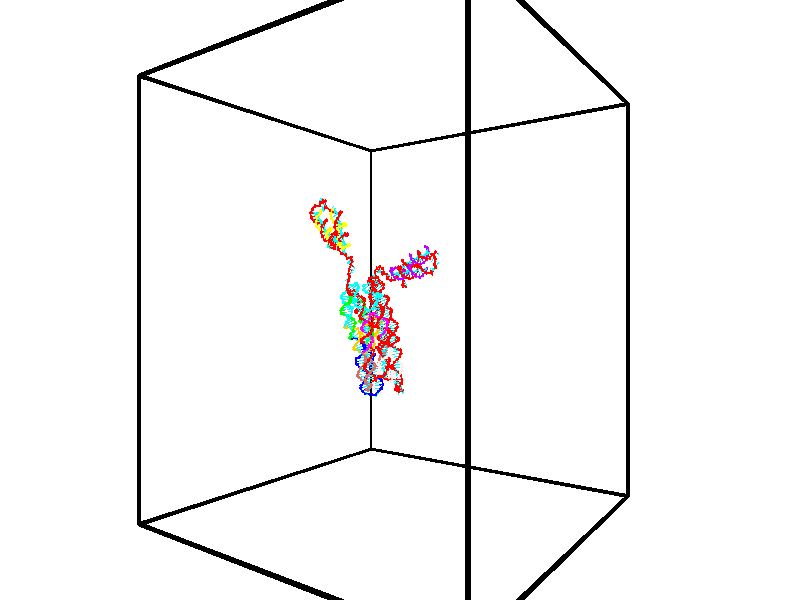 // switches for output
#declare DRAW_BASES = 1; // possible values are 0, 1; only relevant for DNA ribbons
#declare DRAW_BASES_TYPE = 3; // possible values are 1, 2, 3; only relevant for DNA ribbons
#declare DRAW_FOG = 0; // set to 1 to enable fog

#include "colors.inc"

#include "transforms.inc"
background { rgb <1, 1, 1>}

#default {
   normal{
       ripples 0.25
       frequency 0.20
       turbulence 0.2
       lambda 5
   }
	finish {
		phong 0.1
		phong_size 40.
	}
}

// original window dimensions: 1024x640


// camera settings

camera {
	sky <-0, 1, 0>
	up <-0, 1, 0>
	right 1.6 * <0.581683, 0, 0.813415>
	location <-54.4937, 30, 90.4225>
	look_at <30, 30, 30>
	direction <84.4937, 0, -60.4225>
	angle 67.0682
}


# declare cpy_camera_pos = <-54.4937, 30, 90.4225>;
# if (DRAW_FOG = 1)
fog {
	fog_type 2
	up vnormalize(cpy_camera_pos)
	color rgbt<1,1,1,0.3>
	distance 1e-5
	fog_alt 3e-3
	fog_offset 48
}
# end


// LIGHTS

# declare lum = 6;
global_settings {
	ambient_light rgb lum * <0.05, 0.05, 0.05>
	max_trace_level 15
}# declare cpy_direct_light_amount = 0.25;
light_source
{	1000 * <0.231732, -1, 1.3951>,
	rgb lum * cpy_direct_light_amount
	parallel
}

light_source
{	1000 * <-0.231732, 1, -1.3951>,
	rgb lum * cpy_direct_light_amount
	parallel
}

// strand 0

// nucleotide -1

// particle -1
sphere {
	<42.730751, 32.214630, 22.370642> 0.250000
	pigment { color rgbt <1,0,0,0> }
	no_shadow
}
cylinder {
	<42.456448, 32.349884, 22.628448>,  <42.291866, 32.431038, 22.783133>, 0.100000
	pigment { color rgbt <1,0,0,0> }
	no_shadow
}
cylinder {
	<42.456448, 32.349884, 22.628448>,  <42.730751, 32.214630, 22.370642>, 0.100000
	pigment { color rgbt <1,0,0,0> }
	no_shadow
}

// particle -1
sphere {
	<42.456448, 32.349884, 22.628448> 0.100000
	pigment { color rgbt <1,0,0,0> }
	no_shadow
}
sphere {
	0, 1
	scale<0.080000,0.200000,0.300000>
	matrix <-0.277653, 0.697028, -0.661106,
		-0.672791, -0.632309, -0.384106,
		-0.685756, 0.338138, 0.644517,
		42.250721, 32.451324, 22.821804>
	pigment { color rgbt <0,1,1,0> }
	no_shadow
}
cylinder {
	<41.982136, 32.168617, 22.209986>,  <42.730751, 32.214630, 22.370642>, 0.130000
	pigment { color rgbt <1,0,0,0> }
	no_shadow
}

// nucleotide -1

// particle -1
sphere {
	<41.982136, 32.168617, 22.209986> 0.250000
	pigment { color rgbt <1,0,0,0> }
	no_shadow
}
cylinder {
	<42.058048, 32.491333, 22.433800>,  <42.103596, 32.684963, 22.568089>, 0.100000
	pigment { color rgbt <1,0,0,0> }
	no_shadow
}
cylinder {
	<42.058048, 32.491333, 22.433800>,  <41.982136, 32.168617, 22.209986>, 0.100000
	pigment { color rgbt <1,0,0,0> }
	no_shadow
}

// particle -1
sphere {
	<42.058048, 32.491333, 22.433800> 0.100000
	pigment { color rgbt <1,0,0,0> }
	no_shadow
}
sphere {
	0, 1
	scale<0.080000,0.200000,0.300000>
	matrix <-0.530033, 0.563902, -0.633309,
		-0.826467, -0.176382, 0.534641,
		0.189781, 0.806786, 0.559535,
		42.114983, 32.733368, 22.601660>
	pigment { color rgbt <0,1,1,0> }
	no_shadow
}
cylinder {
	<41.346741, 32.461838, 22.446987>,  <41.982136, 32.168617, 22.209986>, 0.130000
	pigment { color rgbt <1,0,0,0> }
	no_shadow
}

// nucleotide -1

// particle -1
sphere {
	<41.346741, 32.461838, 22.446987> 0.250000
	pigment { color rgbt <1,0,0,0> }
	no_shadow
}
cylinder {
	<41.644302, 32.729008, 22.438156>,  <41.822838, 32.889309, 22.432858>, 0.100000
	pigment { color rgbt <1,0,0,0> }
	no_shadow
}
cylinder {
	<41.644302, 32.729008, 22.438156>,  <41.346741, 32.461838, 22.446987>, 0.100000
	pigment { color rgbt <1,0,0,0> }
	no_shadow
}

// particle -1
sphere {
	<41.644302, 32.729008, 22.438156> 0.100000
	pigment { color rgbt <1,0,0,0> }
	no_shadow
}
sphere {
	0, 1
	scale<0.080000,0.200000,0.300000>
	matrix <-0.566341, 0.612538, -0.551412,
		-0.354776, 0.422701, 0.833941,
		0.743903, 0.667923, -0.022079,
		41.867474, 32.929386, 22.431532>
	pigment { color rgbt <0,1,1,0> }
	no_shadow
}
cylinder {
	<41.147221, 33.098488, 22.882952>,  <41.346741, 32.461838, 22.446987>, 0.130000
	pigment { color rgbt <1,0,0,0> }
	no_shadow
}

// nucleotide -1

// particle -1
sphere {
	<41.147221, 33.098488, 22.882952> 0.250000
	pigment { color rgbt <1,0,0,0> }
	no_shadow
}
cylinder {
	<41.394176, 33.127548, 22.569633>,  <41.542351, 33.144985, 22.381643>, 0.100000
	pigment { color rgbt <1,0,0,0> }
	no_shadow
}
cylinder {
	<41.394176, 33.127548, 22.569633>,  <41.147221, 33.098488, 22.882952>, 0.100000
	pigment { color rgbt <1,0,0,0> }
	no_shadow
}

// particle -1
sphere {
	<41.394176, 33.127548, 22.569633> 0.100000
	pigment { color rgbt <1,0,0,0> }
	no_shadow
}
sphere {
	0, 1
	scale<0.080000,0.200000,0.300000>
	matrix <-0.716566, 0.462800, -0.521871,
		0.324594, 0.883481, 0.337788,
		0.617391, 0.072651, -0.783294,
		41.579395, 33.149345, 22.334644>
	pigment { color rgbt <0,1,1,0> }
	no_shadow
}
cylinder {
	<41.362286, 33.845741, 22.578491>,  <41.147221, 33.098488, 22.882952>, 0.130000
	pigment { color rgbt <1,0,0,0> }
	no_shadow
}

// nucleotide -1

// particle -1
sphere {
	<41.362286, 33.845741, 22.578491> 0.250000
	pigment { color rgbt <1,0,0,0> }
	no_shadow
}
cylinder {
	<41.330566, 33.544273, 22.317513>,  <41.311535, 33.363392, 22.160925>, 0.100000
	pigment { color rgbt <1,0,0,0> }
	no_shadow
}
cylinder {
	<41.330566, 33.544273, 22.317513>,  <41.362286, 33.845741, 22.578491>, 0.100000
	pigment { color rgbt <1,0,0,0> }
	no_shadow
}

// particle -1
sphere {
	<41.330566, 33.544273, 22.317513> 0.100000
	pigment { color rgbt <1,0,0,0> }
	no_shadow
}
sphere {
	0, 1
	scale<0.080000,0.200000,0.300000>
	matrix <-0.777912, 0.456061, -0.432275,
		0.623350, 0.473270, -0.622455,
		-0.079294, -0.753674, -0.652448,
		41.306778, 33.318172, 22.121778>
	pigment { color rgbt <0,1,1,0> }
	no_shadow
}
cylinder {
	<40.927082, 34.360870, 23.000643>,  <41.362286, 33.845741, 22.578491>, 0.130000
	pigment { color rgbt <1,0,0,0> }
	no_shadow
}

// nucleotide -1

// particle -1
sphere {
	<40.927082, 34.360870, 23.000643> 0.250000
	pigment { color rgbt <1,0,0,0> }
	no_shadow
}
cylinder {
	<40.582401, 34.535412, 22.897057>,  <40.375591, 34.640137, 22.834904>, 0.100000
	pigment { color rgbt <1,0,0,0> }
	no_shadow
}
cylinder {
	<40.582401, 34.535412, 22.897057>,  <40.927082, 34.360870, 23.000643>, 0.100000
	pigment { color rgbt <1,0,0,0> }
	no_shadow
}

// particle -1
sphere {
	<40.582401, 34.535412, 22.897057> 0.100000
	pigment { color rgbt <1,0,0,0> }
	no_shadow
}
sphere {
	0, 1
	scale<0.080000,0.200000,0.300000>
	matrix <0.034080, 0.558985, 0.828477,
		0.506266, 0.705076, -0.496551,
		-0.861704, 0.436352, -0.258966,
		40.323891, 34.666317, 22.819366>
	pigment { color rgbt <0,1,1,0> }
	no_shadow
}
cylinder {
	<40.990395, 35.044113, 23.139072>,  <40.927082, 34.360870, 23.000643>, 0.130000
	pigment { color rgbt <1,0,0,0> }
	no_shadow
}

// nucleotide -1

// particle -1
sphere {
	<40.990395, 35.044113, 23.139072> 0.250000
	pigment { color rgbt <1,0,0,0> }
	no_shadow
}
cylinder {
	<40.591087, 35.020847, 23.142696>,  <40.351505, 35.006889, 23.144871>, 0.100000
	pigment { color rgbt <1,0,0,0> }
	no_shadow
}
cylinder {
	<40.591087, 35.020847, 23.142696>,  <40.990395, 35.044113, 23.139072>, 0.100000
	pigment { color rgbt <1,0,0,0> }
	no_shadow
}

// particle -1
sphere {
	<40.591087, 35.020847, 23.142696> 0.100000
	pigment { color rgbt <1,0,0,0> }
	no_shadow
}
sphere {
	0, 1
	scale<0.080000,0.200000,0.300000>
	matrix <-0.031592, 0.659212, 0.751293,
		-0.049671, 0.749704, -0.659906,
		-0.998266, -0.058165, 0.009059,
		40.291607, 35.003399, 23.145414>
	pigment { color rgbt <0,1,1,0> }
	no_shadow
}
cylinder {
	<40.857250, 35.737331, 23.108259>,  <40.990395, 35.044113, 23.139072>, 0.130000
	pigment { color rgbt <1,0,0,0> }
	no_shadow
}

// nucleotide -1

// particle -1
sphere {
	<40.857250, 35.737331, 23.108259> 0.250000
	pigment { color rgbt <1,0,0,0> }
	no_shadow
}
cylinder {
	<40.547688, 35.522934, 23.243179>,  <40.361950, 35.394295, 23.324131>, 0.100000
	pigment { color rgbt <1,0,0,0> }
	no_shadow
}
cylinder {
	<40.547688, 35.522934, 23.243179>,  <40.857250, 35.737331, 23.108259>, 0.100000
	pigment { color rgbt <1,0,0,0> }
	no_shadow
}

// particle -1
sphere {
	<40.547688, 35.522934, 23.243179> 0.100000
	pigment { color rgbt <1,0,0,0> }
	no_shadow
}
sphere {
	0, 1
	scale<0.080000,0.200000,0.300000>
	matrix <-0.145277, 0.668668, 0.729231,
		-0.616406, 0.515358, -0.595357,
		-0.773911, -0.535994, 0.337302,
		40.315514, 35.362137, 23.344370>
	pigment { color rgbt <0,1,1,0> }
	no_shadow
}
cylinder {
	<40.376171, 36.288921, 23.339279>,  <40.857250, 35.737331, 23.108259>, 0.130000
	pigment { color rgbt <1,0,0,0> }
	no_shadow
}

// nucleotide -1

// particle -1
sphere {
	<40.376171, 36.288921, 23.339279> 0.250000
	pigment { color rgbt <1,0,0,0> }
	no_shadow
}
cylinder {
	<40.282753, 35.937145, 23.505192>,  <40.226704, 35.726082, 23.604740>, 0.100000
	pigment { color rgbt <1,0,0,0> }
	no_shadow
}
cylinder {
	<40.282753, 35.937145, 23.505192>,  <40.376171, 36.288921, 23.339279>, 0.100000
	pigment { color rgbt <1,0,0,0> }
	no_shadow
}

// particle -1
sphere {
	<40.282753, 35.937145, 23.505192> 0.100000
	pigment { color rgbt <1,0,0,0> }
	no_shadow
}
sphere {
	0, 1
	scale<0.080000,0.200000,0.300000>
	matrix <-0.154035, 0.454655, 0.877247,
		-0.960068, 0.140986, -0.241647,
		-0.233545, -0.879438, 0.414783,
		40.212688, 35.673313, 23.629627>
	pigment { color rgbt <0,1,1,0> }
	no_shadow
}
cylinder {
	<39.797562, 36.355358, 23.544346>,  <40.376171, 36.288921, 23.339279>, 0.130000
	pigment { color rgbt <1,0,0,0> }
	no_shadow
}

// nucleotide -1

// particle -1
sphere {
	<39.797562, 36.355358, 23.544346> 0.250000
	pigment { color rgbt <1,0,0,0> }
	no_shadow
}
cylinder {
	<39.907269, 36.043045, 23.768902>,  <39.973091, 35.855659, 23.903635>, 0.100000
	pigment { color rgbt <1,0,0,0> }
	no_shadow
}
cylinder {
	<39.907269, 36.043045, 23.768902>,  <39.797562, 36.355358, 23.544346>, 0.100000
	pigment { color rgbt <1,0,0,0> }
	no_shadow
}

// particle -1
sphere {
	<39.907269, 36.043045, 23.768902> 0.100000
	pigment { color rgbt <1,0,0,0> }
	no_shadow
}
sphere {
	0, 1
	scale<0.080000,0.200000,0.300000>
	matrix <-0.212576, 0.520110, 0.827223,
		-0.937864, -0.346219, -0.023325,
		0.274268, -0.780780, 0.561390,
		39.989548, 35.808811, 23.937319>
	pigment { color rgbt <0,1,1,0> }
	no_shadow
}
cylinder {
	<39.243141, 36.150517, 23.964508>,  <39.797562, 36.355358, 23.544346>, 0.130000
	pigment { color rgbt <1,0,0,0> }
	no_shadow
}

// nucleotide -1

// particle -1
sphere {
	<39.243141, 36.150517, 23.964508> 0.250000
	pigment { color rgbt <1,0,0,0> }
	no_shadow
}
cylinder {
	<39.563793, 36.004433, 24.153828>,  <39.756184, 35.916782, 24.267420>, 0.100000
	pigment { color rgbt <1,0,0,0> }
	no_shadow
}
cylinder {
	<39.563793, 36.004433, 24.153828>,  <39.243141, 36.150517, 23.964508>, 0.100000
	pigment { color rgbt <1,0,0,0> }
	no_shadow
}

// particle -1
sphere {
	<39.563793, 36.004433, 24.153828> 0.100000
	pigment { color rgbt <1,0,0,0> }
	no_shadow
}
sphere {
	0, 1
	scale<0.080000,0.200000,0.300000>
	matrix <-0.329769, 0.390224, 0.859638,
		-0.498638, -0.845192, 0.192382,
		0.801632, -0.365207, 0.473299,
		39.804283, 35.894871, 24.295816>
	pigment { color rgbt <0,1,1,0> }
	no_shadow
}
cylinder {
	<38.997566, 35.743679, 24.570038>,  <39.243141, 36.150517, 23.964508>, 0.130000
	pigment { color rgbt <1,0,0,0> }
	no_shadow
}

// nucleotide -1

// particle -1
sphere {
	<38.997566, 35.743679, 24.570038> 0.250000
	pigment { color rgbt <1,0,0,0> }
	no_shadow
}
cylinder {
	<39.380421, 35.798161, 24.672283>,  <39.610134, 35.830849, 24.733631>, 0.100000
	pigment { color rgbt <1,0,0,0> }
	no_shadow
}
cylinder {
	<39.380421, 35.798161, 24.672283>,  <38.997566, 35.743679, 24.570038>, 0.100000
	pigment { color rgbt <1,0,0,0> }
	no_shadow
}

// particle -1
sphere {
	<39.380421, 35.798161, 24.672283> 0.100000
	pigment { color rgbt <1,0,0,0> }
	no_shadow
}
sphere {
	0, 1
	scale<0.080000,0.200000,0.300000>
	matrix <-0.282330, 0.241765, 0.928353,
		0.064642, -0.960729, 0.269855,
		0.957137, 0.136199, 0.255614,
		39.667561, 35.839020, 24.748968>
	pigment { color rgbt <0,1,1,0> }
	no_shadow
}
cylinder {
	<38.988037, 35.383568, 25.158655>,  <38.997566, 35.743679, 24.570038>, 0.130000
	pigment { color rgbt <1,0,0,0> }
	no_shadow
}

// nucleotide -1

// particle -1
sphere {
	<38.988037, 35.383568, 25.158655> 0.250000
	pigment { color rgbt <1,0,0,0> }
	no_shadow
}
cylinder {
	<39.309864, 35.619434, 25.186813>,  <39.502960, 35.760956, 25.203709>, 0.100000
	pigment { color rgbt <1,0,0,0> }
	no_shadow
}
cylinder {
	<39.309864, 35.619434, 25.186813>,  <38.988037, 35.383568, 25.158655>, 0.100000
	pigment { color rgbt <1,0,0,0> }
	no_shadow
}

// particle -1
sphere {
	<39.309864, 35.619434, 25.186813> 0.100000
	pigment { color rgbt <1,0,0,0> }
	no_shadow
}
sphere {
	0, 1
	scale<0.080000,0.200000,0.300000>
	matrix <-0.282049, 0.275114, 0.919109,
		0.522605, -0.759342, 0.387665,
		0.804570, 0.589671, 0.070396,
		39.551235, 35.796337, 25.207932>
	pigment { color rgbt <0,1,1,0> }
	no_shadow
}
cylinder {
	<39.385891, 35.157261, 25.843861>,  <38.988037, 35.383568, 25.158655>, 0.130000
	pigment { color rgbt <1,0,0,0> }
	no_shadow
}

// nucleotide -1

// particle -1
sphere {
	<39.385891, 35.157261, 25.843861> 0.250000
	pigment { color rgbt <1,0,0,0> }
	no_shadow
}
cylinder {
	<39.497524, 35.522804, 25.725895>,  <39.564507, 35.742130, 25.655115>, 0.100000
	pigment { color rgbt <1,0,0,0> }
	no_shadow
}
cylinder {
	<39.497524, 35.522804, 25.725895>,  <39.385891, 35.157261, 25.843861>, 0.100000
	pigment { color rgbt <1,0,0,0> }
	no_shadow
}

// particle -1
sphere {
	<39.497524, 35.522804, 25.725895> 0.100000
	pigment { color rgbt <1,0,0,0> }
	no_shadow
}
sphere {
	0, 1
	scale<0.080000,0.200000,0.300000>
	matrix <-0.165230, 0.348240, 0.922729,
		0.945944, -0.208793, 0.248186,
		0.279088, 0.913857, -0.294916,
		39.581249, 35.796963, 25.637421>
	pigment { color rgbt <0,1,1,0> }
	no_shadow
}
cylinder {
	<40.000412, 35.360428, 26.234760>,  <39.385891, 35.157261, 25.843861>, 0.130000
	pigment { color rgbt <1,0,0,0> }
	no_shadow
}

// nucleotide -1

// particle -1
sphere {
	<40.000412, 35.360428, 26.234760> 0.250000
	pigment { color rgbt <1,0,0,0> }
	no_shadow
}
cylinder {
	<39.828728, 35.709431, 26.141373>,  <39.725716, 35.918831, 26.085340>, 0.100000
	pigment { color rgbt <1,0,0,0> }
	no_shadow
}
cylinder {
	<39.828728, 35.709431, 26.141373>,  <40.000412, 35.360428, 26.234760>, 0.100000
	pigment { color rgbt <1,0,0,0> }
	no_shadow
}

// particle -1
sphere {
	<39.828728, 35.709431, 26.141373> 0.100000
	pigment { color rgbt <1,0,0,0> }
	no_shadow
}
sphere {
	0, 1
	scale<0.080000,0.200000,0.300000>
	matrix <0.072109, 0.290768, 0.954072,
		0.900321, 0.392663, -0.187717,
		-0.429211, 0.872508, -0.233470,
		39.699963, 35.971184, 26.071331>
	pigment { color rgbt <0,1,1,0> }
	no_shadow
}
cylinder {
	<40.236523, 35.813156, 26.626963>,  <40.000412, 35.360428, 26.234760>, 0.130000
	pigment { color rgbt <1,0,0,0> }
	no_shadow
}

// nucleotide -1

// particle -1
sphere {
	<40.236523, 35.813156, 26.626963> 0.250000
	pigment { color rgbt <1,0,0,0> }
	no_shadow
}
cylinder {
	<39.897675, 36.002316, 26.530003>,  <39.694366, 36.115810, 26.471827>, 0.100000
	pigment { color rgbt <1,0,0,0> }
	no_shadow
}
cylinder {
	<39.897675, 36.002316, 26.530003>,  <40.236523, 35.813156, 26.626963>, 0.100000
	pigment { color rgbt <1,0,0,0> }
	no_shadow
}

// particle -1
sphere {
	<39.897675, 36.002316, 26.530003> 0.100000
	pigment { color rgbt <1,0,0,0> }
	no_shadow
}
sphere {
	0, 1
	scale<0.080000,0.200000,0.300000>
	matrix <-0.089182, 0.323165, 0.942131,
		0.523863, 0.819716, -0.231587,
		-0.847121, 0.472894, -0.242398,
		39.643539, 36.144184, 26.457283>
	pigment { color rgbt <0,1,1,0> }
	no_shadow
}
cylinder {
	<40.244732, 36.290867, 27.022812>,  <40.236523, 35.813156, 26.626963>, 0.130000
	pigment { color rgbt <1,0,0,0> }
	no_shadow
}

// nucleotide -1

// particle -1
sphere {
	<40.244732, 36.290867, 27.022812> 0.250000
	pigment { color rgbt <1,0,0,0> }
	no_shadow
}
cylinder {
	<39.863327, 36.342720, 26.913986>,  <39.634483, 36.373833, 26.848690>, 0.100000
	pigment { color rgbt <1,0,0,0> }
	no_shadow
}
cylinder {
	<39.863327, 36.342720, 26.913986>,  <40.244732, 36.290867, 27.022812>, 0.100000
	pigment { color rgbt <1,0,0,0> }
	no_shadow
}

// particle -1
sphere {
	<39.863327, 36.342720, 26.913986> 0.100000
	pigment { color rgbt <1,0,0,0> }
	no_shadow
}
sphere {
	0, 1
	scale<0.080000,0.200000,0.300000>
	matrix <-0.225713, 0.291006, 0.929714,
		0.199690, 0.947898, -0.248218,
		-0.953508, 0.129629, -0.272064,
		39.577274, 36.381607, 26.832367>
	pigment { color rgbt <0,1,1,0> }
	no_shadow
}
cylinder {
	<40.086807, 36.884029, 27.296463>,  <40.244732, 36.290867, 27.022812>, 0.130000
	pigment { color rgbt <1,0,0,0> }
	no_shadow
}

// nucleotide -1

// particle -1
sphere {
	<40.086807, 36.884029, 27.296463> 0.250000
	pigment { color rgbt <1,0,0,0> }
	no_shadow
}
cylinder {
	<39.717793, 36.737682, 27.247360>,  <39.496384, 36.649876, 27.217897>, 0.100000
	pigment { color rgbt <1,0,0,0> }
	no_shadow
}
cylinder {
	<39.717793, 36.737682, 27.247360>,  <40.086807, 36.884029, 27.296463>, 0.100000
	pigment { color rgbt <1,0,0,0> }
	no_shadow
}

// particle -1
sphere {
	<39.717793, 36.737682, 27.247360> 0.100000
	pigment { color rgbt <1,0,0,0> }
	no_shadow
}
sphere {
	0, 1
	scale<0.080000,0.200000,0.300000>
	matrix <-0.213857, 0.219888, 0.951795,
		-0.321236, 0.904318, -0.281097,
		-0.922536, -0.365865, -0.122759,
		39.441032, 36.627922, 27.210533>
	pigment { color rgbt <0,1,1,0> }
	no_shadow
}
cylinder {
	<39.610882, 37.374287, 27.596731>,  <40.086807, 36.884029, 27.296463>, 0.130000
	pigment { color rgbt <1,0,0,0> }
	no_shadow
}

// nucleotide -1

// particle -1
sphere {
	<39.610882, 37.374287, 27.596731> 0.250000
	pigment { color rgbt <1,0,0,0> }
	no_shadow
}
cylinder {
	<39.389980, 37.041222, 27.580334>,  <39.257439, 36.841381, 27.570496>, 0.100000
	pigment { color rgbt <1,0,0,0> }
	no_shadow
}
cylinder {
	<39.389980, 37.041222, 27.580334>,  <39.610882, 37.374287, 27.596731>, 0.100000
	pigment { color rgbt <1,0,0,0> }
	no_shadow
}

// particle -1
sphere {
	<39.389980, 37.041222, 27.580334> 0.100000
	pigment { color rgbt <1,0,0,0> }
	no_shadow
}
sphere {
	0, 1
	scale<0.080000,0.200000,0.300000>
	matrix <-0.382440, 0.209341, 0.899953,
		-0.740779, 0.512682, -0.434054,
		-0.552255, -0.832666, -0.040995,
		39.224304, 36.791420, 27.568035>
	pigment { color rgbt <0,1,1,0> }
	no_shadow
}
cylinder {
	<38.972660, 37.535728, 27.799063>,  <39.610882, 37.374287, 27.596731>, 0.130000
	pigment { color rgbt <1,0,0,0> }
	no_shadow
}

// nucleotide -1

// particle -1
sphere {
	<38.972660, 37.535728, 27.799063> 0.250000
	pigment { color rgbt <1,0,0,0> }
	no_shadow
}
cylinder {
	<38.991310, 37.142040, 27.867340>,  <39.002499, 36.905827, 27.908306>, 0.100000
	pigment { color rgbt <1,0,0,0> }
	no_shadow
}
cylinder {
	<38.991310, 37.142040, 27.867340>,  <38.972660, 37.535728, 27.799063>, 0.100000
	pigment { color rgbt <1,0,0,0> }
	no_shadow
}

// particle -1
sphere {
	<38.991310, 37.142040, 27.867340> 0.100000
	pigment { color rgbt <1,0,0,0> }
	no_shadow
}
sphere {
	0, 1
	scale<0.080000,0.200000,0.300000>
	matrix <-0.390628, 0.139307, 0.909947,
		-0.919367, -0.109104, -0.377969,
		0.046625, -0.984220, 0.170693,
		39.005299, 36.846775, 27.918549>
	pigment { color rgbt <0,1,1,0> }
	no_shadow
}
cylinder {
	<38.428226, 37.484421, 28.095118>,  <38.972660, 37.535728, 27.799063>, 0.130000
	pigment { color rgbt <1,0,0,0> }
	no_shadow
}

// nucleotide -1

// particle -1
sphere {
	<38.428226, 37.484421, 28.095118> 0.250000
	pigment { color rgbt <1,0,0,0> }
	no_shadow
}
cylinder {
	<38.626831, 37.154469, 28.203228>,  <38.745995, 36.956497, 28.268093>, 0.100000
	pigment { color rgbt <1,0,0,0> }
	no_shadow
}
cylinder {
	<38.626831, 37.154469, 28.203228>,  <38.428226, 37.484421, 28.095118>, 0.100000
	pigment { color rgbt <1,0,0,0> }
	no_shadow
}

// particle -1
sphere {
	<38.626831, 37.154469, 28.203228> 0.100000
	pigment { color rgbt <1,0,0,0> }
	no_shadow
}
sphere {
	0, 1
	scale<0.080000,0.200000,0.300000>
	matrix <-0.540299, -0.049993, 0.839987,
		-0.679376, -0.563093, -0.470504,
		0.496513, -0.824880, 0.270275,
		38.775784, 36.907005, 28.284311>
	pigment { color rgbt <0,1,1,0> }
	no_shadow
}
cylinder {
	<37.962254, 37.194405, 28.428463>,  <38.428226, 37.484421, 28.095118>, 0.130000
	pigment { color rgbt <1,0,0,0> }
	no_shadow
}

// nucleotide -1

// particle -1
sphere {
	<37.962254, 37.194405, 28.428463> 0.250000
	pigment { color rgbt <1,0,0,0> }
	no_shadow
}
cylinder {
	<38.306549, 37.041397, 28.562809>,  <38.513126, 36.949593, 28.643417>, 0.100000
	pigment { color rgbt <1,0,0,0> }
	no_shadow
}
cylinder {
	<38.306549, 37.041397, 28.562809>,  <37.962254, 37.194405, 28.428463>, 0.100000
	pigment { color rgbt <1,0,0,0> }
	no_shadow
}

// particle -1
sphere {
	<38.306549, 37.041397, 28.562809> 0.100000
	pigment { color rgbt <1,0,0,0> }
	no_shadow
}
sphere {
	0, 1
	scale<0.080000,0.200000,0.300000>
	matrix <-0.388567, -0.067483, 0.918946,
		-0.328845, -0.921482, -0.206718,
		0.860742, -0.382515, 0.335866,
		38.564774, 36.926643, 28.663568>
	pigment { color rgbt <0,1,1,0> }
	no_shadow
}
cylinder {
	<37.805080, 36.631516, 28.781593>,  <37.962254, 37.194405, 28.428463>, 0.130000
	pigment { color rgbt <1,0,0,0> }
	no_shadow
}

// nucleotide -1

// particle -1
sphere {
	<37.805080, 36.631516, 28.781593> 0.250000
	pigment { color rgbt <1,0,0,0> }
	no_shadow
}
cylinder {
	<38.163898, 36.720032, 28.934608>,  <38.379189, 36.773140, 29.026419>, 0.100000
	pigment { color rgbt <1,0,0,0> }
	no_shadow
}
cylinder {
	<38.163898, 36.720032, 28.934608>,  <37.805080, 36.631516, 28.781593>, 0.100000
	pigment { color rgbt <1,0,0,0> }
	no_shadow
}

// particle -1
sphere {
	<38.163898, 36.720032, 28.934608> 0.100000
	pigment { color rgbt <1,0,0,0> }
	no_shadow
}
sphere {
	0, 1
	scale<0.080000,0.200000,0.300000>
	matrix <-0.390372, -0.008989, 0.920613,
		0.207162, -0.975166, 0.078322,
		0.897047, 0.221291, 0.382540,
		38.433014, 36.786419, 29.049370>
	pigment { color rgbt <0,1,1,0> }
	no_shadow
}
cylinder {
	<37.724640, 36.450596, 29.453304>,  <37.805080, 36.631516, 28.781593>, 0.130000
	pigment { color rgbt <1,0,0,0> }
	no_shadow
}

// nucleotide -1

// particle -1
sphere {
	<37.724640, 36.450596, 29.453304> 0.250000
	pigment { color rgbt <1,0,0,0> }
	no_shadow
}
cylinder {
	<38.079304, 36.623856, 29.518066>,  <38.292103, 36.727810, 29.556923>, 0.100000
	pigment { color rgbt <1,0,0,0> }
	no_shadow
}
cylinder {
	<38.079304, 36.623856, 29.518066>,  <37.724640, 36.450596, 29.453304>, 0.100000
	pigment { color rgbt <1,0,0,0> }
	no_shadow
}

// particle -1
sphere {
	<38.079304, 36.623856, 29.518066> 0.100000
	pigment { color rgbt <1,0,0,0> }
	no_shadow
}
sphere {
	0, 1
	scale<0.080000,0.200000,0.300000>
	matrix <-0.217358, 0.081356, 0.972696,
		0.408148, -0.897644, 0.166283,
		0.886663, 0.433146, 0.161905,
		38.345303, 36.753799, 29.566637>
	pigment { color rgbt <0,1,1,0> }
	no_shadow
}
cylinder {
	<37.901287, 36.244179, 30.170731>,  <37.724640, 36.450596, 29.453304>, 0.130000
	pigment { color rgbt <1,0,0,0> }
	no_shadow
}

// nucleotide -1

// particle -1
sphere {
	<37.901287, 36.244179, 30.170731> 0.250000
	pigment { color rgbt <1,0,0,0> }
	no_shadow
}
cylinder {
	<38.116337, 36.570950, 30.087208>,  <38.245365, 36.767010, 30.037094>, 0.100000
	pigment { color rgbt <1,0,0,0> }
	no_shadow
}
cylinder {
	<38.116337, 36.570950, 30.087208>,  <37.901287, 36.244179, 30.170731>, 0.100000
	pigment { color rgbt <1,0,0,0> }
	no_shadow
}

// particle -1
sphere {
	<38.116337, 36.570950, 30.087208> 0.100000
	pigment { color rgbt <1,0,0,0> }
	no_shadow
}
sphere {
	0, 1
	scale<0.080000,0.200000,0.300000>
	matrix <-0.246647, 0.389171, 0.887531,
		0.806306, -0.425653, 0.410718,
		0.537620, 0.816925, -0.208805,
		38.277622, 36.816029, 30.024567>
	pigment { color rgbt <0,1,1,0> }
	no_shadow
}
cylinder {
	<38.390980, 36.334618, 30.666971>,  <37.901287, 36.244179, 30.170731>, 0.130000
	pigment { color rgbt <1,0,0,0> }
	no_shadow
}

// nucleotide -1

// particle -1
sphere {
	<38.390980, 36.334618, 30.666971> 0.250000
	pigment { color rgbt <1,0,0,0> }
	no_shadow
}
cylinder {
	<38.338795, 36.700729, 30.514526>,  <38.307484, 36.920395, 30.423059>, 0.100000
	pigment { color rgbt <1,0,0,0> }
	no_shadow
}
cylinder {
	<38.338795, 36.700729, 30.514526>,  <38.390980, 36.334618, 30.666971>, 0.100000
	pigment { color rgbt <1,0,0,0> }
	no_shadow
}

// particle -1
sphere {
	<38.338795, 36.700729, 30.514526> 0.100000
	pigment { color rgbt <1,0,0,0> }
	no_shadow
}
sphere {
	0, 1
	scale<0.080000,0.200000,0.300000>
	matrix <-0.216816, 0.348757, 0.911790,
		0.967456, 0.201582, 0.152948,
		-0.130458, 0.915278, -0.381113,
		38.299656, 36.975311, 30.400192>
	pigment { color rgbt <0,1,1,0> }
	no_shadow
}
cylinder {
	<38.878357, 36.883698, 30.878799>,  <38.390980, 36.334618, 30.666971>, 0.130000
	pigment { color rgbt <1,0,0,0> }
	no_shadow
}

// nucleotide -1

// particle -1
sphere {
	<38.878357, 36.883698, 30.878799> 0.250000
	pigment { color rgbt <1,0,0,0> }
	no_shadow
}
cylinder {
	<38.521847, 37.037357, 30.782421>,  <38.307941, 37.129551, 30.724594>, 0.100000
	pigment { color rgbt <1,0,0,0> }
	no_shadow
}
cylinder {
	<38.521847, 37.037357, 30.782421>,  <38.878357, 36.883698, 30.878799>, 0.100000
	pigment { color rgbt <1,0,0,0> }
	no_shadow
}

// particle -1
sphere {
	<38.521847, 37.037357, 30.782421> 0.100000
	pigment { color rgbt <1,0,0,0> }
	no_shadow
}
sphere {
	0, 1
	scale<0.080000,0.200000,0.300000>
	matrix <-0.056736, 0.432704, 0.899749,
		0.449892, 0.815598, -0.363865,
		-0.891279, 0.384146, -0.240944,
		38.254463, 37.152599, 30.710138>
	pigment { color rgbt <0,1,1,0> }
	no_shadow
}
cylinder {
	<39.159668, 37.348164, 31.428381>,  <38.878357, 36.883698, 30.878799>, 0.130000
	pigment { color rgbt <1,0,0,0> }
	no_shadow
}

// nucleotide -1

// particle -1
sphere {
	<39.159668, 37.348164, 31.428381> 0.250000
	pigment { color rgbt <1,0,0,0> }
	no_shadow
}
cylinder {
	<39.526436, 37.200203, 31.488277>,  <39.746498, 37.111427, 31.524216>, 0.100000
	pigment { color rgbt <1,0,0,0> }
	no_shadow
}
cylinder {
	<39.526436, 37.200203, 31.488277>,  <39.159668, 37.348164, 31.428381>, 0.100000
	pigment { color rgbt <1,0,0,0> }
	no_shadow
}

// particle -1
sphere {
	<39.526436, 37.200203, 31.488277> 0.100000
	pigment { color rgbt <1,0,0,0> }
	no_shadow
}
sphere {
	0, 1
	scale<0.080000,0.200000,0.300000>
	matrix <0.380648, 0.923376, -0.049835,
		-0.119834, 0.102694, 0.987468,
		0.916923, -0.369906, 0.149742,
		39.801514, 37.089230, 31.533199>
	pigment { color rgbt <0,1,1,0> }
	no_shadow
}
cylinder {
	<38.621067, 36.650883, 31.501184>,  <39.159668, 37.348164, 31.428381>, 0.130000
	pigment { color rgbt <1,0,0,0> }
	no_shadow
}

// nucleotide -1

// particle -1
sphere {
	<38.621067, 36.650883, 31.501184> 0.250000
	pigment { color rgbt <1,0,0,0> }
	no_shadow
}
cylinder {
	<38.470844, 36.303589, 31.371494>,  <38.380711, 36.095211, 31.293680>, 0.100000
	pigment { color rgbt <1,0,0,0> }
	no_shadow
}
cylinder {
	<38.470844, 36.303589, 31.371494>,  <38.621067, 36.650883, 31.501184>, 0.100000
	pigment { color rgbt <1,0,0,0> }
	no_shadow
}

// particle -1
sphere {
	<38.470844, 36.303589, 31.371494> 0.100000
	pigment { color rgbt <1,0,0,0> }
	no_shadow
}
sphere {
	0, 1
	scale<0.080000,0.200000,0.300000>
	matrix <0.623163, -0.495512, 0.605092,
		-0.686020, 0.025203, 0.727146,
		-0.375559, -0.868236, -0.324226,
		38.358177, 36.043118, 31.274227>
	pigment { color rgbt <0,1,1,0> }
	no_shadow
}
cylinder {
	<38.206944, 36.190361, 32.030960>,  <38.621067, 36.650883, 31.501184>, 0.130000
	pigment { color rgbt <1,0,0,0> }
	no_shadow
}

// nucleotide -1

// particle -1
sphere {
	<38.206944, 36.190361, 32.030960> 0.250000
	pigment { color rgbt <1,0,0,0> }
	no_shadow
}
cylinder {
	<38.458332, 36.057636, 31.749557>,  <38.609165, 35.978001, 31.580715>, 0.100000
	pigment { color rgbt <1,0,0,0> }
	no_shadow
}
cylinder {
	<38.458332, 36.057636, 31.749557>,  <38.206944, 36.190361, 32.030960>, 0.100000
	pigment { color rgbt <1,0,0,0> }
	no_shadow
}

// particle -1
sphere {
	<38.458332, 36.057636, 31.749557> 0.100000
	pigment { color rgbt <1,0,0,0> }
	no_shadow
}
sphere {
	0, 1
	scale<0.080000,0.200000,0.300000>
	matrix <0.530034, -0.479268, 0.699547,
		-0.569287, -0.812529, -0.125335,
		0.628471, -0.331811, -0.703509,
		38.646873, 35.958092, 31.538506>
	pigment { color rgbt <0,1,1,0> }
	no_shadow
}
cylinder {
	<38.130020, 35.382137, 31.861406>,  <38.206944, 36.190361, 32.030960>, 0.130000
	pigment { color rgbt <1,0,0,0> }
	no_shadow
}

// nucleotide -1

// particle -1
sphere {
	<38.130020, 35.382137, 31.861406> 0.250000
	pigment { color rgbt <1,0,0,0> }
	no_shadow
}
cylinder {
	<38.470650, 35.590057, 31.834175>,  <38.675026, 35.714809, 31.817837>, 0.100000
	pigment { color rgbt <1,0,0,0> }
	no_shadow
}
cylinder {
	<38.470650, 35.590057, 31.834175>,  <38.130020, 35.382137, 31.861406>, 0.100000
	pigment { color rgbt <1,0,0,0> }
	no_shadow
}

// particle -1
sphere {
	<38.470650, 35.590057, 31.834175> 0.100000
	pigment { color rgbt <1,0,0,0> }
	no_shadow
}
sphere {
	0, 1
	scale<0.080000,0.200000,0.300000>
	matrix <0.366205, -0.496901, 0.786755,
		0.375127, -0.694908, -0.613500,
		0.851572, 0.519799, -0.068078,
		38.726120, 35.745998, 31.813751>
	pigment { color rgbt <0,1,1,0> }
	no_shadow
}
cylinder {
	<38.766487, 34.900711, 31.682281>,  <38.130020, 35.382137, 31.861406>, 0.130000
	pigment { color rgbt <1,0,0,0> }
	no_shadow
}

// nucleotide -1

// particle -1
sphere {
	<38.766487, 34.900711, 31.682281> 0.250000
	pigment { color rgbt <1,0,0,0> }
	no_shadow
}
cylinder {
	<38.901161, 35.226551, 31.871204>,  <38.981968, 35.422054, 31.984558>, 0.100000
	pigment { color rgbt <1,0,0,0> }
	no_shadow
}
cylinder {
	<38.901161, 35.226551, 31.871204>,  <38.766487, 34.900711, 31.682281>, 0.100000
	pigment { color rgbt <1,0,0,0> }
	no_shadow
}

// particle -1
sphere {
	<38.901161, 35.226551, 31.871204> 0.100000
	pigment { color rgbt <1,0,0,0> }
	no_shadow
}
sphere {
	0, 1
	scale<0.080000,0.200000,0.300000>
	matrix <0.247620, -0.560535, 0.790244,
		0.908474, -0.149113, -0.390435,
		0.336688, 0.814596, 0.472308,
		39.002167, 35.470928, 32.012897>
	pigment { color rgbt <0,1,1,0> }
	no_shadow
}
cylinder {
	<38.642479, 34.434608, 31.083929>,  <38.766487, 34.900711, 31.682281>, 0.130000
	pigment { color rgbt <1,0,0,0> }
	no_shadow
}

// nucleotide -1

// particle -1
sphere {
	<38.642479, 34.434608, 31.083929> 0.250000
	pigment { color rgbt <1,0,0,0> }
	no_shadow
}
cylinder {
	<38.426605, 34.550430, 31.400131>,  <38.297081, 34.619923, 31.589853>, 0.100000
	pigment { color rgbt <1,0,0,0> }
	no_shadow
}
cylinder {
	<38.426605, 34.550430, 31.400131>,  <38.642479, 34.434608, 31.083929>, 0.100000
	pigment { color rgbt <1,0,0,0> }
	no_shadow
}

// particle -1
sphere {
	<38.426605, 34.550430, 31.400131> 0.100000
	pigment { color rgbt <1,0,0,0> }
	no_shadow
}
sphere {
	0, 1
	scale<0.080000,0.200000,0.300000>
	matrix <-0.839032, -0.262020, -0.476835,
		0.069059, -0.920600, 0.384352,
		-0.539682, 0.289554, 0.790508,
		38.264702, 34.637299, 31.637283>
	pigment { color rgbt <0,1,1,0> }
	no_shadow
}
cylinder {
	<38.152542, 33.946423, 31.350986>,  <38.642479, 34.434608, 31.083929>, 0.130000
	pigment { color rgbt <1,0,0,0> }
	no_shadow
}

// nucleotide -1

// particle -1
sphere {
	<38.152542, 33.946423, 31.350986> 0.250000
	pigment { color rgbt <1,0,0,0> }
	no_shadow
}
cylinder {
	<38.014088, 34.309875, 31.444435>,  <37.931015, 34.527946, 31.500505>, 0.100000
	pigment { color rgbt <1,0,0,0> }
	no_shadow
}
cylinder {
	<38.014088, 34.309875, 31.444435>,  <38.152542, 33.946423, 31.350986>, 0.100000
	pigment { color rgbt <1,0,0,0> }
	no_shadow
}

// particle -1
sphere {
	<38.014088, 34.309875, 31.444435> 0.100000
	pigment { color rgbt <1,0,0,0> }
	no_shadow
}
sphere {
	0, 1
	scale<0.080000,0.200000,0.300000>
	matrix <-0.794131, -0.151169, -0.588645,
		-0.499545, -0.389279, 0.773897,
		-0.346137, 0.908631, 0.233623,
		37.910248, 34.582466, 31.514523>
	pigment { color rgbt <0,1,1,0> }
	no_shadow
}
cylinder {
	<37.409950, 34.105225, 31.476036>,  <38.152542, 33.946423, 31.350986>, 0.130000
	pigment { color rgbt <1,0,0,0> }
	no_shadow
}

// nucleotide -1

// particle -1
sphere {
	<37.409950, 34.105225, 31.476036> 0.250000
	pigment { color rgbt <1,0,0,0> }
	no_shadow
}
cylinder {
	<37.580322, 34.441093, 31.341259>,  <37.682545, 34.642616, 31.260393>, 0.100000
	pigment { color rgbt <1,0,0,0> }
	no_shadow
}
cylinder {
	<37.580322, 34.441093, 31.341259>,  <37.409950, 34.105225, 31.476036>, 0.100000
	pigment { color rgbt <1,0,0,0> }
	no_shadow
}

// particle -1
sphere {
	<37.580322, 34.441093, 31.341259> 0.100000
	pigment { color rgbt <1,0,0,0> }
	no_shadow
}
sphere {
	0, 1
	scale<0.080000,0.200000,0.300000>
	matrix <-0.357566, -0.185874, -0.915203,
		-0.831101, 0.510294, 0.221070,
		0.425931, 0.839673, -0.336944,
		37.708103, 34.692997, 31.240175>
	pigment { color rgbt <0,1,1,0> }
	no_shadow
}
cylinder {
	<36.857750, 34.068771, 30.973074>,  <37.409950, 34.105225, 31.476036>, 0.130000
	pigment { color rgbt <1,0,0,0> }
	no_shadow
}

// nucleotide -1

// particle -1
sphere {
	<36.857750, 34.068771, 30.973074> 0.250000
	pigment { color rgbt <1,0,0,0> }
	no_shadow
}
cylinder {
	<37.092316, 34.359779, 30.830624>,  <37.233055, 34.534386, 30.745153>, 0.100000
	pigment { color rgbt <1,0,0,0> }
	no_shadow
}
cylinder {
	<37.092316, 34.359779, 30.830624>,  <36.857750, 34.068771, 30.973074>, 0.100000
	pigment { color rgbt <1,0,0,0> }
	no_shadow
}

// particle -1
sphere {
	<37.092316, 34.359779, 30.830624> 0.100000
	pigment { color rgbt <1,0,0,0> }
	no_shadow
}
sphere {
	0, 1
	scale<0.080000,0.200000,0.300000>
	matrix <-0.375326, -0.145560, -0.915392,
		-0.717805, 0.670467, 0.187699,
		0.586419, 0.727521, -0.356127,
		37.268242, 34.578037, 30.723785>
	pigment { color rgbt <0,1,1,0> }
	no_shadow
}
cylinder {
	<36.392662, 34.405056, 30.495348>,  <36.857750, 34.068771, 30.973074>, 0.130000
	pigment { color rgbt <1,0,0,0> }
	no_shadow
}

// nucleotide -1

// particle -1
sphere {
	<36.392662, 34.405056, 30.495348> 0.250000
	pigment { color rgbt <1,0,0,0> }
	no_shadow
}
cylinder {
	<36.771706, 34.502838, 30.413109>,  <36.999134, 34.561508, 30.363766>, 0.100000
	pigment { color rgbt <1,0,0,0> }
	no_shadow
}
cylinder {
	<36.771706, 34.502838, 30.413109>,  <36.392662, 34.405056, 30.495348>, 0.100000
	pigment { color rgbt <1,0,0,0> }
	no_shadow
}

// particle -1
sphere {
	<36.771706, 34.502838, 30.413109> 0.100000
	pigment { color rgbt <1,0,0,0> }
	no_shadow
}
sphere {
	0, 1
	scale<0.080000,0.200000,0.300000>
	matrix <-0.196274, -0.062189, -0.978575,
		-0.252006, 0.967664, -0.010951,
		0.947613, 0.244457, -0.205599,
		37.055988, 34.576176, 30.351429>
	pigment { color rgbt <0,1,1,0> }
	no_shadow
}
cylinder {
	<36.386456, 34.912498, 29.965027>,  <36.392662, 34.405056, 30.495348>, 0.130000
	pigment { color rgbt <1,0,0,0> }
	no_shadow
}

// nucleotide -1

// particle -1
sphere {
	<36.386456, 34.912498, 29.965027> 0.250000
	pigment { color rgbt <1,0,0,0> }
	no_shadow
}
cylinder {
	<36.763084, 34.778229, 29.953979>,  <36.989063, 34.697666, 29.947351>, 0.100000
	pigment { color rgbt <1,0,0,0> }
	no_shadow
}
cylinder {
	<36.763084, 34.778229, 29.953979>,  <36.386456, 34.912498, 29.965027>, 0.100000
	pigment { color rgbt <1,0,0,0> }
	no_shadow
}

// particle -1
sphere {
	<36.763084, 34.778229, 29.953979> 0.100000
	pigment { color rgbt <1,0,0,0> }
	no_shadow
}
sphere {
	0, 1
	scale<0.080000,0.200000,0.300000>
	matrix <-0.039548, -0.028750, -0.998804,
		0.334482, 0.941538, -0.040346,
		0.941572, -0.335678, -0.027620,
		37.045555, 34.677525, 29.945694>
	pigment { color rgbt <0,1,1,0> }
	no_shadow
}
cylinder {
	<36.629330, 35.290176, 29.450842>,  <36.386456, 34.912498, 29.965027>, 0.130000
	pigment { color rgbt <1,0,0,0> }
	no_shadow
}

// nucleotide -1

// particle -1
sphere {
	<36.629330, 35.290176, 29.450842> 0.250000
	pigment { color rgbt <1,0,0,0> }
	no_shadow
}
cylinder {
	<36.871601, 34.972546, 29.471226>,  <37.016964, 34.781967, 29.483456>, 0.100000
	pigment { color rgbt <1,0,0,0> }
	no_shadow
}
cylinder {
	<36.871601, 34.972546, 29.471226>,  <36.629330, 35.290176, 29.450842>, 0.100000
	pigment { color rgbt <1,0,0,0> }
	no_shadow
}

// particle -1
sphere {
	<36.871601, 34.972546, 29.471226> 0.100000
	pigment { color rgbt <1,0,0,0> }
	no_shadow
}
sphere {
	0, 1
	scale<0.080000,0.200000,0.300000>
	matrix <-0.093861, -0.134893, -0.986405,
		0.790153, 0.592662, -0.156235,
		0.605679, -0.794075, 0.050958,
		37.053307, 34.734322, 29.486513>
	pigment { color rgbt <0,1,1,0> }
	no_shadow
}
cylinder {
	<37.101341, 35.376305, 28.839197>,  <36.629330, 35.290176, 29.450842>, 0.130000
	pigment { color rgbt <1,0,0,0> }
	no_shadow
}

// nucleotide -1

// particle -1
sphere {
	<37.101341, 35.376305, 28.839197> 0.250000
	pigment { color rgbt <1,0,0,0> }
	no_shadow
}
cylinder {
	<37.121906, 34.996155, 28.961933>,  <37.134247, 34.768066, 29.035574>, 0.100000
	pigment { color rgbt <1,0,0,0> }
	no_shadow
}
cylinder {
	<37.121906, 34.996155, 28.961933>,  <37.101341, 35.376305, 28.839197>, 0.100000
	pigment { color rgbt <1,0,0,0> }
	no_shadow
}

// particle -1
sphere {
	<37.121906, 34.996155, 28.961933> 0.100000
	pigment { color rgbt <1,0,0,0> }
	no_shadow
}
sphere {
	0, 1
	scale<0.080000,0.200000,0.300000>
	matrix <-0.156010, -0.311118, -0.937479,
		0.986417, 0.000328, -0.164263,
		0.051412, -0.950371, 0.306840,
		37.137329, 34.711044, 29.053986>
	pigment { color rgbt <0,1,1,0> }
	no_shadow
}
cylinder {
	<37.682980, 35.099991, 28.445738>,  <37.101341, 35.376305, 28.839197>, 0.130000
	pigment { color rgbt <1,0,0,0> }
	no_shadow
}

// nucleotide -1

// particle -1
sphere {
	<37.682980, 35.099991, 28.445738> 0.250000
	pigment { color rgbt <1,0,0,0> }
	no_shadow
}
cylinder {
	<37.438705, 34.804737, 28.560429>,  <37.292141, 34.627583, 28.629244>, 0.100000
	pigment { color rgbt <1,0,0,0> }
	no_shadow
}
cylinder {
	<37.438705, 34.804737, 28.560429>,  <37.682980, 35.099991, 28.445738>, 0.100000
	pigment { color rgbt <1,0,0,0> }
	no_shadow
}

// particle -1
sphere {
	<37.438705, 34.804737, 28.560429> 0.100000
	pigment { color rgbt <1,0,0,0> }
	no_shadow
}
sphere {
	0, 1
	scale<0.080000,0.200000,0.300000>
	matrix <-0.050001, -0.325421, -0.944246,
		0.790291, -0.590976, 0.161823,
		-0.610687, -0.738138, 0.286727,
		37.255501, 34.583294, 28.646446>
	pigment { color rgbt <0,1,1,0> }
	no_shadow
}
cylinder {
	<38.004955, 34.458900, 28.273729>,  <37.682980, 35.099991, 28.445738>, 0.130000
	pigment { color rgbt <1,0,0,0> }
	no_shadow
}

// nucleotide -1

// particle -1
sphere {
	<38.004955, 34.458900, 28.273729> 0.250000
	pigment { color rgbt <1,0,0,0> }
	no_shadow
}
cylinder {
	<37.607773, 34.412403, 28.282955>,  <37.369465, 34.384502, 28.288490>, 0.100000
	pigment { color rgbt <1,0,0,0> }
	no_shadow
}
cylinder {
	<37.607773, 34.412403, 28.282955>,  <38.004955, 34.458900, 28.273729>, 0.100000
	pigment { color rgbt <1,0,0,0> }
	no_shadow
}

// particle -1
sphere {
	<37.607773, 34.412403, 28.282955> 0.100000
	pigment { color rgbt <1,0,0,0> }
	no_shadow
}
sphere {
	0, 1
	scale<0.080000,0.200000,0.300000>
	matrix <0.033709, -0.463619, -0.885393,
		0.113619, -0.878376, 0.464271,
		-0.992953, -0.116248, 0.023067,
		37.309887, 34.377529, 28.289875>
	pigment { color rgbt <0,1,1,0> }
	no_shadow
}
cylinder {
	<37.928238, 33.980865, 27.814835>,  <38.004955, 34.458900, 28.273729>, 0.130000
	pigment { color rgbt <1,0,0,0> }
	no_shadow
}

// nucleotide -1

// particle -1
sphere {
	<37.928238, 33.980865, 27.814835> 0.250000
	pigment { color rgbt <1,0,0,0> }
	no_shadow
}
cylinder {
	<37.553776, 34.112873, 27.863346>,  <37.329098, 34.192078, 27.892454>, 0.100000
	pigment { color rgbt <1,0,0,0> }
	no_shadow
}
cylinder {
	<37.553776, 34.112873, 27.863346>,  <37.928238, 33.980865, 27.814835>, 0.100000
	pigment { color rgbt <1,0,0,0> }
	no_shadow
}

// particle -1
sphere {
	<37.553776, 34.112873, 27.863346> 0.100000
	pigment { color rgbt <1,0,0,0> }
	no_shadow
}
sphere {
	0, 1
	scale<0.080000,0.200000,0.300000>
	matrix <-0.238424, -0.342340, -0.908822,
		-0.258404, -0.879712, 0.399165,
		-0.936153, 0.330014, 0.121282,
		37.272930, 34.211880, 27.899731>
	pigment { color rgbt <0,1,1,0> }
	no_shadow
}
cylinder {
	<37.546249, 33.436832, 27.549303>,  <37.928238, 33.980865, 27.814835>, 0.130000
	pigment { color rgbt <1,0,0,0> }
	no_shadow
}

// nucleotide -1

// particle -1
sphere {
	<37.546249, 33.436832, 27.549303> 0.250000
	pigment { color rgbt <1,0,0,0> }
	no_shadow
}
cylinder {
	<37.300911, 33.752708, 27.555054>,  <37.153709, 33.942234, 27.558504>, 0.100000
	pigment { color rgbt <1,0,0,0> }
	no_shadow
}
cylinder {
	<37.300911, 33.752708, 27.555054>,  <37.546249, 33.436832, 27.549303>, 0.100000
	pigment { color rgbt <1,0,0,0> }
	no_shadow
}

// particle -1
sphere {
	<37.300911, 33.752708, 27.555054> 0.100000
	pigment { color rgbt <1,0,0,0> }
	no_shadow
}
sphere {
	0, 1
	scale<0.080000,0.200000,0.300000>
	matrix <-0.186039, -0.126757, -0.974331,
		-0.767594, -0.600273, 0.224658,
		-0.613343, 0.789686, 0.014376,
		37.116909, 33.989613, 27.559366>
	pigment { color rgbt <0,1,1,0> }
	no_shadow
}
cylinder {
	<36.881802, 33.271740, 27.235350>,  <37.546249, 33.436832, 27.549303>, 0.130000
	pigment { color rgbt <1,0,0,0> }
	no_shadow
}

// nucleotide -1

// particle -1
sphere {
	<36.881802, 33.271740, 27.235350> 0.250000
	pigment { color rgbt <1,0,0,0> }
	no_shadow
}
cylinder {
	<36.926064, 33.666374, 27.187344>,  <36.952621, 33.903156, 27.158541>, 0.100000
	pigment { color rgbt <1,0,0,0> }
	no_shadow
}
cylinder {
	<36.926064, 33.666374, 27.187344>,  <36.881802, 33.271740, 27.235350>, 0.100000
	pigment { color rgbt <1,0,0,0> }
	no_shadow
}

// particle -1
sphere {
	<36.926064, 33.666374, 27.187344> 0.100000
	pigment { color rgbt <1,0,0,0> }
	no_shadow
}
sphere {
	0, 1
	scale<0.080000,0.200000,0.300000>
	matrix <-0.279566, -0.084983, -0.956358,
		-0.953729, 0.139374, 0.266413,
		0.110651, 0.986586, -0.120015,
		36.959259, 33.962349, 27.151339>
	pigment { color rgbt <0,1,1,0> }
	no_shadow
}
cylinder {
	<36.392487, 33.465294, 26.822578>,  <36.881802, 33.271740, 27.235350>, 0.130000
	pigment { color rgbt <1,0,0,0> }
	no_shadow
}

// nucleotide -1

// particle -1
sphere {
	<36.392487, 33.465294, 26.822578> 0.250000
	pigment { color rgbt <1,0,0,0> }
	no_shadow
}
cylinder {
	<36.649609, 33.767673, 26.773045>,  <36.803883, 33.949100, 26.743324>, 0.100000
	pigment { color rgbt <1,0,0,0> }
	no_shadow
}
cylinder {
	<36.649609, 33.767673, 26.773045>,  <36.392487, 33.465294, 26.822578>, 0.100000
	pigment { color rgbt <1,0,0,0> }
	no_shadow
}

// particle -1
sphere {
	<36.649609, 33.767673, 26.773045> 0.100000
	pigment { color rgbt <1,0,0,0> }
	no_shadow
}
sphere {
	0, 1
	scale<0.080000,0.200000,0.300000>
	matrix <-0.115800, -0.063905, -0.991215,
		-0.757226, 0.651499, 0.046461,
		0.642806, 0.755953, -0.123833,
		36.842449, 33.994461, 26.735895>
	pigment { color rgbt <0,1,1,0> }
	no_shadow
}
cylinder {
	<36.190086, 33.740364, 26.181320>,  <36.392487, 33.465294, 26.822578>, 0.130000
	pigment { color rgbt <1,0,0,0> }
	no_shadow
}

// nucleotide -1

// particle -1
sphere {
	<36.190086, 33.740364, 26.181320> 0.250000
	pigment { color rgbt <1,0,0,0> }
	no_shadow
}
cylinder {
	<36.531082, 33.944508, 26.226570>,  <36.735680, 34.066994, 26.253719>, 0.100000
	pigment { color rgbt <1,0,0,0> }
	no_shadow
}
cylinder {
	<36.531082, 33.944508, 26.226570>,  <36.190086, 33.740364, 26.181320>, 0.100000
	pigment { color rgbt <1,0,0,0> }
	no_shadow
}

// particle -1
sphere {
	<36.531082, 33.944508, 26.226570> 0.100000
	pigment { color rgbt <1,0,0,0> }
	no_shadow
}
sphere {
	0, 1
	scale<0.080000,0.200000,0.300000>
	matrix <0.094751, 0.061961, -0.993571,
		-0.514086, 0.857727, 0.004464,
		0.852489, 0.510358, 0.113124,
		36.786827, 34.097614, 26.260508>
	pigment { color rgbt <0,1,1,0> }
	no_shadow
}
cylinder {
	<36.097153, 34.186348, 25.699364>,  <36.190086, 33.740364, 26.181320>, 0.130000
	pigment { color rgbt <1,0,0,0> }
	no_shadow
}

// nucleotide -1

// particle -1
sphere {
	<36.097153, 34.186348, 25.699364> 0.250000
	pigment { color rgbt <1,0,0,0> }
	no_shadow
}
cylinder {
	<36.491486, 34.201813, 25.764641>,  <36.728085, 34.211090, 25.803808>, 0.100000
	pigment { color rgbt <1,0,0,0> }
	no_shadow
}
cylinder {
	<36.491486, 34.201813, 25.764641>,  <36.097153, 34.186348, 25.699364>, 0.100000
	pigment { color rgbt <1,0,0,0> }
	no_shadow
}

// particle -1
sphere {
	<36.491486, 34.201813, 25.764641> 0.100000
	pigment { color rgbt <1,0,0,0> }
	no_shadow
}
sphere {
	0, 1
	scale<0.080000,0.200000,0.300000>
	matrix <0.150910, 0.220025, -0.963751,
		-0.073164, 0.974728, 0.211074,
		0.985836, 0.038658, 0.163194,
		36.787235, 34.213409, 25.813599>
	pigment { color rgbt <0,1,1,0> }
	no_shadow
}
cylinder {
	<36.297268, 34.733833, 25.216873>,  <36.097153, 34.186348, 25.699364>, 0.130000
	pigment { color rgbt <1,0,0,0> }
	no_shadow
}

// nucleotide -1

// particle -1
sphere {
	<36.297268, 34.733833, 25.216873> 0.250000
	pigment { color rgbt <1,0,0,0> }
	no_shadow
}
cylinder {
	<36.621193, 34.532070, 25.336723>,  <36.815548, 34.411011, 25.408634>, 0.100000
	pigment { color rgbt <1,0,0,0> }
	no_shadow
}
cylinder {
	<36.621193, 34.532070, 25.336723>,  <36.297268, 34.733833, 25.216873>, 0.100000
	pigment { color rgbt <1,0,0,0> }
	no_shadow
}

// particle -1
sphere {
	<36.621193, 34.532070, 25.336723> 0.100000
	pigment { color rgbt <1,0,0,0> }
	no_shadow
}
sphere {
	0, 1
	scale<0.080000,0.200000,0.300000>
	matrix <0.257839, -0.152761, -0.954035,
		0.526996, 0.849844, 0.006349,
		0.809811, -0.504410, 0.299627,
		36.864136, 34.380749, 25.426611>
	pigment { color rgbt <0,1,1,0> }
	no_shadow
}
cylinder {
	<36.801800, 35.114071, 24.820698>,  <36.297268, 34.733833, 25.216873>, 0.130000
	pigment { color rgbt <1,0,0,0> }
	no_shadow
}

// nucleotide -1

// particle -1
sphere {
	<36.801800, 35.114071, 24.820698> 0.250000
	pigment { color rgbt <1,0,0,0> }
	no_shadow
}
cylinder {
	<36.960724, 34.760651, 24.919884>,  <37.056080, 34.548599, 24.979395>, 0.100000
	pigment { color rgbt <1,0,0,0> }
	no_shadow
}
cylinder {
	<36.960724, 34.760651, 24.919884>,  <36.801800, 35.114071, 24.820698>, 0.100000
	pigment { color rgbt <1,0,0,0> }
	no_shadow
}

// particle -1
sphere {
	<36.960724, 34.760651, 24.919884> 0.100000
	pigment { color rgbt <1,0,0,0> }
	no_shadow
}
sphere {
	0, 1
	scale<0.080000,0.200000,0.300000>
	matrix <0.385694, -0.084406, -0.918758,
		0.832696, 0.460672, 0.307244,
		0.397313, -0.883548, 0.247963,
		37.079918, 34.495586, 24.994272>
	pigment { color rgbt <0,1,1,0> }
	no_shadow
}
cylinder {
	<37.590862, 35.159504, 24.715618>,  <36.801800, 35.114071, 24.820698>, 0.130000
	pigment { color rgbt <1,0,0,0> }
	no_shadow
}

// nucleotide -1

// particle -1
sphere {
	<37.590862, 35.159504, 24.715618> 0.250000
	pigment { color rgbt <1,0,0,0> }
	no_shadow
}
cylinder {
	<37.442947, 34.791016, 24.667255>,  <37.354198, 34.569923, 24.638237>, 0.100000
	pigment { color rgbt <1,0,0,0> }
	no_shadow
}
cylinder {
	<37.442947, 34.791016, 24.667255>,  <37.590862, 35.159504, 24.715618>, 0.100000
	pigment { color rgbt <1,0,0,0> }
	no_shadow
}

// particle -1
sphere {
	<37.442947, 34.791016, 24.667255> 0.100000
	pigment { color rgbt <1,0,0,0> }
	no_shadow
}
sphere {
	0, 1
	scale<0.080000,0.200000,0.300000>
	matrix <0.307620, 0.001401, -0.951508,
		0.876715, -0.389046, 0.282867,
		-0.369784, -0.921217, -0.120907,
		37.332012, 34.514652, 24.630983>
	pigment { color rgbt <0,1,1,0> }
	no_shadow
}
cylinder {
	<38.086266, 34.767368, 24.424927>,  <37.590862, 35.159504, 24.715618>, 0.130000
	pigment { color rgbt <1,0,0,0> }
	no_shadow
}

// nucleotide -1

// particle -1
sphere {
	<38.086266, 34.767368, 24.424927> 0.250000
	pigment { color rgbt <1,0,0,0> }
	no_shadow
}
cylinder {
	<37.773155, 34.531116, 24.346523>,  <37.585289, 34.389366, 24.299480>, 0.100000
	pigment { color rgbt <1,0,0,0> }
	no_shadow
}
cylinder {
	<37.773155, 34.531116, 24.346523>,  <38.086266, 34.767368, 24.424927>, 0.100000
	pigment { color rgbt <1,0,0,0> }
	no_shadow
}

// particle -1
sphere {
	<37.773155, 34.531116, 24.346523> 0.100000
	pigment { color rgbt <1,0,0,0> }
	no_shadow
}
sphere {
	0, 1
	scale<0.080000,0.200000,0.300000>
	matrix <0.280015, -0.053006, -0.958531,
		0.555744, -0.805202, 0.206877,
		-0.782777, -0.590626, -0.196011,
		37.538322, 34.353928, 24.287720>
	pigment { color rgbt <0,1,1,0> }
	no_shadow
}
cylinder {
	<38.344315, 34.242512, 23.935953>,  <38.086266, 34.767368, 24.424927>, 0.130000
	pigment { color rgbt <1,0,0,0> }
	no_shadow
}

// nucleotide -1

// particle -1
sphere {
	<38.344315, 34.242512, 23.935953> 0.250000
	pigment { color rgbt <1,0,0,0> }
	no_shadow
}
cylinder {
	<37.952545, 34.198402, 23.868343>,  <37.717484, 34.171936, 23.827778>, 0.100000
	pigment { color rgbt <1,0,0,0> }
	no_shadow
}
cylinder {
	<37.952545, 34.198402, 23.868343>,  <38.344315, 34.242512, 23.935953>, 0.100000
	pigment { color rgbt <1,0,0,0> }
	no_shadow
}

// particle -1
sphere {
	<37.952545, 34.198402, 23.868343> 0.100000
	pigment { color rgbt <1,0,0,0> }
	no_shadow
}
sphere {
	0, 1
	scale<0.080000,0.200000,0.300000>
	matrix <0.180300, -0.101831, -0.978326,
		0.090674, -0.988671, 0.119619,
		-0.979423, -0.110276, -0.169024,
		37.658718, 34.165321, 23.817636>
	pigment { color rgbt <0,1,1,0> }
	no_shadow
}
cylinder {
	<38.343491, 33.669044, 23.516094>,  <38.344315, 34.242512, 23.935953>, 0.130000
	pigment { color rgbt <1,0,0,0> }
	no_shadow
}

// nucleotide -1

// particle -1
sphere {
	<38.343491, 33.669044, 23.516094> 0.250000
	pigment { color rgbt <1,0,0,0> }
	no_shadow
}
cylinder {
	<37.991676, 33.854321, 23.472519>,  <37.780586, 33.965485, 23.446373>, 0.100000
	pigment { color rgbt <1,0,0,0> }
	no_shadow
}
cylinder {
	<37.991676, 33.854321, 23.472519>,  <38.343491, 33.669044, 23.516094>, 0.100000
	pigment { color rgbt <1,0,0,0> }
	no_shadow
}

// particle -1
sphere {
	<37.991676, 33.854321, 23.472519> 0.100000
	pigment { color rgbt <1,0,0,0> }
	no_shadow
}
sphere {
	0, 1
	scale<0.080000,0.200000,0.300000>
	matrix <0.087288, -0.068000, -0.993860,
		-0.467752, -0.883647, 0.019378,
		-0.879539, 0.463188, -0.108938,
		37.727814, 33.993279, 23.439837>
	pigment { color rgbt <0,1,1,0> }
	no_shadow
}
cylinder {
	<37.969837, 33.203362, 23.096275>,  <38.343491, 33.669044, 23.516094>, 0.130000
	pigment { color rgbt <1,0,0,0> }
	no_shadow
}

// nucleotide -1

// particle -1
sphere {
	<37.969837, 33.203362, 23.096275> 0.250000
	pigment { color rgbt <1,0,0,0> }
	no_shadow
}
cylinder {
	<37.797066, 33.563030, 23.068199>,  <37.693401, 33.778831, 23.051353>, 0.100000
	pigment { color rgbt <1,0,0,0> }
	no_shadow
}
cylinder {
	<37.797066, 33.563030, 23.068199>,  <37.969837, 33.203362, 23.096275>, 0.100000
	pigment { color rgbt <1,0,0,0> }
	no_shadow
}

// particle -1
sphere {
	<37.797066, 33.563030, 23.068199> 0.100000
	pigment { color rgbt <1,0,0,0> }
	no_shadow
}
sphere {
	0, 1
	scale<0.080000,0.200000,0.300000>
	matrix <0.092355, -0.033321, -0.995168,
		-0.897166, -0.436325, -0.068650,
		-0.431929, 0.899172, -0.070191,
		37.667488, 33.832783, 23.047142>
	pigment { color rgbt <0,1,1,0> }
	no_shadow
}
cylinder {
	<37.570122, 33.052288, 22.457159>,  <37.969837, 33.203362, 23.096275>, 0.130000
	pigment { color rgbt <1,0,0,0> }
	no_shadow
}

// nucleotide -1

// particle -1
sphere {
	<37.570122, 33.052288, 22.457159> 0.250000
	pigment { color rgbt <1,0,0,0> }
	no_shadow
}
cylinder {
	<37.614311, 33.446819, 22.506077>,  <37.640823, 33.683537, 22.535427>, 0.100000
	pigment { color rgbt <1,0,0,0> }
	no_shadow
}
cylinder {
	<37.614311, 33.446819, 22.506077>,  <37.570122, 33.052288, 22.457159>, 0.100000
	pigment { color rgbt <1,0,0,0> }
	no_shadow
}

// particle -1
sphere {
	<37.614311, 33.446819, 22.506077> 0.100000
	pigment { color rgbt <1,0,0,0> }
	no_shadow
}
sphere {
	0, 1
	scale<0.080000,0.200000,0.300000>
	matrix <0.047721, 0.117640, -0.991909,
		-0.992733, 0.115415, -0.034072,
		0.110473, 0.986327, 0.122293,
		37.647453, 33.742718, 22.542765>
	pigment { color rgbt <0,1,1,0> }
	no_shadow
}
cylinder {
	<37.142780, 33.354427, 21.948259>,  <37.570122, 33.052288, 22.457159>, 0.130000
	pigment { color rgbt <1,0,0,0> }
	no_shadow
}

// nucleotide -1

// particle -1
sphere {
	<37.142780, 33.354427, 21.948259> 0.250000
	pigment { color rgbt <1,0,0,0> }
	no_shadow
}
cylinder {
	<37.415634, 33.632896, 22.037739>,  <37.579346, 33.799976, 22.091427>, 0.100000
	pigment { color rgbt <1,0,0,0> }
	no_shadow
}
cylinder {
	<37.415634, 33.632896, 22.037739>,  <37.142780, 33.354427, 21.948259>, 0.100000
	pigment { color rgbt <1,0,0,0> }
	no_shadow
}

// particle -1
sphere {
	<37.415634, 33.632896, 22.037739> 0.100000
	pigment { color rgbt <1,0,0,0> }
	no_shadow
}
sphere {
	0, 1
	scale<0.080000,0.200000,0.300000>
	matrix <-0.055666, 0.354470, -0.933409,
		-0.729106, 0.624257, 0.280549,
		0.682133, 0.696171, 0.223696,
		37.620274, 33.841747, 22.104847>
	pigment { color rgbt <0,1,1,0> }
	no_shadow
}
cylinder {
	<36.944321, 34.069202, 21.868885>,  <37.142780, 33.354427, 21.948259>, 0.130000
	pigment { color rgbt <1,0,0,0> }
	no_shadow
}

// nucleotide -1

// particle -1
sphere {
	<36.944321, 34.069202, 21.868885> 0.250000
	pigment { color rgbt <1,0,0,0> }
	no_shadow
}
cylinder {
	<37.329811, 34.001293, 21.786518>,  <37.561108, 33.960548, 21.737099>, 0.100000
	pigment { color rgbt <1,0,0,0> }
	no_shadow
}
cylinder {
	<37.329811, 34.001293, 21.786518>,  <36.944321, 34.069202, 21.868885>, 0.100000
	pigment { color rgbt <1,0,0,0> }
	no_shadow
}

// particle -1
sphere {
	<37.329811, 34.001293, 21.786518> 0.100000
	pigment { color rgbt <1,0,0,0> }
	no_shadow
}
sphere {
	0, 1
	scale<0.080000,0.200000,0.300000>
	matrix <-0.151754, 0.286082, -0.946112,
		0.219533, 0.943045, 0.249942,
		0.963730, -0.169773, -0.205916,
		37.618931, 33.950363, 21.724743>
	pigment { color rgbt <0,1,1,0> }
	no_shadow
}
cylinder {
	<36.312756, 34.080357, 21.329285>,  <36.944321, 34.069202, 21.868885>, 0.130000
	pigment { color rgbt <1,0,0,0> }
	no_shadow
}

// nucleotide -1

// particle -1
sphere {
	<36.312756, 34.080357, 21.329285> 0.250000
	pigment { color rgbt <1,0,0,0> }
	no_shadow
}
cylinder {
	<36.045986, 34.366638, 21.246357>,  <35.885925, 34.538406, 21.196600>, 0.100000
	pigment { color rgbt <1,0,0,0> }
	no_shadow
}
cylinder {
	<36.045986, 34.366638, 21.246357>,  <36.312756, 34.080357, 21.329285>, 0.100000
	pigment { color rgbt <1,0,0,0> }
	no_shadow
}

// particle -1
sphere {
	<36.045986, 34.366638, 21.246357> 0.100000
	pigment { color rgbt <1,0,0,0> }
	no_shadow
}
sphere {
	0, 1
	scale<0.080000,0.200000,0.300000>
	matrix <-0.638632, -0.405692, 0.653884,
		0.383880, 0.568490, 0.727637,
		-0.666922, 0.715705, -0.207319,
		35.845909, 34.581348, 21.184162>
	pigment { color rgbt <0,1,1,0> }
	no_shadow
}
cylinder {
	<36.044899, 34.380615, 21.932205>,  <36.312756, 34.080357, 21.329285>, 0.130000
	pigment { color rgbt <1,0,0,0> }
	no_shadow
}

// nucleotide -1

// particle -1
sphere {
	<36.044899, 34.380615, 21.932205> 0.250000
	pigment { color rgbt <1,0,0,0> }
	no_shadow
}
cylinder {
	<35.773247, 34.450817, 21.647114>,  <35.610256, 34.492939, 21.476059>, 0.100000
	pigment { color rgbt <1,0,0,0> }
	no_shadow
}
cylinder {
	<35.773247, 34.450817, 21.647114>,  <36.044899, 34.380615, 21.932205>, 0.100000
	pigment { color rgbt <1,0,0,0> }
	no_shadow
}

// particle -1
sphere {
	<35.773247, 34.450817, 21.647114> 0.100000
	pigment { color rgbt <1,0,0,0> }
	no_shadow
}
sphere {
	0, 1
	scale<0.080000,0.200000,0.300000>
	matrix <-0.733884, -0.143818, 0.663876,
		0.014009, 0.973917, 0.226470,
		-0.679130, 0.175503, -0.712728,
		35.569508, 34.503468, 21.433296>
	pigment { color rgbt <0,1,1,0> }
	no_shadow
}
cylinder {
	<35.486126, 34.934296, 22.056772>,  <36.044899, 34.380615, 21.932205>, 0.130000
	pigment { color rgbt <1,0,0,0> }
	no_shadow
}

// nucleotide -1

// particle -1
sphere {
	<35.486126, 34.934296, 22.056772> 0.250000
	pigment { color rgbt <1,0,0,0> }
	no_shadow
}
cylinder {
	<35.315979, 34.666290, 21.813416>,  <35.213890, 34.505486, 21.667400>, 0.100000
	pigment { color rgbt <1,0,0,0> }
	no_shadow
}
cylinder {
	<35.315979, 34.666290, 21.813416>,  <35.486126, 34.934296, 22.056772>, 0.100000
	pigment { color rgbt <1,0,0,0> }
	no_shadow
}

// particle -1
sphere {
	<35.315979, 34.666290, 21.813416> 0.100000
	pigment { color rgbt <1,0,0,0> }
	no_shadow
}
sphere {
	0, 1
	scale<0.080000,0.200000,0.300000>
	matrix <-0.788170, -0.056145, 0.612891,
		-0.444805, 0.740220, -0.504204,
		-0.425366, -0.670016, -0.608393,
		35.188370, 34.465286, 21.630898>
	pigment { color rgbt <0,1,1,0> }
	no_shadow
}
cylinder {
	<34.809525, 35.189716, 21.958204>,  <35.486126, 34.934296, 22.056772>, 0.130000
	pigment { color rgbt <1,0,0,0> }
	no_shadow
}

// nucleotide -1

// particle -1
sphere {
	<34.809525, 35.189716, 21.958204> 0.250000
	pigment { color rgbt <1,0,0,0> }
	no_shadow
}
cylinder {
	<34.838074, 34.793594, 21.910534>,  <34.855202, 34.555920, 21.881931>, 0.100000
	pigment { color rgbt <1,0,0,0> }
	no_shadow
}
cylinder {
	<34.838074, 34.793594, 21.910534>,  <34.809525, 35.189716, 21.958204>, 0.100000
	pigment { color rgbt <1,0,0,0> }
	no_shadow
}

// particle -1
sphere {
	<34.838074, 34.793594, 21.910534> 0.100000
	pigment { color rgbt <1,0,0,0> }
	no_shadow
}
sphere {
	0, 1
	scale<0.080000,0.200000,0.300000>
	matrix <-0.806395, -0.127609, 0.577446,
		-0.587055, 0.054886, -0.807685,
		0.071374, -0.990305, -0.119174,
		34.859486, 34.496502, 21.874783>
	pigment { color rgbt <0,1,1,0> }
	no_shadow
}
cylinder {
	<34.177238, 34.950150, 21.751966>,  <34.809525, 35.189716, 21.958204>, 0.130000
	pigment { color rgbt <1,0,0,0> }
	no_shadow
}

// nucleotide -1

// particle -1
sphere {
	<34.177238, 34.950150, 21.751966> 0.250000
	pigment { color rgbt <1,0,0,0> }
	no_shadow
}
cylinder {
	<34.377663, 34.649376, 21.923328>,  <34.497917, 34.468910, 22.026146>, 0.100000
	pigment { color rgbt <1,0,0,0> }
	no_shadow
}
cylinder {
	<34.377663, 34.649376, 21.923328>,  <34.177238, 34.950150, 21.751966>, 0.100000
	pigment { color rgbt <1,0,0,0> }
	no_shadow
}

// particle -1
sphere {
	<34.377663, 34.649376, 21.923328> 0.100000
	pigment { color rgbt <1,0,0,0> }
	no_shadow
}
sphere {
	0, 1
	scale<0.080000,0.200000,0.300000>
	matrix <-0.846319, -0.322337, 0.424079,
		-0.180788, -0.575059, -0.797887,
		0.501059, -0.751935, 0.428408,
		34.527981, 34.423794, 22.051851>
	pigment { color rgbt <0,1,1,0> }
	no_shadow
}
cylinder {
	<33.798641, 34.461140, 21.569281>,  <34.177238, 34.950150, 21.751966>, 0.130000
	pigment { color rgbt <1,0,0,0> }
	no_shadow
}

// nucleotide -1

// particle -1
sphere {
	<33.798641, 34.461140, 21.569281> 0.250000
	pigment { color rgbt <1,0,0,0> }
	no_shadow
}
cylinder {
	<34.027100, 34.373840, 21.885803>,  <34.164173, 34.321461, 22.075716>, 0.100000
	pigment { color rgbt <1,0,0,0> }
	no_shadow
}
cylinder {
	<34.027100, 34.373840, 21.885803>,  <33.798641, 34.461140, 21.569281>, 0.100000
	pigment { color rgbt <1,0,0,0> }
	no_shadow
}

// particle -1
sphere {
	<34.027100, 34.373840, 21.885803> 0.100000
	pigment { color rgbt <1,0,0,0> }
	no_shadow
}
sphere {
	0, 1
	scale<0.080000,0.200000,0.300000>
	matrix <-0.803422, -0.346219, 0.484402,
		0.168247, -0.912416, -0.373083,
		0.571144, -0.218244, 0.791306,
		34.198444, 34.308369, 22.123196>
	pigment { color rgbt <0,1,1,0> }
	no_shadow
}
cylinder {
	<33.281662, 33.981525, 21.953201>,  <33.798641, 34.461140, 21.569281>, 0.130000
	pigment { color rgbt <1,0,0,0> }
	no_shadow
}

// nucleotide -1

// particle -1
sphere {
	<33.281662, 33.981525, 21.953201> 0.250000
	pigment { color rgbt <1,0,0,0> }
	no_shadow
}
cylinder {
	<32.934711, 33.885475, 22.127556>,  <32.726540, 33.827847, 22.232168>, 0.100000
	pigment { color rgbt <1,0,0,0> }
	no_shadow
}
cylinder {
	<32.934711, 33.885475, 22.127556>,  <33.281662, 33.981525, 21.953201>, 0.100000
	pigment { color rgbt <1,0,0,0> }
	no_shadow
}

// particle -1
sphere {
	<32.934711, 33.885475, 22.127556> 0.100000
	pigment { color rgbt <1,0,0,0> }
	no_shadow
}
sphere {
	0, 1
	scale<0.080000,0.200000,0.300000>
	matrix <0.255917, -0.966422, -0.023129,
		0.426806, 0.091489, 0.899704,
		-0.867377, -0.240121, 0.435888,
		32.674500, 33.813438, 22.258322>
	pigment { color rgbt <0,1,1,0> }
	no_shadow
}
cylinder {
	<33.439217, 33.504005, 22.422943>,  <33.281662, 33.981525, 21.953201>, 0.130000
	pigment { color rgbt <1,0,0,0> }
	no_shadow
}

// nucleotide -1

// particle -1
sphere {
	<33.439217, 33.504005, 22.422943> 0.250000
	pigment { color rgbt <1,0,0,0> }
	no_shadow
}
cylinder {
	<33.049622, 33.440540, 22.358234>,  <32.815865, 33.402462, 22.319410>, 0.100000
	pigment { color rgbt <1,0,0,0> }
	no_shadow
}
cylinder {
	<33.049622, 33.440540, 22.358234>,  <33.439217, 33.504005, 22.422943>, 0.100000
	pigment { color rgbt <1,0,0,0> }
	no_shadow
}

// particle -1
sphere {
	<33.049622, 33.440540, 22.358234> 0.100000
	pigment { color rgbt <1,0,0,0> }
	no_shadow
}
sphere {
	0, 1
	scale<0.080000,0.200000,0.300000>
	matrix <0.167616, -0.984907, -0.043170,
		-0.152479, -0.069162, 0.985884,
		-0.973989, -0.158667, -0.161770,
		32.757423, 33.392941, 22.309704>
	pigment { color rgbt <0,1,1,0> }
	no_shadow
}
cylinder {
	<33.384888, 32.969872, 22.883020>,  <33.439217, 33.504005, 22.422943>, 0.130000
	pigment { color rgbt <1,0,0,0> }
	no_shadow
}

// nucleotide -1

// particle -1
sphere {
	<33.384888, 32.969872, 22.883020> 0.250000
	pigment { color rgbt <1,0,0,0> }
	no_shadow
}
cylinder {
	<33.050106, 32.948463, 22.665161>,  <32.849236, 32.935619, 22.534445>, 0.100000
	pigment { color rgbt <1,0,0,0> }
	no_shadow
}
cylinder {
	<33.050106, 32.948463, 22.665161>,  <33.384888, 32.969872, 22.883020>, 0.100000
	pigment { color rgbt <1,0,0,0> }
	no_shadow
}

// particle -1
sphere {
	<33.050106, 32.948463, 22.665161> 0.100000
	pigment { color rgbt <1,0,0,0> }
	no_shadow
}
sphere {
	0, 1
	scale<0.080000,0.200000,0.300000>
	matrix <0.027960, -0.998089, 0.055107,
		-0.546559, 0.030894, 0.836851,
		-0.836954, -0.053518, -0.544650,
		32.799019, 32.932407, 22.501766>
	pigment { color rgbt <0,1,1,0> }
	no_shadow
}
cylinder {
	<32.755878, 32.705368, 23.251251>,  <33.384888, 32.969872, 22.883020>, 0.130000
	pigment { color rgbt <1,0,0,0> }
	no_shadow
}

// nucleotide -1

// particle -1
sphere {
	<32.755878, 32.705368, 23.251251> 0.250000
	pigment { color rgbt <1,0,0,0> }
	no_shadow
}
cylinder {
	<32.698364, 32.607746, 22.867634>,  <32.663857, 32.549175, 22.637463>, 0.100000
	pigment { color rgbt <1,0,0,0> }
	no_shadow
}
cylinder {
	<32.698364, 32.607746, 22.867634>,  <32.755878, 32.705368, 23.251251>, 0.100000
	pigment { color rgbt <1,0,0,0> }
	no_shadow
}

// particle -1
sphere {
	<32.698364, 32.607746, 22.867634> 0.100000
	pigment { color rgbt <1,0,0,0> }
	no_shadow
}
sphere {
	0, 1
	scale<0.080000,0.200000,0.300000>
	matrix <-0.027469, -0.967756, 0.250388,
		-0.989227, 0.062347, 0.132447,
		-0.143787, -0.244053, -0.959043,
		32.655228, 32.534531, 22.579922>
	pigment { color rgbt <0,1,1,0> }
	no_shadow
}
cylinder {
	<32.223885, 32.105778, 23.212137>,  <32.755878, 32.705368, 23.251251>, 0.130000
	pigment { color rgbt <1,0,0,0> }
	no_shadow
}

// nucleotide -1

// particle -1
sphere {
	<32.223885, 32.105778, 23.212137> 0.250000
	pigment { color rgbt <1,0,0,0> }
	no_shadow
}
cylinder {
	<32.409645, 32.094273, 22.858074>,  <32.521103, 32.087368, 22.645636>, 0.100000
	pigment { color rgbt <1,0,0,0> }
	no_shadow
}
cylinder {
	<32.409645, 32.094273, 22.858074>,  <32.223885, 32.105778, 23.212137>, 0.100000
	pigment { color rgbt <1,0,0,0> }
	no_shadow
}

// particle -1
sphere {
	<32.409645, 32.094273, 22.858074> 0.100000
	pigment { color rgbt <1,0,0,0> }
	no_shadow
}
sphere {
	0, 1
	scale<0.080000,0.200000,0.300000>
	matrix <0.041417, -0.997674, 0.054150,
		-0.884656, -0.061808, -0.462129,
		0.464401, -0.028764, -0.885158,
		32.548965, 32.085644, 22.592527>
	pigment { color rgbt <0,1,1,0> }
	no_shadow
}
cylinder {
	<31.890188, 31.569286, 22.785639>,  <32.223885, 32.105778, 23.212137>, 0.130000
	pigment { color rgbt <1,0,0,0> }
	no_shadow
}

// nucleotide -1

// particle -1
sphere {
	<31.890188, 31.569286, 22.785639> 0.250000
	pigment { color rgbt <1,0,0,0> }
	no_shadow
}
cylinder {
	<32.242096, 31.618454, 22.601944>,  <32.453239, 31.647955, 22.491728>, 0.100000
	pigment { color rgbt <1,0,0,0> }
	no_shadow
}
cylinder {
	<32.242096, 31.618454, 22.601944>,  <31.890188, 31.569286, 22.785639>, 0.100000
	pigment { color rgbt <1,0,0,0> }
	no_shadow
}

// particle -1
sphere {
	<32.242096, 31.618454, 22.601944> 0.100000
	pigment { color rgbt <1,0,0,0> }
	no_shadow
}
sphere {
	0, 1
	scale<0.080000,0.200000,0.300000>
	matrix <0.070646, -0.989073, -0.129394,
		-0.470122, 0.081394, -0.878840,
		0.879769, 0.122918, -0.459235,
		32.506027, 31.655329, 22.464174>
	pigment { color rgbt <0,1,1,0> }
	no_shadow
}
cylinder {
	<31.751200, 31.364458, 22.065594>,  <31.890188, 31.569286, 22.785639>, 0.130000
	pigment { color rgbt <1,0,0,0> }
	no_shadow
}

// nucleotide -1

// particle -1
sphere {
	<31.751200, 31.364458, 22.065594> 0.250000
	pigment { color rgbt <1,0,0,0> }
	no_shadow
}
cylinder {
	<32.142330, 31.319618, 22.136353>,  <32.377007, 31.292715, 22.178808>, 0.100000
	pigment { color rgbt <1,0,0,0> }
	no_shadow
}
cylinder {
	<32.142330, 31.319618, 22.136353>,  <31.751200, 31.364458, 22.065594>, 0.100000
	pigment { color rgbt <1,0,0,0> }
	no_shadow
}

// particle -1
sphere {
	<32.142330, 31.319618, 22.136353> 0.100000
	pigment { color rgbt <1,0,0,0> }
	no_shadow
}
sphere {
	0, 1
	scale<0.080000,0.200000,0.300000>
	matrix <-0.049501, -0.944461, -0.324873,
		0.203491, 0.308913, -0.929066,
		0.977825, -0.112099, 0.176897,
		32.435677, 31.285988, 22.189423>
	pigment { color rgbt <0,1,1,0> }
	no_shadow
}
cylinder {
	<31.935612, 30.768322, 21.836071>,  <31.751200, 31.364458, 22.065594>, 0.130000
	pigment { color rgbt <1,0,0,0> }
	no_shadow
}

// nucleotide -1

// particle -1
sphere {
	<31.935612, 30.768322, 21.836071> 0.250000
	pigment { color rgbt <1,0,0,0> }
	no_shadow
}
cylinder {
	<32.312241, 30.810234, 21.964111>,  <32.538219, 30.835381, 22.040936>, 0.100000
	pigment { color rgbt <1,0,0,0> }
	no_shadow
}
cylinder {
	<32.312241, 30.810234, 21.964111>,  <31.935612, 30.768322, 21.836071>, 0.100000
	pigment { color rgbt <1,0,0,0> }
	no_shadow
}

// particle -1
sphere {
	<32.312241, 30.810234, 21.964111> 0.100000
	pigment { color rgbt <1,0,0,0> }
	no_shadow
}
sphere {
	0, 1
	scale<0.080000,0.200000,0.300000>
	matrix <0.131900, -0.989183, -0.064187,
		0.309914, 0.102658, -0.945206,
		0.941571, 0.104780, 0.320103,
		32.594711, 30.841669, 22.060143>
	pigment { color rgbt <0,1,1,0> }
	no_shadow
}
cylinder {
	<32.418221, 30.469160, 21.342880>,  <31.935612, 30.768322, 21.836071>, 0.130000
	pigment { color rgbt <1,0,0,0> }
	no_shadow
}

// nucleotide -1

// particle -1
sphere {
	<32.418221, 30.469160, 21.342880> 0.250000
	pigment { color rgbt <1,0,0,0> }
	no_shadow
}
cylinder {
	<32.549526, 30.444614, 21.719917>,  <32.628311, 30.429888, 21.946138>, 0.100000
	pigment { color rgbt <1,0,0,0> }
	no_shadow
}
cylinder {
	<32.549526, 30.444614, 21.719917>,  <32.418221, 30.469160, 21.342880>, 0.100000
	pigment { color rgbt <1,0,0,0> }
	no_shadow
}

// particle -1
sphere {
	<32.549526, 30.444614, 21.719917> 0.100000
	pigment { color rgbt <1,0,0,0> }
	no_shadow
}
sphere {
	0, 1
	scale<0.080000,0.200000,0.300000>
	matrix <-0.119128, -0.992610, -0.023133,
		0.937044, -0.104695, -0.333149,
		0.328265, -0.061364, 0.942590,
		32.648006, 30.426205, 22.002695>
	pigment { color rgbt <0,1,1,0> }
	no_shadow
}
cylinder {
	<32.674854, 29.785004, 21.497967>,  <32.418221, 30.469160, 21.342880>, 0.130000
	pigment { color rgbt <1,0,0,0> }
	no_shadow
}

// nucleotide -1

// particle -1
sphere {
	<32.674854, 29.785004, 21.497967> 0.250000
	pigment { color rgbt <1,0,0,0> }
	no_shadow
}
cylinder {
	<32.643055, 29.890514, 21.882488>,  <32.623974, 29.953821, 22.113201>, 0.100000
	pigment { color rgbt <1,0,0,0> }
	no_shadow
}
cylinder {
	<32.643055, 29.890514, 21.882488>,  <32.674854, 29.785004, 21.497967>, 0.100000
	pigment { color rgbt <1,0,0,0> }
	no_shadow
}

// particle -1
sphere {
	<32.643055, 29.890514, 21.882488> 0.100000
	pigment { color rgbt <1,0,0,0> }
	no_shadow
}
sphere {
	0, 1
	scale<0.080000,0.200000,0.300000>
	matrix <-0.048110, -0.964246, 0.260605,
		0.995673, -0.025531, 0.089347,
		-0.079499, 0.263776, 0.961302,
		32.619205, 29.969646, 22.170879>
	pigment { color rgbt <0,1,1,0> }
	no_shadow
}
cylinder {
	<33.141815, 29.431671, 21.856712>,  <32.674854, 29.785004, 21.497967>, 0.130000
	pigment { color rgbt <1,0,0,0> }
	no_shadow
}

// nucleotide -1

// particle -1
sphere {
	<33.141815, 29.431671, 21.856712> 0.250000
	pigment { color rgbt <1,0,0,0> }
	no_shadow
}
cylinder {
	<32.864910, 29.533337, 22.126873>,  <32.698765, 29.594336, 22.288969>, 0.100000
	pigment { color rgbt <1,0,0,0> }
	no_shadow
}
cylinder {
	<32.864910, 29.533337, 22.126873>,  <33.141815, 29.431671, 21.856712>, 0.100000
	pigment { color rgbt <1,0,0,0> }
	no_shadow
}

// particle -1
sphere {
	<32.864910, 29.533337, 22.126873> 0.100000
	pigment { color rgbt <1,0,0,0> }
	no_shadow
}
sphere {
	0, 1
	scale<0.080000,0.200000,0.300000>
	matrix <-0.084646, -0.958062, 0.273773,
		0.716661, 0.132354, 0.684748,
		-0.692266, 0.254163, 0.675402,
		32.657230, 29.609585, 22.329494>
	pigment { color rgbt <0,1,1,0> }
	no_shadow
}
cylinder {
	<33.325653, 29.014860, 22.373411>,  <33.141815, 29.431671, 21.856712>, 0.130000
	pigment { color rgbt <1,0,0,0> }
	no_shadow
}

// nucleotide -1

// particle -1
sphere {
	<33.325653, 29.014860, 22.373411> 0.250000
	pigment { color rgbt <1,0,0,0> }
	no_shadow
}
cylinder {
	<32.953197, 29.121441, 22.472996>,  <32.729725, 29.185389, 22.532745>, 0.100000
	pigment { color rgbt <1,0,0,0> }
	no_shadow
}
cylinder {
	<32.953197, 29.121441, 22.472996>,  <33.325653, 29.014860, 22.373411>, 0.100000
	pigment { color rgbt <1,0,0,0> }
	no_shadow
}

// particle -1
sphere {
	<32.953197, 29.121441, 22.472996> 0.100000
	pigment { color rgbt <1,0,0,0> }
	no_shadow
}
sphere {
	0, 1
	scale<0.080000,0.200000,0.300000>
	matrix <-0.187969, -0.935731, 0.298453,
		0.312483, 0.231105, 0.921382,
		-0.931140, 0.266452, 0.248960,
		32.673855, 29.201376, 22.547684>
	pigment { color rgbt <0,1,1,0> }
	no_shadow
}
cylinder {
	<33.215549, 28.679649, 23.099791>,  <33.325653, 29.014860, 22.373411>, 0.130000
	pigment { color rgbt <1,0,0,0> }
	no_shadow
}

// nucleotide -1

// particle -1
sphere {
	<33.215549, 28.679649, 23.099791> 0.250000
	pigment { color rgbt <1,0,0,0> }
	no_shadow
}
cylinder {
	<32.858505, 28.762749, 22.939743>,  <32.644279, 28.812609, 22.843716>, 0.100000
	pigment { color rgbt <1,0,0,0> }
	no_shadow
}
cylinder {
	<32.858505, 28.762749, 22.939743>,  <33.215549, 28.679649, 23.099791>, 0.100000
	pigment { color rgbt <1,0,0,0> }
	no_shadow
}

// particle -1
sphere {
	<32.858505, 28.762749, 22.939743> 0.100000
	pigment { color rgbt <1,0,0,0> }
	no_shadow
}
sphere {
	0, 1
	scale<0.080000,0.200000,0.300000>
	matrix <-0.367866, -0.848689, 0.380001,
		-0.260630, 0.486381, 0.833969,
		-0.892607, 0.207749, -0.400117,
		32.590725, 28.825073, 22.819708>
	pigment { color rgbt <0,1,1,0> }
	no_shadow
}
cylinder {
	<32.728386, 28.796040, 23.637520>,  <33.215549, 28.679649, 23.099791>, 0.130000
	pigment { color rgbt <1,0,0,0> }
	no_shadow
}

// nucleotide -1

// particle -1
sphere {
	<32.728386, 28.796040, 23.637520> 0.250000
	pigment { color rgbt <1,0,0,0> }
	no_shadow
}
cylinder {
	<32.534840, 28.674576, 23.309212>,  <32.418713, 28.601698, 23.112226>, 0.100000
	pigment { color rgbt <1,0,0,0> }
	no_shadow
}
cylinder {
	<32.534840, 28.674576, 23.309212>,  <32.728386, 28.796040, 23.637520>, 0.100000
	pigment { color rgbt <1,0,0,0> }
	no_shadow
}

// particle -1
sphere {
	<32.534840, 28.674576, 23.309212> 0.100000
	pigment { color rgbt <1,0,0,0> }
	no_shadow
}
sphere {
	0, 1
	scale<0.080000,0.200000,0.300000>
	matrix <-0.289576, -0.829487, 0.477595,
		-0.825845, 0.468768, 0.313428,
		-0.483865, -0.303658, -0.820772,
		32.389679, 28.583479, 23.062981>
	pigment { color rgbt <0,1,1,0> }
	no_shadow
}
cylinder {
	<32.125507, 28.520575, 23.853989>,  <32.728386, 28.796040, 23.637520>, 0.130000
	pigment { color rgbt <1,0,0,0> }
	no_shadow
}

// nucleotide -1

// particle -1
sphere {
	<32.125507, 28.520575, 23.853989> 0.250000
	pigment { color rgbt <1,0,0,0> }
	no_shadow
}
cylinder {
	<32.167915, 28.340714, 23.499233>,  <32.193359, 28.232798, 23.286381>, 0.100000
	pigment { color rgbt <1,0,0,0> }
	no_shadow
}
cylinder {
	<32.167915, 28.340714, 23.499233>,  <32.125507, 28.520575, 23.853989>, 0.100000
	pigment { color rgbt <1,0,0,0> }
	no_shadow
}

// particle -1
sphere {
	<32.167915, 28.340714, 23.499233> 0.100000
	pigment { color rgbt <1,0,0,0> }
	no_shadow
}
sphere {
	0, 1
	scale<0.080000,0.200000,0.300000>
	matrix <-0.366647, -0.846748, 0.385472,
		-0.924300, 0.284308, -0.254635,
		0.106019, -0.449653, -0.886889,
		32.199722, 28.205818, 23.233166>
	pigment { color rgbt <0,1,1,0> }
	no_shadow
}
cylinder {
	<31.478516, 28.244560, 23.807455>,  <32.125507, 28.520575, 23.853989>, 0.130000
	pigment { color rgbt <1,0,0,0> }
	no_shadow
}

// nucleotide -1

// particle -1
sphere {
	<31.478516, 28.244560, 23.807455> 0.250000
	pigment { color rgbt <1,0,0,0> }
	no_shadow
}
cylinder {
	<31.731886, 28.053635, 23.563835>,  <31.883907, 27.939079, 23.417664>, 0.100000
	pigment { color rgbt <1,0,0,0> }
	no_shadow
}
cylinder {
	<31.731886, 28.053635, 23.563835>,  <31.478516, 28.244560, 23.807455>, 0.100000
	pigment { color rgbt <1,0,0,0> }
	no_shadow
}

// particle -1
sphere {
	<31.731886, 28.053635, 23.563835> 0.100000
	pigment { color rgbt <1,0,0,0> }
	no_shadow
}
sphere {
	0, 1
	scale<0.080000,0.200000,0.300000>
	matrix <-0.228517, -0.867370, 0.442096,
		-0.739292, -0.140856, -0.658489,
		0.633425, -0.477313, -0.609052,
		31.921913, 27.910440, 23.381119>
	pigment { color rgbt <0,1,1,0> }
	no_shadow
}
cylinder {
	<31.178040, 27.745148, 23.319288>,  <31.478516, 28.244560, 23.807455>, 0.130000
	pigment { color rgbt <1,0,0,0> }
	no_shadow
}

// nucleotide -1

// particle -1
sphere {
	<31.178040, 27.745148, 23.319288> 0.250000
	pigment { color rgbt <1,0,0,0> }
	no_shadow
}
cylinder {
	<31.549799, 27.617382, 23.393257>,  <31.772854, 27.540722, 23.437639>, 0.100000
	pigment { color rgbt <1,0,0,0> }
	no_shadow
}
cylinder {
	<31.549799, 27.617382, 23.393257>,  <31.178040, 27.745148, 23.319288>, 0.100000
	pigment { color rgbt <1,0,0,0> }
	no_shadow
}

// particle -1
sphere {
	<31.549799, 27.617382, 23.393257> 0.100000
	pigment { color rgbt <1,0,0,0> }
	no_shadow
}
sphere {
	0, 1
	scale<0.080000,0.200000,0.300000>
	matrix <-0.365303, -0.867611, 0.337351,
		0.052687, -0.381086, -0.923037,
		0.929397, -0.319414, 0.184923,
		31.828617, 27.521557, 23.448734>
	pigment { color rgbt <0,1,1,0> }
	no_shadow
}
cylinder {
	<31.093929, 27.066305, 23.212318>,  <31.178040, 27.745148, 23.319288>, 0.130000
	pigment { color rgbt <1,0,0,0> }
	no_shadow
}

// nucleotide -1

// particle -1
sphere {
	<31.093929, 27.066305, 23.212318> 0.250000
	pigment { color rgbt <1,0,0,0> }
	no_shadow
}
cylinder {
	<31.457161, 27.071316, 23.379765>,  <31.675100, 27.074322, 23.480232>, 0.100000
	pigment { color rgbt <1,0,0,0> }
	no_shadow
}
cylinder {
	<31.457161, 27.071316, 23.379765>,  <31.093929, 27.066305, 23.212318>, 0.100000
	pigment { color rgbt <1,0,0,0> }
	no_shadow
}

// particle -1
sphere {
	<31.457161, 27.071316, 23.379765> 0.100000
	pigment { color rgbt <1,0,0,0> }
	no_shadow
}
sphere {
	0, 1
	scale<0.080000,0.200000,0.300000>
	matrix <-0.097271, -0.965911, 0.239903,
		0.407349, -0.258570, -0.875905,
		0.908078, 0.012524, 0.418614,
		31.729584, 27.075073, 23.505348>
	pigment { color rgbt <0,1,1,0> }
	no_shadow
}
cylinder {
	<31.378077, 26.487528, 22.939392>,  <31.093929, 27.066305, 23.212318>, 0.130000
	pigment { color rgbt <1,0,0,0> }
	no_shadow
}

// nucleotide -1

// particle -1
sphere {
	<31.378077, 26.487528, 22.939392> 0.250000
	pigment { color rgbt <1,0,0,0> }
	no_shadow
}
cylinder {
	<31.616205, 26.562313, 23.251965>,  <31.759083, 26.607183, 23.439508>, 0.100000
	pigment { color rgbt <1,0,0,0> }
	no_shadow
}
cylinder {
	<31.616205, 26.562313, 23.251965>,  <31.378077, 26.487528, 22.939392>, 0.100000
	pigment { color rgbt <1,0,0,0> }
	no_shadow
}

// particle -1
sphere {
	<31.616205, 26.562313, 23.251965> 0.100000
	pigment { color rgbt <1,0,0,0> }
	no_shadow
}
sphere {
	0, 1
	scale<0.080000,0.200000,0.300000>
	matrix <0.044636, -0.978745, 0.200163,
		0.802247, -0.084281, -0.591013,
		0.595321, 0.186961, 0.781434,
		31.794802, 26.618401, 23.486395>
	pigment { color rgbt <0,1,1,0> }
	no_shadow
}
cylinder {
	<32.008183, 25.966467, 22.881844>,  <31.378077, 26.487528, 22.939392>, 0.130000
	pigment { color rgbt <1,0,0,0> }
	no_shadow
}

// nucleotide -1

// particle -1
sphere {
	<32.008183, 25.966467, 22.881844> 0.250000
	pigment { color rgbt <1,0,0,0> }
	no_shadow
}
cylinder {
	<31.987902, 26.089638, 23.261868>,  <31.975733, 26.163540, 23.489882>, 0.100000
	pigment { color rgbt <1,0,0,0> }
	no_shadow
}
cylinder {
	<31.987902, 26.089638, 23.261868>,  <32.008183, 25.966467, 22.881844>, 0.100000
	pigment { color rgbt <1,0,0,0> }
	no_shadow
}

// particle -1
sphere {
	<31.987902, 26.089638, 23.261868> 0.100000
	pigment { color rgbt <1,0,0,0> }
	no_shadow
}
sphere {
	0, 1
	scale<0.080000,0.200000,0.300000>
	matrix <0.308943, -0.899787, 0.308120,
		0.949728, 0.309137, -0.049510,
		-0.050703, 0.307925, 0.950059,
		31.972691, 26.182014, 23.546885>
	pigment { color rgbt <0,1,1,0> }
	no_shadow
}
cylinder {
	<32.573143, 25.723309, 23.317137>,  <32.008183, 25.966467, 22.881844>, 0.130000
	pigment { color rgbt <1,0,0,0> }
	no_shadow
}

// nucleotide -1

// particle -1
sphere {
	<32.573143, 25.723309, 23.317137> 0.250000
	pigment { color rgbt <1,0,0,0> }
	no_shadow
}
cylinder {
	<32.305531, 25.804813, 23.603039>,  <32.144962, 25.853716, 23.774580>, 0.100000
	pigment { color rgbt <1,0,0,0> }
	no_shadow
}
cylinder {
	<32.305531, 25.804813, 23.603039>,  <32.573143, 25.723309, 23.317137>, 0.100000
	pigment { color rgbt <1,0,0,0> }
	no_shadow
}

// particle -1
sphere {
	<32.305531, 25.804813, 23.603039> 0.100000
	pigment { color rgbt <1,0,0,0> }
	no_shadow
}
sphere {
	0, 1
	scale<0.080000,0.200000,0.300000>
	matrix <0.161456, -0.898875, 0.407377,
		0.725484, 0.387951, 0.568478,
		-0.669033, 0.203761, 0.714756,
		32.104820, 25.865942, 23.817465>
	pigment { color rgbt <0,1,1,0> }
	no_shadow
}
cylinder {
	<32.940147, 25.557257, 23.946411>,  <32.573143, 25.723309, 23.317137>, 0.130000
	pigment { color rgbt <1,0,0,0> }
	no_shadow
}

// nucleotide -1

// particle -1
sphere {
	<32.940147, 25.557257, 23.946411> 0.250000
	pigment { color rgbt <1,0,0,0> }
	no_shadow
}
cylinder {
	<32.545071, 25.541008, 24.006817>,  <32.308025, 25.531258, 24.043060>, 0.100000
	pigment { color rgbt <1,0,0,0> }
	no_shadow
}
cylinder {
	<32.545071, 25.541008, 24.006817>,  <32.940147, 25.557257, 23.946411>, 0.100000
	pigment { color rgbt <1,0,0,0> }
	no_shadow
}

// particle -1
sphere {
	<32.545071, 25.541008, 24.006817> 0.100000
	pigment { color rgbt <1,0,0,0> }
	no_shadow
}
sphere {
	0, 1
	scale<0.080000,0.200000,0.300000>
	matrix <0.114571, -0.845235, 0.521969,
		0.106440, 0.532849, 0.839490,
		-0.987696, -0.040623, 0.151016,
		32.248760, 25.528822, 24.052122>
	pigment { color rgbt <0,1,1,0> }
	no_shadow
}
cylinder {
	<32.909515, 25.281872, 24.574684>,  <32.940147, 25.557257, 23.946411>, 0.130000
	pigment { color rgbt <1,0,0,0> }
	no_shadow
}

// nucleotide -1

// particle -1
sphere {
	<32.909515, 25.281872, 24.574684> 0.250000
	pigment { color rgbt <1,0,0,0> }
	no_shadow
}
cylinder {
	<32.542721, 25.220516, 24.427380>,  <32.322643, 25.183702, 24.338997>, 0.100000
	pigment { color rgbt <1,0,0,0> }
	no_shadow
}
cylinder {
	<32.542721, 25.220516, 24.427380>,  <32.909515, 25.281872, 24.574684>, 0.100000
	pigment { color rgbt <1,0,0,0> }
	no_shadow
}

// particle -1
sphere {
	<32.542721, 25.220516, 24.427380> 0.100000
	pigment { color rgbt <1,0,0,0> }
	no_shadow
}
sphere {
	0, 1
	scale<0.080000,0.200000,0.300000>
	matrix <0.060524, -0.965932, 0.251621,
		-0.394311, 0.208443, 0.895026,
		-0.916982, -0.153387, -0.368261,
		32.267628, 25.174500, 24.316902>
	pigment { color rgbt <0,1,1,0> }
	no_shadow
}
cylinder {
	<32.569309, 24.835413, 25.078514>,  <32.909515, 25.281872, 24.574684>, 0.130000
	pigment { color rgbt <1,0,0,0> }
	no_shadow
}

// nucleotide -1

// particle -1
sphere {
	<32.569309, 24.835413, 25.078514> 0.250000
	pigment { color rgbt <1,0,0,0> }
	no_shadow
}
cylinder {
	<32.367077, 24.792122, 24.736130>,  <32.245735, 24.766148, 24.530699>, 0.100000
	pigment { color rgbt <1,0,0,0> }
	no_shadow
}
cylinder {
	<32.367077, 24.792122, 24.736130>,  <32.569309, 24.835413, 25.078514>, 0.100000
	pigment { color rgbt <1,0,0,0> }
	no_shadow
}

// particle -1
sphere {
	<32.367077, 24.792122, 24.736130> 0.100000
	pigment { color rgbt <1,0,0,0> }
	no_shadow
}
sphere {
	0, 1
	scale<0.080000,0.200000,0.300000>
	matrix <0.088149, -0.993389, 0.073540,
		-0.858263, -0.038272, 0.511782,
		-0.505584, -0.108230, -0.855962,
		32.215401, 24.759653, 24.479342>
	pigment { color rgbt <0,1,1,0> }
	no_shadow
}
cylinder {
	<32.142750, 24.333263, 25.198610>,  <32.569309, 24.835413, 25.078514>, 0.130000
	pigment { color rgbt <1,0,0,0> }
	no_shadow
}

// nucleotide -1

// particle -1
sphere {
	<32.142750, 24.333263, 25.198610> 0.250000
	pigment { color rgbt <1,0,0,0> }
	no_shadow
}
cylinder {
	<32.112595, 24.348526, 24.800041>,  <32.094501, 24.357683, 24.560900>, 0.100000
	pigment { color rgbt <1,0,0,0> }
	no_shadow
}
cylinder {
	<32.112595, 24.348526, 24.800041>,  <32.142750, 24.333263, 25.198610>, 0.100000
	pigment { color rgbt <1,0,0,0> }
	no_shadow
}

// particle -1
sphere {
	<32.112595, 24.348526, 24.800041> 0.100000
	pigment { color rgbt <1,0,0,0> }
	no_shadow
}
sphere {
	0, 1
	scale<0.080000,0.200000,0.300000>
	matrix <0.081191, -0.995715, -0.044272,
		-0.993844, -0.084238, 0.071966,
		-0.075387, 0.038156, -0.996424,
		32.089977, 24.359972, 24.501114>
	pigment { color rgbt <0,1,1,0> }
	no_shadow
}
cylinder {
	<31.637287, 23.685144, 25.021261>,  <32.142750, 24.333263, 25.198610>, 0.130000
	pigment { color rgbt <1,0,0,0> }
	no_shadow
}

// nucleotide -1

// particle -1
sphere {
	<31.637287, 23.685144, 25.021261> 0.250000
	pigment { color rgbt <1,0,0,0> }
	no_shadow
}
cylinder {
	<31.852304, 23.806274, 24.706467>,  <31.981316, 23.878952, 24.517590>, 0.100000
	pigment { color rgbt <1,0,0,0> }
	no_shadow
}
cylinder {
	<31.852304, 23.806274, 24.706467>,  <31.637287, 23.685144, 25.021261>, 0.100000
	pigment { color rgbt <1,0,0,0> }
	no_shadow
}

// particle -1
sphere {
	<31.852304, 23.806274, 24.706467> 0.100000
	pigment { color rgbt <1,0,0,0> }
	no_shadow
}
sphere {
	0, 1
	scale<0.080000,0.200000,0.300000>
	matrix <0.250303, -0.948528, -0.194017,
		-0.805230, -0.092692, -0.585673,
		0.537543, 0.302824, -0.786985,
		32.013569, 23.897121, 24.470371>
	pigment { color rgbt <0,1,1,0> }
	no_shadow
}
cylinder {
	<31.382883, 23.336645, 24.496944>,  <31.637287, 23.685144, 25.021261>, 0.130000
	pigment { color rgbt <1,0,0,0> }
	no_shadow
}

// nucleotide -1

// particle -1
sphere {
	<31.382883, 23.336645, 24.496944> 0.250000
	pigment { color rgbt <1,0,0,0> }
	no_shadow
}
cylinder {
	<31.760088, 23.430550, 24.402611>,  <31.986410, 23.486893, 24.346010>, 0.100000
	pigment { color rgbt <1,0,0,0> }
	no_shadow
}
cylinder {
	<31.760088, 23.430550, 24.402611>,  <31.382883, 23.336645, 24.496944>, 0.100000
	pigment { color rgbt <1,0,0,0> }
	no_shadow
}

// particle -1
sphere {
	<31.760088, 23.430550, 24.402611> 0.100000
	pigment { color rgbt <1,0,0,0> }
	no_shadow
}
sphere {
	0, 1
	scale<0.080000,0.200000,0.300000>
	matrix <0.191983, -0.962700, -0.190662,
		-0.271797, 0.134521, -0.952907,
		0.943011, 0.234763, -0.235833,
		32.042992, 23.500978, 24.331861>
	pigment { color rgbt <0,1,1,0> }
	no_shadow
}
cylinder {
	<31.457819, 22.921856, 23.899872>,  <31.382883, 23.336645, 24.496944>, 0.130000
	pigment { color rgbt <1,0,0,0> }
	no_shadow
}

// nucleotide -1

// particle -1
sphere {
	<31.457819, 22.921856, 23.899872> 0.250000
	pigment { color rgbt <1,0,0,0> }
	no_shadow
}
cylinder {
	<31.825933, 23.019577, 24.022110>,  <32.046803, 23.078211, 24.095453>, 0.100000
	pigment { color rgbt <1,0,0,0> }
	no_shadow
}
cylinder {
	<31.825933, 23.019577, 24.022110>,  <31.457819, 22.921856, 23.899872>, 0.100000
	pigment { color rgbt <1,0,0,0> }
	no_shadow
}

// particle -1
sphere {
	<31.825933, 23.019577, 24.022110> 0.100000
	pigment { color rgbt <1,0,0,0> }
	no_shadow
}
sphere {
	0, 1
	scale<0.080000,0.200000,0.300000>
	matrix <0.292910, -0.948041, -0.124182,
		0.259381, 0.203796, -0.944028,
		0.920285, 0.244305, 0.305598,
		32.102020, 23.092869, 24.113789>
	pigment { color rgbt <0,1,1,0> }
	no_shadow
}
cylinder {
	<32.017918, 22.822874, 23.330402>,  <31.457819, 22.921856, 23.899872>, 0.130000
	pigment { color rgbt <1,0,0,0> }
	no_shadow
}

// nucleotide -1

// particle -1
sphere {
	<32.017918, 22.822874, 23.330402> 0.250000
	pigment { color rgbt <1,0,0,0> }
	no_shadow
}
cylinder {
	<32.200756, 22.809395, 23.685913>,  <32.310459, 22.801308, 23.899220>, 0.100000
	pigment { color rgbt <1,0,0,0> }
	no_shadow
}
cylinder {
	<32.200756, 22.809395, 23.685913>,  <32.017918, 22.822874, 23.330402>, 0.100000
	pigment { color rgbt <1,0,0,0> }
	no_shadow
}

// particle -1
sphere {
	<32.200756, 22.809395, 23.685913> 0.100000
	pigment { color rgbt <1,0,0,0> }
	no_shadow
}
sphere {
	0, 1
	scale<0.080000,0.200000,0.300000>
	matrix <0.369422, -0.901814, -0.224184,
		0.809066, 0.430808, -0.399770,
		0.457099, -0.033696, 0.888777,
		32.337887, 22.799286, 23.952547>
	pigment { color rgbt <0,1,1,0> }
	no_shadow
}
cylinder {
	<32.603996, 22.424648, 23.275955>,  <32.017918, 22.822874, 23.330402>, 0.130000
	pigment { color rgbt <1,0,0,0> }
	no_shadow
}

// nucleotide -1

// particle -1
sphere {
	<32.603996, 22.424648, 23.275955> 0.250000
	pigment { color rgbt <1,0,0,0> }
	no_shadow
}
cylinder {
	<32.559605, 22.412460, 23.673298>,  <32.532970, 22.405148, 23.911703>, 0.100000
	pigment { color rgbt <1,0,0,0> }
	no_shadow
}
cylinder {
	<32.559605, 22.412460, 23.673298>,  <32.603996, 22.424648, 23.275955>, 0.100000
	pigment { color rgbt <1,0,0,0> }
	no_shadow
}

// particle -1
sphere {
	<32.559605, 22.412460, 23.673298> 0.100000
	pigment { color rgbt <1,0,0,0> }
	no_shadow
}
sphere {
	0, 1
	scale<0.080000,0.200000,0.300000>
	matrix <0.430334, -0.902439, 0.020393,
		0.895822, 0.429738, 0.113262,
		-0.110976, -0.030472, 0.993356,
		32.526310, 22.403318, 23.971304>
	pigment { color rgbt <0,1,1,0> }
	no_shadow
}
cylinder {
	<33.196102, 21.986506, 23.544701>,  <32.603996, 22.424648, 23.275955>, 0.130000
	pigment { color rgbt <1,0,0,0> }
	no_shadow
}

// nucleotide -1

// particle -1
sphere {
	<33.196102, 21.986506, 23.544701> 0.250000
	pigment { color rgbt <1,0,0,0> }
	no_shadow
}
cylinder {
	<32.946728, 21.994030, 23.857361>,  <32.797104, 21.998545, 24.044956>, 0.100000
	pigment { color rgbt <1,0,0,0> }
	no_shadow
}
cylinder {
	<32.946728, 21.994030, 23.857361>,  <33.196102, 21.986506, 23.544701>, 0.100000
	pigment { color rgbt <1,0,0,0> }
	no_shadow
}

// particle -1
sphere {
	<32.946728, 21.994030, 23.857361> 0.100000
	pigment { color rgbt <1,0,0,0> }
	no_shadow
}
sphere {
	0, 1
	scale<0.080000,0.200000,0.300000>
	matrix <0.227633, -0.952038, 0.204468,
		0.748007, 0.305401, 0.589250,
		-0.623433, 0.018810, 0.781650,
		32.759697, 21.999674, 24.091856>
	pigment { color rgbt <0,1,1,0> }
	no_shadow
}
cylinder {
	<33.530483, 21.707375, 24.104708>,  <33.196102, 21.986506, 23.544701>, 0.130000
	pigment { color rgbt <1,0,0,0> }
	no_shadow
}

// nucleotide -1

// particle -1
sphere {
	<33.530483, 21.707375, 24.104708> 0.250000
	pigment { color rgbt <1,0,0,0> }
	no_shadow
}
cylinder {
	<33.144104, 21.667561, 24.200233>,  <32.912277, 21.643673, 24.257549>, 0.100000
	pigment { color rgbt <1,0,0,0> }
	no_shadow
}
cylinder {
	<33.144104, 21.667561, 24.200233>,  <33.530483, 21.707375, 24.104708>, 0.100000
	pigment { color rgbt <1,0,0,0> }
	no_shadow
}

// particle -1
sphere {
	<33.144104, 21.667561, 24.200233> 0.100000
	pigment { color rgbt <1,0,0,0> }
	no_shadow
}
sphere {
	0, 1
	scale<0.080000,0.200000,0.300000>
	matrix <0.182480, -0.916445, 0.356133,
		0.183412, 0.387586, 0.903403,
		-0.965951, -0.099533, 0.238814,
		32.854321, 21.637701, 24.271877>
	pigment { color rgbt <0,1,1,0> }
	no_shadow
}
cylinder {
	<33.622055, 21.520781, 24.671055>,  <33.530483, 21.707375, 24.104708>, 0.130000
	pigment { color rgbt <1,0,0,0> }
	no_shadow
}

// nucleotide -1

// particle -1
sphere {
	<33.622055, 21.520781, 24.671055> 0.250000
	pigment { color rgbt <1,0,0,0> }
	no_shadow
}
cylinder {
	<33.249878, 21.422405, 24.562405>,  <33.026569, 21.363380, 24.497213>, 0.100000
	pigment { color rgbt <1,0,0,0> }
	no_shadow
}
cylinder {
	<33.249878, 21.422405, 24.562405>,  <33.622055, 21.520781, 24.671055>, 0.100000
	pigment { color rgbt <1,0,0,0> }
	no_shadow
}

// particle -1
sphere {
	<33.249878, 21.422405, 24.562405> 0.100000
	pigment { color rgbt <1,0,0,0> }
	no_shadow
}
sphere {
	0, 1
	scale<0.080000,0.200000,0.300000>
	matrix <0.104157, -0.888227, 0.447442,
		-0.351311, 0.388029, 0.852064,
		-0.930447, -0.245940, -0.271627,
		32.970745, 21.348623, 24.480917>
	pigment { color rgbt <0,1,1,0> }
	no_shadow
}
cylinder {
	<33.504539, 21.075279, 25.140921>,  <33.622055, 21.520781, 24.671055>, 0.130000
	pigment { color rgbt <1,0,0,0> }
	no_shadow
}

// nucleotide -1

// particle -1
sphere {
	<33.504539, 21.075279, 25.140921> 0.250000
	pigment { color rgbt <1,0,0,0> }
	no_shadow
}
cylinder {
	<33.212399, 20.982010, 24.884106>,  <33.037113, 20.926048, 24.730017>, 0.100000
	pigment { color rgbt <1,0,0,0> }
	no_shadow
}
cylinder {
	<33.212399, 20.982010, 24.884106>,  <33.504539, 21.075279, 25.140921>, 0.100000
	pigment { color rgbt <1,0,0,0> }
	no_shadow
}

// particle -1
sphere {
	<33.212399, 20.982010, 24.884106> 0.100000
	pigment { color rgbt <1,0,0,0> }
	no_shadow
}
sphere {
	0, 1
	scale<0.080000,0.200000,0.300000>
	matrix <0.047633, -0.955030, 0.292658,
		-0.681406, 0.183162, 0.708617,
		-0.730354, -0.233173, -0.642038,
		32.993294, 20.912058, 24.691494>
	pigment { color rgbt <0,1,1,0> }
	no_shadow
}
cylinder {
	<32.938694, 20.791269, 25.537420>,  <33.504539, 21.075279, 25.140921>, 0.130000
	pigment { color rgbt <1,0,0,0> }
	no_shadow
}

// nucleotide -1

// particle -1
sphere {
	<32.938694, 20.791269, 25.537420> 0.250000
	pigment { color rgbt <1,0,0,0> }
	no_shadow
}
cylinder {
	<32.891960, 20.636234, 25.171661>,  <32.863918, 20.543213, 24.952206>, 0.100000
	pigment { color rgbt <1,0,0,0> }
	no_shadow
}
cylinder {
	<32.891960, 20.636234, 25.171661>,  <32.938694, 20.791269, 25.537420>, 0.100000
	pigment { color rgbt <1,0,0,0> }
	no_shadow
}

// particle -1
sphere {
	<32.891960, 20.636234, 25.171661> 0.100000
	pigment { color rgbt <1,0,0,0> }
	no_shadow
}
sphere {
	0, 1
	scale<0.080000,0.200000,0.300000>
	matrix <-0.133384, -0.906238, 0.401173,
		-0.984153, 0.168838, 0.054183,
		-0.116836, -0.387589, -0.914398,
		32.856911, 20.519958, 24.897343>
	pigment { color rgbt <0,1,1,0> }
	no_shadow
}
cylinder {
	<32.496552, 20.358267, 25.662014>,  <32.938694, 20.791269, 25.537420>, 0.130000
	pigment { color rgbt <1,0,0,0> }
	no_shadow
}

// nucleotide -1

// particle -1
sphere {
	<32.496552, 20.358267, 25.662014> 0.250000
	pigment { color rgbt <1,0,0,0> }
	no_shadow
}
cylinder {
	<32.621937, 20.237820, 25.301777>,  <32.697170, 20.165552, 25.085634>, 0.100000
	pigment { color rgbt <1,0,0,0> }
	no_shadow
}
cylinder {
	<32.621937, 20.237820, 25.301777>,  <32.496552, 20.358267, 25.662014>, 0.100000
	pigment { color rgbt <1,0,0,0> }
	no_shadow
}

// particle -1
sphere {
	<32.621937, 20.237820, 25.301777> 0.100000
	pigment { color rgbt <1,0,0,0> }
	no_shadow
}
sphere {
	0, 1
	scale<0.080000,0.200000,0.300000>
	matrix <0.018721, -0.946248, 0.322899,
		-0.949417, -0.118075, -0.290972,
		0.313459, -0.301119, -0.900595,
		32.715977, 20.147484, 25.031599>
	pigment { color rgbt <0,1,1,0> }
	no_shadow
}
cylinder {
	<32.106316, 19.828403, 25.399826>,  <32.496552, 20.358267, 25.662014>, 0.130000
	pigment { color rgbt <1,0,0,0> }
	no_shadow
}

// nucleotide -1

// particle -1
sphere {
	<32.106316, 19.828403, 25.399826> 0.250000
	pigment { color rgbt <1,0,0,0> }
	no_shadow
}
cylinder {
	<32.469906, 19.775879, 25.241577>,  <32.688061, 19.744364, 25.146627>, 0.100000
	pigment { color rgbt <1,0,0,0> }
	no_shadow
}
cylinder {
	<32.469906, 19.775879, 25.241577>,  <32.106316, 19.828403, 25.399826>, 0.100000
	pigment { color rgbt <1,0,0,0> }
	no_shadow
}

// particle -1
sphere {
	<32.469906, 19.775879, 25.241577> 0.100000
	pigment { color rgbt <1,0,0,0> }
	no_shadow
}
sphere {
	0, 1
	scale<0.080000,0.200000,0.300000>
	matrix <-0.012681, -0.957359, 0.288623,
		-0.416654, -0.257334, -0.871882,
		0.908977, -0.131312, -0.395624,
		32.742599, 19.736485, 25.122890>
	pigment { color rgbt <0,1,1,0> }
	no_shadow
}
cylinder {
	<31.961420, 19.077768, 25.126934>,  <32.106316, 19.828403, 25.399826>, 0.130000
	pigment { color rgbt <1,0,0,0> }
	no_shadow
}

// nucleotide -1

// particle -1
sphere {
	<31.961420, 19.077768, 25.126934> 0.250000
	pigment { color rgbt <1,0,0,0> }
	no_shadow
}
cylinder {
	<32.352119, 19.163300, 25.133091>,  <32.586540, 19.214619, 25.136786>, 0.100000
	pigment { color rgbt <1,0,0,0> }
	no_shadow
}
cylinder {
	<32.352119, 19.163300, 25.133091>,  <31.961420, 19.077768, 25.126934>, 0.100000
	pigment { color rgbt <1,0,0,0> }
	no_shadow
}

// particle -1
sphere {
	<32.352119, 19.163300, 25.133091> 0.100000
	pigment { color rgbt <1,0,0,0> }
	no_shadow
}
sphere {
	0, 1
	scale<0.080000,0.200000,0.300000>
	matrix <0.200658, -0.937138, 0.285496,
		0.075471, -0.275770, -0.958256,
		0.976750, 0.213828, 0.015392,
		32.645145, 19.227448, 25.137709>
	pigment { color rgbt <0,1,1,0> }
	no_shadow
}
cylinder {
	<32.346359, 18.401243, 24.826527>,  <31.961420, 19.077768, 25.126934>, 0.130000
	pigment { color rgbt <1,0,0,0> }
	no_shadow
}

// nucleotide -1

// particle -1
sphere {
	<32.346359, 18.401243, 24.826527> 0.250000
	pigment { color rgbt <1,0,0,0> }
	no_shadow
}
cylinder {
	<32.599430, 18.631458, 25.033787>,  <32.751274, 18.769587, 25.158142>, 0.100000
	pigment { color rgbt <1,0,0,0> }
	no_shadow
}
cylinder {
	<32.599430, 18.631458, 25.033787>,  <32.346359, 18.401243, 24.826527>, 0.100000
	pigment { color rgbt <1,0,0,0> }
	no_shadow
}

// particle -1
sphere {
	<32.599430, 18.631458, 25.033787> 0.100000
	pigment { color rgbt <1,0,0,0> }
	no_shadow
}
sphere {
	0, 1
	scale<0.080000,0.200000,0.300000>
	matrix <0.369129, -0.812306, 0.451555,
		0.680782, -0.094425, -0.726375,
		0.632677, 0.575537, 0.518148,
		32.789234, 18.804119, 25.189232>
	pigment { color rgbt <0,1,1,0> }
	no_shadow
}
cylinder {
	<32.925167, 18.105711, 24.672682>,  <32.346359, 18.401243, 24.826527>, 0.130000
	pigment { color rgbt <1,0,0,0> }
	no_shadow
}

// nucleotide -1

// particle -1
sphere {
	<32.925167, 18.105711, 24.672682> 0.250000
	pigment { color rgbt <1,0,0,0> }
	no_shadow
}
cylinder {
	<32.967838, 18.320168, 25.007626>,  <32.993443, 18.448841, 25.208591>, 0.100000
	pigment { color rgbt <1,0,0,0> }
	no_shadow
}
cylinder {
	<32.967838, 18.320168, 25.007626>,  <32.925167, 18.105711, 24.672682>, 0.100000
	pigment { color rgbt <1,0,0,0> }
	no_shadow
}

// particle -1
sphere {
	<32.967838, 18.320168, 25.007626> 0.100000
	pigment { color rgbt <1,0,0,0> }
	no_shadow
}
sphere {
	0, 1
	scale<0.080000,0.200000,0.300000>
	matrix <0.381720, -0.799715, 0.463407,
		0.918101, 0.270201, -0.289969,
		0.106679, 0.536142, 0.837360,
		32.999844, 18.481010, 25.258833>
	pigment { color rgbt <0,1,1,0> }
	no_shadow
}
cylinder {
	<33.521984, 17.911203, 24.846159>,  <32.925167, 18.105711, 24.672682>, 0.130000
	pigment { color rgbt <1,0,0,0> }
	no_shadow
}

// nucleotide -1

// particle -1
sphere {
	<33.521984, 17.911203, 24.846159> 0.250000
	pigment { color rgbt <1,0,0,0> }
	no_shadow
}
cylinder {
	<33.349728, 18.062408, 25.173977>,  <33.246376, 18.153131, 25.370668>, 0.100000
	pigment { color rgbt <1,0,0,0> }
	no_shadow
}
cylinder {
	<33.349728, 18.062408, 25.173977>,  <33.521984, 17.911203, 24.846159>, 0.100000
	pigment { color rgbt <1,0,0,0> }
	no_shadow
}

// particle -1
sphere {
	<33.349728, 18.062408, 25.173977> 0.100000
	pigment { color rgbt <1,0,0,0> }
	no_shadow
}
sphere {
	0, 1
	scale<0.080000,0.200000,0.300000>
	matrix <0.326563, -0.781270, 0.531954,
		0.841373, 0.496712, 0.212998,
		-0.430637, 0.378014, 0.819547,
		33.220535, 18.175812, 25.419842>
	pigment { color rgbt <0,1,1,0> }
	no_shadow
}
cylinder {
	<34.080864, 18.031635, 25.397488>,  <33.521984, 17.911203, 24.846159>, 0.130000
	pigment { color rgbt <1,0,0,0> }
	no_shadow
}

// nucleotide -1

// particle -1
sphere {
	<34.080864, 18.031635, 25.397488> 0.250000
	pigment { color rgbt <1,0,0,0> }
	no_shadow
}
cylinder {
	<33.732052, 17.995903, 25.589977>,  <33.522762, 17.974464, 25.705471>, 0.100000
	pigment { color rgbt <1,0,0,0> }
	no_shadow
}
cylinder {
	<33.732052, 17.995903, 25.589977>,  <34.080864, 18.031635, 25.397488>, 0.100000
	pigment { color rgbt <1,0,0,0> }
	no_shadow
}

// particle -1
sphere {
	<33.732052, 17.995903, 25.589977> 0.100000
	pigment { color rgbt <1,0,0,0> }
	no_shadow
}
sphere {
	0, 1
	scale<0.080000,0.200000,0.300000>
	matrix <0.378388, -0.746681, 0.547075,
		0.310452, 0.659157, 0.684932,
		-0.872034, -0.089329, 0.481225,
		33.470440, 17.969105, 25.734344>
	pigment { color rgbt <0,1,1,0> }
	no_shadow
}
cylinder {
	<34.209621, 17.921101, 26.150629>,  <34.080864, 18.031635, 25.397488>, 0.130000
	pigment { color rgbt <1,0,0,0> }
	no_shadow
}

// nucleotide -1

// particle -1
sphere {
	<34.209621, 17.921101, 26.150629> 0.250000
	pigment { color rgbt <1,0,0,0> }
	no_shadow
}
cylinder {
	<33.856937, 17.768642, 26.039406>,  <33.645329, 17.677168, 25.972672>, 0.100000
	pigment { color rgbt <1,0,0,0> }
	no_shadow
}
cylinder {
	<33.856937, 17.768642, 26.039406>,  <34.209621, 17.921101, 26.150629>, 0.100000
	pigment { color rgbt <1,0,0,0> }
	no_shadow
}

// particle -1
sphere {
	<33.856937, 17.768642, 26.039406> 0.100000
	pigment { color rgbt <1,0,0,0> }
	no_shadow
}
sphere {
	0, 1
	scale<0.080000,0.200000,0.300000>
	matrix <0.166411, -0.802732, 0.572650,
		-0.441469, 0.458640, 0.771204,
		-0.881710, -0.381144, -0.278059,
		33.592422, 17.654299, 25.955988>
	pigment { color rgbt <0,1,1,0> }
	no_shadow
}
cylinder {
	<33.649364, 17.815580, 26.759718>,  <34.209621, 17.921101, 26.150629>, 0.130000
	pigment { color rgbt <1,0,0,0> }
	no_shadow
}

// nucleotide -1

// particle -1
sphere {
	<33.649364, 17.815580, 26.759718> 0.250000
	pigment { color rgbt <1,0,0,0> }
	no_shadow
}
cylinder {
	<33.636616, 17.561089, 26.451382>,  <33.628967, 17.408394, 26.266380>, 0.100000
	pigment { color rgbt <1,0,0,0> }
	no_shadow
}
cylinder {
	<33.636616, 17.561089, 26.451382>,  <33.649364, 17.815580, 26.759718>, 0.100000
	pigment { color rgbt <1,0,0,0> }
	no_shadow
}

// particle -1
sphere {
	<33.636616, 17.561089, 26.451382> 0.100000
	pigment { color rgbt <1,0,0,0> }
	no_shadow
}
sphere {
	0, 1
	scale<0.080000,0.200000,0.300000>
	matrix <0.022162, -0.771494, 0.635851,
		-0.999246, 0.003183, 0.038691,
		-0.031874, -0.636229, -0.770842,
		33.627052, 17.370220, 26.220129>
	pigment { color rgbt <0,1,1,0> }
	no_shadow
}
cylinder {
	<33.121609, 17.211193, 26.937979>,  <33.649364, 17.815580, 26.759718>, 0.130000
	pigment { color rgbt <1,0,0,0> }
	no_shadow
}

// nucleotide -1

// particle -1
sphere {
	<33.121609, 17.211193, 26.937979> 0.250000
	pigment { color rgbt <1,0,0,0> }
	no_shadow
}
cylinder {
	<33.435387, 17.130512, 26.703384>,  <33.623653, 17.082104, 26.562628>, 0.100000
	pigment { color rgbt <1,0,0,0> }
	no_shadow
}
cylinder {
	<33.435387, 17.130512, 26.703384>,  <33.121609, 17.211193, 26.937979>, 0.100000
	pigment { color rgbt <1,0,0,0> }
	no_shadow
}

// particle -1
sphere {
	<33.435387, 17.130512, 26.703384> 0.100000
	pigment { color rgbt <1,0,0,0> }
	no_shadow
}
sphere {
	0, 1
	scale<0.080000,0.200000,0.300000>
	matrix <0.214621, -0.798929, 0.561827,
		-0.581884, -0.566593, -0.583423,
		0.784442, -0.201703, -0.586487,
		33.670719, 17.070002, 26.527439>
	pigment { color rgbt <0,1,1,0> }
	no_shadow
}
cylinder {
	<33.224857, 16.573229, 26.695698>,  <33.121609, 17.211193, 26.937979>, 0.130000
	pigment { color rgbt <1,0,0,0> }
	no_shadow
}

// nucleotide -1

// particle -1
sphere {
	<33.224857, 16.573229, 26.695698> 0.250000
	pigment { color rgbt <1,0,0,0> }
	no_shadow
}
cylinder {
	<33.614582, 16.660995, 26.675411>,  <33.848415, 16.713655, 26.663239>, 0.100000
	pigment { color rgbt <1,0,0,0> }
	no_shadow
}
cylinder {
	<33.614582, 16.660995, 26.675411>,  <33.224857, 16.573229, 26.695698>, 0.100000
	pigment { color rgbt <1,0,0,0> }
	no_shadow
}

// particle -1
sphere {
	<33.614582, 16.660995, 26.675411> 0.100000
	pigment { color rgbt <1,0,0,0> }
	no_shadow
}
sphere {
	0, 1
	scale<0.080000,0.200000,0.300000>
	matrix <0.221017, -0.888425, 0.402310,
		0.043217, -0.403184, -0.914098,
		0.974312, 0.219418, -0.050716,
		33.906876, 16.726820, 26.660196>
	pigment { color rgbt <0,1,1,0> }
	no_shadow
}
cylinder {
	<33.861717, 16.353464, 27.041924>,  <33.224857, 16.573229, 26.695698>, 0.130000
	pigment { color rgbt <1,0,0,0> }
	no_shadow
}

// nucleotide -1

// particle -1
sphere {
	<33.861717, 16.353464, 27.041924> 0.250000
	pigment { color rgbt <1,0,0,0> }
	no_shadow
}
cylinder {
	<34.017677, 16.048653, 26.835121>,  <34.111252, 15.865766, 26.711040>, 0.100000
	pigment { color rgbt <1,0,0,0> }
	no_shadow
}
cylinder {
	<34.017677, 16.048653, 26.835121>,  <33.861717, 16.353464, 27.041924>, 0.100000
	pigment { color rgbt <1,0,0,0> }
	no_shadow
}

// particle -1
sphere {
	<34.017677, 16.048653, 26.835121> 0.100000
	pigment { color rgbt <1,0,0,0> }
	no_shadow
}
sphere {
	0, 1
	scale<0.080000,0.200000,0.300000>
	matrix <0.524646, -0.277581, 0.804795,
		-0.756787, -0.585031, 0.291567,
		0.389897, -0.762028, -0.517004,
		34.134647, 15.820045, 26.680019>
	pigment { color rgbt <0,1,1,0> }
	no_shadow
}
cylinder {
	<33.544724, 16.822187, 27.566065>,  <33.861717, 16.353464, 27.041924>, 0.130000
	pigment { color rgbt <1,0,0,0> }
	no_shadow
}

// nucleotide -1

// particle -1
sphere {
	<33.544724, 16.822187, 27.566065> 0.250000
	pigment { color rgbt <1,0,0,0> }
	no_shadow
}
cylinder {
	<33.481972, 17.215679, 27.601086>,  <33.444321, 17.451775, 27.622099>, 0.100000
	pigment { color rgbt <1,0,0,0> }
	no_shadow
}
cylinder {
	<33.481972, 17.215679, 27.601086>,  <33.544724, 16.822187, 27.566065>, 0.100000
	pigment { color rgbt <1,0,0,0> }
	no_shadow
}

// particle -1
sphere {
	<33.481972, 17.215679, 27.601086> 0.100000
	pigment { color rgbt <1,0,0,0> }
	no_shadow
}
sphere {
	0, 1
	scale<0.080000,0.200000,0.300000>
	matrix <0.596187, 0.023651, 0.802498,
		0.787370, 0.178092, -0.590197,
		-0.156877, 0.983730, 0.087554,
		33.434910, 17.510798, 27.627352>
	pigment { color rgbt <0,1,1,0> }
	no_shadow
}
cylinder {
	<33.317108, 16.548611, 28.205179>,  <33.544724, 16.822187, 27.566065>, 0.130000
	pigment { color rgbt <1,0,0,0> }
	no_shadow
}

// nucleotide -1

// particle -1
sphere {
	<33.317108, 16.548611, 28.205179> 0.250000
	pigment { color rgbt <1,0,0,0> }
	no_shadow
}
cylinder {
	<33.025249, 16.433414, 28.453270>,  <32.850136, 16.364298, 28.602123>, 0.100000
	pigment { color rgbt <1,0,0,0> }
	no_shadow
}
cylinder {
	<33.025249, 16.433414, 28.453270>,  <33.317108, 16.548611, 28.205179>, 0.100000
	pigment { color rgbt <1,0,0,0> }
	no_shadow
}

// particle -1
sphere {
	<33.025249, 16.433414, 28.453270> 0.100000
	pigment { color rgbt <1,0,0,0> }
	no_shadow
}
sphere {
	0, 1
	scale<0.080000,0.200000,0.300000>
	matrix <-0.463401, 0.875216, -0.138766,
		-0.502868, -0.388663, -0.772052,
		-0.729646, -0.287989, 0.620226,
		32.806355, 16.347017, 28.639338>
	pigment { color rgbt <0,1,1,0> }
	no_shadow
}
cylinder {
	<32.672001, 16.554190, 27.828550>,  <33.317108, 16.548611, 28.205179>, 0.130000
	pigment { color rgbt <1,0,0,0> }
	no_shadow
}

// nucleotide -1

// particle -1
sphere {
	<32.672001, 16.554190, 27.828550> 0.250000
	pigment { color rgbt <1,0,0,0> }
	no_shadow
}
cylinder {
	<32.651806, 16.642975, 28.218048>,  <32.639687, 16.696247, 28.451748>, 0.100000
	pigment { color rgbt <1,0,0,0> }
	no_shadow
}
cylinder {
	<32.651806, 16.642975, 28.218048>,  <32.672001, 16.554190, 27.828550>, 0.100000
	pigment { color rgbt <1,0,0,0> }
	no_shadow
}

// particle -1
sphere {
	<32.651806, 16.642975, 28.218048> 0.100000
	pigment { color rgbt <1,0,0,0> }
	no_shadow
}
sphere {
	0, 1
	scale<0.080000,0.200000,0.300000>
	matrix <-0.354930, 0.907355, -0.225235,
		-0.933528, -0.356984, 0.032969,
		-0.050491, 0.221965, 0.973746,
		32.636658, 16.709564, 28.510172>
	pigment { color rgbt <0,1,1,0> }
	no_shadow
}
cylinder {
	<32.009811, 16.681828, 27.997160>,  <32.672001, 16.554190, 27.828550>, 0.130000
	pigment { color rgbt <1,0,0,0> }
	no_shadow
}

// nucleotide -1

// particle -1
sphere {
	<32.009811, 16.681828, 27.997160> 0.250000
	pigment { color rgbt <1,0,0,0> }
	no_shadow
}
cylinder {
	<32.271481, 16.901058, 28.205647>,  <32.428482, 17.032597, 28.330738>, 0.100000
	pigment { color rgbt <1,0,0,0> }
	no_shadow
}
cylinder {
	<32.271481, 16.901058, 28.205647>,  <32.009811, 16.681828, 27.997160>, 0.100000
	pigment { color rgbt <1,0,0,0> }
	no_shadow
}

// particle -1
sphere {
	<32.271481, 16.901058, 28.205647> 0.100000
	pigment { color rgbt <1,0,0,0> }
	no_shadow
}
sphere {
	0, 1
	scale<0.080000,0.200000,0.300000>
	matrix <-0.489810, 0.832090, -0.260215,
		-0.576319, -0.085073, 0.812785,
		0.654173, 0.548077, 0.521219,
		32.467731, 17.065481, 28.362013>
	pigment { color rgbt <0,1,1,0> }
	no_shadow
}
cylinder {
	<31.661268, 17.199713, 28.517017>,  <32.009811, 16.681828, 27.997160>, 0.130000
	pigment { color rgbt <1,0,0,0> }
	no_shadow
}

// nucleotide -1

// particle -1
sphere {
	<31.661268, 17.199713, 28.517017> 0.250000
	pigment { color rgbt <1,0,0,0> }
	no_shadow
}
cylinder {
	<31.997282, 17.339916, 28.351376>,  <32.198891, 17.424038, 28.251989>, 0.100000
	pigment { color rgbt <1,0,0,0> }
	no_shadow
}
cylinder {
	<31.997282, 17.339916, 28.351376>,  <31.661268, 17.199713, 28.517017>, 0.100000
	pigment { color rgbt <1,0,0,0> }
	no_shadow
}

// particle -1
sphere {
	<31.997282, 17.339916, 28.351376> 0.100000
	pigment { color rgbt <1,0,0,0> }
	no_shadow
}
sphere {
	0, 1
	scale<0.080000,0.200000,0.300000>
	matrix <-0.448110, 0.878545, -0.165397,
		0.305838, 0.324504, 0.895075,
		0.840036, 0.350507, -0.414106,
		32.249294, 17.445068, 28.227144>
	pigment { color rgbt <0,1,1,0> }
	no_shadow
}
cylinder {
	<32.071121, 17.756355, 28.874613>,  <31.661268, 17.199713, 28.517017>, 0.130000
	pigment { color rgbt <1,0,0,0> }
	no_shadow
}

// nucleotide -1

// particle -1
sphere {
	<32.071121, 17.756355, 28.874613> 0.250000
	pigment { color rgbt <1,0,0,0> }
	no_shadow
}
cylinder {
	<32.089577, 17.779064, 28.475685>,  <32.100651, 17.792688, 28.236328>, 0.100000
	pigment { color rgbt <1,0,0,0> }
	no_shadow
}
cylinder {
	<32.089577, 17.779064, 28.475685>,  <32.071121, 17.756355, 28.874613>, 0.100000
	pigment { color rgbt <1,0,0,0> }
	no_shadow
}

// particle -1
sphere {
	<32.089577, 17.779064, 28.475685> 0.100000
	pigment { color rgbt <1,0,0,0> }
	no_shadow
}
sphere {
	0, 1
	scale<0.080000,0.200000,0.300000>
	matrix <-0.394365, 0.918323, 0.034031,
		0.917795, 0.391739, 0.064750,
		0.046130, 0.056768, -0.997321,
		32.103416, 17.796095, 28.176489>
	pigment { color rgbt <0,1,1,0> }
	no_shadow
}
cylinder {
	<32.483486, 18.337208, 28.673292>,  <32.071121, 17.756355, 28.874613>, 0.130000
	pigment { color rgbt <1,0,0,0> }
	no_shadow
}

// nucleotide -1

// particle -1
sphere {
	<32.483486, 18.337208, 28.673292> 0.250000
	pigment { color rgbt <1,0,0,0> }
	no_shadow
}
cylinder {
	<32.275021, 18.269463, 28.338699>,  <32.149940, 18.228815, 28.137943>, 0.100000
	pigment { color rgbt <1,0,0,0> }
	no_shadow
}
cylinder {
	<32.275021, 18.269463, 28.338699>,  <32.483486, 18.337208, 28.673292>, 0.100000
	pigment { color rgbt <1,0,0,0> }
	no_shadow
}

// particle -1
sphere {
	<32.275021, 18.269463, 28.338699> 0.100000
	pigment { color rgbt <1,0,0,0> }
	no_shadow
}
sphere {
	0, 1
	scale<0.080000,0.200000,0.300000>
	matrix <-0.180260, 0.979845, -0.086081,
		0.834201, 0.105922, -0.541192,
		-0.521166, -0.169364, -0.836482,
		32.118671, 18.218653, 28.087755>
	pigment { color rgbt <0,1,1,0> }
	no_shadow
}
cylinder {
	<32.833847, 18.792183, 28.182903>,  <32.483486, 18.337208, 28.673292>, 0.130000
	pigment { color rgbt <1,0,0,0> }
	no_shadow
}

// nucleotide -1

// particle -1
sphere {
	<32.833847, 18.792183, 28.182903> 0.250000
	pigment { color rgbt <1,0,0,0> }
	no_shadow
}
cylinder {
	<32.473778, 18.707199, 28.030827>,  <32.257736, 18.656210, 27.939581>, 0.100000
	pigment { color rgbt <1,0,0,0> }
	no_shadow
}
cylinder {
	<32.473778, 18.707199, 28.030827>,  <32.833847, 18.792183, 28.182903>, 0.100000
	pigment { color rgbt <1,0,0,0> }
	no_shadow
}

// particle -1
sphere {
	<32.473778, 18.707199, 28.030827> 0.100000
	pigment { color rgbt <1,0,0,0> }
	no_shadow
}
sphere {
	0, 1
	scale<0.080000,0.200000,0.300000>
	matrix <-0.200590, 0.977093, -0.071084,
		0.386587, 0.012275, -0.922171,
		-0.900175, -0.212458, -0.380193,
		32.203724, 18.643461, 27.916769>
	pigment { color rgbt <0,1,1,0> }
	no_shadow
}
cylinder {
	<32.783405, 19.152945, 27.588615>,  <32.833847, 18.792183, 28.182903>, 0.130000
	pigment { color rgbt <1,0,0,0> }
	no_shadow
}

// nucleotide -1

// particle -1
sphere {
	<32.783405, 19.152945, 27.588615> 0.250000
	pigment { color rgbt <1,0,0,0> }
	no_shadow
}
cylinder {
	<32.409840, 19.097614, 27.720478>,  <32.185699, 19.064417, 27.799597>, 0.100000
	pigment { color rgbt <1,0,0,0> }
	no_shadow
}
cylinder {
	<32.409840, 19.097614, 27.720478>,  <32.783405, 19.152945, 27.588615>, 0.100000
	pigment { color rgbt <1,0,0,0> }
	no_shadow
}

// particle -1
sphere {
	<32.409840, 19.097614, 27.720478> 0.100000
	pigment { color rgbt <1,0,0,0> }
	no_shadow
}
sphere {
	0, 1
	scale<0.080000,0.200000,0.300000>
	matrix <-0.119047, 0.989814, 0.078075,
		-0.337101, 0.033670, -0.940866,
		-0.933912, -0.138326, 0.329659,
		32.129665, 19.056116, 27.819376>
	pigment { color rgbt <0,1,1,0> }
	no_shadow
}
cylinder {
	<32.390121, 19.613611, 27.278730>,  <32.783405, 19.152945, 27.588615>, 0.130000
	pigment { color rgbt <1,0,0,0> }
	no_shadow
}

// nucleotide -1

// particle -1
sphere {
	<32.390121, 19.613611, 27.278730> 0.250000
	pigment { color rgbt <1,0,0,0> }
	no_shadow
}
cylinder {
	<32.151615, 19.490650, 27.575371>,  <32.008511, 19.416874, 27.753355>, 0.100000
	pigment { color rgbt <1,0,0,0> }
	no_shadow
}
cylinder {
	<32.151615, 19.490650, 27.575371>,  <32.390121, 19.613611, 27.278730>, 0.100000
	pigment { color rgbt <1,0,0,0> }
	no_shadow
}

// particle -1
sphere {
	<32.151615, 19.490650, 27.575371> 0.100000
	pigment { color rgbt <1,0,0,0> }
	no_shadow
}
sphere {
	0, 1
	scale<0.080000,0.200000,0.300000>
	matrix <-0.209676, 0.951351, 0.225761,
		-0.774923, -0.020883, -0.631711,
		-0.596264, -0.307402, 0.741602,
		31.972736, 19.398430, 27.797852>
	pigment { color rgbt <0,1,1,0> }
	no_shadow
}
cylinder {
	<31.673111, 19.945267, 27.171841>,  <32.390121, 19.613611, 27.278730>, 0.130000
	pigment { color rgbt <1,0,0,0> }
	no_shadow
}

// nucleotide -1

// particle -1
sphere {
	<31.673111, 19.945267, 27.171841> 0.250000
	pigment { color rgbt <1,0,0,0> }
	no_shadow
}
cylinder {
	<31.722502, 19.852985, 27.557903>,  <31.752136, 19.797617, 27.789541>, 0.100000
	pigment { color rgbt <1,0,0,0> }
	no_shadow
}
cylinder {
	<31.722502, 19.852985, 27.557903>,  <31.673111, 19.945267, 27.171841>, 0.100000
	pigment { color rgbt <1,0,0,0> }
	no_shadow
}

// particle -1
sphere {
	<31.722502, 19.852985, 27.557903> 0.100000
	pigment { color rgbt <1,0,0,0> }
	no_shadow
}
sphere {
	0, 1
	scale<0.080000,0.200000,0.300000>
	matrix <-0.168058, 0.953689, 0.249465,
		-0.978013, -0.193006, 0.078989,
		0.123479, -0.230706, 0.965157,
		31.759546, 19.783773, 27.847450>
	pigment { color rgbt <0,1,1,0> }
	no_shadow
}
cylinder {
	<31.008270, 20.020876, 27.390766>,  <31.673111, 19.945267, 27.171841>, 0.130000
	pigment { color rgbt <1,0,0,0> }
	no_shadow
}

// nucleotide -1

// particle -1
sphere {
	<31.008270, 20.020876, 27.390766> 0.250000
	pigment { color rgbt <1,0,0,0> }
	no_shadow
}
cylinder {
	<31.249741, 20.047848, 27.708515>,  <31.394623, 20.064032, 27.899164>, 0.100000
	pigment { color rgbt <1,0,0,0> }
	no_shadow
}
cylinder {
	<31.249741, 20.047848, 27.708515>,  <31.008270, 20.020876, 27.390766>, 0.100000
	pigment { color rgbt <1,0,0,0> }
	no_shadow
}

// particle -1
sphere {
	<31.249741, 20.047848, 27.708515> 0.100000
	pigment { color rgbt <1,0,0,0> }
	no_shadow
}
sphere {
	0, 1
	scale<0.080000,0.200000,0.300000>
	matrix <-0.282015, 0.950053, 0.133671,
		-0.745683, -0.304719, 0.592539,
		0.603676, 0.067429, 0.794373,
		31.430843, 20.068077, 27.946827>
	pigment { color rgbt <0,1,1,0> }
	no_shadow
}
cylinder {
	<30.643427, 20.374620, 27.856697>,  <31.008270, 20.020876, 27.390766>, 0.130000
	pigment { color rgbt <1,0,0,0> }
	no_shadow
}

// nucleotide -1

// particle -1
sphere {
	<30.643427, 20.374620, 27.856697> 0.250000
	pigment { color rgbt <1,0,0,0> }
	no_shadow
}
cylinder {
	<31.021538, 20.429630, 27.975048>,  <31.248404, 20.462635, 28.046059>, 0.100000
	pigment { color rgbt <1,0,0,0> }
	no_shadow
}
cylinder {
	<31.021538, 20.429630, 27.975048>,  <30.643427, 20.374620, 27.856697>, 0.100000
	pigment { color rgbt <1,0,0,0> }
	no_shadow
}

// particle -1
sphere {
	<31.021538, 20.429630, 27.975048> 0.100000
	pigment { color rgbt <1,0,0,0> }
	no_shadow
}
sphere {
	0, 1
	scale<0.080000,0.200000,0.300000>
	matrix <-0.194277, 0.965788, 0.171786,
		-0.262129, -0.219867, 0.939653,
		0.945275, 0.137522, 0.295876,
		31.305120, 20.470886, 28.063810>
	pigment { color rgbt <0,1,1,0> }
	no_shadow
}
cylinder {
	<30.565212, 20.874662, 28.348841>,  <30.643427, 20.374620, 27.856697>, 0.130000
	pigment { color rgbt <1,0,0,0> }
	no_shadow
}

// nucleotide -1

// particle -1
sphere {
	<30.565212, 20.874662, 28.348841> 0.250000
	pigment { color rgbt <1,0,0,0> }
	no_shadow
}
cylinder {
	<30.960857, 20.888313, 28.291576>,  <31.198244, 20.896503, 28.257217>, 0.100000
	pigment { color rgbt <1,0,0,0> }
	no_shadow
}
cylinder {
	<30.960857, 20.888313, 28.291576>,  <30.565212, 20.874662, 28.348841>, 0.100000
	pigment { color rgbt <1,0,0,0> }
	no_shadow
}

// particle -1
sphere {
	<30.960857, 20.888313, 28.291576> 0.100000
	pigment { color rgbt <1,0,0,0> }
	no_shadow
}
sphere {
	0, 1
	scale<0.080000,0.200000,0.300000>
	matrix <-0.007555, 0.983232, 0.182203,
		0.146977, -0.179138, 0.972784,
		0.989111, 0.034129, -0.143159,
		31.257591, 20.898552, 28.248629>
	pigment { color rgbt <0,1,1,0> }
	no_shadow
}
cylinder {
	<30.834358, 21.372482, 28.783255>,  <30.565212, 20.874662, 28.348841>, 0.130000
	pigment { color rgbt <1,0,0,0> }
	no_shadow
}

// nucleotide -1

// particle -1
sphere {
	<30.834358, 21.372482, 28.783255> 0.250000
	pigment { color rgbt <1,0,0,0> }
	no_shadow
}
cylinder {
	<31.127722, 21.339520, 28.513344>,  <31.303740, 21.319742, 28.351397>, 0.100000
	pigment { color rgbt <1,0,0,0> }
	no_shadow
}
cylinder {
	<31.127722, 21.339520, 28.513344>,  <30.834358, 21.372482, 28.783255>, 0.100000
	pigment { color rgbt <1,0,0,0> }
	no_shadow
}

// particle -1
sphere {
	<31.127722, 21.339520, 28.513344> 0.100000
	pigment { color rgbt <1,0,0,0> }
	no_shadow
}
sphere {
	0, 1
	scale<0.080000,0.200000,0.300000>
	matrix <0.119983, 0.992734, 0.009168,
		0.669118, -0.087686, 0.737965,
		0.733407, -0.082408, -0.674777,
		31.347744, 21.314796, 28.310911>
	pigment { color rgbt <0,1,1,0> }
	no_shadow
}
cylinder {
	<31.388632, 21.828690, 28.997324>,  <30.834358, 21.372482, 28.783255>, 0.130000
	pigment { color rgbt <1,0,0,0> }
	no_shadow
}

// nucleotide -1

// particle -1
sphere {
	<31.388632, 21.828690, 28.997324> 0.250000
	pigment { color rgbt <1,0,0,0> }
	no_shadow
}
cylinder {
	<31.465273, 21.774162, 28.608540>,  <31.511257, 21.741446, 28.375269>, 0.100000
	pigment { color rgbt <1,0,0,0> }
	no_shadow
}
cylinder {
	<31.465273, 21.774162, 28.608540>,  <31.388632, 21.828690, 28.997324>, 0.100000
	pigment { color rgbt <1,0,0,0> }
	no_shadow
}

// particle -1
sphere {
	<31.465273, 21.774162, 28.608540> 0.100000
	pigment { color rgbt <1,0,0,0> }
	no_shadow
}
sphere {
	0, 1
	scale<0.080000,0.200000,0.300000>
	matrix <0.201685, 0.974642, -0.096935,
		0.960527, -0.177457, 0.214236,
		0.191602, -0.136317, -0.971960,
		31.522753, 21.733267, 28.316952>
	pigment { color rgbt <0,1,1,0> }
	no_shadow
}
cylinder {
	<31.904034, 22.195385, 28.902905>,  <31.388632, 21.828690, 28.997324>, 0.130000
	pigment { color rgbt <1,0,0,0> }
	no_shadow
}

// nucleotide -1

// particle -1
sphere {
	<31.904034, 22.195385, 28.902905> 0.250000
	pigment { color rgbt <1,0,0,0> }
	no_shadow
}
cylinder {
	<31.735489, 22.147152, 28.543369>,  <31.634361, 22.118212, 28.327648>, 0.100000
	pigment { color rgbt <1,0,0,0> }
	no_shadow
}
cylinder {
	<31.735489, 22.147152, 28.543369>,  <31.904034, 22.195385, 28.902905>, 0.100000
	pigment { color rgbt <1,0,0,0> }
	no_shadow
}

// particle -1
sphere {
	<31.735489, 22.147152, 28.543369> 0.100000
	pigment { color rgbt <1,0,0,0> }
	no_shadow
}
sphere {
	0, 1
	scale<0.080000,0.200000,0.300000>
	matrix <0.036365, 0.988077, -0.149604,
		0.906162, -0.095724, -0.411954,
		-0.421363, -0.120584, -0.898839,
		31.609079, 22.110977, 28.273718>
	pigment { color rgbt <0,1,1,0> }
	no_shadow
}
cylinder {
	<32.178314, 22.672207, 28.532278>,  <31.904034, 22.195385, 28.902905>, 0.130000
	pigment { color rgbt <1,0,0,0> }
	no_shadow
}

// nucleotide -1

// particle -1
sphere {
	<32.178314, 22.672207, 28.532278> 0.250000
	pigment { color rgbt <1,0,0,0> }
	no_shadow
}
cylinder {
	<31.884947, 22.589867, 28.273132>,  <31.708927, 22.540462, 28.117645>, 0.100000
	pigment { color rgbt <1,0,0,0> }
	no_shadow
}
cylinder {
	<31.884947, 22.589867, 28.273132>,  <32.178314, 22.672207, 28.532278>, 0.100000
	pigment { color rgbt <1,0,0,0> }
	no_shadow
}

// particle -1
sphere {
	<31.884947, 22.589867, 28.273132> 0.100000
	pigment { color rgbt <1,0,0,0> }
	no_shadow
}
sphere {
	0, 1
	scale<0.080000,0.200000,0.300000>
	matrix <0.144293, 0.884188, -0.444286,
		0.664289, -0.419329, -0.618776,
		-0.733416, -0.205849, -0.647863,
		31.664923, 22.528112, 28.078773>
	pigment { color rgbt <0,1,1,0> }
	no_shadow
}
cylinder {
	<32.441074, 22.677191, 27.841528>,  <32.178314, 22.672207, 28.532278>, 0.130000
	pigment { color rgbt <1,0,0,0> }
	no_shadow
}

// nucleotide -1

// particle -1
sphere {
	<32.441074, 22.677191, 27.841528> 0.250000
	pigment { color rgbt <1,0,0,0> }
	no_shadow
}
cylinder {
	<32.045872, 22.733791, 27.816822>,  <31.808750, 22.767752, 27.801998>, 0.100000
	pigment { color rgbt <1,0,0,0> }
	no_shadow
}
cylinder {
	<32.045872, 22.733791, 27.816822>,  <32.441074, 22.677191, 27.841528>, 0.100000
	pigment { color rgbt <1,0,0,0> }
	no_shadow
}

// particle -1
sphere {
	<32.045872, 22.733791, 27.816822> 0.100000
	pigment { color rgbt <1,0,0,0> }
	no_shadow
}
sphere {
	0, 1
	scale<0.080000,0.200000,0.300000>
	matrix <0.152945, 0.842299, -0.516857,
		-0.021112, -0.520106, -0.853841,
		-0.988009, 0.141502, -0.061765,
		31.749470, 22.776241, 27.798292>
	pigment { color rgbt <0,1,1,0> }
	no_shadow
}
cylinder {
	<32.390202, 22.923294, 27.124088>,  <32.441074, 22.677191, 27.841528>, 0.130000
	pigment { color rgbt <1,0,0,0> }
	no_shadow
}

// nucleotide -1

// particle -1
sphere {
	<32.390202, 22.923294, 27.124088> 0.250000
	pigment { color rgbt <1,0,0,0> }
	no_shadow
}
cylinder {
	<32.040962, 23.038170, 27.281681>,  <31.831419, 23.107096, 27.376238>, 0.100000
	pigment { color rgbt <1,0,0,0> }
	no_shadow
}
cylinder {
	<32.040962, 23.038170, 27.281681>,  <32.390202, 22.923294, 27.124088>, 0.100000
	pigment { color rgbt <1,0,0,0> }
	no_shadow
}

// particle -1
sphere {
	<32.040962, 23.038170, 27.281681> 0.100000
	pigment { color rgbt <1,0,0,0> }
	no_shadow
}
sphere {
	0, 1
	scale<0.080000,0.200000,0.300000>
	matrix <0.042790, 0.850116, -0.524853,
		-0.485664, -0.441390, -0.754523,
		-0.873098, 0.287188, 0.393984,
		31.779034, 23.124327, 27.399876>
	pigment { color rgbt <0,1,1,0> }
	no_shadow
}
cylinder {
	<32.018341, 23.160244, 26.499926>,  <32.390202, 22.923294, 27.124088>, 0.130000
	pigment { color rgbt <1,0,0,0> }
	no_shadow
}

// nucleotide -1

// particle -1
sphere {
	<32.018341, 23.160244, 26.499926> 0.250000
	pigment { color rgbt <1,0,0,0> }
	no_shadow
}
cylinder {
	<31.847906, 23.314209, 26.827412>,  <31.745646, 23.406588, 27.023903>, 0.100000
	pigment { color rgbt <1,0,0,0> }
	no_shadow
}
cylinder {
	<31.847906, 23.314209, 26.827412>,  <32.018341, 23.160244, 26.499926>, 0.100000
	pigment { color rgbt <1,0,0,0> }
	no_shadow
}

// particle -1
sphere {
	<31.847906, 23.314209, 26.827412> 0.100000
	pigment { color rgbt <1,0,0,0> }
	no_shadow
}
sphere {
	0, 1
	scale<0.080000,0.200000,0.300000>
	matrix <-0.079083, 0.885664, -0.457543,
		-0.901221, -0.259698, -0.346927,
		-0.426084, 0.384911, 0.818716,
		31.720081, 23.429682, 27.073027>
	pigment { color rgbt <0,1,1,0> }
	no_shadow
}
cylinder {
	<31.409534, 23.677084, 26.344028>,  <32.018341, 23.160244, 26.499926>, 0.130000
	pigment { color rgbt <1,0,0,0> }
	no_shadow
}

// nucleotide -1

// particle -1
sphere {
	<31.409534, 23.677084, 26.344028> 0.250000
	pigment { color rgbt <1,0,0,0> }
	no_shadow
}
cylinder {
	<31.568804, 23.789364, 26.693352>,  <31.664366, 23.856731, 26.902945>, 0.100000
	pigment { color rgbt <1,0,0,0> }
	no_shadow
}
cylinder {
	<31.568804, 23.789364, 26.693352>,  <31.409534, 23.677084, 26.344028>, 0.100000
	pigment { color rgbt <1,0,0,0> }
	no_shadow
}

// particle -1
sphere {
	<31.568804, 23.789364, 26.693352> 0.100000
	pigment { color rgbt <1,0,0,0> }
	no_shadow
}
sphere {
	0, 1
	scale<0.080000,0.200000,0.300000>
	matrix <0.086555, 0.936286, -0.340407,
		-0.913218, 0.211130, 0.348508,
		0.398174, 0.280700, 0.873307,
		31.688255, 23.873573, 26.955343>
	pigment { color rgbt <0,1,1,0> }
	no_shadow
}
cylinder {
	<31.170832, 24.292927, 26.535191>,  <31.409534, 23.677084, 26.344028>, 0.130000
	pigment { color rgbt <1,0,0,0> }
	no_shadow
}

// nucleotide -1

// particle -1
sphere {
	<31.170832, 24.292927, 26.535191> 0.250000
	pigment { color rgbt <1,0,0,0> }
	no_shadow
}
cylinder {
	<31.451769, 24.291740, 26.819923>,  <31.620331, 24.291029, 26.990763>, 0.100000
	pigment { color rgbt <1,0,0,0> }
	no_shadow
}
cylinder {
	<31.451769, 24.291740, 26.819923>,  <31.170832, 24.292927, 26.535191>, 0.100000
	pigment { color rgbt <1,0,0,0> }
	no_shadow
}

// particle -1
sphere {
	<31.451769, 24.291740, 26.819923> 0.100000
	pigment { color rgbt <1,0,0,0> }
	no_shadow
}
sphere {
	0, 1
	scale<0.080000,0.200000,0.300000>
	matrix <0.100448, 0.990398, -0.094982,
		-0.704717, 0.138212, 0.695897,
		0.702342, -0.002966, 0.711833,
		31.662472, 24.290850, 27.033474>
	pigment { color rgbt <0,1,1,0> }
	no_shadow
}
cylinder {
	<31.027687, 24.789576, 27.133923>,  <31.170832, 24.292927, 26.535191>, 0.130000
	pigment { color rgbt <1,0,0,0> }
	no_shadow
}

// nucleotide -1

// particle -1
sphere {
	<31.027687, 24.789576, 27.133923> 0.250000
	pigment { color rgbt <1,0,0,0> }
	no_shadow
}
cylinder {
	<31.422398, 24.726673, 27.118221>,  <31.659224, 24.688931, 27.108801>, 0.100000
	pigment { color rgbt <1,0,0,0> }
	no_shadow
}
cylinder {
	<31.422398, 24.726673, 27.118221>,  <31.027687, 24.789576, 27.133923>, 0.100000
	pigment { color rgbt <1,0,0,0> }
	no_shadow
}

// particle -1
sphere {
	<31.422398, 24.726673, 27.118221> 0.100000
	pigment { color rgbt <1,0,0,0> }
	no_shadow
}
sphere {
	0, 1
	scale<0.080000,0.200000,0.300000>
	matrix <0.161062, 0.978515, 0.128713,
		0.018168, -0.133333, 0.990905,
		0.986777, -0.157258, -0.039252,
		31.718431, 24.679495, 27.106445>
	pigment { color rgbt <0,1,1,0> }
	no_shadow
}
cylinder {
	<31.164766, 25.123707, 27.711090>,  <31.027687, 24.789576, 27.133923>, 0.130000
	pigment { color rgbt <1,0,0,0> }
	no_shadow
}

// nucleotide -1

// particle -1
sphere {
	<31.164766, 25.123707, 27.711090> 0.250000
	pigment { color rgbt <1,0,0,0> }
	no_shadow
}
cylinder {
	<31.511295, 25.093334, 27.513618>,  <31.719213, 25.075111, 27.395136>, 0.100000
	pigment { color rgbt <1,0,0,0> }
	no_shadow
}
cylinder {
	<31.511295, 25.093334, 27.513618>,  <31.164766, 25.123707, 27.711090>, 0.100000
	pigment { color rgbt <1,0,0,0> }
	no_shadow
}

// particle -1
sphere {
	<31.511295, 25.093334, 27.513618> 0.100000
	pigment { color rgbt <1,0,0,0> }
	no_shadow
}
sphere {
	0, 1
	scale<0.080000,0.200000,0.300000>
	matrix <0.009597, 0.990725, -0.135541,
		0.499394, 0.112684, 0.859016,
		0.866322, -0.075932, -0.493680,
		31.771193, 25.070555, 27.365515>
	pigment { color rgbt <0,1,1,0> }
	no_shadow
}
cylinder {
	<31.562187, 25.581549, 27.998287>,  <31.164766, 25.123707, 27.711090>, 0.130000
	pigment { color rgbt <1,0,0,0> }
	no_shadow
}

// nucleotide -1

// particle -1
sphere {
	<31.562187, 25.581549, 27.998287> 0.250000
	pigment { color rgbt <1,0,0,0> }
	no_shadow
}
cylinder {
	<31.715424, 25.499691, 27.637985>,  <31.807365, 25.450577, 27.421804>, 0.100000
	pigment { color rgbt <1,0,0,0> }
	no_shadow
}
cylinder {
	<31.715424, 25.499691, 27.637985>,  <31.562187, 25.581549, 27.998287>, 0.100000
	pigment { color rgbt <1,0,0,0> }
	no_shadow
}

// particle -1
sphere {
	<31.715424, 25.499691, 27.637985> 0.100000
	pigment { color rgbt <1,0,0,0> }
	no_shadow
}
sphere {
	0, 1
	scale<0.080000,0.200000,0.300000>
	matrix <0.119516, 0.977934, -0.171350,
		0.915947, -0.042012, 0.399095,
		0.383089, -0.204646, -0.900757,
		31.830351, 25.438297, 27.367758>
	pigment { color rgbt <0,1,1,0> }
	no_shadow
}
cylinder {
	<32.019783, 25.979900, 28.011564>,  <31.562187, 25.581549, 27.998287>, 0.130000
	pigment { color rgbt <1,0,0,0> }
	no_shadow
}

// nucleotide -1

// particle -1
sphere {
	<32.019783, 25.979900, 28.011564> 0.250000
	pigment { color rgbt <1,0,0,0> }
	no_shadow
}
cylinder {
	<31.986280, 25.902702, 27.620518>,  <31.966181, 25.856384, 27.385889>, 0.100000
	pigment { color rgbt <1,0,0,0> }
	no_shadow
}
cylinder {
	<31.986280, 25.902702, 27.620518>,  <32.019783, 25.979900, 28.011564>, 0.100000
	pigment { color rgbt <1,0,0,0> }
	no_shadow
}

// particle -1
sphere {
	<31.986280, 25.902702, 27.620518> 0.100000
	pigment { color rgbt <1,0,0,0> }
	no_shadow
}
sphere {
	0, 1
	scale<0.080000,0.200000,0.300000>
	matrix <0.163242, 0.965155, -0.204520,
		0.983025, -0.176718, -0.049330,
		-0.083753, -0.192996, -0.977618,
		31.961155, 25.844803, 27.327232>
	pigment { color rgbt <0,1,1,0> }
	no_shadow
}
cylinder {
	<32.440479, 26.494356, 27.648935>,  <32.019783, 25.979900, 28.011564>, 0.130000
	pigment { color rgbt <1,0,0,0> }
	no_shadow
}

// nucleotide -1

// particle -1
sphere {
	<32.440479, 26.494356, 27.648935> 0.250000
	pigment { color rgbt <1,0,0,0> }
	no_shadow
}
cylinder {
	<32.212513, 26.369362, 27.344948>,  <32.075733, 26.294365, 27.162556>, 0.100000
	pigment { color rgbt <1,0,0,0> }
	no_shadow
}
cylinder {
	<32.212513, 26.369362, 27.344948>,  <32.440479, 26.494356, 27.648935>, 0.100000
	pigment { color rgbt <1,0,0,0> }
	no_shadow
}

// particle -1
sphere {
	<32.212513, 26.369362, 27.344948> 0.100000
	pigment { color rgbt <1,0,0,0> }
	no_shadow
}
sphere {
	0, 1
	scale<0.080000,0.200000,0.300000>
	matrix <-0.067317, 0.939515, -0.335827,
		0.818942, -0.140233, -0.556479,
		-0.569914, -0.312483, -0.759969,
		32.041538, 26.275618, 27.116957>
	pigment { color rgbt <0,1,1,0> }
	no_shadow
}
cylinder {
	<32.657982, 26.833897, 27.004559>,  <32.440479, 26.494356, 27.648935>, 0.130000
	pigment { color rgbt <1,0,0,0> }
	no_shadow
}

// nucleotide -1

// particle -1
sphere {
	<32.657982, 26.833897, 27.004559> 0.250000
	pigment { color rgbt <1,0,0,0> }
	no_shadow
}
cylinder {
	<32.278881, 26.732319, 26.927322>,  <32.051422, 26.671371, 26.880980>, 0.100000
	pigment { color rgbt <1,0,0,0> }
	no_shadow
}
cylinder {
	<32.278881, 26.732319, 26.927322>,  <32.657982, 26.833897, 27.004559>, 0.100000
	pigment { color rgbt <1,0,0,0> }
	no_shadow
}

// particle -1
sphere {
	<32.278881, 26.732319, 26.927322> 0.100000
	pigment { color rgbt <1,0,0,0> }
	no_shadow
}
sphere {
	0, 1
	scale<0.080000,0.200000,0.300000>
	matrix <-0.170973, 0.915329, -0.364611,
		0.269333, -0.312546, -0.910920,
		-0.947749, -0.253944, -0.193091,
		31.994556, 26.656136, 26.869394>
	pigment { color rgbt <0,1,1,0> }
	no_shadow
}
cylinder {
	<32.555111, 27.157963, 26.369652>,  <32.657982, 26.833897, 27.004559>, 0.130000
	pigment { color rgbt <1,0,0,0> }
	no_shadow
}

// nucleotide -1

// particle -1
sphere {
	<32.555111, 27.157963, 26.369652> 0.250000
	pigment { color rgbt <1,0,0,0> }
	no_shadow
}
cylinder {
	<32.179638, 27.068214, 26.474373>,  <31.954355, 27.014364, 26.537205>, 0.100000
	pigment { color rgbt <1,0,0,0> }
	no_shadow
}
cylinder {
	<32.179638, 27.068214, 26.474373>,  <32.555111, 27.157963, 26.369652>, 0.100000
	pigment { color rgbt <1,0,0,0> }
	no_shadow
}

// particle -1
sphere {
	<32.179638, 27.068214, 26.474373> 0.100000
	pigment { color rgbt <1,0,0,0> }
	no_shadow
}
sphere {
	0, 1
	scale<0.080000,0.200000,0.300000>
	matrix <-0.328376, 0.813266, -0.480383,
		-0.105129, -0.536894, -0.837074,
		-0.938678, -0.224373, 0.261801,
		31.898035, 27.000902, 26.552914>
	pigment { color rgbt <0,1,1,0> }
	no_shadow
}
cylinder {
	<32.105709, 27.056013, 25.774012>,  <32.555111, 27.157963, 26.369652>, 0.130000
	pigment { color rgbt <1,0,0,0> }
	no_shadow
}

// nucleotide -1

// particle -1
sphere {
	<32.105709, 27.056013, 25.774012> 0.250000
	pigment { color rgbt <1,0,0,0> }
	no_shadow
}
cylinder {
	<31.866575, 27.156036, 26.078659>,  <31.723095, 27.216051, 26.261448>, 0.100000
	pigment { color rgbt <1,0,0,0> }
	no_shadow
}
cylinder {
	<31.866575, 27.156036, 26.078659>,  <32.105709, 27.056013, 25.774012>, 0.100000
	pigment { color rgbt <1,0,0,0> }
	no_shadow
}

// particle -1
sphere {
	<31.866575, 27.156036, 26.078659> 0.100000
	pigment { color rgbt <1,0,0,0> }
	no_shadow
}
sphere {
	0, 1
	scale<0.080000,0.200000,0.300000>
	matrix <-0.339107, 0.782010, -0.522940,
		-0.726359, -0.570903, -0.382718,
		-0.597837, 0.250060, 0.761618,
		31.687223, 27.231054, 26.307144>
	pigment { color rgbt <0,1,1,0> }
	no_shadow
}
cylinder {
	<31.468987, 27.270693, 25.411339>,  <32.105709, 27.056013, 25.774012>, 0.130000
	pigment { color rgbt <1,0,0,0> }
	no_shadow
}

// nucleotide -1

// particle -1
sphere {
	<31.468987, 27.270693, 25.411339> 0.250000
	pigment { color rgbt <1,0,0,0> }
	no_shadow
}
cylinder {
	<31.453697, 27.424030, 25.780464>,  <31.444523, 27.516033, 26.001940>, 0.100000
	pigment { color rgbt <1,0,0,0> }
	no_shadow
}
cylinder {
	<31.453697, 27.424030, 25.780464>,  <31.468987, 27.270693, 25.411339>, 0.100000
	pigment { color rgbt <1,0,0,0> }
	no_shadow
}

// particle -1
sphere {
	<31.453697, 27.424030, 25.780464> 0.100000
	pigment { color rgbt <1,0,0,0> }
	no_shadow
}
sphere {
	0, 1
	scale<0.080000,0.200000,0.300000>
	matrix <-0.379662, 0.848667, -0.368269,
		-0.924335, -0.364435, 0.113101,
		-0.038225, 0.383344, 0.922814,
		31.442230, 27.539034, 26.057308>
	pigment { color rgbt <0,1,1,0> }
	no_shadow
}
cylinder {
	<30.755583, 27.637354, 25.479345>,  <31.468987, 27.270693, 25.411339>, 0.130000
	pigment { color rgbt <1,0,0,0> }
	no_shadow
}

// nucleotide -1

// particle -1
sphere {
	<30.755583, 27.637354, 25.479345> 0.250000
	pigment { color rgbt <1,0,0,0> }
	no_shadow
}
cylinder {
	<31.015995, 27.799854, 25.735821>,  <31.172243, 27.897354, 25.889706>, 0.100000
	pigment { color rgbt <1,0,0,0> }
	no_shadow
}
cylinder {
	<31.015995, 27.799854, 25.735821>,  <30.755583, 27.637354, 25.479345>, 0.100000
	pigment { color rgbt <1,0,0,0> }
	no_shadow
}

// particle -1
sphere {
	<31.015995, 27.799854, 25.735821> 0.100000
	pigment { color rgbt <1,0,0,0> }
	no_shadow
}
sphere {
	0, 1
	scale<0.080000,0.200000,0.300000>
	matrix <-0.192927, 0.905542, -0.377854,
		-0.734125, 0.122292, 0.667911,
		0.651030, 0.406250, 0.641187,
		31.211304, 27.921730, 25.928177>
	pigment { color rgbt <0,1,1,0> }
	no_shadow
}
cylinder {
	<30.448948, 28.266258, 25.725550>,  <30.755583, 27.637354, 25.479345>, 0.130000
	pigment { color rgbt <1,0,0,0> }
	no_shadow
}

// nucleotide -1

// particle -1
sphere {
	<30.448948, 28.266258, 25.725550> 0.250000
	pigment { color rgbt <1,0,0,0> }
	no_shadow
}
cylinder {
	<30.831038, 28.329826, 25.825382>,  <31.060291, 28.367968, 25.885283>, 0.100000
	pigment { color rgbt <1,0,0,0> }
	no_shadow
}
cylinder {
	<30.831038, 28.329826, 25.825382>,  <30.448948, 28.266258, 25.725550>, 0.100000
	pigment { color rgbt <1,0,0,0> }
	no_shadow
}

// particle -1
sphere {
	<30.831038, 28.329826, 25.825382> 0.100000
	pigment { color rgbt <1,0,0,0> }
	no_shadow
}
sphere {
	0, 1
	scale<0.080000,0.200000,0.300000>
	matrix <-0.128990, 0.982806, -0.132114,
		-0.266286, 0.094005, 0.959299,
		0.955224, 0.158920, 0.249582,
		31.117605, 28.377502, 25.900257>
	pigment { color rgbt <0,1,1,0> }
	no_shadow
}
cylinder {
	<30.360693, 28.862534, 26.023586>,  <30.448948, 28.266258, 25.725550>, 0.130000
	pigment { color rgbt <1,0,0,0> }
	no_shadow
}

// nucleotide -1

// particle -1
sphere {
	<30.360693, 28.862534, 26.023586> 0.250000
	pigment { color rgbt <1,0,0,0> }
	no_shadow
}
cylinder {
	<30.754602, 28.841511, 25.957302>,  <30.990948, 28.828897, 25.917532>, 0.100000
	pigment { color rgbt <1,0,0,0> }
	no_shadow
}
cylinder {
	<30.754602, 28.841511, 25.957302>,  <30.360693, 28.862534, 26.023586>, 0.100000
	pigment { color rgbt <1,0,0,0> }
	no_shadow
}

// particle -1
sphere {
	<30.754602, 28.841511, 25.957302> 0.100000
	pigment { color rgbt <1,0,0,0> }
	no_shadow
}
sphere {
	0, 1
	scale<0.080000,0.200000,0.300000>
	matrix <0.028194, 0.988869, -0.146091,
		0.171546, 0.139195, 0.975293,
		0.984773, -0.052559, -0.165712,
		31.050034, 28.825743, 25.907589>
	pigment { color rgbt <0,1,1,0> }
	no_shadow
}
cylinder {
	<30.743519, 29.369450, 26.512211>,  <30.360693, 28.862534, 26.023586>, 0.130000
	pigment { color rgbt <1,0,0,0> }
	no_shadow
}

// nucleotide -1

// particle -1
sphere {
	<30.743519, 29.369450, 26.512211> 0.250000
	pigment { color rgbt <1,0,0,0> }
	no_shadow
}
cylinder {
	<30.970562, 29.284374, 26.194069>,  <31.106787, 29.233330, 26.003183>, 0.100000
	pigment { color rgbt <1,0,0,0> }
	no_shadow
}
cylinder {
	<30.970562, 29.284374, 26.194069>,  <30.743519, 29.369450, 26.512211>, 0.100000
	pigment { color rgbt <1,0,0,0> }
	no_shadow
}

// particle -1
sphere {
	<30.970562, 29.284374, 26.194069> 0.100000
	pigment { color rgbt <1,0,0,0> }
	no_shadow
}
sphere {
	0, 1
	scale<0.080000,0.200000,0.300000>
	matrix <0.105947, 0.976893, -0.185624,
		0.816455, 0.021097, 0.577025,
		0.567607, -0.212688, -0.795353,
		31.140844, 29.220568, 25.955463>
	pigment { color rgbt <0,1,1,0> }
	no_shadow
}
cylinder {
	<31.249590, 29.884779, 26.523579>,  <30.743519, 29.369450, 26.512211>, 0.130000
	pigment { color rgbt <1,0,0,0> }
	no_shadow
}

// nucleotide -1

// particle -1
sphere {
	<31.249590, 29.884779, 26.523579> 0.250000
	pigment { color rgbt <1,0,0,0> }
	no_shadow
}
cylinder {
	<31.257540, 29.737385, 26.151810>,  <31.262310, 29.648949, 25.928749>, 0.100000
	pigment { color rgbt <1,0,0,0> }
	no_shadow
}
cylinder {
	<31.257540, 29.737385, 26.151810>,  <31.249590, 29.884779, 26.523579>, 0.100000
	pigment { color rgbt <1,0,0,0> }
	no_shadow
}

// particle -1
sphere {
	<31.257540, 29.737385, 26.151810> 0.100000
	pigment { color rgbt <1,0,0,0> }
	no_shadow
}
sphere {
	0, 1
	scale<0.080000,0.200000,0.300000>
	matrix <0.245809, 0.902872, -0.352702,
		0.969114, -0.221451, 0.108520,
		0.019873, -0.368484, -0.929422,
		31.263502, 29.626839, 25.872984>
	pigment { color rgbt <0,1,1,0> }
	no_shadow
}
cylinder {
	<31.819616, 30.186890, 26.196617>,  <31.249590, 29.884779, 26.523579>, 0.130000
	pigment { color rgbt <1,0,0,0> }
	no_shadow
}

// nucleotide -1

// particle -1
sphere {
	<31.819616, 30.186890, 26.196617> 0.250000
	pigment { color rgbt <1,0,0,0> }
	no_shadow
}
cylinder {
	<31.575064, 30.087082, 25.896229>,  <31.428333, 30.027197, 25.715996>, 0.100000
	pigment { color rgbt <1,0,0,0> }
	no_shadow
}
cylinder {
	<31.575064, 30.087082, 25.896229>,  <31.819616, 30.186890, 26.196617>, 0.100000
	pigment { color rgbt <1,0,0,0> }
	no_shadow
}

// particle -1
sphere {
	<31.575064, 30.087082, 25.896229> 0.100000
	pigment { color rgbt <1,0,0,0> }
	no_shadow
}
sphere {
	0, 1
	scale<0.080000,0.200000,0.300000>
	matrix <0.149212, 0.895615, -0.419058,
		0.777143, -0.368257, -0.510329,
		-0.611379, -0.249521, -0.750969,
		31.391649, 30.012226, 25.670938>
	pigment { color rgbt <0,1,1,0> }
	no_shadow
}
cylinder {
	<32.097927, 30.495615, 25.679277>,  <31.819616, 30.186890, 26.196617>, 0.130000
	pigment { color rgbt <1,0,0,0> }
	no_shadow
}

// nucleotide -1

// particle -1
sphere {
	<32.097927, 30.495615, 25.679277> 0.250000
	pigment { color rgbt <1,0,0,0> }
	no_shadow
}
cylinder {
	<31.733292, 30.422646, 25.531914>,  <31.514511, 30.378864, 25.443495>, 0.100000
	pigment { color rgbt <1,0,0,0> }
	no_shadow
}
cylinder {
	<31.733292, 30.422646, 25.531914>,  <32.097927, 30.495615, 25.679277>, 0.100000
	pigment { color rgbt <1,0,0,0> }
	no_shadow
}

// particle -1
sphere {
	<31.733292, 30.422646, 25.531914> 0.100000
	pigment { color rgbt <1,0,0,0> }
	no_shadow
}
sphere {
	0, 1
	scale<0.080000,0.200000,0.300000>
	matrix <0.061224, 0.825914, -0.560461,
		0.406518, -0.533466, -0.741726,
		-0.911589, -0.182426, -0.368410,
		31.459814, 30.367918, 25.421391>
	pigment { color rgbt <0,1,1,0> }
	no_shadow
}
cylinder {
	<32.155018, 30.630651, 25.012375>,  <32.097927, 30.495615, 25.679277>, 0.130000
	pigment { color rgbt <1,0,0,0> }
	no_shadow
}

// nucleotide -1

// particle -1
sphere {
	<32.155018, 30.630651, 25.012375> 0.250000
	pigment { color rgbt <1,0,0,0> }
	no_shadow
}
cylinder {
	<31.759512, 30.617935, 25.070801>,  <31.522209, 30.610306, 25.105856>, 0.100000
	pigment { color rgbt <1,0,0,0> }
	no_shadow
}
cylinder {
	<31.759512, 30.617935, 25.070801>,  <32.155018, 30.630651, 25.012375>, 0.100000
	pigment { color rgbt <1,0,0,0> }
	no_shadow
}

// particle -1
sphere {
	<31.759512, 30.617935, 25.070801> 0.100000
	pigment { color rgbt <1,0,0,0> }
	no_shadow
}
sphere {
	0, 1
	scale<0.080000,0.200000,0.300000>
	matrix <-0.111878, 0.805411, -0.582061,
		-0.099137, -0.591863, -0.799919,
		-0.988764, -0.031789, 0.146063,
		31.462883, 30.608398, 25.114620>
	pigment { color rgbt <0,1,1,0> }
	no_shadow
}
cylinder {
	<31.783752, 30.645306, 24.365807>,  <32.155018, 30.630651, 25.012375>, 0.130000
	pigment { color rgbt <1,0,0,0> }
	no_shadow
}

// nucleotide -1

// particle -1
sphere {
	<31.783752, 30.645306, 24.365807> 0.250000
	pigment { color rgbt <1,0,0,0> }
	no_shadow
}
cylinder {
	<31.533302, 30.785950, 24.644184>,  <31.383032, 30.870337, 24.811211>, 0.100000
	pigment { color rgbt <1,0,0,0> }
	no_shadow
}
cylinder {
	<31.533302, 30.785950, 24.644184>,  <31.783752, 30.645306, 24.365807>, 0.100000
	pigment { color rgbt <1,0,0,0> }
	no_shadow
}

// particle -1
sphere {
	<31.533302, 30.785950, 24.644184> 0.100000
	pigment { color rgbt <1,0,0,0> }
	no_shadow
}
sphere {
	0, 1
	scale<0.080000,0.200000,0.300000>
	matrix <-0.155057, 0.818579, -0.553070,
		-0.764148, -0.454203, -0.458015,
		-0.626127, 0.351609, 0.695942,
		31.345465, 30.891432, 24.852966>
	pigment { color rgbt <0,1,1,0> }
	no_shadow
}
cylinder {
	<31.286335, 30.954769, 24.018190>,  <31.783752, 30.645306, 24.365807>, 0.130000
	pigment { color rgbt <1,0,0,0> }
	no_shadow
}

// nucleotide -1

// particle -1
sphere {
	<31.286335, 30.954769, 24.018190> 0.250000
	pigment { color rgbt <1,0,0,0> }
	no_shadow
}
cylinder {
	<31.230015, 31.118507, 24.378769>,  <31.196222, 31.216751, 24.595116>, 0.100000
	pigment { color rgbt <1,0,0,0> }
	no_shadow
}
cylinder {
	<31.230015, 31.118507, 24.378769>,  <31.286335, 30.954769, 24.018190>, 0.100000
	pigment { color rgbt <1,0,0,0> }
	no_shadow
}

// particle -1
sphere {
	<31.230015, 31.118507, 24.378769> 0.100000
	pigment { color rgbt <1,0,0,0> }
	no_shadow
}
sphere {
	0, 1
	scale<0.080000,0.200000,0.300000>
	matrix <-0.302749, 0.849101, -0.432864,
		-0.942612, -0.333860, 0.004375,
		-0.140801, 0.409348, 0.901448,
		31.187775, 31.241312, 24.649204>
	pigment { color rgbt <0,1,1,0> }
	no_shadow
}
cylinder {
	<30.720613, 31.252251, 23.908066>,  <31.286335, 30.954769, 24.018190>, 0.130000
	pigment { color rgbt <1,0,0,0> }
	no_shadow
}

// nucleotide -1

// particle -1
sphere {
	<30.720613, 31.252251, 23.908066> 0.250000
	pigment { color rgbt <1,0,0,0> }
	no_shadow
}
cylinder {
	<30.841248, 31.469162, 24.221748>,  <30.913628, 31.599310, 24.409958>, 0.100000
	pigment { color rgbt <1,0,0,0> }
	no_shadow
}
cylinder {
	<30.841248, 31.469162, 24.221748>,  <30.720613, 31.252251, 23.908066>, 0.100000
	pigment { color rgbt <1,0,0,0> }
	no_shadow
}

// particle -1
sphere {
	<30.841248, 31.469162, 24.221748> 0.100000
	pigment { color rgbt <1,0,0,0> }
	no_shadow
}
sphere {
	0, 1
	scale<0.080000,0.200000,0.300000>
	matrix <-0.436650, 0.809733, -0.392007,
		-0.847575, -0.224199, 0.480990,
		0.301586, 0.542279, 0.784206,
		30.931723, 31.631845, 24.457010>
	pigment { color rgbt <0,1,1,0> }
	no_shadow
}
cylinder {
	<30.129681, 31.672005, 24.000460>,  <30.720613, 31.252251, 23.908066>, 0.130000
	pigment { color rgbt <1,0,0,0> }
	no_shadow
}

// nucleotide -1

// particle -1
sphere {
	<30.129681, 31.672005, 24.000460> 0.250000
	pigment { color rgbt <1,0,0,0> }
	no_shadow
}
cylinder {
	<30.444588, 31.848080, 24.173176>,  <30.633532, 31.953724, 24.276806>, 0.100000
	pigment { color rgbt <1,0,0,0> }
	no_shadow
}
cylinder {
	<30.444588, 31.848080, 24.173176>,  <30.129681, 31.672005, 24.000460>, 0.100000
	pigment { color rgbt <1,0,0,0> }
	no_shadow
}

// particle -1
sphere {
	<30.444588, 31.848080, 24.173176> 0.100000
	pigment { color rgbt <1,0,0,0> }
	no_shadow
}
sphere {
	0, 1
	scale<0.080000,0.200000,0.300000>
	matrix <-0.338594, 0.893857, -0.293894,
		-0.515329, 0.085171, 0.852749,
		0.787267, 0.440188, 0.431793,
		30.680767, 31.980137, 24.302713>
	pigment { color rgbt <0,1,1,0> }
	no_shadow
}
cylinder {
	<29.857477, 32.251514, 24.332777>,  <30.129681, 31.672005, 24.000460>, 0.130000
	pigment { color rgbt <1,0,0,0> }
	no_shadow
}

// nucleotide -1

// particle -1
sphere {
	<29.857477, 32.251514, 24.332777> 0.250000
	pigment { color rgbt <1,0,0,0> }
	no_shadow
}
cylinder {
	<30.243191, 32.354382, 24.307423>,  <30.474619, 32.416103, 24.292210>, 0.100000
	pigment { color rgbt <1,0,0,0> }
	no_shadow
}
cylinder {
	<30.243191, 32.354382, 24.307423>,  <29.857477, 32.251514, 24.332777>, 0.100000
	pigment { color rgbt <1,0,0,0> }
	no_shadow
}

// particle -1
sphere {
	<30.243191, 32.354382, 24.307423> 0.100000
	pigment { color rgbt <1,0,0,0> }
	no_shadow
}
sphere {
	0, 1
	scale<0.080000,0.200000,0.300000>
	matrix <-0.264111, 0.951667, -0.156766,
		0.020008, 0.167908, 0.985600,
		0.964285, 0.257171, -0.063387,
		30.532476, 32.431534, 24.288406>
	pigment { color rgbt <0,1,1,0> }
	no_shadow
}
cylinder {
	<29.181065, 32.598763, 24.322098>,  <29.857477, 32.251514, 24.332777>, 0.130000
	pigment { color rgbt <1,0,0,0> }
	no_shadow
}

// nucleotide -1

// particle -1
sphere {
	<29.181065, 32.598763, 24.322098> 0.250000
	pigment { color rgbt <1,0,0,0> }
	no_shadow
}
cylinder {
	<28.798615, 32.512520, 24.242764>,  <28.569143, 32.460773, 24.195164>, 0.100000
	pigment { color rgbt <1,0,0,0> }
	no_shadow
}
cylinder {
	<28.798615, 32.512520, 24.242764>,  <29.181065, 32.598763, 24.322098>, 0.100000
	pigment { color rgbt <1,0,0,0> }
	no_shadow
}

// particle -1
sphere {
	<28.798615, 32.512520, 24.242764> 0.100000
	pigment { color rgbt <1,0,0,0> }
	no_shadow
}
sphere {
	0, 1
	scale<0.080000,0.200000,0.300000>
	matrix <-0.056530, -0.528502, 0.847048,
		-0.287449, 0.821097, 0.493126,
		-0.956126, -0.215606, -0.198334,
		28.511776, 32.447838, 24.183264>
	pigment { color rgbt <0,1,1,0> }
	no_shadow
}
cylinder {
	<28.921446, 32.695629, 24.963333>,  <29.181065, 32.598763, 24.322098>, 0.130000
	pigment { color rgbt <1,0,0,0> }
	no_shadow
}

// nucleotide -1

// particle -1
sphere {
	<28.921446, 32.695629, 24.963333> 0.250000
	pigment { color rgbt <1,0,0,0> }
	no_shadow
}
cylinder {
	<28.661167, 32.472515, 24.757236>,  <28.504999, 32.338646, 24.633579>, 0.100000
	pigment { color rgbt <1,0,0,0> }
	no_shadow
}
cylinder {
	<28.661167, 32.472515, 24.757236>,  <28.921446, 32.695629, 24.963333>, 0.100000
	pigment { color rgbt <1,0,0,0> }
	no_shadow
}

// particle -1
sphere {
	<28.661167, 32.472515, 24.757236> 0.100000
	pigment { color rgbt <1,0,0,0> }
	no_shadow
}
sphere {
	0, 1
	scale<0.080000,0.200000,0.300000>
	matrix <-0.119684, -0.594720, 0.794974,
		-0.749846, 0.578953, 0.320225,
		-0.650697, -0.557782, -0.515240,
		28.465958, 32.305180, 24.602665>
	pigment { color rgbt <0,1,1,0> }
	no_shadow
}
cylinder {
	<28.324749, 32.562428, 25.388689>,  <28.921446, 32.695629, 24.963333>, 0.130000
	pigment { color rgbt <1,0,0,0> }
	no_shadow
}

// nucleotide -1

// particle -1
sphere {
	<28.324749, 32.562428, 25.388689> 0.250000
	pigment { color rgbt <1,0,0,0> }
	no_shadow
}
cylinder {
	<28.331224, 32.270321, 25.115501>,  <28.335110, 32.095058, 24.951590>, 0.100000
	pigment { color rgbt <1,0,0,0> }
	no_shadow
}
cylinder {
	<28.331224, 32.270321, 25.115501>,  <28.324749, 32.562428, 25.388689>, 0.100000
	pigment { color rgbt <1,0,0,0> }
	no_shadow
}

// particle -1
sphere {
	<28.331224, 32.270321, 25.115501> 0.100000
	pigment { color rgbt <1,0,0,0> }
	no_shadow
}
sphere {
	0, 1
	scale<0.080000,0.200000,0.300000>
	matrix <-0.126015, -0.679102, 0.723146,
		-0.991896, 0.074358, -0.103018,
		0.016188, -0.730268, -0.682969,
		28.336081, 32.051239, 24.910610>
	pigment { color rgbt <0,1,1,0> }
	no_shadow
}
cylinder {
	<27.923603, 32.079071, 25.667200>,  <28.324749, 32.562428, 25.388689>, 0.130000
	pigment { color rgbt <1,0,0,0> }
	no_shadow
}

// nucleotide -1

// particle -1
sphere {
	<27.923603, 32.079071, 25.667200> 0.250000
	pigment { color rgbt <1,0,0,0> }
	no_shadow
}
cylinder {
	<28.090107, 31.837990, 25.394882>,  <28.190010, 31.693342, 25.231491>, 0.100000
	pigment { color rgbt <1,0,0,0> }
	no_shadow
}
cylinder {
	<28.090107, 31.837990, 25.394882>,  <27.923603, 32.079071, 25.667200>, 0.100000
	pigment { color rgbt <1,0,0,0> }
	no_shadow
}

// particle -1
sphere {
	<28.090107, 31.837990, 25.394882> 0.100000
	pigment { color rgbt <1,0,0,0> }
	no_shadow
}
sphere {
	0, 1
	scale<0.080000,0.200000,0.300000>
	matrix <-0.052012, -0.763302, 0.643944,
		-0.907757, -0.232638, -0.349080,
		0.416259, -0.602701, -0.680793,
		28.214985, 31.657179, 25.190643>
	pigment { color rgbt <0,1,1,0> }
	no_shadow
}
cylinder {
	<27.684458, 31.432449, 25.828068>,  <27.923603, 32.079071, 25.667200>, 0.130000
	pigment { color rgbt <1,0,0,0> }
	no_shadow
}

// nucleotide -1

// particle -1
sphere {
	<27.684458, 31.432449, 25.828068> 0.250000
	pigment { color rgbt <1,0,0,0> }
	no_shadow
}
cylinder {
	<27.981951, 31.316940, 25.586914>,  <28.160446, 31.247635, 25.442221>, 0.100000
	pigment { color rgbt <1,0,0,0> }
	no_shadow
}
cylinder {
	<27.981951, 31.316940, 25.586914>,  <27.684458, 31.432449, 25.828068>, 0.100000
	pigment { color rgbt <1,0,0,0> }
	no_shadow
}

// particle -1
sphere {
	<27.981951, 31.316940, 25.586914> 0.100000
	pigment { color rgbt <1,0,0,0> }
	no_shadow
}
sphere {
	0, 1
	scale<0.080000,0.200000,0.300000>
	matrix <-0.039549, -0.919308, 0.391546,
		-0.667305, -0.267362, -0.695141,
		0.743733, -0.288773, -0.602885,
		28.205070, 31.230309, 25.406048>
	pigment { color rgbt <0,1,1,0> }
	no_shadow
}
cylinder {
	<27.489254, 30.813873, 25.576757>,  <27.684458, 31.432449, 25.828068>, 0.130000
	pigment { color rgbt <1,0,0,0> }
	no_shadow
}

// nucleotide -1

// particle -1
sphere {
	<27.489254, 30.813873, 25.576757> 0.250000
	pigment { color rgbt <1,0,0,0> }
	no_shadow
}
cylinder {
	<27.885942, 30.817055, 25.525486>,  <28.123955, 30.818964, 25.494722>, 0.100000
	pigment { color rgbt <1,0,0,0> }
	no_shadow
}
cylinder {
	<27.885942, 30.817055, 25.525486>,  <27.489254, 30.813873, 25.576757>, 0.100000
	pigment { color rgbt <1,0,0,0> }
	no_shadow
}

// particle -1
sphere {
	<27.885942, 30.817055, 25.525486> 0.100000
	pigment { color rgbt <1,0,0,0> }
	no_shadow
}
sphere {
	0, 1
	scale<0.080000,0.200000,0.300000>
	matrix <0.073272, -0.854736, 0.513866,
		-0.105472, -0.519003, -0.848240,
		0.991719, 0.007954, -0.128179,
		28.183458, 30.819441, 25.487032>
	pigment { color rgbt <0,1,1,0> }
	no_shadow
}
cylinder {
	<27.685772, 30.211731, 25.292795>,  <27.489254, 30.813873, 25.576757>, 0.130000
	pigment { color rgbt <1,0,0,0> }
	no_shadow
}

// nucleotide -1

// particle -1
sphere {
	<27.685772, 30.211731, 25.292795> 0.250000
	pigment { color rgbt <1,0,0,0> }
	no_shadow
}
cylinder {
	<28.001474, 30.352993, 25.493736>,  <28.190895, 30.437750, 25.614302>, 0.100000
	pigment { color rgbt <1,0,0,0> }
	no_shadow
}
cylinder {
	<28.001474, 30.352993, 25.493736>,  <27.685772, 30.211731, 25.292795>, 0.100000
	pigment { color rgbt <1,0,0,0> }
	no_shadow
}

// particle -1
sphere {
	<28.001474, 30.352993, 25.493736> 0.100000
	pigment { color rgbt <1,0,0,0> }
	no_shadow
}
sphere {
	0, 1
	scale<0.080000,0.200000,0.300000>
	matrix <0.199655, -0.921209, 0.333933,
		0.580703, -0.163261, -0.797578,
		0.789254, 0.353157, 0.502353,
		28.238251, 30.458941, 25.644442>
	pigment { color rgbt <0,1,1,0> }
	no_shadow
}
cylinder {
	<28.243780, 29.764849, 25.068268>,  <27.685772, 30.211731, 25.292795>, 0.130000
	pigment { color rgbt <1,0,0,0> }
	no_shadow
}

// nucleotide -1

// particle -1
sphere {
	<28.243780, 29.764849, 25.068268> 0.250000
	pigment { color rgbt <1,0,0,0> }
	no_shadow
}
cylinder {
	<28.338085, 29.933834, 25.418339>,  <28.394669, 30.035225, 25.628382>, 0.100000
	pigment { color rgbt <1,0,0,0> }
	no_shadow
}
cylinder {
	<28.338085, 29.933834, 25.418339>,  <28.243780, 29.764849, 25.068268>, 0.100000
	pigment { color rgbt <1,0,0,0> }
	no_shadow
}

// particle -1
sphere {
	<28.338085, 29.933834, 25.418339> 0.100000
	pigment { color rgbt <1,0,0,0> }
	no_shadow
}
sphere {
	0, 1
	scale<0.080000,0.200000,0.300000>
	matrix <0.198074, -0.902551, 0.382319,
		0.951411, 0.083213, -0.296467,
		0.235763, 0.422465, 0.875180,
		28.408813, 30.060574, 25.680893>
	pigment { color rgbt <0,1,1,0> }
	no_shadow
}
cylinder {
	<28.754417, 29.366037, 25.219557>,  <28.243780, 29.764849, 25.068268>, 0.130000
	pigment { color rgbt <1,0,0,0> }
	no_shadow
}

// nucleotide -1

// particle -1
sphere {
	<28.754417, 29.366037, 25.219557> 0.250000
	pigment { color rgbt <1,0,0,0> }
	no_shadow
}
cylinder {
	<28.627546, 29.545109, 25.553978>,  <28.551424, 29.652552, 25.754631>, 0.100000
	pigment { color rgbt <1,0,0,0> }
	no_shadow
}
cylinder {
	<28.627546, 29.545109, 25.553978>,  <28.754417, 29.366037, 25.219557>, 0.100000
	pigment { color rgbt <1,0,0,0> }
	no_shadow
}

// particle -1
sphere {
	<28.627546, 29.545109, 25.553978> 0.100000
	pigment { color rgbt <1,0,0,0> }
	no_shadow
}
sphere {
	0, 1
	scale<0.080000,0.200000,0.300000>
	matrix <0.017310, -0.878692, 0.477075,
		0.948208, 0.165790, 0.270953,
		-0.317179, 0.447676, 0.836052,
		28.532393, 29.679411, 25.804794>
	pigment { color rgbt <0,1,1,0> }
	no_shadow
}
cylinder {
	<29.101362, 29.068958, 25.742270>,  <28.754417, 29.366037, 25.219557>, 0.130000
	pigment { color rgbt <1,0,0,0> }
	no_shadow
}

// nucleotide -1

// particle -1
sphere {
	<29.101362, 29.068958, 25.742270> 0.250000
	pigment { color rgbt <1,0,0,0> }
	no_shadow
}
cylinder {
	<28.798756, 29.233418, 25.945698>,  <28.617191, 29.332092, 26.067755>, 0.100000
	pigment { color rgbt <1,0,0,0> }
	no_shadow
}
cylinder {
	<28.798756, 29.233418, 25.945698>,  <29.101362, 29.068958, 25.742270>, 0.100000
	pigment { color rgbt <1,0,0,0> }
	no_shadow
}

// particle -1
sphere {
	<28.798756, 29.233418, 25.945698> 0.100000
	pigment { color rgbt <1,0,0,0> }
	no_shadow
}
sphere {
	0, 1
	scale<0.080000,0.200000,0.300000>
	matrix <-0.053912, -0.814220, 0.578047,
		0.651751, 0.409883, 0.638136,
		-0.756515, 0.411146, 0.508571,
		28.571802, 29.356762, 26.098269>
	pigment { color rgbt <0,1,1,0> }
	no_shadow
}
cylinder {
	<29.293177, 28.982561, 26.393419>,  <29.101362, 29.068958, 25.742270>, 0.130000
	pigment { color rgbt <1,0,0,0> }
	no_shadow
}

// nucleotide -1

// particle -1
sphere {
	<29.293177, 28.982561, 26.393419> 0.250000
	pigment { color rgbt <1,0,0,0> }
	no_shadow
}
cylinder {
	<28.896772, 29.030956, 26.416264>,  <28.658930, 29.059994, 26.429970>, 0.100000
	pigment { color rgbt <1,0,0,0> }
	no_shadow
}
cylinder {
	<28.896772, 29.030956, 26.416264>,  <29.293177, 28.982561, 26.393419>, 0.100000
	pigment { color rgbt <1,0,0,0> }
	no_shadow
}

// particle -1
sphere {
	<28.896772, 29.030956, 26.416264> 0.100000
	pigment { color rgbt <1,0,0,0> }
	no_shadow
}
sphere {
	0, 1
	scale<0.080000,0.200000,0.300000>
	matrix <-0.073473, -0.848885, 0.523446,
		0.111811, 0.514544, 0.850143,
		-0.991009, 0.120990, 0.057110,
		28.599470, 29.067253, 26.433397>
	pigment { color rgbt <0,1,1,0> }
	no_shadow
}
cylinder {
	<29.126211, 28.894476, 27.045979>,  <29.293177, 28.982561, 26.393419>, 0.130000
	pigment { color rgbt <1,0,0,0> }
	no_shadow
}

// nucleotide -1

// particle -1
sphere {
	<29.126211, 28.894476, 27.045979> 0.250000
	pigment { color rgbt <1,0,0,0> }
	no_shadow
}
cylinder {
	<28.796219, 28.816757, 26.833694>,  <28.598223, 28.770126, 26.706324>, 0.100000
	pigment { color rgbt <1,0,0,0> }
	no_shadow
}
cylinder {
	<28.796219, 28.816757, 26.833694>,  <29.126211, 28.894476, 27.045979>, 0.100000
	pigment { color rgbt <1,0,0,0> }
	no_shadow
}

// particle -1
sphere {
	<28.796219, 28.816757, 26.833694> 0.100000
	pigment { color rgbt <1,0,0,0> }
	no_shadow
}
sphere {
	0, 1
	scale<0.080000,0.200000,0.300000>
	matrix <-0.140457, -0.839097, 0.525535,
		-0.547429, 0.508098, 0.664949,
		-0.824981, -0.194297, -0.530713,
		28.548725, 28.758469, 26.674480>
	pigment { color rgbt <0,1,1,0> }
	no_shadow
}
cylinder {
	<28.684919, 28.718868, 27.563038>,  <29.126211, 28.894476, 27.045979>, 0.130000
	pigment { color rgbt <1,0,0,0> }
	no_shadow
}

// nucleotide -1

// particle -1
sphere {
	<28.684919, 28.718868, 27.563038> 0.250000
	pigment { color rgbt <1,0,0,0> }
	no_shadow
}
cylinder {
	<28.515627, 28.578003, 27.229126>,  <28.414051, 28.493484, 27.028780>, 0.100000
	pigment { color rgbt <1,0,0,0> }
	no_shadow
}
cylinder {
	<28.515627, 28.578003, 27.229126>,  <28.684919, 28.718868, 27.563038>, 0.100000
	pigment { color rgbt <1,0,0,0> }
	no_shadow
}

// particle -1
sphere {
	<28.515627, 28.578003, 27.229126> 0.100000
	pigment { color rgbt <1,0,0,0> }
	no_shadow
}
sphere {
	0, 1
	scale<0.080000,0.200000,0.300000>
	matrix <-0.242963, -0.843506, 0.479027,
		-0.872837, 0.405560, 0.271436,
		-0.423232, -0.352164, -0.834779,
		28.388657, 28.472353, 26.978693>
	pigment { color rgbt <0,1,1,0> }
	no_shadow
}
cylinder {
	<28.209934, 28.290514, 27.824785>,  <28.684919, 28.718868, 27.563038>, 0.130000
	pigment { color rgbt <1,0,0,0> }
	no_shadow
}

// nucleotide -1

// particle -1
sphere {
	<28.209934, 28.290514, 27.824785> 0.250000
	pigment { color rgbt <1,0,0,0> }
	no_shadow
}
cylinder {
	<28.238005, 28.190346, 27.438549>,  <28.254847, 28.130245, 27.206808>, 0.100000
	pigment { color rgbt <1,0,0,0> }
	no_shadow
}
cylinder {
	<28.238005, 28.190346, 27.438549>,  <28.209934, 28.290514, 27.824785>, 0.100000
	pigment { color rgbt <1,0,0,0> }
	no_shadow
}

// particle -1
sphere {
	<28.238005, 28.190346, 27.438549> 0.100000
	pigment { color rgbt <1,0,0,0> }
	no_shadow
}
sphere {
	0, 1
	scale<0.080000,0.200000,0.300000>
	matrix <-0.289253, -0.931498, 0.220555,
		-0.954677, 0.263823, -0.137804,
		0.070176, -0.250419, -0.965591,
		28.259058, 28.115221, 27.148872>
	pigment { color rgbt <0,1,1,0> }
	no_shadow
}
cylinder {
	<27.603994, 27.832685, 27.782440>,  <28.209934, 28.290514, 27.824785>, 0.130000
	pigment { color rgbt <1,0,0,0> }
	no_shadow
}

// nucleotide -1

// particle -1
sphere {
	<27.603994, 27.832685, 27.782440> 0.250000
	pigment { color rgbt <1,0,0,0> }
	no_shadow
}
cylinder {
	<27.893463, 27.777420, 27.511971>,  <28.067144, 27.744261, 27.349689>, 0.100000
	pigment { color rgbt <1,0,0,0> }
	no_shadow
}
cylinder {
	<27.893463, 27.777420, 27.511971>,  <27.603994, 27.832685, 27.782440>, 0.100000
	pigment { color rgbt <1,0,0,0> }
	no_shadow
}

// particle -1
sphere {
	<27.893463, 27.777420, 27.511971> 0.100000
	pigment { color rgbt <1,0,0,0> }
	no_shadow
}
sphere {
	0, 1
	scale<0.080000,0.200000,0.300000>
	matrix <-0.013922, -0.982479, 0.185851,
		-0.690003, -0.125082, -0.712917,
		0.723673, -0.138163, -0.676172,
		28.110565, 27.735971, 27.309118>
	pigment { color rgbt <0,1,1,0> }
	no_shadow
}
cylinder {
	<27.410242, 27.248695, 27.371561>,  <27.603994, 27.832685, 27.782440>, 0.130000
	pigment { color rgbt <1,0,0,0> }
	no_shadow
}

// nucleotide -1

// particle -1
sphere {
	<27.410242, 27.248695, 27.371561> 0.250000
	pigment { color rgbt <1,0,0,0> }
	no_shadow
}
cylinder {
	<27.802303, 27.261993, 27.293385>,  <28.037540, 27.269972, 27.246479>, 0.100000
	pigment { color rgbt <1,0,0,0> }
	no_shadow
}
cylinder {
	<27.802303, 27.261993, 27.293385>,  <27.410242, 27.248695, 27.371561>, 0.100000
	pigment { color rgbt <1,0,0,0> }
	no_shadow
}

// particle -1
sphere {
	<27.802303, 27.261993, 27.293385> 0.100000
	pigment { color rgbt <1,0,0,0> }
	no_shadow
}
sphere {
	0, 1
	scale<0.080000,0.200000,0.300000>
	matrix <0.034740, -0.999387, 0.004236,
		-0.195183, -0.010941, -0.980706,
		0.980151, 0.033243, -0.195443,
		28.096348, 27.271967, 27.234751>
	pigment { color rgbt <0,1,1,0> }
	no_shadow
}
cylinder {
	<27.492996, 26.657907, 26.990288>,  <27.410242, 27.248695, 27.371561>, 0.130000
	pigment { color rgbt <1,0,0,0> }
	no_shadow
}

// nucleotide -1

// particle -1
sphere {
	<27.492996, 26.657907, 26.990288> 0.250000
	pigment { color rgbt <1,0,0,0> }
	no_shadow
}
cylinder {
	<27.860294, 26.749912, 27.119236>,  <28.080673, 26.805115, 27.196604>, 0.100000
	pigment { color rgbt <1,0,0,0> }
	no_shadow
}
cylinder {
	<27.860294, 26.749912, 27.119236>,  <27.492996, 26.657907, 26.990288>, 0.100000
	pigment { color rgbt <1,0,0,0> }
	no_shadow
}

// particle -1
sphere {
	<27.860294, 26.749912, 27.119236> 0.100000
	pigment { color rgbt <1,0,0,0> }
	no_shadow
}
sphere {
	0, 1
	scale<0.080000,0.200000,0.300000>
	matrix <0.264785, -0.961915, -0.067885,
		0.294477, 0.147693, -0.944177,
		0.918244, 0.230013, 0.322369,
		28.135767, 26.818916, 27.215946>
	pigment { color rgbt <0,1,1,0> }
	no_shadow
}
cylinder {
	<27.935678, 26.308569, 26.465504>,  <27.492996, 26.657907, 26.990288>, 0.130000
	pigment { color rgbt <1,0,0,0> }
	no_shadow
}

// nucleotide -1

// particle -1
sphere {
	<27.935678, 26.308569, 26.465504> 0.250000
	pigment { color rgbt <1,0,0,0> }
	no_shadow
}
cylinder {
	<28.117424, 26.361408, 26.817890>,  <28.226471, 26.393112, 27.029322>, 0.100000
	pigment { color rgbt <1,0,0,0> }
	no_shadow
}
cylinder {
	<28.117424, 26.361408, 26.817890>,  <27.935678, 26.308569, 26.465504>, 0.100000
	pigment { color rgbt <1,0,0,0> }
	no_shadow
}

// particle -1
sphere {
	<28.117424, 26.361408, 26.817890> 0.100000
	pigment { color rgbt <1,0,0,0> }
	no_shadow
}
sphere {
	0, 1
	scale<0.080000,0.200000,0.300000>
	matrix <0.338169, -0.940493, -0.033390,
		0.824132, 0.313087, -0.471999,
		0.454366, 0.132098, 0.880966,
		28.253735, 26.401037, 27.082180>
	pigment { color rgbt <0,1,1,0> }
	no_shadow
}
cylinder {
	<28.559061, 25.986044, 26.300674>,  <27.935678, 26.308569, 26.465504>, 0.130000
	pigment { color rgbt <1,0,0,0> }
	no_shadow
}

// nucleotide -1

// particle -1
sphere {
	<28.559061, 25.986044, 26.300674> 0.250000
	pigment { color rgbt <1,0,0,0> }
	no_shadow
}
cylinder {
	<28.517868, 26.002106, 26.698223>,  <28.493153, 26.011742, 26.936752>, 0.100000
	pigment { color rgbt <1,0,0,0> }
	no_shadow
}
cylinder {
	<28.517868, 26.002106, 26.698223>,  <28.559061, 25.986044, 26.300674>, 0.100000
	pigment { color rgbt <1,0,0,0> }
	no_shadow
}

// particle -1
sphere {
	<28.517868, 26.002106, 26.698223> 0.100000
	pigment { color rgbt <1,0,0,0> }
	no_shadow
}
sphere {
	0, 1
	scale<0.080000,0.200000,0.300000>
	matrix <0.494989, -0.864611, 0.086221,
		0.862774, 0.500835, 0.069167,
		-0.102985, 0.040152, 0.993872,
		28.486973, 26.014151, 26.996386>
	pigment { color rgbt <0,1,1,0> }
	no_shadow
}
cylinder {
	<29.268028, 26.015373, 26.651186>,  <28.559061, 25.986044, 26.300674>, 0.130000
	pigment { color rgbt <1,0,0,0> }
	no_shadow
}

// nucleotide -1

// particle -1
sphere {
	<29.268028, 26.015373, 26.651186> 0.250000
	pigment { color rgbt <1,0,0,0> }
	no_shadow
}
cylinder {
	<29.002859, 25.860840, 26.907711>,  <28.843758, 25.768120, 27.061626>, 0.100000
	pigment { color rgbt <1,0,0,0> }
	no_shadow
}
cylinder {
	<29.002859, 25.860840, 26.907711>,  <29.268028, 26.015373, 26.651186>, 0.100000
	pigment { color rgbt <1,0,0,0> }
	no_shadow
}

// particle -1
sphere {
	<29.002859, 25.860840, 26.907711> 0.100000
	pigment { color rgbt <1,0,0,0> }
	no_shadow
}
sphere {
	0, 1
	scale<0.080000,0.200000,0.300000>
	matrix <0.591717, -0.795158, 0.132645,
		0.458702, 0.467410, 0.755725,
		-0.662920, -0.386331, 0.641315,
		28.803984, 25.744940, 27.100105>
	pigment { color rgbt <0,1,1,0> }
	no_shadow
}
cylinder {
	<29.619629, 25.772697, 27.371952>,  <29.268028, 26.015373, 26.651186>, 0.130000
	pigment { color rgbt <1,0,0,0> }
	no_shadow
}

// nucleotide -1

// particle -1
sphere {
	<29.619629, 25.772697, 27.371952> 0.250000
	pigment { color rgbt <1,0,0,0> }
	no_shadow
}
cylinder {
	<29.260679, 25.596375, 27.363884>,  <29.045309, 25.490582, 27.359043>, 0.100000
	pigment { color rgbt <1,0,0,0> }
	no_shadow
}
cylinder {
	<29.260679, 25.596375, 27.363884>,  <29.619629, 25.772697, 27.371952>, 0.100000
	pigment { color rgbt <1,0,0,0> }
	no_shadow
}

// particle -1
sphere {
	<29.260679, 25.596375, 27.363884> 0.100000
	pigment { color rgbt <1,0,0,0> }
	no_shadow
}
sphere {
	0, 1
	scale<0.080000,0.200000,0.300000>
	matrix <0.424241, -0.874423, 0.235380,
		-0.121393, 0.202668, 0.971694,
		-0.897376, -0.440806, -0.020168,
		28.991467, 25.464132, 27.357834>
	pigment { color rgbt <0,1,1,0> }
	no_shadow
}
cylinder {
	<29.588751, 25.292629, 27.921009>,  <29.619629, 25.772697, 27.371952>, 0.130000
	pigment { color rgbt <1,0,0,0> }
	no_shadow
}

// nucleotide -1

// particle -1
sphere {
	<29.588751, 25.292629, 27.921009> 0.250000
	pigment { color rgbt <1,0,0,0> }
	no_shadow
}
cylinder {
	<29.272284, 25.168213, 27.710369>,  <29.082403, 25.093563, 27.583986>, 0.100000
	pigment { color rgbt <1,0,0,0> }
	no_shadow
}
cylinder {
	<29.272284, 25.168213, 27.710369>,  <29.588751, 25.292629, 27.921009>, 0.100000
	pigment { color rgbt <1,0,0,0> }
	no_shadow
}

// particle -1
sphere {
	<29.272284, 25.168213, 27.710369> 0.100000
	pigment { color rgbt <1,0,0,0> }
	no_shadow
}
sphere {
	0, 1
	scale<0.080000,0.200000,0.300000>
	matrix <0.102017, -0.916073, 0.387818,
		-0.603030, 0.253107, 0.756500,
		-0.791169, -0.311042, -0.526598,
		29.034933, 25.074900, 27.552389>
	pigment { color rgbt <0,1,1,0> }
	no_shadow
}
cylinder {
	<29.372892, 24.744526, 28.305655>,  <29.588751, 25.292629, 27.921009>, 0.130000
	pigment { color rgbt <1,0,0,0> }
	no_shadow
}

// nucleotide -1

// particle -1
sphere {
	<29.372892, 24.744526, 28.305655> 0.250000
	pigment { color rgbt <1,0,0,0> }
	no_shadow
}
cylinder {
	<29.176638, 24.702930, 27.959599>,  <29.058886, 24.677973, 27.751965>, 0.100000
	pigment { color rgbt <1,0,0,0> }
	no_shadow
}
cylinder {
	<29.176638, 24.702930, 27.959599>,  <29.372892, 24.744526, 28.305655>, 0.100000
	pigment { color rgbt <1,0,0,0> }
	no_shadow
}

// particle -1
sphere {
	<29.176638, 24.702930, 27.959599> 0.100000
	pigment { color rgbt <1,0,0,0> }
	no_shadow
}
sphere {
	0, 1
	scale<0.080000,0.200000,0.300000>
	matrix <-0.063431, -0.985957, 0.154483,
		-0.869053, 0.130671, 0.477149,
		-0.490635, -0.103988, -0.865138,
		29.029448, 24.671734, 27.700058>
	pigment { color rgbt <0,1,1,0> }
	no_shadow
}
cylinder {
	<28.807770, 24.278242, 28.470692>,  <29.372892, 24.744526, 28.305655>, 0.130000
	pigment { color rgbt <1,0,0,0> }
	no_shadow
}

// nucleotide -1

// particle -1
sphere {
	<28.807770, 24.278242, 28.470692> 0.250000
	pigment { color rgbt <1,0,0,0> }
	no_shadow
}
cylinder {
	<28.877943, 24.244820, 28.078316>,  <28.920048, 24.224766, 27.842890>, 0.100000
	pigment { color rgbt <1,0,0,0> }
	no_shadow
}
cylinder {
	<28.877943, 24.244820, 28.078316>,  <28.807770, 24.278242, 28.470692>, 0.100000
	pigment { color rgbt <1,0,0,0> }
	no_shadow
}

// particle -1
sphere {
	<28.877943, 24.244820, 28.078316> 0.100000
	pigment { color rgbt <1,0,0,0> }
	no_shadow
}
sphere {
	0, 1
	scale<0.080000,0.200000,0.300000>
	matrix <-0.047613, -0.995946, 0.076319,
		-0.983339, 0.033317, -0.178703,
		0.175436, -0.083556, -0.980939,
		28.930574, 24.219753, 27.784035>
	pigment { color rgbt <0,1,1,0> }
	no_shadow
}
cylinder {
	<28.271641, 23.783171, 28.175777>,  <28.807770, 24.278242, 28.470692>, 0.130000
	pigment { color rgbt <1,0,0,0> }
	no_shadow
}

// nucleotide -1

// particle -1
sphere {
	<28.271641, 23.783171, 28.175777> 0.250000
	pigment { color rgbt <1,0,0,0> }
	no_shadow
}
cylinder {
	<28.575272, 23.790390, 27.915478>,  <28.757450, 23.794722, 27.759298>, 0.100000
	pigment { color rgbt <1,0,0,0> }
	no_shadow
}
cylinder {
	<28.575272, 23.790390, 27.915478>,  <28.271641, 23.783171, 28.175777>, 0.100000
	pigment { color rgbt <1,0,0,0> }
	no_shadow
}

// particle -1
sphere {
	<28.575272, 23.790390, 27.915478> 0.100000
	pigment { color rgbt <1,0,0,0> }
	no_shadow
}
sphere {
	0, 1
	scale<0.080000,0.200000,0.300000>
	matrix <0.106310, -0.989634, 0.096559,
		-0.642261, -0.142477, -0.753128,
		0.759078, 0.018049, -0.650750,
		28.802996, 23.795805, 27.720253>
	pigment { color rgbt <0,1,1,0> }
	no_shadow
}
cylinder {
	<27.976908, 23.336559, 27.737711>,  <28.271641, 23.783171, 28.175777>, 0.130000
	pigment { color rgbt <1,0,0,0> }
	no_shadow
}

// nucleotide -1

// particle -1
sphere {
	<27.976908, 23.336559, 27.737711> 0.250000
	pigment { color rgbt <1,0,0,0> }
	no_shadow
}
cylinder {
	<28.373734, 23.334747, 27.687454>,  <28.611830, 23.333660, 27.657301>, 0.100000
	pigment { color rgbt <1,0,0,0> }
	no_shadow
}
cylinder {
	<28.373734, 23.334747, 27.687454>,  <27.976908, 23.336559, 27.737711>, 0.100000
	pigment { color rgbt <1,0,0,0> }
	no_shadow
}

// particle -1
sphere {
	<28.373734, 23.334747, 27.687454> 0.100000
	pigment { color rgbt <1,0,0,0> }
	no_shadow
}
sphere {
	0, 1
	scale<0.080000,0.200000,0.300000>
	matrix <-0.015440, -0.996174, -0.086014,
		-0.124771, 0.087272, -0.988340,
		0.992065, -0.004528, -0.125641,
		28.671352, 23.333389, 27.649761>
	pigment { color rgbt <0,1,1,0> }
	no_shadow
}
cylinder {
	<28.090984, 22.883966, 27.133951>,  <27.976908, 23.336559, 27.737711>, 0.130000
	pigment { color rgbt <1,0,0,0> }
	no_shadow
}

// nucleotide -1

// particle -1
sphere {
	<28.090984, 22.883966, 27.133951> 0.250000
	pigment { color rgbt <1,0,0,0> }
	no_shadow
}
cylinder {
	<28.445559, 22.897938, 27.318565>,  <28.658302, 22.906321, 27.429335>, 0.100000
	pigment { color rgbt <1,0,0,0> }
	no_shadow
}
cylinder {
	<28.445559, 22.897938, 27.318565>,  <28.090984, 22.883966, 27.133951>, 0.100000
	pigment { color rgbt <1,0,0,0> }
	no_shadow
}

// particle -1
sphere {
	<28.445559, 22.897938, 27.318565> 0.100000
	pigment { color rgbt <1,0,0,0> }
	no_shadow
}
sphere {
	0, 1
	scale<0.080000,0.200000,0.300000>
	matrix <0.112455, -0.983523, -0.141553,
		0.448986, 0.177380, -0.875756,
		0.886434, 0.034928, 0.461535,
		28.711489, 22.908417, 27.457026>
	pigment { color rgbt <0,1,1,0> }
	no_shadow
}
cylinder {
	<28.461687, 22.518894, 26.650578>,  <28.090984, 22.883966, 27.133951>, 0.130000
	pigment { color rgbt <1,0,0,0> }
	no_shadow
}

// nucleotide -1

// particle -1
sphere {
	<28.461687, 22.518894, 26.650578> 0.250000
	pigment { color rgbt <1,0,0,0> }
	no_shadow
}
cylinder {
	<28.660624, 22.530823, 26.997395>,  <28.779985, 22.537979, 27.205484>, 0.100000
	pigment { color rgbt <1,0,0,0> }
	no_shadow
}
cylinder {
	<28.660624, 22.530823, 26.997395>,  <28.461687, 22.518894, 26.650578>, 0.100000
	pigment { color rgbt <1,0,0,0> }
	no_shadow
}

// particle -1
sphere {
	<28.660624, 22.530823, 26.997395> 0.100000
	pigment { color rgbt <1,0,0,0> }
	no_shadow
}
sphere {
	0, 1
	scale<0.080000,0.200000,0.300000>
	matrix <0.203235, -0.975604, -0.083021,
		0.843413, 0.217503, -0.491271,
		0.497343, 0.029822, 0.867041,
		28.809826, 22.539770, 27.257507>
	pigment { color rgbt <0,1,1,0> }
	no_shadow
}
cylinder {
	<29.077101, 22.219217, 26.539768>,  <28.461687, 22.518894, 26.650578>, 0.130000
	pigment { color rgbt <1,0,0,0> }
	no_shadow
}

// nucleotide -1

// particle -1
sphere {
	<29.077101, 22.219217, 26.539768> 0.250000
	pigment { color rgbt <1,0,0,0> }
	no_shadow
}
cylinder {
	<28.999496, 22.184334, 26.930614>,  <28.952934, 22.163404, 27.165123>, 0.100000
	pigment { color rgbt <1,0,0,0> }
	no_shadow
}
cylinder {
	<28.999496, 22.184334, 26.930614>,  <29.077101, 22.219217, 26.539768>, 0.100000
	pigment { color rgbt <1,0,0,0> }
	no_shadow
}

// particle -1
sphere {
	<28.999496, 22.184334, 26.930614> 0.100000
	pigment { color rgbt <1,0,0,0> }
	no_shadow
}
sphere {
	0, 1
	scale<0.080000,0.200000,0.300000>
	matrix <0.094524, -0.993068, -0.069865,
		0.976435, 0.078807, 0.200908,
		-0.194009, -0.087209, 0.977115,
		28.941294, 22.158171, 27.223749>
	pigment { color rgbt <0,1,1,0> }
	no_shadow
}
cylinder {
	<29.563276, 21.681435, 26.787992>,  <29.077101, 22.219217, 26.539768>, 0.130000
	pigment { color rgbt <1,0,0,0> }
	no_shadow
}

// nucleotide -1

// particle -1
sphere {
	<29.563276, 21.681435, 26.787992> 0.250000
	pigment { color rgbt <1,0,0,0> }
	no_shadow
}
cylinder {
	<29.290010, 21.697800, 27.079639>,  <29.126051, 21.707619, 27.254627>, 0.100000
	pigment { color rgbt <1,0,0,0> }
	no_shadow
}
cylinder {
	<29.290010, 21.697800, 27.079639>,  <29.563276, 21.681435, 26.787992>, 0.100000
	pigment { color rgbt <1,0,0,0> }
	no_shadow
}

// particle -1
sphere {
	<29.290010, 21.697800, 27.079639> 0.100000
	pigment { color rgbt <1,0,0,0> }
	no_shadow
}
sphere {
	0, 1
	scale<0.080000,0.200000,0.300000>
	matrix <0.077681, -0.988693, 0.128265,
		0.726120, 0.144265, 0.672263,
		-0.683166, 0.040913, 0.729116,
		29.085060, 21.710073, 27.298374>
	pigment { color rgbt <0,1,1,0> }
	no_shadow
}
cylinder {
	<29.752304, 21.160093, 27.189503>,  <29.563276, 21.681435, 26.787992>, 0.130000
	pigment { color rgbt <1,0,0,0> }
	no_shadow
}

// nucleotide -1

// particle -1
sphere {
	<29.752304, 21.160093, 27.189503> 0.250000
	pigment { color rgbt <1,0,0,0> }
	no_shadow
}
cylinder {
	<29.383133, 21.235641, 27.323689>,  <29.161631, 21.280970, 27.404200>, 0.100000
	pigment { color rgbt <1,0,0,0> }
	no_shadow
}
cylinder {
	<29.383133, 21.235641, 27.323689>,  <29.752304, 21.160093, 27.189503>, 0.100000
	pigment { color rgbt <1,0,0,0> }
	no_shadow
}

// particle -1
sphere {
	<29.383133, 21.235641, 27.323689> 0.100000
	pigment { color rgbt <1,0,0,0> }
	no_shadow
}
sphere {
	0, 1
	scale<0.080000,0.200000,0.300000>
	matrix <-0.131908, -0.973780, 0.185347,
		0.361673, 0.126812, 0.923641,
		-0.922927, 0.188870, 0.335462,
		29.106255, 21.292303, 27.424328>
	pigment { color rgbt <0,1,1,0> }
	no_shadow
}
cylinder {
	<29.667753, 20.794909, 27.820972>,  <29.752304, 21.160093, 27.189503>, 0.130000
	pigment { color rgbt <1,0,0,0> }
	no_shadow
}

// nucleotide -1

// particle -1
sphere {
	<29.667753, 20.794909, 27.820972> 0.250000
	pigment { color rgbt <1,0,0,0> }
	no_shadow
}
cylinder {
	<29.292919, 20.870064, 27.703281>,  <29.068018, 20.915157, 27.632668>, 0.100000
	pigment { color rgbt <1,0,0,0> }
	no_shadow
}
cylinder {
	<29.292919, 20.870064, 27.703281>,  <29.667753, 20.794909, 27.820972>, 0.100000
	pigment { color rgbt <1,0,0,0> }
	no_shadow
}

// particle -1
sphere {
	<29.292919, 20.870064, 27.703281> 0.100000
	pigment { color rgbt <1,0,0,0> }
	no_shadow
}
sphere {
	0, 1
	scale<0.080000,0.200000,0.300000>
	matrix <-0.259236, -0.938997, 0.226011,
		-0.233814, 0.288066, 0.928627,
		-0.937085, 0.187889, -0.294228,
		29.011793, 20.926430, 27.615013>
	pigment { color rgbt <0,1,1,0> }
	no_shadow
}
cylinder {
	<29.197783, 20.536226, 28.338642>,  <29.667753, 20.794909, 27.820972>, 0.130000
	pigment { color rgbt <1,0,0,0> }
	no_shadow
}

// nucleotide -1

// particle -1
sphere {
	<29.197783, 20.536226, 28.338642> 0.250000
	pigment { color rgbt <1,0,0,0> }
	no_shadow
}
cylinder {
	<29.029844, 20.563763, 27.976650>,  <28.929081, 20.580284, 27.759455>, 0.100000
	pigment { color rgbt <1,0,0,0> }
	no_shadow
}
cylinder {
	<29.029844, 20.563763, 27.976650>,  <29.197783, 20.536226, 28.338642>, 0.100000
	pigment { color rgbt <1,0,0,0> }
	no_shadow
}

// particle -1
sphere {
	<29.029844, 20.563763, 27.976650> 0.100000
	pigment { color rgbt <1,0,0,0> }
	no_shadow
}
sphere {
	0, 1
	scale<0.080000,0.200000,0.300000>
	matrix <-0.106037, -0.994011, -0.026418,
		-0.901379, 0.084870, 0.424633,
		-0.419848, 0.068840, -0.904980,
		28.903891, 20.584415, 27.705156>
	pigment { color rgbt <0,1,1,0> }
	no_shadow
}
cylinder {
	<28.566813, 20.118168, 28.423933>,  <29.197783, 20.536226, 28.338642>, 0.130000
	pigment { color rgbt <1,0,0,0> }
	no_shadow
}

// nucleotide -1

// particle -1
sphere {
	<28.566813, 20.118168, 28.423933> 0.250000
	pigment { color rgbt <1,0,0,0> }
	no_shadow
}
cylinder {
	<28.600710, 20.153870, 28.026974>,  <28.621048, 20.175291, 27.788799>, 0.100000
	pigment { color rgbt <1,0,0,0> }
	no_shadow
}
cylinder {
	<28.600710, 20.153870, 28.026974>,  <28.566813, 20.118168, 28.423933>, 0.100000
	pigment { color rgbt <1,0,0,0> }
	no_shadow
}

// particle -1
sphere {
	<28.600710, 20.153870, 28.026974> 0.100000
	pigment { color rgbt <1,0,0,0> }
	no_shadow
}
sphere {
	0, 1
	scale<0.080000,0.200000,0.300000>
	matrix <0.257008, -0.964236, -0.064774,
		-0.962686, -0.249565, -0.104653,
		0.084745, 0.089253, -0.992397,
		28.626133, 20.180645, 27.729254>
	pigment { color rgbt <0,1,1,0> }
	no_shadow
}
cylinder {
	<28.333771, 19.492760, 28.160137>,  <28.566813, 20.118168, 28.423933>, 0.130000
	pigment { color rgbt <1,0,0,0> }
	no_shadow
}

// nucleotide -1

// particle -1
sphere {
	<28.333771, 19.492760, 28.160137> 0.250000
	pigment { color rgbt <1,0,0,0> }
	no_shadow
}
cylinder {
	<28.551172, 19.651016, 27.864010>,  <28.681612, 19.745970, 27.686333>, 0.100000
	pigment { color rgbt <1,0,0,0> }
	no_shadow
}
cylinder {
	<28.551172, 19.651016, 27.864010>,  <28.333771, 19.492760, 28.160137>, 0.100000
	pigment { color rgbt <1,0,0,0> }
	no_shadow
}

// particle -1
sphere {
	<28.551172, 19.651016, 27.864010> 0.100000
	pigment { color rgbt <1,0,0,0> }
	no_shadow
}
sphere {
	0, 1
	scale<0.080000,0.200000,0.300000>
	matrix <0.216576, -0.918188, -0.331702,
		-0.810987, 0.019946, -0.584724,
		0.543502, 0.395643, -0.740319,
		28.714224, 19.769709, 27.641914>
	pigment { color rgbt <0,1,1,0> }
	no_shadow
}
cylinder {
	<28.253588, 19.065153, 27.704950>,  <28.333771, 19.492760, 28.160137>, 0.130000
	pigment { color rgbt <1,0,0,0> }
	no_shadow
}

// nucleotide -1

// particle -1
sphere {
	<28.253588, 19.065153, 27.704950> 0.250000
	pigment { color rgbt <1,0,0,0> }
	no_shadow
}
cylinder {
	<28.570841, 19.249947, 27.546200>,  <28.761192, 19.360823, 27.450951>, 0.100000
	pigment { color rgbt <1,0,0,0> }
	no_shadow
}
cylinder {
	<28.570841, 19.249947, 27.546200>,  <28.253588, 19.065153, 27.704950>, 0.100000
	pigment { color rgbt <1,0,0,0> }
	no_shadow
}

// particle -1
sphere {
	<28.570841, 19.249947, 27.546200> 0.100000
	pigment { color rgbt <1,0,0,0> }
	no_shadow
}
sphere {
	0, 1
	scale<0.080000,0.200000,0.300000>
	matrix <0.239162, -0.835533, -0.494657,
		-0.560127, 0.297411, -0.773178,
		0.793133, 0.461986, -0.396875,
		28.808781, 19.388542, 27.427137>
	pigment { color rgbt <0,1,1,0> }
	no_shadow
}
cylinder {
	<28.184238, 18.948666, 27.105785>,  <28.253588, 19.065153, 27.704950>, 0.130000
	pigment { color rgbt <1,0,0,0> }
	no_shadow
}

// nucleotide -1

// particle -1
sphere {
	<28.184238, 18.948666, 27.105785> 0.250000
	pigment { color rgbt <1,0,0,0> }
	no_shadow
}
cylinder {
	<28.570969, 19.048859, 27.125797>,  <28.803007, 19.108974, 27.137804>, 0.100000
	pigment { color rgbt <1,0,0,0> }
	no_shadow
}
cylinder {
	<28.570969, 19.048859, 27.125797>,  <28.184238, 18.948666, 27.105785>, 0.100000
	pigment { color rgbt <1,0,0,0> }
	no_shadow
}

// particle -1
sphere {
	<28.570969, 19.048859, 27.125797> 0.100000
	pigment { color rgbt <1,0,0,0> }
	no_shadow
}
sphere {
	0, 1
	scale<0.080000,0.200000,0.300000>
	matrix <0.241651, -0.833495, -0.496881,
		-0.082763, 0.492487, -0.866376,
		0.966827, 0.250484, 0.050028,
		28.861017, 19.124004, 27.140806>
	pigment { color rgbt <0,1,1,0> }
	no_shadow
}
cylinder {
	<28.514633, 18.910501, 26.453461>,  <28.184238, 18.948666, 27.105785>, 0.130000
	pigment { color rgbt <1,0,0,0> }
	no_shadow
}

// nucleotide -1

// particle -1
sphere {
	<28.514633, 18.910501, 26.453461> 0.250000
	pigment { color rgbt <1,0,0,0> }
	no_shadow
}
cylinder {
	<28.800724, 18.858032, 26.728050>,  <28.972378, 18.826551, 26.892803>, 0.100000
	pigment { color rgbt <1,0,0,0> }
	no_shadow
}
cylinder {
	<28.800724, 18.858032, 26.728050>,  <28.514633, 18.910501, 26.453461>, 0.100000
	pigment { color rgbt <1,0,0,0> }
	no_shadow
}

// particle -1
sphere {
	<28.800724, 18.858032, 26.728050> 0.100000
	pigment { color rgbt <1,0,0,0> }
	no_shadow
}
sphere {
	0, 1
	scale<0.080000,0.200000,0.300000>
	matrix <0.260747, -0.861227, -0.436233,
		0.648430, 0.491001, -0.581770,
		0.715227, -0.131172, 0.686472,
		29.015293, 18.818680, 26.933992>
	pigment { color rgbt <0,1,1,0> }
	no_shadow
}
cylinder {
	<28.584824, 18.358917, 25.801580>,  <28.514633, 18.910501, 26.453461>, 0.130000
	pigment { color rgbt <1,0,0,0> }
	no_shadow
}

// nucleotide -1

// particle -1
sphere {
	<28.584824, 18.358917, 25.801580> 0.250000
	pigment { color rgbt <1,0,0,0> }
	no_shadow
}
cylinder {
	<28.482668, 18.253056, 25.429615>,  <28.421375, 18.189539, 25.206436>, 0.100000
	pigment { color rgbt <1,0,0,0> }
	no_shadow
}
cylinder {
	<28.482668, 18.253056, 25.429615>,  <28.584824, 18.358917, 25.801580>, 0.100000
	pigment { color rgbt <1,0,0,0> }
	no_shadow
}

// particle -1
sphere {
	<28.482668, 18.253056, 25.429615> 0.100000
	pigment { color rgbt <1,0,0,0> }
	no_shadow
}
sphere {
	0, 1
	scale<0.080000,0.200000,0.300000>
	matrix <0.177311, 0.932674, -0.314135,
		0.950441, -0.245110, -0.191268,
		-0.255388, -0.264653, -0.929912,
		28.406052, 18.173660, 25.150642>
	pigment { color rgbt <0,1,1,0> }
	no_shadow
}
cylinder {
	<29.144533, 18.574484, 25.358236>,  <28.584824, 18.358917, 25.801580>, 0.130000
	pigment { color rgbt <1,0,0,0> }
	no_shadow
}

// nucleotide -1

// particle -1
sphere {
	<29.144533, 18.574484, 25.358236> 0.250000
	pigment { color rgbt <1,0,0,0> }
	no_shadow
}
cylinder {
	<28.836119, 18.539227, 25.105972>,  <28.651070, 18.518072, 24.954613>, 0.100000
	pigment { color rgbt <1,0,0,0> }
	no_shadow
}
cylinder {
	<28.836119, 18.539227, 25.105972>,  <29.144533, 18.574484, 25.358236>, 0.100000
	pigment { color rgbt <1,0,0,0> }
	no_shadow
}

// particle -1
sphere {
	<28.836119, 18.539227, 25.105972> 0.100000
	pigment { color rgbt <1,0,0,0> }
	no_shadow
}
sphere {
	0, 1
	scale<0.080000,0.200000,0.300000>
	matrix <0.191830, 0.912217, -0.362024,
		0.607210, -0.400114, -0.686444,
		-0.771036, -0.088144, -0.630661,
		28.604809, 18.512783, 24.916775>
	pigment { color rgbt <0,1,1,0> }
	no_shadow
}
cylinder {
	<29.411791, 18.874508, 24.791220>,  <29.144533, 18.574484, 25.358236>, 0.130000
	pigment { color rgbt <1,0,0,0> }
	no_shadow
}

// nucleotide -1

// particle -1
sphere {
	<29.411791, 18.874508, 24.791220> 0.250000
	pigment { color rgbt <1,0,0,0> }
	no_shadow
}
cylinder {
	<29.012371, 18.884136, 24.771969>,  <28.772718, 18.889914, 24.760418>, 0.100000
	pigment { color rgbt <1,0,0,0> }
	no_shadow
}
cylinder {
	<29.012371, 18.884136, 24.771969>,  <29.411791, 18.874508, 24.791220>, 0.100000
	pigment { color rgbt <1,0,0,0> }
	no_shadow
}

// particle -1
sphere {
	<29.012371, 18.884136, 24.771969> 0.100000
	pigment { color rgbt <1,0,0,0> }
	no_shadow
}
sphere {
	0, 1
	scale<0.080000,0.200000,0.300000>
	matrix <0.039508, 0.935144, -0.352057,
		0.036530, -0.353448, -0.934740,
		-0.998551, 0.024069, -0.048125,
		28.712805, 18.891357, 24.757532>
	pigment { color rgbt <0,1,1,0> }
	no_shadow
}
cylinder {
	<29.203926, 19.178619, 24.104254>,  <29.411791, 18.874508, 24.791220>, 0.130000
	pigment { color rgbt <1,0,0,0> }
	no_shadow
}

// nucleotide -1

// particle -1
sphere {
	<29.203926, 19.178619, 24.104254> 0.250000
	pigment { color rgbt <1,0,0,0> }
	no_shadow
}
cylinder {
	<28.875879, 19.233116, 24.326550>,  <28.679050, 19.265814, 24.459927>, 0.100000
	pigment { color rgbt <1,0,0,0> }
	no_shadow
}
cylinder {
	<28.875879, 19.233116, 24.326550>,  <29.203926, 19.178619, 24.104254>, 0.100000
	pigment { color rgbt <1,0,0,0> }
	no_shadow
}

// particle -1
sphere {
	<28.875879, 19.233116, 24.326550> 0.100000
	pigment { color rgbt <1,0,0,0> }
	no_shadow
}
sphere {
	0, 1
	scale<0.080000,0.200000,0.300000>
	matrix <0.008938, 0.974172, -0.225629,
		-0.572125, -0.180075, -0.800153,
		-0.820117, 0.136240, 0.555739,
		28.629845, 19.273989, 24.493271>
	pigment { color rgbt <0,1,1,0> }
	no_shadow
}
cylinder {
	<28.713005, 19.522091, 23.716297>,  <29.203926, 19.178619, 24.104254>, 0.130000
	pigment { color rgbt <1,0,0,0> }
	no_shadow
}

// nucleotide -1

// particle -1
sphere {
	<28.713005, 19.522091, 23.716297> 0.250000
	pigment { color rgbt <1,0,0,0> }
	no_shadow
}
cylinder {
	<28.574553, 19.597992, 24.083817>,  <28.491480, 19.643532, 24.304327>, 0.100000
	pigment { color rgbt <1,0,0,0> }
	no_shadow
}
cylinder {
	<28.574553, 19.597992, 24.083817>,  <28.713005, 19.522091, 23.716297>, 0.100000
	pigment { color rgbt <1,0,0,0> }
	no_shadow
}

// particle -1
sphere {
	<28.574553, 19.597992, 24.083817> 0.100000
	pigment { color rgbt <1,0,0,0> }
	no_shadow
}
sphere {
	0, 1
	scale<0.080000,0.200000,0.300000>
	matrix <-0.178332, 0.948172, -0.262999,
		-0.921081, -0.254883, -0.294354,
		-0.346132, 0.189750, 0.918797,
		28.470713, 19.654917, 24.359455>
	pigment { color rgbt <0,1,1,0> }
	no_shadow
}
cylinder {
	<28.147211, 20.035364, 23.574291>,  <28.713005, 19.522091, 23.716297>, 0.130000
	pigment { color rgbt <1,0,0,0> }
	no_shadow
}

// nucleotide -1

// particle -1
sphere {
	<28.147211, 20.035364, 23.574291> 0.250000
	pigment { color rgbt <1,0,0,0> }
	no_shadow
}
cylinder {
	<28.259291, 20.076321, 23.956078>,  <28.326538, 20.100895, 24.185150>, 0.100000
	pigment { color rgbt <1,0,0,0> }
	no_shadow
}
cylinder {
	<28.259291, 20.076321, 23.956078>,  <28.147211, 20.035364, 23.574291>, 0.100000
	pigment { color rgbt <1,0,0,0> }
	no_shadow
}

// particle -1
sphere {
	<28.259291, 20.076321, 23.956078> 0.100000
	pigment { color rgbt <1,0,0,0> }
	no_shadow
}
sphere {
	0, 1
	scale<0.080000,0.200000,0.300000>
	matrix <-0.130044, 0.989178, -0.067937,
		-0.951092, -0.105086, 0.290484,
		0.280201, 0.102390, 0.954465,
		28.343351, 20.107038, 24.242416>
	pigment { color rgbt <0,1,1,0> }
	no_shadow
}
cylinder {
	<27.574615, 20.297358, 23.954626>,  <28.147211, 20.035364, 23.574291>, 0.130000
	pigment { color rgbt <1,0,0,0> }
	no_shadow
}

// nucleotide -1

// particle -1
sphere {
	<27.574615, 20.297358, 23.954626> 0.250000
	pigment { color rgbt <1,0,0,0> }
	no_shadow
}
cylinder {
	<27.894939, 20.372387, 24.182140>,  <28.087133, 20.417404, 24.318649>, 0.100000
	pigment { color rgbt <1,0,0,0> }
	no_shadow
}
cylinder {
	<27.894939, 20.372387, 24.182140>,  <27.574615, 20.297358, 23.954626>, 0.100000
	pigment { color rgbt <1,0,0,0> }
	no_shadow
}

// particle -1
sphere {
	<27.894939, 20.372387, 24.182140> 0.100000
	pigment { color rgbt <1,0,0,0> }
	no_shadow
}
sphere {
	0, 1
	scale<0.080000,0.200000,0.300000>
	matrix <-0.303100, 0.946023, 0.114763,
		-0.516559, -0.264303, 0.814439,
		0.800810, 0.187574, 0.568787,
		28.135183, 20.428659, 24.352776>
	pigment { color rgbt <0,1,1,0> }
	no_shadow
}
cylinder {
	<27.299356, 20.615564, 24.515854>,  <27.574615, 20.297358, 23.954626>, 0.130000
	pigment { color rgbt <1,0,0,0> }
	no_shadow
}

// nucleotide -1

// particle -1
sphere {
	<27.299356, 20.615564, 24.515854> 0.250000
	pigment { color rgbt <1,0,0,0> }
	no_shadow
}
cylinder {
	<27.686956, 20.714176, 24.522388>,  <27.919516, 20.773342, 24.526308>, 0.100000
	pigment { color rgbt <1,0,0,0> }
	no_shadow
}
cylinder {
	<27.686956, 20.714176, 24.522388>,  <27.299356, 20.615564, 24.515854>, 0.100000
	pigment { color rgbt <1,0,0,0> }
	no_shadow
}

// particle -1
sphere {
	<27.686956, 20.714176, 24.522388> 0.100000
	pigment { color rgbt <1,0,0,0> }
	no_shadow
}
sphere {
	0, 1
	scale<0.080000,0.200000,0.300000>
	matrix <-0.247041, 0.967752, 0.049263,
		-0.003663, -0.051771, 0.998652,
		0.968998, 0.246527, 0.016335,
		27.977655, 20.788134, 24.527288>
	pigment { color rgbt <0,1,1,0> }
	no_shadow
}
cylinder {
	<27.452078, 21.174015, 25.023794>,  <27.299356, 20.615564, 24.515854>, 0.130000
	pigment { color rgbt <1,0,0,0> }
	no_shadow
}

// nucleotide -1

// particle -1
sphere {
	<27.452078, 21.174015, 25.023794> 0.250000
	pigment { color rgbt <1,0,0,0> }
	no_shadow
}
cylinder {
	<27.794971, 21.206657, 24.820427>,  <28.000708, 21.226242, 24.698406>, 0.100000
	pigment { color rgbt <1,0,0,0> }
	no_shadow
}
cylinder {
	<27.794971, 21.206657, 24.820427>,  <27.452078, 21.174015, 25.023794>, 0.100000
	pigment { color rgbt <1,0,0,0> }
	no_shadow
}

// particle -1
sphere {
	<27.794971, 21.206657, 24.820427> 0.100000
	pigment { color rgbt <1,0,0,0> }
	no_shadow
}
sphere {
	0, 1
	scale<0.080000,0.200000,0.300000>
	matrix <-0.067149, 0.996647, 0.046752,
		0.510528, -0.005938, 0.859841,
		0.857235, 0.081605, -0.508417,
		28.052141, 21.231138, 24.667902>
	pigment { color rgbt <0,1,1,0> }
	no_shadow
}
cylinder {
	<27.841963, 21.718678, 25.341801>,  <27.452078, 21.174015, 25.023794>, 0.130000
	pigment { color rgbt <1,0,0,0> }
	no_shadow
}

// nucleotide -1

// particle -1
sphere {
	<27.841963, 21.718678, 25.341801> 0.250000
	pigment { color rgbt <1,0,0,0> }
	no_shadow
}
cylinder {
	<28.005398, 21.689468, 24.977882>,  <28.103458, 21.671944, 24.759531>, 0.100000
	pigment { color rgbt <1,0,0,0> }
	no_shadow
}
cylinder {
	<28.005398, 21.689468, 24.977882>,  <27.841963, 21.718678, 25.341801>, 0.100000
	pigment { color rgbt <1,0,0,0> }
	no_shadow
}

// particle -1
sphere {
	<28.005398, 21.689468, 24.977882> 0.100000
	pigment { color rgbt <1,0,0,0> }
	no_shadow
}
sphere {
	0, 1
	scale<0.080000,0.200000,0.300000>
	matrix <-0.007265, 0.996503, -0.083243,
		0.912690, 0.040622, 0.406628,
		0.408588, -0.073021, -0.909793,
		28.127974, 21.667562, 24.704945>
	pigment { color rgbt <0,1,1,0> }
	no_shadow
}
cylinder {
	<28.403484, 22.129229, 25.430965>,  <27.841963, 21.718678, 25.341801>, 0.130000
	pigment { color rgbt <1,0,0,0> }
	no_shadow
}

// nucleotide -1

// particle -1
sphere {
	<28.403484, 22.129229, 25.430965> 0.250000
	pigment { color rgbt <1,0,0,0> }
	no_shadow
}
cylinder {
	<28.331461, 22.111580, 25.037899>,  <28.288246, 22.100990, 24.802059>, 0.100000
	pigment { color rgbt <1,0,0,0> }
	no_shadow
}
cylinder {
	<28.331461, 22.111580, 25.037899>,  <28.403484, 22.129229, 25.430965>, 0.100000
	pigment { color rgbt <1,0,0,0> }
	no_shadow
}

// particle -1
sphere {
	<28.331461, 22.111580, 25.037899> 0.100000
	pigment { color rgbt <1,0,0,0> }
	no_shadow
}
sphere {
	0, 1
	scale<0.080000,0.200000,0.300000>
	matrix <0.081125, 0.994924, -0.059539,
		0.980305, -0.090439, -0.175565,
		-0.180059, -0.044124, -0.982666,
		28.277443, 22.098343, 24.743099>
	pigment { color rgbt <0,1,1,0> }
	no_shadow
}
cylinder {
	<28.766325, 22.666412, 25.201260>,  <28.403484, 22.129229, 25.430965>, 0.130000
	pigment { color rgbt <1,0,0,0> }
	no_shadow
}

// nucleotide -1

// particle -1
sphere {
	<28.766325, 22.666412, 25.201260> 0.250000
	pigment { color rgbt <1,0,0,0> }
	no_shadow
}
cylinder {
	<28.501343, 22.583977, 24.913181>,  <28.342354, 22.534515, 24.740335>, 0.100000
	pigment { color rgbt <1,0,0,0> }
	no_shadow
}
cylinder {
	<28.501343, 22.583977, 24.913181>,  <28.766325, 22.666412, 25.201260>, 0.100000
	pigment { color rgbt <1,0,0,0> }
	no_shadow
}

// particle -1
sphere {
	<28.501343, 22.583977, 24.913181> 0.100000
	pigment { color rgbt <1,0,0,0> }
	no_shadow
}
sphere {
	0, 1
	scale<0.080000,0.200000,0.300000>
	matrix <-0.121497, 0.978242, -0.168172,
		0.739182, -0.023906, -0.673082,
		-0.662457, -0.206087, -0.720194,
		28.302607, 22.522150, 24.697123>
	pigment { color rgbt <0,1,1,0> }
	no_shadow
}
cylinder {
	<28.902409, 23.014816, 24.517210>,  <28.766325, 22.666412, 25.201260>, 0.130000
	pigment { color rgbt <1,0,0,0> }
	no_shadow
}

// nucleotide -1

// particle -1
sphere {
	<28.902409, 23.014816, 24.517210> 0.250000
	pigment { color rgbt <1,0,0,0> }
	no_shadow
}
cylinder {
	<28.512094, 22.928268, 24.530056>,  <28.277906, 22.876339, 24.537764>, 0.100000
	pigment { color rgbt <1,0,0,0> }
	no_shadow
}
cylinder {
	<28.512094, 22.928268, 24.530056>,  <28.902409, 23.014816, 24.517210>, 0.100000
	pigment { color rgbt <1,0,0,0> }
	no_shadow
}

// particle -1
sphere {
	<28.512094, 22.928268, 24.530056> 0.100000
	pigment { color rgbt <1,0,0,0> }
	no_shadow
}
sphere {
	0, 1
	scale<0.080000,0.200000,0.300000>
	matrix <-0.218602, 0.959384, -0.178314,
		0.007773, -0.181016, -0.983449,
		-0.975783, -0.216370, 0.032114,
		28.219360, 22.863358, 24.539690>
	pigment { color rgbt <0,1,1,0> }
	no_shadow
}
cylinder {
	<28.579304, 23.458265, 24.004114>,  <28.902409, 23.014816, 24.517210>, 0.130000
	pigment { color rgbt <1,0,0,0> }
	no_shadow
}

// nucleotide -1

// particle -1
sphere {
	<28.579304, 23.458265, 24.004114> 0.250000
	pigment { color rgbt <1,0,0,0> }
	no_shadow
}
cylinder {
	<28.270657, 23.323532, 24.219948>,  <28.085468, 23.242691, 24.349447>, 0.100000
	pigment { color rgbt <1,0,0,0> }
	no_shadow
}
cylinder {
	<28.270657, 23.323532, 24.219948>,  <28.579304, 23.458265, 24.004114>, 0.100000
	pigment { color rgbt <1,0,0,0> }
	no_shadow
}

// particle -1
sphere {
	<28.270657, 23.323532, 24.219948> 0.100000
	pigment { color rgbt <1,0,0,0> }
	no_shadow
}
sphere {
	0, 1
	scale<0.080000,0.200000,0.300000>
	matrix <-0.436345, 0.897521, -0.063707,
		-0.462830, -0.284602, -0.839518,
		-0.771616, -0.336834, 0.539585,
		28.039171, 23.222483, 24.381823>
	pigment { color rgbt <0,1,1,0> }
	no_shadow
}
cylinder {
	<28.030048, 23.812208, 23.697117>,  <28.579304, 23.458265, 24.004114>, 0.130000
	pigment { color rgbt <1,0,0,0> }
	no_shadow
}

// nucleotide -1

// particle -1
sphere {
	<28.030048, 23.812208, 23.697117> 0.250000
	pigment { color rgbt <1,0,0,0> }
	no_shadow
}
cylinder {
	<27.906473, 23.711605, 24.064007>,  <27.832329, 23.651243, 24.284142>, 0.100000
	pigment { color rgbt <1,0,0,0> }
	no_shadow
}
cylinder {
	<27.906473, 23.711605, 24.064007>,  <28.030048, 23.812208, 23.697117>, 0.100000
	pigment { color rgbt <1,0,0,0> }
	no_shadow
}

// particle -1
sphere {
	<27.906473, 23.711605, 24.064007> 0.100000
	pigment { color rgbt <1,0,0,0> }
	no_shadow
}
sphere {
	0, 1
	scale<0.080000,0.200000,0.300000>
	matrix <-0.372611, 0.919315, 0.126577,
		-0.875053, -0.302664, -0.377726,
		-0.308939, -0.251506, 0.917225,
		27.813791, 23.636152, 24.339174>
	pigment { color rgbt <0,1,1,0> }
	no_shadow
}
cylinder {
	<27.231359, 23.975033, 23.729376>,  <28.030048, 23.812208, 23.697117>, 0.130000
	pigment { color rgbt <1,0,0,0> }
	no_shadow
}

// nucleotide -1

// particle -1
sphere {
	<27.231359, 23.975033, 23.729376> 0.250000
	pigment { color rgbt <1,0,0,0> }
	no_shadow
}
cylinder {
	<27.385063, 23.958771, 24.098309>,  <27.477285, 23.949013, 24.319668>, 0.100000
	pigment { color rgbt <1,0,0,0> }
	no_shadow
}
cylinder {
	<27.385063, 23.958771, 24.098309>,  <27.231359, 23.975033, 23.729376>, 0.100000
	pigment { color rgbt <1,0,0,0> }
	no_shadow
}

// particle -1
sphere {
	<27.385063, 23.958771, 24.098309> 0.100000
	pigment { color rgbt <1,0,0,0> }
	no_shadow
}
sphere {
	0, 1
	scale<0.080000,0.200000,0.300000>
	matrix <-0.367661, 0.909655, 0.193270,
		-0.846859, -0.413370, 0.334595,
		0.384259, -0.040655, 0.922330,
		27.500341, 23.946575, 24.375008>
	pigment { color rgbt <0,1,1,0> }
	no_shadow
}
cylinder {
	<26.661356, 24.303352, 24.152164>,  <27.231359, 23.975033, 23.729376>, 0.130000
	pigment { color rgbt <1,0,0,0> }
	no_shadow
}

// nucleotide -1

// particle -1
sphere {
	<26.661356, 24.303352, 24.152164> 0.250000
	pigment { color rgbt <1,0,0,0> }
	no_shadow
}
cylinder {
	<26.985615, 24.325294, 24.385349>,  <27.180170, 24.338459, 24.525259>, 0.100000
	pigment { color rgbt <1,0,0,0> }
	no_shadow
}
cylinder {
	<26.985615, 24.325294, 24.385349>,  <26.661356, 24.303352, 24.152164>, 0.100000
	pigment { color rgbt <1,0,0,0> }
	no_shadow
}

// particle -1
sphere {
	<26.985615, 24.325294, 24.385349> 0.100000
	pigment { color rgbt <1,0,0,0> }
	no_shadow
}
sphere {
	0, 1
	scale<0.080000,0.200000,0.300000>
	matrix <-0.337971, 0.856846, 0.389346,
		-0.478149, -0.512646, 0.713139,
		0.810647, 0.054855, 0.582960,
		27.228809, 24.341751, 24.560238>
	pigment { color rgbt <0,1,1,0> }
	no_shadow
}
cylinder {
	<26.445141, 24.555492, 24.869883>,  <26.661356, 24.303352, 24.152164>, 0.130000
	pigment { color rgbt <1,0,0,0> }
	no_shadow
}

// nucleotide -1

// particle -1
sphere {
	<26.445141, 24.555492, 24.869883> 0.250000
	pigment { color rgbt <1,0,0,0> }
	no_shadow
}
cylinder {
	<26.836563, 24.611153, 24.809139>,  <27.071417, 24.644548, 24.772694>, 0.100000
	pigment { color rgbt <1,0,0,0> }
	no_shadow
}
cylinder {
	<26.836563, 24.611153, 24.809139>,  <26.445141, 24.555492, 24.869883>, 0.100000
	pigment { color rgbt <1,0,0,0> }
	no_shadow
}

// particle -1
sphere {
	<26.836563, 24.611153, 24.809139> 0.100000
	pigment { color rgbt <1,0,0,0> }
	no_shadow
}
sphere {
	0, 1
	scale<0.080000,0.200000,0.300000>
	matrix <-0.092379, 0.955472, 0.280248,
		0.184094, -0.260210, 0.947840,
		0.978558, 0.139152, -0.151859,
		27.130131, 24.652899, 24.763582>
	pigment { color rgbt <0,1,1,0> }
	no_shadow
}
cylinder {
	<26.612957, 24.911232, 25.524452>,  <26.445141, 24.555492, 24.869883>, 0.130000
	pigment { color rgbt <1,0,0,0> }
	no_shadow
}

// nucleotide -1

// particle -1
sphere {
	<26.612957, 24.911232, 25.524452> 0.250000
	pigment { color rgbt <1,0,0,0> }
	no_shadow
}
cylinder {
	<26.861637, 24.986439, 25.220310>,  <27.010845, 25.031563, 25.037825>, 0.100000
	pigment { color rgbt <1,0,0,0> }
	no_shadow
}
cylinder {
	<26.861637, 24.986439, 25.220310>,  <26.612957, 24.911232, 25.524452>, 0.100000
	pigment { color rgbt <1,0,0,0> }
	no_shadow
}

// particle -1
sphere {
	<26.861637, 24.986439, 25.220310> 0.100000
	pigment { color rgbt <1,0,0,0> }
	no_shadow
}
sphere {
	0, 1
	scale<0.080000,0.200000,0.300000>
	matrix <0.011931, 0.968376, 0.249209,
		0.783164, -0.164005, 0.599796,
		0.621700, 0.188016, -0.760354,
		27.048147, 25.042843, 24.992205>
	pigment { color rgbt <0,1,1,0> }
	no_shadow
}
cylinder {
	<27.110376, 25.280443, 25.830944>,  <26.612957, 24.911232, 25.524452>, 0.130000
	pigment { color rgbt <1,0,0,0> }
	no_shadow
}

// nucleotide -1

// particle -1
sphere {
	<27.110376, 25.280443, 25.830944> 0.250000
	pigment { color rgbt <1,0,0,0> }
	no_shadow
}
cylinder {
	<27.139391, 25.347462, 25.437668>,  <27.156799, 25.387672, 25.201702>, 0.100000
	pigment { color rgbt <1,0,0,0> }
	no_shadow
}
cylinder {
	<27.139391, 25.347462, 25.437668>,  <27.110376, 25.280443, 25.830944>, 0.100000
	pigment { color rgbt <1,0,0,0> }
	no_shadow
}

// particle -1
sphere {
	<27.139391, 25.347462, 25.437668> 0.100000
	pigment { color rgbt <1,0,0,0> }
	no_shadow
}
sphere {
	0, 1
	scale<0.080000,0.200000,0.300000>
	matrix <-0.193846, 0.969359, 0.150887,
		0.978347, 0.179643, 0.102791,
		0.072535, 0.167545, -0.983192,
		27.161152, 25.397726, 25.142710>
	pigment { color rgbt <0,1,1,0> }
	no_shadow
}
cylinder {
	<27.691572, 25.681692, 25.764896>,  <27.110376, 25.280443, 25.830944>, 0.130000
	pigment { color rgbt <1,0,0,0> }
	no_shadow
}

// nucleotide -1

// particle -1
sphere {
	<27.691572, 25.681692, 25.764896> 0.250000
	pigment { color rgbt <1,0,0,0> }
	no_shadow
}
cylinder {
	<27.464149, 25.739792, 25.441010>,  <27.327696, 25.774652, 25.246677>, 0.100000
	pigment { color rgbt <1,0,0,0> }
	no_shadow
}
cylinder {
	<27.464149, 25.739792, 25.441010>,  <27.691572, 25.681692, 25.764896>, 0.100000
	pigment { color rgbt <1,0,0,0> }
	no_shadow
}

// particle -1
sphere {
	<27.464149, 25.739792, 25.441010> 0.100000
	pigment { color rgbt <1,0,0,0> }
	no_shadow
}
sphere {
	0, 1
	scale<0.080000,0.200000,0.300000>
	matrix <0.019034, 0.986348, 0.163569,
		0.822423, 0.077586, -0.563561,
		-0.568559, 0.145249, -0.809718,
		27.293581, 25.783367, 25.198093>
	pigment { color rgbt <0,1,1,0> }
	no_shadow
}
cylinder {
	<27.940895, 26.271288, 25.441578>,  <27.691572, 25.681692, 25.764896>, 0.130000
	pigment { color rgbt <1,0,0,0> }
	no_shadow
}

// nucleotide -1

// particle -1
sphere {
	<27.940895, 26.271288, 25.441578> 0.250000
	pigment { color rgbt <1,0,0,0> }
	no_shadow
}
cylinder {
	<27.569527, 26.243610, 25.295567>,  <27.346706, 26.227005, 25.207960>, 0.100000
	pigment { color rgbt <1,0,0,0> }
	no_shadow
}
cylinder {
	<27.569527, 26.243610, 25.295567>,  <27.940895, 26.271288, 25.441578>, 0.100000
	pigment { color rgbt <1,0,0,0> }
	no_shadow
}

// particle -1
sphere {
	<27.569527, 26.243610, 25.295567> 0.100000
	pigment { color rgbt <1,0,0,0> }
	no_shadow
}
sphere {
	0, 1
	scale<0.080000,0.200000,0.300000>
	matrix <0.011422, 0.976725, -0.214192,
		0.371355, -0.203030, -0.906022,
		-0.928421, -0.069193, -0.365030,
		27.291000, 26.222853, 25.186058>
	pigment { color rgbt <0,1,1,0> }
	no_shadow
}
cylinder {
	<27.950283, 26.682127, 24.852261>,  <27.940895, 26.271288, 25.441578>, 0.130000
	pigment { color rgbt <1,0,0,0> }
	no_shadow
}

// nucleotide -1

// particle -1
sphere {
	<27.950283, 26.682127, 24.852261> 0.250000
	pigment { color rgbt <1,0,0,0> }
	no_shadow
}
cylinder {
	<27.554535, 26.658428, 24.905380>,  <27.317085, 26.644209, 24.937252>, 0.100000
	pigment { color rgbt <1,0,0,0> }
	no_shadow
}
cylinder {
	<27.554535, 26.658428, 24.905380>,  <27.950283, 26.682127, 24.852261>, 0.100000
	pigment { color rgbt <1,0,0,0> }
	no_shadow
}

// particle -1
sphere {
	<27.554535, 26.658428, 24.905380> 0.100000
	pigment { color rgbt <1,0,0,0> }
	no_shadow
}
sphere {
	0, 1
	scale<0.080000,0.200000,0.300000>
	matrix <-0.101093, 0.936683, -0.335269,
		-0.104527, -0.345131, -0.932716,
		-0.989370, -0.059247, 0.132799,
		27.257723, 26.640654, 24.945219>
	pigment { color rgbt <0,1,1,0> }
	no_shadow
}
cylinder {
	<27.535603, 27.039644, 24.277136>,  <27.950283, 26.682127, 24.852261>, 0.130000
	pigment { color rgbt <1,0,0,0> }
	no_shadow
}

// nucleotide -1

// particle -1
sphere {
	<27.535603, 27.039644, 24.277136> 0.250000
	pigment { color rgbt <1,0,0,0> }
	no_shadow
}
cylinder {
	<27.262775, 27.041691, 24.569645>,  <27.099079, 27.042919, 24.745150>, 0.100000
	pigment { color rgbt <1,0,0,0> }
	no_shadow
}
cylinder {
	<27.262775, 27.041691, 24.569645>,  <27.535603, 27.039644, 24.277136>, 0.100000
	pigment { color rgbt <1,0,0,0> }
	no_shadow
}

// particle -1
sphere {
	<27.262775, 27.041691, 24.569645> 0.100000
	pigment { color rgbt <1,0,0,0> }
	no_shadow
}
sphere {
	0, 1
	scale<0.080000,0.200000,0.300000>
	matrix <-0.254119, 0.936001, -0.243568,
		-0.685717, -0.351960, -0.637116,
		-0.682067, 0.005115, 0.731272,
		27.058155, 27.043226, 24.789026>
	pigment { color rgbt <0,1,1,0> }
	no_shadow
}
cylinder {
	<26.926264, 27.245766, 24.013847>,  <27.535603, 27.039644, 24.277136>, 0.130000
	pigment { color rgbt <1,0,0,0> }
	no_shadow
}

// nucleotide -1

// particle -1
sphere {
	<26.926264, 27.245766, 24.013847> 0.250000
	pigment { color rgbt <1,0,0,0> }
	no_shadow
}
cylinder {
	<26.871056, 27.288570, 24.407700>,  <26.837931, 27.314253, 24.644011>, 0.100000
	pigment { color rgbt <1,0,0,0> }
	no_shadow
}
cylinder {
	<26.871056, 27.288570, 24.407700>,  <26.926264, 27.245766, 24.013847>, 0.100000
	pigment { color rgbt <1,0,0,0> }
	no_shadow
}

// particle -1
sphere {
	<26.871056, 27.288570, 24.407700> 0.100000
	pigment { color rgbt <1,0,0,0> }
	no_shadow
}
sphere {
	0, 1
	scale<0.080000,0.200000,0.300000>
	matrix <-0.526735, 0.833966, -0.164471,
		-0.838749, -0.541341, -0.058738,
		-0.138020, 0.107011, 0.984631,
		26.829649, 27.320673, 24.703089>
	pigment { color rgbt <0,1,1,0> }
	no_shadow
}
cylinder {
	<26.254112, 27.315203, 24.214119>,  <26.926264, 27.245766, 24.013847>, 0.130000
	pigment { color rgbt <1,0,0,0> }
	no_shadow
}

// nucleotide -1

// particle -1
sphere {
	<26.254112, 27.315203, 24.214119> 0.250000
	pigment { color rgbt <1,0,0,0> }
	no_shadow
}
cylinder {
	<26.436541, 27.493450, 24.522255>,  <26.545998, 27.600399, 24.707136>, 0.100000
	pigment { color rgbt <1,0,0,0> }
	no_shadow
}
cylinder {
	<26.436541, 27.493450, 24.522255>,  <26.254112, 27.315203, 24.214119>, 0.100000
	pigment { color rgbt <1,0,0,0> }
	no_shadow
}

// particle -1
sphere {
	<26.436541, 27.493450, 24.522255> 0.100000
	pigment { color rgbt <1,0,0,0> }
	no_shadow
}
sphere {
	0, 1
	scale<0.080000,0.200000,0.300000>
	matrix <-0.506442, 0.841734, -0.187084,
		-0.731789, -0.304808, 0.609572,
		0.456073, 0.445618, 0.770339,
		26.573362, 27.627136, 24.753357>
	pigment { color rgbt <0,1,1,0> }
	no_shadow
}
cylinder {
	<25.688759, 27.699574, 24.528400>,  <26.254112, 27.315203, 24.214119>, 0.130000
	pigment { color rgbt <1,0,0,0> }
	no_shadow
}

// nucleotide -1

// particle -1
sphere {
	<25.688759, 27.699574, 24.528400> 0.250000
	pigment { color rgbt <1,0,0,0> }
	no_shadow
}
cylinder {
	<26.026752, 27.845100, 24.685188>,  <26.229549, 27.932417, 24.779261>, 0.100000
	pigment { color rgbt <1,0,0,0> }
	no_shadow
}
cylinder {
	<26.026752, 27.845100, 24.685188>,  <25.688759, 27.699574, 24.528400>, 0.100000
	pigment { color rgbt <1,0,0,0> }
	no_shadow
}

// particle -1
sphere {
	<26.026752, 27.845100, 24.685188> 0.100000
	pigment { color rgbt <1,0,0,0> }
	no_shadow
}
sphere {
	0, 1
	scale<0.080000,0.200000,0.300000>
	matrix <-0.398541, 0.917117, 0.007903,
		-0.356607, -0.162894, 0.919944,
		0.844983, 0.363817, 0.391970,
		26.280247, 27.954245, 24.802780>
	pigment { color rgbt <0,1,1,0> }
	no_shadow
}
cylinder {
	<25.482721, 28.075043, 25.074429>,  <25.688759, 27.699574, 24.528400>, 0.130000
	pigment { color rgbt <1,0,0,0> }
	no_shadow
}

// nucleotide -1

// particle -1
sphere {
	<25.482721, 28.075043, 25.074429> 0.250000
	pigment { color rgbt <1,0,0,0> }
	no_shadow
}
cylinder {
	<25.840853, 28.209000, 24.956966>,  <26.055731, 28.289373, 24.886488>, 0.100000
	pigment { color rgbt <1,0,0,0> }
	no_shadow
}
cylinder {
	<25.840853, 28.209000, 24.956966>,  <25.482721, 28.075043, 25.074429>, 0.100000
	pigment { color rgbt <1,0,0,0> }
	no_shadow
}

// particle -1
sphere {
	<25.840853, 28.209000, 24.956966> 0.100000
	pigment { color rgbt <1,0,0,0> }
	no_shadow
}
sphere {
	0, 1
	scale<0.080000,0.200000,0.300000>
	matrix <-0.366811, 0.928383, -0.059627,
		0.252658, 0.161102, 0.954049,
		0.895329, 0.334891, -0.293657,
		26.109451, 28.309467, 24.868870>
	pigment { color rgbt <0,1,1,0> }
	no_shadow
}
cylinder {
	<25.455935, 28.653753, 25.451227>,  <25.482721, 28.075043, 25.074429>, 0.130000
	pigment { color rgbt <1,0,0,0> }
	no_shadow
}

// nucleotide -1

// particle -1
sphere {
	<25.455935, 28.653753, 25.451227> 0.250000
	pigment { color rgbt <1,0,0,0> }
	no_shadow
}
cylinder {
	<25.757238, 28.700634, 25.192348>,  <25.938021, 28.728762, 25.037022>, 0.100000
	pigment { color rgbt <1,0,0,0> }
	no_shadow
}
cylinder {
	<25.757238, 28.700634, 25.192348>,  <25.455935, 28.653753, 25.451227>, 0.100000
	pigment { color rgbt <1,0,0,0> }
	no_shadow
}

// particle -1
sphere {
	<25.757238, 28.700634, 25.192348> 0.100000
	pigment { color rgbt <1,0,0,0> }
	no_shadow
}
sphere {
	0, 1
	scale<0.080000,0.200000,0.300000>
	matrix <-0.352477, 0.902699, -0.246768,
		0.555303, 0.414003, 0.721277,
		0.753258, 0.117203, -0.647198,
		25.983215, 28.735794, 24.998188>
	pigment { color rgbt <0,1,1,0> }
	no_shadow
}
cylinder {
	<25.623468, 29.318857, 25.606829>,  <25.455935, 28.653753, 25.451227>, 0.130000
	pigment { color rgbt <1,0,0,0> }
	no_shadow
}

// nucleotide -1

// particle -1
sphere {
	<25.623468, 29.318857, 25.606829> 0.250000
	pigment { color rgbt <1,0,0,0> }
	no_shadow
}
cylinder {
	<25.763569, 29.235481, 25.241562>,  <25.847630, 29.185455, 25.022402>, 0.100000
	pigment { color rgbt <1,0,0,0> }
	no_shadow
}
cylinder {
	<25.763569, 29.235481, 25.241562>,  <25.623468, 29.318857, 25.606829>, 0.100000
	pigment { color rgbt <1,0,0,0> }
	no_shadow
}

// particle -1
sphere {
	<25.763569, 29.235481, 25.241562> 0.100000
	pigment { color rgbt <1,0,0,0> }
	no_shadow
}
sphere {
	0, 1
	scale<0.080000,0.200000,0.300000>
	matrix <-0.238309, 0.923011, -0.302093,
		0.905833, 0.323424, 0.273611,
		0.350250, -0.208442, -0.913168,
		25.868645, 29.172949, 24.967611>
	pigment { color rgbt <0,1,1,0> }
	no_shadow
}
cylinder {
	<25.970518, 29.908237, 25.500351>,  <25.623468, 29.318857, 25.606829>, 0.130000
	pigment { color rgbt <1,0,0,0> }
	no_shadow
}

// nucleotide -1

// particle -1
sphere {
	<25.970518, 29.908237, 25.500351> 0.250000
	pigment { color rgbt <1,0,0,0> }
	no_shadow
}
cylinder {
	<25.919764, 29.749359, 25.136784>,  <25.889311, 29.654032, 24.918642>, 0.100000
	pigment { color rgbt <1,0,0,0> }
	no_shadow
}
cylinder {
	<25.919764, 29.749359, 25.136784>,  <25.970518, 29.908237, 25.500351>, 0.100000
	pigment { color rgbt <1,0,0,0> }
	no_shadow
}

// particle -1
sphere {
	<25.919764, 29.749359, 25.136784> 0.100000
	pigment { color rgbt <1,0,0,0> }
	no_shadow
}
sphere {
	0, 1
	scale<0.080000,0.200000,0.300000>
	matrix <0.042195, 0.913335, -0.405016,
		0.991019, -0.089742, -0.099129,
		-0.126885, -0.397196, -0.908920,
		25.881699, 29.630199, 24.864107>
	pigment { color rgbt <0,1,1,0> }
	no_shadow
}
cylinder {
	<26.411400, 30.225567, 24.996395>,  <25.970518, 29.908237, 25.500351>, 0.130000
	pigment { color rgbt <1,0,0,0> }
	no_shadow
}

// nucleotide -1

// particle -1
sphere {
	<26.411400, 30.225567, 24.996395> 0.250000
	pigment { color rgbt <1,0,0,0> }
	no_shadow
}
cylinder {
	<26.106861, 30.100842, 24.769020>,  <25.924137, 30.026007, 24.632595>, 0.100000
	pigment { color rgbt <1,0,0,0> }
	no_shadow
}
cylinder {
	<26.106861, 30.100842, 24.769020>,  <26.411400, 30.225567, 24.996395>, 0.100000
	pigment { color rgbt <1,0,0,0> }
	no_shadow
}

// particle -1
sphere {
	<26.106861, 30.100842, 24.769020> 0.100000
	pigment { color rgbt <1,0,0,0> }
	no_shadow
}
sphere {
	0, 1
	scale<0.080000,0.200000,0.300000>
	matrix <0.028826, 0.859607, -0.510143,
		0.647703, -0.404782, -0.645471,
		-0.761348, -0.311815, -0.568438,
		25.878456, 30.007298, 24.598488>
	pigment { color rgbt <0,1,1,0> }
	no_shadow
}
cylinder {
	<26.482847, 30.436975, 24.303741>,  <26.411400, 30.225567, 24.996395>, 0.130000
	pigment { color rgbt <1,0,0,0> }
	no_shadow
}

// nucleotide -1

// particle -1
sphere {
	<26.482847, 30.436975, 24.303741> 0.250000
	pigment { color rgbt <1,0,0,0> }
	no_shadow
}
cylinder {
	<26.090467, 30.359921, 24.313751>,  <25.855040, 30.313688, 24.319757>, 0.100000
	pigment { color rgbt <1,0,0,0> }
	no_shadow
}
cylinder {
	<26.090467, 30.359921, 24.313751>,  <26.482847, 30.436975, 24.303741>, 0.100000
	pigment { color rgbt <1,0,0,0> }
	no_shadow
}

// particle -1
sphere {
	<26.090467, 30.359921, 24.313751> 0.100000
	pigment { color rgbt <1,0,0,0> }
	no_shadow
}
sphere {
	0, 1
	scale<0.080000,0.200000,0.300000>
	matrix <-0.176288, 0.828695, -0.531214,
		0.081593, -0.525506, -0.846868,
		-0.980951, -0.192636, 0.025024,
		25.796183, 30.302130, 24.321259>
	pigment { color rgbt <0,1,1,0> }
	no_shadow
}
cylinder {
	<26.261999, 30.611296, 23.644464>,  <26.482847, 30.436975, 24.303741>, 0.130000
	pigment { color rgbt <1,0,0,0> }
	no_shadow
}

// nucleotide -1

// particle -1
sphere {
	<26.261999, 30.611296, 23.644464> 0.250000
	pigment { color rgbt <1,0,0,0> }
	no_shadow
}
cylinder {
	<25.951712, 30.652283, 23.893547>,  <25.765539, 30.676876, 24.042997>, 0.100000
	pigment { color rgbt <1,0,0,0> }
	no_shadow
}
cylinder {
	<25.951712, 30.652283, 23.893547>,  <26.261999, 30.611296, 23.644464>, 0.100000
	pigment { color rgbt <1,0,0,0> }
	no_shadow
}

// particle -1
sphere {
	<25.951712, 30.652283, 23.893547> 0.100000
	pigment { color rgbt <1,0,0,0> }
	no_shadow
}
sphere {
	0, 1
	scale<0.080000,0.200000,0.300000>
	matrix <-0.368447, 0.727562, -0.578706,
		-0.512356, -0.678347, -0.526628,
		-0.775717, 0.102469, 0.622706,
		25.718996, 30.683023, 24.080359>
	pigment { color rgbt <0,1,1,0> }
	no_shadow
}
cylinder {
	<25.825205, 30.751144, 23.128778>,  <26.261999, 30.611296, 23.644464>, 0.130000
	pigment { color rgbt <1,0,0,0> }
	no_shadow
}

// nucleotide -1

// particle -1
sphere {
	<25.825205, 30.751144, 23.128778> 0.250000
	pigment { color rgbt <1,0,0,0> }
	no_shadow
}
cylinder {
	<25.621778, 30.844746, 23.460224>,  <25.499722, 30.900908, 23.659092>, 0.100000
	pigment { color rgbt <1,0,0,0> }
	no_shadow
}
cylinder {
	<25.621778, 30.844746, 23.460224>,  <25.825205, 30.751144, 23.128778>, 0.100000
	pigment { color rgbt <1,0,0,0> }
	no_shadow
}

// particle -1
sphere {
	<25.621778, 30.844746, 23.460224> 0.100000
	pigment { color rgbt <1,0,0,0> }
	no_shadow
}
sphere {
	0, 1
	scale<0.080000,0.200000,0.300000>
	matrix <-0.543858, 0.658777, -0.519838,
		-0.667516, -0.715021, -0.207767,
		-0.508567, 0.234004, 0.828614,
		25.469208, 30.914948, 23.708809>
	pigment { color rgbt <0,1,1,0> }
	no_shadow
}
cylinder {
	<25.060001, 30.763582, 22.973400>,  <25.825205, 30.751144, 23.128778>, 0.130000
	pigment { color rgbt <1,0,0,0> }
	no_shadow
}

// nucleotide -1

// particle -1
sphere {
	<25.060001, 30.763582, 22.973400> 0.250000
	pigment { color rgbt <1,0,0,0> }
	no_shadow
}
cylinder {
	<25.137878, 30.977840, 23.302078>,  <25.184605, 31.106396, 23.499285>, 0.100000
	pigment { color rgbt <1,0,0,0> }
	no_shadow
}
cylinder {
	<25.137878, 30.977840, 23.302078>,  <25.060001, 30.763582, 22.973400>, 0.100000
	pigment { color rgbt <1,0,0,0> }
	no_shadow
}

// particle -1
sphere {
	<25.137878, 30.977840, 23.302078> 0.100000
	pigment { color rgbt <1,0,0,0> }
	no_shadow
}
sphere {
	0, 1
	scale<0.080000,0.200000,0.300000>
	matrix <-0.606700, 0.724010, -0.328215,
		-0.770721, -0.434620, 0.465934,
		0.194692, 0.535644, 0.821693,
		25.196285, 31.138535, 23.548586>
	pigment { color rgbt <0,1,1,0> }
	no_shadow
}
cylinder {
	<24.428415, 30.904318, 23.209475>,  <25.060001, 30.763582, 22.973400>, 0.130000
	pigment { color rgbt <1,0,0,0> }
	no_shadow
}

// nucleotide -1

// particle -1
sphere {
	<24.428415, 30.904318, 23.209475> 0.250000
	pigment { color rgbt <1,0,0,0> }
	no_shadow
}
cylinder {
	<24.641188, 31.198341, 23.377636>,  <24.768852, 31.374756, 23.478533>, 0.100000
	pigment { color rgbt <1,0,0,0> }
	no_shadow
}
cylinder {
	<24.641188, 31.198341, 23.377636>,  <24.428415, 30.904318, 23.209475>, 0.100000
	pigment { color rgbt <1,0,0,0> }
	no_shadow
}

// particle -1
sphere {
	<24.641188, 31.198341, 23.377636> 0.100000
	pigment { color rgbt <1,0,0,0> }
	no_shadow
}
sphere {
	0, 1
	scale<0.080000,0.200000,0.300000>
	matrix <-0.479118, 0.670616, -0.566322,
		-0.698208, 0.099823, 0.708902,
		0.531932, 0.735058, 0.420402,
		24.800768, 31.418859, 23.503757>
	pigment { color rgbt <0,1,1,0> }
	no_shadow
}
cylinder {
	<24.018787, 31.446323, 23.206913>,  <24.428415, 30.904318, 23.209475>, 0.130000
	pigment { color rgbt <1,0,0,0> }
	no_shadow
}

// nucleotide -1

// particle -1
sphere {
	<24.018787, 31.446323, 23.206913> 0.250000
	pigment { color rgbt <1,0,0,0> }
	no_shadow
}
cylinder {
	<24.357008, 31.633343, 23.310020>,  <24.559940, 31.745554, 23.371885>, 0.100000
	pigment { color rgbt <1,0,0,0> }
	no_shadow
}
cylinder {
	<24.357008, 31.633343, 23.310020>,  <24.018787, 31.446323, 23.206913>, 0.100000
	pigment { color rgbt <1,0,0,0> }
	no_shadow
}

// particle -1
sphere {
	<24.357008, 31.633343, 23.310020> 0.100000
	pigment { color rgbt <1,0,0,0> }
	no_shadow
}
sphere {
	0, 1
	scale<0.080000,0.200000,0.300000>
	matrix <-0.201811, 0.726883, -0.656440,
		-0.494286, 0.503032, 0.708971,
		0.845549, 0.467547, 0.257770,
		24.610672, 31.773607, 23.387352>
	pigment { color rgbt <0,1,1,0> }
	no_shadow
}
cylinder {
	<23.826044, 32.110165, 23.387096>,  <24.018787, 31.446323, 23.206913>, 0.130000
	pigment { color rgbt <1,0,0,0> }
	no_shadow
}

// nucleotide -1

// particle -1
sphere {
	<23.826044, 32.110165, 23.387096> 0.250000
	pigment { color rgbt <1,0,0,0> }
	no_shadow
}
cylinder {
	<24.213352, 32.119190, 23.287540>,  <24.445736, 32.124607, 23.227808>, 0.100000
	pigment { color rgbt <1,0,0,0> }
	no_shadow
}
cylinder {
	<24.213352, 32.119190, 23.287540>,  <23.826044, 32.110165, 23.387096>, 0.100000
	pigment { color rgbt <1,0,0,0> }
	no_shadow
}

// particle -1
sphere {
	<24.213352, 32.119190, 23.287540> 0.100000
	pigment { color rgbt <1,0,0,0> }
	no_shadow
}
sphere {
	0, 1
	scale<0.080000,0.200000,0.300000>
	matrix <-0.191377, 0.707430, -0.680381,
		0.160717, 0.706423, 0.689302,
		0.968269, 0.022567, -0.248889,
		24.503834, 32.125961, 23.212873>
	pigment { color rgbt <0,1,1,0> }
	no_shadow
}
cylinder {
	<24.036768, 32.787468, 23.476526>,  <23.826044, 32.110165, 23.387096>, 0.130000
	pigment { color rgbt <1,0,0,0> }
	no_shadow
}

// nucleotide -1

// particle -1
sphere {
	<24.036768, 32.787468, 23.476526> 0.250000
	pigment { color rgbt <1,0,0,0> }
	no_shadow
}
cylinder {
	<24.295889, 32.637211, 23.211426>,  <24.451361, 32.547054, 23.052364>, 0.100000
	pigment { color rgbt <1,0,0,0> }
	no_shadow
}
cylinder {
	<24.295889, 32.637211, 23.211426>,  <24.036768, 32.787468, 23.476526>, 0.100000
	pigment { color rgbt <1,0,0,0> }
	no_shadow
}

// particle -1
sphere {
	<24.295889, 32.637211, 23.211426> 0.100000
	pigment { color rgbt <1,0,0,0> }
	no_shadow
}
sphere {
	0, 1
	scale<0.080000,0.200000,0.300000>
	matrix <-0.174371, 0.773763, -0.609003,
		0.741584, 0.510079, 0.435744,
		0.647803, -0.375646, -0.662753,
		24.490231, 32.524517, 23.012600>
	pigment { color rgbt <0,1,1,0> }
	no_shadow
}
cylinder {
	<24.555374, 33.393127, 23.275625>,  <24.036768, 32.787468, 23.476526>, 0.130000
	pigment { color rgbt <1,0,0,0> }
	no_shadow
}

// nucleotide -1

// particle -1
sphere {
	<24.555374, 33.393127, 23.275625> 0.250000
	pigment { color rgbt <1,0,0,0> }
	no_shadow
}
cylinder {
	<24.420000, 33.130329, 23.006161>,  <24.338776, 32.972649, 22.844482>, 0.100000
	pigment { color rgbt <1,0,0,0> }
	no_shadow
}
cylinder {
	<24.420000, 33.130329, 23.006161>,  <24.555374, 33.393127, 23.275625>, 0.100000
	pigment { color rgbt <1,0,0,0> }
	no_shadow
}

// particle -1
sphere {
	<24.420000, 33.130329, 23.006161> 0.100000
	pigment { color rgbt <1,0,0,0> }
	no_shadow
}
sphere {
	0, 1
	scale<0.080000,0.200000,0.300000>
	matrix <-0.420037, 0.746102, -0.516625,
		0.842039, 0.108117, -0.528470,
		-0.338436, -0.656995, -0.673660,
		24.318468, 32.933231, 22.804064>
	pigment { color rgbt <0,1,1,0> }
	no_shadow
}
cylinder {
	<24.951132, 33.724323, 22.692066>,  <24.555374, 33.393127, 23.275625>, 0.130000
	pigment { color rgbt <1,0,0,0> }
	no_shadow
}

// nucleotide -1

// particle -1
sphere {
	<24.951132, 33.724323, 22.692066> 0.250000
	pigment { color rgbt <1,0,0,0> }
	no_shadow
}
cylinder {
	<24.950663, 33.850830, 23.071533>,  <24.950380, 33.926735, 23.299213>, 0.100000
	pigment { color rgbt <1,0,0,0> }
	no_shadow
}
cylinder {
	<24.950663, 33.850830, 23.071533>,  <24.951132, 33.724323, 22.692066>, 0.100000
	pigment { color rgbt <1,0,0,0> }
	no_shadow
}

// particle -1
sphere {
	<24.950663, 33.850830, 23.071533> 0.100000
	pigment { color rgbt <1,0,0,0> }
	no_shadow
}
sphere {
	0, 1
	scale<0.080000,0.200000,0.300000>
	matrix <0.421677, 0.860360, -0.286304,
		-0.906745, 0.399696, -0.134373,
		-0.001174, 0.316267, 0.948669,
		24.950310, 33.945709, 23.356134>
	pigment { color rgbt <0,1,1,0> }
	no_shadow
}
cylinder {
	<25.061041, 34.410480, 22.752653>,  <24.951132, 33.724323, 22.692066>, 0.130000
	pigment { color rgbt <1,0,0,0> }
	no_shadow
}

// nucleotide -1

// particle -1
sphere {
	<25.061041, 34.410480, 22.752653> 0.250000
	pigment { color rgbt <1,0,0,0> }
	no_shadow
}
cylinder {
	<25.134396, 34.333340, 23.138229>,  <25.178408, 34.287056, 23.369576>, 0.100000
	pigment { color rgbt <1,0,0,0> }
	no_shadow
}
cylinder {
	<25.134396, 34.333340, 23.138229>,  <25.061041, 34.410480, 22.752653>, 0.100000
	pigment { color rgbt <1,0,0,0> }
	no_shadow
}

// particle -1
sphere {
	<25.134396, 34.333340, 23.138229> 0.100000
	pigment { color rgbt <1,0,0,0> }
	no_shadow
}
sphere {
	0, 1
	scale<0.080000,0.200000,0.300000>
	matrix <0.537211, 0.840860, 0.066025,
		-0.823270, 0.505730, 0.257804,
		0.183386, -0.192851, 0.963939,
		25.189411, 34.275486, 23.427410>
	pigment { color rgbt <0,1,1,0> }
	no_shadow
}
cylinder {
	<25.033663, 35.067474, 23.162098>,  <25.061041, 34.410480, 22.752653>, 0.130000
	pigment { color rgbt <1,0,0,0> }
	no_shadow
}

// nucleotide -1

// particle -1
sphere {
	<25.033663, 35.067474, 23.162098> 0.250000
	pigment { color rgbt <1,0,0,0> }
	no_shadow
}
cylinder {
	<25.259645, 34.816837, 23.376839>,  <25.395235, 34.666454, 23.505682>, 0.100000
	pigment { color rgbt <1,0,0,0> }
	no_shadow
}
cylinder {
	<25.259645, 34.816837, 23.376839>,  <25.033663, 35.067474, 23.162098>, 0.100000
	pigment { color rgbt <1,0,0,0> }
	no_shadow
}

// particle -1
sphere {
	<25.259645, 34.816837, 23.376839> 0.100000
	pigment { color rgbt <1,0,0,0> }
	no_shadow
}
sphere {
	0, 1
	scale<0.080000,0.200000,0.300000>
	matrix <0.609815, 0.755366, 0.239891,
		-0.555832, 0.191852, 0.808854,
		0.564957, -0.626590, 0.536850,
		25.429132, 34.628860, 23.537893>
	pigment { color rgbt <0,1,1,0> }
	no_shadow
}
cylinder {
	<24.805002, 35.539108, 23.632483>,  <25.033663, 35.067474, 23.162098>, 0.130000
	pigment { color rgbt <1,0,0,0> }
	no_shadow
}

// nucleotide -1

// particle -1
sphere {
	<24.805002, 35.539108, 23.632483> 0.250000
	pigment { color rgbt <1,0,0,0> }
	no_shadow
}
cylinder {
	<24.451004, 35.419956, 23.489346>,  <24.238605, 35.348465, 23.403463>, 0.100000
	pigment { color rgbt <1,0,0,0> }
	no_shadow
}
cylinder {
	<24.451004, 35.419956, 23.489346>,  <24.805002, 35.539108, 23.632483>, 0.100000
	pigment { color rgbt <1,0,0,0> }
	no_shadow
}

// particle -1
sphere {
	<24.451004, 35.419956, 23.489346> 0.100000
	pigment { color rgbt <1,0,0,0> }
	no_shadow
}
sphere {
	0, 1
	scale<0.080000,0.200000,0.300000>
	matrix <-0.381088, 0.021870, 0.924280,
		-0.267495, 0.954354, -0.132872,
		-0.884996, -0.297877, -0.357842,
		24.185505, 35.330593, 23.381992>
	pigment { color rgbt <0,1,1,0> }
	no_shadow
}
cylinder {
	<24.220636, 36.048145, 23.935162>,  <24.805002, 35.539108, 23.632483>, 0.130000
	pigment { color rgbt <1,0,0,0> }
	no_shadow
}

// nucleotide -1

// particle -1
sphere {
	<24.220636, 36.048145, 23.935162> 0.250000
	pigment { color rgbt <1,0,0,0> }
	no_shadow
}
cylinder {
	<24.093815, 35.681896, 23.836273>,  <24.017721, 35.462147, 23.776941>, 0.100000
	pigment { color rgbt <1,0,0,0> }
	no_shadow
}
cylinder {
	<24.093815, 35.681896, 23.836273>,  <24.220636, 36.048145, 23.935162>, 0.100000
	pigment { color rgbt <1,0,0,0> }
	no_shadow
}

// particle -1
sphere {
	<24.093815, 35.681896, 23.836273> 0.100000
	pigment { color rgbt <1,0,0,0> }
	no_shadow
}
sphere {
	0, 1
	scale<0.080000,0.200000,0.300000>
	matrix <-0.478843, -0.070461, 0.875068,
		-0.818649, 0.395824, -0.416098,
		-0.317054, -0.915619, -0.247220,
		23.998699, 35.407211, 23.762108>
	pigment { color rgbt <0,1,1,0> }
	no_shadow
}
cylinder {
	<23.833599, 35.905865, 23.324484>,  <24.220636, 36.048145, 23.935162>, 0.130000
	pigment { color rgbt <1,0,0,0> }
	no_shadow
}

// nucleotide -1

// particle -1
sphere {
	<23.833599, 35.905865, 23.324484> 0.250000
	pigment { color rgbt <1,0,0,0> }
	no_shadow
}
cylinder {
	<24.213667, 36.008224, 23.253269>,  <24.441708, 36.069641, 23.210541>, 0.100000
	pigment { color rgbt <1,0,0,0> }
	no_shadow
}
cylinder {
	<24.213667, 36.008224, 23.253269>,  <23.833599, 35.905865, 23.324484>, 0.100000
	pigment { color rgbt <1,0,0,0> }
	no_shadow
}

// particle -1
sphere {
	<24.213667, 36.008224, 23.253269> 0.100000
	pigment { color rgbt <1,0,0,0> }
	no_shadow
}
sphere {
	0, 1
	scale<0.080000,0.200000,0.300000>
	matrix <0.026587, 0.502510, 0.864162,
		0.310603, -0.825833, 0.470666,
		0.950168, 0.255898, -0.178038,
		24.498716, 36.084995, 23.199858>
	pigment { color rgbt <0,1,1,0> }
	no_shadow
}
cylinder {
	<24.009342, 36.434566, 22.881931>,  <23.833599, 35.905865, 23.324484>, 0.130000
	pigment { color rgbt <1,0,0,0> }
	no_shadow
}

// nucleotide -1

// particle -1
sphere {
	<24.009342, 36.434566, 22.881931> 0.250000
	pigment { color rgbt <1,0,0,0> }
	no_shadow
}
cylinder {
	<23.672932, 36.596115, 23.025909>,  <23.471085, 36.693043, 23.112297>, 0.100000
	pigment { color rgbt <1,0,0,0> }
	no_shadow
}
cylinder {
	<23.672932, 36.596115, 23.025909>,  <24.009342, 36.434566, 22.881931>, 0.100000
	pigment { color rgbt <1,0,0,0> }
	no_shadow
}

// particle -1
sphere {
	<23.672932, 36.596115, 23.025909> 0.100000
	pigment { color rgbt <1,0,0,0> }
	no_shadow
}
sphere {
	0, 1
	scale<0.080000,0.200000,0.300000>
	matrix <0.154595, 0.817019, -0.555499,
		-0.518432, -0.411545, -0.749573,
		-0.841028, 0.403869, 0.359946,
		23.420624, 36.717278, 23.133894>
	pigment { color rgbt <0,1,1,0> }
	no_shadow
}
cylinder {
	<23.557215, 36.642467, 22.249453>,  <24.009342, 36.434566, 22.881931>, 0.130000
	pigment { color rgbt <1,0,0,0> }
	no_shadow
}

// nucleotide -1

// particle -1
sphere {
	<23.557215, 36.642467, 22.249453> 0.250000
	pigment { color rgbt <1,0,0,0> }
	no_shadow
}
cylinder {
	<23.442453, 36.833748, 22.581478>,  <23.373596, 36.948517, 22.780693>, 0.100000
	pigment { color rgbt <1,0,0,0> }
	no_shadow
}
cylinder {
	<23.442453, 36.833748, 22.581478>,  <23.557215, 36.642467, 22.249453>, 0.100000
	pigment { color rgbt <1,0,0,0> }
	no_shadow
}

// particle -1
sphere {
	<23.442453, 36.833748, 22.581478> 0.100000
	pigment { color rgbt <1,0,0,0> }
	no_shadow
}
sphere {
	0, 1
	scale<0.080000,0.200000,0.300000>
	matrix <0.045596, 0.872327, -0.486793,
		-0.956873, -0.101816, -0.272080,
		-0.286906, 0.478205, 0.830063,
		23.356382, 36.977211, 22.830498>
	pigment { color rgbt <0,1,1,0> }
	no_shadow
}
cylinder {
	<23.175211, 37.196945, 21.983892>,  <23.557215, 36.642467, 22.249453>, 0.130000
	pigment { color rgbt <1,0,0,0> }
	no_shadow
}

// nucleotide -1

// particle -1
sphere {
	<23.175211, 37.196945, 21.983892> 0.250000
	pigment { color rgbt <1,0,0,0> }
	no_shadow
}
cylinder {
	<23.296080, 37.296181, 22.352055>,  <23.368601, 37.355721, 22.572952>, 0.100000
	pigment { color rgbt <1,0,0,0> }
	no_shadow
}
cylinder {
	<23.296080, 37.296181, 22.352055>,  <23.175211, 37.196945, 21.983892>, 0.100000
	pigment { color rgbt <1,0,0,0> }
	no_shadow
}

// particle -1
sphere {
	<23.296080, 37.296181, 22.352055> 0.100000
	pigment { color rgbt <1,0,0,0> }
	no_shadow
}
sphere {
	0, 1
	scale<0.080000,0.200000,0.300000>
	matrix <0.174966, 0.934703, -0.309382,
		-0.937059, 0.254526, 0.239033,
		0.302170, 0.248087, 0.920405,
		23.386730, 37.370605, 22.628176>
	pigment { color rgbt <0,1,1,0> }
	no_shadow
}
cylinder {
	<22.735865, 37.818241, 22.190897>,  <23.175211, 37.196945, 21.983892>, 0.130000
	pigment { color rgbt <1,0,0,0> }
	no_shadow
}

// nucleotide -1

// particle -1
sphere {
	<22.735865, 37.818241, 22.190897> 0.250000
	pigment { color rgbt <1,0,0,0> }
	no_shadow
}
cylinder {
	<23.067522, 37.800579, 22.413811>,  <23.266518, 37.789982, 22.547560>, 0.100000
	pigment { color rgbt <1,0,0,0> }
	no_shadow
}
cylinder {
	<23.067522, 37.800579, 22.413811>,  <22.735865, 37.818241, 22.190897>, 0.100000
	pigment { color rgbt <1,0,0,0> }
	no_shadow
}

// particle -1
sphere {
	<23.067522, 37.800579, 22.413811> 0.100000
	pigment { color rgbt <1,0,0,0> }
	no_shadow
}
sphere {
	0, 1
	scale<0.080000,0.200000,0.300000>
	matrix <0.241214, 0.927560, -0.285391,
		-0.504315, 0.371056, 0.779733,
		0.829145, -0.044155, 0.557286,
		23.316265, 37.787331, 22.580997>
	pigment { color rgbt <0,1,1,0> }
	no_shadow
}
cylinder {
	<22.773413, 38.508492, 22.453039>,  <22.735865, 37.818241, 22.190897>, 0.130000
	pigment { color rgbt <1,0,0,0> }
	no_shadow
}

// nucleotide -1

// particle -1
sphere {
	<22.773413, 38.508492, 22.453039> 0.250000
	pigment { color rgbt <1,0,0,0> }
	no_shadow
}
cylinder {
	<23.131489, 38.352600, 22.539520>,  <23.346334, 38.259064, 22.591410>, 0.100000
	pigment { color rgbt <1,0,0,0> }
	no_shadow
}
cylinder {
	<23.131489, 38.352600, 22.539520>,  <22.773413, 38.508492, 22.453039>, 0.100000
	pigment { color rgbt <1,0,0,0> }
	no_shadow
}

// particle -1
sphere {
	<23.131489, 38.352600, 22.539520> 0.100000
	pigment { color rgbt <1,0,0,0> }
	no_shadow
}
sphere {
	0, 1
	scale<0.080000,0.200000,0.300000>
	matrix <0.421005, 0.898641, -0.123289,
		-0.146240, 0.201390, 0.968533,
		0.895192, -0.389727, 0.216203,
		23.400047, 38.235683, 22.604382>
	pigment { color rgbt <0,1,1,0> }
	no_shadow
}
cylinder {
	<23.081999, 38.996937, 22.915525>,  <22.773413, 38.508492, 22.453039>, 0.130000
	pigment { color rgbt <1,0,0,0> }
	no_shadow
}

// nucleotide -1

// particle -1
sphere {
	<23.081999, 38.996937, 22.915525> 0.250000
	pigment { color rgbt <1,0,0,0> }
	no_shadow
}
cylinder {
	<23.376173, 38.777008, 22.757118>,  <23.552677, 38.645050, 22.662075>, 0.100000
	pigment { color rgbt <1,0,0,0> }
	no_shadow
}
cylinder {
	<23.376173, 38.777008, 22.757118>,  <23.081999, 38.996937, 22.915525>, 0.100000
	pigment { color rgbt <1,0,0,0> }
	no_shadow
}

// particle -1
sphere {
	<23.376173, 38.777008, 22.757118> 0.100000
	pigment { color rgbt <1,0,0,0> }
	no_shadow
}
sphere {
	0, 1
	scale<0.080000,0.200000,0.300000>
	matrix <0.474754, 0.835124, -0.277807,
		0.483467, 0.016299, 0.875211,
		0.735437, -0.549820, -0.396017,
		23.596804, 38.612061, 22.638313>
	pigment { color rgbt <0,1,1,0> }
	no_shadow
}
cylinder {
	<23.692699, 39.415722, 23.077040>,  <23.081999, 38.996937, 22.915525>, 0.130000
	pigment { color rgbt <1,0,0,0> }
	no_shadow
}

// nucleotide -1

// particle -1
sphere {
	<23.692699, 39.415722, 23.077040> 0.250000
	pigment { color rgbt <1,0,0,0> }
	no_shadow
}
cylinder {
	<23.752508, 39.175766, 22.762646>,  <23.788393, 39.031792, 22.574009>, 0.100000
	pigment { color rgbt <1,0,0,0> }
	no_shadow
}
cylinder {
	<23.752508, 39.175766, 22.762646>,  <23.692699, 39.415722, 23.077040>, 0.100000
	pigment { color rgbt <1,0,0,0> }
	no_shadow
}

// particle -1
sphere {
	<23.752508, 39.175766, 22.762646> 0.100000
	pigment { color rgbt <1,0,0,0> }
	no_shadow
}
sphere {
	0, 1
	scale<0.080000,0.200000,0.300000>
	matrix <0.502133, 0.730855, -0.462292,
		0.851766, -0.325546, 0.410504,
		0.149521, -0.599892, -0.785985,
		23.797365, 38.995800, 22.526850>
	pigment { color rgbt <0,1,1,0> }
	no_shadow
}
cylinder {
	<24.418152, 39.419365, 22.990751>,  <23.692699, 39.415722, 23.077040>, 0.130000
	pigment { color rgbt <1,0,0,0> }
	no_shadow
}

// nucleotide -1

// particle -1
sphere {
	<24.418152, 39.419365, 22.990751> 0.250000
	pigment { color rgbt <1,0,0,0> }
	no_shadow
}
cylinder {
	<24.283646, 39.285591, 22.638596>,  <24.202942, 39.205326, 22.427303>, 0.100000
	pigment { color rgbt <1,0,0,0> }
	no_shadow
}
cylinder {
	<24.283646, 39.285591, 22.638596>,  <24.418152, 39.419365, 22.990751>, 0.100000
	pigment { color rgbt <1,0,0,0> }
	no_shadow
}

// particle -1
sphere {
	<24.283646, 39.285591, 22.638596> 0.100000
	pigment { color rgbt <1,0,0,0> }
	no_shadow
}
sphere {
	0, 1
	scale<0.080000,0.200000,0.300000>
	matrix <0.594762, 0.649399, -0.473856,
		0.730195, -0.682962, -0.019463,
		-0.336265, -0.334431, -0.880387,
		24.182766, 39.185261, 22.374479>
	pigment { color rgbt <0,1,1,0> }
	no_shadow
}
cylinder {
	<24.978983, 39.346642, 22.489662>,  <24.418152, 39.419365, 22.990751>, 0.130000
	pigment { color rgbt <1,0,0,0> }
	no_shadow
}

// nucleotide -1

// particle -1
sphere {
	<24.978983, 39.346642, 22.489662> 0.250000
	pigment { color rgbt <1,0,0,0> }
	no_shadow
}
cylinder {
	<24.660069, 39.347118, 22.248222>,  <24.468719, 39.347404, 22.103359>, 0.100000
	pigment { color rgbt <1,0,0,0> }
	no_shadow
}
cylinder {
	<24.660069, 39.347118, 22.248222>,  <24.978983, 39.346642, 22.489662>, 0.100000
	pigment { color rgbt <1,0,0,0> }
	no_shadow
}

// particle -1
sphere {
	<24.660069, 39.347118, 22.248222> 0.100000
	pigment { color rgbt <1,0,0,0> }
	no_shadow
}
sphere {
	0, 1
	scale<0.080000,0.200000,0.300000>
	matrix <0.432854, 0.698079, -0.570371,
		0.420677, -0.716019, -0.557088,
		-0.797288, 0.001196, -0.603597,
		24.420881, 39.347477, 22.067142>
	pigment { color rgbt <0,1,1,0> }
	no_shadow
}
cylinder {
	<25.250486, 39.309296, 21.818754>,  <24.978983, 39.346642, 22.489662>, 0.130000
	pigment { color rgbt <1,0,0,0> }
	no_shadow
}

// nucleotide -1

// particle -1
sphere {
	<25.250486, 39.309296, 21.818754> 0.250000
	pigment { color rgbt <1,0,0,0> }
	no_shadow
}
cylinder {
	<24.872742, 39.419060, 21.746220>,  <24.646095, 39.484921, 21.702700>, 0.100000
	pigment { color rgbt <1,0,0,0> }
	no_shadow
}
cylinder {
	<24.872742, 39.419060, 21.746220>,  <25.250486, 39.309296, 21.818754>, 0.100000
	pigment { color rgbt <1,0,0,0> }
	no_shadow
}

// particle -1
sphere {
	<24.872742, 39.419060, 21.746220> 0.100000
	pigment { color rgbt <1,0,0,0> }
	no_shadow
}
sphere {
	0, 1
	scale<0.080000,0.200000,0.300000>
	matrix <0.320893, 0.647642, -0.691077,
		-0.072200, -0.710815, -0.699664,
		-0.944360, 0.274413, -0.181336,
		24.589434, 39.501385, 21.691818>
	pigment { color rgbt <0,1,1,0> }
	no_shadow
}
cylinder {
	<25.161053, 39.252277, 21.148115>,  <25.250486, 39.309296, 21.818754>, 0.130000
	pigment { color rgbt <1,0,0,0> }
	no_shadow
}

// nucleotide -1

// particle -1
sphere {
	<25.161053, 39.252277, 21.148115> 0.250000
	pigment { color rgbt <1,0,0,0> }
	no_shadow
}
cylinder {
	<24.891661, 39.517426, 21.278973>,  <24.730026, 39.676514, 21.357487>, 0.100000
	pigment { color rgbt <1,0,0,0> }
	no_shadow
}
cylinder {
	<24.891661, 39.517426, 21.278973>,  <25.161053, 39.252277, 21.148115>, 0.100000
	pigment { color rgbt <1,0,0,0> }
	no_shadow
}

// particle -1
sphere {
	<24.891661, 39.517426, 21.278973> 0.100000
	pigment { color rgbt <1,0,0,0> }
	no_shadow
}
sphere {
	0, 1
	scale<0.080000,0.200000,0.300000>
	matrix <0.263667, 0.628870, -0.731439,
		-0.690583, -0.406351, -0.598309,
		-0.673479, 0.662874, 0.327146,
		24.689617, 39.716290, 21.377117>
	pigment { color rgbt <0,1,1,0> }
	no_shadow
}
cylinder {
	<24.900949, 39.534142, 20.549686>,  <25.161053, 39.252277, 21.148115>, 0.130000
	pigment { color rgbt <1,0,0,0> }
	no_shadow
}

// nucleotide -1

// particle -1
sphere {
	<24.900949, 39.534142, 20.549686> 0.250000
	pigment { color rgbt <1,0,0,0> }
	no_shadow
}
cylinder {
	<24.825600, 39.803097, 20.836018>,  <24.780390, 39.964470, 21.007816>, 0.100000
	pigment { color rgbt <1,0,0,0> }
	no_shadow
}
cylinder {
	<24.825600, 39.803097, 20.836018>,  <24.900949, 39.534142, 20.549686>, 0.100000
	pigment { color rgbt <1,0,0,0> }
	no_shadow
}

// particle -1
sphere {
	<24.825600, 39.803097, 20.836018> 0.100000
	pigment { color rgbt <1,0,0,0> }
	no_shadow
}
sphere {
	0, 1
	scale<0.080000,0.200000,0.300000>
	matrix <0.228041, 0.738901, -0.634052,
		-0.955255, 0.043798, -0.292523,
		-0.188375, 0.672389, 0.715827,
		24.769087, 40.004814, 21.050766>
	pigment { color rgbt <0,1,1,0> }
	no_shadow
}
cylinder {
	<24.524733, 40.008030, 20.272020>,  <24.900949, 39.534142, 20.549686>, 0.130000
	pigment { color rgbt <1,0,0,0> }
	no_shadow
}

// nucleotide -1

// particle -1
sphere {
	<24.524733, 40.008030, 20.272020> 0.250000
	pigment { color rgbt <1,0,0,0> }
	no_shadow
}
cylinder {
	<24.654388, 40.200718, 20.597691>,  <24.732182, 40.316330, 20.793093>, 0.100000
	pigment { color rgbt <1,0,0,0> }
	no_shadow
}
cylinder {
	<24.654388, 40.200718, 20.597691>,  <24.524733, 40.008030, 20.272020>, 0.100000
	pigment { color rgbt <1,0,0,0> }
	no_shadow
}

// particle -1
sphere {
	<24.654388, 40.200718, 20.597691> 0.100000
	pigment { color rgbt <1,0,0,0> }
	no_shadow
}
sphere {
	0, 1
	scale<0.080000,0.200000,0.300000>
	matrix <0.047783, 0.851205, -0.522654,
		-0.944803, 0.208316, 0.252889,
		0.324137, 0.481721, 0.814174,
		24.751629, 40.345234, 20.841944>
	pigment { color rgbt <0,1,1,0> }
	no_shadow
}
cylinder {
	<24.278336, 40.596695, 20.127474>,  <24.524733, 40.008030, 20.272020>, 0.130000
	pigment { color rgbt <1,0,0,0> }
	no_shadow
}

// nucleotide -1

// particle -1
sphere {
	<24.278336, 40.596695, 20.127474> 0.250000
	pigment { color rgbt <1,0,0,0> }
	no_shadow
}
cylinder {
	<24.523233, 40.697102, 20.427380>,  <24.670172, 40.757343, 20.607323>, 0.100000
	pigment { color rgbt <1,0,0,0> }
	no_shadow
}
cylinder {
	<24.523233, 40.697102, 20.427380>,  <24.278336, 40.596695, 20.127474>, 0.100000
	pigment { color rgbt <1,0,0,0> }
	no_shadow
}

// particle -1
sphere {
	<24.523233, 40.697102, 20.427380> 0.100000
	pigment { color rgbt <1,0,0,0> }
	no_shadow
}
sphere {
	0, 1
	scale<0.080000,0.200000,0.300000>
	matrix <0.071205, 0.926911, -0.368463,
		-0.787455, 0.278977, 0.549624,
		0.612246, 0.251013, 0.749765,
		24.706907, 40.772404, 20.652309>
	pigment { color rgbt <0,1,1,0> }
	no_shadow
}
cylinder {
	<24.000185, 41.160645, 20.516430>,  <24.278336, 40.596695, 20.127474>, 0.130000
	pigment { color rgbt <1,0,0,0> }
	no_shadow
}

// nucleotide -1

// particle -1
sphere {
	<24.000185, 41.160645, 20.516430> 0.250000
	pigment { color rgbt <1,0,0,0> }
	no_shadow
}
cylinder {
	<24.397896, 41.161098, 20.559162>,  <24.636522, 41.161369, 20.584803>, 0.100000
	pigment { color rgbt <1,0,0,0> }
	no_shadow
}
cylinder {
	<24.397896, 41.161098, 20.559162>,  <24.000185, 41.160645, 20.516430>, 0.100000
	pigment { color rgbt <1,0,0,0> }
	no_shadow
}

// particle -1
sphere {
	<24.397896, 41.161098, 20.559162> 0.100000
	pigment { color rgbt <1,0,0,0> }
	no_shadow
}
sphere {
	0, 1
	scale<0.080000,0.200000,0.300000>
	matrix <0.036476, 0.936259, -0.349412,
		-0.100418, 0.351309, 0.930859,
		0.994277, 0.001134, 0.106832,
		24.696178, 41.161438, 20.591211>
	pigment { color rgbt <0,1,1,0> }
	no_shadow
}
cylinder {
	<24.202936, 41.770817, 20.816164>,  <24.000185, 41.160645, 20.516430>, 0.130000
	pigment { color rgbt <1,0,0,0> }
	no_shadow
}

// nucleotide -1

// particle -1
sphere {
	<24.202936, 41.770817, 20.816164> 0.250000
	pigment { color rgbt <1,0,0,0> }
	no_shadow
}
cylinder {
	<24.551041, 41.650204, 20.660358>,  <24.759903, 41.577835, 20.566875>, 0.100000
	pigment { color rgbt <1,0,0,0> }
	no_shadow
}
cylinder {
	<24.551041, 41.650204, 20.660358>,  <24.202936, 41.770817, 20.816164>, 0.100000
	pigment { color rgbt <1,0,0,0> }
	no_shadow
}

// particle -1
sphere {
	<24.551041, 41.650204, 20.660358> 0.100000
	pigment { color rgbt <1,0,0,0> }
	no_shadow
}
sphere {
	0, 1
	scale<0.080000,0.200000,0.300000>
	matrix <0.165586, 0.923808, -0.345196,
		0.463926, 0.235912, 0.853884,
		0.870261, -0.301537, -0.389515,
		24.812119, 41.559742, 20.543505>
	pigment { color rgbt <0,1,1,0> }
	no_shadow
}
cylinder {
	<24.601334, 42.314743, 20.899998>,  <24.202936, 41.770817, 20.816164>, 0.130000
	pigment { color rgbt <1,0,0,0> }
	no_shadow
}

// nucleotide -1

// particle -1
sphere {
	<24.601334, 42.314743, 20.899998> 0.250000
	pigment { color rgbt <1,0,0,0> }
	no_shadow
}
cylinder {
	<24.812035, 42.111294, 20.627575>,  <24.938456, 41.989223, 20.464121>, 0.100000
	pigment { color rgbt <1,0,0,0> }
	no_shadow
}
cylinder {
	<24.812035, 42.111294, 20.627575>,  <24.601334, 42.314743, 20.899998>, 0.100000
	pigment { color rgbt <1,0,0,0> }
	no_shadow
}

// particle -1
sphere {
	<24.812035, 42.111294, 20.627575> 0.100000
	pigment { color rgbt <1,0,0,0> }
	no_shadow
}
sphere {
	0, 1
	scale<0.080000,0.200000,0.300000>
	matrix <0.277308, 0.860214, -0.427939,
		0.803512, 0.036556, 0.594165,
		0.526753, -0.508621, -0.681055,
		24.970060, 41.958706, 20.423258>
	pigment { color rgbt <0,1,1,0> }
	no_shadow
}
cylinder {
	<25.158487, 42.749020, 20.760124>,  <24.601334, 42.314743, 20.899998>, 0.130000
	pigment { color rgbt <1,0,0,0> }
	no_shadow
}

// nucleotide -1

// particle -1
sphere {
	<25.158487, 42.749020, 20.760124> 0.250000
	pigment { color rgbt <1,0,0,0> }
	no_shadow
}
cylinder {
	<25.190636, 42.504211, 20.445427>,  <25.209925, 42.357327, 20.256609>, 0.100000
	pigment { color rgbt <1,0,0,0> }
	no_shadow
}
cylinder {
	<25.190636, 42.504211, 20.445427>,  <25.158487, 42.749020, 20.760124>, 0.100000
	pigment { color rgbt <1,0,0,0> }
	no_shadow
}

// particle -1
sphere {
	<25.190636, 42.504211, 20.445427> 0.100000
	pigment { color rgbt <1,0,0,0> }
	no_shadow
}
sphere {
	0, 1
	scale<0.080000,0.200000,0.300000>
	matrix <0.089831, 0.790534, -0.605794,
		0.992709, -0.021985, 0.118517,
		0.080373, -0.612024, -0.786744,
		25.214748, 42.320602, 20.209404>
	pigment { color rgbt <0,1,1,0> }
	no_shadow
}
cylinder {
	<25.810909, 42.854259, 20.356453>,  <25.158487, 42.749020, 20.760124>, 0.130000
	pigment { color rgbt <1,0,0,0> }
	no_shadow
}

// nucleotide -1

// particle -1
sphere {
	<25.810909, 42.854259, 20.356453> 0.250000
	pigment { color rgbt <1,0,0,0> }
	no_shadow
}
cylinder {
	<25.531683, 42.688015, 20.123226>,  <25.364147, 42.588268, 19.983290>, 0.100000
	pigment { color rgbt <1,0,0,0> }
	no_shadow
}
cylinder {
	<25.531683, 42.688015, 20.123226>,  <25.810909, 42.854259, 20.356453>, 0.100000
	pigment { color rgbt <1,0,0,0> }
	no_shadow
}

// particle -1
sphere {
	<25.531683, 42.688015, 20.123226> 0.100000
	pigment { color rgbt <1,0,0,0> }
	no_shadow
}
sphere {
	0, 1
	scale<0.080000,0.200000,0.300000>
	matrix <0.156356, 0.706178, -0.690555,
		0.698740, -0.573227, -0.427986,
		-0.698080, -0.415600, -0.583062,
		25.322262, 42.563332, 19.948305>
	pigment { color rgbt <0,1,1,0> }
	no_shadow
}
cylinder {
	<26.096737, 42.956783, 19.808205>,  <25.810909, 42.854259, 20.356453>, 0.130000
	pigment { color rgbt <1,0,0,0> }
	no_shadow
}

// nucleotide -1

// particle -1
sphere {
	<26.096737, 42.956783, 19.808205> 0.250000
	pigment { color rgbt <1,0,0,0> }
	no_shadow
}
cylinder {
	<25.720255, 42.873268, 19.701965>,  <25.494366, 42.823158, 19.638222>, 0.100000
	pigment { color rgbt <1,0,0,0> }
	no_shadow
}
cylinder {
	<25.720255, 42.873268, 19.701965>,  <26.096737, 42.956783, 19.808205>, 0.100000
	pigment { color rgbt <1,0,0,0> }
	no_shadow
}

// particle -1
sphere {
	<25.720255, 42.873268, 19.701965> 0.100000
	pigment { color rgbt <1,0,0,0> }
	no_shadow
}
sphere {
	0, 1
	scale<0.080000,0.200000,0.300000>
	matrix <0.034649, 0.722375, -0.690633,
		0.336054, -0.659230, -0.672669,
		-0.941205, -0.208783, -0.265599,
		25.437893, 42.810635, 19.622286>
	pigment { color rgbt <0,1,1,0> }
	no_shadow
}
cylinder {
	<26.095562, 42.812508, 19.119545>,  <26.096737, 42.956783, 19.808205>, 0.130000
	pigment { color rgbt <1,0,0,0> }
	no_shadow
}

// nucleotide -1

// particle -1
sphere {
	<26.095562, 42.812508, 19.119545> 0.250000
	pigment { color rgbt <1,0,0,0> }
	no_shadow
}
cylinder {
	<25.723619, 42.928055, 19.210690>,  <25.500454, 42.997383, 19.265375>, 0.100000
	pigment { color rgbt <1,0,0,0> }
	no_shadow
}
cylinder {
	<25.723619, 42.928055, 19.210690>,  <26.095562, 42.812508, 19.119545>, 0.100000
	pigment { color rgbt <1,0,0,0> }
	no_shadow
}

// particle -1
sphere {
	<25.723619, 42.928055, 19.210690> 0.100000
	pigment { color rgbt <1,0,0,0> }
	no_shadow
}
sphere {
	0, 1
	scale<0.080000,0.200000,0.300000>
	matrix <0.064112, 0.737061, -0.672778,
		-0.362292, -0.610979, -0.703882,
		-0.929857, 0.288869, 0.227860,
		25.444662, 43.014717, 19.279047>
	pigment { color rgbt <0,1,1,0> }
	no_shadow
}
cylinder {
	<25.718307, 43.029922, 18.527138>,  <26.095562, 42.812508, 19.119545>, 0.130000
	pigment { color rgbt <1,0,0,0> }
	no_shadow
}

// nucleotide -1

// particle -1
sphere {
	<25.718307, 43.029922, 18.527138> 0.250000
	pigment { color rgbt <1,0,0,0> }
	no_shadow
}
cylinder {
	<25.551672, 43.226620, 18.832985>,  <25.451691, 43.344639, 19.016493>, 0.100000
	pigment { color rgbt <1,0,0,0> }
	no_shadow
}
cylinder {
	<25.551672, 43.226620, 18.832985>,  <25.718307, 43.029922, 18.527138>, 0.100000
	pigment { color rgbt <1,0,0,0> }
	no_shadow
}

// particle -1
sphere {
	<25.551672, 43.226620, 18.832985> 0.100000
	pigment { color rgbt <1,0,0,0> }
	no_shadow
}
sphere {
	0, 1
	scale<0.080000,0.200000,0.300000>
	matrix <-0.091344, 0.814180, -0.573382,
		-0.904494, -0.308708, -0.294261,
		-0.416589, 0.491742, 0.764620,
		25.426695, 43.374142, 19.062370>
	pigment { color rgbt <0,1,1,0> }
	no_shadow
}
cylinder {
	<25.124212, 43.223709, 18.259140>,  <25.718307, 43.029922, 18.527138>, 0.130000
	pigment { color rgbt <1,0,0,0> }
	no_shadow
}

// nucleotide -1

// particle -1
sphere {
	<25.124212, 43.223709, 18.259140> 0.250000
	pigment { color rgbt <1,0,0,0> }
	no_shadow
}
cylinder {
	<25.210941, 43.476467, 18.556782>,  <25.262980, 43.628124, 18.735367>, 0.100000
	pigment { color rgbt <1,0,0,0> }
	no_shadow
}
cylinder {
	<25.210941, 43.476467, 18.556782>,  <25.124212, 43.223709, 18.259140>, 0.100000
	pigment { color rgbt <1,0,0,0> }
	no_shadow
}

// particle -1
sphere {
	<25.210941, 43.476467, 18.556782> 0.100000
	pigment { color rgbt <1,0,0,0> }
	no_shadow
}
sphere {
	0, 1
	scale<0.080000,0.200000,0.300000>
	matrix <-0.284051, 0.770095, -0.571199,
		-0.933972, -0.087515, 0.346465,
		0.216823, 0.631897, 0.744106,
		25.275988, 43.666035, 18.780014>
	pigment { color rgbt <0,1,1,0> }
	no_shadow
}
cylinder {
	<24.540245, 43.605515, 17.907293>,  <25.124212, 43.223709, 18.259140>, 0.130000
	pigment { color rgbt <1,0,0,0> }
	no_shadow
}

// nucleotide -1

// particle -1
sphere {
	<24.540245, 43.605515, 17.907293> 0.250000
	pigment { color rgbt <1,0,0,0> }
	no_shadow
}
cylinder {
	<24.230999, 43.423222, 17.730839>,  <24.045452, 43.313847, 17.624966>, 0.100000
	pigment { color rgbt <1,0,0,0> }
	no_shadow
}
cylinder {
	<24.230999, 43.423222, 17.730839>,  <24.540245, 43.605515, 17.907293>, 0.100000
	pigment { color rgbt <1,0,0,0> }
	no_shadow
}

// particle -1
sphere {
	<24.230999, 43.423222, 17.730839> 0.100000
	pigment { color rgbt <1,0,0,0> }
	no_shadow
}
sphere {
	0, 1
	scale<0.080000,0.200000,0.300000>
	matrix <-0.317801, -0.323572, 0.891237,
		-0.548907, 0.829221, 0.105325,
		-0.773113, -0.455733, -0.441138,
		23.999065, 43.286503, 17.598497>
	pigment { color rgbt <0,1,1,0> }
	no_shadow
}
cylinder {
	<23.914822, 43.697174, 18.332720>,  <24.540245, 43.605515, 17.907293>, 0.130000
	pigment { color rgbt <1,0,0,0> }
	no_shadow
}

// nucleotide -1

// particle -1
sphere {
	<23.914822, 43.697174, 18.332720> 0.250000
	pigment { color rgbt <1,0,0,0> }
	no_shadow
}
cylinder {
	<23.881178, 43.368458, 18.107300>,  <23.860991, 43.171230, 17.972048>, 0.100000
	pigment { color rgbt <1,0,0,0> }
	no_shadow
}
cylinder {
	<23.881178, 43.368458, 18.107300>,  <23.914822, 43.697174, 18.332720>, 0.100000
	pigment { color rgbt <1,0,0,0> }
	no_shadow
}

// particle -1
sphere {
	<23.881178, 43.368458, 18.107300> 0.100000
	pigment { color rgbt <1,0,0,0> }
	no_shadow
}
sphere {
	0, 1
	scale<0.080000,0.200000,0.300000>
	matrix <-0.533704, -0.440442, 0.721922,
		-0.841478, 0.361491, -0.401545,
		-0.084111, -0.821788, -0.563551,
		23.855944, 43.121922, 17.938234>
	pigment { color rgbt <0,1,1,0> }
	no_shadow
}
cylinder {
	<23.842594, 44.449677, 18.369787>,  <23.914822, 43.697174, 18.332720>, 0.130000
	pigment { color rgbt <1,0,0,0> }
	no_shadow
}

// nucleotide -1

// particle -1
sphere {
	<23.842594, 44.449677, 18.369787> 0.250000
	pigment { color rgbt <1,0,0,0> }
	no_shadow
}
cylinder {
	<23.588737, 44.601162, 18.100327>,  <23.436424, 44.692055, 17.938650>, 0.100000
	pigment { color rgbt <1,0,0,0> }
	no_shadow
}
cylinder {
	<23.588737, 44.601162, 18.100327>,  <23.842594, 44.449677, 18.369787>, 0.100000
	pigment { color rgbt <1,0,0,0> }
	no_shadow
}

// particle -1
sphere {
	<23.588737, 44.601162, 18.100327> 0.100000
	pigment { color rgbt <1,0,0,0> }
	no_shadow
}
sphere {
	0, 1
	scale<0.080000,0.200000,0.300000>
	matrix <-0.611327, -0.779285, 0.137821,
		-0.472771, 0.499288, 0.726085,
		-0.634640, 0.378717, -0.673651,
		23.398346, 44.714779, 17.898232>
	pigment { color rgbt <0,1,1,0> }
	no_shadow
}
cylinder {
	<23.196268, 44.286465, 18.663399>,  <23.842594, 44.449677, 18.369787>, 0.130000
	pigment { color rgbt <1,0,0,0> }
	no_shadow
}

// nucleotide -1

// particle -1
sphere {
	<23.196268, 44.286465, 18.663399> 0.250000
	pigment { color rgbt <1,0,0,0> }
	no_shadow
}
cylinder {
	<23.126795, 44.348408, 18.274380>,  <23.085112, 44.385574, 18.040968>, 0.100000
	pigment { color rgbt <1,0,0,0> }
	no_shadow
}
cylinder {
	<23.126795, 44.348408, 18.274380>,  <23.196268, 44.286465, 18.663399>, 0.100000
	pigment { color rgbt <1,0,0,0> }
	no_shadow
}

// particle -1
sphere {
	<23.126795, 44.348408, 18.274380> 0.100000
	pigment { color rgbt <1,0,0,0> }
	no_shadow
}
sphere {
	0, 1
	scale<0.080000,0.200000,0.300000>
	matrix <-0.567660, -0.822730, -0.029630,
		-0.804734, 0.546931, 0.230802,
		-0.173682, 0.154861, -0.972550,
		23.074690, 44.394867, 17.982615>
	pigment { color rgbt <0,1,1,0> }
	no_shadow
}
cylinder {
	<22.460680, 44.067253, 18.473190>,  <23.196268, 44.286465, 18.663399>, 0.130000
	pigment { color rgbt <1,0,0,0> }
	no_shadow
}

// nucleotide -1

// particle -1
sphere {
	<22.460680, 44.067253, 18.473190> 0.250000
	pigment { color rgbt <1,0,0,0> }
	no_shadow
}
cylinder {
	<22.775782, 43.910755, 18.663502>,  <22.964844, 43.816856, 18.777689>, 0.100000
	pigment { color rgbt <1,0,0,0> }
	no_shadow
}
cylinder {
	<22.775782, 43.910755, 18.663502>,  <22.460680, 44.067253, 18.473190>, 0.100000
	pigment { color rgbt <1,0,0,0> }
	no_shadow
}

// particle -1
sphere {
	<22.775782, 43.910755, 18.663502> 0.100000
	pigment { color rgbt <1,0,0,0> }
	no_shadow
}
sphere {
	0, 1
	scale<0.080000,0.200000,0.300000>
	matrix <-0.233463, -0.904394, -0.357166,
		0.570032, 0.170283, -0.803783,
		0.787756, -0.391250, 0.475779,
		23.012108, 43.793381, 18.806236>
	pigment { color rgbt <0,1,1,0> }
	no_shadow
}
cylinder {
	<22.815783, 43.700531, 17.956104>,  <22.460680, 44.067253, 18.473190>, 0.130000
	pigment { color rgbt <1,0,0,0> }
	no_shadow
}

// nucleotide -1

// particle -1
sphere {
	<22.815783, 43.700531, 17.956104> 0.250000
	pigment { color rgbt <1,0,0,0> }
	no_shadow
}
cylinder {
	<22.857607, 43.550549, 18.324554>,  <22.882702, 43.460560, 18.545624>, 0.100000
	pigment { color rgbt <1,0,0,0> }
	no_shadow
}
cylinder {
	<22.857607, 43.550549, 18.324554>,  <22.815783, 43.700531, 17.956104>, 0.100000
	pigment { color rgbt <1,0,0,0> }
	no_shadow
}

// particle -1
sphere {
	<22.857607, 43.550549, 18.324554> 0.100000
	pigment { color rgbt <1,0,0,0> }
	no_shadow
}
sphere {
	0, 1
	scale<0.080000,0.200000,0.300000>
	matrix <-0.347294, -0.881661, -0.319470,
		0.931909, -0.286497, -0.222409,
		0.104562, -0.374959, 0.921126,
		22.888975, 43.438061, 18.600893>
	pigment { color rgbt <0,1,1,0> }
	no_shadow
}
cylinder {
	<22.330935, 43.637245, 17.309799>,  <22.815783, 43.700531, 17.956104>, 0.130000
	pigment { color rgbt <1,0,0,0> }
	no_shadow
}

// nucleotide -1

// particle -1
sphere {
	<22.330935, 43.637245, 17.309799> 0.250000
	pigment { color rgbt <1,0,0,0> }
	no_shadow
}
cylinder {
	<22.278534, 43.469753, 16.950356>,  <22.247093, 43.369259, 16.734690>, 0.100000
	pigment { color rgbt <1,0,0,0> }
	no_shadow
}
cylinder {
	<22.278534, 43.469753, 16.950356>,  <22.330935, 43.637245, 17.309799>, 0.100000
	pigment { color rgbt <1,0,0,0> }
	no_shadow
}

// particle -1
sphere {
	<22.278534, 43.469753, 16.950356> 0.100000
	pigment { color rgbt <1,0,0,0> }
	no_shadow
}
sphere {
	0, 1
	scale<0.080000,0.200000,0.300000>
	matrix <0.071761, -0.908050, 0.412668,
		-0.988781, -0.010425, 0.149006,
		-0.131003, -0.418731, -0.898611,
		22.239233, 43.344135, 16.680773>
	pigment { color rgbt <0,1,1,0> }
	no_shadow
}
cylinder {
	<21.761097, 43.203716, 17.348133>,  <22.330935, 43.637245, 17.309799>, 0.130000
	pigment { color rgbt <1,0,0,0> }
	no_shadow
}

// nucleotide -1

// particle -1
sphere {
	<21.761097, 43.203716, 17.348133> 0.250000
	pigment { color rgbt <1,0,0,0> }
	no_shadow
}
cylinder {
	<22.048660, 43.085392, 17.096523>,  <22.221197, 43.014397, 16.945557>, 0.100000
	pigment { color rgbt <1,0,0,0> }
	no_shadow
}
cylinder {
	<22.048660, 43.085392, 17.096523>,  <21.761097, 43.203716, 17.348133>, 0.100000
	pigment { color rgbt <1,0,0,0> }
	no_shadow
}

// particle -1
sphere {
	<22.048660, 43.085392, 17.096523> 0.100000
	pigment { color rgbt <1,0,0,0> }
	no_shadow
}
sphere {
	0, 1
	scale<0.080000,0.200000,0.300000>
	matrix <0.133590, -0.829266, 0.542652,
		-0.682148, -0.474148, -0.556648,
		0.718907, -0.295806, -0.629024,
		22.264332, 42.996651, 16.907816>
	pigment { color rgbt <0,1,1,0> }
	no_shadow
}
cylinder {
	<21.520924, 42.552341, 16.983566>,  <21.761097, 43.203716, 17.348133>, 0.130000
	pigment { color rgbt <1,0,0,0> }
	no_shadow
}

// nucleotide -1

// particle -1
sphere {
	<21.520924, 42.552341, 16.983566> 0.250000
	pigment { color rgbt <1,0,0,0> }
	no_shadow
}
cylinder {
	<21.914854, 42.586910, 17.043762>,  <22.151213, 42.607651, 17.079880>, 0.100000
	pigment { color rgbt <1,0,0,0> }
	no_shadow
}
cylinder {
	<21.914854, 42.586910, 17.043762>,  <21.520924, 42.552341, 16.983566>, 0.100000
	pigment { color rgbt <1,0,0,0> }
	no_shadow
}

// particle -1
sphere {
	<21.914854, 42.586910, 17.043762> 0.100000
	pigment { color rgbt <1,0,0,0> }
	no_shadow
}
sphere {
	0, 1
	scale<0.080000,0.200000,0.300000>
	matrix <-0.044503, -0.712426, 0.700335,
		0.167736, -0.696406, -0.697770,
		0.984827, 0.086418, 0.150492,
		22.210302, 42.612835, 17.088909>
	pigment { color rgbt <0,1,1,0> }
	no_shadow
}
cylinder {
	<21.778252, 41.856026, 16.954123>,  <21.520924, 42.552341, 16.983566>, 0.130000
	pigment { color rgbt <1,0,0,0> }
	no_shadow
}

// nucleotide -1

// particle -1
sphere {
	<21.778252, 41.856026, 16.954123> 0.250000
	pigment { color rgbt <1,0,0,0> }
	no_shadow
}
cylinder {
	<22.053995, 42.073887, 17.145176>,  <22.219442, 42.204605, 17.259808>, 0.100000
	pigment { color rgbt <1,0,0,0> }
	no_shadow
}
cylinder {
	<22.053995, 42.073887, 17.145176>,  <21.778252, 41.856026, 16.954123>, 0.100000
	pigment { color rgbt <1,0,0,0> }
	no_shadow
}

// particle -1
sphere {
	<22.053995, 42.073887, 17.145176> 0.100000
	pigment { color rgbt <1,0,0,0> }
	no_shadow
}
sphere {
	0, 1
	scale<0.080000,0.200000,0.300000>
	matrix <0.102594, -0.726093, 0.679899,
		0.717116, -0.419694, -0.556418,
		0.689361, 0.544652, 0.477635,
		22.260803, 42.237282, 17.288467>
	pigment { color rgbt <0,1,1,0> }
	no_shadow
}
cylinder {
	<22.311802, 41.446636, 17.087370>,  <21.778252, 41.856026, 16.954123>, 0.130000
	pigment { color rgbt <1,0,0,0> }
	no_shadow
}

// nucleotide -1

// particle -1
sphere {
	<22.311802, 41.446636, 17.087370> 0.250000
	pigment { color rgbt <1,0,0,0> }
	no_shadow
}
cylinder {
	<22.345995, 41.714012, 17.382904>,  <22.366510, 41.874439, 17.560225>, 0.100000
	pigment { color rgbt <1,0,0,0> }
	no_shadow
}
cylinder {
	<22.345995, 41.714012, 17.382904>,  <22.311802, 41.446636, 17.087370>, 0.100000
	pigment { color rgbt <1,0,0,0> }
	no_shadow
}

// particle -1
sphere {
	<22.345995, 41.714012, 17.382904> 0.100000
	pigment { color rgbt <1,0,0,0> }
	no_shadow
}
sphere {
	0, 1
	scale<0.080000,0.200000,0.300000>
	matrix <0.050043, -0.743492, 0.666869,
		0.995082, -0.020034, -0.097008,
		0.085485, 0.668444, 0.738833,
		22.371641, 41.914547, 17.604553>
	pigment { color rgbt <0,1,1,0> }
	no_shadow
}
cylinder {
	<22.803440, 41.131027, 17.490971>,  <22.311802, 41.446636, 17.087370>, 0.130000
	pigment { color rgbt <1,0,0,0> }
	no_shadow
}

// nucleotide -1

// particle -1
sphere {
	<22.803440, 41.131027, 17.490971> 0.250000
	pigment { color rgbt <1,0,0,0> }
	no_shadow
}
cylinder {
	<22.655127, 41.422092, 17.721806>,  <22.566139, 41.596733, 17.860306>, 0.100000
	pigment { color rgbt <1,0,0,0> }
	no_shadow
}
cylinder {
	<22.655127, 41.422092, 17.721806>,  <22.803440, 41.131027, 17.490971>, 0.100000
	pigment { color rgbt <1,0,0,0> }
	no_shadow
}

// particle -1
sphere {
	<22.655127, 41.422092, 17.721806> 0.100000
	pigment { color rgbt <1,0,0,0> }
	no_shadow
}
sphere {
	0, 1
	scale<0.080000,0.200000,0.300000>
	matrix <0.030655, -0.611450, 0.790689,
		0.928214, 0.310863, 0.204408,
		-0.370782, 0.727663, 0.577086,
		22.543892, 41.640392, 17.894932>
	pigment { color rgbt <0,1,1,0> }
	no_shadow
}
cylinder {
	<23.218884, 41.176384, 18.145836>,  <22.803440, 41.131027, 17.490971>, 0.130000
	pigment { color rgbt <1,0,0,0> }
	no_shadow
}

// nucleotide -1

// particle -1
sphere {
	<23.218884, 41.176384, 18.145836> 0.250000
	pigment { color rgbt <1,0,0,0> }
	no_shadow
}
cylinder {
	<22.865213, 41.337132, 18.241116>,  <22.653011, 41.433578, 18.298283>, 0.100000
	pigment { color rgbt <1,0,0,0> }
	no_shadow
}
cylinder {
	<22.865213, 41.337132, 18.241116>,  <23.218884, 41.176384, 18.145836>, 0.100000
	pigment { color rgbt <1,0,0,0> }
	no_shadow
}

// particle -1
sphere {
	<22.865213, 41.337132, 18.241116> 0.100000
	pigment { color rgbt <1,0,0,0> }
	no_shadow
}
sphere {
	0, 1
	scale<0.080000,0.200000,0.300000>
	matrix <-0.107895, -0.671768, 0.732862,
		0.454529, 0.622277, 0.637319,
		-0.884173, 0.401870, 0.238198,
		22.599962, 41.457691, 18.312574>
	pigment { color rgbt <0,1,1,0> }
	no_shadow
}
cylinder {
	<23.247286, 41.307133, 18.822069>,  <23.218884, 41.176384, 18.145836>, 0.130000
	pigment { color rgbt <1,0,0,0> }
	no_shadow
}

// nucleotide -1

// particle -1
sphere {
	<23.247286, 41.307133, 18.822069> 0.250000
	pigment { color rgbt <1,0,0,0> }
	no_shadow
}
cylinder {
	<22.858725, 41.267090, 18.735947>,  <22.625587, 41.243065, 18.684273>, 0.100000
	pigment { color rgbt <1,0,0,0> }
	no_shadow
}
cylinder {
	<22.858725, 41.267090, 18.735947>,  <23.247286, 41.307133, 18.822069>, 0.100000
	pigment { color rgbt <1,0,0,0> }
	no_shadow
}

// particle -1
sphere {
	<22.858725, 41.267090, 18.735947> 0.100000
	pigment { color rgbt <1,0,0,0> }
	no_shadow
}
sphere {
	0, 1
	scale<0.080000,0.200000,0.300000>
	matrix <-0.091969, -0.677350, 0.729889,
		-0.218905, 0.728817, 0.648772,
		-0.971402, -0.100110, -0.215304,
		22.567305, 41.237057, 18.671356>
	pigment { color rgbt <0,1,1,0> }
	no_shadow
}
cylinder {
	<22.984446, 41.500019, 19.445993>,  <23.247286, 41.307133, 18.822069>, 0.130000
	pigment { color rgbt <1,0,0,0> }
	no_shadow
}

// nucleotide -1

// particle -1
sphere {
	<22.984446, 41.500019, 19.445993> 0.250000
	pigment { color rgbt <1,0,0,0> }
	no_shadow
}
cylinder {
	<22.713614, 41.290100, 19.239635>,  <22.551115, 41.164146, 19.115822>, 0.100000
	pigment { color rgbt <1,0,0,0> }
	no_shadow
}
cylinder {
	<22.713614, 41.290100, 19.239635>,  <22.984446, 41.500019, 19.445993>, 0.100000
	pigment { color rgbt <1,0,0,0> }
	no_shadow
}

// particle -1
sphere {
	<22.713614, 41.290100, 19.239635> 0.100000
	pigment { color rgbt <1,0,0,0> }
	no_shadow
}
sphere {
	0, 1
	scale<0.080000,0.200000,0.300000>
	matrix <-0.249939, -0.495366, 0.831951,
		-0.692165, 0.692240, 0.204234,
		-0.677081, -0.524801, -0.515893,
		22.510489, 41.132660, 19.084867>
	pigment { color rgbt <0,1,1,0> }
	no_shadow
}
cylinder {
	<22.344225, 41.404167, 19.937771>,  <22.984446, 41.500019, 19.445993>, 0.130000
	pigment { color rgbt <1,0,0,0> }
	no_shadow
}

// nucleotide -1

// particle -1
sphere {
	<22.344225, 41.404167, 19.937771> 0.250000
	pigment { color rgbt <1,0,0,0> }
	no_shadow
}
cylinder {
	<22.273102, 41.130085, 19.655247>,  <22.230427, 40.965637, 19.485731>, 0.100000
	pigment { color rgbt <1,0,0,0> }
	no_shadow
}
cylinder {
	<22.273102, 41.130085, 19.655247>,  <22.344225, 41.404167, 19.937771>, 0.100000
	pigment { color rgbt <1,0,0,0> }
	no_shadow
}

// particle -1
sphere {
	<22.273102, 41.130085, 19.655247> 0.100000
	pigment { color rgbt <1,0,0,0> }
	no_shadow
}
sphere {
	0, 1
	scale<0.080000,0.200000,0.300000>
	matrix <-0.370350, -0.618385, 0.693139,
		-0.911715, 0.384829, -0.143812,
		-0.177809, -0.685206, -0.706312,
		22.219759, 40.924522, 19.443354>
	pigment { color rgbt <0,1,1,0> }
	no_shadow
}
cylinder {
	<21.682642, 41.005409, 20.081217>,  <22.344225, 41.404167, 19.937771>, 0.130000
	pigment { color rgbt <1,0,0,0> }
	no_shadow
}

// nucleotide -1

// particle -1
sphere {
	<21.682642, 41.005409, 20.081217> 0.250000
	pigment { color rgbt <1,0,0,0> }
	no_shadow
}
cylinder {
	<21.899687, 40.762741, 19.848831>,  <22.029913, 40.617138, 19.709400>, 0.100000
	pigment { color rgbt <1,0,0,0> }
	no_shadow
}
cylinder {
	<21.899687, 40.762741, 19.848831>,  <21.682642, 41.005409, 20.081217>, 0.100000
	pigment { color rgbt <1,0,0,0> }
	no_shadow
}

// particle -1
sphere {
	<21.899687, 40.762741, 19.848831> 0.100000
	pigment { color rgbt <1,0,0,0> }
	no_shadow
}
sphere {
	0, 1
	scale<0.080000,0.200000,0.300000>
	matrix <-0.313389, -0.787912, 0.530078,
		-0.779324, -0.105569, -0.617665,
		0.542625, -0.606672, -0.580954,
		22.062469, 40.580738, 19.674541>
	pigment { color rgbt <0,1,1,0> }
	no_shadow
}
cylinder {
	<21.226496, 40.426094, 19.956684>,  <21.682642, 41.005409, 20.081217>, 0.130000
	pigment { color rgbt <1,0,0,0> }
	no_shadow
}

// nucleotide -1

// particle -1
sphere {
	<21.226496, 40.426094, 19.956684> 0.250000
	pigment { color rgbt <1,0,0,0> }
	no_shadow
}
cylinder {
	<21.598518, 40.299347, 19.882294>,  <21.821732, 40.223297, 19.837660>, 0.100000
	pigment { color rgbt <1,0,0,0> }
	no_shadow
}
cylinder {
	<21.598518, 40.299347, 19.882294>,  <21.226496, 40.426094, 19.956684>, 0.100000
	pigment { color rgbt <1,0,0,0> }
	no_shadow
}

// particle -1
sphere {
	<21.598518, 40.299347, 19.882294> 0.100000
	pigment { color rgbt <1,0,0,0> }
	no_shadow
}
sphere {
	0, 1
	scale<0.080000,0.200000,0.300000>
	matrix <-0.103188, -0.711071, 0.695507,
		-0.352630, -0.627670, -0.694034,
		0.930056, -0.316872, -0.185977,
		21.877535, 40.204285, 19.826500>
	pigment { color rgbt <0,1,1,0> }
	no_shadow
}
cylinder {
	<21.155308, 39.603760, 19.848122>,  <21.226496, 40.426094, 19.956684>, 0.130000
	pigment { color rgbt <1,0,0,0> }
	no_shadow
}

// nucleotide -1

// particle -1
sphere {
	<21.155308, 39.603760, 19.848122> 0.250000
	pigment { color rgbt <1,0,0,0> }
	no_shadow
}
cylinder {
	<21.542746, 39.676529, 19.915924>,  <21.775208, 39.720188, 19.956606>, 0.100000
	pigment { color rgbt <1,0,0,0> }
	no_shadow
}
cylinder {
	<21.542746, 39.676529, 19.915924>,  <21.155308, 39.603760, 19.848122>, 0.100000
	pigment { color rgbt <1,0,0,0> }
	no_shadow
}

// particle -1
sphere {
	<21.542746, 39.676529, 19.915924> 0.100000
	pigment { color rgbt <1,0,0,0> }
	no_shadow
}
sphere {
	0, 1
	scale<0.080000,0.200000,0.300000>
	matrix <0.014140, -0.720895, 0.692901,
		0.248247, -0.668742, -0.700826,
		0.968594, 0.181920, 0.169504,
		21.833324, 39.731106, 19.966776>
	pigment { color rgbt <0,1,1,0> }
	no_shadow
}
cylinder {
	<21.427877, 39.000462, 19.852100>,  <21.155308, 39.603760, 19.848122>, 0.130000
	pigment { color rgbt <1,0,0,0> }
	no_shadow
}

// nucleotide -1

// particle -1
sphere {
	<21.427877, 39.000462, 19.852100> 0.250000
	pigment { color rgbt <1,0,0,0> }
	no_shadow
}
cylinder {
	<21.724308, 39.207546, 20.023113>,  <21.902166, 39.331799, 20.125721>, 0.100000
	pigment { color rgbt <1,0,0,0> }
	no_shadow
}
cylinder {
	<21.724308, 39.207546, 20.023113>,  <21.427877, 39.000462, 19.852100>, 0.100000
	pigment { color rgbt <1,0,0,0> }
	no_shadow
}

// particle -1
sphere {
	<21.724308, 39.207546, 20.023113> 0.100000
	pigment { color rgbt <1,0,0,0> }
	no_shadow
}
sphere {
	0, 1
	scale<0.080000,0.200000,0.300000>
	matrix <0.144574, -0.744857, 0.651373,
		0.655673, -0.420906, -0.626842,
		0.741074, 0.517713, 0.427530,
		21.946630, 39.362862, 20.151373>
	pigment { color rgbt <0,1,1,0> }
	no_shadow
}
cylinder {
	<21.929819, 38.453850, 20.002434>,  <21.427877, 39.000462, 19.852100>, 0.130000
	pigment { color rgbt <1,0,0,0> }
	no_shadow
}

// nucleotide -1

// particle -1
sphere {
	<21.929819, 38.453850, 20.002434> 0.250000
	pigment { color rgbt <1,0,0,0> }
	no_shadow
}
cylinder {
	<21.987505, 38.777336, 20.230534>,  <22.022116, 38.971428, 20.367393>, 0.100000
	pigment { color rgbt <1,0,0,0> }
	no_shadow
}
cylinder {
	<21.987505, 38.777336, 20.230534>,  <21.929819, 38.453850, 20.002434>, 0.100000
	pigment { color rgbt <1,0,0,0> }
	no_shadow
}

// particle -1
sphere {
	<21.987505, 38.777336, 20.230534> 0.100000
	pigment { color rgbt <1,0,0,0> }
	no_shadow
}
sphere {
	0, 1
	scale<0.080000,0.200000,0.300000>
	matrix <0.097422, -0.585078, 0.805105,
		0.984739, -0.060553, -0.163163,
		0.144215, 0.808714, 0.570250,
		22.030769, 39.019951, 20.401608>
	pigment { color rgbt <0,1,1,0> }
	no_shadow
}
cylinder {
	<22.558960, 38.327904, 20.516600>,  <21.929819, 38.453850, 20.002434>, 0.130000
	pigment { color rgbt <1,0,0,0> }
	no_shadow
}

// nucleotide -1

// particle -1
sphere {
	<22.558960, 38.327904, 20.516600> 0.250000
	pigment { color rgbt <1,0,0,0> }
	no_shadow
}
cylinder {
	<22.310312, 38.603882, 20.664959>,  <22.161123, 38.769470, 20.753975>, 0.100000
	pigment { color rgbt <1,0,0,0> }
	no_shadow
}
cylinder {
	<22.310312, 38.603882, 20.664959>,  <22.558960, 38.327904, 20.516600>, 0.100000
	pigment { color rgbt <1,0,0,0> }
	no_shadow
}

// particle -1
sphere {
	<22.310312, 38.603882, 20.664959> 0.100000
	pigment { color rgbt <1,0,0,0> }
	no_shadow
}
sphere {
	0, 1
	scale<0.080000,0.200000,0.300000>
	matrix <0.085958, -0.410554, 0.907776,
		0.778588, 0.596174, 0.195903,
		-0.621621, 0.689944, 0.370898,
		22.123825, 38.810863, 20.776228>
	pigment { color rgbt <0,1,1,0> }
	no_shadow
}
cylinder {
	<22.778437, 38.562927, 21.177811>,  <22.558960, 38.327904, 20.516600>, 0.130000
	pigment { color rgbt <1,0,0,0> }
	no_shadow
}

// nucleotide -1

// particle -1
sphere {
	<22.778437, 38.562927, 21.177811> 0.250000
	pigment { color rgbt <1,0,0,0> }
	no_shadow
}
cylinder {
	<22.399530, 38.688465, 21.203709>,  <22.172186, 38.763786, 21.219248>, 0.100000
	pigment { color rgbt <1,0,0,0> }
	no_shadow
}
cylinder {
	<22.399530, 38.688465, 21.203709>,  <22.778437, 38.562927, 21.177811>, 0.100000
	pigment { color rgbt <1,0,0,0> }
	no_shadow
}

// particle -1
sphere {
	<22.399530, 38.688465, 21.203709> 0.100000
	pigment { color rgbt <1,0,0,0> }
	no_shadow
}
sphere {
	0, 1
	scale<0.080000,0.200000,0.300000>
	matrix <0.052896, -0.046129, 0.997534,
		0.316055, 0.948354, 0.027096,
		-0.947265, 0.313842, 0.064744,
		22.115351, 38.782619, 21.223131>
	pigment { color rgbt <0,1,1,0> }
	no_shadow
}
cylinder {
	<22.701639, 38.979843, 21.789700>,  <22.778437, 38.562927, 21.177811>, 0.130000
	pigment { color rgbt <1,0,0,0> }
	no_shadow
}

// nucleotide -1

// particle -1
sphere {
	<22.701639, 38.979843, 21.789700> 0.250000
	pigment { color rgbt <1,0,0,0> }
	no_shadow
}
cylinder {
	<22.310585, 38.928291, 21.723221>,  <22.075953, 38.897362, 21.683332>, 0.100000
	pigment { color rgbt <1,0,0,0> }
	no_shadow
}
cylinder {
	<22.310585, 38.928291, 21.723221>,  <22.701639, 38.979843, 21.789700>, 0.100000
	pigment { color rgbt <1,0,0,0> }
	no_shadow
}

// particle -1
sphere {
	<22.310585, 38.928291, 21.723221> 0.100000
	pigment { color rgbt <1,0,0,0> }
	no_shadow
}
sphere {
	0, 1
	scale<0.080000,0.200000,0.300000>
	matrix <-0.164772, -0.021724, 0.986092,
		-0.130695, 0.991423, 0.000003,
		-0.977634, -0.128876, -0.166198,
		22.017294, 38.889629, 21.673361>
	pigment { color rgbt <0,1,1,0> }
	no_shadow
}
cylinder {
	<22.393223, 39.324394, 22.349768>,  <22.701639, 38.979843, 21.789700>, 0.130000
	pigment { color rgbt <1,0,0,0> }
	no_shadow
}

// nucleotide -1

// particle -1
sphere {
	<22.393223, 39.324394, 22.349768> 0.250000
	pigment { color rgbt <1,0,0,0> }
	no_shadow
}
cylinder {
	<22.110111, 39.105061, 22.171608>,  <21.940245, 38.973461, 22.064713>, 0.100000
	pigment { color rgbt <1,0,0,0> }
	no_shadow
}
cylinder {
	<22.110111, 39.105061, 22.171608>,  <22.393223, 39.324394, 22.349768>, 0.100000
	pigment { color rgbt <1,0,0,0> }
	no_shadow
}

// particle -1
sphere {
	<22.110111, 39.105061, 22.171608> 0.100000
	pigment { color rgbt <1,0,0,0> }
	no_shadow
}
sphere {
	0, 1
	scale<0.080000,0.200000,0.300000>
	matrix <-0.410885, -0.193338, 0.890951,
		-0.574651, 0.813603, -0.088462,
		-0.707778, -0.548334, -0.445400,
		21.897778, 38.940559, 22.037989>
	pigment { color rgbt <0,1,1,0> }
	no_shadow
}
cylinder {
	<21.808327, 39.525375, 22.720163>,  <22.393223, 39.324394, 22.349768>, 0.130000
	pigment { color rgbt <1,0,0,0> }
	no_shadow
}

// nucleotide -1

// particle -1
sphere {
	<21.808327, 39.525375, 22.720163> 0.250000
	pigment { color rgbt <1,0,0,0> }
	no_shadow
}
cylinder {
	<21.737366, 39.158260, 22.578072>,  <21.694790, 38.937992, 22.492817>, 0.100000
	pigment { color rgbt <1,0,0,0> }
	no_shadow
}
cylinder {
	<21.737366, 39.158260, 22.578072>,  <21.808327, 39.525375, 22.720163>, 0.100000
	pigment { color rgbt <1,0,0,0> }
	no_shadow
}

// particle -1
sphere {
	<21.737366, 39.158260, 22.578072> 0.100000
	pigment { color rgbt <1,0,0,0> }
	no_shadow
}
sphere {
	0, 1
	scale<0.080000,0.200000,0.300000>
	matrix <-0.490959, -0.230295, 0.840193,
		-0.852929, 0.323454, -0.409743,
		-0.177402, -0.917792, -0.355228,
		21.684145, 38.882923, 22.471502>
	pigment { color rgbt <0,1,1,0> }
	no_shadow
}
cylinder {
	<21.163876, 39.407841, 22.940796>,  <21.808327, 39.525375, 22.720163>, 0.130000
	pigment { color rgbt <1,0,0,0> }
	no_shadow
}

// nucleotide -1

// particle -1
sphere {
	<21.163876, 39.407841, 22.940796> 0.250000
	pigment { color rgbt <1,0,0,0> }
	no_shadow
}
cylinder {
	<21.284267, 39.037205, 22.850609>,  <21.356503, 38.814823, 22.796495>, 0.100000
	pigment { color rgbt <1,0,0,0> }
	no_shadow
}
cylinder {
	<21.284267, 39.037205, 22.850609>,  <21.163876, 39.407841, 22.940796>, 0.100000
	pigment { color rgbt <1,0,0,0> }
	no_shadow
}

// particle -1
sphere {
	<21.284267, 39.037205, 22.850609> 0.100000
	pigment { color rgbt <1,0,0,0> }
	no_shadow
}
sphere {
	0, 1
	scale<0.080000,0.200000,0.300000>
	matrix <-0.461726, -0.348467, 0.815708,
		-0.834399, -0.141405, -0.532713,
		0.300978, -0.926593, -0.225470,
		21.374561, 38.759228, 22.782969>
	pigment { color rgbt <0,1,1,0> }
	no_shadow
}
cylinder {
	<20.515545, 39.060493, 22.879696>,  <21.163876, 39.407841, 22.940796>, 0.130000
	pigment { color rgbt <1,0,0,0> }
	no_shadow
}

// nucleotide -1

// particle -1
sphere {
	<20.515545, 39.060493, 22.879696> 0.250000
	pigment { color rgbt <1,0,0,0> }
	no_shadow
}
cylinder {
	<20.787817, 38.768581, 22.905277>,  <20.951180, 38.593433, 22.920626>, 0.100000
	pigment { color rgbt <1,0,0,0> }
	no_shadow
}
cylinder {
	<20.787817, 38.768581, 22.905277>,  <20.515545, 39.060493, 22.879696>, 0.100000
	pigment { color rgbt <1,0,0,0> }
	no_shadow
}

// particle -1
sphere {
	<20.787817, 38.768581, 22.905277> 0.100000
	pigment { color rgbt <1,0,0,0> }
	no_shadow
}
sphere {
	0, 1
	scale<0.080000,0.200000,0.300000>
	matrix <-0.525180, -0.425250, 0.737122,
		-0.510743, -0.535332, -0.672727,
		0.680682, -0.729782, 0.063952,
		20.992022, 38.549648, 22.924463>
	pigment { color rgbt <0,1,1,0> }
	no_shadow
}
cylinder {
	<20.154873, 38.420258, 22.762461>,  <20.515545, 39.060493, 22.879696>, 0.130000
	pigment { color rgbt <1,0,0,0> }
	no_shadow
}

// nucleotide -1

// particle -1
sphere {
	<20.154873, 38.420258, 22.762461> 0.250000
	pigment { color rgbt <1,0,0,0> }
	no_shadow
}
cylinder {
	<20.486418, 38.329689, 22.967094>,  <20.685345, 38.275349, 23.089874>, 0.100000
	pigment { color rgbt <1,0,0,0> }
	no_shadow
}
cylinder {
	<20.486418, 38.329689, 22.967094>,  <20.154873, 38.420258, 22.762461>, 0.100000
	pigment { color rgbt <1,0,0,0> }
	no_shadow
}

// particle -1
sphere {
	<20.486418, 38.329689, 22.967094> 0.100000
	pigment { color rgbt <1,0,0,0> }
	no_shadow
}
sphere {
	0, 1
	scale<0.080000,0.200000,0.300000>
	matrix <-0.553217, -0.467837, 0.689260,
		0.083278, -0.854320, -0.513032,
		0.828864, -0.226418, 0.511585,
		20.735077, 38.261765, 23.120569>
	pigment { color rgbt <0,1,1,0> }
	no_shadow
}
cylinder {
	<20.093124, 37.679981, 23.085125>,  <20.154873, 38.420258, 22.762461>, 0.130000
	pigment { color rgbt <1,0,0,0> }
	no_shadow
}

// nucleotide -1

// particle -1
sphere {
	<20.093124, 37.679981, 23.085125> 0.250000
	pigment { color rgbt <1,0,0,0> }
	no_shadow
}
cylinder {
	<20.311752, 37.949787, 23.283638>,  <20.442928, 38.111671, 23.402746>, 0.100000
	pigment { color rgbt <1,0,0,0> }
	no_shadow
}
cylinder {
	<20.311752, 37.949787, 23.283638>,  <20.093124, 37.679981, 23.085125>, 0.100000
	pigment { color rgbt <1,0,0,0> }
	no_shadow
}

// particle -1
sphere {
	<20.311752, 37.949787, 23.283638> 0.100000
	pigment { color rgbt <1,0,0,0> }
	no_shadow
}
sphere {
	0, 1
	scale<0.080000,0.200000,0.300000>
	matrix <-0.545357, -0.163033, 0.822196,
		0.635491, -0.720038, 0.278741,
		0.546569, 0.674511, 0.496284,
		20.475723, 38.152142, 23.432524>
	pigment { color rgbt <0,1,1,0> }
	no_shadow
}
cylinder {
	<20.352118, 37.323708, 23.685139>,  <20.093124, 37.679981, 23.085125>, 0.130000
	pigment { color rgbt <1,0,0,0> }
	no_shadow
}

// nucleotide -1

// particle -1
sphere {
	<20.352118, 37.323708, 23.685139> 0.250000
	pigment { color rgbt <1,0,0,0> }
	no_shadow
}
cylinder {
	<20.274437, 37.705711, 23.774796>,  <20.227829, 37.934914, 23.828590>, 0.100000
	pigment { color rgbt <1,0,0,0> }
	no_shadow
}
cylinder {
	<20.274437, 37.705711, 23.774796>,  <20.352118, 37.323708, 23.685139>, 0.100000
	pigment { color rgbt <1,0,0,0> }
	no_shadow
}

// particle -1
sphere {
	<20.274437, 37.705711, 23.774796> 0.100000
	pigment { color rgbt <1,0,0,0> }
	no_shadow
}
sphere {
	0, 1
	scale<0.080000,0.200000,0.300000>
	matrix <-0.553629, -0.295329, 0.778637,
		0.809802, 0.027122, 0.586076,
		-0.194203, 0.955011, 0.224142,
		20.216177, 37.992214, 23.842039>
	pigment { color rgbt <0,1,1,0> }
	no_shadow
}
cylinder {
	<19.772274, 37.034042, 24.057423>,  <20.352118, 37.323708, 23.685139>, 0.130000
	pigment { color rgbt <1,0,0,0> }
	no_shadow
}

// nucleotide -1

// particle -1
sphere {
	<19.772274, 37.034042, 24.057423> 0.250000
	pigment { color rgbt <1,0,0,0> }
	no_shadow
}
cylinder {
	<19.610802, 37.098610, 23.697205>,  <19.513918, 37.137348, 23.481073>, 0.100000
	pigment { color rgbt <1,0,0,0> }
	no_shadow
}
cylinder {
	<19.610802, 37.098610, 23.697205>,  <19.772274, 37.034042, 24.057423>, 0.100000
	pigment { color rgbt <1,0,0,0> }
	no_shadow
}

// particle -1
sphere {
	<19.610802, 37.098610, 23.697205> 0.100000
	pigment { color rgbt <1,0,0,0> }
	no_shadow
}
sphere {
	0, 1
	scale<0.080000,0.200000,0.300000>
	matrix <-0.910986, 0.020027, 0.411950,
		0.084531, 0.986683, 0.138964,
		-0.403682, 0.161417, -0.900548,
		19.489697, 37.147034, 23.427040>
	pigment { color rgbt <0,1,1,0> }
	no_shadow
}
cylinder {
	<19.250284, 37.579704, 24.212229>,  <19.772274, 37.034042, 24.057423>, 0.130000
	pigment { color rgbt <1,0,0,0> }
	no_shadow
}

// nucleotide -1

// particle -1
sphere {
	<19.250284, 37.579704, 24.212229> 0.250000
	pigment { color rgbt <1,0,0,0> }
	no_shadow
}
cylinder {
	<19.151823, 37.415985, 23.860802>,  <19.092747, 37.317753, 23.649946>, 0.100000
	pigment { color rgbt <1,0,0,0> }
	no_shadow
}
cylinder {
	<19.151823, 37.415985, 23.860802>,  <19.250284, 37.579704, 24.212229>, 0.100000
	pigment { color rgbt <1,0,0,0> }
	no_shadow
}

// particle -1
sphere {
	<19.151823, 37.415985, 23.860802> 0.100000
	pigment { color rgbt <1,0,0,0> }
	no_shadow
}
sphere {
	0, 1
	scale<0.080000,0.200000,0.300000>
	matrix <-0.960520, -0.018237, 0.277611,
		-0.129649, 0.912218, -0.388651,
		-0.246154, -0.409299, -0.878568,
		19.077976, 37.293194, 23.597231>
	pigment { color rgbt <0,1,1,0> }
	no_shadow
}
cylinder {
	<18.843338, 38.023571, 23.739021>,  <19.250284, 37.579704, 24.212229>, 0.130000
	pigment { color rgbt <1,0,0,0> }
	no_shadow
}

// nucleotide -1

// particle -1
sphere {
	<18.843338, 38.023571, 23.739021> 0.250000
	pigment { color rgbt <1,0,0,0> }
	no_shadow
}
cylinder {
	<18.768873, 37.633339, 23.692406>,  <18.724195, 37.399200, 23.664436>, 0.100000
	pigment { color rgbt <1,0,0,0> }
	no_shadow
}
cylinder {
	<18.768873, 37.633339, 23.692406>,  <18.843338, 38.023571, 23.739021>, 0.100000
	pigment { color rgbt <1,0,0,0> }
	no_shadow
}

// particle -1
sphere {
	<18.768873, 37.633339, 23.692406> 0.100000
	pigment { color rgbt <1,0,0,0> }
	no_shadow
}
sphere {
	0, 1
	scale<0.080000,0.200000,0.300000>
	matrix <-0.924366, 0.133705, 0.357310,
		-0.333004, 0.174241, -0.926687,
		-0.186161, -0.975583, -0.116538,
		18.713024, 37.340664, 23.657444>
	pigment { color rgbt <0,1,1,0> }
	no_shadow
}
// strand 1

// nucleotide -1

// particle -1
sphere {
	<31.099485, 23.696239, 21.847755> 0.250000
	pigment { color rgbt <0,1,0,0> }
	no_shadow
}
cylinder {
	<31.495909, 23.714016, 21.797436>,  <31.733763, 23.724682, 21.767244>, 0.100000
	pigment { color rgbt <0,1,0,0> }
	no_shadow
}
cylinder {
	<31.495909, 23.714016, 21.797436>,  <31.099485, 23.696239, 21.847755>, 0.100000
	pigment { color rgbt <0,1,0,0> }
	no_shadow
}

// particle -1
sphere {
	<31.495909, 23.714016, 21.797436> 0.100000
	pigment { color rgbt <0,1,0,0> }
	no_shadow
}
sphere {
	0, 1
	scale<0.080000,0.200000,0.300000>
	matrix <-0.040737, 0.998662, 0.031867,
		0.127046, -0.026458, 0.991544,
		0.991060, 0.044441, -0.125799,
		31.793226, 23.727348, 21.759697>
	pigment { color rgbt <0,1,1,0> }
	no_shadow
}
cylinder {
	<31.347900, 24.189936, 22.388100>,  <31.099485, 23.696239, 21.847755>, 0.130000
	pigment { color rgbt <0,1,0,0> }
	no_shadow
}

// nucleotide -1

// particle -1
sphere {
	<31.347900, 24.189936, 22.388100> 0.250000
	pigment { color rgbt <0,1,0,0> }
	no_shadow
}
cylinder {
	<31.661018, 24.158405, 22.141193>,  <31.848888, 24.139486, 21.993050>, 0.100000
	pigment { color rgbt <0,1,0,0> }
	no_shadow
}
cylinder {
	<31.661018, 24.158405, 22.141193>,  <31.347900, 24.189936, 22.388100>, 0.100000
	pigment { color rgbt <0,1,0,0> }
	no_shadow
}

// particle -1
sphere {
	<31.661018, 24.158405, 22.141193> 0.100000
	pigment { color rgbt <0,1,0,0> }
	no_shadow
}
sphere {
	0, 1
	scale<0.080000,0.200000,0.300000>
	matrix <0.088814, 0.995942, -0.014554,
		0.615910, -0.043429, 0.786619,
		0.782794, -0.078827, -0.617268,
		31.895857, 24.134758, 21.956013>
	pigment { color rgbt <0,1,1,0> }
	no_shadow
}
cylinder {
	<31.947828, 24.583849, 22.647005>,  <31.347900, 24.189936, 22.388100>, 0.130000
	pigment { color rgbt <0,1,0,0> }
	no_shadow
}

// nucleotide -1

// particle -1
sphere {
	<31.947828, 24.583849, 22.647005> 0.250000
	pigment { color rgbt <0,1,0,0> }
	no_shadow
}
cylinder {
	<31.982035, 24.539093, 22.250992>,  <32.002560, 24.512239, 22.013384>, 0.100000
	pigment { color rgbt <0,1,0,0> }
	no_shadow
}
cylinder {
	<31.982035, 24.539093, 22.250992>,  <31.947828, 24.583849, 22.647005>, 0.100000
	pigment { color rgbt <0,1,0,0> }
	no_shadow
}

// particle -1
sphere {
	<31.982035, 24.539093, 22.250992> 0.100000
	pigment { color rgbt <0,1,0,0> }
	no_shadow
}
sphere {
	0, 1
	scale<0.080000,0.200000,0.300000>
	matrix <-0.018666, 0.993320, -0.113874,
		0.996162, 0.028218, 0.082856,
		0.085515, -0.111891, -0.990034,
		32.007690, 24.505526, 21.953981>
	pigment { color rgbt <0,1,1,0> }
	no_shadow
}
cylinder {
	<31.996019, 25.202284, 22.496542>,  <31.947828, 24.583849, 22.647005>, 0.130000
	pigment { color rgbt <0,1,0,0> }
	no_shadow
}

// nucleotide -1

// particle -1
sphere {
	<31.996019, 25.202284, 22.496542> 0.250000
	pigment { color rgbt <0,1,0,0> }
	no_shadow
}
cylinder {
	<31.973021, 25.072136, 22.119007>,  <31.959221, 24.994047, 21.892487>, 0.100000
	pigment { color rgbt <0,1,0,0> }
	no_shadow
}
cylinder {
	<31.973021, 25.072136, 22.119007>,  <31.996019, 25.202284, 22.496542>, 0.100000
	pigment { color rgbt <0,1,0,0> }
	no_shadow
}

// particle -1
sphere {
	<31.973021, 25.072136, 22.119007> 0.100000
	pigment { color rgbt <0,1,0,0> }
	no_shadow
}
sphere {
	0, 1
	scale<0.080000,0.200000,0.300000>
	matrix <-0.203480, 0.929375, -0.307988,
		0.977389, 0.174343, -0.119643,
		-0.057497, -0.325369, -0.943837,
		31.955770, 24.974525, 21.835855>
	pigment { color rgbt <0,1,1,0> }
	no_shadow
}
cylinder {
	<32.294006, 25.645039, 22.130293>,  <31.996019, 25.202284, 22.496542>, 0.130000
	pigment { color rgbt <0,1,0,0> }
	no_shadow
}

// nucleotide -1

// particle -1
sphere {
	<32.294006, 25.645039, 22.130293> 0.250000
	pigment { color rgbt <0,1,0,0> }
	no_shadow
}
cylinder {
	<32.053974, 25.493019, 21.848736>,  <31.909956, 25.401808, 21.679802>, 0.100000
	pigment { color rgbt <0,1,0,0> }
	no_shadow
}
cylinder {
	<32.053974, 25.493019, 21.848736>,  <32.294006, 25.645039, 22.130293>, 0.100000
	pigment { color rgbt <0,1,0,0> }
	no_shadow
}

// particle -1
sphere {
	<32.053974, 25.493019, 21.848736> 0.100000
	pigment { color rgbt <0,1,0,0> }
	no_shadow
}
sphere {
	0, 1
	scale<0.080000,0.200000,0.300000>
	matrix <-0.125120, 0.913695, -0.386660,
		0.790095, -0.143956, -0.595842,
		-0.600079, -0.380050, -0.703894,
		31.873951, 25.379004, 21.637568>
	pigment { color rgbt <0,1,1,0> }
	no_shadow
}
cylinder {
	<32.553947, 25.791265, 21.431715>,  <32.294006, 25.645039, 22.130293>, 0.130000
	pigment { color rgbt <0,1,0,0> }
	no_shadow
}

// nucleotide -1

// particle -1
sphere {
	<32.553947, 25.791265, 21.431715> 0.250000
	pigment { color rgbt <0,1,0,0> }
	no_shadow
}
cylinder {
	<32.156586, 25.746510, 21.421719>,  <31.918169, 25.719656, 21.415720>, 0.100000
	pigment { color rgbt <0,1,0,0> }
	no_shadow
}
cylinder {
	<32.156586, 25.746510, 21.421719>,  <32.553947, 25.791265, 21.431715>, 0.100000
	pigment { color rgbt <0,1,0,0> }
	no_shadow
}

// particle -1
sphere {
	<32.156586, 25.746510, 21.421719> 0.100000
	pigment { color rgbt <0,1,0,0> }
	no_shadow
}
sphere {
	0, 1
	scale<0.080000,0.200000,0.300000>
	matrix <-0.100528, 0.954918, -0.279332,
		0.055118, -0.274978, -0.959870,
		-0.993406, -0.111890, -0.024990,
		31.858564, 25.712942, 21.414221>
	pigment { color rgbt <0,1,1,0> }
	no_shadow
}
cylinder {
	<32.374283, 26.170481, 20.801708>,  <32.553947, 25.791265, 21.431715>, 0.130000
	pigment { color rgbt <0,1,0,0> }
	no_shadow
}

// nucleotide -1

// particle -1
sphere {
	<32.374283, 26.170481, 20.801708> 0.250000
	pigment { color rgbt <0,1,0,0> }
	no_shadow
}
cylinder {
	<32.020721, 26.112362, 20.979519>,  <31.808584, 26.077490, 21.086205>, 0.100000
	pigment { color rgbt <0,1,0,0> }
	no_shadow
}
cylinder {
	<32.020721, 26.112362, 20.979519>,  <32.374283, 26.170481, 20.801708>, 0.100000
	pigment { color rgbt <0,1,0,0> }
	no_shadow
}

// particle -1
sphere {
	<32.020721, 26.112362, 20.979519> 0.100000
	pigment { color rgbt <0,1,0,0> }
	no_shadow
}
sphere {
	0, 1
	scale<0.080000,0.200000,0.300000>
	matrix <-0.277419, 0.928121, -0.248255,
		-0.376503, -0.342753, -0.860677,
		-0.883903, -0.145299, 0.444527,
		31.755550, 26.068771, 21.112877>
	pigment { color rgbt <0,1,1,0> }
	no_shadow
}
cylinder {
	<31.753628, 26.576302, 20.396492>,  <32.374283, 26.170481, 20.801708>, 0.130000
	pigment { color rgbt <0,1,0,0> }
	no_shadow
}

// nucleotide -1

// particle -1
sphere {
	<31.753628, 26.576302, 20.396492> 0.250000
	pigment { color rgbt <0,1,0,0> }
	no_shadow
}
cylinder {
	<31.614771, 26.506237, 20.765015>,  <31.531456, 26.464197, 20.986128>, 0.100000
	pigment { color rgbt <0,1,0,0> }
	no_shadow
}
cylinder {
	<31.614771, 26.506237, 20.765015>,  <31.753628, 26.576302, 20.396492>, 0.100000
	pigment { color rgbt <0,1,0,0> }
	no_shadow
}

// particle -1
sphere {
	<31.614771, 26.506237, 20.765015> 0.100000
	pigment { color rgbt <0,1,0,0> }
	no_shadow
}
sphere {
	0, 1
	scale<0.080000,0.200000,0.300000>
	matrix <-0.437259, 0.899314, 0.006224,
		-0.829636, -0.400689, -0.388783,
		-0.347144, -0.175163, 0.921308,
		31.510628, 26.453688, 21.041407>
	pigment { color rgbt <0,1,1,0> }
	no_shadow
}
cylinder {
	<31.049652, 26.647507, 20.345539>,  <31.753628, 26.576302, 20.396492>, 0.130000
	pigment { color rgbt <0,1,0,0> }
	no_shadow
}

// nucleotide -1

// particle -1
sphere {
	<31.049652, 26.647507, 20.345539> 0.250000
	pigment { color rgbt <0,1,0,0> }
	no_shadow
}
cylinder {
	<31.128042, 26.676910, 20.736679>,  <31.175077, 26.694553, 20.971363>, 0.100000
	pigment { color rgbt <0,1,0,0> }
	no_shadow
}
cylinder {
	<31.128042, 26.676910, 20.736679>,  <31.049652, 26.647507, 20.345539>, 0.100000
	pigment { color rgbt <0,1,0,0> }
	no_shadow
}

// particle -1
sphere {
	<31.128042, 26.676910, 20.736679> 0.100000
	pigment { color rgbt <0,1,0,0> }
	no_shadow
}
sphere {
	0, 1
	scale<0.080000,0.200000,0.300000>
	matrix <-0.553147, 0.831680, 0.048338,
		-0.809705, -0.550367, 0.203651,
		0.195977, 0.073509, 0.977850,
		31.186834, 26.698963, 21.030033>
	pigment { color rgbt <0,1,1,0> }
	no_shadow
}
cylinder {
	<30.415216, 26.781897, 20.640347>,  <31.049652, 26.647507, 20.345539>, 0.130000
	pigment { color rgbt <0,1,0,0> }
	no_shadow
}

// nucleotide -1

// particle -1
sphere {
	<30.415216, 26.781897, 20.640347> 0.250000
	pigment { color rgbt <0,1,0,0> }
	no_shadow
}
cylinder {
	<30.685394, 26.917469, 20.902309>,  <30.847500, 26.998814, 21.059486>, 0.100000
	pigment { color rgbt <0,1,0,0> }
	no_shadow
}
cylinder {
	<30.685394, 26.917469, 20.902309>,  <30.415216, 26.781897, 20.640347>, 0.100000
	pigment { color rgbt <0,1,0,0> }
	no_shadow
}

// particle -1
sphere {
	<30.685394, 26.917469, 20.902309> 0.100000
	pigment { color rgbt <0,1,0,0> }
	no_shadow
}
sphere {
	0, 1
	scale<0.080000,0.200000,0.300000>
	matrix <-0.505254, 0.859597, 0.076232,
		-0.537117, -0.382384, 0.751856,
		0.675443, 0.338933, 0.654905,
		30.888027, 27.019150, 21.098782>
	pigment { color rgbt <0,1,1,0> }
	no_shadow
}
cylinder {
	<29.958231, 27.019184, 21.232895>,  <30.415216, 26.781897, 20.640347>, 0.130000
	pigment { color rgbt <0,1,0,0> }
	no_shadow
}

// nucleotide -1

// particle -1
sphere {
	<29.958231, 27.019184, 21.232895> 0.250000
	pigment { color rgbt <0,1,0,0> }
	no_shadow
}
cylinder {
	<30.316689, 27.196392, 21.243149>,  <30.531763, 27.302717, 21.249302>, 0.100000
	pigment { color rgbt <0,1,0,0> }
	no_shadow
}
cylinder {
	<30.316689, 27.196392, 21.243149>,  <29.958231, 27.019184, 21.232895>, 0.100000
	pigment { color rgbt <0,1,0,0> }
	no_shadow
}

// particle -1
sphere {
	<30.316689, 27.196392, 21.243149> 0.100000
	pigment { color rgbt <0,1,0,0> }
	no_shadow
}
sphere {
	0, 1
	scale<0.080000,0.200000,0.300000>
	matrix <-0.443314, 0.896340, 0.006884,
		-0.019929, -0.017533, 0.999647,
		0.896145, 0.443021, 0.025636,
		30.585531, 27.329298, 21.250839>
	pigment { color rgbt <0,1,1,0> }
	no_shadow
}
cylinder {
	<29.888893, 27.543720, 21.752489>,  <29.958231, 27.019184, 21.232895>, 0.130000
	pigment { color rgbt <0,1,0,0> }
	no_shadow
}

// nucleotide -1

// particle -1
sphere {
	<29.888893, 27.543720, 21.752489> 0.250000
	pigment { color rgbt <0,1,0,0> }
	no_shadow
}
cylinder {
	<30.211937, 27.660343, 21.547447>,  <30.405764, 27.730316, 21.424421>, 0.100000
	pigment { color rgbt <0,1,0,0> }
	no_shadow
}
cylinder {
	<30.211937, 27.660343, 21.547447>,  <29.888893, 27.543720, 21.752489>, 0.100000
	pigment { color rgbt <0,1,0,0> }
	no_shadow
}

// particle -1
sphere {
	<30.211937, 27.660343, 21.547447> 0.100000
	pigment { color rgbt <0,1,0,0> }
	no_shadow
}
sphere {
	0, 1
	scale<0.080000,0.200000,0.300000>
	matrix <-0.272882, 0.955336, 0.113443,
		0.522785, 0.048263, 0.851097,
		0.807609, 0.291555, -0.512605,
		30.454220, 27.747810, 21.393665>
	pigment { color rgbt <0,1,1,0> }
	no_shadow
}
cylinder {
	<30.264938, 28.113884, 22.121305>,  <29.888893, 27.543720, 21.752489>, 0.130000
	pigment { color rgbt <0,1,0,0> }
	no_shadow
}

// nucleotide -1

// particle -1
sphere {
	<30.264938, 28.113884, 22.121305> 0.250000
	pigment { color rgbt <0,1,0,0> }
	no_shadow
}
cylinder {
	<30.369286, 28.159927, 21.737911>,  <30.431894, 28.187553, 21.507874>, 0.100000
	pigment { color rgbt <0,1,0,0> }
	no_shadow
}
cylinder {
	<30.369286, 28.159927, 21.737911>,  <30.264938, 28.113884, 22.121305>, 0.100000
	pigment { color rgbt <0,1,0,0> }
	no_shadow
}

// particle -1
sphere {
	<30.369286, 28.159927, 21.737911> 0.100000
	pigment { color rgbt <0,1,0,0> }
	no_shadow
}
sphere {
	0, 1
	scale<0.080000,0.200000,0.300000>
	matrix <-0.297042, 0.954268, 0.033757,
		0.918540, 0.275905, 0.283128,
		0.260866, 0.115108, -0.958488,
		30.447546, 28.194460, 21.450365>
	pigment { color rgbt <0,1,1,0> }
	no_shadow
}
cylinder {
	<30.372564, 28.849539, 22.058861>,  <30.264938, 28.113884, 22.121305>, 0.130000
	pigment { color rgbt <0,1,0,0> }
	no_shadow
}

// nucleotide -1

// particle -1
sphere {
	<30.372564, 28.849539, 22.058861> 0.250000
	pigment { color rgbt <0,1,0,0> }
	no_shadow
}
cylinder {
	<30.338711, 28.712475, 21.684605>,  <30.318399, 28.630236, 21.460051>, 0.100000
	pigment { color rgbt <0,1,0,0> }
	no_shadow
}
cylinder {
	<30.338711, 28.712475, 21.684605>,  <30.372564, 28.849539, 22.058861>, 0.100000
	pigment { color rgbt <0,1,0,0> }
	no_shadow
}

// particle -1
sphere {
	<30.338711, 28.712475, 21.684605> 0.100000
	pigment { color rgbt <0,1,0,0> }
	no_shadow
}
sphere {
	0, 1
	scale<0.080000,0.200000,0.300000>
	matrix <-0.407755, 0.868694, -0.281259,
		0.909161, 0.357707, -0.213242,
		-0.084634, -0.342660, -0.935639,
		30.313320, 28.609676, 21.403913>
	pigment { color rgbt <0,1,1,0> }
	no_shadow
}
cylinder {
	<30.597555, 29.381260, 21.681761>,  <30.372564, 28.849539, 22.058861>, 0.130000
	pigment { color rgbt <0,1,0,0> }
	no_shadow
}

// nucleotide -1

// particle -1
sphere {
	<30.597555, 29.381260, 21.681761> 0.250000
	pigment { color rgbt <0,1,0,0> }
	no_shadow
}
cylinder {
	<30.374666, 29.166603, 21.428299>,  <30.240932, 29.037809, 21.276222>, 0.100000
	pigment { color rgbt <0,1,0,0> }
	no_shadow
}
cylinder {
	<30.374666, 29.166603, 21.428299>,  <30.597555, 29.381260, 21.681761>, 0.100000
	pigment { color rgbt <0,1,0,0> }
	no_shadow
}

// particle -1
sphere {
	<30.374666, 29.166603, 21.428299> 0.100000
	pigment { color rgbt <0,1,0,0> }
	no_shadow
}
sphere {
	0, 1
	scale<0.080000,0.200000,0.300000>
	matrix <-0.345829, 0.843754, -0.410464,
		0.754920, -0.009585, -0.655747,
		-0.557224, -0.536644, -0.633652,
		30.207499, 29.005610, 21.238203>
	pigment { color rgbt <0,1,1,0> }
	no_shadow
}
cylinder {
	<30.561558, 29.850870, 21.166891>,  <30.597555, 29.381260, 21.681761>, 0.130000
	pigment { color rgbt <0,1,0,0> }
	no_shadow
}

// nucleotide -1

// particle -1
sphere {
	<30.561558, 29.850870, 21.166891> 0.250000
	pigment { color rgbt <0,1,0,0> }
	no_shadow
}
cylinder {
	<30.267239, 29.586590, 21.107464>,  <30.090647, 29.428020, 21.071808>, 0.100000
	pigment { color rgbt <0,1,0,0> }
	no_shadow
}
cylinder {
	<30.267239, 29.586590, 21.107464>,  <30.561558, 29.850870, 21.166891>, 0.100000
	pigment { color rgbt <0,1,0,0> }
	no_shadow
}

// particle -1
sphere {
	<30.267239, 29.586590, 21.107464> 0.100000
	pigment { color rgbt <0,1,0,0> }
	no_shadow
}
sphere {
	0, 1
	scale<0.080000,0.200000,0.300000>
	matrix <-0.616846, 0.744430, -0.255588,
		0.279466, -0.096419, -0.955302,
		-0.735799, -0.660703, -0.148567,
		30.046499, 29.388378, 21.062893>
	pigment { color rgbt <0,1,1,0> }
	no_shadow
}
cylinder {
	<30.266169, 29.975063, 20.472412>,  <30.561558, 29.850870, 21.166891>, 0.130000
	pigment { color rgbt <0,1,0,0> }
	no_shadow
}

// nucleotide -1

// particle -1
sphere {
	<30.266169, 29.975063, 20.472412> 0.250000
	pigment { color rgbt <0,1,0,0> }
	no_shadow
}
cylinder {
	<29.993492, 29.755611, 20.666031>,  <29.829885, 29.623941, 20.782202>, 0.100000
	pigment { color rgbt <0,1,0,0> }
	no_shadow
}
cylinder {
	<29.993492, 29.755611, 20.666031>,  <30.266169, 29.975063, 20.472412>, 0.100000
	pigment { color rgbt <0,1,0,0> }
	no_shadow
}

// particle -1
sphere {
	<29.993492, 29.755611, 20.666031> 0.100000
	pigment { color rgbt <0,1,0,0> }
	no_shadow
}
sphere {
	0, 1
	scale<0.080000,0.200000,0.300000>
	matrix <-0.681217, 0.717301, -0.146366,
		-0.266908, -0.429519, -0.862713,
		-0.681691, -0.548628, 0.484049,
		29.788984, 29.591022, 20.811245>
	pigment { color rgbt <0,1,1,0> }
	no_shadow
}
cylinder {
	<29.712778, 29.991238, 20.039429>,  <30.266169, 29.975063, 20.472412>, 0.130000
	pigment { color rgbt <0,1,0,0> }
	no_shadow
}

// nucleotide -1

// particle -1
sphere {
	<29.712778, 29.991238, 20.039429> 0.250000
	pigment { color rgbt <0,1,0,0> }
	no_shadow
}
cylinder {
	<29.558090, 29.900707, 20.397026>,  <29.465279, 29.846390, 20.611586>, 0.100000
	pigment { color rgbt <0,1,0,0> }
	no_shadow
}
cylinder {
	<29.558090, 29.900707, 20.397026>,  <29.712778, 29.991238, 20.039429>, 0.100000
	pigment { color rgbt <0,1,0,0> }
	no_shadow
}

// particle -1
sphere {
	<29.558090, 29.900707, 20.397026> 0.100000
	pigment { color rgbt <0,1,0,0> }
	no_shadow
}
sphere {
	0, 1
	scale<0.080000,0.200000,0.300000>
	matrix <-0.860585, 0.436963, -0.261643,
		-0.331427, -0.870540, -0.363753,
		-0.386717, -0.226325, 0.893995,
		29.442076, 29.832809, 20.665224>
	pigment { color rgbt <0,1,1,0> }
	no_shadow
}
cylinder {
	<29.079460, 29.743294, 19.859680>,  <29.712778, 29.991238, 20.039429>, 0.130000
	pigment { color rgbt <0,1,0,0> }
	no_shadow
}

// nucleotide -1

// particle -1
sphere {
	<29.079460, 29.743294, 19.859680> 0.250000
	pigment { color rgbt <0,1,0,0> }
	no_shadow
}
cylinder {
	<29.062895, 29.869667, 20.238831>,  <29.052956, 29.945492, 20.466322>, 0.100000
	pigment { color rgbt <0,1,0,0> }
	no_shadow
}
cylinder {
	<29.062895, 29.869667, 20.238831>,  <29.079460, 29.743294, 19.859680>, 0.100000
	pigment { color rgbt <0,1,0,0> }
	no_shadow
}

// particle -1
sphere {
	<29.062895, 29.869667, 20.238831> 0.100000
	pigment { color rgbt <0,1,0,0> }
	no_shadow
}
sphere {
	0, 1
	scale<0.080000,0.200000,0.300000>
	matrix <-0.871013, 0.453379, -0.189168,
		-0.489512, -0.833447, 0.256406,
		-0.041412, 0.315933, 0.947877,
		29.050470, 29.964447, 20.523193>
	pigment { color rgbt <0,1,1,0> }
	no_shadow
}
cylinder {
	<28.379726, 29.614649, 20.025166>,  <29.079460, 29.743294, 19.859680>, 0.130000
	pigment { color rgbt <0,1,0,0> }
	no_shadow
}

// nucleotide -1

// particle -1
sphere {
	<28.379726, 29.614649, 20.025166> 0.250000
	pigment { color rgbt <0,1,0,0> }
	no_shadow
}
cylinder {
	<28.491846, 29.872208, 20.309933>,  <28.559118, 30.026743, 20.480793>, 0.100000
	pigment { color rgbt <0,1,0,0> }
	no_shadow
}
cylinder {
	<28.491846, 29.872208, 20.309933>,  <28.379726, 29.614649, 20.025166>, 0.100000
	pigment { color rgbt <0,1,0,0> }
	no_shadow
}

// particle -1
sphere {
	<28.491846, 29.872208, 20.309933> 0.100000
	pigment { color rgbt <0,1,0,0> }
	no_shadow
}
sphere {
	0, 1
	scale<0.080000,0.200000,0.300000>
	matrix <-0.869461, 0.484591, -0.095965,
		-0.406782, -0.592088, 0.695672,
		0.280297, 0.643897, 0.711920,
		28.575935, 30.065376, 20.523508>
	pigment { color rgbt <0,1,1,0> }
	no_shadow
}
cylinder {
	<27.821182, 29.682077, 20.400890>,  <28.379726, 29.614649, 20.025166>, 0.130000
	pigment { color rgbt <0,1,0,0> }
	no_shadow
}

// nucleotide -1

// particle -1
sphere {
	<27.821182, 29.682077, 20.400890> 0.250000
	pigment { color rgbt <0,1,0,0> }
	no_shadow
}
cylinder {
	<28.027428, 30.018276, 20.467476>,  <28.151175, 30.219995, 20.507427>, 0.100000
	pigment { color rgbt <0,1,0,0> }
	no_shadow
}
cylinder {
	<28.027428, 30.018276, 20.467476>,  <27.821182, 29.682077, 20.400890>, 0.100000
	pigment { color rgbt <0,1,0,0> }
	no_shadow
}

// particle -1
sphere {
	<28.027428, 30.018276, 20.467476> 0.100000
	pigment { color rgbt <0,1,0,0> }
	no_shadow
}
sphere {
	0, 1
	scale<0.080000,0.200000,0.300000>
	matrix <-0.855244, 0.516644, 0.040460,
		-0.051996, -0.163229, 0.985217,
		0.515611, 0.840497, 0.166464,
		28.182112, 30.270426, 20.517416>
	pigment { color rgbt <0,1,1,0> }
	no_shadow
}
cylinder {
	<27.415701, 29.954168, 20.845566>,  <27.821182, 29.682077, 20.400890>, 0.130000
	pigment { color rgbt <0,1,0,0> }
	no_shadow
}

// nucleotide -1

// particle -1
sphere {
	<27.415701, 29.954168, 20.845566> 0.250000
	pigment { color rgbt <0,1,0,0> }
	no_shadow
}
cylinder {
	<27.653254, 30.227314, 20.675388>,  <27.795786, 30.391201, 20.573282>, 0.100000
	pigment { color rgbt <0,1,0,0> }
	no_shadow
}
cylinder {
	<27.653254, 30.227314, 20.675388>,  <27.415701, 29.954168, 20.845566>, 0.100000
	pigment { color rgbt <0,1,0,0> }
	no_shadow
}

// particle -1
sphere {
	<27.653254, 30.227314, 20.675388> 0.100000
	pigment { color rgbt <0,1,0,0> }
	no_shadow
}
sphere {
	0, 1
	scale<0.080000,0.200000,0.300000>
	matrix <-0.799990, 0.557437, -0.221992,
		0.085567, 0.472186, 0.877336,
		0.593881, 0.682865, -0.425442,
		27.831417, 30.432173, 20.547756>
	pigment { color rgbt <0,1,1,0> }
	no_shadow
}
cylinder {
	<27.113857, 30.493332, 21.080626>,  <27.415701, 29.954168, 20.845566>, 0.130000
	pigment { color rgbt <0,1,0,0> }
	no_shadow
}

// nucleotide -1

// particle -1
sphere {
	<27.113857, 30.493332, 21.080626> 0.250000
	pigment { color rgbt <0,1,0,0> }
	no_shadow
}
cylinder {
	<27.318514, 30.564342, 20.744362>,  <27.441307, 30.606949, 20.542604>, 0.100000
	pigment { color rgbt <0,1,0,0> }
	no_shadow
}
cylinder {
	<27.318514, 30.564342, 20.744362>,  <27.113857, 30.493332, 21.080626>, 0.100000
	pigment { color rgbt <0,1,0,0> }
	no_shadow
}

// particle -1
sphere {
	<27.318514, 30.564342, 20.744362> 0.100000
	pigment { color rgbt <0,1,0,0> }
	no_shadow
}
sphere {
	0, 1
	scale<0.080000,0.200000,0.300000>
	matrix <-0.713411, 0.633037, -0.300513,
		0.478820, 0.753491, 0.450536,
		0.511641, 0.177526, -0.840660,
		27.472006, 30.617599, 20.492165>
	pigment { color rgbt <0,1,1,0> }
	no_shadow
}
cylinder {
	<27.023350, 30.407997, 21.805346>,  <27.113857, 30.493332, 21.080626>, 0.130000
	pigment { color rgbt <0,1,0,0> }
	no_shadow
}

// nucleotide -1

// particle -1
sphere {
	<27.023350, 30.407997, 21.805346> 0.250000
	pigment { color rgbt <0,1,0,0> }
	no_shadow
}
cylinder {
	<26.720373, 30.421349, 21.544525>,  <26.538588, 30.429359, 21.388033>, 0.100000
	pigment { color rgbt <0,1,0,0> }
	no_shadow
}
cylinder {
	<26.720373, 30.421349, 21.544525>,  <27.023350, 30.407997, 21.805346>, 0.100000
	pigment { color rgbt <0,1,0,0> }
	no_shadow
}

// particle -1
sphere {
	<26.720373, 30.421349, 21.544525> 0.100000
	pigment { color rgbt <0,1,0,0> }
	no_shadow
}
sphere {
	0, 1
	scale<0.080000,0.200000,0.300000>
	matrix <-0.101241, -0.992617, 0.066790,
		-0.645007, 0.116604, 0.755228,
		-0.757441, 0.033380, -0.652050,
		26.493141, 30.431362, 21.348909>
	pigment { color rgbt <0,1,1,0> }
	no_shadow
}
cylinder {
	<26.576929, 29.990942, 22.029173>,  <27.023350, 30.407997, 21.805346>, 0.130000
	pigment { color rgbt <0,1,0,0> }
	no_shadow
}

// nucleotide -1

// particle -1
sphere {
	<26.576929, 29.990942, 22.029173> 0.250000
	pigment { color rgbt <0,1,0,0> }
	no_shadow
}
cylinder {
	<26.479082, 30.011894, 21.641891>,  <26.420374, 30.024466, 21.409523>, 0.100000
	pigment { color rgbt <0,1,0,0> }
	no_shadow
}
cylinder {
	<26.479082, 30.011894, 21.641891>,  <26.576929, 29.990942, 22.029173>, 0.100000
	pigment { color rgbt <0,1,0,0> }
	no_shadow
}

// particle -1
sphere {
	<26.479082, 30.011894, 21.641891> 0.100000
	pigment { color rgbt <0,1,0,0> }
	no_shadow
}
sphere {
	0, 1
	scale<0.080000,0.200000,0.300000>
	matrix <-0.188803, -0.982000, -0.005425,
		-0.951061, 0.181473, 0.250102,
		-0.244615, 0.052380, -0.968204,
		26.405697, 30.027609, 21.351431>
	pigment { color rgbt <0,1,1,0> }
	no_shadow
}
cylinder {
	<25.974072, 29.507515, 21.891449>,  <26.576929, 29.990942, 22.029173>, 0.130000
	pigment { color rgbt <0,1,0,0> }
	no_shadow
}

// nucleotide -1

// particle -1
sphere {
	<25.974072, 29.507515, 21.891449> 0.250000
	pigment { color rgbt <0,1,0,0> }
	no_shadow
}
cylinder {
	<26.116114, 29.583622, 21.525345>,  <26.201340, 29.629286, 21.305683>, 0.100000
	pigment { color rgbt <0,1,0,0> }
	no_shadow
}
cylinder {
	<26.116114, 29.583622, 21.525345>,  <25.974072, 29.507515, 21.891449>, 0.100000
	pigment { color rgbt <0,1,0,0> }
	no_shadow
}

// particle -1
sphere {
	<26.116114, 29.583622, 21.525345> 0.100000
	pigment { color rgbt <0,1,0,0> }
	no_shadow
}
sphere {
	0, 1
	scale<0.080000,0.200000,0.300000>
	matrix <-0.008668, -0.978356, -0.206746,
		-0.934786, 0.081350, -0.345770,
		0.355105, 0.190267, -0.915259,
		26.222645, 29.640701, 21.250767>
	pigment { color rgbt <0,1,1,0> }
	no_shadow
}
cylinder {
	<25.465467, 29.347105, 21.452452>,  <25.974072, 29.507515, 21.891449>, 0.130000
	pigment { color rgbt <0,1,0,0> }
	no_shadow
}

// nucleotide -1

// particle -1
sphere {
	<25.465467, 29.347105, 21.452452> 0.250000
	pigment { color rgbt <0,1,0,0> }
	no_shadow
}
cylinder {
	<25.808817, 29.338440, 21.247425>,  <26.014826, 29.333241, 21.124409>, 0.100000
	pigment { color rgbt <0,1,0,0> }
	no_shadow
}
cylinder {
	<25.808817, 29.338440, 21.247425>,  <25.465467, 29.347105, 21.452452>, 0.100000
	pigment { color rgbt <0,1,0,0> }
	no_shadow
}

// particle -1
sphere {
	<25.808817, 29.338440, 21.247425> 0.100000
	pigment { color rgbt <0,1,0,0> }
	no_shadow
}
sphere {
	0, 1
	scale<0.080000,0.200000,0.300000>
	matrix <-0.127640, -0.976710, -0.172471,
		-0.496894, 0.213468, -0.841147,
		0.858373, -0.021665, -0.512568,
		26.066328, 29.331940, 21.093655>
	pigment { color rgbt <0,1,1,0> }
	no_shadow
}
cylinder {
	<25.363760, 28.893448, 21.007788>,  <25.465467, 29.347105, 21.452452>, 0.130000
	pigment { color rgbt <0,1,0,0> }
	no_shadow
}

// nucleotide -1

// particle -1
sphere {
	<25.363760, 28.893448, 21.007788> 0.250000
	pigment { color rgbt <0,1,0,0> }
	no_shadow
}
cylinder {
	<25.761524, 28.919399, 20.974461>,  <26.000183, 28.934971, 20.954464>, 0.100000
	pigment { color rgbt <0,1,0,0> }
	no_shadow
}
cylinder {
	<25.761524, 28.919399, 20.974461>,  <25.363760, 28.893448, 21.007788>, 0.100000
	pigment { color rgbt <0,1,0,0> }
	no_shadow
}

// particle -1
sphere {
	<25.761524, 28.919399, 20.974461> 0.100000
	pigment { color rgbt <0,1,0,0> }
	no_shadow
}
sphere {
	0, 1
	scale<0.080000,0.200000,0.300000>
	matrix <0.039767, -0.960995, -0.273693,
		-0.097822, 0.268849, -0.958202,
		0.994409, 0.064878, -0.083315,
		26.059847, 28.938862, 20.949467>
	pigment { color rgbt <0,1,1,0> }
	no_shadow
}
cylinder {
	<25.628613, 28.516088, 20.368029>,  <25.363760, 28.893448, 21.007788>, 0.130000
	pigment { color rgbt <0,1,0,0> }
	no_shadow
}

// nucleotide -1

// particle -1
sphere {
	<25.628613, 28.516088, 20.368029> 0.250000
	pigment { color rgbt <0,1,0,0> }
	no_shadow
}
cylinder {
	<25.955908, 28.536770, 20.597050>,  <26.152285, 28.549179, 20.734463>, 0.100000
	pigment { color rgbt <0,1,0,0> }
	no_shadow
}
cylinder {
	<25.955908, 28.536770, 20.597050>,  <25.628613, 28.516088, 20.368029>, 0.100000
	pigment { color rgbt <0,1,0,0> }
	no_shadow
}

// particle -1
sphere {
	<25.955908, 28.536770, 20.597050> 0.100000
	pigment { color rgbt <0,1,0,0> }
	no_shadow
}
sphere {
	0, 1
	scale<0.080000,0.200000,0.300000>
	matrix <0.114333, -0.990688, -0.073933,
		0.563398, 0.125956, -0.816528,
		0.818236, 0.051702, 0.572553,
		26.201378, 28.552280, 20.768816>
	pigment { color rgbt <0,1,1,0> }
	no_shadow
}
cylinder {
	<26.053637, 28.045755, 20.124315>,  <25.628613, 28.516088, 20.368029>, 0.130000
	pigment { color rgbt <0,1,0,0> }
	no_shadow
}

// nucleotide -1

// particle -1
sphere {
	<26.053637, 28.045755, 20.124315> 0.250000
	pigment { color rgbt <0,1,0,0> }
	no_shadow
}
cylinder {
	<26.212898, 28.099991, 20.487213>,  <26.308455, 28.132532, 20.704952>, 0.100000
	pigment { color rgbt <0,1,0,0> }
	no_shadow
}
cylinder {
	<26.212898, 28.099991, 20.487213>,  <26.053637, 28.045755, 20.124315>, 0.100000
	pigment { color rgbt <0,1,0,0> }
	no_shadow
}

// particle -1
sphere {
	<26.212898, 28.099991, 20.487213> 0.100000
	pigment { color rgbt <0,1,0,0> }
	no_shadow
}
sphere {
	0, 1
	scale<0.080000,0.200000,0.300000>
	matrix <0.467702, -0.880815, -0.073618,
		0.789132, 0.453631, -0.414114,
		0.398153, 0.135588, 0.907243,
		26.332344, 28.140667, 20.759386>
	pigment { color rgbt <0,1,1,0> }
	no_shadow
}
cylinder {
	<26.775154, 27.891270, 20.046415>,  <26.053637, 28.045755, 20.124315>, 0.130000
	pigment { color rgbt <0,1,0,0> }
	no_shadow
}

// nucleotide -1

// particle -1
sphere {
	<26.775154, 27.891270, 20.046415> 0.250000
	pigment { color rgbt <0,1,0,0> }
	no_shadow
}
cylinder {
	<26.712589, 27.849934, 20.439323>,  <26.675051, 27.825132, 20.675068>, 0.100000
	pigment { color rgbt <0,1,0,0> }
	no_shadow
}
cylinder {
	<26.712589, 27.849934, 20.439323>,  <26.775154, 27.891270, 20.046415>, 0.100000
	pigment { color rgbt <0,1,0,0> }
	no_shadow
}

// particle -1
sphere {
	<26.712589, 27.849934, 20.439323> 0.100000
	pigment { color rgbt <0,1,0,0> }
	no_shadow
}
sphere {
	0, 1
	scale<0.080000,0.200000,0.300000>
	matrix <0.550577, -0.834785, -0.000150,
		0.820000, 0.540792, 0.187466,
		-0.156412, -0.103338, 0.982271,
		26.665665, 27.818932, 20.734005>
	pigment { color rgbt <0,1,1,0> }
	no_shadow
}
cylinder {
	<27.352448, 27.618303, 20.307600>,  <26.775154, 27.891270, 20.046415>, 0.130000
	pigment { color rgbt <0,1,0,0> }
	no_shadow
}

// nucleotide -1

// particle -1
sphere {
	<27.352448, 27.618303, 20.307600> 0.250000
	pigment { color rgbt <0,1,0,0> }
	no_shadow
}
cylinder {
	<27.078754, 27.543308, 20.589500>,  <26.914539, 27.498312, 20.758640>, 0.100000
	pigment { color rgbt <0,1,0,0> }
	no_shadow
}
cylinder {
	<27.078754, 27.543308, 20.589500>,  <27.352448, 27.618303, 20.307600>, 0.100000
	pigment { color rgbt <0,1,0,0> }
	no_shadow
}

// particle -1
sphere {
	<27.078754, 27.543308, 20.589500> 0.100000
	pigment { color rgbt <0,1,0,0> }
	no_shadow
}
sphere {
	0, 1
	scale<0.080000,0.200000,0.300000>
	matrix <0.364366, -0.925010, 0.107675,
		0.631714, 0.330462, 0.701236,
		-0.684233, -0.187487, 0.704751,
		26.873484, 27.487062, 20.800926>
	pigment { color rgbt <0,1,1,0> }
	no_shadow
}
cylinder {
	<27.792244, 27.345774, 20.904589>,  <27.352448, 27.618303, 20.307600>, 0.130000
	pigment { color rgbt <0,1,0,0> }
	no_shadow
}

// nucleotide -1

// particle -1
sphere {
	<27.792244, 27.345774, 20.904589> 0.250000
	pigment { color rgbt <0,1,0,0> }
	no_shadow
}
cylinder {
	<27.415264, 27.226688, 20.965454>,  <27.189075, 27.155237, 21.001972>, 0.100000
	pigment { color rgbt <0,1,0,0> }
	no_shadow
}
cylinder {
	<27.415264, 27.226688, 20.965454>,  <27.792244, 27.345774, 20.904589>, 0.100000
	pigment { color rgbt <0,1,0,0> }
	no_shadow
}

// particle -1
sphere {
	<27.415264, 27.226688, 20.965454> 0.100000
	pigment { color rgbt <0,1,0,0> }
	no_shadow
}
sphere {
	0, 1
	scale<0.080000,0.200000,0.300000>
	matrix <0.328446, -0.909493, 0.254847,
		0.062520, 0.290158, 0.954934,
		-0.942452, -0.297711, 0.152162,
		27.132528, 27.137375, 21.011103>
	pigment { color rgbt <0,1,1,0> }
	no_shadow
}
cylinder {
	<27.825428, 27.176048, 21.522131>,  <27.792244, 27.345774, 20.904589>, 0.130000
	pigment { color rgbt <0,1,0,0> }
	no_shadow
}

// nucleotide -1

// particle -1
sphere {
	<27.825428, 27.176048, 21.522131> 0.250000
	pigment { color rgbt <0,1,0,0> }
	no_shadow
}
cylinder {
	<27.518950, 26.992416, 21.342270>,  <27.335062, 26.882238, 21.234352>, 0.100000
	pigment { color rgbt <0,1,0,0> }
	no_shadow
}
cylinder {
	<27.518950, 26.992416, 21.342270>,  <27.825428, 27.176048, 21.522131>, 0.100000
	pigment { color rgbt <0,1,0,0> }
	no_shadow
}

// particle -1
sphere {
	<27.518950, 26.992416, 21.342270> 0.100000
	pigment { color rgbt <0,1,0,0> }
	no_shadow
}
sphere {
	0, 1
	scale<0.080000,0.200000,0.300000>
	matrix <0.342298, -0.883772, 0.319029,
		-0.543851, 0.090523, 0.834285,
		-0.766197, -0.459079, -0.449654,
		27.289091, 26.854692, 21.207373>
	pigment { color rgbt <0,1,1,0> }
	no_shadow
}
cylinder {
	<27.769192, 26.610586, 21.899240>,  <27.825428, 27.176048, 21.522131>, 0.130000
	pigment { color rgbt <0,1,0,0> }
	no_shadow
}

// nucleotide -1

// particle -1
sphere {
	<27.769192, 26.610586, 21.899240> 0.250000
	pigment { color rgbt <0,1,0,0> }
	no_shadow
}
cylinder {
	<27.577827, 26.526459, 21.558208>,  <27.463009, 26.475983, 21.353590>, 0.100000
	pigment { color rgbt <0,1,0,0> }
	no_shadow
}
cylinder {
	<27.577827, 26.526459, 21.558208>,  <27.769192, 26.610586, 21.899240>, 0.100000
	pigment { color rgbt <0,1,0,0> }
	no_shadow
}

// particle -1
sphere {
	<27.577827, 26.526459, 21.558208> 0.100000
	pigment { color rgbt <0,1,0,0> }
	no_shadow
}
sphere {
	0, 1
	scale<0.080000,0.200000,0.300000>
	matrix <0.322808, -0.945036, 0.051987,
		-0.816652, -0.250348, 0.520006,
		-0.478410, -0.210317, -0.852579,
		27.434305, 26.463364, 21.302435>
	pigment { color rgbt <0,1,1,0> }
	no_shadow
}
cylinder {
	<27.254534, 26.150801, 22.045296>,  <27.769192, 26.610586, 21.899240>, 0.130000
	pigment { color rgbt <0,1,0,0> }
	no_shadow
}

// nucleotide -1

// particle -1
sphere {
	<27.254534, 26.150801, 22.045296> 0.250000
	pigment { color rgbt <0,1,0,0> }
	no_shadow
}
cylinder {
	<27.343348, 26.109062, 21.657520>,  <27.396635, 26.084019, 21.424854>, 0.100000
	pigment { color rgbt <0,1,0,0> }
	no_shadow
}
cylinder {
	<27.343348, 26.109062, 21.657520>,  <27.254534, 26.150801, 22.045296>, 0.100000
	pigment { color rgbt <0,1,0,0> }
	no_shadow
}

// particle -1
sphere {
	<27.343348, 26.109062, 21.657520> 0.100000
	pigment { color rgbt <0,1,0,0> }
	no_shadow
}
sphere {
	0, 1
	scale<0.080000,0.200000,0.300000>
	matrix <0.380656, -0.906081, 0.184711,
		-0.897665, -0.410035, -0.161461,
		0.222035, -0.104348, -0.969439,
		27.409958, 26.077757, 21.366688>
	pigment { color rgbt <0,1,1,0> }
	no_shadow
}
cylinder {
	<27.102791, 25.441416, 21.953938>,  <27.254534, 26.150801, 22.045296>, 0.130000
	pigment { color rgbt <0,1,0,0> }
	no_shadow
}

// nucleotide -1

// particle -1
sphere {
	<27.102791, 25.441416, 21.953938> 0.250000
	pigment { color rgbt <0,1,0,0> }
	no_shadow
}
cylinder {
	<27.303743, 25.532280, 21.620228>,  <27.424314, 25.586798, 21.420002>, 0.100000
	pigment { color rgbt <0,1,0,0> }
	no_shadow
}
cylinder {
	<27.303743, 25.532280, 21.620228>,  <27.102791, 25.441416, 21.953938>, 0.100000
	pigment { color rgbt <0,1,0,0> }
	no_shadow
}

// particle -1
sphere {
	<27.303743, 25.532280, 21.620228> 0.100000
	pigment { color rgbt <0,1,0,0> }
	no_shadow
}
sphere {
	0, 1
	scale<0.080000,0.200000,0.300000>
	matrix <0.319103, -0.945469, -0.065280,
		-0.803608, -0.233423, -0.547474,
		0.502382, 0.227160, -0.834273,
		27.454458, 25.600428, 21.369946>
	pigment { color rgbt <0,1,1,0> }
	no_shadow
}
cylinder {
	<27.038050, 24.977909, 21.414444>,  <27.102791, 25.441416, 21.953938>, 0.130000
	pigment { color rgbt <0,1,0,0> }
	no_shadow
}

// nucleotide -1

// particle -1
sphere {
	<27.038050, 24.977909, 21.414444> 0.250000
	pigment { color rgbt <0,1,0,0> }
	no_shadow
}
cylinder {
	<27.396328, 25.140362, 21.342022>,  <27.611296, 25.237833, 21.298569>, 0.100000
	pigment { color rgbt <0,1,0,0> }
	no_shadow
}
cylinder {
	<27.396328, 25.140362, 21.342022>,  <27.038050, 24.977909, 21.414444>, 0.100000
	pigment { color rgbt <0,1,0,0> }
	no_shadow
}

// particle -1
sphere {
	<27.396328, 25.140362, 21.342022> 0.100000
	pigment { color rgbt <0,1,0,0> }
	no_shadow
}
sphere {
	0, 1
	scale<0.080000,0.200000,0.300000>
	matrix <0.400789, -0.913726, -0.066878,
		-0.192598, -0.012663, -0.981196,
		0.895697, 0.406134, -0.181057,
		27.665037, 25.262201, 21.287704>
	pigment { color rgbt <0,1,1,0> }
	no_shadow
}
cylinder {
	<27.326265, 24.436222, 21.036222>,  <27.038050, 24.977909, 21.414444>, 0.130000
	pigment { color rgbt <0,1,0,0> }
	no_shadow
}

// nucleotide -1

// particle -1
sphere {
	<27.326265, 24.436222, 21.036222> 0.250000
	pigment { color rgbt <0,1,0,0> }
	no_shadow
}
cylinder {
	<27.641365, 24.670773, 21.111710>,  <27.830425, 24.811502, 21.157001>, 0.100000
	pigment { color rgbt <0,1,0,0> }
	no_shadow
}
cylinder {
	<27.641365, 24.670773, 21.111710>,  <27.326265, 24.436222, 21.036222>, 0.100000
	pigment { color rgbt <0,1,0,0> }
	no_shadow
}

// particle -1
sphere {
	<27.641365, 24.670773, 21.111710> 0.100000
	pigment { color rgbt <0,1,0,0> }
	no_shadow
}
sphere {
	0, 1
	scale<0.080000,0.200000,0.300000>
	matrix <0.598135, -0.801367, -0.006762,
		0.147267, 0.118205, -0.982008,
		0.787748, 0.586378, 0.188718,
		27.877689, 24.846685, 21.168325>
	pigment { color rgbt <0,1,1,0> }
	no_shadow
}
cylinder {
	<27.766182, 24.310797, 20.576923>,  <27.326265, 24.436222, 21.036222>, 0.130000
	pigment { color rgbt <0,1,0,0> }
	no_shadow
}

// nucleotide -1

// particle -1
sphere {
	<27.766182, 24.310797, 20.576923> 0.250000
	pigment { color rgbt <0,1,0,0> }
	no_shadow
}
cylinder {
	<28.002422, 24.455894, 20.865257>,  <28.144167, 24.542953, 21.038258>, 0.100000
	pigment { color rgbt <0,1,0,0> }
	no_shadow
}
cylinder {
	<28.002422, 24.455894, 20.865257>,  <27.766182, 24.310797, 20.576923>, 0.100000
	pigment { color rgbt <0,1,0,0> }
	no_shadow
}

// particle -1
sphere {
	<28.002422, 24.455894, 20.865257> 0.100000
	pigment { color rgbt <0,1,0,0> }
	no_shadow
}
sphere {
	0, 1
	scale<0.080000,0.200000,0.300000>
	matrix <0.563845, -0.824539, -0.047047,
		0.577293, 0.434227, -0.691506,
		0.590603, 0.362742, 0.720837,
		28.179604, 24.564716, 21.081509>
	pigment { color rgbt <0,1,1,0> }
	no_shadow
}
// strand 2

// nucleotide -1

// particle -1
sphere {
	<28.665796, 24.296377, 20.381990> 0.250000
	pigment { color rgbt <0,0,1,0> }
	no_shadow
}
cylinder {
	<28.674503, 24.356060, 20.777416>,  <28.679728, 24.391870, 21.014671>, 0.100000
	pigment { color rgbt <0,0,1,0> }
	no_shadow
}
cylinder {
	<28.674503, 24.356060, 20.777416>,  <28.665796, 24.296377, 20.381990>, 0.100000
	pigment { color rgbt <0,0,1,0> }
	no_shadow
}

// particle -1
sphere {
	<28.674503, 24.356060, 20.777416> 0.100000
	pigment { color rgbt <0,0,1,0> }
	no_shadow
}
sphere {
	0, 1
	scale<0.080000,0.200000,0.300000>
	matrix <0.566742, -0.816418, 0.110747,
		0.823608, 0.557851, -0.102334,
		0.021767, 0.149209, 0.988566,
		28.681034, 24.400824, 21.073986>
	pigment { color rgbt <0,1,1,0> }
	no_shadow
}
cylinder {
	<29.448137, 24.198488, 20.601051>,  <28.665796, 24.296377, 20.381990>, 0.130000
	pigment { color rgbt <0,0,1,0> }
	no_shadow
}

// nucleotide -1

// particle -1
sphere {
	<29.448137, 24.198488, 20.601051> 0.250000
	pigment { color rgbt <0,0,1,0> }
	no_shadow
}
cylinder {
	<29.188862, 24.146820, 20.901230>,  <29.033297, 24.115820, 21.081337>, 0.100000
	pigment { color rgbt <0,0,1,0> }
	no_shadow
}
cylinder {
	<29.188862, 24.146820, 20.901230>,  <29.448137, 24.198488, 20.601051>, 0.100000
	pigment { color rgbt <0,0,1,0> }
	no_shadow
}

// particle -1
sphere {
	<29.188862, 24.146820, 20.901230> 0.100000
	pigment { color rgbt <0,0,1,0> }
	no_shadow
}
sphere {
	0, 1
	scale<0.080000,0.200000,0.300000>
	matrix <0.378880, -0.909568, 0.170695,
		0.660533, 0.394971, 0.638509,
		-0.648187, -0.129168, 0.750446,
		28.994406, 24.108070, 21.126364>
	pigment { color rgbt <0,1,1,0> }
	no_shadow
}
cylinder {
	<29.850725, 23.977358, 21.253325>,  <29.448137, 24.198488, 20.601051>, 0.130000
	pigment { color rgbt <0,0,1,0> }
	no_shadow
}

// nucleotide -1

// particle -1
sphere {
	<29.850725, 23.977358, 21.253325> 0.250000
	pigment { color rgbt <0,0,1,0> }
	no_shadow
}
cylinder {
	<29.482607, 23.866890, 21.364162>,  <29.261736, 23.800610, 21.430666>, 0.100000
	pigment { color rgbt <0,0,1,0> }
	no_shadow
}
cylinder {
	<29.482607, 23.866890, 21.364162>,  <29.850725, 23.977358, 21.253325>, 0.100000
	pigment { color rgbt <0,0,1,0> }
	no_shadow
}

// particle -1
sphere {
	<29.482607, 23.866890, 21.364162> 0.100000
	pigment { color rgbt <0,0,1,0> }
	no_shadow
}
sphere {
	0, 1
	scale<0.080000,0.200000,0.300000>
	matrix <0.368781, -0.848818, 0.378825,
		0.130585, 0.450820, 0.883011,
		-0.920298, -0.276169, 0.277096,
		29.206518, 23.784039, 21.447290>
	pigment { color rgbt <0,1,1,0> }
	no_shadow
}
cylinder {
	<29.937941, 23.626133, 21.916973>,  <29.850725, 23.977358, 21.253325>, 0.130000
	pigment { color rgbt <0,0,1,0> }
	no_shadow
}

// nucleotide -1

// particle -1
sphere {
	<29.937941, 23.626133, 21.916973> 0.250000
	pigment { color rgbt <0,0,1,0> }
	no_shadow
}
cylinder {
	<29.594719, 23.492958, 21.760567>,  <29.388786, 23.413054, 21.666723>, 0.100000
	pigment { color rgbt <0,0,1,0> }
	no_shadow
}
cylinder {
	<29.594719, 23.492958, 21.760567>,  <29.937941, 23.626133, 21.916973>, 0.100000
	pigment { color rgbt <0,0,1,0> }
	no_shadow
}

// particle -1
sphere {
	<29.594719, 23.492958, 21.760567> 0.100000
	pigment { color rgbt <0,0,1,0> }
	no_shadow
}
sphere {
	0, 1
	scale<0.080000,0.200000,0.300000>
	matrix <0.264199, -0.939082, 0.219827,
		-0.440386, 0.085318, 0.893745,
		-0.858055, -0.332935, -0.391018,
		29.337303, 23.393078, 21.643261>
	pigment { color rgbt <0,1,1,0> }
	no_shadow
}
cylinder {
	<29.638350, 23.141949, 22.392017>,  <29.937941, 23.626133, 21.916973>, 0.130000
	pigment { color rgbt <0,0,1,0> }
	no_shadow
}

// nucleotide -1

// particle -1
sphere {
	<29.638350, 23.141949, 22.392017> 0.250000
	pigment { color rgbt <0,0,1,0> }
	no_shadow
}
cylinder {
	<29.464750, 23.061790, 22.040680>,  <29.360590, 23.013695, 21.829878>, 0.100000
	pigment { color rgbt <0,0,1,0> }
	no_shadow
}
cylinder {
	<29.464750, 23.061790, 22.040680>,  <29.638350, 23.141949, 22.392017>, 0.100000
	pigment { color rgbt <0,0,1,0> }
	no_shadow
}

// particle -1
sphere {
	<29.464750, 23.061790, 22.040680> 0.100000
	pigment { color rgbt <0,0,1,0> }
	no_shadow
}
sphere {
	0, 1
	scale<0.080000,0.200000,0.300000>
	matrix <0.170135, -0.975635, 0.138528,
		-0.884703, -0.089316, 0.457518,
		-0.433998, -0.200396, -0.878343,
		29.334551, 23.001671, 21.777178>
	pigment { color rgbt <0,1,1,0> }
	no_shadow
}
cylinder {
	<29.313910, 22.625637, 22.541182>,  <29.638350, 23.141949, 22.392017>, 0.130000
	pigment { color rgbt <0,0,1,0> }
	no_shadow
}

// nucleotide -1

// particle -1
sphere {
	<29.313910, 22.625637, 22.541182> 0.250000
	pigment { color rgbt <0,0,1,0> }
	no_shadow
}
cylinder {
	<29.345287, 22.586376, 22.144352>,  <29.364115, 22.562820, 21.906254>, 0.100000
	pigment { color rgbt <0,0,1,0> }
	no_shadow
}
cylinder {
	<29.345287, 22.586376, 22.144352>,  <29.313910, 22.625637, 22.541182>, 0.100000
	pigment { color rgbt <0,0,1,0> }
	no_shadow
}

// particle -1
sphere {
	<29.345287, 22.586376, 22.144352> 0.100000
	pigment { color rgbt <0,0,1,0> }
	no_shadow
}
sphere {
	0, 1
	scale<0.080000,0.200000,0.300000>
	matrix <0.273593, -0.954813, 0.116100,
		-0.958641, -0.280532, -0.048047,
		0.078446, -0.098153, -0.992075,
		29.368822, 22.556931, 21.846729>
	pigment { color rgbt <0,1,1,0> }
	no_shadow
}
cylinder {
	<29.004101, 22.005247, 22.441422>,  <29.313910, 22.625637, 22.541182>, 0.130000
	pigment { color rgbt <0,0,1,0> }
	no_shadow
}

// nucleotide -1

// particle -1
sphere {
	<29.004101, 22.005247, 22.441422> 0.250000
	pigment { color rgbt <0,0,1,0> }
	no_shadow
}
cylinder {
	<29.207426, 22.072208, 22.103523>,  <29.329420, 22.112385, 21.900784>, 0.100000
	pigment { color rgbt <0,0,1,0> }
	no_shadow
}
cylinder {
	<29.207426, 22.072208, 22.103523>,  <29.004101, 22.005247, 22.441422>, 0.100000
	pigment { color rgbt <0,0,1,0> }
	no_shadow
}

// particle -1
sphere {
	<29.207426, 22.072208, 22.103523> 0.100000
	pigment { color rgbt <0,0,1,0> }
	no_shadow
}
sphere {
	0, 1
	scale<0.080000,0.200000,0.300000>
	matrix <0.213756, -0.974753, -0.064545,
		-0.834223, -0.147761, -0.531262,
		0.508312, 0.167406, -0.844745,
		29.359921, 22.122431, 21.850100>
	pigment { color rgbt <0,1,1,0> }
	no_shadow
}
cylinder {
	<28.706594, 21.537584, 22.008326>,  <29.004101, 22.005247, 22.441422>, 0.130000
	pigment { color rgbt <0,0,1,0> }
	no_shadow
}

// nucleotide -1

// particle -1
sphere {
	<28.706594, 21.537584, 22.008326> 0.250000
	pigment { color rgbt <0,0,1,0> }
	no_shadow
}
cylinder {
	<29.070559, 21.633472, 21.872917>,  <29.288937, 21.691006, 21.791672>, 0.100000
	pigment { color rgbt <0,0,1,0> }
	no_shadow
}
cylinder {
	<29.070559, 21.633472, 21.872917>,  <28.706594, 21.537584, 22.008326>, 0.100000
	pigment { color rgbt <0,0,1,0> }
	no_shadow
}

// particle -1
sphere {
	<29.070559, 21.633472, 21.872917> 0.100000
	pigment { color rgbt <0,0,1,0> }
	no_shadow
}
sphere {
	0, 1
	scale<0.080000,0.200000,0.300000>
	matrix <0.186229, -0.965311, -0.183012,
		-0.370651, 0.103481, -0.922989,
		0.909910, 0.239721, -0.338523,
		29.343531, 21.705389, 21.771360>
	pigment { color rgbt <0,1,1,0> }
	no_shadow
}
cylinder {
	<28.745657, 21.333471, 21.267906>,  <28.706594, 21.537584, 22.008326>, 0.130000
	pigment { color rgbt <0,0,1,0> }
	no_shadow
}

// nucleotide -1

// particle -1
sphere {
	<28.745657, 21.333471, 21.267906> 0.250000
	pigment { color rgbt <0,0,1,0> }
	no_shadow
}
cylinder {
	<29.100883, 21.339970, 21.451679>,  <29.314018, 21.343868, 21.561943>, 0.100000
	pigment { color rgbt <0,0,1,0> }
	no_shadow
}
cylinder {
	<29.100883, 21.339970, 21.451679>,  <28.745657, 21.333471, 21.267906>, 0.100000
	pigment { color rgbt <0,0,1,0> }
	no_shadow
}

// particle -1
sphere {
	<29.100883, 21.339970, 21.451679> 0.100000
	pigment { color rgbt <0,0,1,0> }
	no_shadow
}
sphere {
	0, 1
	scale<0.080000,0.200000,0.300000>
	matrix <0.131102, -0.966827, -0.219223,
		0.440629, 0.254916, -0.860734,
		0.888065, 0.016248, 0.459432,
		29.367302, 21.344845, 21.589508>
	pigment { color rgbt <0,1,1,0> }
	no_shadow
}
cylinder {
	<28.954382, 20.753841, 21.017162>,  <28.745657, 21.333471, 21.267906>, 0.130000
	pigment { color rgbt <0,0,1,0> }
	no_shadow
}

// nucleotide -1

// particle -1
sphere {
	<28.954382, 20.753841, 21.017162> 0.250000
	pigment { color rgbt <0,0,1,0> }
	no_shadow
}
cylinder {
	<29.234335, 20.831936, 21.291985>,  <29.402308, 20.878792, 21.456879>, 0.100000
	pigment { color rgbt <0,0,1,0> }
	no_shadow
}
cylinder {
	<29.234335, 20.831936, 21.291985>,  <28.954382, 20.753841, 21.017162>, 0.100000
	pigment { color rgbt <0,0,1,0> }
	no_shadow
}

// particle -1
sphere {
	<29.234335, 20.831936, 21.291985> 0.100000
	pigment { color rgbt <0,0,1,0> }
	no_shadow
}
sphere {
	0, 1
	scale<0.080000,0.200000,0.300000>
	matrix <0.122350, -0.980470, 0.153978,
		0.703702, -0.023705, -0.710100,
		0.699882, 0.195235, 0.687058,
		29.444300, 20.890507, 21.498102>
	pigment { color rgbt <0,1,1,0> }
	no_shadow
}
cylinder {
	<29.533413, 20.373974, 20.750635>,  <28.954382, 20.753841, 21.017162>, 0.130000
	pigment { color rgbt <0,0,1,0> }
	no_shadow
}

// nucleotide -1

// particle -1
sphere {
	<29.533413, 20.373974, 20.750635> 0.250000
	pigment { color rgbt <0,0,1,0> }
	no_shadow
}
cylinder {
	<29.559771, 20.422756, 21.146774>,  <29.575584, 20.452026, 21.384457>, 0.100000
	pigment { color rgbt <0,0,1,0> }
	no_shadow
}
cylinder {
	<29.559771, 20.422756, 21.146774>,  <29.533413, 20.373974, 20.750635>, 0.100000
	pigment { color rgbt <0,0,1,0> }
	no_shadow
}

// particle -1
sphere {
	<29.559771, 20.422756, 21.146774> 0.100000
	pigment { color rgbt <0,0,1,0> }
	no_shadow
}
sphere {
	0, 1
	scale<0.080000,0.200000,0.300000>
	matrix <0.269023, -0.957922, 0.100064,
		0.960877, 0.259832, -0.095931,
		0.065895, 0.121957, 0.990346,
		29.579538, 20.459343, 21.443878>
	pigment { color rgbt <0,1,1,0> }
	no_shadow
}
cylinder {
	<30.104256, 19.845535, 20.953268>,  <29.533413, 20.373974, 20.750635>, 0.130000
	pigment { color rgbt <0,0,1,0> }
	no_shadow
}

// nucleotide -1

// particle -1
sphere {
	<30.104256, 19.845535, 20.953268> 0.250000
	pigment { color rgbt <0,0,1,0> }
	no_shadow
}
cylinder {
	<29.914774, 19.938877, 21.292950>,  <29.801085, 19.994883, 21.496759>, 0.100000
	pigment { color rgbt <0,0,1,0> }
	no_shadow
}
cylinder {
	<29.914774, 19.938877, 21.292950>,  <30.104256, 19.845535, 20.953268>, 0.100000
	pigment { color rgbt <0,0,1,0> }
	no_shadow
}

// particle -1
sphere {
	<29.914774, 19.938877, 21.292950> 0.100000
	pigment { color rgbt <0,0,1,0> }
	no_shadow
}
sphere {
	0, 1
	scale<0.080000,0.200000,0.300000>
	matrix <0.188133, -0.915184, 0.356432,
		0.860355, 0.328607, 0.389624,
		-0.473704, 0.233357, 0.849205,
		29.772663, 20.008884, 21.547710>
	pigment { color rgbt <0,1,1,0> }
	no_shadow
}
cylinder {
	<30.483845, 19.461952, 21.370342>,  <30.104256, 19.845535, 20.953268>, 0.130000
	pigment { color rgbt <0,0,1,0> }
	no_shadow
}

// nucleotide -1

// particle -1
sphere {
	<30.483845, 19.461952, 21.370342> 0.250000
	pigment { color rgbt <0,0,1,0> }
	no_shadow
}
cylinder {
	<30.160418, 19.566288, 21.581314>,  <29.966362, 19.628889, 21.707897>, 0.100000
	pigment { color rgbt <0,0,1,0> }
	no_shadow
}
cylinder {
	<30.160418, 19.566288, 21.581314>,  <30.483845, 19.461952, 21.370342>, 0.100000
	pigment { color rgbt <0,0,1,0> }
	no_shadow
}

// particle -1
sphere {
	<30.160418, 19.566288, 21.581314> 0.100000
	pigment { color rgbt <0,0,1,0> }
	no_shadow
}
sphere {
	0, 1
	scale<0.080000,0.200000,0.300000>
	matrix <0.020707, -0.883204, 0.468531,
		0.588039, 0.389761, 0.708729,
		-0.808567, 0.260839, 0.527430,
		29.917847, 19.644539, 21.739544>
	pigment { color rgbt <0,1,1,0> }
	no_shadow
}
cylinder {
	<30.687668, 19.393946, 22.019529>,  <30.483845, 19.461952, 21.370342>, 0.130000
	pigment { color rgbt <0,0,1,0> }
	no_shadow
}

// nucleotide -1

// particle -1
sphere {
	<30.687668, 19.393946, 22.019529> 0.250000
	pigment { color rgbt <0,0,1,0> }
	no_shadow
}
cylinder {
	<30.290173, 19.361450, 21.988838>,  <30.051676, 19.341953, 21.970425>, 0.100000
	pigment { color rgbt <0,0,1,0> }
	no_shadow
}
cylinder {
	<30.290173, 19.361450, 21.988838>,  <30.687668, 19.393946, 22.019529>, 0.100000
	pigment { color rgbt <0,0,1,0> }
	no_shadow
}

// particle -1
sphere {
	<30.290173, 19.361450, 21.988838> 0.100000
	pigment { color rgbt <0,0,1,0> }
	no_shadow
}
sphere {
	0, 1
	scale<0.080000,0.200000,0.300000>
	matrix <0.038313, -0.892705, 0.449010,
		-0.104971, 0.443259, 0.890226,
		-0.993737, -0.081240, -0.076726,
		29.992052, 19.337078, 21.965820>
	pigment { color rgbt <0,1,1,0> }
	no_shadow
}
cylinder {
	<30.510239, 19.050371, 22.658596>,  <30.687668, 19.393946, 22.019529>, 0.130000
	pigment { color rgbt <0,0,1,0> }
	no_shadow
}

// nucleotide -1

// particle -1
sphere {
	<30.510239, 19.050371, 22.658596> 0.250000
	pigment { color rgbt <0,0,1,0> }
	no_shadow
}
cylinder {
	<30.185638, 19.004234, 22.429455>,  <29.990877, 18.976551, 22.291969>, 0.100000
	pigment { color rgbt <0,0,1,0> }
	no_shadow
}
cylinder {
	<30.185638, 19.004234, 22.429455>,  <30.510239, 19.050371, 22.658596>, 0.100000
	pigment { color rgbt <0,0,1,0> }
	no_shadow
}

// particle -1
sphere {
	<30.185638, 19.004234, 22.429455> 0.100000
	pigment { color rgbt <0,0,1,0> }
	no_shadow
}
sphere {
	0, 1
	scale<0.080000,0.200000,0.300000>
	matrix <-0.124067, -0.923966, 0.361792,
		-0.571027, 0.364667, 0.735490,
		-0.811502, -0.115343, -0.572853,
		29.942188, 18.969631, 22.257599>
	pigment { color rgbt <0,1,1,0> }
	no_shadow
}
cylinder {
	<29.986235, 18.766932, 23.053701>,  <30.510239, 19.050371, 22.658596>, 0.130000
	pigment { color rgbt <0,0,1,0> }
	no_shadow
}

// nucleotide -1

// particle -1
sphere {
	<29.986235, 18.766932, 23.053701> 0.250000
	pigment { color rgbt <0,0,1,0> }
	no_shadow
}
cylinder {
	<29.889219, 18.681107, 22.675255>,  <29.831011, 18.629612, 22.448187>, 0.100000
	pigment { color rgbt <0,0,1,0> }
	no_shadow
}
cylinder {
	<29.889219, 18.681107, 22.675255>,  <29.986235, 18.766932, 23.053701>, 0.100000
	pigment { color rgbt <0,0,1,0> }
	no_shadow
}

// particle -1
sphere {
	<29.889219, 18.681107, 22.675255> 0.100000
	pigment { color rgbt <0,0,1,0> }
	no_shadow
}
sphere {
	0, 1
	scale<0.080000,0.200000,0.300000>
	matrix <-0.179202, -0.948545, 0.261053,
		-0.953447, 0.232862, 0.191609,
		-0.242539, -0.214564, -0.946117,
		29.816458, 18.616737, 22.391420>
	pigment { color rgbt <0,1,1,0> }
	no_shadow
}
cylinder {
	<29.289850, 18.494383, 22.988491>,  <29.986235, 18.766932, 23.053701>, 0.130000
	pigment { color rgbt <0,0,1,0> }
	no_shadow
}

// nucleotide -1

// particle -1
sphere {
	<29.289850, 18.494383, 22.988491> 0.250000
	pigment { color rgbt <0,0,1,0> }
	no_shadow
}
cylinder {
	<29.526840, 18.372013, 22.690395>,  <29.669035, 18.298592, 22.511538>, 0.100000
	pigment { color rgbt <0,0,1,0> }
	no_shadow
}
cylinder {
	<29.526840, 18.372013, 22.690395>,  <29.289850, 18.494383, 22.988491>, 0.100000
	pigment { color rgbt <0,0,1,0> }
	no_shadow
}

// particle -1
sphere {
	<29.526840, 18.372013, 22.690395> 0.100000
	pigment { color rgbt <0,0,1,0> }
	no_shadow
}
sphere {
	0, 1
	scale<0.080000,0.200000,0.300000>
	matrix <-0.106549, -0.946719, 0.303926,
		-0.798510, -0.100664, -0.593505,
		0.592477, -0.305925, -0.745239,
		29.704584, 18.280235, 22.466824>
	pigment { color rgbt <0,1,1,0> }
	no_shadow
}
cylinder {
	<28.962425, 17.794615, 22.815426>,  <29.289850, 18.494383, 22.988491>, 0.130000
	pigment { color rgbt <0,0,1,0> }
	no_shadow
}

// nucleotide -1

// particle -1
sphere {
	<28.962425, 17.794615, 22.815426> 0.250000
	pigment { color rgbt <0,0,1,0> }
	no_shadow
}
cylinder {
	<29.311911, 17.789906, 22.620907>,  <29.521603, 17.787081, 22.504196>, 0.100000
	pigment { color rgbt <0,0,1,0> }
	no_shadow
}
cylinder {
	<29.311911, 17.789906, 22.620907>,  <28.962425, 17.794615, 22.815426>, 0.100000
	pigment { color rgbt <0,0,1,0> }
	no_shadow
}

// particle -1
sphere {
	<29.311911, 17.789906, 22.620907> 0.100000
	pigment { color rgbt <0,0,1,0> }
	no_shadow
}
sphere {
	0, 1
	scale<0.080000,0.200000,0.300000>
	matrix <-0.032685, -0.998869, -0.034541,
		-0.485339, 0.046073, -0.873111,
		0.873715, -0.011773, -0.486296,
		29.574024, 17.786373, 22.475018>
	pigment { color rgbt <0,1,1,0> }
	no_shadow
}
cylinder {
	<28.913040, 17.302862, 22.167545>,  <28.962425, 17.794615, 22.815426>, 0.130000
	pigment { color rgbt <0,0,1,0> }
	no_shadow
}

// nucleotide -1

// particle -1
sphere {
	<28.913040, 17.302862, 22.167545> 0.250000
	pigment { color rgbt <0,0,1,0> }
	no_shadow
}
cylinder {
	<29.294203, 17.350163, 22.279247>,  <29.522902, 17.378542, 22.346268>, 0.100000
	pigment { color rgbt <0,0,1,0> }
	no_shadow
}
cylinder {
	<29.294203, 17.350163, 22.279247>,  <28.913040, 17.302862, 22.167545>, 0.100000
	pigment { color rgbt <0,0,1,0> }
	no_shadow
}

// particle -1
sphere {
	<29.294203, 17.350163, 22.279247> 0.100000
	pigment { color rgbt <0,0,1,0> }
	no_shadow
}
sphere {
	0, 1
	scale<0.080000,0.200000,0.300000>
	matrix <0.112863, -0.992982, 0.035346,
		0.281475, -0.002164, -0.959566,
		0.952908, 0.118249, 0.279255,
		29.580074, 17.385637, 22.363024>
	pigment { color rgbt <0,1,1,0> }
	no_shadow
}
cylinder {
	<29.356390, 16.806728, 21.780642>,  <28.913040, 17.302862, 22.167545>, 0.130000
	pigment { color rgbt <0,0,1,0> }
	no_shadow
}

// nucleotide -1

// particle -1
sphere {
	<29.356390, 16.806728, 21.780642> 0.250000
	pigment { color rgbt <0,0,1,0> }
	no_shadow
}
cylinder {
	<29.573206, 16.913982, 22.099213>,  <29.703295, 16.978336, 22.290356>, 0.100000
	pigment { color rgbt <0,0,1,0> }
	no_shadow
}
cylinder {
	<29.573206, 16.913982, 22.099213>,  <29.356390, 16.806728, 21.780642>, 0.100000
	pigment { color rgbt <0,0,1,0> }
	no_shadow
}

// particle -1
sphere {
	<29.573206, 16.913982, 22.099213> 0.100000
	pigment { color rgbt <0,0,1,0> }
	no_shadow
}
sphere {
	0, 1
	scale<0.080000,0.200000,0.300000>
	matrix <0.223658, -0.959577, 0.170847,
		0.810043, 0.085522, -0.580100,
		0.542040, 0.268137, 0.796427,
		29.735817, 16.994423, 22.338140>
	pigment { color rgbt <0,1,1,0> }
	no_shadow
}
cylinder {
	<29.905645, 16.318258, 21.810072>,  <29.356390, 16.806728, 21.780642>, 0.130000
	pigment { color rgbt <0,0,1,0> }
	no_shadow
}

// nucleotide -1

// particle -1
sphere {
	<29.905645, 16.318258, 21.810072> 0.250000
	pigment { color rgbt <0,0,1,0> }
	no_shadow
}
cylinder {
	<29.890324, 16.484383, 22.173622>,  <29.881130, 16.584057, 22.391752>, 0.100000
	pigment { color rgbt <0,0,1,0> }
	no_shadow
}
cylinder {
	<29.890324, 16.484383, 22.173622>,  <29.905645, 16.318258, 21.810072>, 0.100000
	pigment { color rgbt <0,0,1,0> }
	no_shadow
}

// particle -1
sphere {
	<29.890324, 16.484383, 22.173622> 0.100000
	pigment { color rgbt <0,0,1,0> }
	no_shadow
}
sphere {
	0, 1
	scale<0.080000,0.200000,0.300000>
	matrix <0.084406, -0.904946, 0.417072,
		0.995695, 0.092691, -0.000389,
		-0.038306, 0.415309, 0.908873,
		29.878832, 16.608974, 22.446283>
	pigment { color rgbt <0,1,1,0> }
	no_shadow
}
cylinder {
	<30.298246, 15.994611, 22.092854>,  <29.905645, 16.318258, 21.810072>, 0.130000
	pigment { color rgbt <0,0,1,0> }
	no_shadow
}

// nucleotide -1

// particle -1
sphere {
	<30.298246, 15.994611, 22.092854> 0.250000
	pigment { color rgbt <0,0,1,0> }
	no_shadow
}
cylinder {
	<30.083443, 16.125900, 22.403694>,  <29.954559, 16.204674, 22.590199>, 0.100000
	pigment { color rgbt <0,0,1,0> }
	no_shadow
}
cylinder {
	<30.083443, 16.125900, 22.403694>,  <30.298246, 15.994611, 22.092854>, 0.100000
	pigment { color rgbt <0,0,1,0> }
	no_shadow
}

// particle -1
sphere {
	<30.083443, 16.125900, 22.403694> 0.100000
	pigment { color rgbt <0,0,1,0> }
	no_shadow
}
sphere {
	0, 1
	scale<0.080000,0.200000,0.300000>
	matrix <0.071799, -0.900075, 0.429780,
		0.840514, 0.286592, 0.459784,
		-0.537012, 0.328224, 0.777102,
		29.922338, 16.224367, 22.636826>
	pigment { color rgbt <0,1,1,0> }
	no_shadow
}
cylinder {
	<30.679174, 15.863785, 22.759214>,  <30.298246, 15.994611, 22.092854>, 0.130000
	pigment { color rgbt <0,0,1,0> }
	no_shadow
}

// nucleotide -1

// particle -1
sphere {
	<30.679174, 15.863785, 22.759214> 0.250000
	pigment { color rgbt <0,0,1,0> }
	no_shadow
}
cylinder {
	<30.280634, 15.883396, 22.787167>,  <30.041510, 15.895164, 22.803938>, 0.100000
	pigment { color rgbt <0,0,1,0> }
	no_shadow
}
cylinder {
	<30.280634, 15.883396, 22.787167>,  <30.679174, 15.863785, 22.759214>, 0.100000
	pigment { color rgbt <0,0,1,0> }
	no_shadow
}

// particle -1
sphere {
	<30.280634, 15.883396, 22.787167> 0.100000
	pigment { color rgbt <0,0,1,0> }
	no_shadow
}
sphere {
	0, 1
	scale<0.080000,0.200000,0.300000>
	matrix <-0.023719, -0.945379, 0.325109,
		0.082003, 0.322265, 0.943091,
		-0.996350, 0.049029, 0.069880,
		29.981730, 15.898105, 22.808130>
	pigment { color rgbt <0,1,1,0> }
	no_shadow
}
cylinder {
	<31.520840, 15.686552, 22.692314>,  <30.679174, 15.863785, 22.759214>, 0.130000
	pigment { color rgbt <0,0,1,0> }
	no_shadow
}

// nucleotide -1

// particle -1
sphere {
	<31.520840, 15.686552, 22.692314> 0.250000
	pigment { color rgbt <0,0,1,0> }
	no_shadow
}
cylinder {
	<31.815294, 15.573936, 22.938515>,  <31.991966, 15.506367, 23.086235>, 0.100000
	pigment { color rgbt <0,0,1,0> }
	no_shadow
}
cylinder {
	<31.815294, 15.573936, 22.938515>,  <31.520840, 15.686552, 22.692314>, 0.100000
	pigment { color rgbt <0,0,1,0> }
	no_shadow
}

// particle -1
sphere {
	<31.815294, 15.573936, 22.938515> 0.100000
	pigment { color rgbt <0,0,1,0> }
	no_shadow
}
sphere {
	0, 1
	scale<0.080000,0.200000,0.300000>
	matrix <0.088689, 0.941663, 0.324661,
		-0.670999, -0.184406, 0.718161,
		0.736135, -0.281540, 0.615500,
		32.036137, 15.489474, 23.123165>
	pigment { color rgbt <0,1,1,0> }
	no_shadow
}
cylinder {
	<31.489971, 15.762376, 23.495726>,  <31.520840, 15.686552, 22.692314>, 0.130000
	pigment { color rgbt <0,0,1,0> }
	no_shadow
}

// nucleotide -1

// particle -1
sphere {
	<31.489971, 15.762376, 23.495726> 0.250000
	pigment { color rgbt <0,0,1,0> }
	no_shadow
}
cylinder {
	<31.882399, 15.783817, 23.421291>,  <32.117855, 15.796682, 23.376631>, 0.100000
	pigment { color rgbt <0,0,1,0> }
	no_shadow
}
cylinder {
	<31.882399, 15.783817, 23.421291>,  <31.489971, 15.762376, 23.495726>, 0.100000
	pigment { color rgbt <0,0,1,0> }
	no_shadow
}

// particle -1
sphere {
	<31.882399, 15.783817, 23.421291> 0.100000
	pigment { color rgbt <0,0,1,0> }
	no_shadow
}
sphere {
	0, 1
	scale<0.080000,0.200000,0.300000>
	matrix <0.005384, 0.953004, 0.302909,
		0.193577, -0.298177, 0.934676,
		0.981070, 0.053604, -0.186085,
		32.176720, 15.799898, 23.365465>
	pigment { color rgbt <0,1,1,0> }
	no_shadow
}
cylinder {
	<31.691734, 16.273317, 23.958916>,  <31.489971, 15.762376, 23.495726>, 0.130000
	pigment { color rgbt <0,0,1,0> }
	no_shadow
}

// nucleotide -1

// particle -1
sphere {
	<31.691734, 16.273317, 23.958916> 0.250000
	pigment { color rgbt <0,0,1,0> }
	no_shadow
}
cylinder {
	<31.975306, 16.258942, 23.677170>,  <32.145447, 16.250317, 23.508121>, 0.100000
	pigment { color rgbt <0,0,1,0> }
	no_shadow
}
cylinder {
	<31.975306, 16.258942, 23.677170>,  <31.691734, 16.273317, 23.958916>, 0.100000
	pigment { color rgbt <0,0,1,0> }
	no_shadow
}

// particle -1
sphere {
	<31.975306, 16.258942, 23.677170> 0.100000
	pigment { color rgbt <0,0,1,0> }
	no_shadow
}
sphere {
	0, 1
	scale<0.080000,0.200000,0.300000>
	matrix <0.148277, 0.983975, 0.099033,
		0.689518, -0.174649, 0.702896,
		0.708928, -0.035938, -0.704364,
		32.187984, 16.248159, 23.465860>
	pigment { color rgbt <0,1,1,0> }
	no_shadow
}
cylinder {
	<32.192772, 16.654232, 24.302626>,  <31.691734, 16.273317, 23.958916>, 0.130000
	pigment { color rgbt <0,0,1,0> }
	no_shadow
}

// nucleotide -1

// particle -1
sphere {
	<32.192772, 16.654232, 24.302626> 0.250000
	pigment { color rgbt <0,0,1,0> }
	no_shadow
}
cylinder {
	<32.249466, 16.648926, 23.906700>,  <32.283482, 16.645742, 23.669144>, 0.100000
	pigment { color rgbt <0,0,1,0> }
	no_shadow
}
cylinder {
	<32.249466, 16.648926, 23.906700>,  <32.192772, 16.654232, 24.302626>, 0.100000
	pigment { color rgbt <0,0,1,0> }
	no_shadow
}

// particle -1
sphere {
	<32.249466, 16.648926, 23.906700> 0.100000
	pigment { color rgbt <0,0,1,0> }
	no_shadow
}
sphere {
	0, 1
	scale<0.080000,0.200000,0.300000>
	matrix <0.222748, 0.974694, 0.018831,
		0.964518, -0.223149, 0.141102,
		0.141733, -0.013267, -0.989816,
		32.291985, 16.644945, 23.609755>
	pigment { color rgbt <0,1,1,0> }
	no_shadow
}
cylinder {
	<32.768295, 17.254971, 24.186705>,  <32.192772, 16.654232, 24.302626>, 0.130000
	pigment { color rgbt <0,0,1,0> }
	no_shadow
}

// nucleotide -1

// particle -1
sphere {
	<32.768295, 17.254971, 24.186705> 0.250000
	pigment { color rgbt <0,0,1,0> }
	no_shadow
}
cylinder {
	<32.579689, 17.172649, 23.843700>,  <32.466526, 17.123257, 23.637897>, 0.100000
	pigment { color rgbt <0,0,1,0> }
	no_shadow
}
cylinder {
	<32.579689, 17.172649, 23.843700>,  <32.768295, 17.254971, 24.186705>, 0.100000
	pigment { color rgbt <0,0,1,0> }
	no_shadow
}

// particle -1
sphere {
	<32.579689, 17.172649, 23.843700> 0.100000
	pigment { color rgbt <0,0,1,0> }
	no_shadow
}
sphere {
	0, 1
	scale<0.080000,0.200000,0.300000>
	matrix <0.034494, 0.967338, -0.251131,
		0.881185, -0.147991, -0.449013,
		-0.471513, -0.205804, -0.857508,
		32.438236, 17.110909, 23.586449>
	pigment { color rgbt <0,1,1,0> }
	no_shadow
}
cylinder {
	<33.040581, 17.776684, 23.787226>,  <32.768295, 17.254971, 24.186705>, 0.130000
	pigment { color rgbt <0,0,1,0> }
	no_shadow
}

// nucleotide -1

// particle -1
sphere {
	<33.040581, 17.776684, 23.787226> 0.250000
	pigment { color rgbt <0,0,1,0> }
	no_shadow
}
cylinder {
	<32.759003, 17.648426, 23.533722>,  <32.590057, 17.571472, 23.381620>, 0.100000
	pigment { color rgbt <0,0,1,0> }
	no_shadow
}
cylinder {
	<32.759003, 17.648426, 23.533722>,  <33.040581, 17.776684, 23.787226>, 0.100000
	pigment { color rgbt <0,0,1,0> }
	no_shadow
}

// particle -1
sphere {
	<32.759003, 17.648426, 23.533722> 0.100000
	pigment { color rgbt <0,0,1,0> }
	no_shadow
}
sphere {
	0, 1
	scale<0.080000,0.200000,0.300000>
	matrix <-0.062568, 0.916823, -0.394361,
		0.707493, -0.237956, -0.665455,
		-0.703945, -0.320644, -0.633758,
		32.547821, 17.552233, 23.343596>
	pigment { color rgbt <0,1,1,0> }
	no_shadow
}
cylinder {
	<33.350483, 17.950502, 23.160873>,  <33.040581, 17.776684, 23.787226>, 0.130000
	pigment { color rgbt <0,0,1,0> }
	no_shadow
}

// nucleotide -1

// particle -1
sphere {
	<33.350483, 17.950502, 23.160873> 0.250000
	pigment { color rgbt <0,0,1,0> }
	no_shadow
}
cylinder {
	<32.956985, 17.909878, 23.101635>,  <32.720886, 17.885504, 23.066092>, 0.100000
	pigment { color rgbt <0,0,1,0> }
	no_shadow
}
cylinder {
	<32.956985, 17.909878, 23.101635>,  <33.350483, 17.950502, 23.160873>, 0.100000
	pigment { color rgbt <0,0,1,0> }
	no_shadow
}

// particle -1
sphere {
	<32.956985, 17.909878, 23.101635> 0.100000
	pigment { color rgbt <0,0,1,0> }
	no_shadow
}
sphere {
	0, 1
	scale<0.080000,0.200000,0.300000>
	matrix <-0.012173, 0.860521, -0.509270,
		0.179161, -0.499189, -0.847769,
		-0.983745, -0.101561, -0.148095,
		32.661861, 17.879410, 23.057207>
	pigment { color rgbt <0,1,1,0> }
	no_shadow
}
cylinder {
	<33.291107, 18.238605, 22.480520>,  <33.350483, 17.950502, 23.160873>, 0.130000
	pigment { color rgbt <0,0,1,0> }
	no_shadow
}

// nucleotide -1

// particle -1
sphere {
	<33.291107, 18.238605, 22.480520> 0.250000
	pigment { color rgbt <0,0,1,0> }
	no_shadow
}
cylinder {
	<32.951992, 18.262955, 22.691250>,  <32.748524, 18.277565, 22.817688>, 0.100000
	pigment { color rgbt <0,0,1,0> }
	no_shadow
}
cylinder {
	<32.951992, 18.262955, 22.691250>,  <33.291107, 18.238605, 22.480520>, 0.100000
	pigment { color rgbt <0,0,1,0> }
	no_shadow
}

// particle -1
sphere {
	<32.951992, 18.262955, 22.691250> 0.100000
	pigment { color rgbt <0,0,1,0> }
	no_shadow
}
sphere {
	0, 1
	scale<0.080000,0.200000,0.300000>
	matrix <-0.215799, 0.867831, -0.447550,
		-0.484438, -0.493117, -0.722604,
		-0.847792, 0.060873, 0.526824,
		32.697655, 18.281216, 22.849297>
	pigment { color rgbt <0,1,1,0> }
	no_shadow
}
cylinder {
	<32.741459, 18.423578, 22.022650>,  <33.291107, 18.238605, 22.480520>, 0.130000
	pigment { color rgbt <0,0,1,0> }
	no_shadow
}

// nucleotide -1

// particle -1
sphere {
	<32.741459, 18.423578, 22.022650> 0.250000
	pigment { color rgbt <0,0,1,0> }
	no_shadow
}
cylinder {
	<32.590473, 18.527725, 22.378117>,  <32.499882, 18.590214, 22.591396>, 0.100000
	pigment { color rgbt <0,0,1,0> }
	no_shadow
}
cylinder {
	<32.590473, 18.527725, 22.378117>,  <32.741459, 18.423578, 22.022650>, 0.100000
	pigment { color rgbt <0,0,1,0> }
	no_shadow
}

// particle -1
sphere {
	<32.590473, 18.527725, 22.378117> 0.100000
	pigment { color rgbt <0,0,1,0> }
	no_shadow
}
sphere {
	0, 1
	scale<0.080000,0.200000,0.300000>
	matrix <-0.193825, 0.916187, -0.350762,
		-0.905511, -0.304647, -0.295365,
		-0.377468, 0.260370, 0.888665,
		32.477234, 18.605837, 22.644716>
	pigment { color rgbt <0,1,1,0> }
	no_shadow
}
cylinder {
	<32.135284, 18.738838, 21.924049>,  <32.741459, 18.423578, 22.022650>, 0.130000
	pigment { color rgbt <0,0,1,0> }
	no_shadow
}

// nucleotide -1

// particle -1
sphere {
	<32.135284, 18.738838, 21.924049> 0.250000
	pigment { color rgbt <0,0,1,0> }
	no_shadow
}
cylinder {
	<32.236629, 18.886463, 22.281731>,  <32.297436, 18.975039, 22.496340>, 0.100000
	pigment { color rgbt <0,0,1,0> }
	no_shadow
}
cylinder {
	<32.236629, 18.886463, 22.281731>,  <32.135284, 18.738838, 21.924049>, 0.100000
	pigment { color rgbt <0,0,1,0> }
	no_shadow
}

// particle -1
sphere {
	<32.236629, 18.886463, 22.281731> 0.100000
	pigment { color rgbt <0,0,1,0> }
	no_shadow
}
sphere {
	0, 1
	scale<0.080000,0.200000,0.300000>
	matrix <-0.345454, 0.897933, -0.272725,
		-0.903588, -0.239809, 0.354994,
		0.253359, 0.369065, 0.894204,
		32.312637, 18.997183, 22.549992>
	pigment { color rgbt <0,1,1,0> }
	no_shadow
}
cylinder {
	<31.629618, 19.235577, 21.977013>,  <32.135284, 18.738838, 21.924049>, 0.130000
	pigment { color rgbt <0,0,1,0> }
	no_shadow
}

// nucleotide -1

// particle -1
sphere {
	<31.629618, 19.235577, 21.977013> 0.250000
	pigment { color rgbt <0,0,1,0> }
	no_shadow
}
cylinder {
	<31.914034, 19.326038, 22.243328>,  <32.084682, 19.380316, 22.403116>, 0.100000
	pigment { color rgbt <0,0,1,0> }
	no_shadow
}
cylinder {
	<31.914034, 19.326038, 22.243328>,  <31.629618, 19.235577, 21.977013>, 0.100000
	pigment { color rgbt <0,0,1,0> }
	no_shadow
}

// particle -1
sphere {
	<31.914034, 19.326038, 22.243328> 0.100000
	pigment { color rgbt <0,0,1,0> }
	no_shadow
}
sphere {
	0, 1
	scale<0.080000,0.200000,0.300000>
	matrix <-0.202385, 0.972620, -0.114240,
		-0.673394, -0.053516, 0.737345,
		0.711042, 0.226156, 0.665787,
		32.127346, 19.393885, 22.443064>
	pigment { color rgbt <0,1,1,0> }
	no_shadow
}
cylinder {
	<31.304407, 19.773941, 22.352440>,  <31.629618, 19.235577, 21.977013>, 0.130000
	pigment { color rgbt <0,0,1,0> }
	no_shadow
}

// nucleotide -1

// particle -1
sphere {
	<31.304407, 19.773941, 22.352440> 0.250000
	pigment { color rgbt <0,0,1,0> }
	no_shadow
}
cylinder {
	<31.699791, 19.807064, 22.403175>,  <31.937021, 19.826939, 22.433617>, 0.100000
	pigment { color rgbt <0,0,1,0> }
	no_shadow
}
cylinder {
	<31.699791, 19.807064, 22.403175>,  <31.304407, 19.773941, 22.352440>, 0.100000
	pigment { color rgbt <0,0,1,0> }
	no_shadow
}

// particle -1
sphere {
	<31.699791, 19.807064, 22.403175> 0.100000
	pigment { color rgbt <0,0,1,0> }
	no_shadow
}
sphere {
	0, 1
	scale<0.080000,0.200000,0.300000>
	matrix <-0.037040, 0.944062, -0.327681,
		-0.146876, 0.319202, 0.936236,
		0.988461, 0.082807, 0.126837,
		31.996330, 19.831905, 22.441227>
	pigment { color rgbt <0,1,1,0> }
	no_shadow
}
cylinder {
	<31.474667, 20.379141, 22.766638>,  <31.304407, 19.773941, 22.352440>, 0.130000
	pigment { color rgbt <0,0,1,0> }
	no_shadow
}

// nucleotide -1

// particle -1
sphere {
	<31.474667, 20.379141, 22.766638> 0.250000
	pigment { color rgbt <0,0,1,0> }
	no_shadow
}
cylinder {
	<31.796747, 20.314919, 22.538296>,  <31.989996, 20.276386, 22.401291>, 0.100000
	pigment { color rgbt <0,0,1,0> }
	no_shadow
}
cylinder {
	<31.796747, 20.314919, 22.538296>,  <31.474667, 20.379141, 22.766638>, 0.100000
	pigment { color rgbt <0,0,1,0> }
	no_shadow
}

// particle -1
sphere {
	<31.796747, 20.314919, 22.538296> 0.100000
	pigment { color rgbt <0,0,1,0> }
	no_shadow
}
sphere {
	0, 1
	scale<0.080000,0.200000,0.300000>
	matrix <-0.033064, 0.948998, -0.313544,
		0.592081, 0.271340, 0.758825,
		0.805200, -0.160553, -0.570855,
		32.038307, 20.266752, 22.367039>
	pigment { color rgbt <0,1,1,0> }
	no_shadow
}
cylinder {
	<31.734385, 20.979916, 22.750273>,  <31.474667, 20.379141, 22.766638>, 0.130000
	pigment { color rgbt <0,0,1,0> }
	no_shadow
}

// nucleotide -1

// particle -1
sphere {
	<31.734385, 20.979916, 22.750273> 0.250000
	pigment { color rgbt <0,0,1,0> }
	no_shadow
}
cylinder {
	<31.962744, 20.805111, 22.472252>,  <32.099758, 20.700228, 22.305439>, 0.100000
	pigment { color rgbt <0,0,1,0> }
	no_shadow
}
cylinder {
	<31.962744, 20.805111, 22.472252>,  <31.734385, 20.979916, 22.750273>, 0.100000
	pigment { color rgbt <0,0,1,0> }
	no_shadow
}

// particle -1
sphere {
	<31.962744, 20.805111, 22.472252> 0.100000
	pigment { color rgbt <0,0,1,0> }
	no_shadow
}
sphere {
	0, 1
	scale<0.080000,0.200000,0.300000>
	matrix <0.153373, 0.888433, -0.432624,
		0.806568, 0.140382, 0.574231,
		0.570898, -0.437012, -0.695051,
		32.134014, 20.674007, 22.263737>
	pigment { color rgbt <0,1,1,0> }
	no_shadow
}
cylinder {
	<32.314209, 21.556879, 22.573462>,  <31.734385, 20.979916, 22.750273>, 0.130000
	pigment { color rgbt <0,0,1,0> }
	no_shadow
}

// nucleotide -1

// particle -1
sphere {
	<32.314209, 21.556879, 22.573462> 0.250000
	pigment { color rgbt <0,0,1,0> }
	no_shadow
}
cylinder {
	<32.320854, 21.290455, 22.275177>,  <32.324841, 21.130600, 22.096207>, 0.100000
	pigment { color rgbt <0,0,1,0> }
	no_shadow
}
cylinder {
	<32.320854, 21.290455, 22.275177>,  <32.314209, 21.556879, 22.573462>, 0.100000
	pigment { color rgbt <0,0,1,0> }
	no_shadow
}

// particle -1
sphere {
	<32.320854, 21.290455, 22.275177> 0.100000
	pigment { color rgbt <0,0,1,0> }
	no_shadow
}
sphere {
	0, 1
	scale<0.080000,0.200000,0.300000>
	matrix <0.167966, 0.737074, -0.654606,
		0.985653, -0.114381, 0.124119,
		0.016611, -0.666062, -0.745712,
		32.325836, 21.090637, 22.051464>
	pigment { color rgbt <0,1,1,0> }
	no_shadow
}
cylinder {
	<33.035320, 21.611498, 22.133909>,  <32.314209, 21.556879, 22.573462>, 0.130000
	pigment { color rgbt <0,0,1,0> }
	no_shadow
}

// nucleotide -1

// particle -1
sphere {
	<33.035320, 21.611498, 22.133909> 0.250000
	pigment { color rgbt <0,0,1,0> }
	no_shadow
}
cylinder {
	<32.739216, 21.454670, 21.915443>,  <32.561554, 21.360573, 21.784365>, 0.100000
	pigment { color rgbt <0,0,1,0> }
	no_shadow
}
cylinder {
	<32.739216, 21.454670, 21.915443>,  <33.035320, 21.611498, 22.133909>, 0.100000
	pigment { color rgbt <0,0,1,0> }
	no_shadow
}

// particle -1
sphere {
	<32.739216, 21.454670, 21.915443> 0.100000
	pigment { color rgbt <0,0,1,0> }
	no_shadow
}
sphere {
	0, 1
	scale<0.080000,0.200000,0.300000>
	matrix <0.110604, 0.730270, -0.674145,
		0.663158, -0.559452, -0.497227,
		-0.740262, -0.392070, -0.546163,
		32.517136, 21.337049, 21.751595>
	pigment { color rgbt <0,1,1,0> }
	no_shadow
}
cylinder {
	<33.194916, 21.549751, 21.307953>,  <33.035320, 21.611498, 22.133909>, 0.130000
	pigment { color rgbt <0,0,1,0> }
	no_shadow
}

// nucleotide -1

// particle -1
sphere {
	<33.194916, 21.549751, 21.307953> 0.250000
	pigment { color rgbt <0,0,1,0> }
	no_shadow
}
cylinder {
	<32.801529, 21.587296, 21.369888>,  <32.565495, 21.609821, 21.407049>, 0.100000
	pigment { color rgbt <0,0,1,0> }
	no_shadow
}
cylinder {
	<32.801529, 21.587296, 21.369888>,  <33.194916, 21.549751, 21.307953>, 0.100000
	pigment { color rgbt <0,0,1,0> }
	no_shadow
}

// particle -1
sphere {
	<32.801529, 21.587296, 21.369888> 0.100000
	pigment { color rgbt <0,0,1,0> }
	no_shadow
}
sphere {
	0, 1
	scale<0.080000,0.200000,0.300000>
	matrix <-0.016192, 0.806136, -0.591509,
		-0.180338, -0.584239, -0.791292,
		-0.983472, 0.093859, 0.154837,
		32.506489, 21.615454, 21.416340>
	pigment { color rgbt <0,1,1,0> }
	no_shadow
}
cylinder {
	<32.985634, 22.119072, 20.866377>,  <33.194916, 21.549751, 21.307953>, 0.130000
	pigment { color rgbt <0,0,1,0> }
	no_shadow
}

// nucleotide -1

// particle -1
sphere {
	<32.985634, 22.119072, 20.866377> 0.250000
	pigment { color rgbt <0,0,1,0> }
	no_shadow
}
cylinder {
	<32.620167, 22.099316, 21.027752>,  <32.400887, 22.087461, 21.124577>, 0.100000
	pigment { color rgbt <0,0,1,0> }
	no_shadow
}
cylinder {
	<32.620167, 22.099316, 21.027752>,  <32.985634, 22.119072, 20.866377>, 0.100000
	pigment { color rgbt <0,0,1,0> }
	no_shadow
}

// particle -1
sphere {
	<32.620167, 22.099316, 21.027752> 0.100000
	pigment { color rgbt <0,0,1,0> }
	no_shadow
}
sphere {
	0, 1
	scale<0.080000,0.200000,0.300000>
	matrix <-0.089555, 0.992659, -0.081285,
		-0.396463, -0.110398, -0.911389,
		-0.913672, -0.049393, 0.403439,
		32.346066, 22.084497, 21.148783>
	pigment { color rgbt <0,1,1,0> }
	no_shadow
}
cylinder {
	<32.539314, 22.477760, 20.416710>,  <32.985634, 22.119072, 20.866377>, 0.130000
	pigment { color rgbt <0,0,1,0> }
	no_shadow
}

// nucleotide -1

// particle -1
sphere {
	<32.539314, 22.477760, 20.416710> 0.250000
	pigment { color rgbt <0,0,1,0> }
	no_shadow
}
cylinder {
	<32.359131, 22.469479, 20.773731>,  <32.251019, 22.464510, 20.987944>, 0.100000
	pigment { color rgbt <0,0,1,0> }
	no_shadow
}
cylinder {
	<32.359131, 22.469479, 20.773731>,  <32.539314, 22.477760, 20.416710>, 0.100000
	pigment { color rgbt <0,0,1,0> }
	no_shadow
}

// particle -1
sphere {
	<32.359131, 22.469479, 20.773731> 0.100000
	pigment { color rgbt <0,0,1,0> }
	no_shadow
}
sphere {
	0, 1
	scale<0.080000,0.200000,0.300000>
	matrix <-0.057485, 0.998329, -0.005856,
		-0.890943, -0.053946, -0.450900,
		-0.450462, -0.020702, 0.892555,
		32.223991, 22.463268, 21.041498>
	pigment { color rgbt <0,1,1,0> }
	no_shadow
}
cylinder {
	<32.144379, 23.090384, 20.442667>,  <32.539314, 22.477760, 20.416710>, 0.130000
	pigment { color rgbt <0,0,1,0> }
	no_shadow
}

// nucleotide -1

// particle -1
sphere {
	<32.144379, 23.090384, 20.442667> 0.250000
	pigment { color rgbt <0,0,1,0> }
	no_shadow
}
cylinder {
	<32.133205, 22.989105, 20.829472>,  <32.126503, 22.928339, 21.061554>, 0.100000
	pigment { color rgbt <0,0,1,0> }
	no_shadow
}
cylinder {
	<32.133205, 22.989105, 20.829472>,  <32.144379, 23.090384, 20.442667>, 0.100000
	pigment { color rgbt <0,0,1,0> }
	no_shadow
}

// particle -1
sphere {
	<32.133205, 22.989105, 20.829472> 0.100000
	pigment { color rgbt <0,0,1,0> }
	no_shadow
}
sphere {
	0, 1
	scale<0.080000,0.200000,0.300000>
	matrix <-0.196153, 0.949970, 0.243068,
		-0.980175, -0.182892, -0.076201,
		-0.027933, -0.253196, 0.967012,
		32.124825, 22.913147, 21.119576>
	pigment { color rgbt <0,1,1,0> }
	no_shadow
}
cylinder {
	<31.442287, 23.145023, 20.672018>,  <32.144379, 23.090384, 20.442667>, 0.130000
	pigment { color rgbt <0,0,1,0> }
	no_shadow
}

// nucleotide -1

// particle -1
sphere {
	<31.442287, 23.145023, 20.672018> 0.250000
	pigment { color rgbt <0,0,1,0> }
	no_shadow
}
cylinder {
	<31.706619, 23.208496, 20.965446>,  <31.865219, 23.246580, 21.141502>, 0.100000
	pigment { color rgbt <0,0,1,0> }
	no_shadow
}
cylinder {
	<31.706619, 23.208496, 20.965446>,  <31.442287, 23.145023, 20.672018>, 0.100000
	pigment { color rgbt <0,0,1,0> }
	no_shadow
}

// particle -1
sphere {
	<31.706619, 23.208496, 20.965446> 0.100000
	pigment { color rgbt <0,0,1,0> }
	no_shadow
}
sphere {
	0, 1
	scale<0.080000,0.200000,0.300000>
	matrix <-0.371520, 0.918408, 0.136015,
		-0.652133, -0.362418, 0.665864,
		0.660829, 0.158682, 0.733570,
		31.904869, 23.256102, 21.185518>
	pigment { color rgbt <0,1,1,0> }
	no_shadow
}
// strand 3

// nucleotide -1

// particle -1
sphere {
	<24.219921, 43.168079, 19.597195> 0.250000
	pigment { color rgbt <1,1,0,0> }
	no_shadow
}
cylinder {
	<24.603119, 43.132469, 19.488144>,  <24.833036, 43.111103, 19.422714>, 0.100000
	pigment { color rgbt <1,1,0,0> }
	no_shadow
}
cylinder {
	<24.603119, 43.132469, 19.488144>,  <24.219921, 43.168079, 19.597195>, 0.100000
	pigment { color rgbt <1,1,0,0> }
	no_shadow
}

// particle -1
sphere {
	<24.603119, 43.132469, 19.488144> 0.100000
	pigment { color rgbt <1,1,0,0> }
	no_shadow
}
sphere {
	0, 1
	scale<0.080000,0.200000,0.300000>
	matrix <-0.011888, -0.962113, 0.272392,
		-0.286545, -0.257709, -0.922756,
		0.957993, -0.089022, -0.272625,
		24.890516, 43.105762, 19.406357>
	pigment { color rgbt <0,1,1,0> }
	no_shadow
}
cylinder {
	<24.299051, 42.548111, 19.167692>,  <24.219921, 43.168079, 19.597195>, 0.130000
	pigment { color rgbt <1,1,0,0> }
	no_shadow
}

// nucleotide -1

// particle -1
sphere {
	<24.299051, 42.548111, 19.167692> 0.250000
	pigment { color rgbt <1,1,0,0> }
	no_shadow
}
cylinder {
	<24.652908, 42.641312, 19.329243>,  <24.865223, 42.697231, 19.426174>, 0.100000
	pigment { color rgbt <1,1,0,0> }
	no_shadow
}
cylinder {
	<24.652908, 42.641312, 19.329243>,  <24.299051, 42.548111, 19.167692>, 0.100000
	pigment { color rgbt <1,1,0,0> }
	no_shadow
}

// particle -1
sphere {
	<24.652908, 42.641312, 19.329243> 0.100000
	pigment { color rgbt <1,1,0,0> }
	no_shadow
}
sphere {
	0, 1
	scale<0.080000,0.200000,0.300000>
	matrix <0.064311, -0.918887, 0.389243,
		0.461810, -0.318368, -0.827873,
		0.884644, 0.232997, 0.403877,
		24.918303, 42.711212, 19.450405>
	pigment { color rgbt <0,1,1,0> }
	no_shadow
}
cylinder {
	<24.667429, 41.980675, 18.951704>,  <24.299051, 42.548111, 19.167692>, 0.130000
	pigment { color rgbt <1,1,0,0> }
	no_shadow
}

// nucleotide -1

// particle -1
sphere {
	<24.667429, 41.980675, 18.951704> 0.250000
	pigment { color rgbt <1,1,0,0> }
	no_shadow
}
cylinder {
	<24.849339, 42.154518, 19.262650>,  <24.958485, 42.258823, 19.449217>, 0.100000
	pigment { color rgbt <1,1,0,0> }
	no_shadow
}
cylinder {
	<24.849339, 42.154518, 19.262650>,  <24.667429, 41.980675, 18.951704>, 0.100000
	pigment { color rgbt <1,1,0,0> }
	no_shadow
}

// particle -1
sphere {
	<24.849339, 42.154518, 19.262650> 0.100000
	pigment { color rgbt <1,1,0,0> }
	no_shadow
}
sphere {
	0, 1
	scale<0.080000,0.200000,0.300000>
	matrix <0.059367, -0.885702, 0.460444,
		0.888625, -0.163248, -0.428597,
		0.454776, 0.434606, 0.777365,
		24.985771, 42.284901, 19.495859>
	pigment { color rgbt <0,1,1,0> }
	no_shadow
}
cylinder {
	<25.002993, 41.424828, 19.270670>,  <24.667429, 41.980675, 18.951704>, 0.130000
	pigment { color rgbt <1,1,0,0> }
	no_shadow
}

// nucleotide -1

// particle -1
sphere {
	<25.002993, 41.424828, 19.270670> 0.250000
	pigment { color rgbt <1,1,0,0> }
	no_shadow
}
cylinder {
	<25.071676, 41.703594, 19.549187>,  <25.112886, 41.870853, 19.716297>, 0.100000
	pigment { color rgbt <1,1,0,0> }
	no_shadow
}
cylinder {
	<25.071676, 41.703594, 19.549187>,  <25.002993, 41.424828, 19.270670>, 0.100000
	pigment { color rgbt <1,1,0,0> }
	no_shadow
}

// particle -1
sphere {
	<25.071676, 41.703594, 19.549187> 0.100000
	pigment { color rgbt <1,1,0,0> }
	no_shadow
}
sphere {
	0, 1
	scale<0.080000,0.200000,0.300000>
	matrix <0.189359, -0.716958, 0.670906,
		0.966778, 0.016649, -0.255076,
		0.171709, 0.696918, 0.696292,
		25.123188, 41.912670, 19.758074>
	pigment { color rgbt <0,1,1,0> }
	no_shadow
}
cylinder {
	<25.605257, 41.246967, 19.579460>,  <25.002993, 41.424828, 19.270670>, 0.130000
	pigment { color rgbt <1,1,0,0> }
	no_shadow
}

// nucleotide -1

// particle -1
sphere {
	<25.605257, 41.246967, 19.579460> 0.250000
	pigment { color rgbt <1,1,0,0> }
	no_shadow
}
cylinder {
	<25.415136, 41.475876, 19.846771>,  <25.301064, 41.613220, 20.007158>, 0.100000
	pigment { color rgbt <1,1,0,0> }
	no_shadow
}
cylinder {
	<25.415136, 41.475876, 19.846771>,  <25.605257, 41.246967, 19.579460>, 0.100000
	pigment { color rgbt <1,1,0,0> }
	no_shadow
}

// particle -1
sphere {
	<25.415136, 41.475876, 19.846771> 0.100000
	pigment { color rgbt <1,1,0,0> }
	no_shadow
}
sphere {
	0, 1
	scale<0.080000,0.200000,0.300000>
	matrix <0.111944, -0.714050, 0.691087,
		0.872673, 0.403284, 0.275326,
		-0.475300, 0.572272, 0.668277,
		25.272547, 41.647556, 20.047255>
	pigment { color rgbt <0,1,1,0> }
	no_shadow
}
cylinder {
	<25.980700, 41.099594, 20.195255>,  <25.605257, 41.246967, 19.579460>, 0.130000
	pigment { color rgbt <1,1,0,0> }
	no_shadow
}

// nucleotide -1

// particle -1
sphere {
	<25.980700, 41.099594, 20.195255> 0.250000
	pigment { color rgbt <1,1,0,0> }
	no_shadow
}
cylinder {
	<25.625961, 41.257591, 20.291161>,  <25.413118, 41.352390, 20.348703>, 0.100000
	pigment { color rgbt <1,1,0,0> }
	no_shadow
}
cylinder {
	<25.625961, 41.257591, 20.291161>,  <25.980700, 41.099594, 20.195255>, 0.100000
	pigment { color rgbt <1,1,0,0> }
	no_shadow
}

// particle -1
sphere {
	<25.625961, 41.257591, 20.291161> 0.100000
	pigment { color rgbt <1,1,0,0> }
	no_shadow
}
sphere {
	0, 1
	scale<0.080000,0.200000,0.300000>
	matrix <-0.164435, -0.754715, 0.635111,
		0.431817, 0.523820, 0.734266,
		-0.886845, 0.394991, 0.239765,
		25.359907, 41.376087, 20.363091>
	pigment { color rgbt <0,1,1,0> }
	no_shadow
}
cylinder {
	<25.903223, 41.185844, 20.969641>,  <25.980700, 41.099594, 20.195255>, 0.130000
	pigment { color rgbt <1,1,0,0> }
	no_shadow
}

// nucleotide -1

// particle -1
sphere {
	<25.903223, 41.185844, 20.969641> 0.250000
	pigment { color rgbt <1,1,0,0> }
	no_shadow
}
cylinder {
	<25.540226, 41.155949, 20.804295>,  <25.322428, 41.138012, 20.705086>, 0.100000
	pigment { color rgbt <1,1,0,0> }
	no_shadow
}
cylinder {
	<25.540226, 41.155949, 20.804295>,  <25.903223, 41.185844, 20.969641>, 0.100000
	pigment { color rgbt <1,1,0,0> }
	no_shadow
}

// particle -1
sphere {
	<25.540226, 41.155949, 20.804295> 0.100000
	pigment { color rgbt <1,1,0,0> }
	no_shadow
}
sphere {
	0, 1
	scale<0.080000,0.200000,0.300000>
	matrix <-0.204001, -0.781797, 0.589218,
		-0.367209, 0.619037, 0.694227,
		-0.907492, -0.074743, -0.413367,
		25.267979, 41.133526, 20.680285>
	pigment { color rgbt <0,1,1,0> }
	no_shadow
}
cylinder {
	<25.618818, 41.000637, 21.522408>,  <25.903223, 41.185844, 20.969641>, 0.130000
	pigment { color rgbt <1,1,0,0> }
	no_shadow
}

// nucleotide -1

// particle -1
sphere {
	<25.618818, 41.000637, 21.522408> 0.250000
	pigment { color rgbt <1,1,0,0> }
	no_shadow
}
cylinder {
	<25.313221, 40.941360, 21.271217>,  <25.129862, 40.905792, 21.120504>, 0.100000
	pigment { color rgbt <1,1,0,0> }
	no_shadow
}
cylinder {
	<25.313221, 40.941360, 21.271217>,  <25.618818, 41.000637, 21.522408>, 0.100000
	pigment { color rgbt <1,1,0,0> }
	no_shadow
}

// particle -1
sphere {
	<25.313221, 40.941360, 21.271217> 0.100000
	pigment { color rgbt <1,1,0,0> }
	no_shadow
}
sphere {
	0, 1
	scale<0.080000,0.200000,0.300000>
	matrix <-0.268729, -0.811753, 0.518500,
		-0.586598, 0.564886, 0.580351,
		-0.763994, -0.148194, -0.627974,
		25.084023, 40.896904, 21.082825>
	pigment { color rgbt <0,1,1,0> }
	no_shadow
}
cylinder {
	<25.151333, 40.789860, 22.003334>,  <25.618818, 41.000637, 21.522408>, 0.130000
	pigment { color rgbt <1,1,0,0> }
	no_shadow
}

// nucleotide -1

// particle -1
sphere {
	<25.151333, 40.789860, 22.003334> 0.250000
	pigment { color rgbt <1,1,0,0> }
	no_shadow
}
cylinder {
	<25.006220, 40.692146, 21.643620>,  <24.919151, 40.633518, 21.427792>, 0.100000
	pigment { color rgbt <1,1,0,0> }
	no_shadow
}
cylinder {
	<25.006220, 40.692146, 21.643620>,  <25.151333, 40.789860, 22.003334>, 0.100000
	pigment { color rgbt <1,1,0,0> }
	no_shadow
}

// particle -1
sphere {
	<25.006220, 40.692146, 21.643620> 0.100000
	pigment { color rgbt <1,1,0,0> }
	no_shadow
}
sphere {
	0, 1
	scale<0.080000,0.200000,0.300000>
	matrix <-0.497735, -0.765046, 0.408613,
		-0.787812, 0.595843, 0.155956,
		-0.362783, -0.244286, -0.899285,
		24.897385, 40.618862, 21.373835>
	pigment { color rgbt <0,1,1,0> }
	no_shadow
}
cylinder {
	<24.438126, 40.785480, 22.029469>,  <25.151333, 40.789860, 22.003334>, 0.130000
	pigment { color rgbt <1,1,0,0> }
	no_shadow
}

// nucleotide -1

// particle -1
sphere {
	<24.438126, 40.785480, 22.029469> 0.250000
	pigment { color rgbt <1,1,0,0> }
	no_shadow
}
cylinder {
	<24.524128, 40.557751, 21.712067>,  <24.575729, 40.421112, 21.521626>, 0.100000
	pigment { color rgbt <1,1,0,0> }
	no_shadow
}
cylinder {
	<24.524128, 40.557751, 21.712067>,  <24.438126, 40.785480, 22.029469>, 0.100000
	pigment { color rgbt <1,1,0,0> }
	no_shadow
}

// particle -1
sphere {
	<24.524128, 40.557751, 21.712067> 0.100000
	pigment { color rgbt <1,1,0,0> }
	no_shadow
}
sphere {
	0, 1
	scale<0.080000,0.200000,0.300000>
	matrix <-0.509373, -0.758608, 0.406268,
		-0.833254, 0.316840, -0.453101,
		0.215004, -0.569321, -0.793503,
		24.588629, 40.386955, 21.474016>
	pigment { color rgbt <0,1,1,0> }
	no_shadow
}
cylinder {
	<23.746464, 40.486984, 21.823164>,  <24.438126, 40.785480, 22.029469>, 0.130000
	pigment { color rgbt <1,1,0,0> }
	no_shadow
}

// nucleotide -1

// particle -1
sphere {
	<23.746464, 40.486984, 21.823164> 0.250000
	pigment { color rgbt <1,1,0,0> }
	no_shadow
}
cylinder {
	<24.050640, 40.269382, 21.681293>,  <24.233145, 40.138821, 21.596172>, 0.100000
	pigment { color rgbt <1,1,0,0> }
	no_shadow
}
cylinder {
	<24.050640, 40.269382, 21.681293>,  <23.746464, 40.486984, 21.823164>, 0.100000
	pigment { color rgbt <1,1,0,0> }
	no_shadow
}

// particle -1
sphere {
	<24.050640, 40.269382, 21.681293> 0.100000
	pigment { color rgbt <1,1,0,0> }
	no_shadow
}
sphere {
	0, 1
	scale<0.080000,0.200000,0.300000>
	matrix <-0.493192, -0.839084, 0.229563,
		-0.422484, 0.000354, -0.906370,
		0.760440, -0.544001, -0.354674,
		24.278772, 40.106182, 21.574892>
	pigment { color rgbt <0,1,1,0> }
	no_shadow
}
cylinder {
	<23.443436, 40.067379, 21.415987>,  <23.746464, 40.486984, 21.823164>, 0.130000
	pigment { color rgbt <1,1,0,0> }
	no_shadow
}

// nucleotide -1

// particle -1
sphere {
	<23.443436, 40.067379, 21.415987> 0.250000
	pigment { color rgbt <1,1,0,0> }
	no_shadow
}
cylinder {
	<23.786592, 39.878952, 21.498074>,  <23.992487, 39.765896, 21.547325>, 0.100000
	pigment { color rgbt <1,1,0,0> }
	no_shadow
}
cylinder {
	<23.786592, 39.878952, 21.498074>,  <23.443436, 40.067379, 21.415987>, 0.100000
	pigment { color rgbt <1,1,0,0> }
	no_shadow
}

// particle -1
sphere {
	<23.786592, 39.878952, 21.498074> 0.100000
	pigment { color rgbt <1,1,0,0> }
	no_shadow
}
sphere {
	0, 1
	scale<0.080000,0.200000,0.300000>
	matrix <-0.511895, -0.748921, 0.420810,
		-0.044537, -0.466060, -0.883631,
		0.857893, -0.471068, 0.205219,
		24.043961, 39.737633, 21.559639>
	pigment { color rgbt <0,1,1,0> }
	no_shadow
}
cylinder {
	<23.507690, 39.353355, 21.171156>,  <23.443436, 40.067379, 21.415987>, 0.130000
	pigment { color rgbt <1,1,0,0> }
	no_shadow
}

// nucleotide -1

// particle -1
sphere {
	<23.507690, 39.353355, 21.171156> 0.250000
	pigment { color rgbt <1,1,0,0> }
	no_shadow
}
cylinder {
	<23.772636, 39.341648, 21.470600>,  <23.931604, 39.334621, 21.650267>, 0.100000
	pigment { color rgbt <1,1,0,0> }
	no_shadow
}
cylinder {
	<23.772636, 39.341648, 21.470600>,  <23.507690, 39.353355, 21.171156>, 0.100000
	pigment { color rgbt <1,1,0,0> }
	no_shadow
}

// particle -1
sphere {
	<23.772636, 39.341648, 21.470600> 0.100000
	pigment { color rgbt <1,1,0,0> }
	no_shadow
}
sphere {
	0, 1
	scale<0.080000,0.200000,0.300000>
	matrix <-0.362419, -0.887056, 0.285978,
		0.655689, -0.460732, -0.598162,
		0.662363, -0.029273, 0.748611,
		23.971346, 39.332867, 21.695183>
	pigment { color rgbt <0,1,1,0> }
	no_shadow
}
cylinder {
	<23.684082, 38.683529, 21.260090>,  <23.507690, 39.353355, 21.171156>, 0.130000
	pigment { color rgbt <1,1,0,0> }
	no_shadow
}

// nucleotide -1

// particle -1
sphere {
	<23.684082, 38.683529, 21.260090> 0.250000
	pigment { color rgbt <1,1,0,0> }
	no_shadow
}
cylinder {
	<23.817572, 38.850822, 21.598015>,  <23.897665, 38.951199, 21.800770>, 0.100000
	pigment { color rgbt <1,1,0,0> }
	no_shadow
}
cylinder {
	<23.817572, 38.850822, 21.598015>,  <23.684082, 38.683529, 21.260090>, 0.100000
	pigment { color rgbt <1,1,0,0> }
	no_shadow
}

// particle -1
sphere {
	<23.817572, 38.850822, 21.598015> 0.100000
	pigment { color rgbt <1,1,0,0> }
	no_shadow
}
sphere {
	0, 1
	scale<0.080000,0.200000,0.300000>
	matrix <-0.207458, -0.841633, 0.498612,
		0.919560, -0.341661, -0.194106,
		0.333723, 0.418235, 0.844813,
		23.917688, 38.976292, 21.851460>
	pigment { color rgbt <0,1,1,0> }
	no_shadow
}
cylinder {
	<24.137936, 38.206059, 21.535231>,  <23.684082, 38.683529, 21.260090>, 0.130000
	pigment { color rgbt <1,1,0,0> }
	no_shadow
}

// nucleotide -1

// particle -1
sphere {
	<24.137936, 38.206059, 21.535231> 0.250000
	pigment { color rgbt <1,1,0,0> }
	no_shadow
}
cylinder {
	<24.067751, 38.452206, 21.842617>,  <24.025640, 38.599895, 22.027048>, 0.100000
	pigment { color rgbt <1,1,0,0> }
	no_shadow
}
cylinder {
	<24.067751, 38.452206, 21.842617>,  <24.137936, 38.206059, 21.535231>, 0.100000
	pigment { color rgbt <1,1,0,0> }
	no_shadow
}

// particle -1
sphere {
	<24.067751, 38.452206, 21.842617> 0.100000
	pigment { color rgbt <1,1,0,0> }
	no_shadow
}
sphere {
	0, 1
	scale<0.080000,0.200000,0.300000>
	matrix <0.013677, -0.778974, 0.626907,
		0.984391, 0.120509, 0.128264,
		-0.175462, 0.615367, 0.768464,
		24.015112, 38.636814, 22.073156>
	pigment { color rgbt <0,1,1,0> }
	no_shadow
}
cylinder {
	<24.564573, 37.898823, 22.126688>,  <24.137936, 38.206059, 21.535231>, 0.130000
	pigment { color rgbt <1,1,0,0> }
	no_shadow
}

// nucleotide -1

// particle -1
sphere {
	<24.564573, 37.898823, 22.126688> 0.250000
	pigment { color rgbt <1,1,0,0> }
	no_shadow
}
cylinder {
	<24.259647, 38.123695, 22.254955>,  <24.076693, 38.258621, 22.331915>, 0.100000
	pigment { color rgbt <1,1,0,0> }
	no_shadow
}
cylinder {
	<24.259647, 38.123695, 22.254955>,  <24.564573, 37.898823, 22.126688>, 0.100000
	pigment { color rgbt <1,1,0,0> }
	no_shadow
}

// particle -1
sphere {
	<24.259647, 38.123695, 22.254955> 0.100000
	pigment { color rgbt <1,1,0,0> }
	no_shadow
}
sphere {
	0, 1
	scale<0.080000,0.200000,0.300000>
	matrix <-0.248210, -0.711526, 0.657361,
		0.597721, 0.421522, 0.681945,
		-0.762313, 0.562183, 0.320668,
		24.030952, 38.292351, 22.351156>
	pigment { color rgbt <0,1,1,0> }
	no_shadow
}
cylinder {
	<24.626627, 37.879799, 22.766609>,  <24.564573, 37.898823, 22.126688>, 0.130000
	pigment { color rgbt <1,1,0,0> }
	no_shadow
}

// nucleotide -1

// particle -1
sphere {
	<24.626627, 37.879799, 22.766609> 0.250000
	pigment { color rgbt <1,1,0,0> }
	no_shadow
}
cylinder {
	<24.243977, 37.969948, 22.692768>,  <24.014387, 38.024036, 22.648464>, 0.100000
	pigment { color rgbt <1,1,0,0> }
	no_shadow
}
cylinder {
	<24.243977, 37.969948, 22.692768>,  <24.626627, 37.879799, 22.766609>, 0.100000
	pigment { color rgbt <1,1,0,0> }
	no_shadow
}

// particle -1
sphere {
	<24.243977, 37.969948, 22.692768> 0.100000
	pigment { color rgbt <1,1,0,0> }
	no_shadow
}
sphere {
	0, 1
	scale<0.080000,0.200000,0.300000>
	matrix <-0.291321, -0.741992, 0.603805,
		-0.000894, 0.631393, 0.775462,
		-0.956625, 0.225369, -0.184601,
		23.956989, 38.037560, 22.637388>
	pigment { color rgbt <0,1,1,0> }
	no_shadow
}
cylinder {
	<24.284437, 37.835239, 23.434202>,  <24.626627, 37.879799, 22.766609>, 0.130000
	pigment { color rgbt <1,1,0,0> }
	no_shadow
}

// nucleotide -1

// particle -1
sphere {
	<24.284437, 37.835239, 23.434202> 0.250000
	pigment { color rgbt <1,1,0,0> }
	no_shadow
}
cylinder {
	<23.985201, 37.807163, 23.170254>,  <23.805658, 37.790318, 23.011885>, 0.100000
	pigment { color rgbt <1,1,0,0> }
	no_shadow
}
cylinder {
	<23.985201, 37.807163, 23.170254>,  <24.284437, 37.835239, 23.434202>, 0.100000
	pigment { color rgbt <1,1,0,0> }
	no_shadow
}

// particle -1
sphere {
	<23.985201, 37.807163, 23.170254> 0.100000
	pigment { color rgbt <1,1,0,0> }
	no_shadow
}
sphere {
	0, 1
	scale<0.080000,0.200000,0.300000>
	matrix <-0.418839, -0.721356, 0.551561,
		-0.514715, 0.688999, 0.510245,
		-0.748093, -0.070186, -0.659872,
		23.760773, 37.786106, 22.972292>
	pigment { color rgbt <0,1,1,0> }
	no_shadow
}
cylinder {
	<23.619991, 37.800129, 23.805092>,  <24.284437, 37.835239, 23.434202>, 0.130000
	pigment { color rgbt <1,1,0,0> }
	no_shadow
}

// nucleotide -1

// particle -1
sphere {
	<23.619991, 37.800129, 23.805092> 0.250000
	pigment { color rgbt <1,1,0,0> }
	no_shadow
}
cylinder {
	<23.523630, 37.664639, 23.441284>,  <23.465813, 37.583344, 23.223000>, 0.100000
	pigment { color rgbt <1,1,0,0> }
	no_shadow
}
cylinder {
	<23.523630, 37.664639, 23.441284>,  <23.619991, 37.800129, 23.805092>, 0.100000
	pigment { color rgbt <1,1,0,0> }
	no_shadow
}

// particle -1
sphere {
	<23.523630, 37.664639, 23.441284> 0.100000
	pigment { color rgbt <1,1,0,0> }
	no_shadow
}
sphere {
	0, 1
	scale<0.080000,0.200000,0.300000>
	matrix <-0.371935, -0.833357, 0.408878,
		-0.896454, 0.436782, 0.074774,
		-0.240904, -0.338729, -0.909521,
		23.451359, 37.563019, 23.168428>
	pigment { color rgbt <0,1,1,0> }
	no_shadow
}
cylinder {
	<22.913589, 37.525661, 23.898260>,  <23.619991, 37.800129, 23.805092>, 0.130000
	pigment { color rgbt <1,1,0,0> }
	no_shadow
}

// nucleotide -1

// particle -1
sphere {
	<22.913589, 37.525661, 23.898260> 0.250000
	pigment { color rgbt <1,1,0,0> }
	no_shadow
}
cylinder {
	<23.057150, 37.364685, 23.561398>,  <23.143286, 37.268101, 23.359280>, 0.100000
	pigment { color rgbt <1,1,0,0> }
	no_shadow
}
cylinder {
	<23.057150, 37.364685, 23.561398>,  <22.913589, 37.525661, 23.898260>, 0.100000
	pigment { color rgbt <1,1,0,0> }
	no_shadow
}

// particle -1
sphere {
	<23.057150, 37.364685, 23.561398> 0.100000
	pigment { color rgbt <1,1,0,0> }
	no_shadow
}
sphere {
	0, 1
	scale<0.080000,0.200000,0.300000>
	matrix <-0.413522, -0.877447, 0.243076,
		-0.836774, 0.261011, -0.481335,
		0.358900, -0.402442, -0.842159,
		23.164820, 37.243954, 23.308750>
	pigment { color rgbt <0,1,1,0> }
	no_shadow
}
cylinder {
	<22.328047, 37.276474, 23.550510>,  <22.913589, 37.525661, 23.898260>, 0.130000
	pigment { color rgbt <1,1,0,0> }
	no_shadow
}

// nucleotide -1

// particle -1
sphere {
	<22.328047, 37.276474, 23.550510> 0.250000
	pigment { color rgbt <1,1,0,0> }
	no_shadow
}
cylinder {
	<22.662960, 37.092117, 23.432838>,  <22.863907, 36.981503, 23.362236>, 0.100000
	pigment { color rgbt <1,1,0,0> }
	no_shadow
}
cylinder {
	<22.662960, 37.092117, 23.432838>,  <22.328047, 37.276474, 23.550510>, 0.100000
	pigment { color rgbt <1,1,0,0> }
	no_shadow
}

// particle -1
sphere {
	<22.662960, 37.092117, 23.432838> 0.100000
	pigment { color rgbt <1,1,0,0> }
	no_shadow
}
sphere {
	0, 1
	scale<0.080000,0.200000,0.300000>
	matrix <-0.409171, -0.885036, 0.222015,
		-0.362683, -0.065519, -0.929606,
		0.837281, -0.460890, -0.294179,
		22.914145, 36.953850, 23.344585>
	pigment { color rgbt <0,1,1,0> }
	no_shadow
}
cylinder {
	<21.781641, 37.803257, 23.764957>,  <22.328047, 37.276474, 23.550510>, 0.130000
	pigment { color rgbt <1,1,0,0> }
	no_shadow
}

// nucleotide -1

// particle -1
sphere {
	<21.781641, 37.803257, 23.764957> 0.250000
	pigment { color rgbt <1,1,0,0> }
	no_shadow
}
cylinder {
	<21.475468, 37.975430, 23.573608>,  <21.291763, 38.078732, 23.458799>, 0.100000
	pigment { color rgbt <1,1,0,0> }
	no_shadow
}
cylinder {
	<21.475468, 37.975430, 23.573608>,  <21.781641, 37.803257, 23.764957>, 0.100000
	pigment { color rgbt <1,1,0,0> }
	no_shadow
}

// particle -1
sphere {
	<21.475468, 37.975430, 23.573608> 0.100000
	pigment { color rgbt <1,1,0,0> }
	no_shadow
}
sphere {
	0, 1
	scale<0.080000,0.200000,0.300000>
	matrix <0.553269, 0.060541, -0.830800,
		-0.328637, -0.900593, -0.284482,
		-0.765436, 0.430427, -0.478374,
		21.245836, 38.104557, 23.430096>
	pigment { color rgbt <0,1,1,0> }
	no_shadow
}
cylinder {
	<21.966583, 37.732868, 23.133589>,  <21.781641, 37.803257, 23.764957>, 0.130000
	pigment { color rgbt <1,1,0,0> }
	no_shadow
}

// nucleotide -1

// particle -1
sphere {
	<21.966583, 37.732868, 23.133589> 0.250000
	pigment { color rgbt <1,1,0,0> }
	no_shadow
}
cylinder {
	<21.641537, 37.950428, 23.049850>,  <21.446508, 38.080963, 22.999607>, 0.100000
	pigment { color rgbt <1,1,0,0> }
	no_shadow
}
cylinder {
	<21.641537, 37.950428, 23.049850>,  <21.966583, 37.732868, 23.133589>, 0.100000
	pigment { color rgbt <1,1,0,0> }
	no_shadow
}

// particle -1
sphere {
	<21.641537, 37.950428, 23.049850> 0.100000
	pigment { color rgbt <1,1,0,0> }
	no_shadow
}
sphere {
	0, 1
	scale<0.080000,0.200000,0.300000>
	matrix <0.398409, 0.256271, -0.880679,
		-0.425354, -0.799059, -0.424946,
		-0.812616, 0.543903, -0.209346,
		21.397753, 38.113598, 22.987047>
	pigment { color rgbt <0,1,1,0> }
	no_shadow
}
cylinder {
	<21.813610, 37.583858, 22.422291>,  <21.966583, 37.732868, 23.133589>, 0.130000
	pigment { color rgbt <1,1,0,0> }
	no_shadow
}

// nucleotide -1

// particle -1
sphere {
	<21.813610, 37.583858, 22.422291> 0.250000
	pigment { color rgbt <1,1,0,0> }
	no_shadow
}
cylinder {
	<21.680935, 37.941566, 22.542469>,  <21.601330, 38.156193, 22.614576>, 0.100000
	pigment { color rgbt <1,1,0,0> }
	no_shadow
}
cylinder {
	<21.680935, 37.941566, 22.542469>,  <21.813610, 37.583858, 22.422291>, 0.100000
	pigment { color rgbt <1,1,0,0> }
	no_shadow
}

// particle -1
sphere {
	<21.680935, 37.941566, 22.542469> 0.100000
	pigment { color rgbt <1,1,0,0> }
	no_shadow
}
sphere {
	0, 1
	scale<0.080000,0.200000,0.300000>
	matrix <0.349903, 0.412375, -0.841139,
		-0.876100, -0.173869, -0.449687,
		-0.331688, 0.894269, 0.300444,
		21.581429, 38.209846, 22.632603>
	pigment { color rgbt <0,1,1,0> }
	no_shadow
}
cylinder {
	<21.341677, 37.728302, 21.985384>,  <21.813610, 37.583858, 22.422291>, 0.130000
	pigment { color rgbt <1,1,0,0> }
	no_shadow
}

// nucleotide -1

// particle -1
sphere {
	<21.341677, 37.728302, 21.985384> 0.250000
	pigment { color rgbt <1,1,0,0> }
	no_shadow
}
cylinder {
	<21.472115, 38.076660, 22.132465>,  <21.550377, 38.285675, 22.220715>, 0.100000
	pigment { color rgbt <1,1,0,0> }
	no_shadow
}
cylinder {
	<21.472115, 38.076660, 22.132465>,  <21.341677, 37.728302, 21.985384>, 0.100000
	pigment { color rgbt <1,1,0,0> }
	no_shadow
}

// particle -1
sphere {
	<21.472115, 38.076660, 22.132465> 0.100000
	pigment { color rgbt <1,1,0,0> }
	no_shadow
}
sphere {
	0, 1
	scale<0.080000,0.200000,0.300000>
	matrix <0.182061, 0.323827, -0.928434,
		-0.927640, 0.369702, -0.052958,
		0.326095, 0.870894, 0.367703,
		21.569942, 38.337929, 22.242777>
	pigment { color rgbt <0,1,1,0> }
	no_shadow
}
cylinder {
	<20.960155, 38.167583, 21.629787>,  <21.341677, 37.728302, 21.985384>, 0.130000
	pigment { color rgbt <1,1,0,0> }
	no_shadow
}

// nucleotide -1

// particle -1
sphere {
	<20.960155, 38.167583, 21.629787> 0.250000
	pigment { color rgbt <1,1,0,0> }
	no_shadow
}
cylinder {
	<21.266602, 38.398048, 21.743702>,  <21.450470, 38.536327, 21.812052>, 0.100000
	pigment { color rgbt <1,1,0,0> }
	no_shadow
}
cylinder {
	<21.266602, 38.398048, 21.743702>,  <20.960155, 38.167583, 21.629787>, 0.100000
	pigment { color rgbt <1,1,0,0> }
	no_shadow
}

// particle -1
sphere {
	<21.266602, 38.398048, 21.743702> 0.100000
	pigment { color rgbt <1,1,0,0> }
	no_shadow
}
sphere {
	0, 1
	scale<0.080000,0.200000,0.300000>
	matrix <-0.061274, 0.506570, -0.860019,
		-0.639773, 0.641425, 0.423396,
		0.766117, 0.576160, 0.284787,
		21.496437, 38.570896, 21.829138>
	pigment { color rgbt <0,1,1,0> }
	no_shadow
}
cylinder {
	<20.740076, 38.780899, 21.476421>,  <20.960155, 38.167583, 21.629787>, 0.130000
	pigment { color rgbt <1,1,0,0> }
	no_shadow
}

// nucleotide -1

// particle -1
sphere {
	<20.740076, 38.780899, 21.476421> 0.250000
	pigment { color rgbt <1,1,0,0> }
	no_shadow
}
cylinder {
	<21.134048, 38.817818, 21.534931>,  <21.370432, 38.839970, 21.570038>, 0.100000
	pigment { color rgbt <1,1,0,0> }
	no_shadow
}
cylinder {
	<21.134048, 38.817818, 21.534931>,  <20.740076, 38.780899, 21.476421>, 0.100000
	pigment { color rgbt <1,1,0,0> }
	no_shadow
}

// particle -1
sphere {
	<21.134048, 38.817818, 21.534931> 0.100000
	pigment { color rgbt <1,1,0,0> }
	no_shadow
}
sphere {
	0, 1
	scale<0.080000,0.200000,0.300000>
	matrix <0.114347, 0.287054, -0.951065,
		-0.129764, 0.953458, 0.272174,
		0.984929, 0.092292, 0.146274,
		21.429527, 38.845505, 21.578814>
	pigment { color rgbt <0,1,1,0> }
	no_shadow
}
cylinder {
	<20.941174, 39.364124, 21.224951>,  <20.740076, 38.780899, 21.476421>, 0.130000
	pigment { color rgbt <1,1,0,0> }
	no_shadow
}

// nucleotide -1

// particle -1
sphere {
	<20.941174, 39.364124, 21.224951> 0.250000
	pigment { color rgbt <1,1,0,0> }
	no_shadow
}
cylinder {
	<21.275906, 39.145199, 21.219925>,  <21.476746, 39.013844, 21.216909>, 0.100000
	pigment { color rgbt <1,1,0,0> }
	no_shadow
}
cylinder {
	<21.275906, 39.145199, 21.219925>,  <20.941174, 39.364124, 21.224951>, 0.100000
	pigment { color rgbt <1,1,0,0> }
	no_shadow
}

// particle -1
sphere {
	<21.275906, 39.145199, 21.219925> 0.100000
	pigment { color rgbt <1,1,0,0> }
	no_shadow
}
sphere {
	0, 1
	scale<0.080000,0.200000,0.300000>
	matrix <0.177265, 0.292607, -0.939658,
		0.517967, 0.784109, 0.341883,
		0.836832, -0.547316, -0.012566,
		21.526955, 38.981003, 21.216156>
	pigment { color rgbt <0,1,1,0> }
	no_shadow
}
cylinder {
	<21.459246, 39.850361, 21.200932>,  <20.941174, 39.364124, 21.224951>, 0.130000
	pigment { color rgbt <1,1,0,0> }
	no_shadow
}

// nucleotide -1

// particle -1
sphere {
	<21.459246, 39.850361, 21.200932> 0.250000
	pigment { color rgbt <1,1,0,0> }
	no_shadow
}
cylinder {
	<21.650906, 39.519878, 21.082409>,  <21.765902, 39.321587, 21.011295>, 0.100000
	pigment { color rgbt <1,1,0,0> }
	no_shadow
}
cylinder {
	<21.650906, 39.519878, 21.082409>,  <21.459246, 39.850361, 21.200932>, 0.100000
	pigment { color rgbt <1,1,0,0> }
	no_shadow
}

// particle -1
sphere {
	<21.650906, 39.519878, 21.082409> 0.100000
	pigment { color rgbt <1,1,0,0> }
	no_shadow
}
sphere {
	0, 1
	scale<0.080000,0.200000,0.300000>
	matrix <0.279178, 0.463504, -0.840966,
		0.832152, 0.320225, 0.452746,
		0.479148, -0.826208, -0.296306,
		21.794649, 39.272015, 20.993517>
	pigment { color rgbt <0,1,1,0> }
	no_shadow
}
cylinder {
	<22.130018, 40.140305, 21.071236>,  <21.459246, 39.850361, 21.200932>, 0.130000
	pigment { color rgbt <1,1,0,0> }
	no_shadow
}

// nucleotide -1

// particle -1
sphere {
	<22.130018, 40.140305, 21.071236> 0.250000
	pigment { color rgbt <1,1,0,0> }
	no_shadow
}
cylinder {
	<22.090916, 39.796516, 20.870533>,  <22.067453, 39.590244, 20.750113>, 0.100000
	pigment { color rgbt <1,1,0,0> }
	no_shadow
}
cylinder {
	<22.090916, 39.796516, 20.870533>,  <22.130018, 40.140305, 21.071236>, 0.100000
	pigment { color rgbt <1,1,0,0> }
	no_shadow
}

// particle -1
sphere {
	<22.090916, 39.796516, 20.870533> 0.100000
	pigment { color rgbt <1,1,0,0> }
	no_shadow
}
sphere {
	0, 1
	scale<0.080000,0.200000,0.300000>
	matrix <0.368941, 0.436949, -0.820340,
		0.924298, -0.265312, 0.274378,
		-0.097757, -0.859468, -0.501755,
		22.061588, 39.538677, 20.720007>
	pigment { color rgbt <0,1,1,0> }
	no_shadow
}
cylinder {
	<22.727098, 40.145088, 20.783543>,  <22.130018, 40.140305, 21.071236>, 0.130000
	pigment { color rgbt <1,1,0,0> }
	no_shadow
}

// nucleotide -1

// particle -1
sphere {
	<22.727098, 40.145088, 20.783543> 0.250000
	pigment { color rgbt <1,1,0,0> }
	no_shadow
}
cylinder {
	<22.499830, 39.883255, 20.584064>,  <22.363468, 39.726154, 20.464376>, 0.100000
	pigment { color rgbt <1,1,0,0> }
	no_shadow
}
cylinder {
	<22.499830, 39.883255, 20.584064>,  <22.727098, 40.145088, 20.783543>, 0.100000
	pigment { color rgbt <1,1,0,0> }
	no_shadow
}

// particle -1
sphere {
	<22.499830, 39.883255, 20.584064> 0.100000
	pigment { color rgbt <1,1,0,0> }
	no_shadow
}
sphere {
	0, 1
	scale<0.080000,0.200000,0.300000>
	matrix <0.220468, 0.462779, -0.858620,
		0.792827, -0.597791, -0.118623,
		-0.568172, -0.654585, -0.498698,
		22.329378, 39.686878, 20.434456>
	pigment { color rgbt <0,1,1,0> }
	no_shadow
}
cylinder {
	<23.153332, 39.923847, 20.113773>,  <22.727098, 40.145088, 20.783543>, 0.130000
	pigment { color rgbt <1,1,0,0> }
	no_shadow
}

// nucleotide -1

// particle -1
sphere {
	<23.153332, 39.923847, 20.113773> 0.250000
	pigment { color rgbt <1,1,0,0> }
	no_shadow
}
cylinder {
	<22.757910, 39.873005, 20.081264>,  <22.520657, 39.842499, 20.061760>, 0.100000
	pigment { color rgbt <1,1,0,0> }
	no_shadow
}
cylinder {
	<22.757910, 39.873005, 20.081264>,  <23.153332, 39.923847, 20.113773>, 0.100000
	pigment { color rgbt <1,1,0,0> }
	no_shadow
}

// particle -1
sphere {
	<22.757910, 39.873005, 20.081264> 0.100000
	pigment { color rgbt <1,1,0,0> }
	no_shadow
}
sphere {
	0, 1
	scale<0.080000,0.200000,0.300000>
	matrix <0.010308, 0.480515, -0.876926,
		0.150516, -0.867726, -0.473705,
		-0.988554, -0.127108, -0.081270,
		22.461344, 39.834873, 20.056883>
	pigment { color rgbt <0,1,1,0> }
	no_shadow
}
cylinder {
	<23.078274, 39.906635, 19.500488>,  <23.153332, 39.923847, 20.113773>, 0.130000
	pigment { color rgbt <1,1,0,0> }
	no_shadow
}

// nucleotide -1

// particle -1
sphere {
	<23.078274, 39.906635, 19.500488> 0.250000
	pigment { color rgbt <1,1,0,0> }
	no_shadow
}
cylinder {
	<22.691582, 39.965748, 19.584003>,  <22.459566, 40.001217, 19.634113>, 0.100000
	pigment { color rgbt <1,1,0,0> }
	no_shadow
}
cylinder {
	<22.691582, 39.965748, 19.584003>,  <23.078274, 39.906635, 19.500488>, 0.100000
	pigment { color rgbt <1,1,0,0> }
	no_shadow
}

// particle -1
sphere {
	<22.691582, 39.965748, 19.584003> 0.100000
	pigment { color rgbt <1,1,0,0> }
	no_shadow
}
sphere {
	0, 1
	scale<0.080000,0.200000,0.300000>
	matrix <-0.073426, 0.621561, -0.779917,
		-0.245034, -0.769300, -0.590030,
		-0.966730, 0.147783, 0.208790,
		22.401562, 40.010082, 19.646641>
	pigment { color rgbt <0,1,1,0> }
	no_shadow
}
cylinder {
	<22.709747, 39.834915, 18.850790>,  <23.078274, 39.906635, 19.500488>, 0.130000
	pigment { color rgbt <1,1,0,0> }
	no_shadow
}

// nucleotide -1

// particle -1
sphere {
	<22.709747, 39.834915, 18.850790> 0.250000
	pigment { color rgbt <1,1,0,0> }
	no_shadow
}
cylinder {
	<22.515871, 40.060299, 19.118397>,  <22.399546, 40.195530, 19.278961>, 0.100000
	pigment { color rgbt <1,1,0,0> }
	no_shadow
}
cylinder {
	<22.515871, 40.060299, 19.118397>,  <22.709747, 39.834915, 18.850790>, 0.100000
	pigment { color rgbt <1,1,0,0> }
	no_shadow
}

// particle -1
sphere {
	<22.515871, 40.060299, 19.118397> 0.100000
	pigment { color rgbt <1,1,0,0> }
	no_shadow
}
sphere {
	0, 1
	scale<0.080000,0.200000,0.300000>
	matrix <-0.056932, 0.742923, -0.666951,
		-0.872830, -0.361355, -0.328011,
		-0.484693, 0.563461, 0.669018,
		22.370462, 40.229336, 19.319101>
	pigment { color rgbt <0,1,1,0> }
	no_shadow
}
cylinder {
	<22.164351, 40.167446, 18.406311>,  <22.709747, 39.834915, 18.850790>, 0.130000
	pigment { color rgbt <1,1,0,0> }
	no_shadow
}

// nucleotide -1

// particle -1
sphere {
	<22.164351, 40.167446, 18.406311> 0.250000
	pigment { color rgbt <1,1,0,0> }
	no_shadow
}
cylinder {
	<22.192411, 40.390408, 18.737221>,  <22.209248, 40.524185, 18.935766>, 0.100000
	pigment { color rgbt <1,1,0,0> }
	no_shadow
}
cylinder {
	<22.192411, 40.390408, 18.737221>,  <22.164351, 40.167446, 18.406311>, 0.100000
	pigment { color rgbt <1,1,0,0> }
	no_shadow
}

// particle -1
sphere {
	<22.192411, 40.390408, 18.737221> 0.100000
	pigment { color rgbt <1,1,0,0> }
	no_shadow
}
sphere {
	0, 1
	scale<0.080000,0.200000,0.300000>
	matrix <-0.132793, 0.827156, -0.546058,
		-0.988658, -0.071548, 0.132047,
		0.070154, 0.557399, 0.827275,
		22.213457, 40.557629, 18.985403>
	pigment { color rgbt <0,1,1,0> }
	no_shadow
}
cylinder {
	<21.606285, 40.582748, 18.429163>,  <22.164351, 40.167446, 18.406311>, 0.130000
	pigment { color rgbt <1,1,0,0> }
	no_shadow
}

// nucleotide -1

// particle -1
sphere {
	<21.606285, 40.582748, 18.429163> 0.250000
	pigment { color rgbt <1,1,0,0> }
	no_shadow
}
cylinder {
	<21.874542, 40.778828, 18.651852>,  <22.035498, 40.896477, 18.785465>, 0.100000
	pigment { color rgbt <1,1,0,0> }
	no_shadow
}
cylinder {
	<21.874542, 40.778828, 18.651852>,  <21.606285, 40.582748, 18.429163>, 0.100000
	pigment { color rgbt <1,1,0,0> }
	no_shadow
}

// particle -1
sphere {
	<21.874542, 40.778828, 18.651852> 0.100000
	pigment { color rgbt <1,1,0,0> }
	no_shadow
}
sphere {
	0, 1
	scale<0.080000,0.200000,0.300000>
	matrix <-0.040366, 0.773529, -0.632473,
		-0.740679, 0.401692, 0.538551,
		0.670645, 0.490199, 0.556723,
		22.075735, 40.925888, 18.818869>
	pigment { color rgbt <0,1,1,0> }
	no_shadow
}
cylinder {
	<21.336130, 41.169636, 18.469162>,  <21.606285, 40.582748, 18.429163>, 0.130000
	pigment { color rgbt <1,1,0,0> }
	no_shadow
}

// nucleotide -1

// particle -1
sphere {
	<21.336130, 41.169636, 18.469162> 0.250000
	pigment { color rgbt <1,1,0,0> }
	no_shadow
}
cylinder {
	<21.723255, 41.233654, 18.546852>,  <21.955530, 41.272064, 18.593466>, 0.100000
	pigment { color rgbt <1,1,0,0> }
	no_shadow
}
cylinder {
	<21.723255, 41.233654, 18.546852>,  <21.336130, 41.169636, 18.469162>, 0.100000
	pigment { color rgbt <1,1,0,0> }
	no_shadow
}

// particle -1
sphere {
	<21.723255, 41.233654, 18.546852> 0.100000
	pigment { color rgbt <1,1,0,0> }
	no_shadow
}
sphere {
	0, 1
	scale<0.080000,0.200000,0.300000>
	matrix <-0.006270, 0.786828, -0.617140,
		-0.251593, 0.596059, 0.762506,
		0.967813, 0.160049, 0.194223,
		22.013599, 41.281670, 18.605120>
	pigment { color rgbt <0,1,1,0> }
	no_shadow
}
cylinder {
	<21.420135, 41.884628, 18.571842>,  <21.336130, 41.169636, 18.469162>, 0.130000
	pigment { color rgbt <1,1,0,0> }
	no_shadow
}

// nucleotide -1

// particle -1
sphere {
	<21.420135, 41.884628, 18.571842> 0.250000
	pigment { color rgbt <1,1,0,0> }
	no_shadow
}
cylinder {
	<21.798256, 41.771072, 18.507572>,  <22.025127, 41.702938, 18.469011>, 0.100000
	pigment { color rgbt <1,1,0,0> }
	no_shadow
}
cylinder {
	<21.798256, 41.771072, 18.507572>,  <21.420135, 41.884628, 18.571842>, 0.100000
	pigment { color rgbt <1,1,0,0> }
	no_shadow
}

// particle -1
sphere {
	<21.798256, 41.771072, 18.507572> 0.100000
	pigment { color rgbt <1,1,0,0> }
	no_shadow
}
sphere {
	0, 1
	scale<0.080000,0.200000,0.300000>
	matrix <0.172558, 0.853187, -0.492236,
		0.276823, 0.437585, 0.855505,
		0.945301, -0.283886, -0.160673,
		22.081846, 41.685905, 18.459370>
	pigment { color rgbt <0,1,1,0> }
	no_shadow
}
cylinder {
	<21.973022, 42.445210, 18.825558>,  <21.420135, 41.884628, 18.571842>, 0.130000
	pigment { color rgbt <1,1,0,0> }
	no_shadow
}

// nucleotide -1

// particle -1
sphere {
	<21.973022, 42.445210, 18.825558> 0.250000
	pigment { color rgbt <1,1,0,0> }
	no_shadow
}
cylinder {
	<22.117085, 42.206200, 18.538990>,  <22.203522, 42.062794, 18.367050>, 0.100000
	pigment { color rgbt <1,1,0,0> }
	no_shadow
}
cylinder {
	<22.117085, 42.206200, 18.538990>,  <21.973022, 42.445210, 18.825558>, 0.100000
	pigment { color rgbt <1,1,0,0> }
	no_shadow
}

// particle -1
sphere {
	<22.117085, 42.206200, 18.538990> 0.100000
	pigment { color rgbt <1,1,0,0> }
	no_shadow
}
sphere {
	0, 1
	scale<0.080000,0.200000,0.300000>
	matrix <0.072540, 0.783567, -0.617059,
		0.930068, 0.170267, 0.325548,
		0.360153, -0.597522, -0.716419,
		22.225130, 42.026943, 18.324064>
	pigment { color rgbt <0,1,1,0> }
	no_shadow
}
cylinder {
	<22.501493, 42.797043, 18.556900>,  <21.973022, 42.445210, 18.825558>, 0.130000
	pigment { color rgbt <1,1,0,0> }
	no_shadow
}

// nucleotide -1

// particle -1
sphere {
	<22.501493, 42.797043, 18.556900> 0.250000
	pigment { color rgbt <1,1,0,0> }
	no_shadow
}
cylinder {
	<22.464041, 42.527306, 18.263916>,  <22.441568, 42.365463, 18.088125>, 0.100000
	pigment { color rgbt <1,1,0,0> }
	no_shadow
}
cylinder {
	<22.464041, 42.527306, 18.263916>,  <22.501493, 42.797043, 18.556900>, 0.100000
	pigment { color rgbt <1,1,0,0> }
	no_shadow
}

// particle -1
sphere {
	<22.464041, 42.527306, 18.263916> 0.100000
	pigment { color rgbt <1,1,0,0> }
	no_shadow
}
sphere {
	0, 1
	scale<0.080000,0.200000,0.300000>
	matrix <0.214230, 0.704814, -0.676271,
		0.972285, -0.220237, 0.078469,
		-0.093634, -0.674339, -0.732462,
		22.435951, 42.325005, 18.044178>
	pigment { color rgbt <0,1,1,0> }
	no_shadow
}
cylinder {
	<23.022507, 42.943974, 18.046251>,  <22.501493, 42.797043, 18.556900>, 0.130000
	pigment { color rgbt <1,1,0,0> }
	no_shadow
}

// nucleotide -1

// particle -1
sphere {
	<23.022507, 42.943974, 18.046251> 0.250000
	pigment { color rgbt <1,1,0,0> }
	no_shadow
}
cylinder {
	<22.794838, 42.708900, 17.816235>,  <22.658237, 42.567856, 17.678225>, 0.100000
	pigment { color rgbt <1,1,0,0> }
	no_shadow
}
cylinder {
	<22.794838, 42.708900, 17.816235>,  <23.022507, 42.943974, 18.046251>, 0.100000
	pigment { color rgbt <1,1,0,0> }
	no_shadow
}

// particle -1
sphere {
	<22.794838, 42.708900, 17.816235> 0.100000
	pigment { color rgbt <1,1,0,0> }
	no_shadow
}
sphere {
	0, 1
	scale<0.080000,0.200000,0.300000>
	matrix <0.202930, 0.577340, -0.790884,
		0.796782, -0.566843, -0.209348,
		-0.569172, -0.587680, -0.575044,
		22.624086, 42.532597, 17.643721>
	pigment { color rgbt <0,1,1,0> }
	no_shadow
}
cylinder {
	<23.459866, 42.762547, 17.499462>,  <23.022507, 42.943974, 18.046251>, 0.130000
	pigment { color rgbt <1,1,0,0> }
	no_shadow
}

// nucleotide -1

// particle -1
sphere {
	<23.459866, 42.762547, 17.499462> 0.250000
	pigment { color rgbt <1,1,0,0> }
	no_shadow
}
cylinder {
	<23.083179, 42.706394, 17.377174>,  <22.857168, 42.672703, 17.303802>, 0.100000
	pigment { color rgbt <1,1,0,0> }
	no_shadow
}
cylinder {
	<23.083179, 42.706394, 17.377174>,  <23.459866, 42.762547, 17.499462>, 0.100000
	pigment { color rgbt <1,1,0,0> }
	no_shadow
}

// particle -1
sphere {
	<23.083179, 42.706394, 17.377174> 0.100000
	pigment { color rgbt <1,1,0,0> }
	no_shadow
}
sphere {
	0, 1
	scale<0.080000,0.200000,0.300000>
	matrix <0.193364, 0.517774, -0.833379,
		0.275280, -0.843922, -0.460453,
		-0.941717, -0.140377, -0.305717,
		22.800665, 42.664280, 17.285460>
	pigment { color rgbt <0,1,1,0> }
	no_shadow
}
// strand 4

// nucleotide -1

// particle -1
sphere {
	<26.225838, 26.313236, 20.797667> 0.250000
	pigment { color rgbt <0,1,1,0> }
	no_shadow
}
cylinder {
	<26.570396, 26.474098, 20.921776>,  <26.777132, 26.570616, 20.996241>, 0.100000
	pigment { color rgbt <0,1,1,0> }
	no_shadow
}
cylinder {
	<26.570396, 26.474098, 20.921776>,  <26.225838, 26.313236, 20.797667>, 0.100000
	pigment { color rgbt <0,1,1,0> }
	no_shadow
}

// particle -1
sphere {
	<26.570396, 26.474098, 20.921776> 0.100000
	pigment { color rgbt <0,1,1,0> }
	no_shadow
}
sphere {
	0, 1
	scale<0.080000,0.200000,0.300000>
	matrix <-0.457172, 0.880034, 0.128580,
		-0.221342, -0.252607, 0.941912,
		0.861395, 0.402156, 0.310273,
		26.828815, 26.594746, 21.014858>
	pigment { color rgbt <0,1,1,0> }
	no_shadow
}
cylinder {
	<25.971746, 26.647100, 21.291225>,  <26.225838, 26.313236, 20.797667>, 0.130000
	pigment { color rgbt <0,1,1,0> }
	no_shadow
}

// nucleotide -1

// particle -1
sphere {
	<25.971746, 26.647100, 21.291225> 0.250000
	pigment { color rgbt <0,1,1,0> }
	no_shadow
}
cylinder {
	<26.326300, 26.819584, 21.223831>,  <26.539032, 26.923075, 21.183393>, 0.100000
	pigment { color rgbt <0,1,1,0> }
	no_shadow
}
cylinder {
	<26.326300, 26.819584, 21.223831>,  <25.971746, 26.647100, 21.291225>, 0.100000
	pigment { color rgbt <0,1,1,0> }
	no_shadow
}

// particle -1
sphere {
	<26.326300, 26.819584, 21.223831> 0.100000
	pigment { color rgbt <0,1,1,0> }
	no_shadow
}
sphere {
	0, 1
	scale<0.080000,0.200000,0.300000>
	matrix <-0.443251, 0.895504, -0.040006,
		0.133629, 0.110142, 0.984892,
		0.886381, 0.431208, -0.168486,
		26.592215, 26.948946, 21.173285>
	pigment { color rgbt <0,1,1,0> }
	no_shadow
}
cylinder {
	<26.025118, 27.144863, 21.751986>,  <25.971746, 26.647100, 21.291225>, 0.130000
	pigment { color rgbt <0,1,1,0> }
	no_shadow
}

// nucleotide -1

// particle -1
sphere {
	<26.025118, 27.144863, 21.751986> 0.250000
	pigment { color rgbt <0,1,1,0> }
	no_shadow
}
cylinder {
	<26.295725, 27.276653, 21.488541>,  <26.458090, 27.355728, 21.330473>, 0.100000
	pigment { color rgbt <0,1,1,0> }
	no_shadow
}
cylinder {
	<26.295725, 27.276653, 21.488541>,  <26.025118, 27.144863, 21.751986>, 0.100000
	pigment { color rgbt <0,1,1,0> }
	no_shadow
}

// particle -1
sphere {
	<26.295725, 27.276653, 21.488541> 0.100000
	pigment { color rgbt <0,1,1,0> }
	no_shadow
}
sphere {
	0, 1
	scale<0.080000,0.200000,0.300000>
	matrix <-0.327904, 0.935556, 0.131200,
		0.659395, 0.127202, 0.740957,
		0.676518, 0.329475, -0.658612,
		26.498680, 27.375496, 21.290956>
	pigment { color rgbt <0,1,1,0> }
	no_shadow
}
cylinder {
	<26.420481, 27.766354, 21.982435>,  <26.025118, 27.144863, 21.751986>, 0.130000
	pigment { color rgbt <0,1,1,0> }
	no_shadow
}

// nucleotide -1

// particle -1
sphere {
	<26.420481, 27.766354, 21.982435> 0.250000
	pigment { color rgbt <0,1,1,0> }
	no_shadow
}
cylinder {
	<26.492483, 27.778664, 21.589161>,  <26.535685, 27.786049, 21.353197>, 0.100000
	pigment { color rgbt <0,1,1,0> }
	no_shadow
}
cylinder {
	<26.492483, 27.778664, 21.589161>,  <26.420481, 27.766354, 21.982435>, 0.100000
	pigment { color rgbt <0,1,1,0> }
	no_shadow
}

// particle -1
sphere {
	<26.492483, 27.778664, 21.589161> 0.100000
	pigment { color rgbt <0,1,1,0> }
	no_shadow
}
sphere {
	0, 1
	scale<0.080000,0.200000,0.300000>
	matrix <-0.099397, 0.994964, 0.012944,
		0.978631, 0.095396, 0.182157,
		0.180005, 0.030773, -0.983184,
		26.546484, 27.787895, 21.294205>
	pigment { color rgbt <0,1,1,0> }
	no_shadow
}
cylinder {
	<26.719591, 28.397337, 21.972534>,  <26.420481, 27.766354, 21.982435>, 0.130000
	pigment { color rgbt <0,1,1,0> }
	no_shadow
}

// nucleotide -1

// particle -1
sphere {
	<26.719591, 28.397337, 21.972534> 0.250000
	pigment { color rgbt <0,1,1,0> }
	no_shadow
}
cylinder {
	<26.660812, 28.321178, 21.584274>,  <26.625546, 28.275484, 21.351318>, 0.100000
	pigment { color rgbt <0,1,1,0> }
	no_shadow
}
cylinder {
	<26.660812, 28.321178, 21.584274>,  <26.719591, 28.397337, 21.972534>, 0.100000
	pigment { color rgbt <0,1,1,0> }
	no_shadow
}

// particle -1
sphere {
	<26.660812, 28.321178, 21.584274> 0.100000
	pigment { color rgbt <0,1,1,0> }
	no_shadow
}
sphere {
	0, 1
	scale<0.080000,0.200000,0.300000>
	matrix <0.041325, 0.979261, -0.198341,
		0.988281, -0.069257, -0.136030,
		-0.146946, -0.190395, -0.970648,
		26.616730, 28.264059, 21.293079>
	pigment { color rgbt <0,1,1,0> }
	no_shadow
}
cylinder {
	<27.198837, 28.827734, 21.653387>,  <26.719591, 28.397337, 21.972534>, 0.130000
	pigment { color rgbt <0,1,1,0> }
	no_shadow
}

// nucleotide -1

// particle -1
sphere {
	<27.198837, 28.827734, 21.653387> 0.250000
	pigment { color rgbt <0,1,1,0> }
	no_shadow
}
cylinder {
	<26.927971, 28.716007, 21.381084>,  <26.765451, 28.648972, 21.217703>, 0.100000
	pigment { color rgbt <0,1,1,0> }
	no_shadow
}
cylinder {
	<26.927971, 28.716007, 21.381084>,  <27.198837, 28.827734, 21.653387>, 0.100000
	pigment { color rgbt <0,1,1,0> }
	no_shadow
}

// particle -1
sphere {
	<26.927971, 28.716007, 21.381084> 0.100000
	pigment { color rgbt <0,1,1,0> }
	no_shadow
}
sphere {
	0, 1
	scale<0.080000,0.200000,0.300000>
	matrix <-0.058938, 0.942769, -0.328197,
		0.733467, -0.182121, -0.654873,
		-0.677165, -0.279319, -0.680755,
		26.724821, 28.632212, 21.176857>
	pigment { color rgbt <0,1,1,0> }
	no_shadow
}
cylinder {
	<27.386145, 29.002779, 21.031532>,  <27.198837, 28.827734, 21.653387>, 0.130000
	pigment { color rgbt <0,1,1,0> }
	no_shadow
}

// nucleotide -1

// particle -1
sphere {
	<27.386145, 29.002779, 21.031532> 0.250000
	pigment { color rgbt <0,1,1,0> }
	no_shadow
}
cylinder {
	<26.989058, 28.994541, 20.984062>,  <26.750805, 28.989597, 20.955580>, 0.100000
	pigment { color rgbt <0,1,1,0> }
	no_shadow
}
cylinder {
	<26.989058, 28.994541, 20.984062>,  <27.386145, 29.002779, 21.031532>, 0.100000
	pigment { color rgbt <0,1,1,0> }
	no_shadow
}

// particle -1
sphere {
	<26.989058, 28.994541, 20.984062> 0.100000
	pigment { color rgbt <0,1,1,0> }
	no_shadow
}
sphere {
	0, 1
	scale<0.080000,0.200000,0.300000>
	matrix <-0.011902, 0.997224, -0.073504,
		0.119861, -0.071556, -0.990209,
		-0.992719, -0.020596, -0.118676,
		26.691242, 28.988363, 20.948460>
	pigment { color rgbt <0,1,1,0> }
	no_shadow
}
cylinder {
	<27.157553, 29.365524, 20.437126>,  <27.386145, 29.002779, 21.031532>, 0.130000
	pigment { color rgbt <0,1,1,0> }
	no_shadow
}

// nucleotide -1

// particle -1
sphere {
	<27.157553, 29.365524, 20.437126> 0.250000
	pigment { color rgbt <0,1,1,0> }
	no_shadow
}
cylinder {
	<26.823408, 29.359543, 20.656925>,  <26.622921, 29.355953, 20.788805>, 0.100000
	pigment { color rgbt <0,1,1,0> }
	no_shadow
}
cylinder {
	<26.823408, 29.359543, 20.656925>,  <27.157553, 29.365524, 20.437126>, 0.100000
	pigment { color rgbt <0,1,1,0> }
	no_shadow
}

// particle -1
sphere {
	<26.823408, 29.359543, 20.656925> 0.100000
	pigment { color rgbt <0,1,1,0> }
	no_shadow
}
sphere {
	0, 1
	scale<0.080000,0.200000,0.300000>
	matrix <-0.154297, 0.965821, -0.208285,
		-0.527600, -0.258779, -0.809118,
		-0.835363, -0.014953, 0.549496,
		26.572800, 29.355057, 20.821774>
	pigment { color rgbt <0,1,1,0> }
	no_shadow
}
cylinder {
	<26.612474, 29.697449, 20.051701>,  <27.157553, 29.365524, 20.437126>, 0.130000
	pigment { color rgbt <0,1,1,0> }
	no_shadow
}

// nucleotide -1

// particle -1
sphere {
	<26.612474, 29.697449, 20.051701> 0.250000
	pigment { color rgbt <0,1,1,0> }
	no_shadow
}
cylinder {
	<26.487364, 29.713268, 20.431301>,  <26.412296, 29.722761, 20.659061>, 0.100000
	pigment { color rgbt <0,1,1,0> }
	no_shadow
}
cylinder {
	<26.487364, 29.713268, 20.431301>,  <26.612474, 29.697449, 20.051701>, 0.100000
	pigment { color rgbt <0,1,1,0> }
	no_shadow
}

// particle -1
sphere {
	<26.487364, 29.713268, 20.431301> 0.100000
	pigment { color rgbt <0,1,1,0> }
	no_shadow
}
sphere {
	0, 1
	scale<0.080000,0.200000,0.300000>
	matrix <-0.108380, 0.991121, -0.077027,
		-0.943623, -0.126946, -0.305714,
		-0.312778, 0.039551, 0.949003,
		26.393530, 29.725134, 20.716002>
	pigment { color rgbt <0,1,1,0> }
	no_shadow
}
cylinder {
	<26.173964, 30.215990, 20.095079>,  <26.612474, 29.697449, 20.051701>, 0.130000
	pigment { color rgbt <0,1,1,0> }
	no_shadow
}

// nucleotide -1

// particle -1
sphere {
	<26.173964, 30.215990, 20.095079> 0.250000
	pigment { color rgbt <0,1,1,0> }
	no_shadow
}
cylinder {
	<26.229544, 30.154152, 20.486343>,  <26.262892, 30.117048, 20.721102>, 0.100000
	pigment { color rgbt <0,1,1,0> }
	no_shadow
}
cylinder {
	<26.229544, 30.154152, 20.486343>,  <26.173964, 30.215990, 20.095079>, 0.100000
	pigment { color rgbt <0,1,1,0> }
	no_shadow
}

// particle -1
sphere {
	<26.229544, 30.154152, 20.486343> 0.100000
	pigment { color rgbt <0,1,1,0> }
	no_shadow
}
sphere {
	0, 1
	scale<0.080000,0.200000,0.300000>
	matrix <-0.003388, 0.987660, 0.156578,
		-0.990294, -0.025070, 0.136709,
		0.138948, -0.154595, 0.978158,
		26.271229, 30.107773, 20.779791>
	pigment { color rgbt <0,1,1,0> }
	no_shadow
}
cylinder {
	<25.545542, 30.554232, 20.463264>,  <26.173964, 30.215990, 20.095079>, 0.130000
	pigment { color rgbt <0,1,1,0> }
	no_shadow
}

// nucleotide -1

// particle -1
sphere {
	<25.545542, 30.554232, 20.463264> 0.250000
	pigment { color rgbt <0,1,1,0> }
	no_shadow
}
cylinder {
	<25.860228, 30.535965, 20.709515>,  <26.049038, 30.525005, 20.857265>, 0.100000
	pigment { color rgbt <0,1,1,0> }
	no_shadow
}
cylinder {
	<25.860228, 30.535965, 20.709515>,  <25.545542, 30.554232, 20.463264>, 0.100000
	pigment { color rgbt <0,1,1,0> }
	no_shadow
}

// particle -1
sphere {
	<25.860228, 30.535965, 20.709515> 0.100000
	pigment { color rgbt <0,1,1,0> }
	no_shadow
}
sphere {
	0, 1
	scale<0.080000,0.200000,0.300000>
	matrix <-0.100716, 0.974404, 0.200982,
		-0.609048, -0.220119, 0.761977,
		0.786713, -0.045664, 0.615628,
		26.096241, 30.522266, 20.894203>
	pigment { color rgbt <0,1,1,0> }
	no_shadow
}
cylinder {
	<25.393923, 30.894932, 21.052034>,  <25.545542, 30.554232, 20.463264>, 0.130000
	pigment { color rgbt <0,1,1,0> }
	no_shadow
}

// nucleotide -1

// particle -1
sphere {
	<25.393923, 30.894932, 21.052034> 0.250000
	pigment { color rgbt <0,1,1,0> }
	no_shadow
}
cylinder {
	<25.792564, 30.894176, 21.019115>,  <26.031750, 30.893723, 20.999363>, 0.100000
	pigment { color rgbt <0,1,1,0> }
	no_shadow
}
cylinder {
	<25.792564, 30.894176, 21.019115>,  <25.393923, 30.894932, 21.052034>, 0.100000
	pigment { color rgbt <0,1,1,0> }
	no_shadow
}

// particle -1
sphere {
	<25.792564, 30.894176, 21.019115> 0.100000
	pigment { color rgbt <0,1,1,0> }
	no_shadow
}
sphere {
	0, 1
	scale<0.080000,0.200000,0.300000>
	matrix <-0.002560, 0.998542, -0.053923,
		0.082280, 0.053951, 0.995148,
		0.996606, -0.001889, -0.082299,
		26.091547, 30.893610, 20.994427>
	pigment { color rgbt <0,1,1,0> }
	no_shadow
}
cylinder {
	<25.631250, 31.241949, 21.630350>,  <25.393923, 30.894932, 21.052034>, 0.130000
	pigment { color rgbt <0,1,1,0> }
	no_shadow
}

// nucleotide -1

// particle -1
sphere {
	<25.631250, 31.241949, 21.630350> 0.250000
	pigment { color rgbt <0,1,1,0> }
	no_shadow
}
cylinder {
	<25.911402, 31.242081, 21.344841>,  <26.079493, 31.242161, 21.173536>, 0.100000
	pigment { color rgbt <0,1,1,0> }
	no_shadow
}
cylinder {
	<25.911402, 31.242081, 21.344841>,  <25.631250, 31.241949, 21.630350>, 0.100000
	pigment { color rgbt <0,1,1,0> }
	no_shadow
}

// particle -1
sphere {
	<25.911402, 31.242081, 21.344841> 0.100000
	pigment { color rgbt <0,1,1,0> }
	no_shadow
}
sphere {
	0, 1
	scale<0.080000,0.200000,0.300000>
	matrix <0.037451, 0.998605, 0.037210,
		0.712790, -0.052792, 0.699388,
		0.700377, 0.000330, -0.713773,
		26.121515, 31.242180, 21.130709>
	pigment { color rgbt <0,1,1,0> }
	no_shadow
}
cylinder {
	<25.899742, 31.876625, 21.696108>,  <25.631250, 31.241949, 21.630350>, 0.130000
	pigment { color rgbt <0,1,1,0> }
	no_shadow
}

// nucleotide -1

// particle -1
sphere {
	<25.899742, 31.876625, 21.696108> 0.250000
	pigment { color rgbt <0,1,1,0> }
	no_shadow
}
cylinder {
	<26.113419, 31.775940, 21.373299>,  <26.241625, 31.715528, 21.179613>, 0.100000
	pigment { color rgbt <0,1,1,0> }
	no_shadow
}
cylinder {
	<26.113419, 31.775940, 21.373299>,  <25.899742, 31.876625, 21.696108>, 0.100000
	pigment { color rgbt <0,1,1,0> }
	no_shadow
}

// particle -1
sphere {
	<26.113419, 31.775940, 21.373299> 0.100000
	pigment { color rgbt <0,1,1,0> }
	no_shadow
}
sphere {
	0, 1
	scale<0.080000,0.200000,0.300000>
	matrix <0.193365, 0.965716, -0.173214,
		0.822953, -0.063521, 0.564547,
		0.534190, -0.251710, -0.807021,
		26.273676, 31.700426, 21.131193>
	pigment { color rgbt <0,1,1,0> }
	no_shadow
}
cylinder {
	<25.355457, 32.089783, 22.169933>,  <25.899742, 31.876625, 21.696108>, 0.130000
	pigment { color rgbt <0,1,1,0> }
	no_shadow
}

// nucleotide -1

// particle -1
sphere {
	<25.355457, 32.089783, 22.169933> 0.250000
	pigment { color rgbt <0,1,1,0> }
	no_shadow
}
cylinder {
	<25.118523, 32.250118, 22.449493>,  <24.976362, 32.346321, 22.617229>, 0.100000
	pigment { color rgbt <0,1,1,0> }
	no_shadow
}
cylinder {
	<25.118523, 32.250118, 22.449493>,  <25.355457, 32.089783, 22.169933>, 0.100000
	pigment { color rgbt <0,1,1,0> }
	no_shadow
}

// particle -1
sphere {
	<25.118523, 32.250118, 22.449493> 0.100000
	pigment { color rgbt <0,1,1,0> }
	no_shadow
}
sphere {
	0, 1
	scale<0.080000,0.200000,0.300000>
	matrix <0.333258, -0.667877, 0.665492,
		0.733538, 0.627109, 0.262024,
		-0.592336, 0.400842, 0.698902,
		24.940823, 32.370369, 22.659164>
	pigment { color rgbt <0,1,1,0> }
	no_shadow
}
cylinder {
	<25.746395, 32.074039, 22.852516>,  <25.355457, 32.089783, 22.169933>, 0.130000
	pigment { color rgbt <0,1,1,0> }
	no_shadow
}

// nucleotide -1

// particle -1
sphere {
	<25.746395, 32.074039, 22.852516> 0.250000
	pigment { color rgbt <0,1,1,0> }
	no_shadow
}
cylinder {
	<25.363657, 32.104412, 22.964714>,  <25.134014, 32.122635, 23.032032>, 0.100000
	pigment { color rgbt <0,1,1,0> }
	no_shadow
}
cylinder {
	<25.363657, 32.104412, 22.964714>,  <25.746395, 32.074039, 22.852516>, 0.100000
	pigment { color rgbt <0,1,1,0> }
	no_shadow
}

// particle -1
sphere {
	<25.363657, 32.104412, 22.964714> 0.100000
	pigment { color rgbt <0,1,1,0> }
	no_shadow
}
sphere {
	0, 1
	scale<0.080000,0.200000,0.300000>
	matrix <0.184583, -0.586691, 0.788494,
		0.224438, 0.806242, 0.547358,
		-0.956847, 0.075935, 0.280494,
		25.076603, 32.127193, 23.048862>
	pigment { color rgbt <0,1,1,0> }
	no_shadow
}
cylinder {
	<25.747959, 32.337212, 23.568254>,  <25.746395, 32.074039, 22.852516>, 0.130000
	pigment { color rgbt <0,1,1,0> }
	no_shadow
}

// nucleotide -1

// particle -1
sphere {
	<25.747959, 32.337212, 23.568254> 0.250000
	pigment { color rgbt <0,1,1,0> }
	no_shadow
}
cylinder {
	<25.396589, 32.155327, 23.509457>,  <25.185768, 32.046196, 23.474178>, 0.100000
	pigment { color rgbt <0,1,1,0> }
	no_shadow
}
cylinder {
	<25.396589, 32.155327, 23.509457>,  <25.747959, 32.337212, 23.568254>, 0.100000
	pigment { color rgbt <0,1,1,0> }
	no_shadow
}

// particle -1
sphere {
	<25.396589, 32.155327, 23.509457> 0.100000
	pigment { color rgbt <0,1,1,0> }
	no_shadow
}
sphere {
	0, 1
	scale<0.080000,0.200000,0.300000>
	matrix <0.260486, -0.713485, 0.650452,
		-0.400645, 0.533084, 0.745189,
		-0.878425, -0.454711, -0.146993,
		25.133062, 32.018913, 23.465359>
	pigment { color rgbt <0,1,1,0> }
	no_shadow
}
cylinder {
	<25.450518, 32.283787, 24.206408>,  <25.747959, 32.337212, 23.568254>, 0.130000
	pigment { color rgbt <0,1,1,0> }
	no_shadow
}

// nucleotide -1

// particle -1
sphere {
	<25.450518, 32.283787, 24.206408> 0.250000
	pigment { color rgbt <0,1,1,0> }
	no_shadow
}
cylinder {
	<25.273329, 32.002781, 23.983608>,  <25.167015, 31.834177, 23.849928>, 0.100000
	pigment { color rgbt <0,1,1,0> }
	no_shadow
}
cylinder {
	<25.273329, 32.002781, 23.983608>,  <25.450518, 32.283787, 24.206408>, 0.100000
	pigment { color rgbt <0,1,1,0> }
	no_shadow
}

// particle -1
sphere {
	<25.273329, 32.002781, 23.983608> 0.100000
	pigment { color rgbt <0,1,1,0> }
	no_shadow
}
sphere {
	0, 1
	scale<0.080000,0.200000,0.300000>
	matrix <0.338246, -0.706324, 0.621849,
		-0.830280, 0.087060, 0.550505,
		-0.442973, -0.702515, -0.556999,
		25.140436, 31.792027, 23.816509>
	pigment { color rgbt <0,1,1,0> }
	no_shadow
}
cylinder {
	<25.269421, 31.828257, 24.683214>,  <25.450518, 32.283787, 24.206408>, 0.130000
	pigment { color rgbt <0,1,1,0> }
	no_shadow
}

// nucleotide -1

// particle -1
sphere {
	<25.269421, 31.828257, 24.683214> 0.250000
	pigment { color rgbt <0,1,1,0> }
	no_shadow
}
cylinder {
	<25.259943, 31.614052, 24.345535>,  <25.254257, 31.485529, 24.142929>, 0.100000
	pigment { color rgbt <0,1,1,0> }
	no_shadow
}
cylinder {
	<25.259943, 31.614052, 24.345535>,  <25.269421, 31.828257, 24.683214>, 0.100000
	pigment { color rgbt <0,1,1,0> }
	no_shadow
}

// particle -1
sphere {
	<25.259943, 31.614052, 24.345535> 0.100000
	pigment { color rgbt <0,1,1,0> }
	no_shadow
}
sphere {
	0, 1
	scale<0.080000,0.200000,0.300000>
	matrix <0.228454, -0.824990, 0.516914,
		-0.973266, -0.180612, 0.141888,
		-0.023695, -0.535510, -0.844196,
		25.252834, 31.453400, 24.092276>
	pigment { color rgbt <0,1,1,0> }
	no_shadow
}
cylinder {
	<24.830818, 31.214844, 24.753218>,  <25.269421, 31.828257, 24.683214>, 0.130000
	pigment { color rgbt <0,1,1,0> }
	no_shadow
}

// nucleotide -1

// particle -1
sphere {
	<24.830818, 31.214844, 24.753218> 0.250000
	pigment { color rgbt <0,1,1,0> }
	no_shadow
}
cylinder {
	<25.044121, 31.121162, 24.428062>,  <25.172102, 31.064953, 24.232969>, 0.100000
	pigment { color rgbt <0,1,1,0> }
	no_shadow
}
cylinder {
	<25.044121, 31.121162, 24.428062>,  <24.830818, 31.214844, 24.753218>, 0.100000
	pigment { color rgbt <0,1,1,0> }
	no_shadow
}

// particle -1
sphere {
	<25.044121, 31.121162, 24.428062> 0.100000
	pigment { color rgbt <0,1,1,0> }
	no_shadow
}
sphere {
	0, 1
	scale<0.080000,0.200000,0.300000>
	matrix <0.084066, -0.941486, 0.326402,
		-0.841768, -0.242392, -0.482363,
		0.533255, -0.234204, -0.812889,
		25.204098, 31.050901, 24.184196>
	pigment { color rgbt <0,1,1,0> }
	no_shadow
}
cylinder {
	<24.510691, 30.642483, 24.472530>,  <24.830818, 31.214844, 24.753218>, 0.130000
	pigment { color rgbt <0,1,1,0> }
	no_shadow
}

// nucleotide -1

// particle -1
sphere {
	<24.510691, 30.642483, 24.472530> 0.250000
	pigment { color rgbt <0,1,1,0> }
	no_shadow
}
cylinder {
	<24.886160, 30.659794, 24.335697>,  <25.111441, 30.670181, 24.253597>, 0.100000
	pigment { color rgbt <0,1,1,0> }
	no_shadow
}
cylinder {
	<24.886160, 30.659794, 24.335697>,  <24.510691, 30.642483, 24.472530>, 0.100000
	pigment { color rgbt <0,1,1,0> }
	no_shadow
}

// particle -1
sphere {
	<24.886160, 30.659794, 24.335697> 0.100000
	pigment { color rgbt <0,1,1,0> }
	no_shadow
}
sphere {
	0, 1
	scale<0.080000,0.200000,0.300000>
	matrix <0.101239, -0.982958, 0.153444,
		-0.329610, -0.178666, -0.927057,
		0.938673, 0.043278, -0.342081,
		25.167763, 30.672777, 24.233072>
	pigment { color rgbt <0,1,1,0> }
	no_shadow
}
cylinder {
	<24.556120, 30.082680, 24.109301>,  <24.510691, 30.642483, 24.472530>, 0.130000
	pigment { color rgbt <0,1,1,0> }
	no_shadow
}

// nucleotide -1

// particle -1
sphere {
	<24.556120, 30.082680, 24.109301> 0.250000
	pigment { color rgbt <0,1,1,0> }
	no_shadow
}
cylinder {
	<24.940170, 30.156250, 24.193523>,  <25.170601, 30.200392, 24.244057>, 0.100000
	pigment { color rgbt <0,1,1,0> }
	no_shadow
}
cylinder {
	<24.940170, 30.156250, 24.193523>,  <24.556120, 30.082680, 24.109301>, 0.100000
	pigment { color rgbt <0,1,1,0> }
	no_shadow
}

// particle -1
sphere {
	<24.940170, 30.156250, 24.193523> 0.100000
	pigment { color rgbt <0,1,1,0> }
	no_shadow
}
sphere {
	0, 1
	scale<0.080000,0.200000,0.300000>
	matrix <0.144605, -0.971264, 0.189038,
		0.239274, -0.151052, -0.959131,
		0.960124, 0.183926, 0.210555,
		25.228207, 30.211428, 24.256689>
	pigment { color rgbt <0,1,1,0> }
	no_shadow
}
cylinder {
	<25.086910, 29.648903, 23.666315>,  <24.556120, 30.082680, 24.109301>, 0.130000
	pigment { color rgbt <0,1,1,0> }
	no_shadow
}

// nucleotide -1

// particle -1
sphere {
	<25.086910, 29.648903, 23.666315> 0.250000
	pigment { color rgbt <0,1,1,0> }
	no_shadow
}
cylinder {
	<25.320650, 29.747601, 23.975548>,  <25.460894, 29.806820, 24.161087>, 0.100000
	pigment { color rgbt <0,1,1,0> }
	no_shadow
}
cylinder {
	<25.320650, 29.747601, 23.975548>,  <25.086910, 29.648903, 23.666315>, 0.100000
	pigment { color rgbt <0,1,1,0> }
	no_shadow
}

// particle -1
sphere {
	<25.320650, 29.747601, 23.975548> 0.100000
	pigment { color rgbt <0,1,1,0> }
	no_shadow
}
sphere {
	0, 1
	scale<0.080000,0.200000,0.300000>
	matrix <0.237478, -0.962944, 0.127840,
		0.775978, 0.108887, -0.621291,
		0.584348, 0.246744, 0.773081,
		25.495955, 29.821623, 24.207472>
	pigment { color rgbt <0,1,1,0> }
	no_shadow
}
cylinder {
	<25.666258, 29.216848, 23.626286>,  <25.086910, 29.648903, 23.666315>, 0.130000
	pigment { color rgbt <0,1,1,0> }
	no_shadow
}

// nucleotide -1

// particle -1
sphere {
	<25.666258, 29.216848, 23.626286> 0.250000
	pigment { color rgbt <0,1,1,0> }
	no_shadow
}
cylinder {
	<25.712410, 29.349274, 24.000896>,  <25.740101, 29.428728, 24.225664>, 0.100000
	pigment { color rgbt <0,1,1,0> }
	no_shadow
}
cylinder {
	<25.712410, 29.349274, 24.000896>,  <25.666258, 29.216848, 23.626286>, 0.100000
	pigment { color rgbt <0,1,1,0> }
	no_shadow
}

// particle -1
sphere {
	<25.712410, 29.349274, 24.000896> 0.100000
	pigment { color rgbt <0,1,1,0> }
	no_shadow
}
sphere {
	0, 1
	scale<0.080000,0.200000,0.300000>
	matrix <0.563204, -0.798431, 0.212860,
		0.818223, 0.502897, -0.278578,
		0.115378, 0.331063, 0.936528,
		25.747023, 29.448593, 24.281855>
	pigment { color rgbt <0,1,1,0> }
	no_shadow
}
cylinder {
	<26.246662, 28.938957, 23.738834>,  <25.666258, 29.216848, 23.626286>, 0.130000
	pigment { color rgbt <0,1,1,0> }
	no_shadow
}

// nucleotide -1

// particle -1
sphere {
	<26.246662, 28.938957, 23.738834> 0.250000
	pigment { color rgbt <0,1,1,0> }
	no_shadow
}
cylinder {
	<26.142956, 29.019585, 24.116650>,  <26.080732, 29.067961, 24.343338>, 0.100000
	pigment { color rgbt <0,1,1,0> }
	no_shadow
}
cylinder {
	<26.142956, 29.019585, 24.116650>,  <26.246662, 28.938957, 23.738834>, 0.100000
	pigment { color rgbt <0,1,1,0> }
	no_shadow
}

// particle -1
sphere {
	<26.142956, 29.019585, 24.116650> 0.100000
	pigment { color rgbt <0,1,1,0> }
	no_shadow
}
sphere {
	0, 1
	scale<0.080000,0.200000,0.300000>
	matrix <0.592584, -0.739055, 0.320376,
		0.762643, 0.642781, 0.072167,
		-0.259267, 0.201568, 0.944537,
		26.065176, 29.080055, 24.400011>
	pigment { color rgbt <0,1,1,0> }
	no_shadow
}
cylinder {
	<26.941565, 28.885740, 24.139013>,  <26.246662, 28.938957, 23.738834>, 0.130000
	pigment { color rgbt <0,1,1,0> }
	no_shadow
}

// nucleotide -1

// particle -1
sphere {
	<26.941565, 28.885740, 24.139013> 0.250000
	pigment { color rgbt <0,1,1,0> }
	no_shadow
}
cylinder {
	<26.660276, 28.855194, 24.421757>,  <26.491503, 28.836866, 24.591402>, 0.100000
	pigment { color rgbt <0,1,1,0> }
	no_shadow
}
cylinder {
	<26.660276, 28.855194, 24.421757>,  <26.941565, 28.885740, 24.139013>, 0.100000
	pigment { color rgbt <0,1,1,0> }
	no_shadow
}

// particle -1
sphere {
	<26.660276, 28.855194, 24.421757> 0.100000
	pigment { color rgbt <0,1,1,0> }
	no_shadow
}
sphere {
	0, 1
	scale<0.080000,0.200000,0.300000>
	matrix <0.434504, -0.833102, 0.342268,
		0.562747, 0.547823, 0.619036,
		-0.703223, -0.076363, 0.706857,
		26.449310, 28.832285, 24.633814>
	pigment { color rgbt <0,1,1,0> }
	no_shadow
}
cylinder {
	<27.375305, 28.730570, 24.729738>,  <26.941565, 28.885740, 24.139013>, 0.130000
	pigment { color rgbt <0,1,1,0> }
	no_shadow
}

// nucleotide -1

// particle -1
sphere {
	<27.375305, 28.730570, 24.729738> 0.250000
	pigment { color rgbt <0,1,1,0> }
	no_shadow
}
cylinder {
	<26.996025, 28.611446, 24.773972>,  <26.768457, 28.539972, 24.800512>, 0.100000
	pigment { color rgbt <0,1,1,0> }
	no_shadow
}
cylinder {
	<26.996025, 28.611446, 24.773972>,  <27.375305, 28.730570, 24.729738>, 0.100000
	pigment { color rgbt <0,1,1,0> }
	no_shadow
}

// particle -1
sphere {
	<26.996025, 28.611446, 24.773972> 0.100000
	pigment { color rgbt <0,1,1,0> }
	no_shadow
}
sphere {
	0, 1
	scale<0.080000,0.200000,0.300000>
	matrix <0.317401, -0.873585, 0.368924,
		-0.013265, 0.384913, 0.922857,
		-0.948198, -0.297810, 0.110584,
		26.711565, 28.522104, 24.807146>
	pigment { color rgbt <0,1,1,0> }
	no_shadow
}
cylinder {
	<27.344370, 28.427217, 25.330133>,  <27.375305, 28.730570, 24.729738>, 0.130000
	pigment { color rgbt <0,1,1,0> }
	no_shadow
}

// nucleotide -1

// particle -1
sphere {
	<27.344370, 28.427217, 25.330133> 0.250000
	pigment { color rgbt <0,1,1,0> }
	no_shadow
}
cylinder {
	<27.033390, 28.275459, 25.129482>,  <26.846802, 28.184404, 25.009092>, 0.100000
	pigment { color rgbt <0,1,1,0> }
	no_shadow
}
cylinder {
	<27.033390, 28.275459, 25.129482>,  <27.344370, 28.427217, 25.330133>, 0.100000
	pigment { color rgbt <0,1,1,0> }
	no_shadow
}

// particle -1
sphere {
	<27.033390, 28.275459, 25.129482> 0.100000
	pigment { color rgbt <0,1,1,0> }
	no_shadow
}
sphere {
	0, 1
	scale<0.080000,0.200000,0.300000>
	matrix <0.263488, -0.920680, 0.287964,
		-0.571091, 0.091705, 0.815748,
		-0.777451, -0.379393, -0.501629,
		26.800156, 28.161642, 24.978994>
	pigment { color rgbt <0,1,1,0> }
	no_shadow
}
cylinder {
	<27.502943, 28.792690, 25.953999>,  <27.344370, 28.427217, 25.330133>, 0.130000
	pigment { color rgbt <0,1,1,0> }
	no_shadow
}

// nucleotide -1

// particle -1
sphere {
	<27.502943, 28.792690, 25.953999> 0.250000
	pigment { color rgbt <0,1,1,0> }
	no_shadow
}
cylinder {
	<27.800318, 28.771111, 26.220650>,  <27.978743, 28.758163, 26.380640>, 0.100000
	pigment { color rgbt <0,1,1,0> }
	no_shadow
}
cylinder {
	<27.800318, 28.771111, 26.220650>,  <27.502943, 28.792690, 25.953999>, 0.100000
	pigment { color rgbt <0,1,1,0> }
	no_shadow
}

// particle -1
sphere {
	<27.800318, 28.771111, 26.220650> 0.100000
	pigment { color rgbt <0,1,1,0> }
	no_shadow
}
sphere {
	0, 1
	scale<0.080000,0.200000,0.300000>
	matrix <0.189923, 0.972737, -0.133084,
		-0.641274, 0.225547, 0.733414,
		0.743436, -0.053949, 0.666627,
		28.023348, 28.754927, 26.420637>
	pigment { color rgbt <0,1,1,0> }
	no_shadow
}
cylinder {
	<27.375729, 29.285006, 26.465500>,  <27.502943, 28.792690, 25.953999>, 0.130000
	pigment { color rgbt <0,1,1,0> }
	no_shadow
}

// nucleotide -1

// particle -1
sphere {
	<27.375729, 29.285006, 26.465500> 0.250000
	pigment { color rgbt <0,1,1,0> }
	no_shadow
}
cylinder {
	<27.767389, 29.208244, 26.438862>,  <28.002386, 29.162188, 26.422880>, 0.100000
	pigment { color rgbt <0,1,1,0> }
	no_shadow
}
cylinder {
	<27.767389, 29.208244, 26.438862>,  <27.375729, 29.285006, 26.465500>, 0.100000
	pigment { color rgbt <0,1,1,0> }
	no_shadow
}

// particle -1
sphere {
	<27.767389, 29.208244, 26.438862> 0.100000
	pigment { color rgbt <0,1,1,0> }
	no_shadow
}
sphere {
	0, 1
	scale<0.080000,0.200000,0.300000>
	matrix <0.163981, 0.940238, -0.298434,
		0.119885, 0.281292, 0.952104,
		0.979152, -0.191905, -0.066594,
		28.061134, 29.150673, 26.418884>
	pigment { color rgbt <0,1,1,0> }
	no_shadow
}
cylinder {
	<27.602650, 29.868935, 26.885378>,  <27.375729, 29.285006, 26.465500>, 0.130000
	pigment { color rgbt <0,1,1,0> }
	no_shadow
}

// nucleotide -1

// particle -1
sphere {
	<27.602650, 29.868935, 26.885378> 0.250000
	pigment { color rgbt <0,1,1,0> }
	no_shadow
}
cylinder {
	<27.891977, 29.721264, 26.651962>,  <28.065575, 29.632662, 26.511913>, 0.100000
	pigment { color rgbt <0,1,1,0> }
	no_shadow
}
cylinder {
	<27.891977, 29.721264, 26.651962>,  <27.602650, 29.868935, 26.885378>, 0.100000
	pigment { color rgbt <0,1,1,0> }
	no_shadow
}

// particle -1
sphere {
	<27.891977, 29.721264, 26.651962> 0.100000
	pigment { color rgbt <0,1,1,0> }
	no_shadow
}
sphere {
	0, 1
	scale<0.080000,0.200000,0.300000>
	matrix <0.271667, 0.929073, -0.251039,
		0.634828, 0.023053, 0.772309,
		0.723319, -0.369178, -0.583539,
		28.108973, 29.610510, 26.476900>
	pigment { color rgbt <0,1,1,0> }
	no_shadow
}
cylinder {
	<28.190897, 30.358713, 26.916412>,  <27.602650, 29.868935, 26.885378>, 0.130000
	pigment { color rgbt <0,1,1,0> }
	no_shadow
}

// nucleotide -1

// particle -1
sphere {
	<28.190897, 30.358713, 26.916412> 0.250000
	pigment { color rgbt <0,1,1,0> }
	no_shadow
}
cylinder {
	<28.297184, 30.167545, 26.581512>,  <28.360956, 30.052845, 26.380571>, 0.100000
	pigment { color rgbt <0,1,1,0> }
	no_shadow
}
cylinder {
	<28.297184, 30.167545, 26.581512>,  <28.190897, 30.358713, 26.916412>, 0.100000
	pigment { color rgbt <0,1,1,0> }
	no_shadow
}

// particle -1
sphere {
	<28.297184, 30.167545, 26.581512> 0.100000
	pigment { color rgbt <0,1,1,0> }
	no_shadow
}
sphere {
	0, 1
	scale<0.080000,0.200000,0.300000>
	matrix <0.362524, 0.854262, -0.372575,
		0.893292, -0.204524, 0.400249,
		0.265717, -0.477918, -0.837251,
		28.376900, 30.024170, 26.330338>
	pigment { color rgbt <0,1,1,0> }
	no_shadow
}
cylinder {
	<28.781437, 30.736914, 26.699972>,  <28.190897, 30.358713, 26.916412>, 0.130000
	pigment { color rgbt <0,1,1,0> }
	no_shadow
}

// nucleotide -1

// particle -1
sphere {
	<28.781437, 30.736914, 26.699972> 0.250000
	pigment { color rgbt <0,1,1,0> }
	no_shadow
}
cylinder {
	<28.676058, 30.518501, 26.381866>,  <28.612831, 30.387455, 26.191002>, 0.100000
	pigment { color rgbt <0,1,1,0> }
	no_shadow
}
cylinder {
	<28.676058, 30.518501, 26.381866>,  <28.781437, 30.736914, 26.699972>, 0.100000
	pigment { color rgbt <0,1,1,0> }
	no_shadow
}

// particle -1
sphere {
	<28.676058, 30.518501, 26.381866> 0.100000
	pigment { color rgbt <0,1,1,0> }
	no_shadow
}
sphere {
	0, 1
	scale<0.080000,0.200000,0.300000>
	matrix <0.285490, 0.743329, -0.604944,
		0.921462, -0.386410, -0.039940,
		-0.263445, -0.546030, -0.795266,
		28.597025, 30.354692, 26.143286>
	pigment { color rgbt <0,1,1,0> }
	no_shadow
}
cylinder {
	<29.381485, 30.773811, 26.163115>,  <28.781437, 30.736914, 26.699972>, 0.130000
	pigment { color rgbt <0,1,1,0> }
	no_shadow
}

// nucleotide -1

// particle -1
sphere {
	<29.381485, 30.773811, 26.163115> 0.250000
	pigment { color rgbt <0,1,1,0> }
	no_shadow
}
cylinder {
	<29.035095, 30.671822, 25.991032>,  <28.827261, 30.610628, 25.887781>, 0.100000
	pigment { color rgbt <0,1,1,0> }
	no_shadow
}
cylinder {
	<29.035095, 30.671822, 25.991032>,  <29.381485, 30.773811, 26.163115>, 0.100000
	pigment { color rgbt <0,1,1,0> }
	no_shadow
}

// particle -1
sphere {
	<29.035095, 30.671822, 25.991032> 0.100000
	pigment { color rgbt <0,1,1,0> }
	no_shadow
}
sphere {
	0, 1
	scale<0.080000,0.200000,0.300000>
	matrix <0.153006, 0.683924, -0.713328,
		0.476109, -0.683548, -0.553248,
		-0.865973, -0.254972, -0.430209,
		28.775303, 30.595329, 25.861969>
	pigment { color rgbt <0,1,1,0> }
	no_shadow
}
cylinder {
	<29.502901, 30.978231, 25.538507>,  <29.381485, 30.773811, 26.163115>, 0.130000
	pigment { color rgbt <0,1,1,0> }
	no_shadow
}

// nucleotide -1

// particle -1
sphere {
	<29.502901, 30.978231, 25.538507> 0.250000
	pigment { color rgbt <0,1,1,0> }
	no_shadow
}
cylinder {
	<29.109119, 30.912392, 25.513988>,  <28.872850, 30.872889, 25.499277>, 0.100000
	pigment { color rgbt <0,1,1,0> }
	no_shadow
}
cylinder {
	<29.109119, 30.912392, 25.513988>,  <29.502901, 30.978231, 25.538507>, 0.100000
	pigment { color rgbt <0,1,1,0> }
	no_shadow
}

// particle -1
sphere {
	<29.109119, 30.912392, 25.513988> 0.100000
	pigment { color rgbt <0,1,1,0> }
	no_shadow
}
sphere {
	0, 1
	scale<0.080000,0.200000,0.300000>
	matrix <-0.074916, 0.709145, -0.701072,
		0.158865, -0.685581, -0.710451,
		-0.984454, -0.164600, -0.061298,
		28.813784, 30.863012, 25.495600>
	pigment { color rgbt <0,1,1,0> }
	no_shadow
}
cylinder {
	<29.293844, 30.823481, 24.741858>,  <29.502901, 30.978231, 25.538507>, 0.130000
	pigment { color rgbt <0,1,1,0> }
	no_shadow
}

// nucleotide -1

// particle -1
sphere {
	<29.293844, 30.823481, 24.741858> 0.250000
	pigment { color rgbt <0,1,1,0> }
	no_shadow
}
cylinder {
	<28.986578, 30.979679, 24.944809>,  <28.802219, 31.073399, 25.066580>, 0.100000
	pigment { color rgbt <0,1,1,0> }
	no_shadow
}
cylinder {
	<28.986578, 30.979679, 24.944809>,  <29.293844, 30.823481, 24.741858>, 0.100000
	pigment { color rgbt <0,1,1,0> }
	no_shadow
}

// particle -1
sphere {
	<28.986578, 30.979679, 24.944809> 0.100000
	pigment { color rgbt <0,1,1,0> }
	no_shadow
}
sphere {
	0, 1
	scale<0.080000,0.200000,0.300000>
	matrix <-0.048044, 0.755077, -0.653874,
		-0.638447, -0.526659, -0.561262,
		-0.768165, 0.390499, 0.507380,
		28.756128, 31.096828, 25.097023>
	pigment { color rgbt <0,1,1,0> }
	no_shadow
}
cylinder {
	<28.841085, 30.985302, 24.268551>,  <29.293844, 30.823481, 24.741858>, 0.130000
	pigment { color rgbt <0,1,1,0> }
	no_shadow
}

// nucleotide -1

// particle -1
sphere {
	<28.841085, 30.985302, 24.268551> 0.250000
	pigment { color rgbt <0,1,1,0> }
	no_shadow
}
cylinder {
	<28.637970, 31.177250, 24.554733>,  <28.516102, 31.292419, 24.726442>, 0.100000
	pigment { color rgbt <0,1,1,0> }
	no_shadow
}
cylinder {
	<28.637970, 31.177250, 24.554733>,  <28.841085, 30.985302, 24.268551>, 0.100000
	pigment { color rgbt <0,1,1,0> }
	no_shadow
}

// particle -1
sphere {
	<28.637970, 31.177250, 24.554733> 0.100000
	pigment { color rgbt <0,1,1,0> }
	no_shadow
}
sphere {
	0, 1
	scale<0.080000,0.200000,0.300000>
	matrix <-0.117417, 0.784190, -0.609310,
		-0.853444, -0.393406, -0.341856,
		-0.507786, 0.479872, 0.715455,
		28.485634, 31.321211, 24.769369>
	pigment { color rgbt <0,1,1,0> }
	no_shadow
}
cylinder {
	<28.224613, 31.100567, 24.033567>,  <28.841085, 30.985302, 24.268551>, 0.130000
	pigment { color rgbt <0,1,1,0> }
	no_shadow
}

// nucleotide -1

// particle -1
sphere {
	<28.224613, 31.100567, 24.033567> 0.250000
	pigment { color rgbt <0,1,1,0> }
	no_shadow
}
cylinder {
	<28.277811, 31.394272, 24.299850>,  <28.309731, 31.570496, 24.459620>, 0.100000
	pigment { color rgbt <0,1,1,0> }
	no_shadow
}
cylinder {
	<28.277811, 31.394272, 24.299850>,  <28.224613, 31.100567, 24.033567>, 0.100000
	pigment { color rgbt <0,1,1,0> }
	no_shadow
}

// particle -1
sphere {
	<28.277811, 31.394272, 24.299850> 0.100000
	pigment { color rgbt <0,1,1,0> }
	no_shadow
}
sphere {
	0, 1
	scale<0.080000,0.200000,0.300000>
	matrix <-0.322029, 0.667246, -0.671625,
		-0.937341, -0.125054, 0.325196,
		0.132997, 0.734265, 0.665708,
		28.317711, 31.614552, 24.499563>
	pigment { color rgbt <0,1,1,0> }
	no_shadow
}
cylinder {
	<27.695829, 31.511557, 23.829746>,  <28.224613, 31.100567, 24.033567>, 0.130000
	pigment { color rgbt <0,1,1,0> }
	no_shadow
}

// nucleotide -1

// particle -1
sphere {
	<27.695829, 31.511557, 23.829746> 0.250000
	pigment { color rgbt <0,1,1,0> }
	no_shadow
}
cylinder {
	<27.920391, 31.742191, 24.067192>,  <28.055128, 31.880571, 24.209660>, 0.100000
	pigment { color rgbt <0,1,1,0> }
	no_shadow
}
cylinder {
	<27.920391, 31.742191, 24.067192>,  <27.695829, 31.511557, 23.829746>, 0.100000
	pigment { color rgbt <0,1,1,0> }
	no_shadow
}

// particle -1
sphere {
	<27.920391, 31.742191, 24.067192> 0.100000
	pigment { color rgbt <0,1,1,0> }
	no_shadow
}
sphere {
	0, 1
	scale<0.080000,0.200000,0.300000>
	matrix <-0.240573, 0.800052, -0.549583,
		-0.791803, 0.165729, 0.587862,
		0.561402, 0.576585, 0.593614,
		28.088812, 31.915167, 24.245275>
	pigment { color rgbt <0,1,1,0> }
	no_shadow
}
cylinder {
	<27.311146, 32.055336, 24.154226>,  <27.695829, 31.511557, 23.829746>, 0.130000
	pigment { color rgbt <0,1,1,0> }
	no_shadow
}

// nucleotide -1

// particle -1
sphere {
	<27.311146, 32.055336, 24.154226> 0.250000
	pigment { color rgbt <0,1,1,0> }
	no_shadow
}
cylinder {
	<27.696569, 32.154091, 24.113045>,  <27.927824, 32.213345, 24.088335>, 0.100000
	pigment { color rgbt <0,1,1,0> }
	no_shadow
}
cylinder {
	<27.696569, 32.154091, 24.113045>,  <27.311146, 32.055336, 24.154226>, 0.100000
	pigment { color rgbt <0,1,1,0> }
	no_shadow
}

// particle -1
sphere {
	<27.696569, 32.154091, 24.113045> 0.100000
	pigment { color rgbt <0,1,1,0> }
	no_shadow
}
sphere {
	0, 1
	scale<0.080000,0.200000,0.300000>
	matrix <-0.257889, 0.755179, -0.602659,
		-0.071039, 0.607249, 0.791329,
		0.963560, 0.246887, -0.102956,
		27.985638, 32.228157, 24.082157>
	pigment { color rgbt <0,1,1,0> }
	no_shadow
}
// strand 5

// nucleotide -1

// particle -1
sphere {
	<27.802391, 24.907461, 27.547144> 0.250000
	pigment { color rgbt <1,0,1,0> }
	no_shadow
}
cylinder {
	<28.157623, 25.071411, 27.463894>,  <28.370762, 25.169781, 27.413944>, 0.100000
	pigment { color rgbt <1,0,1,0> }
	no_shadow
}
cylinder {
	<28.157623, 25.071411, 27.463894>,  <27.802391, 24.907461, 27.547144>, 0.100000
	pigment { color rgbt <1,0,1,0> }
	no_shadow
}

// particle -1
sphere {
	<28.157623, 25.071411, 27.463894> 0.100000
	pigment { color rgbt <1,0,1,0> }
	no_shadow
}
sphere {
	0, 1
	scale<0.080000,0.200000,0.300000>
	matrix <-0.367296, 0.904939, 0.214894,
		0.276419, -0.114400, 0.954204,
		0.888080, 0.409876, -0.208124,
		28.424047, 25.194374, 27.401457>
	pigment { color rgbt <0,1,1,0> }
	no_shadow
}
cylinder {
	<28.081621, 25.402861, 28.111017>,  <27.802391, 24.907461, 27.547144>, 0.130000
	pigment { color rgbt <1,0,1,0> }
	no_shadow
}

// nucleotide -1

// particle -1
sphere {
	<28.081621, 25.402861, 28.111017> 0.250000
	pigment { color rgbt <1,0,1,0> }
	no_shadow
}
cylinder {
	<28.261427, 25.500645, 27.767349>,  <28.369310, 25.559315, 27.561148>, 0.100000
	pigment { color rgbt <1,0,1,0> }
	no_shadow
}
cylinder {
	<28.261427, 25.500645, 27.767349>,  <28.081621, 25.402861, 28.111017>, 0.100000
	pigment { color rgbt <1,0,1,0> }
	no_shadow
}

// particle -1
sphere {
	<28.261427, 25.500645, 27.767349> 0.100000
	pigment { color rgbt <1,0,1,0> }
	no_shadow
}
sphere {
	0, 1
	scale<0.080000,0.200000,0.300000>
	matrix <-0.237724, 0.959877, 0.148738,
		0.861060, 0.137387, 0.489592,
		0.449513, 0.244460, -0.859172,
		28.396280, 25.573982, 27.509598>
	pigment { color rgbt <0,1,1,0> }
	no_shadow
}
cylinder {
	<28.502344, 26.030142, 28.330435>,  <28.081621, 25.402861, 28.111017>, 0.130000
	pigment { color rgbt <1,0,1,0> }
	no_shadow
}

// nucleotide -1

// particle -1
sphere {
	<28.502344, 26.030142, 28.330435> 0.250000
	pigment { color rgbt <1,0,1,0> }
	no_shadow
}
cylinder {
	<28.464436, 26.037106, 27.932297>,  <28.441690, 26.041285, 27.693413>, 0.100000
	pigment { color rgbt <1,0,1,0> }
	no_shadow
}
cylinder {
	<28.464436, 26.037106, 27.932297>,  <28.502344, 26.030142, 28.330435>, 0.100000
	pigment { color rgbt <1,0,1,0> }
	no_shadow
}

// particle -1
sphere {
	<28.464436, 26.037106, 27.932297> 0.100000
	pigment { color rgbt <1,0,1,0> }
	no_shadow
}
sphere {
	0, 1
	scale<0.080000,0.200000,0.300000>
	matrix <-0.267843, 0.962532, 0.042340,
		0.958790, 0.270609, -0.086558,
		-0.094773, 0.017411, -0.995347,
		28.436003, 26.042330, 27.633694>
	pigment { color rgbt <0,1,1,0> }
	no_shadow
}
cylinder {
	<28.801903, 26.763451, 28.209330>,  <28.502344, 26.030142, 28.330435>, 0.130000
	pigment { color rgbt <1,0,1,0> }
	no_shadow
}

// nucleotide -1

// particle -1
sphere {
	<28.801903, 26.763451, 28.209330> 0.250000
	pigment { color rgbt <1,0,1,0> }
	no_shadow
}
cylinder {
	<28.671265, 26.636559, 27.853195>,  <28.592882, 26.560423, 27.639515>, 0.100000
	pigment { color rgbt <1,0,1,0> }
	no_shadow
}
cylinder {
	<28.671265, 26.636559, 27.853195>,  <28.801903, 26.763451, 28.209330>, 0.100000
	pigment { color rgbt <1,0,1,0> }
	no_shadow
}

// particle -1
sphere {
	<28.671265, 26.636559, 27.853195> 0.100000
	pigment { color rgbt <1,0,1,0> }
	no_shadow
}
sphere {
	0, 1
	scale<0.080000,0.200000,0.300000>
	matrix <-0.090874, 0.948167, -0.304501,
		0.940784, -0.018542, -0.338500,
		-0.326601, -0.317231, -0.890335,
		28.573286, 26.541389, 27.586094>
	pigment { color rgbt <0,1,1,0> }
	no_shadow
}
cylinder {
	<29.238970, 27.074970, 27.760241>,  <28.801903, 26.763451, 28.209330>, 0.130000
	pigment { color rgbt <1,0,1,0> }
	no_shadow
}

// nucleotide -1

// particle -1
sphere {
	<29.238970, 27.074970, 27.760241> 0.250000
	pigment { color rgbt <1,0,1,0> }
	no_shadow
}
cylinder {
	<28.899359, 26.997078, 27.563778>,  <28.695593, 26.950342, 27.445900>, 0.100000
	pigment { color rgbt <1,0,1,0> }
	no_shadow
}
cylinder {
	<28.899359, 26.997078, 27.563778>,  <29.238970, 27.074970, 27.760241>, 0.100000
	pigment { color rgbt <1,0,1,0> }
	no_shadow
}

// particle -1
sphere {
	<28.899359, 26.997078, 27.563778> 0.100000
	pigment { color rgbt <1,0,1,0> }
	no_shadow
}
sphere {
	0, 1
	scale<0.080000,0.200000,0.300000>
	matrix <0.027805, 0.911845, -0.409592,
		0.527617, -0.361411, -0.768767,
		-0.849027, -0.194732, -0.491154,
		28.644651, 26.938658, 27.416431>
	pigment { color rgbt <0,1,1,0> }
	no_shadow
}
cylinder {
	<29.361298, 27.240356, 27.025618>,  <29.238970, 27.074970, 27.760241>, 0.130000
	pigment { color rgbt <1,0,1,0> }
	no_shadow
}

// nucleotide -1

// particle -1
sphere {
	<29.361298, 27.240356, 27.025618> 0.250000
	pigment { color rgbt <1,0,1,0> }
	no_shadow
}
cylinder {
	<28.966324, 27.245083, 27.088657>,  <28.729340, 27.247919, 27.126482>, 0.100000
	pigment { color rgbt <1,0,1,0> }
	no_shadow
}
cylinder {
	<28.966324, 27.245083, 27.088657>,  <29.361298, 27.240356, 27.025618>, 0.100000
	pigment { color rgbt <1,0,1,0> }
	no_shadow
}

// particle -1
sphere {
	<28.966324, 27.245083, 27.088657> 0.100000
	pigment { color rgbt <1,0,1,0> }
	no_shadow
}
sphere {
	0, 1
	scale<0.080000,0.200000,0.300000>
	matrix <-0.068762, 0.865749, -0.495732,
		-0.142301, -0.500339, -0.854056,
		-0.987432, 0.011817, 0.157601,
		28.670094, 27.248629, 27.135937>
	pigment { color rgbt <0,1,1,0> }
	no_shadow
}
cylinder {
	<28.978024, 27.366293, 26.408222>,  <29.361298, 27.240356, 27.025618>, 0.130000
	pigment { color rgbt <1,0,1,0> }
	no_shadow
}

// nucleotide -1

// particle -1
sphere {
	<28.978024, 27.366293, 26.408222> 0.250000
	pigment { color rgbt <1,0,1,0> }
	no_shadow
}
cylinder {
	<28.716885, 27.488892, 26.685307>,  <28.560202, 27.562450, 26.851557>, 0.100000
	pigment { color rgbt <1,0,1,0> }
	no_shadow
}
cylinder {
	<28.716885, 27.488892, 26.685307>,  <28.978024, 27.366293, 26.408222>, 0.100000
	pigment { color rgbt <1,0,1,0> }
	no_shadow
}

// particle -1
sphere {
	<28.716885, 27.488892, 26.685307> 0.100000
	pigment { color rgbt <1,0,1,0> }
	no_shadow
}
sphere {
	0, 1
	scale<0.080000,0.200000,0.300000>
	matrix <-0.246218, 0.778962, -0.576711,
		-0.716357, -0.547062, -0.433078,
		-0.652848, 0.306499, 0.692711,
		28.521030, 27.580841, 26.893120>
	pigment { color rgbt <0,1,1,0> }
	no_shadow
}
cylinder {
	<28.454449, 27.652981, 25.988289>,  <28.978024, 27.366293, 26.408222>, 0.130000
	pigment { color rgbt <1,0,1,0> }
	no_shadow
}

// nucleotide -1

// particle -1
sphere {
	<28.454449, 27.652981, 25.988289> 0.250000
	pigment { color rgbt <1,0,1,0> }
	no_shadow
}
cylinder {
	<28.337540, 27.801704, 26.340729>,  <28.267395, 27.890938, 26.552193>, 0.100000
	pigment { color rgbt <1,0,1,0> }
	no_shadow
}
cylinder {
	<28.337540, 27.801704, 26.340729>,  <28.454449, 27.652981, 25.988289>, 0.100000
	pigment { color rgbt <1,0,1,0> }
	no_shadow
}

// particle -1
sphere {
	<28.337540, 27.801704, 26.340729> 0.100000
	pigment { color rgbt <1,0,1,0> }
	no_shadow
}
sphere {
	0, 1
	scale<0.080000,0.200000,0.300000>
	matrix <-0.196488, 0.878326, -0.435816,
		-0.935932, -0.300502, -0.183655,
		-0.292273, 0.371808, 0.881099,
		28.249859, 27.913246, 26.605059>
	pigment { color rgbt <0,1,1,0> }
	no_shadow
}
cylinder {
	<27.721710, 28.038492, 25.921019>,  <28.454449, 27.652981, 25.988289>, 0.130000
	pigment { color rgbt <1,0,1,0> }
	no_shadow
}

// nucleotide -1

// particle -1
sphere {
	<27.721710, 28.038492, 25.921019> 0.250000
	pigment { color rgbt <1,0,1,0> }
	no_shadow
}
cylinder {
	<27.949377, 28.180355, 26.217739>,  <28.085978, 28.265472, 26.395771>, 0.100000
	pigment { color rgbt <1,0,1,0> }
	no_shadow
}
cylinder {
	<27.949377, 28.180355, 26.217739>,  <27.721710, 28.038492, 25.921019>, 0.100000
	pigment { color rgbt <1,0,1,0> }
	no_shadow
}

// particle -1
sphere {
	<27.949377, 28.180355, 26.217739> 0.100000
	pigment { color rgbt <1,0,1,0> }
	no_shadow
}
sphere {
	0, 1
	scale<0.080000,0.200000,0.300000>
	matrix <-0.105735, 0.926270, -0.361723,
		-0.815395, 0.127446, 0.564702,
		0.569167, 0.354656, 0.741801,
		28.120127, 28.286753, 26.440279>
	pigment { color rgbt <0,1,1,0> }
	no_shadow
}
cylinder {
	<26.978489, 27.961031, 25.904276>,  <27.721710, 28.038492, 25.921019>, 0.130000
	pigment { color rgbt <1,0,1,0> }
	no_shadow
}

// nucleotide -1

// particle -1
sphere {
	<26.978489, 27.961031, 25.904276> 0.250000
	pigment { color rgbt <1,0,1,0> }
	no_shadow
}
cylinder {
	<26.859219, 27.878380, 25.531525>,  <26.787657, 27.828789, 25.307875>, 0.100000
	pigment { color rgbt <1,0,1,0> }
	no_shadow
}
cylinder {
	<26.859219, 27.878380, 25.531525>,  <26.978489, 27.961031, 25.904276>, 0.100000
	pigment { color rgbt <1,0,1,0> }
	no_shadow
}

// particle -1
sphere {
	<26.859219, 27.878380, 25.531525> 0.100000
	pigment { color rgbt <1,0,1,0> }
	no_shadow
}
sphere {
	0, 1
	scale<0.080000,0.200000,0.300000>
	matrix <0.307052, -0.945159, 0.111323,
		-0.903775, -0.252940, 0.345270,
		-0.298177, -0.206627, -0.931877,
		26.769766, 27.816391, 25.251961>
	pigment { color rgbt <0,1,1,0> }
	no_shadow
}
cylinder {
	<26.558073, 27.332851, 26.060410>,  <26.978489, 27.961031, 25.904276>, 0.130000
	pigment { color rgbt <1,0,1,0> }
	no_shadow
}

// nucleotide -1

// particle -1
sphere {
	<26.558073, 27.332851, 26.060410> 0.250000
	pigment { color rgbt <1,0,1,0> }
	no_shadow
}
cylinder {
	<26.640179, 27.366413, 25.670368>,  <26.689442, 27.386551, 25.436344>, 0.100000
	pigment { color rgbt <1,0,1,0> }
	no_shadow
}
cylinder {
	<26.640179, 27.366413, 25.670368>,  <26.558073, 27.332851, 26.060410>, 0.100000
	pigment { color rgbt <1,0,1,0> }
	no_shadow
}

// particle -1
sphere {
	<26.640179, 27.366413, 25.670368> 0.100000
	pigment { color rgbt <1,0,1,0> }
	no_shadow
}
sphere {
	0, 1
	scale<0.080000,0.200000,0.300000>
	matrix <0.245027, -0.968995, -0.031799,
		-0.947538, -0.232399, -0.219459,
		0.205265, 0.083904, -0.975103,
		26.701757, 27.391584, 25.377838>
	pigment { color rgbt <0,1,1,0> }
	no_shadow
}
cylinder {
	<26.124392, 26.901609, 25.731613>,  <26.558073, 27.332851, 26.060410>, 0.130000
	pigment { color rgbt <1,0,1,0> }
	no_shadow
}

// nucleotide -1

// particle -1
sphere {
	<26.124392, 26.901609, 25.731613> 0.250000
	pigment { color rgbt <1,0,1,0> }
	no_shadow
}
cylinder {
	<26.388760, 26.952850, 25.435837>,  <26.547380, 26.983595, 25.258371>, 0.100000
	pigment { color rgbt <1,0,1,0> }
	no_shadow
}
cylinder {
	<26.388760, 26.952850, 25.435837>,  <26.124392, 26.901609, 25.731613>, 0.100000
	pigment { color rgbt <1,0,1,0> }
	no_shadow
}

// particle -1
sphere {
	<26.388760, 26.952850, 25.435837> 0.100000
	pigment { color rgbt <1,0,1,0> }
	no_shadow
}
sphere {
	0, 1
	scale<0.080000,0.200000,0.300000>
	matrix <0.082562, -0.991754, -0.098019,
		-0.745902, 0.003733, -0.666046,
		0.660919, 0.128102, -0.739443,
		26.587036, 26.991282, 25.214005>
	pigment { color rgbt <0,1,1,0> }
	no_shadow
}
cylinder {
	<25.989603, 26.551729, 25.170685>,  <26.124392, 26.901609, 25.731613>, 0.130000
	pigment { color rgbt <1,0,1,0> }
	no_shadow
}

// nucleotide -1

// particle -1
sphere {
	<25.989603, 26.551729, 25.170685> 0.250000
	pigment { color rgbt <1,0,1,0> }
	no_shadow
}
cylinder {
	<26.384184, 26.569637, 25.107555>,  <26.620932, 26.580381, 25.069677>, 0.100000
	pigment { color rgbt <1,0,1,0> }
	no_shadow
}
cylinder {
	<26.384184, 26.569637, 25.107555>,  <25.989603, 26.551729, 25.170685>, 0.100000
	pigment { color rgbt <1,0,1,0> }
	no_shadow
}

// particle -1
sphere {
	<26.384184, 26.569637, 25.107555> 0.100000
	pigment { color rgbt <1,0,1,0> }
	no_shadow
}
sphere {
	0, 1
	scale<0.080000,0.200000,0.300000>
	matrix <0.019333, -0.987063, -0.159164,
		-0.162906, 0.153957, -0.974556,
		0.986452, 0.044769, -0.157822,
		26.680119, 26.583069, 25.060209>
	pigment { color rgbt <0,1,1,0> }
	no_shadow
}
cylinder {
	<26.171152, 25.976768, 24.664156>,  <25.989603, 26.551729, 25.170685>, 0.130000
	pigment { color rgbt <1,0,1,0> }
	no_shadow
}

// nucleotide -1

// particle -1
sphere {
	<26.171152, 25.976768, 24.664156> 0.250000
	pigment { color rgbt <1,0,1,0> }
	no_shadow
}
cylinder {
	<26.531994, 26.079159, 24.803116>,  <26.748499, 26.140593, 24.886492>, 0.100000
	pigment { color rgbt <1,0,1,0> }
	no_shadow
}
cylinder {
	<26.531994, 26.079159, 24.803116>,  <26.171152, 25.976768, 24.664156>, 0.100000
	pigment { color rgbt <1,0,1,0> }
	no_shadow
}

// particle -1
sphere {
	<26.531994, 26.079159, 24.803116> 0.100000
	pigment { color rgbt <1,0,1,0> }
	no_shadow
}
sphere {
	0, 1
	scale<0.080000,0.200000,0.300000>
	matrix <0.391948, -0.822829, -0.411496,
		0.180520, 0.507375, -0.842605,
		0.902103, 0.255974, 0.347402,
		26.802626, 26.155951, 24.907337>
	pigment { color rgbt <0,1,1,0> }
	no_shadow
}
cylinder {
	<26.675470, 25.939831, 24.074303>,  <26.171152, 25.976768, 24.664156>, 0.130000
	pigment { color rgbt <1,0,1,0> }
	no_shadow
}

// nucleotide -1

// particle -1
sphere {
	<26.675470, 25.939831, 24.074303> 0.250000
	pigment { color rgbt <1,0,1,0> }
	no_shadow
}
cylinder {
	<26.877716, 25.912468, 24.418320>,  <26.999063, 25.896049, 24.624731>, 0.100000
	pigment { color rgbt <1,0,1,0> }
	no_shadow
}
cylinder {
	<26.877716, 25.912468, 24.418320>,  <26.675470, 25.939831, 24.074303>, 0.100000
	pigment { color rgbt <1,0,1,0> }
	no_shadow
}

// particle -1
sphere {
	<26.877716, 25.912468, 24.418320> 0.100000
	pigment { color rgbt <1,0,1,0> }
	no_shadow
}
sphere {
	0, 1
	scale<0.080000,0.200000,0.300000>
	matrix <0.299588, -0.920901, -0.249375,
		0.809076, 0.383746, -0.445124,
		0.505612, -0.068409, 0.860045,
		27.029400, 25.891945, 24.676332>
	pigment { color rgbt <0,1,1,0> }
	no_shadow
}
cylinder {
	<27.305050, 25.655254, 23.894737>,  <26.675470, 25.939831, 24.074303>, 0.130000
	pigment { color rgbt <1,0,1,0> }
	no_shadow
}

// nucleotide -1

// particle -1
sphere {
	<27.305050, 25.655254, 23.894737> 0.250000
	pigment { color rgbt <1,0,1,0> }
	no_shadow
}
cylinder {
	<27.229223, 25.556213, 24.274792>,  <27.183727, 25.496788, 24.502825>, 0.100000
	pigment { color rgbt <1,0,1,0> }
	no_shadow
}
cylinder {
	<27.229223, 25.556213, 24.274792>,  <27.305050, 25.655254, 23.894737>, 0.100000
	pigment { color rgbt <1,0,1,0> }
	no_shadow
}

// particle -1
sphere {
	<27.229223, 25.556213, 24.274792> 0.100000
	pigment { color rgbt <1,0,1,0> }
	no_shadow
}
sphere {
	0, 1
	scale<0.080000,0.200000,0.300000>
	matrix <0.371793, -0.913726, -0.163937,
		0.908754, 0.322176, 0.265271,
		-0.189568, -0.247605, 0.950135,
		27.172354, 25.481932, 24.559832>
	pigment { color rgbt <0,1,1,0> }
	no_shadow
}
cylinder {
	<27.931736, 25.281683, 24.077850>,  <27.305050, 25.655254, 23.894737>, 0.130000
	pigment { color rgbt <1,0,1,0> }
	no_shadow
}

// nucleotide -1

// particle -1
sphere {
	<27.931736, 25.281683, 24.077850> 0.250000
	pigment { color rgbt <1,0,1,0> }
	no_shadow
}
cylinder {
	<27.661222, 25.194012, 24.359161>,  <27.498915, 25.141409, 24.527948>, 0.100000
	pigment { color rgbt <1,0,1,0> }
	no_shadow
}
cylinder {
	<27.661222, 25.194012, 24.359161>,  <27.931736, 25.281683, 24.077850>, 0.100000
	pigment { color rgbt <1,0,1,0> }
	no_shadow
}

// particle -1
sphere {
	<27.661222, 25.194012, 24.359161> 0.100000
	pigment { color rgbt <1,0,1,0> }
	no_shadow
}
sphere {
	0, 1
	scale<0.080000,0.200000,0.300000>
	matrix <0.309735, -0.950822, 0.001517,
		0.668361, 0.218856, 0.710912,
		-0.676282, -0.219180, 0.703279,
		27.458338, 25.128258, 24.570145>
	pigment { color rgbt <0,1,1,0> }
	no_shadow
}
cylinder {
	<28.325190, 24.973179, 24.607725>,  <27.931736, 25.281683, 24.077850>, 0.130000
	pigment { color rgbt <1,0,1,0> }
	no_shadow
}

// nucleotide -1

// particle -1
sphere {
	<28.325190, 24.973179, 24.607725> 0.250000
	pigment { color rgbt <1,0,1,0> }
	no_shadow
}
cylinder {
	<27.953169, 24.860790, 24.702431>,  <27.729956, 24.793358, 24.759254>, 0.100000
	pigment { color rgbt <1,0,1,0> }
	no_shadow
}
cylinder {
	<27.953169, 24.860790, 24.702431>,  <28.325190, 24.973179, 24.607725>, 0.100000
	pigment { color rgbt <1,0,1,0> }
	no_shadow
}

// particle -1
sphere {
	<27.953169, 24.860790, 24.702431> 0.100000
	pigment { color rgbt <1,0,1,0> }
	no_shadow
}
sphere {
	0, 1
	scale<0.080000,0.200000,0.300000>
	matrix <0.313979, -0.942444, 0.114962,
		0.190835, 0.181259, 0.964742,
		-0.930053, -0.280970, 0.236763,
		27.674152, 24.776499, 24.773460>
	pigment { color rgbt <0,1,1,0> }
	no_shadow
}
cylinder {
	<28.306704, 24.478899, 25.238962>,  <28.325190, 24.973179, 24.607725>, 0.130000
	pigment { color rgbt <1,0,1,0> }
	no_shadow
}

// nucleotide -1

// particle -1
sphere {
	<28.306704, 24.478899, 25.238962> 0.250000
	pigment { color rgbt <1,0,1,0> }
	no_shadow
}
cylinder {
	<27.969824, 24.412148, 25.033886>,  <27.767696, 24.372097, 24.910841>, 0.100000
	pigment { color rgbt <1,0,1,0> }
	no_shadow
}
cylinder {
	<27.969824, 24.412148, 25.033886>,  <28.306704, 24.478899, 25.238962>, 0.100000
	pigment { color rgbt <1,0,1,0> }
	no_shadow
}

// particle -1
sphere {
	<27.969824, 24.412148, 25.033886> 0.100000
	pigment { color rgbt <1,0,1,0> }
	no_shadow
}
sphere {
	0, 1
	scale<0.080000,0.200000,0.300000>
	matrix <0.229956, -0.971249, -0.061614,
		-0.487666, -0.169787, 0.856361,
		-0.842201, -0.166878, -0.512688,
		27.717163, 24.362083, 24.880079>
	pigment { color rgbt <0,1,1,0> }
	no_shadow
}
cylinder {
	<27.940636, 23.960958, 25.619827>,  <28.306704, 24.478899, 25.238962>, 0.130000
	pigment { color rgbt <1,0,1,0> }
	no_shadow
}

// nucleotide -1

// particle -1
sphere {
	<27.940636, 23.960958, 25.619827> 0.250000
	pigment { color rgbt <1,0,1,0> }
	no_shadow
}
cylinder {
	<27.826838, 23.967922, 25.236420>,  <27.758558, 23.972101, 25.006374>, 0.100000
	pigment { color rgbt <1,0,1,0> }
	no_shadow
}
cylinder {
	<27.826838, 23.967922, 25.236420>,  <27.940636, 23.960958, 25.619827>, 0.100000
	pigment { color rgbt <1,0,1,0> }
	no_shadow
}

// particle -1
sphere {
	<27.826838, 23.967922, 25.236420> 0.100000
	pigment { color rgbt <1,0,1,0> }
	no_shadow
}
sphere {
	0, 1
	scale<0.080000,0.200000,0.300000>
	matrix <0.141322, -0.988150, -0.059896,
		-0.948203, -0.152500, 0.278665,
		-0.284497, 0.017412, -0.958519,
		27.741488, 23.973146, 24.948864>
	pigment { color rgbt <0,1,1,0> }
	no_shadow
}
cylinder {
	<27.375998, 23.472355, 25.538349>,  <27.940636, 23.960958, 25.619827>, 0.130000
	pigment { color rgbt <1,0,1,0> }
	no_shadow
}

// nucleotide -1

// particle -1
sphere {
	<27.375998, 23.472355, 25.538349> 0.250000
	pigment { color rgbt <1,0,1,0> }
	no_shadow
}
cylinder {
	<27.508417, 23.493004, 25.161469>,  <27.587870, 23.505392, 24.935341>, 0.100000
	pigment { color rgbt <1,0,1,0> }
	no_shadow
}
cylinder {
	<27.508417, 23.493004, 25.161469>,  <27.375998, 23.472355, 25.538349>, 0.100000
	pigment { color rgbt <1,0,1,0> }
	no_shadow
}

// particle -1
sphere {
	<27.508417, 23.493004, 25.161469> 0.100000
	pigment { color rgbt <1,0,1,0> }
	no_shadow
}
sphere {
	0, 1
	scale<0.080000,0.200000,0.300000>
	matrix <0.077081, -0.996645, -0.027520,
		-0.940459, -0.063515, -0.333920,
		0.331051, 0.051620, -0.942200,
		27.607733, 23.508490, 24.878809>
	pigment { color rgbt <0,1,1,0> }
	no_shadow
}
cylinder {
	<27.055546, 22.919151, 25.180416>,  <27.375998, 23.472355, 25.538349>, 0.130000
	pigment { color rgbt <1,0,1,0> }
	no_shadow
}

// nucleotide -1

// particle -1
sphere {
	<27.055546, 22.919151, 25.180416> 0.250000
	pigment { color rgbt <1,0,1,0> }
	no_shadow
}
cylinder {
	<27.375164, 23.010967, 24.958122>,  <27.566935, 23.066057, 24.824747>, 0.100000
	pigment { color rgbt <1,0,1,0> }
	no_shadow
}
cylinder {
	<27.375164, 23.010967, 24.958122>,  <27.055546, 22.919151, 25.180416>, 0.100000
	pigment { color rgbt <1,0,1,0> }
	no_shadow
}

// particle -1
sphere {
	<27.375164, 23.010967, 24.958122> 0.100000
	pigment { color rgbt <1,0,1,0> }
	no_shadow
}
sphere {
	0, 1
	scale<0.080000,0.200000,0.300000>
	matrix <0.091749, -0.959986, -0.264592,
		-0.594231, 0.160433, -0.788131,
		0.799044, 0.229539, -0.555734,
		27.614878, 23.079828, 24.791403>
	pigment { color rgbt <0,1,1,0> }
	no_shadow
}
cylinder {
	<26.992853, 22.523951, 24.462896>,  <27.055546, 22.919151, 25.180416>, 0.130000
	pigment { color rgbt <1,0,1,0> }
	no_shadow
}

// nucleotide -1

// particle -1
sphere {
	<26.992853, 22.523951, 24.462896> 0.250000
	pigment { color rgbt <1,0,1,0> }
	no_shadow
}
cylinder {
	<27.368551, 22.643131, 24.531067>,  <27.593969, 22.714640, 24.571970>, 0.100000
	pigment { color rgbt <1,0,1,0> }
	no_shadow
}
cylinder {
	<27.368551, 22.643131, 24.531067>,  <26.992853, 22.523951, 24.462896>, 0.100000
	pigment { color rgbt <1,0,1,0> }
	no_shadow
}

// particle -1
sphere {
	<27.368551, 22.643131, 24.531067> 0.100000
	pigment { color rgbt <1,0,1,0> }
	no_shadow
}
sphere {
	0, 1
	scale<0.080000,0.200000,0.300000>
	matrix <0.305975, -0.951778, -0.022299,
		0.155564, 0.073091, -0.985118,
		0.939244, 0.297953, 0.170427,
		27.650324, 22.732517, 24.582195>
	pigment { color rgbt <0,1,1,0> }
	no_shadow
}
// strand 6

// nucleotide -1

// particle -1
sphere {
	<33.261391, 23.502296, 24.508799> 0.250000
	pigment { color rgbt <1,0.6,0,0> }
	no_shadow
}
cylinder {
	<32.892891, 23.366993, 24.431988>,  <32.671791, 23.285810, 24.385902>, 0.100000
	pigment { color rgbt <1,0.6,0,0> }
	no_shadow
}
cylinder {
	<32.892891, 23.366993, 24.431988>,  <33.261391, 23.502296, 24.508799>, 0.100000
	pigment { color rgbt <1,0.6,0,0> }
	no_shadow
}

// particle -1
sphere {
	<32.892891, 23.366993, 24.431988> 0.100000
	pigment { color rgbt <1,0.6,0,0> }
	no_shadow
}
sphere {
	0, 1
	scale<0.080000,0.200000,0.300000>
	matrix <-0.288736, 0.925507, -0.245089,
		0.260625, -0.170344, -0.950294,
		-0.921252, -0.338260, -0.192025,
		32.616516, 23.265514, 24.374380>
	pigment { color rgbt <0,1,1,0> }
	no_shadow
}
cylinder {
	<33.171864, 23.782858, 23.877666>,  <33.261391, 23.502296, 24.508799>, 0.130000
	pigment { color rgbt <1,0.6,0,0> }
	no_shadow
}

// nucleotide -1

// particle -1
sphere {
	<33.171864, 23.782858, 23.877666> 0.250000
	pigment { color rgbt <1,0.6,0,0> }
	no_shadow
}
cylinder {
	<32.801640, 23.694508, 24.000668>,  <32.579506, 23.641499, 24.074469>, 0.100000
	pigment { color rgbt <1,0.6,0,0> }
	no_shadow
}
cylinder {
	<32.801640, 23.694508, 24.000668>,  <33.171864, 23.782858, 23.877666>, 0.100000
	pigment { color rgbt <1,0.6,0,0> }
	no_shadow
}

// particle -1
sphere {
	<32.801640, 23.694508, 24.000668> 0.100000
	pigment { color rgbt <1,0.6,0,0> }
	no_shadow
}
sphere {
	0, 1
	scale<0.080000,0.200000,0.300000>
	matrix <-0.226558, 0.973839, 0.017572,
		-0.303339, -0.053404, -0.951385,
		-0.925557, -0.220874, 0.307503,
		32.523972, 23.628244, 24.092918>
	pigment { color rgbt <0,1,1,0> }
	no_shadow
}
cylinder {
	<32.826092, 24.214861, 23.510706>,  <33.171864, 23.782858, 23.877666>, 0.130000
	pigment { color rgbt <1,0.6,0,0> }
	no_shadow
}

// nucleotide -1

// particle -1
sphere {
	<32.826092, 24.214861, 23.510706> 0.250000
	pigment { color rgbt <1,0.6,0,0> }
	no_shadow
}
cylinder {
	<32.574322, 24.099655, 23.799393>,  <32.423260, 24.030531, 23.972605>, 0.100000
	pigment { color rgbt <1,0.6,0,0> }
	no_shadow
}
cylinder {
	<32.574322, 24.099655, 23.799393>,  <32.826092, 24.214861, 23.510706>, 0.100000
	pigment { color rgbt <1,0.6,0,0> }
	no_shadow
}

// particle -1
sphere {
	<32.574322, 24.099655, 23.799393> 0.100000
	pigment { color rgbt <1,0.6,0,0> }
	no_shadow
}
sphere {
	0, 1
	scale<0.080000,0.200000,0.300000>
	matrix <-0.264263, 0.952754, 0.149747,
		-0.730747, -0.096468, -0.675798,
		-0.629424, -0.288016, 0.721715,
		32.385494, 24.013250, 24.015907>
	pigment { color rgbt <0,1,1,0> }
	no_shadow
}
cylinder {
	<32.221039, 24.351830, 23.267458>,  <32.826092, 24.214861, 23.510706>, 0.130000
	pigment { color rgbt <1,0.6,0,0> }
	no_shadow
}

// nucleotide -1

// particle -1
sphere {
	<32.221039, 24.351830, 23.267458> 0.250000
	pigment { color rgbt <1,0.6,0,0> }
	no_shadow
}
cylinder {
	<32.198349, 24.345432, 23.666763>,  <32.184734, 24.341595, 23.906345>, 0.100000
	pigment { color rgbt <1,0.6,0,0> }
	no_shadow
}
cylinder {
	<32.198349, 24.345432, 23.666763>,  <32.221039, 24.351830, 23.267458>, 0.100000
	pigment { color rgbt <1,0.6,0,0> }
	no_shadow
}

// particle -1
sphere {
	<32.198349, 24.345432, 23.666763> 0.100000
	pigment { color rgbt <1,0.6,0,0> }
	no_shadow
}
sphere {
	0, 1
	scale<0.080000,0.200000,0.300000>
	matrix <-0.447917, 0.894006, -0.011129,
		-0.892274, -0.447770, -0.057872,
		-0.056721, -0.015991, 0.998262,
		32.181332, 24.340635, 23.966242>
	pigment { color rgbt <0,1,1,0> }
	no_shadow
}
cylinder {
	<31.570225, 24.633875, 23.374256>,  <32.221039, 24.351830, 23.267458>, 0.130000
	pigment { color rgbt <1,0.6,0,0> }
	no_shadow
}

// nucleotide -1

// particle -1
sphere {
	<31.570225, 24.633875, 23.374256> 0.250000
	pigment { color rgbt <1,0.6,0,0> }
	no_shadow
}
cylinder {
	<31.779509, 24.691723, 23.710194>,  <31.905079, 24.726431, 23.911757>, 0.100000
	pigment { color rgbt <1,0.6,0,0> }
	no_shadow
}
cylinder {
	<31.779509, 24.691723, 23.710194>,  <31.570225, 24.633875, 23.374256>, 0.100000
	pigment { color rgbt <1,0.6,0,0> }
	no_shadow
}

// particle -1
sphere {
	<31.779509, 24.691723, 23.710194> 0.100000
	pigment { color rgbt <1,0.6,0,0> }
	no_shadow
}
sphere {
	0, 1
	scale<0.080000,0.200000,0.300000>
	matrix <-0.348699, 0.935552, 0.056135,
		-0.777599, -0.322223, 0.539919,
		0.523211, 0.144619, 0.839843,
		31.936472, 24.735109, 23.962147>
	pigment { color rgbt <0,1,1,0> }
	no_shadow
}
cylinder {
	<31.087805, 24.960175, 23.842381>,  <31.570225, 24.633875, 23.374256>, 0.130000
	pigment { color rgbt <1,0.6,0,0> }
	no_shadow
}

// nucleotide -1

// particle -1
sphere {
	<31.087805, 24.960175, 23.842381> 0.250000
	pigment { color rgbt <1,0.6,0,0> }
	no_shadow
}
cylinder {
	<31.459290, 25.030090, 23.973190>,  <31.682180, 25.072039, 24.051676>, 0.100000
	pigment { color rgbt <1,0.6,0,0> }
	no_shadow
}
cylinder {
	<31.459290, 25.030090, 23.973190>,  <31.087805, 24.960175, 23.842381>, 0.100000
	pigment { color rgbt <1,0.6,0,0> }
	no_shadow
}

// particle -1
sphere {
	<31.459290, 25.030090, 23.973190> 0.100000
	pigment { color rgbt <1,0.6,0,0> }
	no_shadow
}
sphere {
	0, 1
	scale<0.080000,0.200000,0.300000>
	matrix <-0.243986, 0.952168, 0.183978,
		-0.279223, -0.250651, 0.926935,
		0.928712, 0.174788, 0.327023,
		31.737904, 25.082527, 24.071297>
	pigment { color rgbt <0,1,1,0> }
	no_shadow
}
cylinder {
	<31.018995, 25.450228, 24.398508>,  <31.087805, 24.960175, 23.842381>, 0.130000
	pigment { color rgbt <1,0.6,0,0> }
	no_shadow
}

// nucleotide -1

// particle -1
sphere {
	<31.018995, 25.450228, 24.398508> 0.250000
	pigment { color rgbt <1,0.6,0,0> }
	no_shadow
}
cylinder {
	<31.395445, 25.478653, 24.266304>,  <31.621315, 25.495708, 24.186981>, 0.100000
	pigment { color rgbt <1,0.6,0,0> }
	no_shadow
}
cylinder {
	<31.395445, 25.478653, 24.266304>,  <31.018995, 25.450228, 24.398508>, 0.100000
	pigment { color rgbt <1,0.6,0,0> }
	no_shadow
}

// particle -1
sphere {
	<31.395445, 25.478653, 24.266304> 0.100000
	pigment { color rgbt <1,0.6,0,0> }
	no_shadow
}
sphere {
	0, 1
	scale<0.080000,0.200000,0.300000>
	matrix <-0.065503, 0.997461, 0.027945,
		0.331657, -0.004650, 0.943388,
		0.941123, 0.071063, -0.330511,
		31.677782, 25.499971, 24.167150>
	pigment { color rgbt <0,1,1,0> }
	no_shadow
}
cylinder {
	<31.158867, 26.184517, 24.585655>,  <31.018995, 25.450228, 24.398508>, 0.130000
	pigment { color rgbt <1,0.6,0,0> }
	no_shadow
}

// nucleotide -1

// particle -1
sphere {
	<31.158867, 26.184517, 24.585655> 0.250000
	pigment { color rgbt <1,0.6,0,0> }
	no_shadow
}
cylinder {
	<31.451540, 26.077293, 24.334965>,  <31.627144, 26.012959, 24.184549>, 0.100000
	pigment { color rgbt <1,0.6,0,0> }
	no_shadow
}
cylinder {
	<31.451540, 26.077293, 24.334965>,  <31.158867, 26.184517, 24.585655>, 0.100000
	pigment { color rgbt <1,0.6,0,0> }
	no_shadow
}

// particle -1
sphere {
	<31.451540, 26.077293, 24.334965> 0.100000
	pigment { color rgbt <1,0.6,0,0> }
	no_shadow
}
sphere {
	0, 1
	scale<0.080000,0.200000,0.300000>
	matrix <0.183372, 0.962942, -0.197781,
		0.656518, 0.029788, 0.753722,
		0.731682, -0.268058, -0.626727,
		31.671045, 25.996876, 24.146946>
	pigment { color rgbt <0,1,1,0> }
	no_shadow
}
cylinder {
	<31.788137, 26.618715, 24.770149>,  <31.158867, 26.184517, 24.585655>, 0.130000
	pigment { color rgbt <1,0.6,0,0> }
	no_shadow
}

// nucleotide -1

// particle -1
sphere {
	<31.788137, 26.618715, 24.770149> 0.250000
	pigment { color rgbt <1,0.6,0,0> }
	no_shadow
}
cylinder {
	<31.862082, 26.486141, 24.400074>,  <31.906448, 26.406597, 24.178028>, 0.100000
	pigment { color rgbt <1,0.6,0,0> }
	no_shadow
}
cylinder {
	<31.862082, 26.486141, 24.400074>,  <31.788137, 26.618715, 24.770149>, 0.100000
	pigment { color rgbt <1,0.6,0,0> }
	no_shadow
}

// particle -1
sphere {
	<31.862082, 26.486141, 24.400074> 0.100000
	pigment { color rgbt <1,0.6,0,0> }
	no_shadow
}
sphere {
	0, 1
	scale<0.080000,0.200000,0.300000>
	matrix <0.249603, 0.926380, -0.281990,
		0.950539, -0.178801, 0.253980,
		0.184862, -0.331436, -0.925190,
		31.917540, 26.386711, 24.122517>
	pigment { color rgbt <0,1,1,0> }
	no_shadow
}
cylinder {
	<32.512764, 26.865320, 24.534939>,  <31.788137, 26.618715, 24.770149>, 0.130000
	pigment { color rgbt <1,0.6,0,0> }
	no_shadow
}

// nucleotide -1

// particle -1
sphere {
	<32.512764, 26.865320, 24.534939> 0.250000
	pigment { color rgbt <1,0.6,0,0> }
	no_shadow
}
cylinder {
	<32.264591, 26.792908, 24.229706>,  <32.115688, 26.749460, 24.046566>, 0.100000
	pigment { color rgbt <1,0.6,0,0> }
	no_shadow
}
cylinder {
	<32.264591, 26.792908, 24.229706>,  <32.512764, 26.865320, 24.534939>, 0.100000
	pigment { color rgbt <1,0.6,0,0> }
	no_shadow
}

// particle -1
sphere {
	<32.264591, 26.792908, 24.229706> 0.100000
	pigment { color rgbt <1,0.6,0,0> }
	no_shadow
}
sphere {
	0, 1
	scale<0.080000,0.200000,0.300000>
	matrix <0.345625, 0.810296, -0.473247,
		0.703995, -0.557357, -0.440164,
		-0.620431, -0.181032, -0.763081,
		32.078461, 26.738598, 24.000782>
	pigment { color rgbt <0,1,1,0> }
	no_shadow
}
cylinder {
	<32.920227, 26.948488, 23.997143>,  <32.512764, 26.865320, 24.534939>, 0.130000
	pigment { color rgbt <1,0.6,0,0> }
	no_shadow
}

// nucleotide -1

// particle -1
sphere {
	<32.920227, 26.948488, 23.997143> 0.250000
	pigment { color rgbt <1,0.6,0,0> }
	no_shadow
}
cylinder {
	<32.550049, 26.997005, 23.853569>,  <32.327942, 27.026115, 23.767424>, 0.100000
	pigment { color rgbt <1,0.6,0,0> }
	no_shadow
}
cylinder {
	<32.550049, 26.997005, 23.853569>,  <32.920227, 26.948488, 23.997143>, 0.100000
	pigment { color rgbt <1,0.6,0,0> }
	no_shadow
}

// particle -1
sphere {
	<32.550049, 26.997005, 23.853569> 0.100000
	pigment { color rgbt <1,0.6,0,0> }
	no_shadow
}
sphere {
	0, 1
	scale<0.080000,0.200000,0.300000>
	matrix <0.280800, 0.855599, -0.434859,
		0.254360, -0.503228, -0.825871,
		-0.925447, 0.121294, -0.358936,
		32.272415, 27.033394, 23.745888>
	pigment { color rgbt <0,1,1,0> }
	no_shadow
}
cylinder {
	<32.972553, 27.131130, 23.194225>,  <32.920227, 26.948488, 23.997143>, 0.130000
	pigment { color rgbt <1,0.6,0,0> }
	no_shadow
}

// nucleotide -1

// particle -1
sphere {
	<32.972553, 27.131130, 23.194225> 0.250000
	pigment { color rgbt <1,0.6,0,0> }
	no_shadow
}
cylinder {
	<32.609913, 27.251926, 23.312130>,  <32.392330, 27.324404, 23.382874>, 0.100000
	pigment { color rgbt <1,0.6,0,0> }
	no_shadow
}
cylinder {
	<32.609913, 27.251926, 23.312130>,  <32.972553, 27.131130, 23.194225>, 0.100000
	pigment { color rgbt <1,0.6,0,0> }
	no_shadow
}

// particle -1
sphere {
	<32.609913, 27.251926, 23.312130> 0.100000
	pigment { color rgbt <1,0.6,0,0> }
	no_shadow
}
sphere {
	0, 1
	scale<0.080000,0.200000,0.300000>
	matrix <0.071526, 0.798347, -0.597935,
		-0.415893, -0.521003, -0.745378,
		-0.906596, 0.301991, 0.294761,
		32.337933, 27.342524, 23.400558>
	pigment { color rgbt <0,1,1,0> }
	no_shadow
}
cylinder {
	<32.574474, 27.244513, 22.494619>,  <32.972553, 27.131130, 23.194225>, 0.130000
	pigment { color rgbt <1,0.6,0,0> }
	no_shadow
}

// nucleotide -1

// particle -1
sphere {
	<32.574474, 27.244513, 22.494619> 0.250000
	pigment { color rgbt <1,0.6,0,0> }
	no_shadow
}
cylinder {
	<32.388798, 27.457947, 22.777409>,  <32.277390, 27.586008, 22.947083>, 0.100000
	pigment { color rgbt <1,0.6,0,0> }
	no_shadow
}
cylinder {
	<32.388798, 27.457947, 22.777409>,  <32.574474, 27.244513, 22.494619>, 0.100000
	pigment { color rgbt <1,0.6,0,0> }
	no_shadow
}

// particle -1
sphere {
	<32.388798, 27.457947, 22.777409> 0.100000
	pigment { color rgbt <1,0.6,0,0> }
	no_shadow
}
sphere {
	0, 1
	scale<0.080000,0.200000,0.300000>
	matrix <0.120290, 0.828760, -0.546523,
		-0.877528, -0.168650, -0.448890,
		-0.464193, 0.533586, 0.706973,
		32.249538, 27.618023, 22.989500>
	pigment { color rgbt <0,1,1,0> }
	no_shadow
}
cylinder {
	<32.321487, 27.792027, 22.029984>,  <32.574474, 27.244513, 22.494619>, 0.130000
	pigment { color rgbt <1,0.6,0,0> }
	no_shadow
}

// nucleotide -1

// particle -1
sphere {
	<32.321487, 27.792027, 22.029984> 0.250000
	pigment { color rgbt <1,0.6,0,0> }
	no_shadow
}
cylinder {
	<32.252724, 27.928783, 22.399536>,  <32.211464, 28.010838, 22.621267>, 0.100000
	pigment { color rgbt <1,0.6,0,0> }
	no_shadow
}
cylinder {
	<32.252724, 27.928783, 22.399536>,  <32.321487, 27.792027, 22.029984>, 0.100000
	pigment { color rgbt <1,0.6,0,0> }
	no_shadow
}

// particle -1
sphere {
	<32.252724, 27.928783, 22.399536> 0.100000
	pigment { color rgbt <1,0.6,0,0> }
	no_shadow
}
sphere {
	0, 1
	scale<0.080000,0.200000,0.300000>
	matrix <0.060056, 0.939736, -0.336585,
		-0.983280, -0.002379, -0.182086,
		-0.171913, 0.341892, 0.923881,
		32.201149, 28.031351, 22.676701>
	pigment { color rgbt <0,1,1,0> }
	no_shadow
}
cylinder {
	<31.684050, 27.476629, 21.968651>,  <32.321487, 27.792027, 22.029984>, 0.130000
	pigment { color rgbt <1,0.6,0,0> }
	no_shadow
}

// nucleotide -1

// particle -1
sphere {
	<31.684050, 27.476629, 21.968651> 0.250000
	pigment { color rgbt <1,0.6,0,0> }
	no_shadow
}
cylinder {
	<31.405687, 27.319820, 21.727974>,  <31.238670, 27.225735, 21.583569>, 0.100000
	pigment { color rgbt <1,0.6,0,0> }
	no_shadow
}
cylinder {
	<31.405687, 27.319820, 21.727974>,  <31.684050, 27.476629, 21.968651>, 0.100000
	pigment { color rgbt <1,0.6,0,0> }
	no_shadow
}

// particle -1
sphere {
	<31.405687, 27.319820, 21.727974> 0.100000
	pigment { color rgbt <1,0.6,0,0> }
	no_shadow
}
sphere {
	0, 1
	scale<0.080000,0.200000,0.300000>
	matrix <0.301777, -0.919926, 0.250335,
		-0.651649, -0.007367, 0.758485,
		-0.695906, -0.392023, -0.601692,
		31.196917, 27.202213, 21.547466>
	pigment { color rgbt <0,1,1,0> }
	no_shadow
}
cylinder {
	<31.379814, 26.904831, 22.281496>,  <31.684050, 27.476629, 21.968651>, 0.130000
	pigment { color rgbt <1,0.6,0,0> }
	no_shadow
}

// nucleotide -1

// particle -1
sphere {
	<31.379814, 26.904831, 22.281496> 0.250000
	pigment { color rgbt <1,0.6,0,0> }
	no_shadow
}
cylinder {
	<31.303925, 26.859943, 21.891335>,  <31.258390, 26.833012, 21.657238>, 0.100000
	pigment { color rgbt <1,0.6,0,0> }
	no_shadow
}
cylinder {
	<31.303925, 26.859943, 21.891335>,  <31.379814, 26.904831, 22.281496>, 0.100000
	pigment { color rgbt <1,0.6,0,0> }
	no_shadow
}

// particle -1
sphere {
	<31.303925, 26.859943, 21.891335> 0.100000
	pigment { color rgbt <1,0.6,0,0> }
	no_shadow
}
sphere {
	0, 1
	scale<0.080000,0.200000,0.300000>
	matrix <0.190494, -0.978777, 0.075554,
		-0.963181, -0.171474, 0.207072,
		-0.189722, -0.112218, -0.975404,
		31.247007, 26.826279, 21.598713>
	pigment { color rgbt <0,1,1,0> }
	no_shadow
}
cylinder {
	<30.943541, 26.324125, 22.195478>,  <31.379814, 26.904831, 22.281496>, 0.130000
	pigment { color rgbt <1,0.6,0,0> }
	no_shadow
}

// nucleotide -1

// particle -1
sphere {
	<30.943541, 26.324125, 22.195478> 0.250000
	pigment { color rgbt <1,0.6,0,0> }
	no_shadow
}
cylinder {
	<31.149694, 26.350143, 21.853683>,  <31.273388, 26.365753, 21.648607>, 0.100000
	pigment { color rgbt <1,0.6,0,0> }
	no_shadow
}
cylinder {
	<31.149694, 26.350143, 21.853683>,  <30.943541, 26.324125, 22.195478>, 0.100000
	pigment { color rgbt <1,0.6,0,0> }
	no_shadow
}

// particle -1
sphere {
	<31.149694, 26.350143, 21.853683> 0.100000
	pigment { color rgbt <1,0.6,0,0> }
	no_shadow
}
sphere {
	0, 1
	scale<0.080000,0.200000,0.300000>
	matrix <0.138894, -0.990272, 0.008395,
		-0.845627, -0.123010, -0.519407,
		0.515387, 0.065043, -0.854486,
		31.304310, 26.369656, 21.597338>
	pigment { color rgbt <0,1,1,0> }
	no_shadow
}
cylinder {
	<30.582060, 25.944948, 21.735165>,  <30.943541, 26.324125, 22.195478>, 0.130000
	pigment { color rgbt <1,0.6,0,0> }
	no_shadow
}

// nucleotide -1

// particle -1
sphere {
	<30.582060, 25.944948, 21.735165> 0.250000
	pigment { color rgbt <1,0.6,0,0> }
	no_shadow
}
cylinder {
	<30.944729, 25.963264, 21.567429>,  <31.162331, 25.974255, 21.466787>, 0.100000
	pigment { color rgbt <1,0.6,0,0> }
	no_shadow
}
cylinder {
	<30.944729, 25.963264, 21.567429>,  <30.582060, 25.944948, 21.735165>, 0.100000
	pigment { color rgbt <1,0.6,0,0> }
	no_shadow
}

// particle -1
sphere {
	<30.944729, 25.963264, 21.567429> 0.100000
	pigment { color rgbt <1,0.6,0,0> }
	no_shadow
}
sphere {
	0, 1
	scale<0.080000,0.200000,0.300000>
	matrix <-0.023368, -0.987113, -0.158312,
		-0.421183, 0.153336, -0.893920,
		0.906675, 0.045789, -0.419338,
		31.216732, 25.977001, 21.441628>
	pigment { color rgbt <0,1,1,0> }
	no_shadow
}
cylinder {
	<30.616087, 25.460758, 21.120272>,  <30.582060, 25.944948, 21.735165>, 0.130000
	pigment { color rgbt <1,0.6,0,0> }
	no_shadow
}

// nucleotide -1

// particle -1
sphere {
	<30.616087, 25.460758, 21.120272> 0.250000
	pigment { color rgbt <1,0.6,0,0> }
	no_shadow
}
cylinder {
	<30.989140, 25.534763, 21.244186>,  <31.212971, 25.579166, 21.318535>, 0.100000
	pigment { color rgbt <1,0.6,0,0> }
	no_shadow
}
cylinder {
	<30.989140, 25.534763, 21.244186>,  <30.616087, 25.460758, 21.120272>, 0.100000
	pigment { color rgbt <1,0.6,0,0> }
	no_shadow
}

// particle -1
sphere {
	<30.989140, 25.534763, 21.244186> 0.100000
	pigment { color rgbt <1,0.6,0,0> }
	no_shadow
}
sphere {
	0, 1
	scale<0.080000,0.200000,0.300000>
	matrix <0.207488, -0.977381, -0.040938,
		0.295206, 0.102457, -0.949924,
		0.932632, 0.185012, 0.309787,
		31.268929, 25.590267, 21.337122>
	pigment { color rgbt <0,1,1,0> }
	no_shadow
}
cylinder {
	<31.043646, 24.954779, 20.737419>,  <30.616087, 25.460758, 21.120272>, 0.130000
	pigment { color rgbt <1,0.6,0,0> }
	no_shadow
}

// nucleotide -1

// particle -1
sphere {
	<31.043646, 24.954779, 20.737419> 0.250000
	pigment { color rgbt <1,0.6,0,0> }
	no_shadow
}
cylinder {
	<31.311020, 25.086193, 21.004330>,  <31.471445, 25.165043, 21.164476>, 0.100000
	pigment { color rgbt <1,0.6,0,0> }
	no_shadow
}
cylinder {
	<31.311020, 25.086193, 21.004330>,  <31.043646, 24.954779, 20.737419>, 0.100000
	pigment { color rgbt <1,0.6,0,0> }
	no_shadow
}

// particle -1
sphere {
	<31.311020, 25.086193, 21.004330> 0.100000
	pigment { color rgbt <1,0.6,0,0> }
	no_shadow
}
sphere {
	0, 1
	scale<0.080000,0.200000,0.300000>
	matrix <0.283040, -0.942014, 0.180274,
		0.687809, 0.068364, -0.722665,
		0.668436, 0.328538, 0.667275,
		31.511551, 25.184755, 21.204512>
	pigment { color rgbt <0,1,1,0> }
	no_shadow
}
cylinder {
	<31.720564, 24.486753, 20.647728>,  <31.043646, 24.954779, 20.737419>, 0.130000
	pigment { color rgbt <1,0.6,0,0> }
	no_shadow
}

// nucleotide -1

// particle -1
sphere {
	<31.720564, 24.486753, 20.647728> 0.250000
	pigment { color rgbt <1,0.6,0,0> }
	no_shadow
}
cylinder {
	<31.807886, 24.647514, 21.003441>,  <31.860279, 24.743971, 21.216867>, 0.100000
	pigment { color rgbt <1,0.6,0,0> }
	no_shadow
}
cylinder {
	<31.807886, 24.647514, 21.003441>,  <31.720564, 24.486753, 20.647728>, 0.100000
	pigment { color rgbt <1,0.6,0,0> }
	no_shadow
}

// particle -1
sphere {
	<31.807886, 24.647514, 21.003441> 0.100000
	pigment { color rgbt <1,0.6,0,0> }
	no_shadow
}
sphere {
	0, 1
	scale<0.080000,0.200000,0.300000>
	matrix <0.421352, -0.860761, 0.285576,
		0.880231, 0.312358, -0.357249,
		0.218304, 0.401900, 0.889281,
		31.873377, 24.768084, 21.270226>
	pigment { color rgbt <0,1,1,0> }
	no_shadow
}
cylinder {
	<32.375507, 24.312002, 20.734571>,  <31.720564, 24.486753, 20.647728>, 0.130000
	pigment { color rgbt <1,0.6,0,0> }
	no_shadow
}

// nucleotide -1

// particle -1
sphere {
	<32.375507, 24.312002, 20.734571> 0.250000
	pigment { color rgbt <1,0.6,0,0> }
	no_shadow
}
cylinder {
	<32.240013, 24.377857, 21.105118>,  <32.158718, 24.417370, 21.327446>, 0.100000
	pigment { color rgbt <1,0.6,0,0> }
	no_shadow
}
cylinder {
	<32.240013, 24.377857, 21.105118>,  <32.375507, 24.312002, 20.734571>, 0.100000
	pigment { color rgbt <1,0.6,0,0> }
	no_shadow
}

// particle -1
sphere {
	<32.240013, 24.377857, 21.105118> 0.100000
	pigment { color rgbt <1,0.6,0,0> }
	no_shadow
}
sphere {
	0, 1
	scale<0.080000,0.200000,0.300000>
	matrix <0.365879, -0.884030, 0.290901,
		0.866829, 0.437476, 0.239211,
		-0.338732, 0.164639, 0.926366,
		32.138393, 24.427248, 21.383028>
	pigment { color rgbt <0,1,1,0> }
	no_shadow
}
cylinder {
	<32.898102, 23.928566, 21.165894>,  <32.375507, 24.312002, 20.734571>, 0.130000
	pigment { color rgbt <1,0.6,0,0> }
	no_shadow
}

// nucleotide -1

// particle -1
sphere {
	<32.898102, 23.928566, 21.165894> 0.250000
	pigment { color rgbt <1,0.6,0,0> }
	no_shadow
}
cylinder {
	<32.602806, 23.992237, 21.428089>,  <32.425629, 24.030439, 21.585407>, 0.100000
	pigment { color rgbt <1,0.6,0,0> }
	no_shadow
}
cylinder {
	<32.602806, 23.992237, 21.428089>,  <32.898102, 23.928566, 21.165894>, 0.100000
	pigment { color rgbt <1,0.6,0,0> }
	no_shadow
}

// particle -1
sphere {
	<32.602806, 23.992237, 21.428089> 0.100000
	pigment { color rgbt <1,0.6,0,0> }
	no_shadow
}
sphere {
	0, 1
	scale<0.080000,0.200000,0.300000>
	matrix <0.128649, -0.920695, 0.368469,
		0.662157, 0.356346, 0.659215,
		-0.738239, 0.159177, 0.655489,
		32.381336, 24.039989, 21.624735>
	pigment { color rgbt <0,1,1,0> }
	no_shadow
}
cylinder {
	<33.028553, 23.756310, 21.921804>,  <32.898102, 23.928566, 21.165894>, 0.130000
	pigment { color rgbt <1,0.6,0,0> }
	no_shadow
}

// nucleotide -1

// particle -1
sphere {
	<33.028553, 23.756310, 21.921804> 0.250000
	pigment { color rgbt <1,0.6,0,0> }
	no_shadow
}
cylinder {
	<32.646187, 23.702816, 21.817238>,  <32.416767, 23.670721, 21.754498>, 0.100000
	pigment { color rgbt <1,0.6,0,0> }
	no_shadow
}
cylinder {
	<32.646187, 23.702816, 21.817238>,  <33.028553, 23.756310, 21.921804>, 0.100000
	pigment { color rgbt <1,0.6,0,0> }
	no_shadow
}

// particle -1
sphere {
	<32.646187, 23.702816, 21.817238> 0.100000
	pigment { color rgbt <1,0.6,0,0> }
	no_shadow
}
sphere {
	0, 1
	scale<0.080000,0.200000,0.300000>
	matrix <0.091172, -0.981444, 0.168689,
		-0.279126, 0.137419, 0.950371,
		-0.955917, -0.133732, -0.261417,
		32.359413, 23.662697, 21.738813>
	pigment { color rgbt <0,1,1,0> }
	no_shadow
}
cylinder {
	<32.683739, 23.247976, 22.300636>,  <33.028553, 23.756310, 21.921804>, 0.130000
	pigment { color rgbt <1,0.6,0,0> }
	no_shadow
}

// nucleotide -1

// particle -1
sphere {
	<32.683739, 23.247976, 22.300636> 0.250000
	pigment { color rgbt <1,0.6,0,0> }
	no_shadow
}
cylinder {
	<32.452579, 23.240692, 21.974274>,  <32.313885, 23.236320, 21.778456>, 0.100000
	pigment { color rgbt <1,0.6,0,0> }
	no_shadow
}
cylinder {
	<32.452579, 23.240692, 21.974274>,  <32.683739, 23.247976, 22.300636>, 0.100000
	pigment { color rgbt <1,0.6,0,0> }
	no_shadow
}

// particle -1
sphere {
	<32.452579, 23.240692, 21.974274> 0.100000
	pigment { color rgbt <1,0.6,0,0> }
	no_shadow
}
sphere {
	0, 1
	scale<0.080000,0.200000,0.300000>
	matrix <0.016564, -0.999807, 0.010585,
		-0.815942, -0.007398, 0.578087,
		-0.577897, -0.018212, -0.815906,
		32.279209, 23.235228, 21.729502>
	pigment { color rgbt <0,1,1,0> }
	no_shadow
}
cylinder {
	<32.173374, 22.788370, 22.407230>,  <32.683739, 23.247976, 22.300636>, 0.130000
	pigment { color rgbt <1,0.6,0,0> }
	no_shadow
}

// nucleotide -1

// particle -1
sphere {
	<32.173374, 22.788370, 22.407230> 0.250000
	pigment { color rgbt <1,0.6,0,0> }
	no_shadow
}
cylinder {
	<32.181061, 22.807209, 22.007748>,  <32.185673, 22.818512, 21.768059>, 0.100000
	pigment { color rgbt <1,0.6,0,0> }
	no_shadow
}
cylinder {
	<32.181061, 22.807209, 22.007748>,  <32.173374, 22.788370, 22.407230>, 0.100000
	pigment { color rgbt <1,0.6,0,0> }
	no_shadow
}

// particle -1
sphere {
	<32.181061, 22.807209, 22.007748> 0.100000
	pigment { color rgbt <1,0.6,0,0> }
	no_shadow
}
sphere {
	0, 1
	scale<0.080000,0.200000,0.300000>
	matrix <-0.036287, -0.998199, -0.047770,
		-0.999157, 0.037158, -0.017467,
		0.019211, 0.047096, -0.998706,
		32.186825, 22.821339, 21.708136>
	pigment { color rgbt <0,1,1,0> }
	no_shadow
}
cylinder {
	<31.539930, 22.432291, 22.130716>,  <32.173374, 22.788370, 22.407230>, 0.130000
	pigment { color rgbt <1,0.6,0,0> }
	no_shadow
}

// nucleotide -1

// particle -1
sphere {
	<31.539930, 22.432291, 22.130716> 0.250000
	pigment { color rgbt <1,0.6,0,0> }
	no_shadow
}
cylinder {
	<31.790960, 22.453579, 21.820023>,  <31.941578, 22.466351, 21.633606>, 0.100000
	pigment { color rgbt <1,0.6,0,0> }
	no_shadow
}
cylinder {
	<31.790960, 22.453579, 21.820023>,  <31.539930, 22.432291, 22.130716>, 0.100000
	pigment { color rgbt <1,0.6,0,0> }
	no_shadow
}

// particle -1
sphere {
	<31.790960, 22.453579, 21.820023> 0.100000
	pigment { color rgbt <1,0.6,0,0> }
	no_shadow
}
sphere {
	0, 1
	scale<0.080000,0.200000,0.300000>
	matrix <-0.051879, -0.992585, -0.109924,
		-0.776826, 0.109282, -0.620161,
		0.627575, 0.053218, -0.776735,
		31.979233, 22.469545, 21.587002>
	pigment { color rgbt <0,1,1,0> }
	no_shadow
}
cylinder {
	<31.168905, 22.051819, 21.705835>,  <31.539930, 22.432291, 22.130716>, 0.130000
	pigment { color rgbt <1,0.6,0,0> }
	no_shadow
}

// nucleotide -1

// particle -1
sphere {
	<31.168905, 22.051819, 21.705835> 0.250000
	pigment { color rgbt <1,0.6,0,0> }
	no_shadow
}
cylinder {
	<31.528870, 22.072403, 21.532623>,  <31.744848, 22.084753, 21.428696>, 0.100000
	pigment { color rgbt <1,0.6,0,0> }
	no_shadow
}
cylinder {
	<31.528870, 22.072403, 21.532623>,  <31.168905, 22.051819, 21.705835>, 0.100000
	pigment { color rgbt <1,0.6,0,0> }
	no_shadow
}

// particle -1
sphere {
	<31.528870, 22.072403, 21.532623> 0.100000
	pigment { color rgbt <1,0.6,0,0> }
	no_shadow
}
sphere {
	0, 1
	scale<0.080000,0.200000,0.300000>
	matrix <-0.016678, -0.988225, -0.152096,
		-0.435758, 0.144095, -0.888455,
		0.899909, 0.051459, -0.433030,
		31.798843, 22.087841, 21.402714>
	pigment { color rgbt <0,1,1,0> }
	no_shadow
}
cylinder {
	<30.547607, 21.919306, 21.265570>,  <31.168905, 22.051819, 21.705835>, 0.130000
	pigment { color rgbt <1,0.6,0,0> }
	no_shadow
}

// nucleotide -1

// particle -1
sphere {
	<30.547607, 21.919306, 21.265570> 0.250000
	pigment { color rgbt <1,0.6,0,0> }
	no_shadow
}
cylinder {
	<30.180620, 21.867542, 21.416039>,  <29.960428, 21.836485, 21.506319>, 0.100000
	pigment { color rgbt <1,0.6,0,0> }
	no_shadow
}
cylinder {
	<30.180620, 21.867542, 21.416039>,  <30.547607, 21.919306, 21.265570>, 0.100000
	pigment { color rgbt <1,0.6,0,0> }
	no_shadow
}

// particle -1
sphere {
	<30.180620, 21.867542, 21.416039> 0.100000
	pigment { color rgbt <1,0.6,0,0> }
	no_shadow
}
sphere {
	0, 1
	scale<0.080000,0.200000,0.300000>
	matrix <-0.185247, 0.975807, -0.116121,
		-0.352044, -0.176222, -0.919245,
		-0.917468, -0.129408, 0.376172,
		29.905380, 21.828720, 21.528891>
	pigment { color rgbt <0,1,1,0> }
	no_shadow
}
cylinder {
	<30.062506, 22.306759, 20.805319>,  <30.547607, 21.919306, 21.265570>, 0.130000
	pigment { color rgbt <1,0.6,0,0> }
	no_shadow
}

// nucleotide -1

// particle -1
sphere {
	<30.062506, 22.306759, 20.805319> 0.250000
	pigment { color rgbt <1,0.6,0,0> }
	no_shadow
}
cylinder {
	<29.853271, 22.251621, 21.141743>,  <29.727730, 22.218538, 21.343597>, 0.100000
	pigment { color rgbt <1,0.6,0,0> }
	no_shadow
}
cylinder {
	<29.853271, 22.251621, 21.141743>,  <30.062506, 22.306759, 20.805319>, 0.100000
	pigment { color rgbt <1,0.6,0,0> }
	no_shadow
}

// particle -1
sphere {
	<29.853271, 22.251621, 21.141743> 0.100000
	pigment { color rgbt <1,0.6,0,0> }
	no_shadow
}
sphere {
	0, 1
	scale<0.080000,0.200000,0.300000>
	matrix <-0.488688, 0.857006, -0.163476,
		-0.698258, -0.496527, -0.515652,
		-0.523087, -0.137845, 0.841058,
		29.696346, 22.210268, 21.394060>
	pigment { color rgbt <0,1,1,0> }
	no_shadow
}
cylinder {
	<29.454966, 22.551538, 20.548174>,  <30.062506, 22.306759, 20.805319>, 0.130000
	pigment { color rgbt <1,0.6,0,0> }
	no_shadow
}

// nucleotide -1

// particle -1
sphere {
	<29.454966, 22.551538, 20.548174> 0.250000
	pigment { color rgbt <1,0.6,0,0> }
	no_shadow
}
cylinder {
	<29.417196, 22.525913, 20.945560>,  <29.394535, 22.510538, 21.183992>, 0.100000
	pigment { color rgbt <1,0.6,0,0> }
	no_shadow
}
cylinder {
	<29.417196, 22.525913, 20.945560>,  <29.454966, 22.551538, 20.548174>, 0.100000
	pigment { color rgbt <1,0.6,0,0> }
	no_shadow
}

// particle -1
sphere {
	<29.417196, 22.525913, 20.945560> 0.100000
	pigment { color rgbt <1,0.6,0,0> }
	no_shadow
}
sphere {
	0, 1
	scale<0.080000,0.200000,0.300000>
	matrix <-0.514218, 0.857635, 0.006432,
		-0.852446, -0.510252, -0.113924,
		-0.094423, -0.064065, 0.993469,
		29.388868, 22.506695, 21.243601>
	pigment { color rgbt <0,1,1,0> }
	no_shadow
}
cylinder {
	<28.730890, 22.578091, 20.718958>,  <29.454966, 22.551538, 20.548174>, 0.130000
	pigment { color rgbt <1,0.6,0,0> }
	no_shadow
}

// nucleotide -1

// particle -1
sphere {
	<28.730890, 22.578091, 20.718958> 0.250000
	pigment { color rgbt <1,0.6,0,0> }
	no_shadow
}
cylinder {
	<28.931635, 22.727314, 21.031101>,  <29.052082, 22.816849, 21.218388>, 0.100000
	pigment { color rgbt <1,0.6,0,0> }
	no_shadow
}
cylinder {
	<28.931635, 22.727314, 21.031101>,  <28.730890, 22.578091, 20.718958>, 0.100000
	pigment { color rgbt <1,0.6,0,0> }
	no_shadow
}

// particle -1
sphere {
	<28.931635, 22.727314, 21.031101> 0.100000
	pigment { color rgbt <1,0.6,0,0> }
	no_shadow
}
sphere {
	0, 1
	scale<0.080000,0.200000,0.300000>
	matrix <-0.435264, 0.888571, -0.144868,
		-0.747450, -0.266959, 0.608318,
		0.501861, 0.373060, 0.780360,
		29.082193, 22.839231, 21.265209>
	pigment { color rgbt <0,1,1,0> }
	no_shadow
}
cylinder {
	<28.230017, 22.987833, 21.136532>,  <28.730890, 22.578091, 20.718958>, 0.130000
	pigment { color rgbt <1,0.6,0,0> }
	no_shadow
}

// nucleotide -1

// particle -1
sphere {
	<28.230017, 22.987833, 21.136532> 0.250000
	pigment { color rgbt <1,0.6,0,0> }
	no_shadow
}
cylinder {
	<28.571590, 23.133808, 21.284920>,  <28.776535, 23.221394, 21.373953>, 0.100000
	pigment { color rgbt <1,0.6,0,0> }
	no_shadow
}
cylinder {
	<28.571590, 23.133808, 21.284920>,  <28.230017, 22.987833, 21.136532>, 0.100000
	pigment { color rgbt <1,0.6,0,0> }
	no_shadow
}

// particle -1
sphere {
	<28.571590, 23.133808, 21.284920> 0.100000
	pigment { color rgbt <1,0.6,0,0> }
	no_shadow
}
sphere {
	0, 1
	scale<0.080000,0.200000,0.300000>
	matrix <-0.347527, 0.930537, -0.115440,
		-0.387329, -0.030344, 0.921442,
		0.853933, 0.364939, 0.370969,
		28.827770, 23.243290, 21.396210>
	pigment { color rgbt <0,1,1,0> }
	no_shadow
}
cylinder {
	<28.056019, 23.338692, 21.746063>,  <28.230017, 22.987833, 21.136532>, 0.130000
	pigment { color rgbt <1,0.6,0,0> }
	no_shadow
}

// nucleotide -1

// particle -1
sphere {
	<28.056019, 23.338692, 21.746063> 0.250000
	pigment { color rgbt <1,0.6,0,0> }
	no_shadow
}
cylinder {
	<28.412407, 23.476032, 21.627213>,  <28.626240, 23.558435, 21.555902>, 0.100000
	pigment { color rgbt <1,0.6,0,0> }
	no_shadow
}
cylinder {
	<28.412407, 23.476032, 21.627213>,  <28.056019, 23.338692, 21.746063>, 0.100000
	pigment { color rgbt <1,0.6,0,0> }
	no_shadow
}

// particle -1
sphere {
	<28.412407, 23.476032, 21.627213> 0.100000
	pigment { color rgbt <1,0.6,0,0> }
	no_shadow
}
sphere {
	0, 1
	scale<0.080000,0.200000,0.300000>
	matrix <-0.348853, 0.936482, 0.036088,
		0.290645, 0.071501, 0.954156,
		0.890970, 0.343349, -0.297127,
		28.679697, 23.579037, 21.538074>
	pigment { color rgbt <0,1,1,0> }
	no_shadow
}
cylinder {
	<28.209761, 23.962238, 22.200495>,  <28.056019, 23.338692, 21.746063>, 0.130000
	pigment { color rgbt <1,0.6,0,0> }
	no_shadow
}

// nucleotide -1

// particle -1
sphere {
	<28.209761, 23.962238, 22.200495> 0.250000
	pigment { color rgbt <1,0.6,0,0> }
	no_shadow
}
cylinder {
	<28.438688, 23.998165, 21.874454>,  <28.576044, 24.019722, 21.678831>, 0.100000
	pigment { color rgbt <1,0.6,0,0> }
	no_shadow
}
cylinder {
	<28.438688, 23.998165, 21.874454>,  <28.209761, 23.962238, 22.200495>, 0.100000
	pigment { color rgbt <1,0.6,0,0> }
	no_shadow
}

// particle -1
sphere {
	<28.438688, 23.998165, 21.874454> 0.100000
	pigment { color rgbt <1,0.6,0,0> }
	no_shadow
}
sphere {
	0, 1
	scale<0.080000,0.200000,0.300000>
	matrix <-0.260524, 0.962402, -0.076875,
		0.777548, 0.256350, 0.574199,
		0.572317, 0.089818, -0.815099,
		28.610384, 24.025110, 21.629925>
	pigment { color rgbt <0,1,1,0> }
	no_shadow
}
cylinder {
	<28.614439, 24.520657, 22.306225>,  <28.209761, 23.962238, 22.200495>, 0.130000
	pigment { color rgbt <1,0.6,0,0> }
	no_shadow
}

// nucleotide -1

// particle -1
sphere {
	<28.614439, 24.520657, 22.306225> 0.250000
	pigment { color rgbt <1,0.6,0,0> }
	no_shadow
}
cylinder {
	<28.603918, 24.471546, 21.909389>,  <28.597605, 24.442080, 21.671289>, 0.100000
	pigment { color rgbt <1,0.6,0,0> }
	no_shadow
}
cylinder {
	<28.603918, 24.471546, 21.909389>,  <28.614439, 24.520657, 22.306225>, 0.100000
	pigment { color rgbt <1,0.6,0,0> }
	no_shadow
}

// particle -1
sphere {
	<28.603918, 24.471546, 21.909389> 0.100000
	pigment { color rgbt <1,0.6,0,0> }
	no_shadow
}
sphere {
	0, 1
	scale<0.080000,0.200000,0.300000>
	matrix <-0.264190, 0.957998, -0.111552,
		0.964112, 0.259165, -0.057634,
		-0.026303, -0.122775, -0.992086,
		28.596027, 24.434713, 21.611763>
	pigment { color rgbt <0,1,1,0> }
	no_shadow
}
cylinder {
	<28.810122, 25.146271, 21.996279>,  <28.614439, 24.520657, 22.306225>, 0.130000
	pigment { color rgbt <1,0.6,0,0> }
	no_shadow
}

// nucleotide -1

// particle -1
sphere {
	<28.810122, 25.146271, 21.996279> 0.250000
	pigment { color rgbt <1,0.6,0,0> }
	no_shadow
}
cylinder {
	<28.636923, 24.958607, 21.688408>,  <28.533003, 24.846008, 21.503685>, 0.100000
	pigment { color rgbt <1,0.6,0,0> }
	no_shadow
}
cylinder {
	<28.636923, 24.958607, 21.688408>,  <28.810122, 25.146271, 21.996279>, 0.100000
	pigment { color rgbt <1,0.6,0,0> }
	no_shadow
}

// particle -1
sphere {
	<28.636923, 24.958607, 21.688408> 0.100000
	pigment { color rgbt <1,0.6,0,0> }
	no_shadow
}
sphere {
	0, 1
	scale<0.080000,0.200000,0.300000>
	matrix <-0.314030, 0.878894, -0.359070,
		0.844924, 0.086225, -0.527890,
		-0.432998, -0.469160, -0.769676,
		28.507023, 24.817860, 21.457504>
	pigment { color rgbt <0,1,1,0> }
	no_shadow
}
cylinder {
	<28.824261, 25.705341, 21.563459>,  <28.810122, 25.146271, 21.996279>, 0.130000
	pigment { color rgbt <1,0.6,0,0> }
	no_shadow
}

// nucleotide -1

// particle -1
sphere {
	<28.824261, 25.705341, 21.563459> 0.250000
	pigment { color rgbt <1,0.6,0,0> }
	no_shadow
}
cylinder {
	<28.571348, 25.440727, 21.402168>,  <28.419600, 25.281960, 21.305393>, 0.100000
	pigment { color rgbt <1,0.6,0,0> }
	no_shadow
}
cylinder {
	<28.571348, 25.440727, 21.402168>,  <28.824261, 25.705341, 21.563459>, 0.100000
	pigment { color rgbt <1,0.6,0,0> }
	no_shadow
}

// particle -1
sphere {
	<28.571348, 25.440727, 21.402168> 0.100000
	pigment { color rgbt <1,0.6,0,0> }
	no_shadow
}
sphere {
	0, 1
	scale<0.080000,0.200000,0.300000>
	matrix <-0.588455, 0.748614, -0.305447,
		0.503925, 0.044152, -0.862618,
		-0.632282, -0.661534, -0.403227,
		28.381664, 25.242268, 21.281200>
	pigment { color rgbt <0,1,1,0> }
	no_shadow
}
cylinder {
	<28.712126, 25.768286, 20.764170>,  <28.824261, 25.705341, 21.563459>, 0.130000
	pigment { color rgbt <1,0.6,0,0> }
	no_shadow
}

// nucleotide -1

// particle -1
sphere {
	<28.712126, 25.768286, 20.764170> 0.250000
	pigment { color rgbt <1,0.6,0,0> }
	no_shadow
}
cylinder {
	<28.387007, 25.617619, 20.941925>,  <28.191936, 25.527218, 21.048578>, 0.100000
	pigment { color rgbt <1,0.6,0,0> }
	no_shadow
}
cylinder {
	<28.387007, 25.617619, 20.941925>,  <28.712126, 25.768286, 20.764170>, 0.100000
	pigment { color rgbt <1,0.6,0,0> }
	no_shadow
}

// particle -1
sphere {
	<28.387007, 25.617619, 20.941925> 0.100000
	pigment { color rgbt <1,0.6,0,0> }
	no_shadow
}
sphere {
	0, 1
	scale<0.080000,0.200000,0.300000>
	matrix <-0.526779, 0.800940, -0.284604,
		-0.248729, -0.465421, -0.849422,
		-0.812796, -0.376668, 0.444391,
		28.143167, 25.504618, 21.075243>
	pigment { color rgbt <0,1,1,0> }
	no_shadow
}
cylinder {
	<28.232779, 25.910379, 20.314508>,  <28.712126, 25.768286, 20.764170>, 0.130000
	pigment { color rgbt <1,0.6,0,0> }
	no_shadow
}

// nucleotide -1

// particle -1
sphere {
	<28.232779, 25.910379, 20.314508> 0.250000
	pigment { color rgbt <1,0.6,0,0> }
	no_shadow
}
cylinder {
	<27.999548, 25.820595, 20.626827>,  <27.859610, 25.766724, 20.814219>, 0.100000
	pigment { color rgbt <1,0.6,0,0> }
	no_shadow
}
cylinder {
	<27.999548, 25.820595, 20.626827>,  <28.232779, 25.910379, 20.314508>, 0.100000
	pigment { color rgbt <1,0.6,0,0> }
	no_shadow
}

// particle -1
sphere {
	<27.999548, 25.820595, 20.626827> 0.100000
	pigment { color rgbt <1,0.6,0,0> }
	no_shadow
}
sphere {
	0, 1
	scale<0.080000,0.200000,0.300000>
	matrix <-0.672136, 0.673134, -0.308421,
		-0.456352, -0.704633, -0.543355,
		-0.583074, -0.224461, 0.780795,
		27.824625, 25.753256, 20.861067>
	pigment { color rgbt <0,1,1,0> }
	no_shadow
}
cylinder {
	<27.454235, 25.915808, 20.096357>,  <28.232779, 25.910379, 20.314508>, 0.130000
	pigment { color rgbt <1,0.6,0,0> }
	no_shadow
}

// nucleotide -1

// particle -1
sphere {
	<27.454235, 25.915808, 20.096357> 0.250000
	pigment { color rgbt <1,0.6,0,0> }
	no_shadow
}
cylinder {
	<27.462744, 25.955379, 20.494305>,  <27.467850, 25.979122, 20.733072>, 0.100000
	pigment { color rgbt <1,0.6,0,0> }
	no_shadow
}
cylinder {
	<27.462744, 25.955379, 20.494305>,  <27.454235, 25.915808, 20.096357>, 0.100000
	pigment { color rgbt <1,0.6,0,0> }
	no_shadow
}

// particle -1
sphere {
	<27.462744, 25.955379, 20.494305> 0.100000
	pigment { color rgbt <1,0.6,0,0> }
	no_shadow
}
sphere {
	0, 1
	scale<0.080000,0.200000,0.300000>
	matrix <-0.583000, 0.809618, -0.068041,
		-0.812194, -0.578560, 0.074899,
		0.021274, 0.098928, 0.994867,
		27.469126, 25.985058, 20.792765>
	pigment { color rgbt <0,1,1,0> }
	no_shadow
}
cylinder {
	<26.755478, 26.011860, 20.210085>,  <27.454235, 25.915808, 20.096357>, 0.130000
	pigment { color rgbt <1,0.6,0,0> }
	no_shadow
}

// nucleotide -1

// particle -1
sphere {
	<26.755478, 26.011860, 20.210085> 0.250000
	pigment { color rgbt <1,0.6,0,0> }
	no_shadow
}
cylinder {
	<26.949200, 26.149292, 20.531929>,  <27.065434, 26.231752, 20.725037>, 0.100000
	pigment { color rgbt <1,0.6,0,0> }
	no_shadow
}
cylinder {
	<26.949200, 26.149292, 20.531929>,  <26.755478, 26.011860, 20.210085>, 0.100000
	pigment { color rgbt <1,0.6,0,0> }
	no_shadow
}

// particle -1
sphere {
	<26.949200, 26.149292, 20.531929> 0.100000
	pigment { color rgbt <1,0.6,0,0> }
	no_shadow
}
sphere {
	0, 1
	scale<0.080000,0.200000,0.300000>
	matrix <-0.691835, 0.713345, 0.111816,
		-0.535548, -0.610812, 0.583179,
		0.484306, 0.343581, 0.804612,
		27.094492, 26.252367, 20.773312>
	pigment { color rgbt <0,1,1,0> }
	no_shadow
}
// strand 7

// nucleotide -1

// particle -1
sphere {
	<38.173225, 38.167343, 29.859970> 0.250000
	pigment { color rgbt <0.56,0,1,0> }
	no_shadow
}
cylinder {
	<38.257862, 37.814758, 30.028851>,  <38.308643, 37.603207, 30.130178>, 0.100000
	pigment { color rgbt <0.56,0,1,0> }
	no_shadow
}
cylinder {
	<38.257862, 37.814758, 30.028851>,  <38.173225, 38.167343, 29.859970>, 0.100000
	pigment { color rgbt <0.56,0,1,0> }
	no_shadow
}

// particle -1
sphere {
	<38.257862, 37.814758, 30.028851> 0.100000
	pigment { color rgbt <0.56,0,1,0> }
	no_shadow
}
sphere {
	0, 1
	scale<0.080000,0.200000,0.300000>
	matrix <0.650349, -0.195481, -0.734053,
		0.729572, 0.429896, 0.531896,
		0.211591, -0.881463, 0.422200,
		38.321339, 37.550320, 30.155510>
	pigment { color rgbt <0,1,1,0> }
	no_shadow
}
cylinder {
	<38.857304, 38.001396, 29.906937>,  <38.173225, 38.167343, 29.859970>, 0.130000
	pigment { color rgbt <0.56,0,1,0> }
	no_shadow
}

// nucleotide -1

// particle -1
sphere {
	<38.857304, 38.001396, 29.906937> 0.250000
	pigment { color rgbt <0.56,0,1,0> }
	no_shadow
}
cylinder {
	<38.686600, 37.639698, 29.901142>,  <38.584175, 37.422680, 29.897665>, 0.100000
	pigment { color rgbt <0.56,0,1,0> }
	no_shadow
}
cylinder {
	<38.686600, 37.639698, 29.901142>,  <38.857304, 38.001396, 29.906937>, 0.100000
	pigment { color rgbt <0.56,0,1,0> }
	no_shadow
}

// particle -1
sphere {
	<38.686600, 37.639698, 29.901142> 0.100000
	pigment { color rgbt <0.56,0,1,0> }
	no_shadow
}
sphere {
	0, 1
	scale<0.080000,0.200000,0.300000>
	matrix <0.589068, -0.265788, -0.763122,
		0.686201, -0.334206, 0.646092,
		-0.426763, -0.904247, -0.014485,
		38.558571, 37.368423, 29.896797>
	pigment { color rgbt <0,1,1,0> }
	no_shadow
}
cylinder {
	<39.390278, 37.481049, 29.710136>,  <38.857304, 38.001396, 29.906937>, 0.130000
	pigment { color rgbt <0.56,0,1,0> }
	no_shadow
}

// nucleotide -1

// particle -1
sphere {
	<39.390278, 37.481049, 29.710136> 0.250000
	pigment { color rgbt <0.56,0,1,0> }
	no_shadow
}
cylinder {
	<39.052670, 37.274426, 29.652458>,  <38.850105, 37.150452, 29.617851>, 0.100000
	pigment { color rgbt <0.56,0,1,0> }
	no_shadow
}
cylinder {
	<39.052670, 37.274426, 29.652458>,  <39.390278, 37.481049, 29.710136>, 0.100000
	pigment { color rgbt <0.56,0,1,0> }
	no_shadow
}

// particle -1
sphere {
	<39.052670, 37.274426, 29.652458> 0.100000
	pigment { color rgbt <0.56,0,1,0> }
	no_shadow
}
sphere {
	0, 1
	scale<0.080000,0.200000,0.300000>
	matrix <0.358273, -0.343003, -0.868326,
		0.399082, -0.784548, 0.474571,
		-0.844022, -0.516559, -0.144196,
		38.799461, 37.119457, 29.609200>
	pigment { color rgbt <0,1,1,0> }
	no_shadow
}
cylinder {
	<39.685463, 36.899544, 29.373671>,  <39.390278, 37.481049, 29.710136>, 0.130000
	pigment { color rgbt <0.56,0,1,0> }
	no_shadow
}

// nucleotide -1

// particle -1
sphere {
	<39.685463, 36.899544, 29.373671> 0.250000
	pigment { color rgbt <0.56,0,1,0> }
	no_shadow
}
cylinder {
	<39.292953, 36.882767, 29.298470>,  <39.057449, 36.872700, 29.253349>, 0.100000
	pigment { color rgbt <0.56,0,1,0> }
	no_shadow
}
cylinder {
	<39.292953, 36.882767, 29.298470>,  <39.685463, 36.899544, 29.373671>, 0.100000
	pigment { color rgbt <0.56,0,1,0> }
	no_shadow
}

// particle -1
sphere {
	<39.292953, 36.882767, 29.298470> 0.100000
	pigment { color rgbt <0.56,0,1,0> }
	no_shadow
}
sphere {
	0, 1
	scale<0.080000,0.200000,0.300000>
	matrix <0.185231, -0.473259, -0.861229,
		-0.052849, -0.879924, 0.472166,
		-0.981273, -0.041945, -0.188001,
		38.998573, 36.870182, 29.242069>
	pigment { color rgbt <0,1,1,0> }
	no_shadow
}
cylinder {
	<39.559238, 36.210659, 29.214577>,  <39.685463, 36.899544, 29.373671>, 0.130000
	pigment { color rgbt <0.56,0,1,0> }
	no_shadow
}

// nucleotide -1

// particle -1
sphere {
	<39.559238, 36.210659, 29.214577> 0.250000
	pigment { color rgbt <0.56,0,1,0> }
	no_shadow
}
cylinder {
	<39.282402, 36.429600, 29.026360>,  <39.116299, 36.560966, 28.913429>, 0.100000
	pigment { color rgbt <0.56,0,1,0> }
	no_shadow
}
cylinder {
	<39.282402, 36.429600, 29.026360>,  <39.559238, 36.210659, 29.214577>, 0.100000
	pigment { color rgbt <0.56,0,1,0> }
	no_shadow
}

// particle -1
sphere {
	<39.282402, 36.429600, 29.026360> 0.100000
	pigment { color rgbt <0.56,0,1,0> }
	no_shadow
}
sphere {
	0, 1
	scale<0.080000,0.200000,0.300000>
	matrix <0.232136, -0.448478, -0.863123,
		-0.683464, -0.706590, 0.183326,
		-0.692091, 0.547357, -0.470543,
		39.074776, 36.593807, 28.885197>
	pigment { color rgbt <0,1,1,0> }
	no_shadow
}
cylinder {
	<39.409939, 35.791744, 28.706903>,  <39.559238, 36.210659, 29.214577>, 0.130000
	pigment { color rgbt <0.56,0,1,0> }
	no_shadow
}

// nucleotide -1

// particle -1
sphere {
	<39.409939, 35.791744, 28.706903> 0.250000
	pigment { color rgbt <0.56,0,1,0> }
	no_shadow
}
cylinder {
	<39.235374, 36.127586, 28.577530>,  <39.130638, 36.329090, 28.499907>, 0.100000
	pigment { color rgbt <0.56,0,1,0> }
	no_shadow
}
cylinder {
	<39.235374, 36.127586, 28.577530>,  <39.409939, 35.791744, 28.706903>, 0.100000
	pigment { color rgbt <0.56,0,1,0> }
	no_shadow
}

// particle -1
sphere {
	<39.235374, 36.127586, 28.577530> 0.100000
	pigment { color rgbt <0.56,0,1,0> }
	no_shadow
}
sphere {
	0, 1
	scale<0.080000,0.200000,0.300000>
	matrix <0.243443, -0.235879, -0.940796,
		-0.866189, -0.489308, -0.101457,
		-0.436407, 0.839606, -0.323435,
		39.104454, 36.379467, 28.480499>
	pigment { color rgbt <0,1,1,0> }
	no_shadow
}
cylinder {
	<39.145866, 35.563396, 28.157114>,  <39.409939, 35.791744, 28.706903>, 0.130000
	pigment { color rgbt <0.56,0,1,0> }
	no_shadow
}

// nucleotide -1

// particle -1
sphere {
	<39.145866, 35.563396, 28.157114> 0.250000
	pigment { color rgbt <0.56,0,1,0> }
	no_shadow
}
cylinder {
	<39.093483, 35.956158, 28.102402>,  <39.062054, 36.191814, 28.069574>, 0.100000
	pigment { color rgbt <0.56,0,1,0> }
	no_shadow
}
cylinder {
	<39.093483, 35.956158, 28.102402>,  <39.145866, 35.563396, 28.157114>, 0.100000
	pigment { color rgbt <0.56,0,1,0> }
	no_shadow
}

// particle -1
sphere {
	<39.093483, 35.956158, 28.102402> 0.100000
	pigment { color rgbt <0.56,0,1,0> }
	no_shadow
}
sphere {
	0, 1
	scale<0.080000,0.200000,0.300000>
	matrix <0.066148, -0.129007, -0.989435,
		-0.989178, -0.138624, -0.048057,
		-0.130960, 0.981906, -0.136781,
		39.054195, 36.250729, 28.061367>
	pigment { color rgbt <0,1,1,0> }
	no_shadow
}
cylinder {
	<38.654434, 35.651001, 27.661041>,  <39.145866, 35.563396, 28.157114>, 0.130000
	pigment { color rgbt <0.56,0,1,0> }
	no_shadow
}

// nucleotide -1

// particle -1
sphere {
	<38.654434, 35.651001, 27.661041> 0.250000
	pigment { color rgbt <0.56,0,1,0> }
	no_shadow
}
cylinder {
	<38.833809, 36.006046, 27.619015>,  <38.941433, 36.219074, 27.593800>, 0.100000
	pigment { color rgbt <0.56,0,1,0> }
	no_shadow
}
cylinder {
	<38.833809, 36.006046, 27.619015>,  <38.654434, 35.651001, 27.661041>, 0.100000
	pigment { color rgbt <0.56,0,1,0> }
	no_shadow
}

// particle -1
sphere {
	<38.833809, 36.006046, 27.619015> 0.100000
	pigment { color rgbt <0.56,0,1,0> }
	no_shadow
}
sphere {
	0, 1
	scale<0.080000,0.200000,0.300000>
	matrix <0.073490, -0.153764, -0.985371,
		-0.890786, 0.434160, -0.134185,
		0.448441, 0.887616, -0.105065,
		38.968342, 36.272331, 27.587496>
	pigment { color rgbt <0,1,1,0> }
	no_shadow
}
cylinder {
	<38.362209, 35.970703, 26.969015>,  <38.654434, 35.651001, 27.661041>, 0.130000
	pigment { color rgbt <0.56,0,1,0> }
	no_shadow
}

// nucleotide -1

// particle -1
sphere {
	<38.362209, 35.970703, 26.969015> 0.250000
	pigment { color rgbt <0.56,0,1,0> }
	no_shadow
}
cylinder {
	<38.691753, 36.183403, 27.047501>,  <38.889481, 36.311024, 27.094591>, 0.100000
	pigment { color rgbt <0.56,0,1,0> }
	no_shadow
}
cylinder {
	<38.691753, 36.183403, 27.047501>,  <38.362209, 35.970703, 26.969015>, 0.100000
	pigment { color rgbt <0.56,0,1,0> }
	no_shadow
}

// particle -1
sphere {
	<38.691753, 36.183403, 27.047501> 0.100000
	pigment { color rgbt <0.56,0,1,0> }
	no_shadow
}
sphere {
	0, 1
	scale<0.080000,0.200000,0.300000>
	matrix <0.218265, 0.021839, -0.975645,
		-0.523081, 0.846622, -0.098069,
		0.823861, 0.531747, 0.196212,
		38.938911, 36.342926, 27.106363>
	pigment { color rgbt <0,1,1,0> }
	no_shadow
}
cylinder {
	<38.357006, 36.422466, 26.510593>,  <38.362209, 35.970703, 26.969015>, 0.130000
	pigment { color rgbt <0.56,0,1,0> }
	no_shadow
}

// nucleotide -1

// particle -1
sphere {
	<38.357006, 36.422466, 26.510593> 0.250000
	pigment { color rgbt <0.56,0,1,0> }
	no_shadow
}
cylinder {
	<38.738171, 36.420475, 26.631882>,  <38.966869, 36.419281, 26.704655>, 0.100000
	pigment { color rgbt <0.56,0,1,0> }
	no_shadow
}
cylinder {
	<38.738171, 36.420475, 26.631882>,  <38.357006, 36.422466, 26.510593>, 0.100000
	pigment { color rgbt <0.56,0,1,0> }
	no_shadow
}

// particle -1
sphere {
	<38.738171, 36.420475, 26.631882> 0.100000
	pigment { color rgbt <0.56,0,1,0> }
	no_shadow
}
sphere {
	0, 1
	scale<0.080000,0.200000,0.300000>
	matrix <0.301493, 0.123313, -0.945460,
		-0.032681, 0.992355, 0.119008,
		0.952908, -0.004982, 0.303219,
		39.024044, 36.418980, 26.722847>
	pigment { color rgbt <0,1,1,0> }
	no_shadow
}
cylinder {
	<38.683582, 36.902893, 26.111803>,  <38.357006, 36.422466, 26.510593>, 0.130000
	pigment { color rgbt <0.56,0,1,0> }
	no_shadow
}

// nucleotide -1

// particle -1
sphere {
	<38.683582, 36.902893, 26.111803> 0.250000
	pigment { color rgbt <0.56,0,1,0> }
	no_shadow
}
cylinder {
	<38.995995, 36.674393, 26.212730>,  <39.183441, 36.537292, 26.273287>, 0.100000
	pigment { color rgbt <0.56,0,1,0> }
	no_shadow
}
cylinder {
	<38.995995, 36.674393, 26.212730>,  <38.683582, 36.902893, 26.111803>, 0.100000
	pigment { color rgbt <0.56,0,1,0> }
	no_shadow
}

// particle -1
sphere {
	<38.995995, 36.674393, 26.212730> 0.100000
	pigment { color rgbt <0.56,0,1,0> }
	no_shadow
}
sphere {
	0, 1
	scale<0.080000,0.200000,0.300000>
	matrix <0.311291, 0.005863, -0.950296,
		0.541377, 0.820756, 0.182404,
		0.781031, -0.571249, 0.252320,
		39.230305, 36.503017, 26.288427>
	pigment { color rgbt <0,1,1,0> }
	no_shadow
}
cylinder {
	<39.224827, 37.094376, 25.685541>,  <38.683582, 36.902893, 26.111803>, 0.130000
	pigment { color rgbt <0.56,0,1,0> }
	no_shadow
}

// nucleotide -1

// particle -1
sphere {
	<39.224827, 37.094376, 25.685541> 0.250000
	pigment { color rgbt <0.56,0,1,0> }
	no_shadow
}
cylinder {
	<39.367096, 36.739986, 25.804569>,  <39.452457, 36.527355, 25.875986>, 0.100000
	pigment { color rgbt <0.56,0,1,0> }
	no_shadow
}
cylinder {
	<39.367096, 36.739986, 25.804569>,  <39.224827, 37.094376, 25.685541>, 0.100000
	pigment { color rgbt <0.56,0,1,0> }
	no_shadow
}

// particle -1
sphere {
	<39.367096, 36.739986, 25.804569> 0.100000
	pigment { color rgbt <0.56,0,1,0> }
	no_shadow
}
sphere {
	0, 1
	scale<0.080000,0.200000,0.300000>
	matrix <0.276277, -0.204493, -0.939070,
		0.892841, 0.416218, 0.172040,
		0.355677, -0.885971, 0.297571,
		39.473801, 36.474194, 25.893841>
	pigment { color rgbt <0,1,1,0> }
	no_shadow
}
cylinder {
	<39.889832, 37.023197, 25.419132>,  <39.224827, 37.094376, 25.685541>, 0.130000
	pigment { color rgbt <0.56,0,1,0> }
	no_shadow
}

// nucleotide -1

// particle -1
sphere {
	<39.889832, 37.023197, 25.419132> 0.250000
	pigment { color rgbt <0.56,0,1,0> }
	no_shadow
}
cylinder {
	<39.798958, 36.641140, 25.495121>,  <39.744434, 36.411907, 25.540714>, 0.100000
	pigment { color rgbt <0.56,0,1,0> }
	no_shadow
}
cylinder {
	<39.798958, 36.641140, 25.495121>,  <39.889832, 37.023197, 25.419132>, 0.100000
	pigment { color rgbt <0.56,0,1,0> }
	no_shadow
}

// particle -1
sphere {
	<39.798958, 36.641140, 25.495121> 0.100000
	pigment { color rgbt <0.56,0,1,0> }
	no_shadow
}
sphere {
	0, 1
	scale<0.080000,0.200000,0.300000>
	matrix <0.572085, -0.288762, -0.767682,
		0.788103, -0.065725, 0.612025,
		-0.227185, -0.955142, 0.189974,
		39.730801, 36.354599, 25.552113>
	pigment { color rgbt <0,1,1,0> }
	no_shadow
}
cylinder {
	<40.544201, 36.612694, 25.256540>,  <39.889832, 37.023197, 25.419132>, 0.130000
	pigment { color rgbt <0.56,0,1,0> }
	no_shadow
}

// nucleotide -1

// particle -1
sphere {
	<40.544201, 36.612694, 25.256540> 0.250000
	pigment { color rgbt <0.56,0,1,0> }
	no_shadow
}
cylinder {
	<40.249500, 36.342304, 25.263042>,  <40.072681, 36.180073, 25.266945>, 0.100000
	pigment { color rgbt <0.56,0,1,0> }
	no_shadow
}
cylinder {
	<40.249500, 36.342304, 25.263042>,  <40.544201, 36.612694, 25.256540>, 0.100000
	pigment { color rgbt <0.56,0,1,0> }
	no_shadow
}

// particle -1
sphere {
	<40.249500, 36.342304, 25.263042> 0.100000
	pigment { color rgbt <0.56,0,1,0> }
	no_shadow
}
sphere {
	0, 1
	scale<0.080000,0.200000,0.300000>
	matrix <0.320247, -0.370015, -0.872084,
		0.595519, -0.637301, 0.489086,
		-0.736749, -0.675971, 0.016258,
		40.028477, 36.139515, 25.267920>
	pigment { color rgbt <0,1,1,0> }
	no_shadow
}
cylinder {
	<40.873451, 35.928314, 25.211887>,  <40.544201, 36.612694, 25.256540>, 0.130000
	pigment { color rgbt <0.56,0,1,0> }
	no_shadow
}

// nucleotide -1

// particle -1
sphere {
	<40.873451, 35.928314, 25.211887> 0.250000
	pigment { color rgbt <0.56,0,1,0> }
	no_shadow
}
cylinder {
	<40.506855, 35.908112, 25.053146>,  <40.286896, 35.895992, 24.957901>, 0.100000
	pigment { color rgbt <0.56,0,1,0> }
	no_shadow
}
cylinder {
	<40.506855, 35.908112, 25.053146>,  <40.873451, 35.928314, 25.211887>, 0.100000
	pigment { color rgbt <0.56,0,1,0> }
	no_shadow
}

// particle -1
sphere {
	<40.506855, 35.908112, 25.053146> 0.100000
	pigment { color rgbt <0.56,0,1,0> }
	no_shadow
}
sphere {
	0, 1
	scale<0.080000,0.200000,0.300000>
	matrix <0.381485, -0.409051, -0.828943,
		-0.120470, -0.911112, 0.394158,
		-0.916491, -0.050503, -0.396855,
		40.231907, 35.892960, 24.934090>
	pigment { color rgbt <0,1,1,0> }
	no_shadow
}
cylinder {
	<40.769951, 35.253292, 24.976015>,  <40.873451, 35.928314, 25.211887>, 0.130000
	pigment { color rgbt <0.56,0,1,0> }
	no_shadow
}

// nucleotide -1

// particle -1
sphere {
	<40.769951, 35.253292, 24.976015> 0.250000
	pigment { color rgbt <0.56,0,1,0> }
	no_shadow
}
cylinder {
	<40.476864, 35.439610, 24.777557>,  <40.301010, 35.551399, 24.658484>, 0.100000
	pigment { color rgbt <0.56,0,1,0> }
	no_shadow
}
cylinder {
	<40.476864, 35.439610, 24.777557>,  <40.769951, 35.253292, 24.976015>, 0.100000
	pigment { color rgbt <0.56,0,1,0> }
	no_shadow
}

// particle -1
sphere {
	<40.476864, 35.439610, 24.777557> 0.100000
	pigment { color rgbt <0.56,0,1,0> }
	no_shadow
}
sphere {
	0, 1
	scale<0.080000,0.200000,0.300000>
	matrix <0.244566, -0.500114, -0.830707,
		-0.635071, -0.730012, 0.252523,
		-0.732716, 0.465799, -0.496144,
		40.257050, 35.579350, 24.628714>
	pigment { color rgbt <0,1,1,0> }
	no_shadow
}
cylinder {
	<40.488728, 34.748417, 24.545155>,  <40.769951, 35.253292, 24.976015>, 0.130000
	pigment { color rgbt <0.56,0,1,0> }
	no_shadow
}

// nucleotide -1

// particle -1
sphere {
	<40.488728, 34.748417, 24.545155> 0.250000
	pigment { color rgbt <0.56,0,1,0> }
	no_shadow
}
cylinder {
	<40.344154, 35.078831, 24.372162>,  <40.257412, 35.277077, 24.268366>, 0.100000
	pigment { color rgbt <0.56,0,1,0> }
	no_shadow
}
cylinder {
	<40.344154, 35.078831, 24.372162>,  <40.488728, 34.748417, 24.545155>, 0.100000
	pigment { color rgbt <0.56,0,1,0> }
	no_shadow
}

// particle -1
sphere {
	<40.344154, 35.078831, 24.372162> 0.100000
	pigment { color rgbt <0.56,0,1,0> }
	no_shadow
}
sphere {
	0, 1
	scale<0.080000,0.200000,0.300000>
	matrix <0.094523, -0.428988, -0.898351,
		-0.927595, -0.365573, 0.076971,
		-0.361432, 0.826030, -0.432482,
		40.235725, 35.326641, 24.242416>
	pigment { color rgbt <0,1,1,0> }
	no_shadow
}
cylinder {
	<39.948223, 34.562130, 24.210512>,  <40.488728, 34.748417, 24.545155>, 0.130000
	pigment { color rgbt <0.56,0,1,0> }
	no_shadow
}

// nucleotide -1

// particle -1
sphere {
	<39.948223, 34.562130, 24.210512> 0.250000
	pigment { color rgbt <0.56,0,1,0> }
	no_shadow
}
cylinder {
	<39.996452, 34.915520, 24.029434>,  <40.025391, 35.127556, 23.920788>, 0.100000
	pigment { color rgbt <0.56,0,1,0> }
	no_shadow
}
cylinder {
	<39.996452, 34.915520, 24.029434>,  <39.948223, 34.562130, 24.210512>, 0.100000
	pigment { color rgbt <0.56,0,1,0> }
	no_shadow
}

// particle -1
sphere {
	<39.996452, 34.915520, 24.029434> 0.100000
	pigment { color rgbt <0.56,0,1,0> }
	no_shadow
}
sphere {
	0, 1
	scale<0.080000,0.200000,0.300000>
	matrix <-0.256198, -0.412878, -0.874011,
		-0.959075, 0.221362, 0.176562,
		0.120574, 0.883476, -0.452694,
		40.032623, 35.180561, 23.893625>
	pigment { color rgbt <0,1,1,0> }
	no_shadow
}
cylinder {
	<39.399860, 34.549004, 23.703823>,  <39.948223, 34.562130, 24.210512>, 0.130000
	pigment { color rgbt <0.56,0,1,0> }
	no_shadow
}

// nucleotide -1

// particle -1
sphere {
	<39.399860, 34.549004, 23.703823> 0.250000
	pigment { color rgbt <0.56,0,1,0> }
	no_shadow
}
cylinder {
	<39.674355, 34.821079, 23.600731>,  <39.839050, 34.984325, 23.538876>, 0.100000
	pigment { color rgbt <0.56,0,1,0> }
	no_shadow
}
cylinder {
	<39.674355, 34.821079, 23.600731>,  <39.399860, 34.549004, 23.703823>, 0.100000
	pigment { color rgbt <0.56,0,1,0> }
	no_shadow
}

// particle -1
sphere {
	<39.674355, 34.821079, 23.600731> 0.100000
	pigment { color rgbt <0.56,0,1,0> }
	no_shadow
}
sphere {
	0, 1
	scale<0.080000,0.200000,0.300000>
	matrix <-0.102230, -0.260618, -0.960014,
		-0.720157, 0.685146, -0.109311,
		0.686238, 0.680186, -0.257729,
		39.880226, 35.025135, 23.523413>
	pigment { color rgbt <0,1,1,0> }
	no_shadow
}
cylinder {
	<39.022705, 34.934940, 23.173285>,  <39.399860, 34.549004, 23.703823>, 0.130000
	pigment { color rgbt <0.56,0,1,0> }
	no_shadow
}

// nucleotide -1

// particle -1
sphere {
	<39.022705, 34.934940, 23.173285> 0.250000
	pigment { color rgbt <0.56,0,1,0> }
	no_shadow
}
cylinder {
	<39.421055, 34.955044, 23.143051>,  <39.660065, 34.967106, 23.124910>, 0.100000
	pigment { color rgbt <0.56,0,1,0> }
	no_shadow
}
cylinder {
	<39.421055, 34.955044, 23.143051>,  <39.022705, 34.934940, 23.173285>, 0.100000
	pigment { color rgbt <0.56,0,1,0> }
	no_shadow
}

// particle -1
sphere {
	<39.421055, 34.955044, 23.143051> 0.100000
	pigment { color rgbt <0.56,0,1,0> }
	no_shadow
}
sphere {
	0, 1
	scale<0.080000,0.200000,0.300000>
	matrix <-0.064579, -0.192846, -0.979102,
		-0.063782, 0.979941, -0.188805,
		0.995872, 0.050256, -0.075583,
		39.719818, 34.970119, 23.120377>
	pigment { color rgbt <0,1,1,0> }
	no_shadow
}
cylinder {
	<39.100002, 35.115990, 22.489130>,  <39.022705, 34.934940, 23.173285>, 0.130000
	pigment { color rgbt <0.56,0,1,0> }
	no_shadow
}

// nucleotide -1

// particle -1
sphere {
	<39.100002, 35.115990, 22.489130> 0.250000
	pigment { color rgbt <0.56,0,1,0> }
	no_shadow
}
cylinder {
	<39.457924, 34.971733, 22.594398>,  <39.672676, 34.885181, 22.657558>, 0.100000
	pigment { color rgbt <0.56,0,1,0> }
	no_shadow
}
cylinder {
	<39.457924, 34.971733, 22.594398>,  <39.100002, 35.115990, 22.489130>, 0.100000
	pigment { color rgbt <0.56,0,1,0> }
	no_shadow
}

// particle -1
sphere {
	<39.457924, 34.971733, 22.594398> 0.100000
	pigment { color rgbt <0.56,0,1,0> }
	no_shadow
}
sphere {
	0, 1
	scale<0.080000,0.200000,0.300000>
	matrix <0.076912, -0.456133, -0.886582,
		0.439777, 0.813561, -0.380414,
		0.894808, -0.360640, 0.263170,
		39.726368, 34.863541, 22.673349>
	pigment { color rgbt <0,1,1,0> }
	no_shadow
}
cylinder {
	<38.366482, 34.840504, 22.390690>,  <39.100002, 35.115990, 22.489130>, 0.130000
	pigment { color rgbt <0.56,0,1,0> }
	no_shadow
}

// nucleotide -1

// particle -1
sphere {
	<38.366482, 34.840504, 22.390690> 0.250000
	pigment { color rgbt <0.56,0,1,0> }
	no_shadow
}
cylinder {
	<38.116070, 34.540749, 22.304420>,  <37.965824, 34.360897, 22.252659>, 0.100000
	pigment { color rgbt <0.56,0,1,0> }
	no_shadow
}
cylinder {
	<38.116070, 34.540749, 22.304420>,  <38.366482, 34.840504, 22.390690>, 0.100000
	pigment { color rgbt <0.56,0,1,0> }
	no_shadow
}

// particle -1
sphere {
	<38.116070, 34.540749, 22.304420> 0.100000
	pigment { color rgbt <0.56,0,1,0> }
	no_shadow
}
sphere {
	0, 1
	scale<0.080000,0.200000,0.300000>
	matrix <-0.265169, -0.055517, 0.962602,
		-0.733332, 0.659805, -0.163958,
		-0.626027, -0.749383, -0.215672,
		37.928261, 34.315933, 22.239719>
	pigment { color rgbt <0,1,1,0> }
	no_shadow
}
cylinder {
	<37.614391, 35.025318, 22.534983>,  <38.366482, 34.840504, 22.390690>, 0.130000
	pigment { color rgbt <0.56,0,1,0> }
	no_shadow
}

// nucleotide -1

// particle -1
sphere {
	<37.614391, 35.025318, 22.534983> 0.250000
	pigment { color rgbt <0.56,0,1,0> }
	no_shadow
}
cylinder {
	<37.658302, 34.628895, 22.565308>,  <37.684650, 34.391041, 22.583504>, 0.100000
	pigment { color rgbt <0.56,0,1,0> }
	no_shadow
}
cylinder {
	<37.658302, 34.628895, 22.565308>,  <37.614391, 35.025318, 22.534983>, 0.100000
	pigment { color rgbt <0.56,0,1,0> }
	no_shadow
}

// particle -1
sphere {
	<37.658302, 34.628895, 22.565308> 0.100000
	pigment { color rgbt <0.56,0,1,0> }
	no_shadow
}
sphere {
	0, 1
	scale<0.080000,0.200000,0.300000>
	matrix <-0.417497, 0.023243, 0.908381,
		-0.902022, -0.131374, -0.411213,
		0.109780, -0.991060, 0.075814,
		37.691235, 34.331577, 22.588053>
	pigment { color rgbt <0,1,1,0> }
	no_shadow
}
cylinder {
	<37.059532, 34.922611, 22.865582>,  <37.614391, 35.025318, 22.534983>, 0.130000
	pigment { color rgbt <0.56,0,1,0> }
	no_shadow
}

// nucleotide -1

// particle -1
sphere {
	<37.059532, 34.922611, 22.865582> 0.250000
	pigment { color rgbt <0.56,0,1,0> }
	no_shadow
}
cylinder {
	<37.257172, 34.578850, 22.918182>,  <37.375755, 34.372593, 22.949743>, 0.100000
	pigment { color rgbt <0.56,0,1,0> }
	no_shadow
}
cylinder {
	<37.257172, 34.578850, 22.918182>,  <37.059532, 34.922611, 22.865582>, 0.100000
	pigment { color rgbt <0.56,0,1,0> }
	no_shadow
}

// particle -1
sphere {
	<37.257172, 34.578850, 22.918182> 0.100000
	pigment { color rgbt <0.56,0,1,0> }
	no_shadow
}
sphere {
	0, 1
	scale<0.080000,0.200000,0.300000>
	matrix <-0.443502, -0.119055, 0.888331,
		-0.747779, -0.497244, -0.439972,
		0.494098, -0.859404, 0.131502,
		37.405399, 34.321030, 22.957632>
	pigment { color rgbt <0,1,1,0> }
	no_shadow
}
cylinder {
	<36.597885, 34.486923, 23.080814>,  <37.059532, 34.922611, 22.865582>, 0.130000
	pigment { color rgbt <0.56,0,1,0> }
	no_shadow
}

// nucleotide -1

// particle -1
sphere {
	<36.597885, 34.486923, 23.080814> 0.250000
	pigment { color rgbt <0.56,0,1,0> }
	no_shadow
}
cylinder {
	<36.945202, 34.332787, 23.205769>,  <37.153591, 34.240303, 23.280741>, 0.100000
	pigment { color rgbt <0.56,0,1,0> }
	no_shadow
}
cylinder {
	<36.945202, 34.332787, 23.205769>,  <36.597885, 34.486923, 23.080814>, 0.100000
	pigment { color rgbt <0.56,0,1,0> }
	no_shadow
}

// particle -1
sphere {
	<36.945202, 34.332787, 23.205769> 0.100000
	pigment { color rgbt <0.56,0,1,0> }
	no_shadow
}
sphere {
	0, 1
	scale<0.080000,0.200000,0.300000>
	matrix <-0.394468, -0.154527, 0.905823,
		-0.300782, -0.909742, -0.286180,
		0.868288, -0.385344, 0.312385,
		37.205688, 34.217182, 23.299484>
	pigment { color rgbt <0,1,1,0> }
	no_shadow
}
cylinder {
	<36.415520, 33.930325, 23.582272>,  <36.597885, 34.486923, 23.080814>, 0.130000
	pigment { color rgbt <0.56,0,1,0> }
	no_shadow
}

// nucleotide -1

// particle -1
sphere {
	<36.415520, 33.930325, 23.582272> 0.250000
	pigment { color rgbt <0.56,0,1,0> }
	no_shadow
}
cylinder {
	<36.803051, 33.991920, 23.659901>,  <37.035568, 34.028877, 23.706478>, 0.100000
	pigment { color rgbt <0.56,0,1,0> }
	no_shadow
}
cylinder {
	<36.803051, 33.991920, 23.659901>,  <36.415520, 33.930325, 23.582272>, 0.100000
	pigment { color rgbt <0.56,0,1,0> }
	no_shadow
}

// particle -1
sphere {
	<36.803051, 33.991920, 23.659901> 0.100000
	pigment { color rgbt <0.56,0,1,0> }
	no_shadow
}
sphere {
	0, 1
	scale<0.080000,0.200000,0.300000>
	matrix <-0.174866, -0.129875, 0.975989,
		0.175500, -0.979499, -0.098898,
		0.968825, 0.153992, 0.194074,
		37.093700, 34.038116, 23.718122>
	pigment { color rgbt <0,1,1,0> }
	no_shadow
}
cylinder {
	<36.587429, 33.453625, 24.093145>,  <36.415520, 33.930325, 23.582272>, 0.130000
	pigment { color rgbt <0.56,0,1,0> }
	no_shadow
}

// nucleotide -1

// particle -1
sphere {
	<36.587429, 33.453625, 24.093145> 0.250000
	pigment { color rgbt <0.56,0,1,0> }
	no_shadow
}
cylinder {
	<36.877266, 33.725803, 24.136890>,  <37.051170, 33.889111, 24.163137>, 0.100000
	pigment { color rgbt <0.56,0,1,0> }
	no_shadow
}
cylinder {
	<36.877266, 33.725803, 24.136890>,  <36.587429, 33.453625, 24.093145>, 0.100000
	pigment { color rgbt <0.56,0,1,0> }
	no_shadow
}

// particle -1
sphere {
	<36.877266, 33.725803, 24.136890> 0.100000
	pigment { color rgbt <0.56,0,1,0> }
	no_shadow
}
sphere {
	0, 1
	scale<0.080000,0.200000,0.300000>
	matrix <0.044194, -0.204233, 0.977924,
		0.687756, -0.703767, -0.178057,
		0.724596, 0.680442, 0.109360,
		37.094646, 33.929935, 24.169699>
	pigment { color rgbt <0,1,1,0> }
	no_shadow
}
cylinder {
	<36.906872, 33.239761, 24.705111>,  <36.587429, 33.453625, 24.093145>, 0.130000
	pigment { color rgbt <0.56,0,1,0> }
	no_shadow
}

// nucleotide -1

// particle -1
sphere {
	<36.906872, 33.239761, 24.705111> 0.250000
	pigment { color rgbt <0.56,0,1,0> }
	no_shadow
}
cylinder {
	<37.029694, 33.619801, 24.683079>,  <37.103386, 33.847824, 24.669859>, 0.100000
	pigment { color rgbt <0.56,0,1,0> }
	no_shadow
}
cylinder {
	<37.029694, 33.619801, 24.683079>,  <36.906872, 33.239761, 24.705111>, 0.100000
	pigment { color rgbt <0.56,0,1,0> }
	no_shadow
}

// particle -1
sphere {
	<37.029694, 33.619801, 24.683079> 0.100000
	pigment { color rgbt <0.56,0,1,0> }
	no_shadow
}
sphere {
	0, 1
	scale<0.080000,0.200000,0.300000>
	matrix <-0.011188, 0.061475, 0.998046,
		0.951626, -0.305838, 0.029506,
		0.307054, 0.950097, -0.055080,
		37.121811, 33.904831, 24.666555>
	pigment { color rgbt <0,1,1,0> }
	no_shadow
}
cylinder {
	<37.411289, 33.287128, 25.270321>,  <36.906872, 33.239761, 24.705111>, 0.130000
	pigment { color rgbt <0.56,0,1,0> }
	no_shadow
}

// nucleotide -1

// particle -1
sphere {
	<37.411289, 33.287128, 25.270321> 0.250000
	pigment { color rgbt <0.56,0,1,0> }
	no_shadow
}
cylinder {
	<37.301266, 33.663025, 25.189110>,  <37.235252, 33.888565, 25.140383>, 0.100000
	pigment { color rgbt <0.56,0,1,0> }
	no_shadow
}
cylinder {
	<37.301266, 33.663025, 25.189110>,  <37.411289, 33.287128, 25.270321>, 0.100000
	pigment { color rgbt <0.56,0,1,0> }
	no_shadow
}

// particle -1
sphere {
	<37.301266, 33.663025, 25.189110> 0.100000
	pigment { color rgbt <0.56,0,1,0> }
	no_shadow
}
sphere {
	0, 1
	scale<0.080000,0.200000,0.300000>
	matrix <-0.033446, 0.201694, 0.978877,
		0.960844, 0.276043, -0.024048,
		-0.275063, 0.939744, -0.203029,
		37.218746, 33.944950, 25.128201>
	pigment { color rgbt <0,1,1,0> }
	no_shadow
}
cylinder {
	<37.904362, 33.560829, 25.633127>,  <37.411289, 33.287128, 25.270321>, 0.130000
	pigment { color rgbt <0.56,0,1,0> }
	no_shadow
}

// nucleotide -1

// particle -1
sphere {
	<37.904362, 33.560829, 25.633127> 0.250000
	pigment { color rgbt <0.56,0,1,0> }
	no_shadow
}
cylinder {
	<37.628643, 33.843647, 25.569939>,  <37.463211, 34.013340, 25.532024>, 0.100000
	pigment { color rgbt <0.56,0,1,0> }
	no_shadow
}
cylinder {
	<37.628643, 33.843647, 25.569939>,  <37.904362, 33.560829, 25.633127>, 0.100000
	pigment { color rgbt <0.56,0,1,0> }
	no_shadow
}

// particle -1
sphere {
	<37.628643, 33.843647, 25.569939> 0.100000
	pigment { color rgbt <0.56,0,1,0> }
	no_shadow
}
sphere {
	0, 1
	scale<0.080000,0.200000,0.300000>
	matrix <-0.068584, 0.153388, 0.985783,
		0.721226, 0.690331, -0.057237,
		-0.689296, 0.707047, -0.157973,
		37.421856, 34.055759, 25.522547>
	pigment { color rgbt <0,1,1,0> }
	no_shadow
}
cylinder {
	<38.075123, 34.101513, 26.087656>,  <37.904362, 33.560829, 25.633127>, 0.130000
	pigment { color rgbt <0.56,0,1,0> }
	no_shadow
}

// nucleotide -1

// particle -1
sphere {
	<38.075123, 34.101513, 26.087656> 0.250000
	pigment { color rgbt <0.56,0,1,0> }
	no_shadow
}
cylinder {
	<37.693962, 34.173618, 25.990097>,  <37.465267, 34.216881, 25.931562>, 0.100000
	pigment { color rgbt <0.56,0,1,0> }
	no_shadow
}
cylinder {
	<37.693962, 34.173618, 25.990097>,  <38.075123, 34.101513, 26.087656>, 0.100000
	pigment { color rgbt <0.56,0,1,0> }
	no_shadow
}

// particle -1
sphere {
	<37.693962, 34.173618, 25.990097> 0.100000
	pigment { color rgbt <0.56,0,1,0> }
	no_shadow
}
sphere {
	0, 1
	scale<0.080000,0.200000,0.300000>
	matrix <-0.167716, 0.356825, 0.918993,
		0.252692, 0.916613, -0.309785,
		-0.952900, 0.180266, -0.243898,
		37.408092, 34.227699, 25.916927>
	pigment { color rgbt <0,1,1,0> }
	no_shadow
}
cylinder {
	<37.953918, 34.607918, 26.372732>,  <38.075123, 34.101513, 26.087656>, 0.130000
	pigment { color rgbt <0.56,0,1,0> }
	no_shadow
}

// nucleotide -1

// particle -1
sphere {
	<37.953918, 34.607918, 26.372732> 0.250000
	pigment { color rgbt <0.56,0,1,0> }
	no_shadow
}
cylinder {
	<37.574265, 34.487667, 26.335262>,  <37.346474, 34.415516, 26.312780>, 0.100000
	pigment { color rgbt <0.56,0,1,0> }
	no_shadow
}
cylinder {
	<37.574265, 34.487667, 26.335262>,  <37.953918, 34.607918, 26.372732>, 0.100000
	pigment { color rgbt <0.56,0,1,0> }
	no_shadow
}

// particle -1
sphere {
	<37.574265, 34.487667, 26.335262> 0.100000
	pigment { color rgbt <0.56,0,1,0> }
	no_shadow
}
sphere {
	0, 1
	scale<0.080000,0.200000,0.300000>
	matrix <-0.188012, 0.302421, 0.934448,
		-0.252592, 0.904525, -0.343559,
		-0.949131, -0.300627, -0.093672,
		37.289524, 34.397480, 26.307161>
	pigment { color rgbt <0,1,1,0> }
	no_shadow
}
cylinder {
	<37.511124, 35.128250, 26.639973>,  <37.953918, 34.607918, 26.372732>, 0.130000
	pigment { color rgbt <0.56,0,1,0> }
	no_shadow
}

// nucleotide -1

// particle -1
sphere {
	<37.511124, 35.128250, 26.639973> 0.250000
	pigment { color rgbt <0.56,0,1,0> }
	no_shadow
}
cylinder {
	<37.329727, 34.772598, 26.664623>,  <37.220890, 34.559208, 26.679413>, 0.100000
	pigment { color rgbt <0.56,0,1,0> }
	no_shadow
}
cylinder {
	<37.329727, 34.772598, 26.664623>,  <37.511124, 35.128250, 26.639973>, 0.100000
	pigment { color rgbt <0.56,0,1,0> }
	no_shadow
}

// particle -1
sphere {
	<37.329727, 34.772598, 26.664623> 0.100000
	pigment { color rgbt <0.56,0,1,0> }
	no_shadow
}
sphere {
	0, 1
	scale<0.080000,0.200000,0.300000>
	matrix <-0.112257, 0.125575, 0.985713,
		-0.884163, 0.440093, -0.156758,
		-0.453490, -0.889128, 0.061625,
		37.193680, 34.505859, 26.683111>
	pigment { color rgbt <0,1,1,0> }
	no_shadow
}
cylinder {
	<37.025700, 35.249672, 27.290998>,  <37.511124, 35.128250, 26.639973>, 0.130000
	pigment { color rgbt <0.56,0,1,0> }
	no_shadow
}

// nucleotide -1

// particle -1
sphere {
	<37.025700, 35.249672, 27.290998> 0.250000
	pigment { color rgbt <0.56,0,1,0> }
	no_shadow
}
cylinder {
	<37.010120, 34.854607, 27.230324>,  <37.000774, 34.617569, 27.193918>, 0.100000
	pigment { color rgbt <0.56,0,1,0> }
	no_shadow
}
cylinder {
	<37.010120, 34.854607, 27.230324>,  <37.025700, 35.249672, 27.290998>, 0.100000
	pigment { color rgbt <0.56,0,1,0> }
	no_shadow
}

// particle -1
sphere {
	<37.010120, 34.854607, 27.230324> 0.100000
	pigment { color rgbt <0.56,0,1,0> }
	no_shadow
}
sphere {
	0, 1
	scale<0.080000,0.200000,0.300000>
	matrix <-0.176335, -0.142626, 0.973942,
		-0.983559, 0.064678, -0.168605,
		-0.038945, -0.987661, -0.151686,
		36.998436, 34.558308, 27.184818>
	pigment { color rgbt <0,1,1,0> }
	no_shadow
}
cylinder {
	<36.449001, 35.085251, 27.596283>,  <37.025700, 35.249672, 27.290998>, 0.130000
	pigment { color rgbt <0.56,0,1,0> }
	no_shadow
}

// nucleotide -1

// particle -1
sphere {
	<36.449001, 35.085251, 27.596283> 0.250000
	pigment { color rgbt <0.56,0,1,0> }
	no_shadow
}
cylinder {
	<36.644218, 34.736446, 27.581264>,  <36.761349, 34.527164, 27.572254>, 0.100000
	pigment { color rgbt <0.56,0,1,0> }
	no_shadow
}
cylinder {
	<36.644218, 34.736446, 27.581264>,  <36.449001, 35.085251, 27.596283>, 0.100000
	pigment { color rgbt <0.56,0,1,0> }
	no_shadow
}

// particle -1
sphere {
	<36.644218, 34.736446, 27.581264> 0.100000
	pigment { color rgbt <0.56,0,1,0> }
	no_shadow
}
sphere {
	0, 1
	scale<0.080000,0.200000,0.300000>
	matrix <-0.152883, -0.127758, 0.979952,
		-0.859325, -0.472521, -0.195667,
		0.488045, -0.872010, -0.037545,
		36.790630, 34.474842, 27.570002>
	pigment { color rgbt <0,1,1,0> }
	no_shadow
}
cylinder {
	<36.030521, 34.547951, 28.006037>,  <36.449001, 35.085251, 27.596283>, 0.130000
	pigment { color rgbt <0.56,0,1,0> }
	no_shadow
}

// nucleotide -1

// particle -1
sphere {
	<36.030521, 34.547951, 28.006037> 0.250000
	pigment { color rgbt <0.56,0,1,0> }
	no_shadow
}
cylinder {
	<36.415054, 34.439522, 27.986645>,  <36.645775, 34.374462, 27.975010>, 0.100000
	pigment { color rgbt <0.56,0,1,0> }
	no_shadow
}
cylinder {
	<36.415054, 34.439522, 27.986645>,  <36.030521, 34.547951, 28.006037>, 0.100000
	pigment { color rgbt <0.56,0,1,0> }
	no_shadow
}

// particle -1
sphere {
	<36.415054, 34.439522, 27.986645> 0.100000
	pigment { color rgbt <0.56,0,1,0> }
	no_shadow
}
sphere {
	0, 1
	scale<0.080000,0.200000,0.300000>
	matrix <0.006959, -0.152073, 0.988345,
		-0.275290, -0.950469, -0.144307,
		0.961336, -0.271077, -0.048478,
		36.703457, 34.358200, 27.972101>
	pigment { color rgbt <0,1,1,0> }
	no_shadow
}
cylinder {
	<36.088436, 33.943153, 28.483358>,  <36.030521, 34.547951, 28.006037>, 0.130000
	pigment { color rgbt <0.56,0,1,0> }
	no_shadow
}

// nucleotide -1

// particle -1
sphere {
	<36.088436, 33.943153, 28.483358> 0.250000
	pigment { color rgbt <0.56,0,1,0> }
	no_shadow
}
cylinder {
	<36.449886, 34.102699, 28.420918>,  <36.666756, 34.198429, 28.383453>, 0.100000
	pigment { color rgbt <0.56,0,1,0> }
	no_shadow
}
cylinder {
	<36.449886, 34.102699, 28.420918>,  <36.088436, 33.943153, 28.483358>, 0.100000
	pigment { color rgbt <0.56,0,1,0> }
	no_shadow
}

// particle -1
sphere {
	<36.449886, 34.102699, 28.420918> 0.100000
	pigment { color rgbt <0.56,0,1,0> }
	no_shadow
}
sphere {
	0, 1
	scale<0.080000,0.200000,0.300000>
	matrix <0.141681, 0.065593, 0.987737,
		0.404216, -0.914660, 0.002760,
		0.903624, 0.398868, -0.156104,
		36.720974, 34.222359, 28.374086>
	pigment { color rgbt <0,1,1,0> }
	no_shadow
}
cylinder {
	<36.508141, 33.611221, 28.953533>,  <36.088436, 33.943153, 28.483358>, 0.130000
	pigment { color rgbt <0.56,0,1,0> }
	no_shadow
}

// nucleotide -1

// particle -1
sphere {
	<36.508141, 33.611221, 28.953533> 0.250000
	pigment { color rgbt <0.56,0,1,0> }
	no_shadow
}
cylinder {
	<36.747246, 33.918079, 28.860435>,  <36.890709, 34.102196, 28.804577>, 0.100000
	pigment { color rgbt <0.56,0,1,0> }
	no_shadow
}
cylinder {
	<36.747246, 33.918079, 28.860435>,  <36.508141, 33.611221, 28.953533>, 0.100000
	pigment { color rgbt <0.56,0,1,0> }
	no_shadow
}

// particle -1
sphere {
	<36.747246, 33.918079, 28.860435> 0.100000
	pigment { color rgbt <0.56,0,1,0> }
	no_shadow
}
sphere {
	0, 1
	scale<0.080000,0.200000,0.300000>
	matrix <0.293359, 0.060869, 0.954063,
		0.746071, -0.638580, -0.188663,
		0.597761, 0.767145, -0.232746,
		36.926575, 34.148224, 28.790611>
	pigment { color rgbt <0,1,1,0> }
	no_shadow
}
cylinder {
	<37.136913, 33.462509, 29.362627>,  <36.508141, 33.611221, 28.953533>, 0.130000
	pigment { color rgbt <0.56,0,1,0> }
	no_shadow
}

// nucleotide -1

// particle -1
sphere {
	<37.136913, 33.462509, 29.362627> 0.250000
	pigment { color rgbt <0.56,0,1,0> }
	no_shadow
}
cylinder {
	<37.129189, 33.853931, 29.280590>,  <37.124554, 34.088783, 29.231367>, 0.100000
	pigment { color rgbt <0.56,0,1,0> }
	no_shadow
}
cylinder {
	<37.129189, 33.853931, 29.280590>,  <37.136913, 33.462509, 29.362627>, 0.100000
	pigment { color rgbt <0.56,0,1,0> }
	no_shadow
}

// particle -1
sphere {
	<37.129189, 33.853931, 29.280590> 0.100000
	pigment { color rgbt <0.56,0,1,0> }
	no_shadow
}
sphere {
	0, 1
	scale<0.080000,0.200000,0.300000>
	matrix <0.416628, 0.194349, 0.888060,
		0.908872, -0.068301, -0.411444,
		-0.019309, 0.978552, -0.205094,
		37.123398, 34.147495, 29.219061>
	pigment { color rgbt <0,1,1,0> }
	no_shadow
}
cylinder {
	<37.820946, 33.740635, 29.556063>,  <37.136913, 33.462509, 29.362627>, 0.130000
	pigment { color rgbt <0.56,0,1,0> }
	no_shadow
}

// nucleotide -1

// particle -1
sphere {
	<37.820946, 33.740635, 29.556063> 0.250000
	pigment { color rgbt <0.56,0,1,0> }
	no_shadow
}
cylinder {
	<37.589199, 34.066452, 29.544365>,  <37.450153, 34.261944, 29.537346>, 0.100000
	pigment { color rgbt <0.56,0,1,0> }
	no_shadow
}
cylinder {
	<37.589199, 34.066452, 29.544365>,  <37.820946, 33.740635, 29.556063>, 0.100000
	pigment { color rgbt <0.56,0,1,0> }
	no_shadow
}

// particle -1
sphere {
	<37.589199, 34.066452, 29.544365> 0.100000
	pigment { color rgbt <0.56,0,1,0> }
	no_shadow
}
sphere {
	0, 1
	scale<0.080000,0.200000,0.300000>
	matrix <0.299294, 0.245981, 0.921909,
		0.758130, 0.525366, -0.386301,
		-0.579363, 0.814545, -0.029246,
		37.415390, 34.310814, 29.535591>
	pigment { color rgbt <0,1,1,0> }
	no_shadow
}
cylinder {
	<38.263847, 34.322872, 29.712482>,  <37.820946, 33.740635, 29.556063>, 0.130000
	pigment { color rgbt <0.56,0,1,0> }
	no_shadow
}

// nucleotide -1

// particle -1
sphere {
	<38.263847, 34.322872, 29.712482> 0.250000
	pigment { color rgbt <0.56,0,1,0> }
	no_shadow
}
cylinder {
	<37.888760, 34.435345, 29.794086>,  <37.663708, 34.502831, 29.843050>, 0.100000
	pigment { color rgbt <0.56,0,1,0> }
	no_shadow
}
cylinder {
	<37.888760, 34.435345, 29.794086>,  <38.263847, 34.322872, 29.712482>, 0.100000
	pigment { color rgbt <0.56,0,1,0> }
	no_shadow
}

// particle -1
sphere {
	<37.888760, 34.435345, 29.794086> 0.100000
	pigment { color rgbt <0.56,0,1,0> }
	no_shadow
}
sphere {
	0, 1
	scale<0.080000,0.200000,0.300000>
	matrix <0.255675, 0.161012, 0.953261,
		0.235193, 0.946050, -0.222875,
		-0.937718, 0.281184, 0.204012,
		37.607445, 34.519699, 29.855289>
	pigment { color rgbt <0,1,1,0> }
	no_shadow
}
cylinder {
	<38.372086, 34.863670, 30.113422>,  <38.263847, 34.322872, 29.712482>, 0.130000
	pigment { color rgbt <0.56,0,1,0> }
	no_shadow
}

// nucleotide -1

// particle -1
sphere {
	<38.372086, 34.863670, 30.113422> 0.250000
	pigment { color rgbt <0.56,0,1,0> }
	no_shadow
}
cylinder {
	<38.000256, 34.730762, 30.177280>,  <37.777157, 34.651020, 30.215595>, 0.100000
	pigment { color rgbt <0.56,0,1,0> }
	no_shadow
}
cylinder {
	<38.000256, 34.730762, 30.177280>,  <38.372086, 34.863670, 30.113422>, 0.100000
	pigment { color rgbt <0.56,0,1,0> }
	no_shadow
}

// particle -1
sphere {
	<38.000256, 34.730762, 30.177280> 0.100000
	pigment { color rgbt <0.56,0,1,0> }
	no_shadow
}
sphere {
	0, 1
	scale<0.080000,0.200000,0.300000>
	matrix <0.163745, 0.015818, 0.986376,
		-0.330265, 0.943053, 0.039702,
		-0.929577, -0.332266, 0.159644,
		37.721382, 34.631084, 30.225174>
	pigment { color rgbt <0,1,1,0> }
	no_shadow
}
// strand 8

// nucleotide -1

// particle -1
sphere {
	<27.437462, 22.246431, 23.792215> 0.250000
	pigment { color rgbt <0.647,0.165,0.165,0> }
	no_shadow
}
cylinder {
	<27.721613, 22.339039, 24.058075>,  <27.892103, 22.394604, 24.217590>, 0.100000
	pigment { color rgbt <0.647,0.165,0.165,0> }
	no_shadow
}
cylinder {
	<27.721613, 22.339039, 24.058075>,  <27.437462, 22.246431, 23.792215>, 0.100000
	pigment { color rgbt <0.647,0.165,0.165,0> }
	no_shadow
}

// particle -1
sphere {
	<27.721613, 22.339039, 24.058075> 0.100000
	pigment { color rgbt <0.647,0.165,0.165,0> }
	no_shadow
}
sphere {
	0, 1
	scale<0.080000,0.200000,0.300000>
	matrix <0.399733, -0.909976, -0.110260,
		0.579289, 0.344009, -0.738973,
		0.710379, 0.231519, 0.664651,
		27.934727, 22.408495, 24.257471>
	pigment { color rgbt <0,1,1,0> }
	no_shadow
}
cylinder {
	<28.066027, 22.027821, 23.441502>,  <27.437462, 22.246431, 23.792215>, 0.130000
	pigment { color rgbt <0.647,0.165,0.165,0> }
	no_shadow
}

// nucleotide -1

// particle -1
sphere {
	<28.066027, 22.027821, 23.441502> 0.250000
	pigment { color rgbt <0.647,0.165,0.165,0> }
	no_shadow
}
cylinder {
	<28.104486, 22.047516, 23.839161>,  <28.127562, 22.059334, 24.077757>, 0.100000
	pigment { color rgbt <0.647,0.165,0.165,0> }
	no_shadow
}
cylinder {
	<28.104486, 22.047516, 23.839161>,  <28.066027, 22.027821, 23.441502>, 0.100000
	pigment { color rgbt <0.647,0.165,0.165,0> }
	no_shadow
}

// particle -1
sphere {
	<28.104486, 22.047516, 23.839161> 0.100000
	pigment { color rgbt <0.647,0.165,0.165,0> }
	no_shadow
}
sphere {
	0, 1
	scale<0.080000,0.200000,0.300000>
	matrix <0.420686, -0.907196, 0.004246,
		0.902097, 0.417816, -0.107941,
		0.096150, 0.049239, 0.994148,
		28.133331, 22.062288, 24.137405>
	pigment { color rgbt <0,1,1,0> }
	no_shadow
}
cylinder {
	<28.651270, 21.741112, 23.531933>,  <28.066027, 22.027821, 23.441502>, 0.130000
	pigment { color rgbt <0.647,0.165,0.165,0> }
	no_shadow
}

// nucleotide -1

// particle -1
sphere {
	<28.651270, 21.741112, 23.531933> 0.250000
	pigment { color rgbt <0.647,0.165,0.165,0> }
	no_shadow
}
cylinder {
	<28.495907, 21.694885, 23.897617>,  <28.402689, 21.667149, 24.117027>, 0.100000
	pigment { color rgbt <0.647,0.165,0.165,0> }
	no_shadow
}
cylinder {
	<28.495907, 21.694885, 23.897617>,  <28.651270, 21.741112, 23.531933>, 0.100000
	pigment { color rgbt <0.647,0.165,0.165,0> }
	no_shadow
}

// particle -1
sphere {
	<28.495907, 21.694885, 23.897617> 0.100000
	pigment { color rgbt <0.647,0.165,0.165,0> }
	no_shadow
}
sphere {
	0, 1
	scale<0.080000,0.200000,0.300000>
	matrix <0.293829, -0.955850, 0.004004,
		0.873386, 0.270177, 0.405218,
		-0.388409, -0.115567, 0.914211,
		28.379385, 21.660215, 24.171881>
	pigment { color rgbt <0,1,1,0> }
	no_shadow
}
cylinder {
	<29.082775, 21.260988, 23.853458>,  <28.651270, 21.741112, 23.531933>, 0.130000
	pigment { color rgbt <0.647,0.165,0.165,0> }
	no_shadow
}

// nucleotide -1

// particle -1
sphere {
	<29.082775, 21.260988, 23.853458> 0.250000
	pigment { color rgbt <0.647,0.165,0.165,0> }
	no_shadow
}
cylinder {
	<28.768728, 21.255409, 24.101135>,  <28.580301, 21.252062, 24.249741>, 0.100000
	pigment { color rgbt <0.647,0.165,0.165,0> }
	no_shadow
}
cylinder {
	<28.768728, 21.255409, 24.101135>,  <29.082775, 21.260988, 23.853458>, 0.100000
	pigment { color rgbt <0.647,0.165,0.165,0> }
	no_shadow
}

// particle -1
sphere {
	<28.768728, 21.255409, 24.101135> 0.100000
	pigment { color rgbt <0.647,0.165,0.165,0> }
	no_shadow
}
sphere {
	0, 1
	scale<0.080000,0.200000,0.300000>
	matrix <0.274653, -0.903909, 0.327893,
		0.555121, 0.427497, 0.713503,
		-0.785115, -0.013946, 0.619192,
		28.533194, 21.251225, 24.286894>
	pigment { color rgbt <0,1,1,0> }
	no_shadow
}
cylinder {
	<29.326540, 20.957581, 24.404707>,  <29.082775, 21.260988, 23.853458>, 0.130000
	pigment { color rgbt <0.647,0.165,0.165,0> }
	no_shadow
}

// nucleotide -1

// particle -1
sphere {
	<29.326540, 20.957581, 24.404707> 0.250000
	pigment { color rgbt <0.647,0.165,0.165,0> }
	no_shadow
}
cylinder {
	<28.930464, 20.928883, 24.452663>,  <28.692818, 20.911665, 24.481438>, 0.100000
	pigment { color rgbt <0.647,0.165,0.165,0> }
	no_shadow
}
cylinder {
	<28.930464, 20.928883, 24.452663>,  <29.326540, 20.957581, 24.404707>, 0.100000
	pigment { color rgbt <0.647,0.165,0.165,0> }
	no_shadow
}

// particle -1
sphere {
	<28.930464, 20.928883, 24.452663> 0.100000
	pigment { color rgbt <0.647,0.165,0.165,0> }
	no_shadow
}
sphere {
	0, 1
	scale<0.080000,0.200000,0.300000>
	matrix <0.108871, -0.934005, 0.340266,
		0.087565, 0.349981, 0.932655,
		-0.990192, -0.071744, 0.119889,
		28.633406, 20.907360, 24.488630>
	pigment { color rgbt <0,1,1,0> }
	no_shadow
}
cylinder {
	<29.160997, 20.656507, 25.096422>,  <29.326540, 20.957581, 24.404707>, 0.130000
	pigment { color rgbt <0.647,0.165,0.165,0> }
	no_shadow
}

// nucleotide -1

// particle -1
sphere {
	<29.160997, 20.656507, 25.096422> 0.250000
	pigment { color rgbt <0.647,0.165,0.165,0> }
	no_shadow
}
cylinder {
	<28.843679, 20.583111, 24.864212>,  <28.653288, 20.539072, 24.724886>, 0.100000
	pigment { color rgbt <0.647,0.165,0.165,0> }
	no_shadow
}
cylinder {
	<28.843679, 20.583111, 24.864212>,  <29.160997, 20.656507, 25.096422>, 0.100000
	pigment { color rgbt <0.647,0.165,0.165,0> }
	no_shadow
}

// particle -1
sphere {
	<28.843679, 20.583111, 24.864212> 0.100000
	pigment { color rgbt <0.647,0.165,0.165,0> }
	no_shadow
}
sphere {
	0, 1
	scale<0.080000,0.200000,0.300000>
	matrix <0.094686, -0.979085, 0.180077,
		-0.601427, 0.087887, 0.794079,
		-0.793297, -0.183491, -0.580526,
		28.605690, 20.528063, 24.690054>
	pigment { color rgbt <0,1,1,0> }
	no_shadow
}
cylinder {
	<28.834507, 20.124006, 25.469460>,  <29.160997, 20.656507, 25.096422>, 0.130000
	pigment { color rgbt <0.647,0.165,0.165,0> }
	no_shadow
}

// nucleotide -1

// particle -1
sphere {
	<28.834507, 20.124006, 25.469460> 0.250000
	pigment { color rgbt <0.647,0.165,0.165,0> }
	no_shadow
}
cylinder {
	<28.680231, 20.116169, 25.100491>,  <28.587666, 20.111467, 24.879110>, 0.100000
	pigment { color rgbt <0.647,0.165,0.165,0> }
	no_shadow
}
cylinder {
	<28.680231, 20.116169, 25.100491>,  <28.834507, 20.124006, 25.469460>, 0.100000
	pigment { color rgbt <0.647,0.165,0.165,0> }
	no_shadow
}

// particle -1
sphere {
	<28.680231, 20.116169, 25.100491> 0.100000
	pigment { color rgbt <0.647,0.165,0.165,0> }
	no_shadow
}
sphere {
	0, 1
	scale<0.080000,0.200000,0.300000>
	matrix <-0.176625, -0.979716, 0.094660,
		-0.905565, 0.199432, 0.374404,
		-0.385688, -0.019591, -0.922421,
		28.564526, 20.110292, 24.823765>
	pigment { color rgbt <0,1,1,0> }
	no_shadow
}
cylinder {
	<28.197021, 19.903717, 25.597290>,  <28.834507, 20.124006, 25.469460>, 0.130000
	pigment { color rgbt <0.647,0.165,0.165,0> }
	no_shadow
}

// nucleotide -1

// particle -1
sphere {
	<28.197021, 19.903717, 25.597290> 0.250000
	pigment { color rgbt <0.647,0.165,0.165,0> }
	no_shadow
}
cylinder {
	<28.264698, 19.829975, 25.210014>,  <28.305304, 19.785730, 24.977650>, 0.100000
	pigment { color rgbt <0.647,0.165,0.165,0> }
	no_shadow
}
cylinder {
	<28.264698, 19.829975, 25.210014>,  <28.197021, 19.903717, 25.597290>, 0.100000
	pigment { color rgbt <0.647,0.165,0.165,0> }
	no_shadow
}

// particle -1
sphere {
	<28.264698, 19.829975, 25.210014> 0.100000
	pigment { color rgbt <0.647,0.165,0.165,0> }
	no_shadow
}
sphere {
	0, 1
	scale<0.080000,0.200000,0.300000>
	matrix <-0.385382, -0.916512, 0.107172,
		-0.907114, 0.354990, -0.226112,
		0.169190, -0.184357, -0.968188,
		28.315454, 19.774668, 24.919558>
	pigment { color rgbt <0,1,1,0> }
	no_shadow
}
cylinder {
	<27.652084, 19.481138, 25.311216>,  <28.197021, 19.903717, 25.597290>, 0.130000
	pigment { color rgbt <0.647,0.165,0.165,0> }
	no_shadow
}

// nucleotide -1

// particle -1
sphere {
	<27.652084, 19.481138, 25.311216> 0.250000
	pigment { color rgbt <0.647,0.165,0.165,0> }
	no_shadow
}
cylinder {
	<27.949030, 19.400295, 25.055702>,  <28.127197, 19.351789, 24.902393>, 0.100000
	pigment { color rgbt <0.647,0.165,0.165,0> }
	no_shadow
}
cylinder {
	<27.949030, 19.400295, 25.055702>,  <27.652084, 19.481138, 25.311216>, 0.100000
	pigment { color rgbt <0.647,0.165,0.165,0> }
	no_shadow
}

// particle -1
sphere {
	<27.949030, 19.400295, 25.055702> 0.100000
	pigment { color rgbt <0.647,0.165,0.165,0> }
	no_shadow
}
sphere {
	0, 1
	scale<0.080000,0.200000,0.300000>
	matrix <-0.240921, -0.970170, 0.026971,
		-0.625182, 0.133875, -0.768911,
		0.742364, -0.202109, -0.638786,
		28.171740, 19.339663, 24.864067>
	pigment { color rgbt <0,1,1,0> }
	no_shadow
}
cylinder {
	<27.415762, 18.981888, 24.762379>,  <27.652084, 19.481138, 25.311216>, 0.130000
	pigment { color rgbt <0.647,0.165,0.165,0> }
	no_shadow
}

// nucleotide -1

// particle -1
sphere {
	<27.415762, 18.981888, 24.762379> 0.250000
	pigment { color rgbt <0.647,0.165,0.165,0> }
	no_shadow
}
cylinder {
	<27.812935, 18.970169, 24.808380>,  <28.051239, 18.963139, 24.835981>, 0.100000
	pigment { color rgbt <0.647,0.165,0.165,0> }
	no_shadow
}
cylinder {
	<27.812935, 18.970169, 24.808380>,  <27.415762, 18.981888, 24.762379>, 0.100000
	pigment { color rgbt <0.647,0.165,0.165,0> }
	no_shadow
}

// particle -1
sphere {
	<27.812935, 18.970169, 24.808380> 0.100000
	pigment { color rgbt <0.647,0.165,0.165,0> }
	no_shadow
}
sphere {
	0, 1
	scale<0.080000,0.200000,0.300000>
	matrix <-0.054348, -0.973716, 0.221187,
		0.105499, -0.225874, -0.968427,
		0.992933, -0.029297, 0.115001,
		28.110815, 18.961380, 24.842880>
	pigment { color rgbt <0,1,1,0> }
	no_shadow
}
cylinder {
	<27.453289, 18.453009, 24.338676>,  <27.415762, 18.981888, 24.762379>, 0.130000
	pigment { color rgbt <0.647,0.165,0.165,0> }
	no_shadow
}

// nucleotide -1

// particle -1
sphere {
	<27.453289, 18.453009, 24.338676> 0.250000
	pigment { color rgbt <0.647,0.165,0.165,0> }
	no_shadow
}
cylinder {
	<27.799824, 18.491302, 24.534756>,  <28.007746, 18.514278, 24.652403>, 0.100000
	pigment { color rgbt <0.647,0.165,0.165,0> }
	no_shadow
}
cylinder {
	<27.799824, 18.491302, 24.534756>,  <27.453289, 18.453009, 24.338676>, 0.100000
	pigment { color rgbt <0.647,0.165,0.165,0> }
	no_shadow
}

// particle -1
sphere {
	<27.799824, 18.491302, 24.534756> 0.100000
	pigment { color rgbt <0.647,0.165,0.165,0> }
	no_shadow
}
sphere {
	0, 1
	scale<0.080000,0.200000,0.300000>
	matrix <-0.143024, -0.892806, 0.427132,
		0.478541, -0.440151, -0.759780,
		0.866339, 0.095733, 0.490197,
		28.059725, 18.520021, 24.681814>
	pigment { color rgbt <0,1,1,0> }
	no_shadow
}
cylinder {
	<27.886745, 17.839712, 24.012009>,  <27.453289, 18.453009, 24.338676>, 0.130000
	pigment { color rgbt <0.647,0.165,0.165,0> }
	no_shadow
}

// nucleotide -1

// particle -1
sphere {
	<27.886745, 17.839712, 24.012009> 0.250000
	pigment { color rgbt <0.647,0.165,0.165,0> }
	no_shadow
}
cylinder {
	<28.010704, 17.962627, 24.371906>,  <28.085079, 18.036377, 24.587845>, 0.100000
	pigment { color rgbt <0.647,0.165,0.165,0> }
	no_shadow
}
cylinder {
	<28.010704, 17.962627, 24.371906>,  <27.886745, 17.839712, 24.012009>, 0.100000
	pigment { color rgbt <0.647,0.165,0.165,0> }
	no_shadow
}

// particle -1
sphere {
	<28.010704, 17.962627, 24.371906> 0.100000
	pigment { color rgbt <0.647,0.165,0.165,0> }
	no_shadow
}
sphere {
	0, 1
	scale<0.080000,0.200000,0.300000>
	matrix <-0.293747, -0.869088, 0.397993,
		0.904254, -0.387635, -0.179064,
		0.309898, 0.307287, 0.899743,
		28.103674, 18.054813, 24.641829>
	pigment { color rgbt <0,1,1,0> }
	no_shadow
}
cylinder {
	<28.555058, 17.402319, 24.374920>,  <27.886745, 17.839712, 24.012009>, 0.130000
	pigment { color rgbt <0.647,0.165,0.165,0> }
	no_shadow
}

// nucleotide -1

// particle -1
sphere {
	<28.555058, 17.402319, 24.374920> 0.250000
	pigment { color rgbt <0.647,0.165,0.165,0> }
	no_shadow
}
cylinder {
	<28.279177, 17.560776, 24.617367>,  <28.113647, 17.655849, 24.762835>, 0.100000
	pigment { color rgbt <0.647,0.165,0.165,0> }
	no_shadow
}
cylinder {
	<28.279177, 17.560776, 24.617367>,  <28.555058, 17.402319, 24.374920>, 0.100000
	pigment { color rgbt <0.647,0.165,0.165,0> }
	no_shadow
}

// particle -1
sphere {
	<28.279177, 17.560776, 24.617367> 0.100000
	pigment { color rgbt <0.647,0.165,0.165,0> }
	no_shadow
}
sphere {
	0, 1
	scale<0.080000,0.200000,0.300000>
	matrix <-0.124279, -0.889415, 0.439881,
		0.713348, 0.228059, 0.662664,
		-0.689703, 0.396144, 0.606119,
		28.072266, 17.679619, 24.799202>
	pigment { color rgbt <0,1,1,0> }
	no_shadow
}
cylinder {
	<28.485661, 16.847469, 23.797970>,  <28.555058, 17.402319, 24.374920>, 0.130000
	pigment { color rgbt <0.647,0.165,0.165,0> }
	no_shadow
}

// nucleotide -1

// particle -1
sphere {
	<28.485661, 16.847469, 23.797970> 0.250000
	pigment { color rgbt <0.647,0.165,0.165,0> }
	no_shadow
}
cylinder {
	<28.834631, 16.904743, 23.984890>,  <29.044014, 16.939108, 24.097042>, 0.100000
	pigment { color rgbt <0.647,0.165,0.165,0> }
	no_shadow
}
cylinder {
	<28.834631, 16.904743, 23.984890>,  <28.485661, 16.847469, 23.797970>, 0.100000
	pigment { color rgbt <0.647,0.165,0.165,0> }
	no_shadow
}

// particle -1
sphere {
	<28.834631, 16.904743, 23.984890> 0.100000
	pigment { color rgbt <0.647,0.165,0.165,0> }
	no_shadow
}
sphere {
	0, 1
	scale<0.080000,0.200000,0.300000>
	matrix <-0.122595, -0.861445, 0.492832,
		0.473122, -0.487248, -0.733993,
		0.872425, 0.143186, 0.467302,
		29.096359, 16.947699, 24.125080>
	pigment { color rgbt <0,1,1,0> }
	no_shadow
}
cylinder {
	<29.250658, 16.702976, 23.626205>,  <28.485661, 16.847469, 23.797970>, 0.130000
	pigment { color rgbt <0.647,0.165,0.165,0> }
	no_shadow
}

// nucleotide -1

// particle -1
sphere {
	<29.250658, 16.702976, 23.626205> 0.250000
	pigment { color rgbt <0.647,0.165,0.165,0> }
	no_shadow
}
cylinder {
	<29.501904, 16.564545, 23.347435>,  <29.652651, 16.481485, 23.180174>, 0.100000
	pigment { color rgbt <0.647,0.165,0.165,0> }
	no_shadow
}
cylinder {
	<29.501904, 16.564545, 23.347435>,  <29.250658, 16.702976, 23.626205>, 0.100000
	pigment { color rgbt <0.647,0.165,0.165,0> }
	no_shadow
}

// particle -1
sphere {
	<29.501904, 16.564545, 23.347435> 0.100000
	pigment { color rgbt <0.647,0.165,0.165,0> }
	no_shadow
}
sphere {
	0, 1
	scale<0.080000,0.200000,0.300000>
	matrix <0.064364, 0.915687, -0.396706,
		0.775456, 0.204319, 0.597429,
		0.628113, -0.346081, -0.696924,
		29.690338, 16.460720, 23.138357>
	pigment { color rgbt <0,1,1,0> }
	no_shadow
}
cylinder {
	<29.859058, 17.134186, 23.647675>,  <29.250658, 16.702976, 23.626205>, 0.130000
	pigment { color rgbt <0.647,0.165,0.165,0> }
	no_shadow
}

// nucleotide -1

// particle -1
sphere {
	<29.859058, 17.134186, 23.647675> 0.250000
	pigment { color rgbt <0.647,0.165,0.165,0> }
	no_shadow
}
cylinder {
	<29.873541, 16.971024, 23.282753>,  <29.882231, 16.873125, 23.063799>, 0.100000
	pigment { color rgbt <0.647,0.165,0.165,0> }
	no_shadow
}
cylinder {
	<29.873541, 16.971024, 23.282753>,  <29.859058, 17.134186, 23.647675>, 0.100000
	pigment { color rgbt <0.647,0.165,0.165,0> }
	no_shadow
}

// particle -1
sphere {
	<29.873541, 16.971024, 23.282753> 0.100000
	pigment { color rgbt <0.647,0.165,0.165,0> }
	no_shadow
}
sphere {
	0, 1
	scale<0.080000,0.200000,0.300000>
	matrix <0.122520, 0.907829, -0.401043,
		0.991805, -0.097254, 0.082848,
		0.036208, -0.407908, -0.912305,
		29.884403, 16.848652, 23.009062>
	pigment { color rgbt <0,1,1,0> }
	no_shadow
}
cylinder {
	<30.601904, 17.313269, 23.239050>,  <29.859058, 17.134186, 23.647675>, 0.130000
	pigment { color rgbt <0.647,0.165,0.165,0> }
	no_shadow
}

// nucleotide -1

// particle -1
sphere {
	<30.601904, 17.313269, 23.239050> 0.250000
	pigment { color rgbt <0.647,0.165,0.165,0> }
	no_shadow
}
cylinder {
	<30.319674, 17.237347, 22.965954>,  <30.150335, 17.191793, 22.802095>, 0.100000
	pigment { color rgbt <0.647,0.165,0.165,0> }
	no_shadow
}
cylinder {
	<30.319674, 17.237347, 22.965954>,  <30.601904, 17.313269, 23.239050>, 0.100000
	pigment { color rgbt <0.647,0.165,0.165,0> }
	no_shadow
}

// particle -1
sphere {
	<30.319674, 17.237347, 22.965954> 0.100000
	pigment { color rgbt <0.647,0.165,0.165,0> }
	no_shadow
}
sphere {
	0, 1
	scale<0.080000,0.200000,0.300000>
	matrix <0.312399, 0.781472, -0.540100,
		0.636056, -0.594370, -0.492095,
		-0.705578, -0.189804, -0.682740,
		30.108000, 17.180405, 22.761131>
	pigment { color rgbt <0,1,1,0> }
	no_shadow
}
cylinder {
	<30.836941, 17.481747, 22.485380>,  <30.601904, 17.313269, 23.239050>, 0.130000
	pigment { color rgbt <0.647,0.165,0.165,0> }
	no_shadow
}

// nucleotide -1

// particle -1
sphere {
	<30.836941, 17.481747, 22.485380> 0.250000
	pigment { color rgbt <0.647,0.165,0.165,0> }
	no_shadow
}
cylinder {
	<30.441210, 17.440487, 22.444221>,  <30.203772, 17.415731, 22.419525>, 0.100000
	pigment { color rgbt <0.647,0.165,0.165,0> }
	no_shadow
}
cylinder {
	<30.441210, 17.440487, 22.444221>,  <30.836941, 17.481747, 22.485380>, 0.100000
	pigment { color rgbt <0.647,0.165,0.165,0> }
	no_shadow
}

// particle -1
sphere {
	<30.441210, 17.440487, 22.444221> 0.100000
	pigment { color rgbt <0.647,0.165,0.165,0> }
	no_shadow
}
sphere {
	0, 1
	scale<0.080000,0.200000,0.300000>
	matrix <-0.047942, 0.897382, -0.438643,
		0.137586, -0.429029, -0.892751,
		-0.989329, -0.103152, -0.102898,
		30.144411, 17.409542, 22.413351>
	pigment { color rgbt <0,1,1,0> }
	no_shadow
}
cylinder {
	<30.696487, 17.858055, 21.930384>,  <30.836941, 17.481747, 22.485380>, 0.130000
	pigment { color rgbt <0.647,0.165,0.165,0> }
	no_shadow
}

// nucleotide -1

// particle -1
sphere {
	<30.696487, 17.858055, 21.930384> 0.250000
	pigment { color rgbt <0.647,0.165,0.165,0> }
	no_shadow
}
cylinder {
	<30.332199, 17.833206, 22.093716>,  <30.113626, 17.818296, 22.191715>, 0.100000
	pigment { color rgbt <0.647,0.165,0.165,0> }
	no_shadow
}
cylinder {
	<30.332199, 17.833206, 22.093716>,  <30.696487, 17.858055, 21.930384>, 0.100000
	pigment { color rgbt <0.647,0.165,0.165,0> }
	no_shadow
}

// particle -1
sphere {
	<30.332199, 17.833206, 22.093716> 0.100000
	pigment { color rgbt <0.647,0.165,0.165,0> }
	no_shadow
}
sphere {
	0, 1
	scale<0.080000,0.200000,0.300000>
	matrix <-0.253432, 0.864685, -0.433697,
		-0.326135, -0.498459, -0.803227,
		-0.910718, -0.062120, 0.408330,
		30.058983, 17.814569, 22.216215>
	pigment { color rgbt <0,1,1,0> }
	no_shadow
}
cylinder {
	<30.164606, 17.980433, 21.328135>,  <30.696487, 17.858055, 21.930384>, 0.130000
	pigment { color rgbt <0.647,0.165,0.165,0> }
	no_shadow
}

// nucleotide -1

// particle -1
sphere {
	<30.164606, 17.980433, 21.328135> 0.250000
	pigment { color rgbt <0.647,0.165,0.165,0> }
	no_shadow
}
cylinder {
	<30.008760, 18.059246, 21.687996>,  <29.915253, 18.106535, 21.903913>, 0.100000
	pigment { color rgbt <0.647,0.165,0.165,0> }
	no_shadow
}
cylinder {
	<30.008760, 18.059246, 21.687996>,  <30.164606, 17.980433, 21.328135>, 0.100000
	pigment { color rgbt <0.647,0.165,0.165,0> }
	no_shadow
}

// particle -1
sphere {
	<30.008760, 18.059246, 21.687996> 0.100000
	pigment { color rgbt <0.647,0.165,0.165,0> }
	no_shadow
}
sphere {
	0, 1
	scale<0.080000,0.200000,0.300000>
	matrix <-0.266647, 0.910875, -0.314971,
		-0.881532, -0.362608, -0.302353,
		-0.389617, 0.197036, 0.899653,
		29.891876, 18.118357, 21.957891>
	pigment { color rgbt <0,1,1,0> }
	no_shadow
}
cylinder {
	<29.561687, 18.360067, 21.174654>,  <30.164606, 17.980433, 21.328135>, 0.130000
	pigment { color rgbt <0.647,0.165,0.165,0> }
	no_shadow
}

// nucleotide -1

// particle -1
sphere {
	<29.561687, 18.360067, 21.174654> 0.250000
	pigment { color rgbt <0.647,0.165,0.165,0> }
	no_shadow
}
cylinder {
	<29.625008, 18.439285, 21.561584>,  <29.663000, 18.486816, 21.793743>, 0.100000
	pigment { color rgbt <0.647,0.165,0.165,0> }
	no_shadow
}
cylinder {
	<29.625008, 18.439285, 21.561584>,  <29.561687, 18.360067, 21.174654>, 0.100000
	pigment { color rgbt <0.647,0.165,0.165,0> }
	no_shadow
}

// particle -1
sphere {
	<29.625008, 18.439285, 21.561584> 0.100000
	pigment { color rgbt <0.647,0.165,0.165,0> }
	no_shadow
}
sphere {
	0, 1
	scale<0.080000,0.200000,0.300000>
	matrix <-0.180119, 0.969033, -0.168916,
		-0.970824, -0.147494, 0.189069,
		0.158300, 0.198043, 0.967326,
		29.672497, 18.498697, 21.851782>
	pigment { color rgbt <0,1,1,0> }
	no_shadow
}
cylinder {
	<28.984180, 18.752670, 21.353956>,  <29.561687, 18.360067, 21.174654>, 0.130000
	pigment { color rgbt <0.647,0.165,0.165,0> }
	no_shadow
}

// nucleotide -1

// particle -1
sphere {
	<28.984180, 18.752670, 21.353956> 0.250000
	pigment { color rgbt <0.647,0.165,0.165,0> }
	no_shadow
}
cylinder {
	<29.271902, 18.834381, 21.619549>,  <29.444534, 18.883408, 21.778904>, 0.100000
	pigment { color rgbt <0.647,0.165,0.165,0> }
	no_shadow
}
cylinder {
	<29.271902, 18.834381, 21.619549>,  <28.984180, 18.752670, 21.353956>, 0.100000
	pigment { color rgbt <0.647,0.165,0.165,0> }
	no_shadow
}

// particle -1
sphere {
	<29.271902, 18.834381, 21.619549> 0.100000
	pigment { color rgbt <0.647,0.165,0.165,0> }
	no_shadow
}
sphere {
	0, 1
	scale<0.080000,0.200000,0.300000>
	matrix <-0.189310, 0.977255, -0.095571,
		-0.668403, -0.056953, 0.741615,
		0.719305, 0.204275, 0.663982,
		29.487694, 18.895664, 21.818743>
	pigment { color rgbt <0,1,1,0> }
	no_shadow
}
cylinder {
	<28.694134, 19.254770, 21.747765>,  <28.984180, 18.752670, 21.353956>, 0.130000
	pigment { color rgbt <0.647,0.165,0.165,0> }
	no_shadow
}

// nucleotide -1

// particle -1
sphere {
	<28.694134, 19.254770, 21.747765> 0.250000
	pigment { color rgbt <0.647,0.165,0.165,0> }
	no_shadow
}
cylinder {
	<29.087011, 19.294857, 21.811329>,  <29.322739, 19.318909, 21.849466>, 0.100000
	pigment { color rgbt <0.647,0.165,0.165,0> }
	no_shadow
}
cylinder {
	<29.087011, 19.294857, 21.811329>,  <28.694134, 19.254770, 21.747765>, 0.100000
	pigment { color rgbt <0.647,0.165,0.165,0> }
	no_shadow
}

// particle -1
sphere {
	<29.087011, 19.294857, 21.811329> 0.100000
	pigment { color rgbt <0.647,0.165,0.165,0> }
	no_shadow
}
sphere {
	0, 1
	scale<0.080000,0.200000,0.300000>
	matrix <-0.075038, 0.984710, -0.157214,
		-0.172235, 0.142490, 0.974696,
		0.982194, 0.100217, 0.158909,
		29.381670, 19.324923, 21.859001>
	pigment { color rgbt <0,1,1,0> }
	no_shadow
}
cylinder {
	<28.786346, 19.877821, 22.207508>,  <28.694134, 19.254770, 21.747765>, 0.130000
	pigment { color rgbt <0.647,0.165,0.165,0> }
	no_shadow
}

// nucleotide -1

// particle -1
sphere {
	<28.786346, 19.877821, 22.207508> 0.250000
	pigment { color rgbt <0.647,0.165,0.165,0> }
	no_shadow
}
cylinder {
	<29.158087, 19.805096, 22.078976>,  <29.381130, 19.761461, 22.001856>, 0.100000
	pigment { color rgbt <0.647,0.165,0.165,0> }
	no_shadow
}
cylinder {
	<29.158087, 19.805096, 22.078976>,  <28.786346, 19.877821, 22.207508>, 0.100000
	pigment { color rgbt <0.647,0.165,0.165,0> }
	no_shadow
}

// particle -1
sphere {
	<29.158087, 19.805096, 22.078976> 0.100000
	pigment { color rgbt <0.647,0.165,0.165,0> }
	no_shadow
}
sphere {
	0, 1
	scale<0.080000,0.200000,0.300000>
	matrix <0.195523, 0.980641, 0.010628,
		0.313180, -0.072705, 0.946907,
		0.929349, -0.181814, -0.321332,
		29.436892, 19.750551, 21.982576>
	pigment { color rgbt <0,1,1,0> }
	no_shadow
}
cylinder {
	<29.171078, 20.322540, 22.675375>,  <28.786346, 19.877821, 22.207508>, 0.130000
	pigment { color rgbt <0.647,0.165,0.165,0> }
	no_shadow
}

// nucleotide -1

// particle -1
sphere {
	<29.171078, 20.322540, 22.675375> 0.250000
	pigment { color rgbt <0.647,0.165,0.165,0> }
	no_shadow
}
cylinder {
	<29.371439, 20.240971, 22.338921>,  <29.491655, 20.192028, 22.137047>, 0.100000
	pigment { color rgbt <0.647,0.165,0.165,0> }
	no_shadow
}
cylinder {
	<29.371439, 20.240971, 22.338921>,  <29.171078, 20.322540, 22.675375>, 0.100000
	pigment { color rgbt <0.647,0.165,0.165,0> }
	no_shadow
}

// particle -1
sphere {
	<29.371439, 20.240971, 22.338921> 0.100000
	pigment { color rgbt <0.647,0.165,0.165,0> }
	no_shadow
}
sphere {
	0, 1
	scale<0.080000,0.200000,0.300000>
	matrix <0.092722, 0.978897, -0.182108,
		0.860523, 0.013227, 0.509240,
		0.500902, -0.203925, -0.841137,
		29.521709, 20.179792, 22.086580>
	pigment { color rgbt <0,1,1,0> }
	no_shadow
}
cylinder {
	<29.827482, 20.655365, 22.705793>,  <29.171078, 20.322540, 22.675375>, 0.130000
	pigment { color rgbt <0.647,0.165,0.165,0> }
	no_shadow
}

// nucleotide -1

// particle -1
sphere {
	<29.827482, 20.655365, 22.705793> 0.250000
	pigment { color rgbt <0.647,0.165,0.165,0> }
	no_shadow
}
cylinder {
	<29.741035, 20.610992, 22.317776>,  <29.689167, 20.584368, 22.084965>, 0.100000
	pigment { color rgbt <0.647,0.165,0.165,0> }
	no_shadow
}
cylinder {
	<29.741035, 20.610992, 22.317776>,  <29.827482, 20.655365, 22.705793>, 0.100000
	pigment { color rgbt <0.647,0.165,0.165,0> }
	no_shadow
}

// particle -1
sphere {
	<29.741035, 20.610992, 22.317776> 0.100000
	pigment { color rgbt <0.647,0.165,0.165,0> }
	no_shadow
}
sphere {
	0, 1
	scale<0.080000,0.200000,0.300000>
	matrix <0.192925, 0.969084, -0.153805,
		0.957117, -0.220386, -0.188036,
		-0.216119, -0.110933, -0.970045,
		29.676199, 20.577713, 22.026762>
	pigment { color rgbt <0,1,1,0> }
	no_shadow
}
cylinder {
	<30.282305, 21.154812, 22.454840>,  <29.827482, 20.655365, 22.705793>, 0.130000
	pigment { color rgbt <0.647,0.165,0.165,0> }
	no_shadow
}

// nucleotide -1

// particle -1
sphere {
	<30.282305, 21.154812, 22.454840> 0.250000
	pigment { color rgbt <0.647,0.165,0.165,0> }
	no_shadow
}
cylinder {
	<30.043137, 21.068436, 22.146072>,  <29.899635, 21.016609, 21.960812>, 0.100000
	pigment { color rgbt <0.647,0.165,0.165,0> }
	no_shadow
}
cylinder {
	<30.043137, 21.068436, 22.146072>,  <30.282305, 21.154812, 22.454840>, 0.100000
	pigment { color rgbt <0.647,0.165,0.165,0> }
	no_shadow
}

// particle -1
sphere {
	<30.043137, 21.068436, 22.146072> 0.100000
	pigment { color rgbt <0.647,0.165,0.165,0> }
	no_shadow
}
sphere {
	0, 1
	scale<0.080000,0.200000,0.300000>
	matrix <0.001146, 0.962796, -0.270226,
		0.801555, -0.162458, -0.575427,
		-0.597920, -0.215942, -0.771921,
		29.863760, 21.003653, 21.914495>
	pigment { color rgbt <0,1,1,0> }
	no_shadow
}
cylinder {
	<30.615854, 21.398197, 21.844564>,  <30.282305, 21.154812, 22.454840>, 0.130000
	pigment { color rgbt <0.647,0.165,0.165,0> }
	no_shadow
}

// nucleotide -1

// particle -1
sphere {
	<30.615854, 21.398197, 21.844564> 0.250000
	pigment { color rgbt <0.647,0.165,0.165,0> }
	no_shadow
}
cylinder {
	<30.219175, 21.400265, 21.793171>,  <29.981169, 21.401505, 21.762335>, 0.100000
	pigment { color rgbt <0.647,0.165,0.165,0> }
	no_shadow
}
cylinder {
	<30.219175, 21.400265, 21.793171>,  <30.615854, 21.398197, 21.844564>, 0.100000
	pigment { color rgbt <0.647,0.165,0.165,0> }
	no_shadow
}

// particle -1
sphere {
	<30.219175, 21.400265, 21.793171> 0.100000
	pigment { color rgbt <0.647,0.165,0.165,0> }
	no_shadow
}
sphere {
	0, 1
	scale<0.080000,0.200000,0.300000>
	matrix <0.036328, 0.969751, -0.241378,
		0.123351, -0.244042, -0.961888,
		-0.991698, 0.005170, -0.128485,
		29.921665, 21.401815, 21.754625>
	pigment { color rgbt <0,1,1,0> }
	no_shadow
}
cylinder {
	<31.165897, 21.408623, 21.340401>,  <30.615854, 21.398197, 21.844564>, 0.130000
	pigment { color rgbt <0.647,0.165,0.165,0> }
	no_shadow
}

// nucleotide -1

// particle -1
sphere {
	<31.165897, 21.408623, 21.340401> 0.250000
	pigment { color rgbt <0.647,0.165,0.165,0> }
	no_shadow
}
cylinder {
	<31.549360, 21.522224, 21.333309>,  <31.779438, 21.590385, 21.329054>, 0.100000
	pigment { color rgbt <0.647,0.165,0.165,0> }
	no_shadow
}
cylinder {
	<31.549360, 21.522224, 21.333309>,  <31.165897, 21.408623, 21.340401>, 0.100000
	pigment { color rgbt <0.647,0.165,0.165,0> }
	no_shadow
}

// particle -1
sphere {
	<31.549360, 21.522224, 21.333309> 0.100000
	pigment { color rgbt <0.647,0.165,0.165,0> }
	no_shadow
}
sphere {
	0, 1
	scale<0.080000,0.200000,0.300000>
	matrix <0.284124, -0.951900, 0.114718,
		0.015706, -0.115013, -0.993240,
		0.958659, 0.284005, -0.017728,
		31.836958, 21.607426, 21.327991>
	pigment { color rgbt <0,1,1,0> }
	no_shadow
}
cylinder {
	<31.541649, 20.848869, 21.009762>,  <31.165897, 21.408623, 21.340401>, 0.130000
	pigment { color rgbt <0.647,0.165,0.165,0> }
	no_shadow
}

// nucleotide -1

// particle -1
sphere {
	<31.541649, 20.848869, 21.009762> 0.250000
	pigment { color rgbt <0.647,0.165,0.165,0> }
	no_shadow
}
cylinder {
	<31.828272, 21.006760, 21.239799>,  <32.000244, 21.101494, 21.377823>, 0.100000
	pigment { color rgbt <0.647,0.165,0.165,0> }
	no_shadow
}
cylinder {
	<31.828272, 21.006760, 21.239799>,  <31.541649, 20.848869, 21.009762>, 0.100000
	pigment { color rgbt <0.647,0.165,0.165,0> }
	no_shadow
}

// particle -1
sphere {
	<31.828272, 21.006760, 21.239799> 0.100000
	pigment { color rgbt <0.647,0.165,0.165,0> }
	no_shadow
}
sphere {
	0, 1
	scale<0.080000,0.200000,0.300000>
	matrix <0.224499, -0.911117, 0.345639,
		0.660413, -0.118562, -0.741484,
		0.716558, 0.394727, 0.575096,
		32.043240, 21.125177, 21.412329>
	pigment { color rgbt <0,1,1,0> }
	no_shadow
}
cylinder {
	<32.092567, 20.303953, 21.053102>,  <31.541649, 20.848869, 21.009762>, 0.130000
	pigment { color rgbt <0.647,0.165,0.165,0> }
	no_shadow
}

// nucleotide -1

// particle -1
sphere {
	<32.092567, 20.303953, 21.053102> 0.250000
	pigment { color rgbt <0.647,0.165,0.165,0> }
	no_shadow
}
cylinder {
	<32.156731, 20.545307, 21.365562>,  <32.195229, 20.690119, 21.553040>, 0.100000
	pigment { color rgbt <0.647,0.165,0.165,0> }
	no_shadow
}
cylinder {
	<32.156731, 20.545307, 21.365562>,  <32.092567, 20.303953, 21.053102>, 0.100000
	pigment { color rgbt <0.647,0.165,0.165,0> }
	no_shadow
}

// particle -1
sphere {
	<32.156731, 20.545307, 21.365562> 0.100000
	pigment { color rgbt <0.647,0.165,0.165,0> }
	no_shadow
}
sphere {
	0, 1
	scale<0.080000,0.200000,0.300000>
	matrix <0.269872, -0.788055, 0.553298,
		0.949441, 0.122058, -0.289247,
		0.160408, 0.603384, 0.781151,
		32.204853, 20.726322, 21.599907>
	pigment { color rgbt <0,1,1,0> }
	no_shadow
}
cylinder {
	<32.729721, 20.063225, 21.297174>,  <32.092567, 20.303953, 21.053102>, 0.130000
	pigment { color rgbt <0.647,0.165,0.165,0> }
	no_shadow
}

// nucleotide -1

// particle -1
sphere {
	<32.729721, 20.063225, 21.297174> 0.250000
	pigment { color rgbt <0.647,0.165,0.165,0> }
	no_shadow
}
cylinder {
	<32.542015, 20.262466, 21.588840>,  <32.429390, 20.382011, 21.763840>, 0.100000
	pigment { color rgbt <0.647,0.165,0.165,0> }
	no_shadow
}
cylinder {
	<32.542015, 20.262466, 21.588840>,  <32.729721, 20.063225, 21.297174>, 0.100000
	pigment { color rgbt <0.647,0.165,0.165,0> }
	no_shadow
}

// particle -1
sphere {
	<32.542015, 20.262466, 21.588840> 0.100000
	pigment { color rgbt <0.647,0.165,0.165,0> }
	no_shadow
}
sphere {
	0, 1
	scale<0.080000,0.200000,0.300000>
	matrix <0.195572, -0.746599, 0.635878,
		0.861128, 0.440999, 0.252938,
		-0.469265, 0.498105, 0.729165,
		32.401237, 20.411898, 21.807590>
	pigment { color rgbt <0,1,1,0> }
	no_shadow
}
cylinder {
	<33.177113, 19.971691, 21.832848>,  <32.729721, 20.063225, 21.297174>, 0.130000
	pigment { color rgbt <0.647,0.165,0.165,0> }
	no_shadow
}

// nucleotide -1

// particle -1
sphere {
	<33.177113, 19.971691, 21.832848> 0.250000
	pigment { color rgbt <0.647,0.165,0.165,0> }
	no_shadow
}
cylinder {
	<32.823940, 20.063358, 21.996761>,  <32.612038, 20.118359, 22.095110>, 0.100000
	pigment { color rgbt <0.647,0.165,0.165,0> }
	no_shadow
}
cylinder {
	<32.823940, 20.063358, 21.996761>,  <33.177113, 19.971691, 21.832848>, 0.100000
	pigment { color rgbt <0.647,0.165,0.165,0> }
	no_shadow
}

// particle -1
sphere {
	<32.823940, 20.063358, 21.996761> 0.100000
	pigment { color rgbt <0.647,0.165,0.165,0> }
	no_shadow
}
sphere {
	0, 1
	scale<0.080000,0.200000,0.300000>
	matrix <0.074264, -0.793634, 0.603846,
		0.463601, 0.563584, 0.683701,
		-0.882927, 0.229169, 0.409783,
		32.559063, 20.132109, 22.119696>
	pigment { color rgbt <0,1,1,0> }
	no_shadow
}
cylinder {
	<33.293823, 19.884882, 22.553705>,  <33.177113, 19.971691, 21.832848>, 0.130000
	pigment { color rgbt <0.647,0.165,0.165,0> }
	no_shadow
}

// nucleotide -1

// particle -1
sphere {
	<33.293823, 19.884882, 22.553705> 0.250000
	pigment { color rgbt <0.647,0.165,0.165,0> }
	no_shadow
}
cylinder {
	<32.895477, 19.883190, 22.517426>,  <32.656467, 19.882175, 22.495657>, 0.100000
	pigment { color rgbt <0.647,0.165,0.165,0> }
	no_shadow
}
cylinder {
	<32.895477, 19.883190, 22.517426>,  <33.293823, 19.884882, 22.553705>, 0.100000
	pigment { color rgbt <0.647,0.165,0.165,0> }
	no_shadow
}

// particle -1
sphere {
	<32.895477, 19.883190, 22.517426> 0.100000
	pigment { color rgbt <0.647,0.165,0.165,0> }
	no_shadow
}
sphere {
	0, 1
	scale<0.080000,0.200000,0.300000>
	matrix <-0.054823, -0.768287, 0.637754,
		-0.072382, 0.640092, 0.764881,
		-0.995869, -0.004229, -0.090701,
		32.596718, 19.881922, 22.490215>
	pigment { color rgbt <0,1,1,0> }
	no_shadow
}
cylinder {
	<33.017754, 19.764750, 23.241892>,  <33.293823, 19.884882, 22.553705>, 0.130000
	pigment { color rgbt <0.647,0.165,0.165,0> }
	no_shadow
}

// nucleotide -1

// particle -1
sphere {
	<33.017754, 19.764750, 23.241892> 0.250000
	pigment { color rgbt <0.647,0.165,0.165,0> }
	no_shadow
}
cylinder {
	<32.725979, 19.633472, 23.001823>,  <32.550915, 19.554707, 22.857782>, 0.100000
	pigment { color rgbt <0.647,0.165,0.165,0> }
	no_shadow
}
cylinder {
	<32.725979, 19.633472, 23.001823>,  <33.017754, 19.764750, 23.241892>, 0.100000
	pigment { color rgbt <0.647,0.165,0.165,0> }
	no_shadow
}

// particle -1
sphere {
	<32.725979, 19.633472, 23.001823> 0.100000
	pigment { color rgbt <0.647,0.165,0.165,0> }
	no_shadow
}
sphere {
	0, 1
	scale<0.080000,0.200000,0.300000>
	matrix <-0.124183, -0.799275, 0.587995,
		-0.672678, 0.503438, 0.542268,
		-0.729440, -0.328191, -0.600173,
		32.507149, 19.535015, 22.821772>
	pigment { color rgbt <0,1,1,0> }
	no_shadow
}
cylinder {
	<32.692841, 20.186829, 23.667326>,  <33.017754, 19.764750, 23.241892>, 0.130000
	pigment { color rgbt <0.647,0.165,0.165,0> }
	no_shadow
}

// nucleotide -1

// particle -1
sphere {
	<32.692841, 20.186829, 23.667326> 0.250000
	pigment { color rgbt <0.647,0.165,0.165,0> }
	no_shadow
}
cylinder {
	<32.744892, 20.273357, 24.054371>,  <32.776123, 20.325274, 24.286598>, 0.100000
	pigment { color rgbt <0.647,0.165,0.165,0> }
	no_shadow
}
cylinder {
	<32.744892, 20.273357, 24.054371>,  <32.692841, 20.186829, 23.667326>, 0.100000
	pigment { color rgbt <0.647,0.165,0.165,0> }
	no_shadow
}

// particle -1
sphere {
	<32.744892, 20.273357, 24.054371> 0.100000
	pigment { color rgbt <0.647,0.165,0.165,0> }
	no_shadow
}
sphere {
	0, 1
	scale<0.080000,0.200000,0.300000>
	matrix <-0.138151, 0.970346, -0.198352,
		-0.981825, -0.107865, 0.156157,
		0.130131, 0.216320, 0.967611,
		32.783932, 20.338253, 24.344654>
	pigment { color rgbt <0,1,1,0> }
	no_shadow
}
cylinder {
	<32.078903, 20.567778, 23.813433>,  <32.692841, 20.186829, 23.667326>, 0.130000
	pigment { color rgbt <0.647,0.165,0.165,0> }
	no_shadow
}

// nucleotide -1

// particle -1
sphere {
	<32.078903, 20.567778, 23.813433> 0.250000
	pigment { color rgbt <0.647,0.165,0.165,0> }
	no_shadow
}
cylinder {
	<32.344379, 20.663963, 24.096756>,  <32.503666, 20.721674, 24.266750>, 0.100000
	pigment { color rgbt <0.647,0.165,0.165,0> }
	no_shadow
}
cylinder {
	<32.344379, 20.663963, 24.096756>,  <32.078903, 20.567778, 23.813433>, 0.100000
	pigment { color rgbt <0.647,0.165,0.165,0> }
	no_shadow
}

// particle -1
sphere {
	<32.344379, 20.663963, 24.096756> 0.100000
	pigment { color rgbt <0.647,0.165,0.165,0> }
	no_shadow
}
sphere {
	0, 1
	scale<0.080000,0.200000,0.300000>
	matrix <-0.376739, 0.925506, 0.038806,
		-0.646211, -0.292601, 0.704837,
		0.663686, 0.240463, 0.708307,
		32.543484, 20.736103, 24.309248>
	pigment { color rgbt <0,1,1,0> }
	no_shadow
}
cylinder {
	<31.741800, 21.068455, 24.184206>,  <32.078903, 20.567778, 23.813433>, 0.130000
	pigment { color rgbt <0.647,0.165,0.165,0> }
	no_shadow
}

// nucleotide -1

// particle -1
sphere {
	<31.741800, 21.068455, 24.184206> 0.250000
	pigment { color rgbt <0.647,0.165,0.165,0> }
	no_shadow
}
cylinder {
	<32.124386, 21.145458, 24.271954>,  <32.353935, 21.191660, 24.324602>, 0.100000
	pigment { color rgbt <0.647,0.165,0.165,0> }
	no_shadow
}
cylinder {
	<32.124386, 21.145458, 24.271954>,  <31.741800, 21.068455, 24.184206>, 0.100000
	pigment { color rgbt <0.647,0.165,0.165,0> }
	no_shadow
}

// particle -1
sphere {
	<32.124386, 21.145458, 24.271954> 0.100000
	pigment { color rgbt <0.647,0.165,0.165,0> }
	no_shadow
}
sphere {
	0, 1
	scale<0.080000,0.200000,0.300000>
	matrix <-0.199971, 0.979727, 0.012123,
		-0.212586, -0.055462, 0.975567,
		0.956462, 0.192508, 0.219367,
		32.411324, 21.203211, 24.337763>
	pigment { color rgbt <0,1,1,0> }
	no_shadow
}
cylinder {
	<31.582279, 21.653570, 24.622774>,  <31.741800, 21.068455, 24.184206>, 0.130000
	pigment { color rgbt <0.647,0.165,0.165,0> }
	no_shadow
}

// nucleotide -1

// particle -1
sphere {
	<31.582279, 21.653570, 24.622774> 0.250000
	pigment { color rgbt <0.647,0.165,0.165,0> }
	no_shadow
}
cylinder {
	<31.967871, 21.656303, 24.516418>,  <32.199226, 21.657944, 24.452604>, 0.100000
	pigment { color rgbt <0.647,0.165,0.165,0> }
	no_shadow
}
cylinder {
	<31.967871, 21.656303, 24.516418>,  <31.582279, 21.653570, 24.622774>, 0.100000
	pigment { color rgbt <0.647,0.165,0.165,0> }
	no_shadow
}

// particle -1
sphere {
	<31.967871, 21.656303, 24.516418> 0.100000
	pigment { color rgbt <0.647,0.165,0.165,0> }
	no_shadow
}
sphere {
	0, 1
	scale<0.080000,0.200000,0.300000>
	matrix <0.013731, 0.997058, 0.075403,
		0.265623, -0.076338, 0.961050,
		0.963979, 0.006832, -0.265890,
		32.257065, 21.658354, 24.436651>
	pigment { color rgbt <0,1,1,0> }
	no_shadow
}
cylinder {
	<32.011513, 21.989370, 25.135284>,  <31.582279, 21.653570, 24.622774>, 0.130000
	pigment { color rgbt <0.647,0.165,0.165,0> }
	no_shadow
}

// nucleotide -1

// particle -1
sphere {
	<32.011513, 21.989370, 25.135284> 0.250000
	pigment { color rgbt <0.647,0.165,0.165,0> }
	no_shadow
}
cylinder {
	<32.207237, 22.004887, 24.786785>,  <32.324673, 22.014196, 24.577686>, 0.100000
	pigment { color rgbt <0.647,0.165,0.165,0> }
	no_shadow
}
cylinder {
	<32.207237, 22.004887, 24.786785>,  <32.011513, 21.989370, 25.135284>, 0.100000
	pigment { color rgbt <0.647,0.165,0.165,0> }
	no_shadow
}

// particle -1
sphere {
	<32.207237, 22.004887, 24.786785> 0.100000
	pigment { color rgbt <0.647,0.165,0.165,0> }
	no_shadow
}
sphere {
	0, 1
	scale<0.080000,0.200000,0.300000>
	matrix <0.016032, 0.998441, 0.053456,
		0.871964, -0.040125, 0.487923,
		0.489307, 0.038790, -0.871248,
		32.354031, 22.016523, 24.525410>
	pigment { color rgbt <0,1,1,0> }
	no_shadow
}
cylinder {
	<32.525059, 22.503883, 25.275705>,  <32.011513, 21.989370, 25.135284>, 0.130000
	pigment { color rgbt <0.647,0.165,0.165,0> }
	no_shadow
}

// nucleotide -1

// particle -1
sphere {
	<32.525059, 22.503883, 25.275705> 0.250000
	pigment { color rgbt <0.647,0.165,0.165,0> }
	no_shadow
}
cylinder {
	<32.540569, 22.450096, 24.879642>,  <32.549873, 22.417824, 24.642004>, 0.100000
	pigment { color rgbt <0.647,0.165,0.165,0> }
	no_shadow
}
cylinder {
	<32.540569, 22.450096, 24.879642>,  <32.525059, 22.503883, 25.275705>, 0.100000
	pigment { color rgbt <0.647,0.165,0.165,0> }
	no_shadow
}

// particle -1
sphere {
	<32.540569, 22.450096, 24.879642> 0.100000
	pigment { color rgbt <0.647,0.165,0.165,0> }
	no_shadow
}
sphere {
	0, 1
	scale<0.080000,0.200000,0.300000>
	matrix <0.004270, 0.990918, -0.134403,
		0.999239, 0.000983, 0.038995,
		0.038773, -0.134468, -0.990159,
		32.552200, 22.409756, 24.582594>
	pigment { color rgbt <0,1,1,0> }
	no_shadow
}
cylinder {
	<33.092354, 22.840187, 25.022728>,  <32.525059, 22.503883, 25.275705>, 0.130000
	pigment { color rgbt <0.647,0.165,0.165,0> }
	no_shadow
}

// nucleotide -1

// particle -1
sphere {
	<33.092354, 22.840187, 25.022728> 0.250000
	pigment { color rgbt <0.647,0.165,0.165,0> }
	no_shadow
}
cylinder {
	<32.841084, 22.825100, 24.711864>,  <32.690323, 22.816048, 24.525347>, 0.100000
	pigment { color rgbt <0.647,0.165,0.165,0> }
	no_shadow
}
cylinder {
	<32.841084, 22.825100, 24.711864>,  <33.092354, 22.840187, 25.022728>, 0.100000
	pigment { color rgbt <0.647,0.165,0.165,0> }
	no_shadow
}

// particle -1
sphere {
	<32.841084, 22.825100, 24.711864> 0.100000
	pigment { color rgbt <0.647,0.165,0.165,0> }
	no_shadow
}
sphere {
	0, 1
	scale<0.080000,0.200000,0.300000>
	matrix <-0.106542, 0.993586, 0.037896,
		0.770744, 0.106606, -0.628164,
		-0.628174, -0.037718, -0.777158,
		32.652630, 22.813786, 24.478718>
	pigment { color rgbt <0,1,1,0> }
	no_shadow
}
// strand 9

// nucleotide -1

// particle -1
sphere {
	<30.002605, 18.725407, 27.680552> 0.250000
	pigment { color rgbt <0.98,0.855,0.867,0> }
	no_shadow
}
cylinder {
	<29.706654, 18.767067, 27.414700>,  <29.529083, 18.792063, 27.255188>, 0.100000
	pigment { color rgbt <0.98,0.855,0.867,0> }
	no_shadow
}
cylinder {
	<29.706654, 18.767067, 27.414700>,  <30.002605, 18.725407, 27.680552>, 0.100000
	pigment { color rgbt <0.98,0.855,0.867,0> }
	no_shadow
}

// particle -1
sphere {
	<29.706654, 18.767067, 27.414700> 0.100000
	pigment { color rgbt <0.98,0.855,0.867,0> }
	no_shadow
}
sphere {
	0, 1
	scale<0.080000,0.200000,0.300000>
	matrix <-0.167036, 0.928565, 0.331461,
		0.651672, 0.356258, -0.669629,
		-0.739880, 0.104152, -0.664628,
		29.484690, 18.798313, 27.215311>
	pigment { color rgbt <0,1,1,0> }
	no_shadow
}
cylinder {
	<30.095640, 19.404247, 27.428598>,  <30.002605, 18.725407, 27.680552>, 0.130000
	pigment { color rgbt <0.98,0.855,0.867,0> }
	no_shadow
}

// nucleotide -1

// particle -1
sphere {
	<30.095640, 19.404247, 27.428598> 0.250000
	pigment { color rgbt <0.98,0.855,0.867,0> }
	no_shadow
}
cylinder {
	<29.715349, 19.312752, 27.344883>,  <29.487175, 19.257854, 27.294655>, 0.100000
	pigment { color rgbt <0.98,0.855,0.867,0> }
	no_shadow
}
cylinder {
	<29.715349, 19.312752, 27.344883>,  <30.095640, 19.404247, 27.428598>, 0.100000
	pigment { color rgbt <0.98,0.855,0.867,0> }
	no_shadow
}

// particle -1
sphere {
	<29.715349, 19.312752, 27.344883> 0.100000
	pigment { color rgbt <0.98,0.855,0.867,0> }
	no_shadow
}
sphere {
	0, 1
	scale<0.080000,0.200000,0.300000>
	matrix <-0.252954, 0.962600, 0.097034,
		0.179265, 0.145192, -0.973028,
		-0.950726, -0.228736, -0.209287,
		29.430132, 19.244131, 27.282097>
	pigment { color rgbt <0,1,1,0> }
	no_shadow
}
cylinder {
	<29.897739, 19.895008, 27.039911>,  <30.095640, 19.404247, 27.428598>, 0.130000
	pigment { color rgbt <0.98,0.855,0.867,0> }
	no_shadow
}

// nucleotide -1

// particle -1
sphere {
	<29.897739, 19.895008, 27.039911> 0.250000
	pigment { color rgbt <0.98,0.855,0.867,0> }
	no_shadow
}
cylinder {
	<29.535984, 19.760483, 27.144958>,  <29.318930, 19.679768, 27.207987>, 0.100000
	pigment { color rgbt <0.98,0.855,0.867,0> }
	no_shadow
}
cylinder {
	<29.535984, 19.760483, 27.144958>,  <29.897739, 19.895008, 27.039911>, 0.100000
	pigment { color rgbt <0.98,0.855,0.867,0> }
	no_shadow
}

// particle -1
sphere {
	<29.535984, 19.760483, 27.144958> 0.100000
	pigment { color rgbt <0.98,0.855,0.867,0> }
	no_shadow
}
sphere {
	0, 1
	scale<0.080000,0.200000,0.300000>
	matrix <-0.334232, 0.940944, 0.053985,
		-0.265267, -0.038952, -0.963388,
		-0.904391, -0.336315, 0.262621,
		29.264668, 19.659588, 27.223745>
	pigment { color rgbt <0,1,1,0> }
	no_shadow
}
cylinder {
	<29.398417, 20.273289, 26.668621>,  <29.897739, 19.895008, 27.039911>, 0.130000
	pigment { color rgbt <0.98,0.855,0.867,0> }
	no_shadow
}

// nucleotide -1

// particle -1
sphere {
	<29.398417, 20.273289, 26.668621> 0.250000
	pigment { color rgbt <0.98,0.855,0.867,0> }
	no_shadow
}
cylinder {
	<29.197231, 20.109657, 26.973167>,  <29.076519, 20.011478, 27.155895>, 0.100000
	pigment { color rgbt <0.98,0.855,0.867,0> }
	no_shadow
}
cylinder {
	<29.197231, 20.109657, 26.973167>,  <29.398417, 20.273289, 26.668621>, 0.100000
	pigment { color rgbt <0.98,0.855,0.867,0> }
	no_shadow
}

// particle -1
sphere {
	<29.197231, 20.109657, 26.973167> 0.100000
	pigment { color rgbt <0.98,0.855,0.867,0> }
	no_shadow
}
sphere {
	0, 1
	scale<0.080000,0.200000,0.300000>
	matrix <-0.440700, 0.879167, 0.181244,
		-0.743512, -0.244375, -0.622471,
		-0.502964, -0.409080, 0.761367,
		29.046341, 19.986933, 27.201578>
	pigment { color rgbt <0,1,1,0> }
	no_shadow
}
cylinder {
	<28.646708, 20.217718, 26.429035>,  <29.398417, 20.273289, 26.668621>, 0.130000
	pigment { color rgbt <0.98,0.855,0.867,0> }
	no_shadow
}

// nucleotide -1

// particle -1
sphere {
	<28.646708, 20.217718, 26.429035> 0.250000
	pigment { color rgbt <0.98,0.855,0.867,0> }
	no_shadow
}
cylinder {
	<28.674824, 20.212952, 26.828018>,  <28.691692, 20.210091, 27.067408>, 0.100000
	pigment { color rgbt <0.98,0.855,0.867,0> }
	no_shadow
}
cylinder {
	<28.674824, 20.212952, 26.828018>,  <28.646708, 20.217718, 26.429035>, 0.100000
	pigment { color rgbt <0.98,0.855,0.867,0> }
	no_shadow
}

// particle -1
sphere {
	<28.674824, 20.212952, 26.828018> 0.100000
	pigment { color rgbt <0.98,0.855,0.867,0> }
	no_shadow
}
sphere {
	0, 1
	scale<0.080000,0.200000,0.300000>
	matrix <-0.378982, 0.924634, 0.037753,
		-0.922731, -0.380672, 0.060476,
		0.070289, -0.011917, 0.997456,
		28.695910, 20.209377, 27.127254>
	pigment { color rgbt <0,1,1,0> }
	no_shadow
}
cylinder {
	<28.109976, 20.670895, 26.642033>,  <28.646708, 20.217718, 26.429035>, 0.130000
	pigment { color rgbt <0.98,0.855,0.867,0> }
	no_shadow
}

// nucleotide -1

// particle -1
sphere {
	<28.109976, 20.670895, 26.642033> 0.250000
	pigment { color rgbt <0.98,0.855,0.867,0> }
	no_shadow
}
cylinder {
	<28.335487, 20.647289, 26.971558>,  <28.470795, 20.633125, 27.169273>, 0.100000
	pigment { color rgbt <0.98,0.855,0.867,0> }
	no_shadow
}
cylinder {
	<28.335487, 20.647289, 26.971558>,  <28.109976, 20.670895, 26.642033>, 0.100000
	pigment { color rgbt <0.98,0.855,0.867,0> }
	no_shadow
}

// particle -1
sphere {
	<28.335487, 20.647289, 26.971558> 0.100000
	pigment { color rgbt <0.98,0.855,0.867,0> }
	no_shadow
}
sphere {
	0, 1
	scale<0.080000,0.200000,0.300000>
	matrix <-0.140255, 0.976116, 0.165909,
		-0.813929, -0.209080, 0.542038,
		0.563780, -0.059015, 0.823814,
		28.504622, 20.629585, 27.218702>
	pigment { color rgbt <0,1,1,0> }
	no_shadow
}
cylinder {
	<27.826555, 21.089499, 27.129128>,  <28.109976, 20.670895, 26.642033>, 0.130000
	pigment { color rgbt <0.98,0.855,0.867,0> }
	no_shadow
}

// nucleotide -1

// particle -1
sphere {
	<27.826555, 21.089499, 27.129128> 0.250000
	pigment { color rgbt <0.98,0.855,0.867,0> }
	no_shadow
}
cylinder {
	<28.188093, 21.034805, 27.291298>,  <28.405016, 21.001989, 27.388601>, 0.100000
	pigment { color rgbt <0.98,0.855,0.867,0> }
	no_shadow
}
cylinder {
	<28.188093, 21.034805, 27.291298>,  <27.826555, 21.089499, 27.129128>, 0.100000
	pigment { color rgbt <0.98,0.855,0.867,0> }
	no_shadow
}

// particle -1
sphere {
	<28.188093, 21.034805, 27.291298> 0.100000
	pigment { color rgbt <0.98,0.855,0.867,0> }
	no_shadow
}
sphere {
	0, 1
	scale<0.080000,0.200000,0.300000>
	matrix <0.040774, 0.970777, 0.236496,
		-0.425916, -0.197224, 0.883005,
		0.903843, -0.136731, 0.405428,
		28.459246, 20.993786, 27.412926>
	pigment { color rgbt <0,1,1,0> }
	no_shadow
}
cylinder {
	<27.851233, 21.517422, 27.748886>,  <27.826555, 21.089499, 27.129128>, 0.130000
	pigment { color rgbt <0.98,0.855,0.867,0> }
	no_shadow
}

// nucleotide -1

// particle -1
sphere {
	<27.851233, 21.517422, 27.748886> 0.250000
	pigment { color rgbt <0.98,0.855,0.867,0> }
	no_shadow
}
cylinder {
	<28.238234, 21.460430, 27.665329>,  <28.470434, 21.426235, 27.615194>, 0.100000
	pigment { color rgbt <0.98,0.855,0.867,0> }
	no_shadow
}
cylinder {
	<28.238234, 21.460430, 27.665329>,  <27.851233, 21.517422, 27.748886>, 0.100000
	pigment { color rgbt <0.98,0.855,0.867,0> }
	no_shadow
}

// particle -1
sphere {
	<28.238234, 21.460430, 27.665329> 0.100000
	pigment { color rgbt <0.98,0.855,0.867,0> }
	no_shadow
}
sphere {
	0, 1
	scale<0.080000,0.200000,0.300000>
	matrix <0.172134, 0.976274, 0.131375,
		0.185219, -0.163063, 0.969074,
		0.967504, -0.142478, -0.208894,
		28.528484, 21.417686, 27.602661>
	pigment { color rgbt <0,1,1,0> }
	no_shadow
}
cylinder {
	<28.290396, 21.835035, 28.332184>,  <27.851233, 21.517422, 27.748886>, 0.130000
	pigment { color rgbt <0.98,0.855,0.867,0> }
	no_shadow
}

// nucleotide -1

// particle -1
sphere {
	<28.290396, 21.835035, 28.332184> 0.250000
	pigment { color rgbt <0.98,0.855,0.867,0> }
	no_shadow
}
cylinder {
	<28.525585, 21.806805, 28.009865>,  <28.666698, 21.789865, 27.816473>, 0.100000
	pigment { color rgbt <0.98,0.855,0.867,0> }
	no_shadow
}
cylinder {
	<28.525585, 21.806805, 28.009865>,  <28.290396, 21.835035, 28.332184>, 0.100000
	pigment { color rgbt <0.98,0.855,0.867,0> }
	no_shadow
}

// particle -1
sphere {
	<28.525585, 21.806805, 28.009865> 0.100000
	pigment { color rgbt <0.98,0.855,0.867,0> }
	no_shadow
}
sphere {
	0, 1
	scale<0.080000,0.200000,0.300000>
	matrix <0.266230, 0.957567, 0.110392,
		0.763814, -0.279435, 0.581812,
		0.587971, -0.070577, -0.805797,
		28.701977, 21.785631, 27.768126>
	pigment { color rgbt <0,1,1,0> }
	no_shadow
}
cylinder {
	<28.962603, 22.089281, 28.515068>,  <28.290396, 21.835035, 28.332184>, 0.130000
	pigment { color rgbt <0.98,0.855,0.867,0> }
	no_shadow
}

// nucleotide -1

// particle -1
sphere {
	<28.962603, 22.089281, 28.515068> 0.250000
	pigment { color rgbt <0.98,0.855,0.867,0> }
	no_shadow
}
cylinder {
	<28.966993, 22.103191, 28.115334>,  <28.969627, 22.111538, 27.875494>, 0.100000
	pigment { color rgbt <0.98,0.855,0.867,0> }
	no_shadow
}
cylinder {
	<28.966993, 22.103191, 28.115334>,  <28.962603, 22.089281, 28.515068>, 0.100000
	pigment { color rgbt <0.98,0.855,0.867,0> }
	no_shadow
}

// particle -1
sphere {
	<28.966993, 22.103191, 28.115334> 0.100000
	pigment { color rgbt <0.98,0.855,0.867,0> }
	no_shadow
}
sphere {
	0, 1
	scale<0.080000,0.200000,0.300000>
	matrix <0.149255, 0.988142, 0.036028,
		0.988738, -0.149552, 0.005656,
		0.010977, 0.034778, -0.999335,
		28.970285, 22.113625, 27.815533>
	pigment { color rgbt <0,1,1,0> }
	no_shadow
}
cylinder {
	<29.589260, 22.330336, 28.262991>,  <28.962603, 22.089281, 28.515068>, 0.130000
	pigment { color rgbt <0.98,0.855,0.867,0> }
	no_shadow
}

// nucleotide -1

// particle -1
sphere {
	<29.589260, 22.330336, 28.262991> 0.250000
	pigment { color rgbt <0.98,0.855,0.867,0> }
	no_shadow
}
cylinder {
	<29.334064, 22.417656, 27.967609>,  <29.180946, 22.470047, 27.790380>, 0.100000
	pigment { color rgbt <0.98,0.855,0.867,0> }
	no_shadow
}
cylinder {
	<29.334064, 22.417656, 27.967609>,  <29.589260, 22.330336, 28.262991>, 0.100000
	pigment { color rgbt <0.98,0.855,0.867,0> }
	no_shadow
}

// particle -1
sphere {
	<29.334064, 22.417656, 27.967609> 0.100000
	pigment { color rgbt <0.98,0.855,0.867,0> }
	no_shadow
}
sphere {
	0, 1
	scale<0.080000,0.200000,0.300000>
	matrix <0.163724, 0.975504, 0.146925,
		0.752438, -0.027166, -0.658103,
		-0.637990, 0.218299, -0.738454,
		29.142668, 22.483147, 27.746073>
	pigment { color rgbt <0,1,1,0> }
	no_shadow
}
cylinder {
	<29.812952, 22.911806, 28.143881>,  <29.589260, 22.330336, 28.262991>, 0.130000
	pigment { color rgbt <0.98,0.855,0.867,0> }
	no_shadow
}

// nucleotide -1

// particle -1
sphere {
	<29.812952, 22.911806, 28.143881> 0.250000
	pigment { color rgbt <0.98,0.855,0.867,0> }
	no_shadow
}
cylinder {
	<29.486870, 22.922760, 27.912472>,  <29.291220, 22.929333, 27.773626>, 0.100000
	pigment { color rgbt <0.98,0.855,0.867,0> }
	no_shadow
}
cylinder {
	<29.486870, 22.922760, 27.912472>,  <29.812952, 22.911806, 28.143881>, 0.100000
	pigment { color rgbt <0.98,0.855,0.867,0> }
	no_shadow
}

// particle -1
sphere {
	<29.486870, 22.922760, 27.912472> 0.100000
	pigment { color rgbt <0.98,0.855,0.867,0> }
	no_shadow
}
sphere {
	0, 1
	scale<0.080000,0.200000,0.300000>
	matrix <0.067415, 0.996578, -0.047824,
		0.575232, -0.077988, -0.814264,
		-0.815207, 0.027384, -0.578521,
		29.242308, 22.930975, 27.738914>
	pigment { color rgbt <0,1,1,0> }
	no_shadow
}
cylinder {
	<30.446583, 22.866920, 27.724314>,  <29.812952, 22.911806, 28.143881>, 0.130000
	pigment { color rgbt <0.98,0.855,0.867,0> }
	no_shadow
}

// nucleotide -1

// particle -1
sphere {
	<30.446583, 22.866920, 27.724314> 0.250000
	pigment { color rgbt <0.98,0.855,0.867,0> }
	no_shadow
}
cylinder {
	<30.846369, 22.862228, 27.736504>,  <31.086241, 22.859413, 27.743818>, 0.100000
	pigment { color rgbt <0.98,0.855,0.867,0> }
	no_shadow
}
cylinder {
	<30.846369, 22.862228, 27.736504>,  <30.446583, 22.866920, 27.724314>, 0.100000
	pigment { color rgbt <0.98,0.855,0.867,0> }
	no_shadow
}

// particle -1
sphere {
	<30.846369, 22.862228, 27.736504> 0.100000
	pigment { color rgbt <0.98,0.855,0.867,0> }
	no_shadow
}
sphere {
	0, 1
	scale<0.080000,0.200000,0.300000>
	matrix <-0.012343, -0.999724, 0.020011,
		0.030232, -0.020376, -0.999335,
		0.999467, -0.011730, 0.030476,
		31.146210, 22.858709, 27.745646>
	pigment { color rgbt <0,1,1,0> }
	no_shadow
}
cylinder {
	<30.667049, 22.266895, 27.346020>,  <30.446583, 22.866920, 27.724314>, 0.130000
	pigment { color rgbt <0.98,0.855,0.867,0> }
	no_shadow
}

// nucleotide -1

// particle -1
sphere {
	<30.667049, 22.266895, 27.346020> 0.250000
	pigment { color rgbt <0.98,0.855,0.867,0> }
	no_shadow
}
cylinder {
	<31.006615, 22.337181, 27.545406>,  <31.210354, 22.379353, 27.665037>, 0.100000
	pigment { color rgbt <0.98,0.855,0.867,0> }
	no_shadow
}
cylinder {
	<31.006615, 22.337181, 27.545406>,  <30.667049, 22.266895, 27.346020>, 0.100000
	pigment { color rgbt <0.98,0.855,0.867,0> }
	no_shadow
}

// particle -1
sphere {
	<31.006615, 22.337181, 27.545406> 0.100000
	pigment { color rgbt <0.98,0.855,0.867,0> }
	no_shadow
}
sphere {
	0, 1
	scale<0.080000,0.200000,0.300000>
	matrix <0.160397, -0.984289, 0.073807,
		0.503603, 0.017296, -0.863762,
		0.848915, 0.175715, 0.498465,
		31.261290, 22.389896, 27.694946>
	pigment { color rgbt <0,1,1,0> }
	no_shadow
}
cylinder {
	<31.119566, 21.915680, 27.038229>,  <30.667049, 22.266895, 27.346020>, 0.130000
	pigment { color rgbt <0.98,0.855,0.867,0> }
	no_shadow
}

// nucleotide -1

// particle -1
sphere {
	<31.119566, 21.915680, 27.038229> 0.250000
	pigment { color rgbt <0.98,0.855,0.867,0> }
	no_shadow
}
cylinder {
	<31.280182, 21.983185, 27.398293>,  <31.376551, 22.023687, 27.614330>, 0.100000
	pigment { color rgbt <0.98,0.855,0.867,0> }
	no_shadow
}
cylinder {
	<31.280182, 21.983185, 27.398293>,  <31.119566, 21.915680, 27.038229>, 0.100000
	pigment { color rgbt <0.98,0.855,0.867,0> }
	no_shadow
}

// particle -1
sphere {
	<31.280182, 21.983185, 27.398293> 0.100000
	pigment { color rgbt <0.98,0.855,0.867,0> }
	no_shadow
}
sphere {
	0, 1
	scale<0.080000,0.200000,0.300000>
	matrix <0.252638, -0.965151, 0.068252,
		0.880307, 0.200008, -0.430182,
		0.401539, 0.168763, 0.900158,
		31.400644, 22.033813, 27.668341>
	pigment { color rgbt <0,1,1,0> }
	no_shadow
}
cylinder {
	<31.816000, 21.533077, 27.039169>,  <31.119566, 21.915680, 27.038229>, 0.130000
	pigment { color rgbt <0.98,0.855,0.867,0> }
	no_shadow
}

// nucleotide -1

// particle -1
sphere {
	<31.816000, 21.533077, 27.039169> 0.250000
	pigment { color rgbt <0.98,0.855,0.867,0> }
	no_shadow
}
cylinder {
	<31.737745, 21.590981, 27.427143>,  <31.690792, 21.625723, 27.659927>, 0.100000
	pigment { color rgbt <0.98,0.855,0.867,0> }
	no_shadow
}
cylinder {
	<31.737745, 21.590981, 27.427143>,  <31.816000, 21.533077, 27.039169>, 0.100000
	pigment { color rgbt <0.98,0.855,0.867,0> }
	no_shadow
}

// particle -1
sphere {
	<31.737745, 21.590981, 27.427143> 0.100000
	pigment { color rgbt <0.98,0.855,0.867,0> }
	no_shadow
}
sphere {
	0, 1
	scale<0.080000,0.200000,0.300000>
	matrix <0.320030, -0.925475, 0.202673,
		0.926988, 0.350058, 0.134729,
		-0.195636, 0.144759, 0.969934,
		31.679054, 21.634409, 27.718122>
	pigment { color rgbt <0,1,1,0> }
	no_shadow
}
cylinder {
	<32.280243, 21.184547, 27.393000>,  <31.816000, 21.533077, 27.039169>, 0.130000
	pigment { color rgbt <0.98,0.855,0.867,0> }
	no_shadow
}

// nucleotide -1

// particle -1
sphere {
	<32.280243, 21.184547, 27.393000> 0.250000
	pigment { color rgbt <0.98,0.855,0.867,0> }
	no_shadow
}
cylinder {
	<32.009457, 21.240391, 27.682060>,  <31.846985, 21.273897, 27.855497>, 0.100000
	pigment { color rgbt <0.98,0.855,0.867,0> }
	no_shadow
}
cylinder {
	<32.009457, 21.240391, 27.682060>,  <32.280243, 21.184547, 27.393000>, 0.100000
	pigment { color rgbt <0.98,0.855,0.867,0> }
	no_shadow
}

// particle -1
sphere {
	<32.009457, 21.240391, 27.682060> 0.100000
	pigment { color rgbt <0.98,0.855,0.867,0> }
	no_shadow
}
sphere {
	0, 1
	scale<0.080000,0.200000,0.300000>
	matrix <0.139817, -0.939575, 0.312490,
		0.722612, 0.312585, 0.616541,
		-0.676966, 0.139606, 0.722652,
		31.806366, 21.282272, 27.898855>
	pigment { color rgbt <0,1,1,0> }
	no_shadow
}
cylinder {
	<32.568974, 20.880749, 27.999098>,  <32.280243, 21.184547, 27.393000>, 0.130000
	pigment { color rgbt <0.98,0.855,0.867,0> }
	no_shadow
}

// nucleotide -1

// particle -1
sphere {
	<32.568974, 20.880749, 27.999098> 0.250000
	pigment { color rgbt <0.98,0.855,0.867,0> }
	no_shadow
}
cylinder {
	<32.175941, 20.888084, 28.073063>,  <31.940121, 20.892487, 28.117441>, 0.100000
	pigment { color rgbt <0.98,0.855,0.867,0> }
	no_shadow
}
cylinder {
	<32.175941, 20.888084, 28.073063>,  <32.568974, 20.880749, 27.999098>, 0.100000
	pigment { color rgbt <0.98,0.855,0.867,0> }
	no_shadow
}

// particle -1
sphere {
	<32.175941, 20.888084, 28.073063> 0.100000
	pigment { color rgbt <0.98,0.855,0.867,0> }
	no_shadow
}
sphere {
	0, 1
	scale<0.080000,0.200000,0.300000>
	matrix <0.059223, -0.912315, 0.405183,
		0.176128, 0.409077, 0.895341,
		-0.982584, 0.018340, 0.184911,
		31.881166, 20.893587, 28.128536>
	pigment { color rgbt <0,1,1,0> }
	no_shadow
}
cylinder {
	<32.529362, 20.508665, 28.537987>,  <32.568974, 20.880749, 27.999098>, 0.130000
	pigment { color rgbt <0.98,0.855,0.867,0> }
	no_shadow
}

// nucleotide -1

// particle -1
sphere {
	<32.529362, 20.508665, 28.537987> 0.250000
	pigment { color rgbt <0.98,0.855,0.867,0> }
	no_shadow
}
cylinder {
	<32.147041, 20.499348, 28.420757>,  <31.917648, 20.493757, 28.350420>, 0.100000
	pigment { color rgbt <0.98,0.855,0.867,0> }
	no_shadow
}
cylinder {
	<32.147041, 20.499348, 28.420757>,  <32.529362, 20.508665, 28.537987>, 0.100000
	pigment { color rgbt <0.98,0.855,0.867,0> }
	no_shadow
}

// particle -1
sphere {
	<32.147041, 20.499348, 28.420757> 0.100000
	pigment { color rgbt <0.98,0.855,0.867,0> }
	no_shadow
}
sphere {
	0, 1
	scale<0.080000,0.200000,0.300000>
	matrix <-0.025912, -0.986304, 0.162891,
		-0.292855, 0.163287, 0.942111,
		-0.955806, -0.023292, -0.293075,
		31.860300, 20.492361, 28.332834>
	pigment { color rgbt <0,1,1,0> }
	no_shadow
}
cylinder {
	<32.106789, 20.150393, 29.005363>,  <32.529362, 20.508665, 28.537987>, 0.130000
	pigment { color rgbt <0.98,0.855,0.867,0> }
	no_shadow
}

// nucleotide -1

// particle -1
sphere {
	<32.106789, 20.150393, 29.005363> 0.250000
	pigment { color rgbt <0.98,0.855,0.867,0> }
	no_shadow
}
cylinder {
	<31.925673, 20.120224, 28.649994>,  <31.817003, 20.102123, 28.436773>, 0.100000
	pigment { color rgbt <0.98,0.855,0.867,0> }
	no_shadow
}
cylinder {
	<31.925673, 20.120224, 28.649994>,  <32.106789, 20.150393, 29.005363>, 0.100000
	pigment { color rgbt <0.98,0.855,0.867,0> }
	no_shadow
}

// particle -1
sphere {
	<31.925673, 20.120224, 28.649994> 0.100000
	pigment { color rgbt <0.98,0.855,0.867,0> }
	no_shadow
}
sphere {
	0, 1
	scale<0.080000,0.200000,0.300000>
	matrix <-0.026801, -0.994815, 0.098112,
		-0.891214, 0.068234, 0.448420,
		-0.452790, -0.075421, -0.888422,
		31.789835, 20.097597, 28.383467>
	pigment { color rgbt <0,1,1,0> }
	no_shadow
}
cylinder {
	<31.745770, 19.554688, 29.096619>,  <32.106789, 20.150393, 29.005363>, 0.130000
	pigment { color rgbt <0.98,0.855,0.867,0> }
	no_shadow
}

// nucleotide -1

// particle -1
sphere {
	<31.745770, 19.554688, 29.096619> 0.250000
	pigment { color rgbt <0.98,0.855,0.867,0> }
	no_shadow
}
cylinder {
	<31.728872, 19.620834, 28.702488>,  <31.718735, 19.660522, 28.466009>, 0.100000
	pigment { color rgbt <0.98,0.855,0.867,0> }
	no_shadow
}
cylinder {
	<31.728872, 19.620834, 28.702488>,  <31.745770, 19.554688, 29.096619>, 0.100000
	pigment { color rgbt <0.98,0.855,0.867,0> }
	no_shadow
}

// particle -1
sphere {
	<31.728872, 19.620834, 28.702488> 0.100000
	pigment { color rgbt <0.98,0.855,0.867,0> }
	no_shadow
}
sphere {
	0, 1
	scale<0.080000,0.200000,0.300000>
	matrix <0.107012, -0.979785, -0.169026,
		-0.993360, -0.112582, 0.023693,
		-0.042243, 0.165368, -0.985327,
		31.716200, 19.670444, 28.406891>
	pigment { color rgbt <0,1,1,0> }
	no_shadow
}
cylinder {
	<31.283283, 19.037710, 28.882254>,  <31.745770, 19.554688, 29.096619>, 0.130000
	pigment { color rgbt <0.98,0.855,0.867,0> }
	no_shadow
}

// nucleotide -1

// particle -1
sphere {
	<31.283283, 19.037710, 28.882254> 0.250000
	pigment { color rgbt <0.98,0.855,0.867,0> }
	no_shadow
}
cylinder {
	<31.452965, 19.164101, 28.542793>,  <31.554773, 19.239935, 28.339117>, 0.100000
	pigment { color rgbt <0.98,0.855,0.867,0> }
	no_shadow
}
cylinder {
	<31.452965, 19.164101, 28.542793>,  <31.283283, 19.037710, 28.882254>, 0.100000
	pigment { color rgbt <0.98,0.855,0.867,0> }
	no_shadow
}

// particle -1
sphere {
	<31.452965, 19.164101, 28.542793> 0.100000
	pigment { color rgbt <0.98,0.855,0.867,0> }
	no_shadow
}
sphere {
	0, 1
	scale<0.080000,0.200000,0.300000>
	matrix <0.052089, -0.944112, -0.325481,
		-0.904068, 0.093864, -0.416953,
		0.424202, 0.315976, -0.848653,
		31.580225, 19.258894, 28.288197>
	pigment { color rgbt <0,1,1,0> }
	no_shadow
}
cylinder {
	<30.903183, 18.750282, 28.314907>,  <31.283283, 19.037710, 28.882254>, 0.130000
	pigment { color rgbt <0.98,0.855,0.867,0> }
	no_shadow
}

// nucleotide -1

// particle -1
sphere {
	<30.903183, 18.750282, 28.314907> 0.250000
	pigment { color rgbt <0.98,0.855,0.867,0> }
	no_shadow
}
cylinder {
	<31.256948, 18.838749, 28.150517>,  <31.469208, 18.891829, 28.051882>, 0.100000
	pigment { color rgbt <0.98,0.855,0.867,0> }
	no_shadow
}
cylinder {
	<31.256948, 18.838749, 28.150517>,  <30.903183, 18.750282, 28.314907>, 0.100000
	pigment { color rgbt <0.98,0.855,0.867,0> }
	no_shadow
}

// particle -1
sphere {
	<31.256948, 18.838749, 28.150517> 0.100000
	pigment { color rgbt <0.98,0.855,0.867,0> }
	no_shadow
}
sphere {
	0, 1
	scale<0.080000,0.200000,0.300000>
	matrix <0.053292, -0.922683, -0.381858,
		-0.463653, 0.315818, -0.827819,
		0.884413, 0.221166, -0.410974,
		31.522272, 18.905098, 28.027224>
	pigment { color rgbt <0,1,1,0> }
	no_shadow
}
cylinder {
	<30.951908, 18.447205, 27.615444>,  <30.903183, 18.750282, 28.314907>, 0.130000
	pigment { color rgbt <0.98,0.855,0.867,0> }
	no_shadow
}

// nucleotide -1

// particle -1
sphere {
	<30.951908, 18.447205, 27.615444> 0.250000
	pigment { color rgbt <0.98,0.855,0.867,0> }
	no_shadow
}
cylinder {
	<31.329102, 18.503456, 27.736115>,  <31.555418, 18.537207, 27.808517>, 0.100000
	pigment { color rgbt <0.98,0.855,0.867,0> }
	no_shadow
}
cylinder {
	<31.329102, 18.503456, 27.736115>,  <30.951908, 18.447205, 27.615444>, 0.100000
	pigment { color rgbt <0.98,0.855,0.867,0> }
	no_shadow
}

// particle -1
sphere {
	<31.329102, 18.503456, 27.736115> 0.100000
	pigment { color rgbt <0.98,0.855,0.867,0> }
	no_shadow
}
sphere {
	0, 1
	scale<0.080000,0.200000,0.300000>
	matrix <0.261689, -0.873327, -0.410876,
		0.205679, 0.466394, -0.860333,
		0.942982, 0.140631, 0.301675,
		31.611996, 18.545645, 27.826616>
	pigment { color rgbt <0,1,1,0> }
	no_shadow
}
cylinder {
	<31.263138, 18.000162, 27.172686>,  <30.951908, 18.447205, 27.615444>, 0.130000
	pigment { color rgbt <0.98,0.855,0.867,0> }
	no_shadow
}

// nucleotide -1

// particle -1
sphere {
	<31.263138, 18.000162, 27.172686> 0.250000
	pigment { color rgbt <0.98,0.855,0.867,0> }
	no_shadow
}
cylinder {
	<31.543146, 18.084305, 27.445660>,  <31.711151, 18.134790, 27.609444>, 0.100000
	pigment { color rgbt <0.98,0.855,0.867,0> }
	no_shadow
}
cylinder {
	<31.543146, 18.084305, 27.445660>,  <31.263138, 18.000162, 27.172686>, 0.100000
	pigment { color rgbt <0.98,0.855,0.867,0> }
	no_shadow
}

// particle -1
sphere {
	<31.543146, 18.084305, 27.445660> 0.100000
	pigment { color rgbt <0.98,0.855,0.867,0> }
	no_shadow
}
sphere {
	0, 1
	scale<0.080000,0.200000,0.300000>
	matrix <0.490775, -0.835910, -0.245754,
		0.518759, 0.506956, -0.688393,
		0.700021, 0.210359, 0.682436,
		31.753153, 18.147413, 27.650391>
	pigment { color rgbt <0,1,1,0> }
	no_shadow
}
cylinder {
	<31.863132, 17.898054, 26.851860>,  <31.263138, 18.000162, 27.172686>, 0.130000
	pigment { color rgbt <0.98,0.855,0.867,0> }
	no_shadow
}

// nucleotide -1

// particle -1
sphere {
	<31.863132, 17.898054, 26.851860> 0.250000
	pigment { color rgbt <0.98,0.855,0.867,0> }
	no_shadow
}
cylinder {
	<31.920389, 17.833176, 27.242390>,  <31.954742, 17.794249, 27.476707>, 0.100000
	pigment { color rgbt <0.98,0.855,0.867,0> }
	no_shadow
}
cylinder {
	<31.920389, 17.833176, 27.242390>,  <31.863132, 17.898054, 26.851860>, 0.100000
	pigment { color rgbt <0.98,0.855,0.867,0> }
	no_shadow
}

// particle -1
sphere {
	<31.920389, 17.833176, 27.242390> 0.100000
	pigment { color rgbt <0.98,0.855,0.867,0> }
	no_shadow
}
sphere {
	0, 1
	scale<0.080000,0.200000,0.300000>
	matrix <0.589386, -0.778511, -0.215743,
		0.795069, 0.606311, -0.015841,
		0.143139, -0.162194, 0.976322,
		31.963331, 17.784517, 27.535286>
	pigment { color rgbt <0,1,1,0> }
	no_shadow
}
cylinder {
	<32.452644, 18.051258, 26.472076>,  <31.863132, 17.898054, 26.851860>, 0.130000
	pigment { color rgbt <0.98,0.855,0.867,0> }
	no_shadow
}

// nucleotide -1

// particle -1
sphere {
	<32.452644, 18.051258, 26.472076> 0.250000
	pigment { color rgbt <0.98,0.855,0.867,0> }
	no_shadow
}
cylinder {
	<32.772827, 18.012672, 26.235447>,  <32.964939, 17.989521, 26.093470>, 0.100000
	pigment { color rgbt <0.98,0.855,0.867,0> }
	no_shadow
}
cylinder {
	<32.772827, 18.012672, 26.235447>,  <32.452644, 18.051258, 26.472076>, 0.100000
	pigment { color rgbt <0.98,0.855,0.867,0> }
	no_shadow
}

// particle -1
sphere {
	<32.772827, 18.012672, 26.235447> 0.100000
	pigment { color rgbt <0.98,0.855,0.867,0> }
	no_shadow
}
sphere {
	0, 1
	scale<0.080000,0.200000,0.300000>
	matrix <-0.297670, 0.792676, -0.532031,
		0.520248, 0.601962, 0.605791,
		0.800459, -0.096463, -0.591575,
		33.012966, 17.983734, 26.057974>
	pigment { color rgbt <0,1,1,0> }
	no_shadow
}
cylinder {
	<32.729713, 18.756021, 26.438522>,  <32.452644, 18.051258, 26.472076>, 0.130000
	pigment { color rgbt <0.98,0.855,0.867,0> }
	no_shadow
}

// nucleotide -1

// particle -1
sphere {
	<32.729713, 18.756021, 26.438522> 0.250000
	pigment { color rgbt <0.98,0.855,0.867,0> }
	no_shadow
}
cylinder {
	<32.884426, 18.562504, 26.124493>,  <32.977253, 18.446392, 25.936075>, 0.100000
	pigment { color rgbt <0.98,0.855,0.867,0> }
	no_shadow
}
cylinder {
	<32.884426, 18.562504, 26.124493>,  <32.729713, 18.756021, 26.438522>, 0.100000
	pigment { color rgbt <0.98,0.855,0.867,0> }
	no_shadow
}

// particle -1
sphere {
	<32.884426, 18.562504, 26.124493> 0.100000
	pigment { color rgbt <0.98,0.855,0.867,0> }
	no_shadow
}
sphere {
	0, 1
	scale<0.080000,0.200000,0.300000>
	matrix <-0.036925, 0.842524, -0.537392,
		0.921431, 0.236843, 0.308009,
		0.386783, -0.483796, -0.785073,
		33.000462, 18.417364, 25.888971>
	pigment { color rgbt <0,1,1,0> }
	no_shadow
}
cylinder {
	<33.350098, 19.067392, 26.377333>,  <32.729713, 18.756021, 26.438522>, 0.130000
	pigment { color rgbt <0.98,0.855,0.867,0> }
	no_shadow
}

// nucleotide -1

// particle -1
sphere {
	<33.350098, 19.067392, 26.377333> 0.250000
	pigment { color rgbt <0.98,0.855,0.867,0> }
	no_shadow
}
cylinder {
	<33.211040, 18.906590, 26.038502>,  <33.127605, 18.810108, 25.835203>, 0.100000
	pigment { color rgbt <0.98,0.855,0.867,0> }
	no_shadow
}
cylinder {
	<33.211040, 18.906590, 26.038502>,  <33.350098, 19.067392, 26.377333>, 0.100000
	pigment { color rgbt <0.98,0.855,0.867,0> }
	no_shadow
}

// particle -1
sphere {
	<33.211040, 18.906590, 26.038502> 0.100000
	pigment { color rgbt <0.98,0.855,0.867,0> }
	no_shadow
}
sphere {
	0, 1
	scale<0.080000,0.200000,0.300000>
	matrix <0.144442, 0.869678, -0.472012,
		0.926435, -0.286445, -0.244271,
		-0.347642, -0.402006, -0.847075,
		33.106747, 18.785988, 25.784380>
	pigment { color rgbt <0,1,1,0> }
	no_shadow
}
cylinder {
	<33.680088, 19.385513, 25.921179>,  <33.350098, 19.067392, 26.377333>, 0.130000
	pigment { color rgbt <0.98,0.855,0.867,0> }
	no_shadow
}

// nucleotide -1

// particle -1
sphere {
	<33.680088, 19.385513, 25.921179> 0.250000
	pigment { color rgbt <0.98,0.855,0.867,0> }
	no_shadow
}
cylinder {
	<33.406994, 19.218075, 25.681629>,  <33.243137, 19.117611, 25.537899>, 0.100000
	pigment { color rgbt <0.98,0.855,0.867,0> }
	no_shadow
}
cylinder {
	<33.406994, 19.218075, 25.681629>,  <33.680088, 19.385513, 25.921179>, 0.100000
	pigment { color rgbt <0.98,0.855,0.867,0> }
	no_shadow
}

// particle -1
sphere {
	<33.406994, 19.218075, 25.681629> 0.100000
	pigment { color rgbt <0.98,0.855,0.867,0> }
	no_shadow
}
sphere {
	0, 1
	scale<0.080000,0.200000,0.300000>
	matrix <0.031931, 0.801753, -0.596802,
		0.729969, -0.426580, -0.534018,
		-0.682735, -0.418595, -0.598875,
		33.202175, 19.092497, 25.501966>
	pigment { color rgbt <0,1,1,0> }
	no_shadow
}
cylinder {
	<33.921734, 19.563803, 25.239664>,  <33.680088, 19.385513, 25.921179>, 0.130000
	pigment { color rgbt <0.98,0.855,0.867,0> }
	no_shadow
}

// nucleotide -1

// particle -1
sphere {
	<33.921734, 19.563803, 25.239664> 0.250000
	pigment { color rgbt <0.98,0.855,0.867,0> }
	no_shadow
}
cylinder {
	<33.534908, 19.468880, 25.202850>,  <33.302811, 19.411926, 25.180761>, 0.100000
	pigment { color rgbt <0.98,0.855,0.867,0> }
	no_shadow
}
cylinder {
	<33.534908, 19.468880, 25.202850>,  <33.921734, 19.563803, 25.239664>, 0.100000
	pigment { color rgbt <0.98,0.855,0.867,0> }
	no_shadow
}

// particle -1
sphere {
	<33.534908, 19.468880, 25.202850> 0.100000
	pigment { color rgbt <0.98,0.855,0.867,0> }
	no_shadow
}
sphere {
	0, 1
	scale<0.080000,0.200000,0.300000>
	matrix <-0.113547, 0.725842, -0.678425,
		0.227796, -0.645631, -0.728882,
		-0.967066, -0.237305, -0.092034,
		33.244789, 19.397688, 25.175240>
	pigment { color rgbt <0,1,1,0> }
	no_shadow
}
cylinder {
	<33.825695, 19.483591, 24.482750>,  <33.921734, 19.563803, 25.239664>, 0.130000
	pigment { color rgbt <0.98,0.855,0.867,0> }
	no_shadow
}

// nucleotide -1

// particle -1
sphere {
	<33.825695, 19.483591, 24.482750> 0.250000
	pigment { color rgbt <0.98,0.855,0.867,0> }
	no_shadow
}
cylinder {
	<33.488041, 19.561073, 24.682716>,  <33.285450, 19.607563, 24.802696>, 0.100000
	pigment { color rgbt <0.98,0.855,0.867,0> }
	no_shadow
}
cylinder {
	<33.488041, 19.561073, 24.682716>,  <33.825695, 19.483591, 24.482750>, 0.100000
	pigment { color rgbt <0.98,0.855,0.867,0> }
	no_shadow
}

// particle -1
sphere {
	<33.488041, 19.561073, 24.682716> 0.100000
	pigment { color rgbt <0.98,0.855,0.867,0> }
	no_shadow
}
sphere {
	0, 1
	scale<0.080000,0.200000,0.300000>
	matrix <-0.228280, 0.713843, -0.662055,
		-0.485105, -0.672983, -0.558360,
		-0.844133, 0.193704, 0.499917,
		33.234802, 19.619184, 24.832691>
	pigment { color rgbt <0,1,1,0> }
	no_shadow
}
cylinder {
	<33.318714, 19.693272, 23.902676>,  <33.825695, 19.483591, 24.482750>, 0.130000
	pigment { color rgbt <0.98,0.855,0.867,0> }
	no_shadow
}

// nucleotide -1

// particle -1
sphere {
	<33.318714, 19.693272, 23.902676> 0.250000
	pigment { color rgbt <0.98,0.855,0.867,0> }
	no_shadow
}
cylinder {
	<33.148232, 19.838993, 24.233887>,  <33.045940, 19.926426, 24.432613>, 0.100000
	pigment { color rgbt <0.98,0.855,0.867,0> }
	no_shadow
}
cylinder {
	<33.148232, 19.838993, 24.233887>,  <33.318714, 19.693272, 23.902676>, 0.100000
	pigment { color rgbt <0.98,0.855,0.867,0> }
	no_shadow
}

// particle -1
sphere {
	<33.148232, 19.838993, 24.233887> 0.100000
	pigment { color rgbt <0.98,0.855,0.867,0> }
	no_shadow
}
sphere {
	0, 1
	scale<0.080000,0.200000,0.300000>
	matrix <-0.264696, 0.825043, -0.499239,
		-0.865034, -0.431955, -0.255209,
		-0.426208, 0.364306, 0.828027,
		33.020370, 19.948284, 24.482294>
	pigment { color rgbt <0,1,1,0> }
	no_shadow
}
cylinder {
	<32.590458, 19.365202, 23.717512>,  <33.318714, 19.693272, 23.902676>, 0.130000
	pigment { color rgbt <0.98,0.855,0.867,0> }
	no_shadow
}

// nucleotide -1

// particle -1
sphere {
	<32.590458, 19.365202, 23.717512> 0.250000
	pigment { color rgbt <0.98,0.855,0.867,0> }
	no_shadow
}
cylinder {
	<32.459648, 19.253288, 23.356453>,  <32.381161, 19.186140, 23.139818>, 0.100000
	pigment { color rgbt <0.98,0.855,0.867,0> }
	no_shadow
}
cylinder {
	<32.459648, 19.253288, 23.356453>,  <32.590458, 19.365202, 23.717512>, 0.100000
	pigment { color rgbt <0.98,0.855,0.867,0> }
	no_shadow
}

// particle -1
sphere {
	<32.459648, 19.253288, 23.356453> 0.100000
	pigment { color rgbt <0.98,0.855,0.867,0> }
	no_shadow
}
sphere {
	0, 1
	scale<0.080000,0.200000,0.300000>
	matrix <-0.170074, -0.922148, 0.347445,
		-0.929584, 0.267142, 0.253985,
		-0.327028, -0.279783, -0.902648,
		32.361538, 19.169353, 23.085659>
	pigment { color rgbt <0,1,1,0> }
	no_shadow
}
cylinder {
	<31.982771, 18.910000, 23.821165>,  <32.590458, 19.365202, 23.717512>, 0.130000
	pigment { color rgbt <0.98,0.855,0.867,0> }
	no_shadow
}

// nucleotide -1

// particle -1
sphere {
	<31.982771, 18.910000, 23.821165> 0.250000
	pigment { color rgbt <0.98,0.855,0.867,0> }
	no_shadow
}
cylinder {
	<32.112595, 18.833908, 23.450550>,  <32.190487, 18.788254, 23.228180>, 0.100000
	pigment { color rgbt <0.98,0.855,0.867,0> }
	no_shadow
}
cylinder {
	<32.112595, 18.833908, 23.450550>,  <31.982771, 18.910000, 23.821165>, 0.100000
	pigment { color rgbt <0.98,0.855,0.867,0> }
	no_shadow
}

// particle -1
sphere {
	<32.112595, 18.833908, 23.450550> 0.100000
	pigment { color rgbt <0.98,0.855,0.867,0> }
	no_shadow
}
sphere {
	0, 1
	scale<0.080000,0.200000,0.300000>
	matrix <-0.114932, -0.980241, 0.160994,
		-0.938857, 0.054237, -0.340007,
		0.324557, -0.190228, -0.926540,
		32.209961, 18.776840, 23.172588>
	pigment { color rgbt <0,1,1,0> }
	no_shadow
}
cylinder {
	<31.584459, 18.363485, 23.561462>,  <31.982771, 18.910000, 23.821165>, 0.130000
	pigment { color rgbt <0.98,0.855,0.867,0> }
	no_shadow
}

// nucleotide -1

// particle -1
sphere {
	<31.584459, 18.363485, 23.561462> 0.250000
	pigment { color rgbt <0.98,0.855,0.867,0> }
	no_shadow
}
cylinder {
	<31.913679, 18.346935, 23.334877>,  <32.111210, 18.337006, 23.198927>, 0.100000
	pigment { color rgbt <0.98,0.855,0.867,0> }
	no_shadow
}
cylinder {
	<31.913679, 18.346935, 23.334877>,  <31.584459, 18.363485, 23.561462>, 0.100000
	pigment { color rgbt <0.98,0.855,0.867,0> }
	no_shadow
}

// particle -1
sphere {
	<31.913679, 18.346935, 23.334877> 0.100000
	pigment { color rgbt <0.98,0.855,0.867,0> }
	no_shadow
}
sphere {
	0, 1
	scale<0.080000,0.200000,0.300000>
	matrix <-0.043857, -0.998995, 0.009243,
		-0.566276, 0.017236, -0.824036,
		0.823048, -0.041374, -0.566463,
		32.160595, 18.334522, 23.164938>
	pigment { color rgbt <0,1,1,0> }
	no_shadow
}
cylinder {
	<31.422075, 17.900528, 23.030403>,  <31.584459, 18.363485, 23.561462>, 0.130000
	pigment { color rgbt <0.98,0.855,0.867,0> }
	no_shadow
}

// nucleotide -1

// particle -1
sphere {
	<31.422075, 17.900528, 23.030403> 0.250000
	pigment { color rgbt <0.98,0.855,0.867,0> }
	no_shadow
}
cylinder {
	<31.820429, 17.910160, 23.065346>,  <32.059441, 17.915939, 23.086311>, 0.100000
	pigment { color rgbt <0.98,0.855,0.867,0> }
	no_shadow
}
cylinder {
	<31.820429, 17.910160, 23.065346>,  <31.422075, 17.900528, 23.030403>, 0.100000
	pigment { color rgbt <0.98,0.855,0.867,0> }
	no_shadow
}

// particle -1
sphere {
	<31.820429, 17.910160, 23.065346> 0.100000
	pigment { color rgbt <0.98,0.855,0.867,0> }
	no_shadow
}
sphere {
	0, 1
	scale<0.080000,0.200000,0.300000>
	matrix <0.021914, -0.999430, 0.025681,
		0.087923, -0.023661, -0.995846,
		0.995886, 0.024081, 0.087355,
		32.119194, 17.917385, 23.091553>
	pigment { color rgbt <0,1,1,0> }
	no_shadow
}
cylinder {
	<31.447453, 17.212818, 22.812826>,  <31.422075, 17.900528, 23.030403>, 0.130000
	pigment { color rgbt <0.98,0.855,0.867,0> }
	no_shadow
}

// nucleotide -1

// particle -1
sphere {
	<31.447453, 17.212818, 22.812826> 0.250000
	pigment { color rgbt <0.98,0.855,0.867,0> }
	no_shadow
}
cylinder {
	<31.809649, 17.318634, 22.945557>,  <32.026966, 17.382124, 23.025196>, 0.100000
	pigment { color rgbt <0.98,0.855,0.867,0> }
	no_shadow
}
cylinder {
	<31.809649, 17.318634, 22.945557>,  <31.447453, 17.212818, 22.812826>, 0.100000
	pigment { color rgbt <0.98,0.855,0.867,0> }
	no_shadow
}

// particle -1
sphere {
	<31.809649, 17.318634, 22.945557> 0.100000
	pigment { color rgbt <0.98,0.855,0.867,0> }
	no_shadow
}
sphere {
	0, 1
	scale<0.080000,0.200000,0.300000>
	matrix <0.226971, -0.962584, 0.148040,
		0.358574, -0.058733, -0.931652,
		0.905488, 0.264541, 0.331827,
		32.081295, 17.397997, 23.045105>
	pigment { color rgbt <0,1,1,0> }
	no_shadow
}
cylinder {
	<31.916716, 16.890947, 22.434858>,  <31.447453, 17.212818, 22.812826>, 0.130000
	pigment { color rgbt <0.98,0.855,0.867,0> }
	no_shadow
}

// nucleotide -1

// particle -1
sphere {
	<31.916716, 16.890947, 22.434858> 0.250000
	pigment { color rgbt <0.98,0.855,0.867,0> }
	no_shadow
}
cylinder {
	<32.095371, 16.973068, 22.783195>,  <32.202564, 17.022341, 22.992197>, 0.100000
	pigment { color rgbt <0.98,0.855,0.867,0> }
	no_shadow
}
cylinder {
	<32.095371, 16.973068, 22.783195>,  <31.916716, 16.890947, 22.434858>, 0.100000
	pigment { color rgbt <0.98,0.855,0.867,0> }
	no_shadow
}

// particle -1
sphere {
	<32.095371, 16.973068, 22.783195> 0.100000
	pigment { color rgbt <0.98,0.855,0.867,0> }
	no_shadow
}
sphere {
	0, 1
	scale<0.080000,0.200000,0.300000>
	matrix <0.295774, -0.952476, 0.072849,
		0.844413, 0.225036, -0.486134,
		0.446637, 0.205300, 0.870843,
		32.229362, 17.034658, 23.044449>
	pigment { color rgbt <0,1,1,0> }
	no_shadow
}
cylinder {
	<32.485001, 16.489645, 22.347559>,  <31.916716, 16.890947, 22.434858>, 0.130000
	pigment { color rgbt <0.98,0.855,0.867,0> }
	no_shadow
}

// nucleotide -1

// particle -1
sphere {
	<32.485001, 16.489645, 22.347559> 0.250000
	pigment { color rgbt <0.98,0.855,0.867,0> }
	no_shadow
}
cylinder {
	<32.447464, 16.552658, 22.740776>,  <32.424942, 16.590466, 22.976707>, 0.100000
	pigment { color rgbt <0.98,0.855,0.867,0> }
	no_shadow
}
cylinder {
	<32.447464, 16.552658, 22.740776>,  <32.485001, 16.489645, 22.347559>, 0.100000
	pigment { color rgbt <0.98,0.855,0.867,0> }
	no_shadow
}

// particle -1
sphere {
	<32.447464, 16.552658, 22.740776> 0.100000
	pigment { color rgbt <0.98,0.855,0.867,0> }
	no_shadow
}
sphere {
	0, 1
	scale<0.080000,0.200000,0.300000>
	matrix <0.286491, -0.941364, 0.178203,
		0.953476, 0.298357, 0.043209,
		-0.093843, 0.157533, 0.983045,
		32.419312, 16.599918, 23.035690>
	pigment { color rgbt <0,1,1,0> }
	no_shadow
}
cylinder {
	<33.140263, 16.294813, 22.649879>,  <32.485001, 16.489645, 22.347559>, 0.130000
	pigment { color rgbt <0.98,0.855,0.867,0> }
	no_shadow
}

// nucleotide -1

// particle -1
sphere {
	<33.140263, 16.294813, 22.649879> 0.250000
	pigment { color rgbt <0.98,0.855,0.867,0> }
	no_shadow
}
cylinder {
	<32.839733, 16.284721, 22.913662>,  <32.659416, 16.278666, 23.071932>, 0.100000
	pigment { color rgbt <0.98,0.855,0.867,0> }
	no_shadow
}
cylinder {
	<32.839733, 16.284721, 22.913662>,  <33.140263, 16.294813, 22.649879>, 0.100000
	pigment { color rgbt <0.98,0.855,0.867,0> }
	no_shadow
}

// particle -1
sphere {
	<32.839733, 16.284721, 22.913662> 0.100000
	pigment { color rgbt <0.98,0.855,0.867,0> }
	no_shadow
}
sphere {
	0, 1
	scale<0.080000,0.200000,0.300000>
	matrix <0.135519, -0.983871, 0.116754,
		0.645874, 0.177088, 0.742621,
		-0.751319, -0.025231, 0.659456,
		32.614338, 16.277151, 23.111500>
	pigment { color rgbt <0,1,1,0> }
	no_shadow
}
cylinder {
	<33.420483, 15.882144, 23.151236>,  <33.140263, 16.294813, 22.649879>, 0.130000
	pigment { color rgbt <0.98,0.855,0.867,0> }
	no_shadow
}

// nucleotide -1

// particle -1
sphere {
	<33.420483, 15.882144, 23.151236> 0.250000
	pigment { color rgbt <0.98,0.855,0.867,0> }
	no_shadow
}
cylinder {
	<33.026142, 15.860821, 23.214809>,  <32.789539, 15.848027, 23.252954>, 0.100000
	pigment { color rgbt <0.98,0.855,0.867,0> }
	no_shadow
}
cylinder {
	<33.026142, 15.860821, 23.214809>,  <33.420483, 15.882144, 23.151236>, 0.100000
	pigment { color rgbt <0.98,0.855,0.867,0> }
	no_shadow
}

// particle -1
sphere {
	<33.026142, 15.860821, 23.214809> 0.100000
	pigment { color rgbt <0.98,0.855,0.867,0> }
	no_shadow
}
sphere {
	0, 1
	scale<0.080000,0.200000,0.300000>
	matrix <0.087463, -0.972386, 0.216370,
		0.143013, 0.227209, 0.963288,
		-0.985849, -0.053308, 0.158936,
		32.730389, 15.844829, 23.262491>
	pigment { color rgbt <0,1,1,0> }
	no_shadow
}
// strand 10

// nucleotide -1

// particle -1
sphere {
	<28.593882, 31.389744, 20.064991> 0.250000
	pigment { color rgbt <1,0,0,0> }
	no_shadow
}
cylinder {
	<28.380421, 31.084114, 20.209991>,  <28.252344, 30.900736, 20.296991>, 0.100000
	pigment { color rgbt <1,0,0,0> }
	no_shadow
}
cylinder {
	<28.380421, 31.084114, 20.209991>,  <28.593882, 31.389744, 20.064991>, 0.100000
	pigment { color rgbt <1,0,0,0> }
	no_shadow
}

// particle -1
sphere {
	<28.380421, 31.084114, 20.209991> 0.100000
	pigment { color rgbt <1,0,0,0> }
	no_shadow
}
sphere {
	0, 1
	scale<0.080000,0.200000,0.300000>
	matrix <0.832961, -0.400753, 0.381540,
		-0.146251, 0.505560, 0.850306,
		-0.533654, -0.764072, 0.362501,
		28.220324, 30.854893, 20.318743>
	pigment { color rgbt <0,1,1,0> }
	no_shadow
}
cylinder {
	<28.798653, 31.367496, 20.703108>,  <28.593882, 31.389744, 20.064991>, 0.130000
	pigment { color rgbt <1,0,0,0> }
	no_shadow
}

// nucleotide -1

// particle -1
sphere {
	<28.798653, 31.367496, 20.703108> 0.250000
	pigment { color rgbt <1,0,0,0> }
	no_shadow
}
cylinder {
	<28.632515, 31.012760, 20.622112>,  <28.532831, 30.799919, 20.573515>, 0.100000
	pigment { color rgbt <1,0,0,0> }
	no_shadow
}
cylinder {
	<28.632515, 31.012760, 20.622112>,  <28.798653, 31.367496, 20.703108>, 0.100000
	pigment { color rgbt <1,0,0,0> }
	no_shadow
}

// particle -1
sphere {
	<28.632515, 31.012760, 20.622112> 0.100000
	pigment { color rgbt <1,0,0,0> }
	no_shadow
}
sphere {
	0, 1
	scale<0.080000,0.200000,0.300000>
	matrix <0.786115, -0.461935, 0.410656,
		-0.457722, 0.011386, 0.889022,
		-0.415346, -0.886841, -0.202488,
		28.507912, 30.746708, 20.561365>
	pigment { color rgbt <0,1,1,0> }
	no_shadow
}
cylinder {
	<28.971514, 31.000937, 21.320007>,  <28.798653, 31.367496, 20.703108>, 0.130000
	pigment { color rgbt <1,0,0,0> }
	no_shadow
}

// nucleotide -1

// particle -1
sphere {
	<28.971514, 31.000937, 21.320007> 0.250000
	pigment { color rgbt <1,0,0,0> }
	no_shadow
}
cylinder {
	<28.868896, 30.700558, 21.076611>,  <28.807325, 30.520330, 20.930573>, 0.100000
	pigment { color rgbt <1,0,0,0> }
	no_shadow
}
cylinder {
	<28.868896, 30.700558, 21.076611>,  <28.971514, 31.000937, 21.320007>, 0.100000
	pigment { color rgbt <1,0,0,0> }
	no_shadow
}

// particle -1
sphere {
	<28.868896, 30.700558, 21.076611> 0.100000
	pigment { color rgbt <1,0,0,0> }
	no_shadow
}
sphere {
	0, 1
	scale<0.080000,0.200000,0.300000>
	matrix <0.707069, -0.575040, 0.411560,
		-0.658968, -0.324663, 0.678495,
		-0.256544, -0.750948, -0.608492,
		28.791933, 30.475273, 20.894062>
	pigment { color rgbt <0,1,1,0> }
	no_shadow
}
cylinder {
	<28.768497, 30.295553, 21.748323>,  <28.971514, 31.000937, 21.320007>, 0.130000
	pigment { color rgbt <1,0,0,0> }
	no_shadow
}

// nucleotide -1

// particle -1
sphere {
	<28.768497, 30.295553, 21.748323> 0.250000
	pigment { color rgbt <1,0,0,0> }
	no_shadow
}
cylinder {
	<28.884529, 30.213688, 21.374378>,  <28.954147, 30.164568, 21.150011>, 0.100000
	pigment { color rgbt <1,0,0,0> }
	no_shadow
}
cylinder {
	<28.884529, 30.213688, 21.374378>,  <28.768497, 30.295553, 21.748323>, 0.100000
	pigment { color rgbt <1,0,0,0> }
	no_shadow
}

// particle -1
sphere {
	<28.884529, 30.213688, 21.374378> 0.100000
	pigment { color rgbt <1,0,0,0> }
	no_shadow
}
sphere {
	0, 1
	scale<0.080000,0.200000,0.300000>
	matrix <0.666613, -0.657683, 0.350827,
		-0.686645, -0.724959, -0.054347,
		0.290079, -0.204665, -0.934862,
		28.971554, 30.152288, 21.093920>
	pigment { color rgbt <0,1,1,0> }
	no_shadow
}
cylinder {
	<28.907110, 29.496365, 21.814634>,  <28.768497, 30.295553, 21.748323>, 0.130000
	pigment { color rgbt <1,0,0,0> }
	no_shadow
}

// nucleotide -1

// particle -1
sphere {
	<28.907110, 29.496365, 21.814634> 0.250000
	pigment { color rgbt <1,0,0,0> }
	no_shadow
}
cylinder {
	<29.050760, 29.577755, 21.450298>,  <29.136950, 29.626589, 21.231697>, 0.100000
	pigment { color rgbt <1,0,0,0> }
	no_shadow
}
cylinder {
	<29.050760, 29.577755, 21.450298>,  <28.907110, 29.496365, 21.814634>, 0.100000
	pigment { color rgbt <1,0,0,0> }
	no_shadow
}

// particle -1
sphere {
	<29.050760, 29.577755, 21.450298> 0.100000
	pigment { color rgbt <1,0,0,0> }
	no_shadow
}
sphere {
	0, 1
	scale<0.080000,0.200000,0.300000>
	matrix <0.627251, -0.775282, 0.074117,
		-0.691076, -0.597942, -0.406053,
		0.359124, 0.203477, -0.910839,
		29.158497, 29.638798, 21.177046>
	pigment { color rgbt <0,1,1,0> }
	no_shadow
}
cylinder {
	<28.939465, 28.882895, 21.503231>,  <28.907110, 29.496365, 21.814634>, 0.130000
	pigment { color rgbt <1,0,0,0> }
	no_shadow
}

// nucleotide -1

// particle -1
sphere {
	<28.939465, 28.882895, 21.503231> 0.250000
	pigment { color rgbt <1,0,0,0> }
	no_shadow
}
cylinder {
	<29.195461, 29.099754, 21.285431>,  <29.349060, 29.229870, 21.154751>, 0.100000
	pigment { color rgbt <1,0,0,0> }
	no_shadow
}
cylinder {
	<29.195461, 29.099754, 21.285431>,  <28.939465, 28.882895, 21.503231>, 0.100000
	pigment { color rgbt <1,0,0,0> }
	no_shadow
}

// particle -1
sphere {
	<29.195461, 29.099754, 21.285431> 0.100000
	pigment { color rgbt <1,0,0,0> }
	no_shadow
}
sphere {
	0, 1
	scale<0.080000,0.200000,0.300000>
	matrix <0.623553, -0.780528, -0.044250,
		-0.448988, -0.311205, -0.837593,
		0.639993, 0.542151, -0.544500,
		29.387459, 29.262400, 21.122082>
	pigment { color rgbt <0,1,1,0> }
	no_shadow
}
cylinder {
	<29.087393, 28.456770, 20.978918>,  <28.939465, 28.882895, 21.503231>, 0.130000
	pigment { color rgbt <1,0,0,0> }
	no_shadow
}

// nucleotide -1

// particle -1
sphere {
	<29.087393, 28.456770, 20.978918> 0.250000
	pigment { color rgbt <1,0,0,0> }
	no_shadow
}
cylinder {
	<29.389013, 28.719246, 20.967457>,  <29.569986, 28.876732, 20.960581>, 0.100000
	pigment { color rgbt <1,0,0,0> }
	no_shadow
}
cylinder {
	<29.389013, 28.719246, 20.967457>,  <29.087393, 28.456770, 20.978918>, 0.100000
	pigment { color rgbt <1,0,0,0> }
	no_shadow
}

// particle -1
sphere {
	<29.389013, 28.719246, 20.967457> 0.100000
	pigment { color rgbt <1,0,0,0> }
	no_shadow
}
sphere {
	0, 1
	scale<0.080000,0.200000,0.300000>
	matrix <0.645570, -0.748472, -0.151755,
		-0.121026, 0.095934, -0.988003,
		0.754051, 0.656191, -0.028652,
		29.615229, 28.916103, 20.958860>
	pigment { color rgbt <0,1,1,0> }
	no_shadow
}
cylinder {
	<29.490961, 28.283400, 20.380890>,  <29.087393, 28.456770, 20.978918>, 0.130000
	pigment { color rgbt <1,0,0,0> }
	no_shadow
}

// nucleotide -1

// particle -1
sphere {
	<29.490961, 28.283400, 20.380890> 0.250000
	pigment { color rgbt <1,0,0,0> }
	no_shadow
}
cylinder {
	<29.721222, 28.484211, 20.639065>,  <29.859379, 28.604698, 20.793970>, 0.100000
	pigment { color rgbt <1,0,0,0> }
	no_shadow
}
cylinder {
	<29.721222, 28.484211, 20.639065>,  <29.490961, 28.283400, 20.380890>, 0.100000
	pigment { color rgbt <1,0,0,0> }
	no_shadow
}

// particle -1
sphere {
	<29.721222, 28.484211, 20.639065> 0.100000
	pigment { color rgbt <1,0,0,0> }
	no_shadow
}
sphere {
	0, 1
	scale<0.080000,0.200000,0.300000>
	matrix <0.744083, -0.648915, -0.158899,
		0.339064, 0.571731, -0.747101,
		0.575652, 0.502028, 0.645439,
		29.893917, 28.634819, 20.832697>
	pigment { color rgbt <0,1,1,0> }
	no_shadow
}
cylinder {
	<30.113045, 28.066147, 20.249315>,  <29.490961, 28.283400, 20.380890>, 0.130000
	pigment { color rgbt <1,0,0,0> }
	no_shadow
}

// nucleotide -1

// particle -1
sphere {
	<30.113045, 28.066147, 20.249315> 0.250000
	pigment { color rgbt <1,0,0,0> }
	no_shadow
}
cylinder {
	<30.191572, 28.261677, 20.589317>,  <30.238689, 28.378994, 20.793320>, 0.100000
	pigment { color rgbt <1,0,0,0> }
	no_shadow
}
cylinder {
	<30.191572, 28.261677, 20.589317>,  <30.113045, 28.066147, 20.249315>, 0.100000
	pigment { color rgbt <1,0,0,0> }
	no_shadow
}

// particle -1
sphere {
	<30.191572, 28.261677, 20.589317> 0.100000
	pigment { color rgbt <1,0,0,0> }
	no_shadow
}
sphere {
	0, 1
	scale<0.080000,0.200000,0.300000>
	matrix <0.754289, -0.629167, 0.187610,
		0.626503, 0.604319, -0.492232,
		0.196320, 0.488823, 0.850006,
		30.250467, 28.408323, 20.844318>
	pigment { color rgbt <0,1,1,0> }
	no_shadow
}
cylinder {
	<30.874580, 28.378071, 20.271883>,  <30.113045, 28.066147, 20.249315>, 0.130000
	pigment { color rgbt <1,0,0,0> }
	no_shadow
}

// nucleotide -1

// particle -1
sphere {
	<30.874580, 28.378071, 20.271883> 0.250000
	pigment { color rgbt <1,0,0,0> }
	no_shadow
}
cylinder {
	<30.735394, 28.309547, 20.640572>,  <30.651882, 28.268435, 20.861786>, 0.100000
	pigment { color rgbt <1,0,0,0> }
	no_shadow
}
cylinder {
	<30.735394, 28.309547, 20.640572>,  <30.874580, 28.378071, 20.271883>, 0.100000
	pigment { color rgbt <1,0,0,0> }
	no_shadow
}

// particle -1
sphere {
	<30.735394, 28.309547, 20.640572> 0.100000
	pigment { color rgbt <1,0,0,0> }
	no_shadow
}
sphere {
	0, 1
	scale<0.080000,0.200000,0.300000>
	matrix <0.590308, -0.803829, 0.073456,
		0.728324, 0.569661, 0.380828,
		-0.347966, -0.171306, 0.921723,
		30.631004, 28.258156, 20.917089>
	pigment { color rgbt <0,1,1,0> }
	no_shadow
}
cylinder {
	<31.480894, 28.094858, 20.608040>,  <30.874580, 28.378071, 20.271883>, 0.130000
	pigment { color rgbt <1,0,0,0> }
	no_shadow
}

// nucleotide -1

// particle -1
sphere {
	<31.480894, 28.094858, 20.608040> 0.250000
	pigment { color rgbt <1,0,0,0> }
	no_shadow
}
cylinder {
	<31.180367, 27.985592, 20.848339>,  <31.000050, 27.920033, 20.992519>, 0.100000
	pigment { color rgbt <1,0,0,0> }
	no_shadow
}
cylinder {
	<31.180367, 27.985592, 20.848339>,  <31.480894, 28.094858, 20.608040>, 0.100000
	pigment { color rgbt <1,0,0,0> }
	no_shadow
}

// particle -1
sphere {
	<31.180367, 27.985592, 20.848339> 0.100000
	pigment { color rgbt <1,0,0,0> }
	no_shadow
}
sphere {
	0, 1
	scale<0.080000,0.200000,0.300000>
	matrix <0.418144, -0.901311, 0.113113,
		0.510562, 0.336183, 0.791395,
		-0.751320, -0.273166, 0.600748,
		30.954971, 27.903643, 21.028564>
	pigment { color rgbt <0,1,1,0> }
	no_shadow
}
cylinder {
	<31.717197, 27.910294, 21.329781>,  <31.480894, 28.094858, 20.608040>, 0.130000
	pigment { color rgbt <1,0,0,0> }
	no_shadow
}

// nucleotide -1

// particle -1
sphere {
	<31.717197, 27.910294, 21.329781> 0.250000
	pigment { color rgbt <1,0,0,0> }
	no_shadow
}
cylinder {
	<31.361977, 27.731152, 21.288239>,  <31.148844, 27.623667, 21.263313>, 0.100000
	pigment { color rgbt <1,0,0,0> }
	no_shadow
}
cylinder {
	<31.361977, 27.731152, 21.288239>,  <31.717197, 27.910294, 21.329781>, 0.100000
	pigment { color rgbt <1,0,0,0> }
	no_shadow
}

// particle -1
sphere {
	<31.361977, 27.731152, 21.288239> 0.100000
	pigment { color rgbt <1,0,0,0> }
	no_shadow
}
sphere {
	0, 1
	scale<0.080000,0.200000,0.300000>
	matrix <0.406002, -0.869963, 0.279868,
		-0.215690, 0.206373, 0.954405,
		-0.888054, -0.447855, -0.103855,
		31.095560, 27.596794, 21.257082>
	pigment { color rgbt <0,1,1,0> }
	no_shadow
}
cylinder {
	<31.777452, 28.394871, 21.929998>,  <31.717197, 27.910294, 21.329781>, 0.130000
	pigment { color rgbt <1,0,0,0> }
	no_shadow
}

// nucleotide -1

// particle -1
sphere {
	<31.777452, 28.394871, 21.929998> 0.250000
	pigment { color rgbt <1,0,0,0> }
	no_shadow
}
cylinder {
	<31.959570, 28.434464, 22.283928>,  <32.068840, 28.458220, 22.496284>, 0.100000
	pigment { color rgbt <1,0,0,0> }
	no_shadow
}
cylinder {
	<31.959570, 28.434464, 22.283928>,  <31.777452, 28.394871, 21.929998>, 0.100000
	pigment { color rgbt <1,0,0,0> }
	no_shadow
}

// particle -1
sphere {
	<31.959570, 28.434464, 22.283928> 0.100000
	pigment { color rgbt <1,0,0,0> }
	no_shadow
}
sphere {
	0, 1
	scale<0.080000,0.200000,0.300000>
	matrix <0.125462, 0.976753, -0.173821,
		-0.881458, 0.190151, 0.432290,
		0.455293, 0.098980, 0.884823,
		32.096157, 28.464157, 22.549376>
	pigment { color rgbt <0,1,1,0> }
	no_shadow
}
cylinder {
	<31.510160, 28.929771, 22.235426>,  <31.777452, 28.394871, 21.929998>, 0.130000
	pigment { color rgbt <1,0,0,0> }
	no_shadow
}

// nucleotide -1

// particle -1
sphere {
	<31.510160, 28.929771, 22.235426> 0.250000
	pigment { color rgbt <1,0,0,0> }
	no_shadow
}
cylinder {
	<31.845457, 28.908321, 22.452488>,  <32.046635, 28.895452, 22.582726>, 0.100000
	pigment { color rgbt <1,0,0,0> }
	no_shadow
}
cylinder {
	<31.845457, 28.908321, 22.452488>,  <31.510160, 28.929771, 22.235426>, 0.100000
	pigment { color rgbt <1,0,0,0> }
	no_shadow
}

// particle -1
sphere {
	<31.845457, 28.908321, 22.452488> 0.100000
	pigment { color rgbt <1,0,0,0> }
	no_shadow
}
sphere {
	0, 1
	scale<0.080000,0.200000,0.300000>
	matrix <0.115010, 0.990153, -0.079813,
		-0.533032, 0.129314, 0.836155,
		0.838242, -0.053623, 0.542655,
		32.096931, 28.892235, 22.615284>
	pigment { color rgbt <0,1,1,0> }
	no_shadow
}
cylinder {
	<31.430433, 29.444578, 22.789028>,  <31.510160, 28.929771, 22.235426>, 0.130000
	pigment { color rgbt <1,0,0,0> }
	no_shadow
}

// nucleotide -1

// particle -1
sphere {
	<31.430433, 29.444578, 22.789028> 0.250000
	pigment { color rgbt <1,0,0,0> }
	no_shadow
}
cylinder {
	<31.821424, 29.381470, 22.732967>,  <32.056019, 29.343605, 22.699331>, 0.100000
	pigment { color rgbt <1,0,0,0> }
	no_shadow
}
cylinder {
	<31.821424, 29.381470, 22.732967>,  <31.430433, 29.444578, 22.789028>, 0.100000
	pigment { color rgbt <1,0,0,0> }
	no_shadow
}

// particle -1
sphere {
	<31.821424, 29.381470, 22.732967> 0.100000
	pigment { color rgbt <1,0,0,0> }
	no_shadow
}
sphere {
	0, 1
	scale<0.080000,0.200000,0.300000>
	matrix <0.140244, 0.981908, -0.127235,
		0.157691, 0.104714, 0.981921,
		0.977479, -0.157772, -0.140152,
		32.114670, 29.334139, 22.690922>
	pigment { color rgbt <0,1,1,0> }
	no_shadow
}
cylinder {
	<31.784784, 29.962914, 23.186621>,  <31.430433, 29.444578, 22.789028>, 0.130000
	pigment { color rgbt <1,0,0,0> }
	no_shadow
}

// nucleotide -1

// particle -1
sphere {
	<31.784784, 29.962914, 23.186621> 0.250000
	pigment { color rgbt <1,0,0,0> }
	no_shadow
}
cylinder {
	<32.053707, 29.858120, 22.909676>,  <32.215061, 29.795244, 22.743507>, 0.100000
	pigment { color rgbt <1,0,0,0> }
	no_shadow
}
cylinder {
	<32.053707, 29.858120, 22.909676>,  <31.784784, 29.962914, 23.186621>, 0.100000
	pigment { color rgbt <1,0,0,0> }
	no_shadow
}

// particle -1
sphere {
	<32.053707, 29.858120, 22.909676> 0.100000
	pigment { color rgbt <1,0,0,0> }
	no_shadow
}
sphere {
	0, 1
	scale<0.080000,0.200000,0.300000>
	matrix <0.310940, 0.948716, -0.057052,
		0.671804, -0.176928, 0.719288,
		0.672306, -0.261983, -0.692365,
		32.255398, 29.779526, 22.701965>
	pigment { color rgbt <0,1,1,0> }
	no_shadow
}
cylinder {
	<32.451206, 30.340225, 23.391697>,  <31.784784, 29.962914, 23.186621>, 0.130000
	pigment { color rgbt <1,0,0,0> }
	no_shadow
}

// nucleotide -1

// particle -1
sphere {
	<32.451206, 30.340225, 23.391697> 0.250000
	pigment { color rgbt <1,0,0,0> }
	no_shadow
}
cylinder {
	<32.542049, 30.234478, 23.016777>,  <32.596558, 30.171030, 22.791824>, 0.100000
	pigment { color rgbt <1,0,0,0> }
	no_shadow
}
cylinder {
	<32.542049, 30.234478, 23.016777>,  <32.451206, 30.340225, 23.391697>, 0.100000
	pigment { color rgbt <1,0,0,0> }
	no_shadow
}

// particle -1
sphere {
	<32.542049, 30.234478, 23.016777> 0.100000
	pigment { color rgbt <1,0,0,0> }
	no_shadow
}
sphere {
	0, 1
	scale<0.080000,0.200000,0.300000>
	matrix <0.525231, 0.843727, -0.110709,
		0.820093, -0.467155, 0.330473,
		0.227111, -0.264367, -0.937300,
		32.610184, 30.155169, 22.735586>
	pigment { color rgbt <0,1,1,0> }
	no_shadow
}
cylinder {
	<33.065117, 30.513407, 23.269938>,  <32.451206, 30.340225, 23.391697>, 0.130000
	pigment { color rgbt <1,0,0,0> }
	no_shadow
}

// nucleotide -1

// particle -1
sphere {
	<33.065117, 30.513407, 23.269938> 0.250000
	pigment { color rgbt <1,0,0,0> }
	no_shadow
}
cylinder {
	<32.943581, 30.477818, 22.890514>,  <32.870659, 30.456465, 22.662861>, 0.100000
	pigment { color rgbt <1,0,0,0> }
	no_shadow
}
cylinder {
	<32.943581, 30.477818, 22.890514>,  <33.065117, 30.513407, 23.269938>, 0.100000
	pigment { color rgbt <1,0,0,0> }
	no_shadow
}

// particle -1
sphere {
	<32.943581, 30.477818, 22.890514> 0.100000
	pigment { color rgbt <1,0,0,0> }
	no_shadow
}
sphere {
	0, 1
	scale<0.080000,0.200000,0.300000>
	matrix <0.434401, 0.873174, -0.221051,
		0.847924, -0.479219, -0.226658,
		-0.303844, -0.088973, -0.948558,
		32.852428, 30.451126, 22.605947>
	pigment { color rgbt <0,1,1,0> }
	no_shadow
}
cylinder {
	<33.665161, 30.663454, 22.750494>,  <33.065117, 30.513407, 23.269938>, 0.130000
	pigment { color rgbt <1,0,0,0> }
	no_shadow
}

// nucleotide -1

// particle -1
sphere {
	<33.665161, 30.663454, 22.750494> 0.250000
	pigment { color rgbt <1,0,0,0> }
	no_shadow
}
cylinder {
	<33.326023, 30.729904, 22.549072>,  <33.122540, 30.769773, 22.428219>, 0.100000
	pigment { color rgbt <1,0,0,0> }
	no_shadow
}
cylinder {
	<33.326023, 30.729904, 22.549072>,  <33.665161, 30.663454, 22.750494>, 0.100000
	pigment { color rgbt <1,0,0,0> }
	no_shadow
}

// particle -1
sphere {
	<33.326023, 30.729904, 22.549072> 0.100000
	pigment { color rgbt <1,0,0,0> }
	no_shadow
}
sphere {
	0, 1
	scale<0.080000,0.200000,0.300000>
	matrix <0.264545, 0.955546, -0.130180,
		0.459542, -0.243584, -0.854101,
		-0.847843, 0.166125, -0.503553,
		33.071671, 30.779741, 22.398006>
	pigment { color rgbt <0,1,1,0> }
	no_shadow
}
cylinder {
	<33.844223, 31.198792, 22.241026>,  <33.665161, 30.663454, 22.750494>, 0.130000
	pigment { color rgbt <1,0,0,0> }
	no_shadow
}

// nucleotide -1

// particle -1
sphere {
	<33.844223, 31.198792, 22.241026> 0.250000
	pigment { color rgbt <1,0,0,0> }
	no_shadow
}
cylinder {
	<33.444607, 31.216206, 22.239254>,  <33.204838, 31.226654, 22.238192>, 0.100000
	pigment { color rgbt <1,0,0,0> }
	no_shadow
}
cylinder {
	<33.444607, 31.216206, 22.239254>,  <33.844223, 31.198792, 22.241026>, 0.100000
	pigment { color rgbt <1,0,0,0> }
	no_shadow
}

// particle -1
sphere {
	<33.444607, 31.216206, 22.239254> 0.100000
	pigment { color rgbt <1,0,0,0> }
	no_shadow
}
sphere {
	0, 1
	scale<0.080000,0.200000,0.300000>
	matrix <0.042874, 0.994068, 0.099954,
		0.008756, 0.099668, -0.994982,
		-0.999042, 0.043534, -0.004430,
		33.144894, 31.229265, 22.237925>
	pigment { color rgbt <0,1,1,0> }
	no_shadow
}
cylinder {
	<33.548485, 31.697487, 21.737741>,  <33.844223, 31.198792, 22.241026>, 0.130000
	pigment { color rgbt <1,0,0,0> }
	no_shadow
}

// nucleotide -1

// particle -1
sphere {
	<33.548485, 31.697487, 21.737741> 0.250000
	pigment { color rgbt <1,0,0,0> }
	no_shadow
}
cylinder {
	<33.225357, 31.697739, 21.973515>,  <33.031479, 31.697889, 22.114979>, 0.100000
	pigment { color rgbt <1,0,0,0> }
	no_shadow
}
cylinder {
	<33.225357, 31.697739, 21.973515>,  <33.548485, 31.697487, 21.737741>, 0.100000
	pigment { color rgbt <1,0,0,0> }
	no_shadow
}

// particle -1
sphere {
	<33.225357, 31.697739, 21.973515> 0.100000
	pigment { color rgbt <1,0,0,0> }
	no_shadow
}
sphere {
	0, 1
	scale<0.080000,0.200000,0.300000>
	matrix <-0.062863, 0.994204, -0.087214,
		-0.586070, -0.107507, -0.803097,
		-0.807818, 0.000629, 0.589431,
		32.983013, 31.697927, 22.150343>
	pigment { color rgbt <0,1,1,0> }
	no_shadow
}
cylinder {
	<33.103672, 32.114132, 21.361498>,  <33.548485, 31.697487, 21.737741>, 0.130000
	pigment { color rgbt <1,0,0,0> }
	no_shadow
}

// nucleotide -1

// particle -1
sphere {
	<33.103672, 32.114132, 21.361498> 0.250000
	pigment { color rgbt <1,0,0,0> }
	no_shadow
}
cylinder {
	<32.938023, 32.092842, 21.724964>,  <32.838634, 32.080067, 21.943043>, 0.100000
	pigment { color rgbt <1,0,0,0> }
	no_shadow
}
cylinder {
	<32.938023, 32.092842, 21.724964>,  <33.103672, 32.114132, 21.361498>, 0.100000
	pigment { color rgbt <1,0,0,0> }
	no_shadow
}

// particle -1
sphere {
	<32.938023, 32.092842, 21.724964> 0.100000
	pigment { color rgbt <1,0,0,0> }
	no_shadow
}
sphere {
	0, 1
	scale<0.080000,0.200000,0.300000>
	matrix <-0.226794, 0.972838, -0.046377,
		-0.881514, -0.225285, -0.414944,
		-0.414122, -0.053225, 0.908664,
		32.813786, 32.076874, 21.997562>
	pigment { color rgbt <0,1,1,0> }
	no_shadow
}
cylinder {
	<32.364700, 32.391319, 21.320656>,  <33.103672, 32.114132, 21.361498>, 0.130000
	pigment { color rgbt <1,0,0,0> }
	no_shadow
}

// nucleotide -1

// particle -1
sphere {
	<32.364700, 32.391319, 21.320656> 0.250000
	pigment { color rgbt <1,0,0,0> }
	no_shadow
}
cylinder {
	<32.465672, 32.425091, 21.706226>,  <32.526253, 32.445354, 21.937569>, 0.100000
	pigment { color rgbt <1,0,0,0> }
	no_shadow
}
cylinder {
	<32.465672, 32.425091, 21.706226>,  <32.364700, 32.391319, 21.320656>, 0.100000
	pigment { color rgbt <1,0,0,0> }
	no_shadow
}

// particle -1
sphere {
	<32.465672, 32.425091, 21.706226> 0.100000
	pigment { color rgbt <1,0,0,0> }
	no_shadow
}
sphere {
	0, 1
	scale<0.080000,0.200000,0.300000>
	matrix <-0.180349, 0.982835, -0.038856,
		-0.950660, -0.164034, 0.263323,
		0.252429, 0.084429, 0.963925,
		32.541401, 32.450420, 21.995403>
	pigment { color rgbt <0,1,1,0> }
	no_shadow
}
cylinder {
	<31.839989, 32.855717, 21.579775>,  <32.364700, 32.391319, 21.320656>, 0.130000
	pigment { color rgbt <1,0,0,0> }
	no_shadow
}

// nucleotide -1

// particle -1
sphere {
	<31.839989, 32.855717, 21.579775> 0.250000
	pigment { color rgbt <1,0,0,0> }
	no_shadow
}
cylinder {
	<32.117016, 32.889668, 21.866310>,  <32.283234, 32.910038, 22.038231>, 0.100000
	pigment { color rgbt <1,0,0,0> }
	no_shadow
}
cylinder {
	<32.117016, 32.889668, 21.866310>,  <31.839989, 32.855717, 21.579775>, 0.100000
	pigment { color rgbt <1,0,0,0> }
	no_shadow
}

// particle -1
sphere {
	<32.117016, 32.889668, 21.866310> 0.100000
	pigment { color rgbt <1,0,0,0> }
	no_shadow
}
sphere {
	0, 1
	scale<0.080000,0.200000,0.300000>
	matrix <-0.300085, 0.936945, 0.179117,
		-0.655970, -0.339014, 0.674369,
		0.692570, 0.084873, 0.716341,
		32.324787, 32.915131, 22.081213>
	pigment { color rgbt <0,1,1,0> }
	no_shadow
}
cylinder {
	<31.486202, 33.203213, 22.007580>,  <31.839989, 32.855717, 21.579775>, 0.130000
	pigment { color rgbt <1,0,0,0> }
	no_shadow
}

// nucleotide -1

// particle -1
sphere {
	<31.486202, 33.203213, 22.007580> 0.250000
	pigment { color rgbt <1,0,0,0> }
	no_shadow
}
cylinder {
	<31.864481, 33.265598, 22.121655>,  <32.091450, 33.303028, 22.190100>, 0.100000
	pigment { color rgbt <1,0,0,0> }
	no_shadow
}
cylinder {
	<31.864481, 33.265598, 22.121655>,  <31.486202, 33.203213, 22.007580>, 0.100000
	pigment { color rgbt <1,0,0,0> }
	no_shadow
}

// particle -1
sphere {
	<31.864481, 33.265598, 22.121655> 0.100000
	pigment { color rgbt <1,0,0,0> }
	no_shadow
}
sphere {
	0, 1
	scale<0.080000,0.200000,0.300000>
	matrix <-0.213346, 0.959761, 0.182596,
		-0.245233, -0.233524, 0.940918,
		0.945697, 0.155963, 0.285187,
		32.148190, 33.312386, 22.207211>
	pigment { color rgbt <0,1,1,0> }
	no_shadow
}
cylinder {
	<31.463362, 33.379368, 22.697027>,  <31.486202, 33.203213, 22.007580>, 0.130000
	pigment { color rgbt <1,0,0,0> }
	no_shadow
}

// nucleotide -1

// particle -1
sphere {
	<31.463362, 33.379368, 22.697027> 0.250000
	pigment { color rgbt <1,0,0,0> }
	no_shadow
}
cylinder {
	<31.823626, 33.514313, 22.587479>,  <32.039783, 33.595280, 22.521749>, 0.100000
	pigment { color rgbt <1,0,0,0> }
	no_shadow
}
cylinder {
	<31.823626, 33.514313, 22.587479>,  <31.463362, 33.379368, 22.697027>, 0.100000
	pigment { color rgbt <1,0,0,0> }
	no_shadow
}

// particle -1
sphere {
	<31.823626, 33.514313, 22.587479> 0.100000
	pigment { color rgbt <1,0,0,0> }
	no_shadow
}
sphere {
	0, 1
	scale<0.080000,0.200000,0.300000>
	matrix <-0.224256, 0.900723, 0.372032,
		0.372188, -0.273656, 0.886898,
		0.900658, 0.337358, -0.273870,
		32.093822, 33.615520, 22.505318>
	pigment { color rgbt <0,1,1,0> }
	no_shadow
}
cylinder {
	<31.691956, 33.296478, 23.382364>,  <31.463362, 33.379368, 22.697027>, 0.130000
	pigment { color rgbt <1,0,0,0> }
	no_shadow
}

// nucleotide -1

// particle -1
sphere {
	<31.691956, 33.296478, 23.382364> 0.250000
	pigment { color rgbt <1,0,0,0> }
	no_shadow
}
cylinder {
	<31.343943, 33.493382, 23.393154>,  <31.135136, 33.611523, 23.399628>, 0.100000
	pigment { color rgbt <1,0,0,0> }
	no_shadow
}
cylinder {
	<31.343943, 33.493382, 23.393154>,  <31.691956, 33.296478, 23.382364>, 0.100000
	pigment { color rgbt <1,0,0,0> }
	no_shadow
}

// particle -1
sphere {
	<31.343943, 33.493382, 23.393154> 0.100000
	pigment { color rgbt <1,0,0,0> }
	no_shadow
}
sphere {
	0, 1
	scale<0.080000,0.200000,0.300000>
	matrix <0.484895, 0.864333, -0.133435,
		-0.089000, -0.103013, -0.990690,
		-0.870032, 0.492257, 0.026976,
		31.082933, 33.641060, 23.401247>
	pigment { color rgbt <0,1,1,0> }
	no_shadow
}
cylinder {
	<31.413574, 32.488491, 23.503897>,  <31.691956, 33.296478, 23.382364>, 0.130000
	pigment { color rgbt <1,0,0,0> }
	no_shadow
}

// nucleotide -1

// particle -1
sphere {
	<31.413574, 32.488491, 23.503897> 0.250000
	pigment { color rgbt <1,0,0,0> }
	no_shadow
}
cylinder {
	<31.174538, 32.650497, 23.780693>,  <31.031116, 32.747700, 23.946770>, 0.100000
	pigment { color rgbt <1,0,0,0> }
	no_shadow
}
cylinder {
	<31.174538, 32.650497, 23.780693>,  <31.413574, 32.488491, 23.503897>, 0.100000
	pigment { color rgbt <1,0,0,0> }
	no_shadow
}

// particle -1
sphere {
	<31.174538, 32.650497, 23.780693> 0.100000
	pigment { color rgbt <1,0,0,0> }
	no_shadow
}
sphere {
	0, 1
	scale<0.080000,0.200000,0.300000>
	matrix <0.159434, -0.785787, 0.597596,
		0.785790, 0.467444, 0.405006,
		-0.597591, 0.405013, 0.691989,
		30.995260, 32.772003, 23.988291>
	pigment { color rgbt <0,1,1,0> }
	no_shadow
}
cylinder {
	<31.763968, 32.624126, 24.153601>,  <31.413574, 32.488491, 23.503897>, 0.130000
	pigment { color rgbt <1,0,0,0> }
	no_shadow
}

// nucleotide -1

// particle -1
sphere {
	<31.763968, 32.624126, 24.153601> 0.250000
	pigment { color rgbt <1,0,0,0> }
	no_shadow
}
cylinder {
	<31.372124, 32.581093, 24.221470>,  <31.137016, 32.555275, 24.262192>, 0.100000
	pigment { color rgbt <1,0,0,0> }
	no_shadow
}
cylinder {
	<31.372124, 32.581093, 24.221470>,  <31.763968, 32.624126, 24.153601>, 0.100000
	pigment { color rgbt <1,0,0,0> }
	no_shadow
}

// particle -1
sphere {
	<31.372124, 32.581093, 24.221470> 0.100000
	pigment { color rgbt <1,0,0,0> }
	no_shadow
}
sphere {
	0, 1
	scale<0.080000,0.200000,0.300000>
	matrix <0.193938, -0.726821, 0.658877,
		0.052438, 0.678349, 0.732866,
		-0.979611, -0.107581, 0.169671,
		31.078239, 32.548820, 24.272371>
	pigment { color rgbt <0,1,1,0> }
	no_shadow
}
cylinder {
	<31.672361, 32.558727, 24.828314>,  <31.763968, 32.624126, 24.153601>, 0.130000
	pigment { color rgbt <1,0,0,0> }
	no_shadow
}

// nucleotide -1

// particle -1
sphere {
	<31.672361, 32.558727, 24.828314> 0.250000
	pigment { color rgbt <1,0,0,0> }
	no_shadow
}
cylinder {
	<31.342009, 32.385597, 24.683769>,  <31.143797, 32.281719, 24.597042>, 0.100000
	pigment { color rgbt <1,0,0,0> }
	no_shadow
}
cylinder {
	<31.342009, 32.385597, 24.683769>,  <31.672361, 32.558727, 24.828314>, 0.100000
	pigment { color rgbt <1,0,0,0> }
	no_shadow
}

// particle -1
sphere {
	<31.342009, 32.385597, 24.683769> 0.100000
	pigment { color rgbt <1,0,0,0> }
	no_shadow
}
sphere {
	0, 1
	scale<0.080000,0.200000,0.300000>
	matrix <0.148936, -0.785590, 0.600555,
		-0.543815, 0.442169, 0.713269,
		-0.825884, -0.432822, -0.361361,
		31.094244, 32.255749, 24.575361>
	pigment { color rgbt <0,1,1,0> }
	no_shadow
}
cylinder {
	<31.339090, 32.334919, 25.474257>,  <31.672361, 32.558727, 24.828314>, 0.130000
	pigment { color rgbt <1,0,0,0> }
	no_shadow
}

// nucleotide -1

// particle -1
sphere {
	<31.339090, 32.334919, 25.474257> 0.250000
	pigment { color rgbt <1,0,0,0> }
	no_shadow
}
cylinder {
	<31.222218, 32.118004, 25.159157>,  <31.152094, 31.987854, 24.970097>, 0.100000
	pigment { color rgbt <1,0,0,0> }
	no_shadow
}
cylinder {
	<31.222218, 32.118004, 25.159157>,  <31.339090, 32.334919, 25.474257>, 0.100000
	pigment { color rgbt <1,0,0,0> }
	no_shadow
}

// particle -1
sphere {
	<31.222218, 32.118004, 25.159157> 0.100000
	pigment { color rgbt <1,0,0,0> }
	no_shadow
}
sphere {
	0, 1
	scale<0.080000,0.200000,0.300000>
	matrix <0.105650, -0.836956, 0.536976,
		-0.950509, 0.073670, 0.301837,
		-0.292183, -0.542290, -0.787751,
		31.134563, 31.955317, 24.922832>
	pigment { color rgbt <0,1,1,0> }
	no_shadow
}
cylinder {
	<30.906620, 31.762394, 25.768381>,  <31.339090, 32.334919, 25.474257>, 0.130000
	pigment { color rgbt <1,0,0,0> }
	no_shadow
}

// nucleotide -1

// particle -1
sphere {
	<30.906620, 31.762394, 25.768381> 0.250000
	pigment { color rgbt <1,0,0,0> }
	no_shadow
}
cylinder {
	<30.969257, 31.613926, 25.402275>,  <31.006840, 31.524845, 25.182611>, 0.100000
	pigment { color rgbt <1,0,0,0> }
	no_shadow
}
cylinder {
	<30.969257, 31.613926, 25.402275>,  <30.906620, 31.762394, 25.768381>, 0.100000
	pigment { color rgbt <1,0,0,0> }
	no_shadow
}

// particle -1
sphere {
	<30.969257, 31.613926, 25.402275> 0.100000
	pigment { color rgbt <1,0,0,0> }
	no_shadow
}
sphere {
	0, 1
	scale<0.080000,0.200000,0.300000>
	matrix <-0.170163, -0.922980, 0.345186,
		-0.972894, 0.101690, -0.207694,
		0.156595, -0.371171, -0.915265,
		31.016235, 31.502575, 25.127695>
	pigment { color rgbt <0,1,1,0> }
	no_shadow
}
cylinder {
	<30.341446, 31.316057, 25.544195>,  <30.906620, 31.762394, 25.768381>, 0.130000
	pigment { color rgbt <1,0,0,0> }
	no_shadow
}

// nucleotide -1

// particle -1
sphere {
	<30.341446, 31.316057, 25.544195> 0.250000
	pigment { color rgbt <1,0,0,0> }
	no_shadow
}
cylinder {
	<30.672287, 31.189938, 25.358082>,  <30.870792, 31.114265, 25.246414>, 0.100000
	pigment { color rgbt <1,0,0,0> }
	no_shadow
}
cylinder {
	<30.672287, 31.189938, 25.358082>,  <30.341446, 31.316057, 25.544195>, 0.100000
	pigment { color rgbt <1,0,0,0> }
	no_shadow
}

// particle -1
sphere {
	<30.672287, 31.189938, 25.358082> 0.100000
	pigment { color rgbt <1,0,0,0> }
	no_shadow
}
sphere {
	0, 1
	scale<0.080000,0.200000,0.300000>
	matrix <-0.131699, -0.913505, 0.384921,
		-0.546403, -0.257092, -0.797087,
		0.827103, -0.315297, -0.465283,
		30.920418, 31.095348, 25.218496>
	pigment { color rgbt <0,1,1,0> }
	no_shadow
}
cylinder {
	<30.190586, 30.640505, 25.288670>,  <30.341446, 31.316057, 25.544195>, 0.130000
	pigment { color rgbt <1,0,0,0> }
	no_shadow
}

// nucleotide -1

// particle -1
sphere {
	<30.190586, 30.640505, 25.288670> 0.250000
	pigment { color rgbt <1,0,0,0> }
	no_shadow
}
cylinder {
	<30.587833, 30.621571, 25.245815>,  <30.826181, 30.610210, 25.220102>, 0.100000
	pigment { color rgbt <1,0,0,0> }
	no_shadow
}
cylinder {
	<30.587833, 30.621571, 25.245815>,  <30.190586, 30.640505, 25.288670>, 0.100000
	pigment { color rgbt <1,0,0,0> }
	no_shadow
}

// particle -1
sphere {
	<30.587833, 30.621571, 25.245815> 0.100000
	pigment { color rgbt <1,0,0,0> }
	no_shadow
}
sphere {
	0, 1
	scale<0.080000,0.200000,0.300000>
	matrix <-0.022708, -0.975158, 0.220345,
		-0.114905, -0.216395, -0.969520,
		0.993117, -0.047335, -0.107137,
		30.885769, 30.607370, 25.213675>
	pigment { color rgbt <0,1,1,0> }
	no_shadow
}
cylinder {
	<30.296272, 30.010233, 24.948051>,  <30.190586, 30.640505, 25.288670>, 0.130000
	pigment { color rgbt <1,0,0,0> }
	no_shadow
}

// nucleotide -1

// particle -1
sphere {
	<30.296272, 30.010233, 24.948051> 0.250000
	pigment { color rgbt <1,0,0,0> }
	no_shadow
}
cylinder {
	<30.655979, 30.104324, 25.095554>,  <30.871803, 30.160780, 25.184055>, 0.100000
	pigment { color rgbt <1,0,0,0> }
	no_shadow
}
cylinder {
	<30.655979, 30.104324, 25.095554>,  <30.296272, 30.010233, 24.948051>, 0.100000
	pigment { color rgbt <1,0,0,0> }
	no_shadow
}

// particle -1
sphere {
	<30.655979, 30.104324, 25.095554> 0.100000
	pigment { color rgbt <1,0,0,0> }
	no_shadow
}
sphere {
	0, 1
	scale<0.080000,0.200000,0.300000>
	matrix <0.097233, -0.929488, 0.355805,
		0.426451, -0.284109, -0.858733,
		0.899269, 0.235231, 0.368756,
		30.925760, 30.174894, 25.206181>
	pigment { color rgbt <0,1,1,0> }
	no_shadow
}
cylinder {
	<30.653696, 29.519484, 24.693888>,  <30.296272, 30.010233, 24.948051>, 0.130000
	pigment { color rgbt <1,0,0,0> }
	no_shadow
}

// nucleotide -1

// particle -1
sphere {
	<30.653696, 29.519484, 24.693888> 0.250000
	pigment { color rgbt <1,0,0,0> }
	no_shadow
}
cylinder {
	<30.878101, 29.677479, 24.984886>,  <31.012745, 29.772276, 25.159485>, 0.100000
	pigment { color rgbt <1,0,0,0> }
	no_shadow
}
cylinder {
	<30.878101, 29.677479, 24.984886>,  <30.653696, 29.519484, 24.693888>, 0.100000
	pigment { color rgbt <1,0,0,0> }
	no_shadow
}

// particle -1
sphere {
	<30.878101, 29.677479, 24.984886> 0.100000
	pigment { color rgbt <1,0,0,0> }
	no_shadow
}
sphere {
	0, 1
	scale<0.080000,0.200000,0.300000>
	matrix <0.266533, -0.918212, 0.292995,
		0.783726, 0.029528, -0.620405,
		0.561012, 0.394986, 0.727497,
		31.046406, 29.795975, 25.203135>
	pigment { color rgbt <0,1,1,0> }
	no_shadow
}
cylinder {
	<31.342054, 29.165222, 24.689447>,  <30.653696, 29.519484, 24.693888>, 0.130000
	pigment { color rgbt <1,0,0,0> }
	no_shadow
}

// nucleotide -1

// particle -1
sphere {
	<31.342054, 29.165222, 24.689447> 0.250000
	pigment { color rgbt <1,0,0,0> }
	no_shadow
}
cylinder {
	<31.313694, 29.309998, 25.061249>,  <31.296677, 29.396862, 25.284328>, 0.100000
	pigment { color rgbt <1,0,0,0> }
	no_shadow
}
cylinder {
	<31.313694, 29.309998, 25.061249>,  <31.342054, 29.165222, 24.689447>, 0.100000
	pigment { color rgbt <1,0,0,0> }
	no_shadow
}

// particle -1
sphere {
	<31.313694, 29.309998, 25.061249> 0.100000
	pigment { color rgbt <1,0,0,0> }
	no_shadow
}
sphere {
	0, 1
	scale<0.080000,0.200000,0.300000>
	matrix <0.252046, -0.895108, 0.367770,
		0.965114, 0.260353, -0.027759,
		-0.070903, 0.361937, 0.929502,
		31.292423, 29.418579, 25.340099>
	pigment { color rgbt <0,1,1,0> }
	no_shadow
}
cylinder {
	<31.927073, 28.876656, 24.985716>,  <31.342054, 29.165222, 24.689447>, 0.130000
	pigment { color rgbt <1,0,0,0> }
	no_shadow
}

// nucleotide -1

// particle -1
sphere {
	<31.927073, 28.876656, 24.985716> 0.250000
	pigment { color rgbt <1,0,0,0> }
	no_shadow
}
cylinder {
	<31.682915, 28.992268, 25.280708>,  <31.536419, 29.061634, 25.457705>, 0.100000
	pigment { color rgbt <1,0,0,0> }
	no_shadow
}
cylinder {
	<31.682915, 28.992268, 25.280708>,  <31.927073, 28.876656, 24.985716>, 0.100000
	pigment { color rgbt <1,0,0,0> }
	no_shadow
}

// particle -1
sphere {
	<31.682915, 28.992268, 25.280708> 0.100000
	pigment { color rgbt <1,0,0,0> }
	no_shadow
}
sphere {
	0, 1
	scale<0.080000,0.200000,0.300000>
	matrix <0.193397, -0.848492, 0.492605,
		0.768124, 0.443311, 0.462019,
		-0.610397, 0.289028, 0.737481,
		31.499796, 29.078976, 25.501953>
	pigment { color rgbt <0,1,1,0> }
	no_shadow
}
cylinder {
	<32.315025, 28.853111, 25.541777>,  <31.927073, 28.876656, 24.985716>, 0.130000
	pigment { color rgbt <1,0,0,0> }
	no_shadow
}

// nucleotide -1

// particle -1
sphere {
	<32.315025, 28.853111, 25.541777> 0.250000
	pigment { color rgbt <1,0,0,0> }
	no_shadow
}
cylinder {
	<31.927679, 28.805218, 25.629345>,  <31.695271, 28.776482, 25.681885>, 0.100000
	pigment { color rgbt <1,0,0,0> }
	no_shadow
}
cylinder {
	<31.927679, 28.805218, 25.629345>,  <32.315025, 28.853111, 25.541777>, 0.100000
	pigment { color rgbt <1,0,0,0> }
	no_shadow
}

// particle -1
sphere {
	<31.927679, 28.805218, 25.629345> 0.100000
	pigment { color rgbt <1,0,0,0> }
	no_shadow
}
sphere {
	0, 1
	scale<0.080000,0.200000,0.300000>
	matrix <0.217491, -0.835067, 0.505332,
		0.122307, 0.536961, 0.834694,
		-0.968369, -0.119733, 0.218919,
		31.637169, 28.769299, 25.695021>
	pigment { color rgbt <0,1,1,0> }
	no_shadow
}
cylinder {
	<32.298046, 28.680185, 26.269985>,  <32.315025, 28.853111, 25.541777>, 0.130000
	pigment { color rgbt <1,0,0,0> }
	no_shadow
}

// nucleotide -1

// particle -1
sphere {
	<32.298046, 28.680185, 26.269985> 0.250000
	pigment { color rgbt <1,0,0,0> }
	no_shadow
}
cylinder {
	<31.939974, 28.571560, 26.128620>,  <31.725130, 28.506386, 26.043802>, 0.100000
	pigment { color rgbt <1,0,0,0> }
	no_shadow
}
cylinder {
	<31.939974, 28.571560, 26.128620>,  <32.298046, 28.680185, 26.269985>, 0.100000
	pigment { color rgbt <1,0,0,0> }
	no_shadow
}

// particle -1
sphere {
	<31.939974, 28.571560, 26.128620> 0.100000
	pigment { color rgbt <1,0,0,0> }
	no_shadow
}
sphere {
	0, 1
	scale<0.080000,0.200000,0.300000>
	matrix <0.100653, -0.895634, 0.433254,
		-0.434182, 0.352270, 0.829091,
		-0.895184, -0.271562, -0.353411,
		31.671419, 28.490091, 26.022596>
	pigment { color rgbt <0,1,1,0> }
	no_shadow
}
cylinder {
	<31.971899, 28.389450, 26.868837>,  <32.298046, 28.680185, 26.269985>, 0.130000
	pigment { color rgbt <1,0,0,0> }
	no_shadow
}

// nucleotide -1

// particle -1
sphere {
	<31.971899, 28.389450, 26.868837> 0.250000
	pigment { color rgbt <1,0,0,0> }
	no_shadow
}
cylinder {
	<31.728798, 28.241013, 26.588001>,  <31.582937, 28.151951, 26.419500>, 0.100000
	pigment { color rgbt <1,0,0,0> }
	no_shadow
}
cylinder {
	<31.728798, 28.241013, 26.588001>,  <31.971899, 28.389450, 26.868837>, 0.100000
	pigment { color rgbt <1,0,0,0> }
	no_shadow
}

// particle -1
sphere {
	<31.728798, 28.241013, 26.588001> 0.100000
	pigment { color rgbt <1,0,0,0> }
	no_shadow
}
sphere {
	0, 1
	scale<0.080000,0.200000,0.300000>
	matrix <0.034390, -0.895570, 0.443590,
		-0.793383, 0.245447, 0.557045,
		-0.607751, -0.371094, -0.702089,
		31.546473, 28.129684, 26.377375>
	pigment { color rgbt <0,1,1,0> }
	no_shadow
}
cylinder {
	<31.316177, 28.134089, 27.158974>,  <31.971899, 28.389450, 26.868837>, 0.130000
	pigment { color rgbt <1,0,0,0> }
	no_shadow
}

// nucleotide -1

// particle -1
sphere {
	<31.316177, 28.134089, 27.158974> 0.250000
	pigment { color rgbt <1,0,0,0> }
	no_shadow
}
cylinder {
	<31.359304, 27.932175, 26.816380>,  <31.385180, 27.811026, 26.610823>, 0.100000
	pigment { color rgbt <1,0,0,0> }
	no_shadow
}
cylinder {
	<31.359304, 27.932175, 26.816380>,  <31.316177, 28.134089, 27.158974>, 0.100000
	pigment { color rgbt <1,0,0,0> }
	no_shadow
}

// particle -1
sphere {
	<31.359304, 27.932175, 26.816380> 0.100000
	pigment { color rgbt <1,0,0,0> }
	no_shadow
}
sphere {
	0, 1
	scale<0.080000,0.200000,0.300000>
	matrix <-0.146501, -0.860169, 0.488515,
		-0.983317, 0.072806, -0.166692,
		0.107816, -0.504786, -0.856485,
		31.391649, 27.780739, 26.559435>
	pigment { color rgbt <0,1,1,0> }
	no_shadow
}
cylinder {
	<30.959692, 27.432268, 27.312067>,  <31.316177, 28.134089, 27.158974>, 0.130000
	pigment { color rgbt <1,0,0,0> }
	no_shadow
}

// nucleotide -1

// particle -1
sphere {
	<30.959692, 27.432268, 27.312067> 0.250000
	pigment { color rgbt <1,0,0,0> }
	no_shadow
}
cylinder {
	<31.183872, 27.373421, 26.986061>,  <31.318380, 27.338112, 26.790457>, 0.100000
	pigment { color rgbt <1,0,0,0> }
	no_shadow
}
cylinder {
	<31.183872, 27.373421, 26.986061>,  <30.959692, 27.432268, 27.312067>, 0.100000
	pigment { color rgbt <1,0,0,0> }
	no_shadow
}

// particle -1
sphere {
	<31.183872, 27.373421, 26.986061> 0.100000
	pigment { color rgbt <1,0,0,0> }
	no_shadow
}
sphere {
	0, 1
	scale<0.080000,0.200000,0.300000>
	matrix <0.251689, -0.907294, 0.336853,
		-0.789016, -0.393920, -0.471467,
		0.560453, -0.147120, -0.815015,
		31.352009, 27.329285, 26.741556>
	pigment { color rgbt <0,1,1,0> }
	no_shadow
}
cylinder {
	<30.717442, 26.854654, 27.003918>,  <30.959692, 27.432268, 27.312067>, 0.130000
	pigment { color rgbt <1,0,0,0> }
	no_shadow
}

// nucleotide -1

// particle -1
sphere {
	<30.717442, 26.854654, 27.003918> 0.250000
	pigment { color rgbt <1,0,0,0> }
	no_shadow
}
cylinder {
	<31.090460, 26.884117, 26.862534>,  <31.314270, 26.901794, 26.777704>, 0.100000
	pigment { color rgbt <1,0,0,0> }
	no_shadow
}
cylinder {
	<31.090460, 26.884117, 26.862534>,  <30.717442, 26.854654, 27.003918>, 0.100000
	pigment { color rgbt <1,0,0,0> }
	no_shadow
}

// particle -1
sphere {
	<31.090460, 26.884117, 26.862534> 0.100000
	pigment { color rgbt <1,0,0,0> }
	no_shadow
}
sphere {
	0, 1
	scale<0.080000,0.200000,0.300000>
	matrix <0.131861, -0.980826, 0.143504,
		-0.336112, -0.180431, -0.924377,
		0.932546, 0.073655, -0.353459,
		31.370224, 26.906214, 26.756496>
	pigment { color rgbt <0,1,1,0> }
	no_shadow
}
cylinder {
	<30.795187, 26.196154, 26.634693>,  <30.717442, 26.854654, 27.003918>, 0.130000
	pigment { color rgbt <1,0,0,0> }
	no_shadow
}

// nucleotide -1

// particle -1
sphere {
	<30.795187, 26.196154, 26.634693> 0.250000
	pigment { color rgbt <1,0,0,0> }
	no_shadow
}
cylinder {
	<31.171116, 26.316795, 26.698906>,  <31.396673, 26.389181, 26.737434>, 0.100000
	pigment { color rgbt <1,0,0,0> }
	no_shadow
}
cylinder {
	<31.171116, 26.316795, 26.698906>,  <30.795187, 26.196154, 26.634693>, 0.100000
	pigment { color rgbt <1,0,0,0> }
	no_shadow
}

// particle -1
sphere {
	<31.171116, 26.316795, 26.698906> 0.100000
	pigment { color rgbt <1,0,0,0> }
	no_shadow
}
sphere {
	0, 1
	scale<0.080000,0.200000,0.300000>
	matrix <0.288021, -0.952110, 0.102622,
		0.183795, -0.050210, -0.981681,
		0.939821, 0.301606, 0.160531,
		31.453062, 26.407278, 26.747065>
	pigment { color rgbt <0,1,1,0> }
	no_shadow
}
cylinder {
	<31.309956, 25.744226, 26.214243>,  <30.795187, 26.196154, 26.634693>, 0.130000
	pigment { color rgbt <1,0,0,0> }
	no_shadow
}

// nucleotide -1

// particle -1
sphere {
	<31.309956, 25.744226, 26.214243> 0.250000
	pigment { color rgbt <1,0,0,0> }
	no_shadow
}
cylinder {
	<31.545040, 25.909561, 26.492451>,  <31.686090, 26.008762, 26.659376>, 0.100000
	pigment { color rgbt <1,0,0,0> }
	no_shadow
}
cylinder {
	<31.545040, 25.909561, 26.492451>,  <31.309956, 25.744226, 26.214243>, 0.100000
	pigment { color rgbt <1,0,0,0> }
	no_shadow
}

// particle -1
sphere {
	<31.545040, 25.909561, 26.492451> 0.100000
	pigment { color rgbt <1,0,0,0> }
	no_shadow
}
sphere {
	0, 1
	scale<0.080000,0.200000,0.300000>
	matrix <0.457244, -0.878890, 0.135945,
		0.667477, 0.238126, -0.705529,
		0.587710, 0.413338, 0.695520,
		31.721354, 26.033564, 26.701107>
	pigment { color rgbt <0,1,1,0> }
	no_shadow
}
cylinder {
	<31.960960, 25.633596, 26.024870>,  <31.309956, 25.744226, 26.214243>, 0.130000
	pigment { color rgbt <1,0,0,0> }
	no_shadow
}

// nucleotide -1

// particle -1
sphere {
	<31.960960, 25.633596, 26.024870> 0.250000
	pigment { color rgbt <1,0,0,0> }
	no_shadow
}
cylinder {
	<31.969522, 25.692776, 26.420376>,  <31.974661, 25.728283, 26.657679>, 0.100000
	pigment { color rgbt <1,0,0,0> }
	no_shadow
}
cylinder {
	<31.969522, 25.692776, 26.420376>,  <31.960960, 25.633596, 26.024870>, 0.100000
	pigment { color rgbt <1,0,0,0> }
	no_shadow
}

// particle -1
sphere {
	<31.969522, 25.692776, 26.420376> 0.100000
	pigment { color rgbt <1,0,0,0> }
	no_shadow
}
sphere {
	0, 1
	scale<0.080000,0.200000,0.300000>
	matrix <0.384345, -0.914207, 0.128472,
		0.922942, 0.377276, -0.076434,
		0.021407, 0.147949, 0.988763,
		31.975945, 25.737160, 26.717005>
	pigment { color rgbt <0,1,1,0> }
	no_shadow
}
cylinder {
	<32.573151, 25.313398, 26.284294>,  <31.960960, 25.633596, 26.024870>, 0.130000
	pigment { color rgbt <1,0,0,0> }
	no_shadow
}

// nucleotide -1

// particle -1
sphere {
	<32.573151, 25.313398, 26.284294> 0.250000
	pigment { color rgbt <1,0,0,0> }
	no_shadow
}
cylinder {
	<32.353115, 25.343597, 26.616970>,  <32.221096, 25.361717, 26.816576>, 0.100000
	pigment { color rgbt <1,0,0,0> }
	no_shadow
}
cylinder {
	<32.353115, 25.343597, 26.616970>,  <32.573151, 25.313398, 26.284294>, 0.100000
	pigment { color rgbt <1,0,0,0> }
	no_shadow
}

// particle -1
sphere {
	<32.353115, 25.343597, 26.616970> 0.100000
	pigment { color rgbt <1,0,0,0> }
	no_shadow
}
sphere {
	0, 1
	scale<0.080000,0.200000,0.300000>
	matrix <0.062407, -0.989404, 0.131091,
		0.832774, 0.124014, 0.539544,
		-0.550084, 0.075498, 0.831689,
		32.188091, 25.366247, 26.866476>
	pigment { color rgbt <0,1,1,0> }
	no_shadow
}
cylinder {
	<32.886440, 24.860643, 26.644754>,  <32.573151, 25.313398, 26.284294>, 0.130000
	pigment { color rgbt <1,0,0,0> }
	no_shadow
}

// nucleotide -1

// particle -1
sphere {
	<32.886440, 24.860643, 26.644754> 0.250000
	pigment { color rgbt <1,0,0,0> }
	no_shadow
}
cylinder {
	<32.539783, 24.922802, 26.834396>,  <32.331787, 24.960098, 26.948181>, 0.100000
	pigment { color rgbt <1,0,0,0> }
	no_shadow
}
cylinder {
	<32.539783, 24.922802, 26.834396>,  <32.886440, 24.860643, 26.644754>, 0.100000
	pigment { color rgbt <1,0,0,0> }
	no_shadow
}

// particle -1
sphere {
	<32.539783, 24.922802, 26.834396> 0.100000
	pigment { color rgbt <1,0,0,0> }
	no_shadow
}
sphere {
	0, 1
	scale<0.080000,0.200000,0.300000>
	matrix <-0.028821, -0.964264, 0.263372,
		0.498091, 0.214587, 0.840153,
		-0.866646, 0.155397, 0.474107,
		32.279789, 24.969421, 26.976627>
	pigment { color rgbt <0,1,1,0> }
	no_shadow
}
cylinder {
	<32.940575, 24.438629, 27.214220>,  <32.886440, 24.860643, 26.644754>, 0.130000
	pigment { color rgbt <1,0,0,0> }
	no_shadow
}

// nucleotide -1

// particle -1
sphere {
	<32.940575, 24.438629, 27.214220> 0.250000
	pigment { color rgbt <1,0,0,0> }
	no_shadow
}
cylinder {
	<32.551281, 24.516361, 27.165134>,  <32.317707, 24.563000, 27.135683>, 0.100000
	pigment { color rgbt <1,0,0,0> }
	no_shadow
}
cylinder {
	<32.551281, 24.516361, 27.165134>,  <32.940575, 24.438629, 27.214220>, 0.100000
	pigment { color rgbt <1,0,0,0> }
	no_shadow
}

// particle -1
sphere {
	<32.551281, 24.516361, 27.165134> 0.100000
	pigment { color rgbt <1,0,0,0> }
	no_shadow
}
sphere {
	0, 1
	scale<0.080000,0.200000,0.300000>
	matrix <-0.221002, -0.937853, 0.267564,
		-0.063092, 0.287522, 0.955694,
		-0.973230, 0.194329, -0.122714,
		32.259312, 24.574659, 27.128321>
	pigment { color rgbt <0,1,1,0> }
	no_shadow
}
cylinder {
	<32.629665, 24.272205, 27.840414>,  <32.940575, 24.438629, 27.214220>, 0.130000
	pigment { color rgbt <1,0,0,0> }
	no_shadow
}

// nucleotide -1

// particle -1
sphere {
	<32.629665, 24.272205, 27.840414> 0.250000
	pigment { color rgbt <1,0,0,0> }
	no_shadow
}
cylinder {
	<32.329353, 24.259567, 27.576496>,  <32.149166, 24.251984, 27.418146>, 0.100000
	pigment { color rgbt <1,0,0,0> }
	no_shadow
}
cylinder {
	<32.329353, 24.259567, 27.576496>,  <32.629665, 24.272205, 27.840414>, 0.100000
	pigment { color rgbt <1,0,0,0> }
	no_shadow
}

// particle -1
sphere {
	<32.329353, 24.259567, 27.576496> 0.100000
	pigment { color rgbt <1,0,0,0> }
	no_shadow
}
sphere {
	0, 1
	scale<0.080000,0.200000,0.300000>
	matrix <-0.253009, -0.908925, 0.331425,
		-0.610173, 0.415762, 0.674411,
		-0.750783, -0.031595, -0.659793,
		32.104118, 24.250090, 27.378559>
	pigment { color rgbt <0,1,1,0> }
	no_shadow
}
cylinder {
	<32.103867, 24.135687, 28.138498>,  <32.629665, 24.272205, 27.840414>, 0.130000
	pigment { color rgbt <1,0,0,0> }
	no_shadow
}

// nucleotide -1

// particle -1
sphere {
	<32.103867, 24.135687, 28.138498> 0.250000
	pigment { color rgbt <1,0,0,0> }
	no_shadow
}
cylinder {
	<31.940706, 24.060364, 27.781139>,  <31.842810, 24.015169, 27.566725>, 0.100000
	pigment { color rgbt <1,0,0,0> }
	no_shadow
}
cylinder {
	<31.940706, 24.060364, 27.781139>,  <32.103867, 24.135687, 28.138498>, 0.100000
	pigment { color rgbt <1,0,0,0> }
	no_shadow
}

// particle -1
sphere {
	<31.940706, 24.060364, 27.781139> 0.100000
	pigment { color rgbt <1,0,0,0> }
	no_shadow
}
sphere {
	0, 1
	scale<0.080000,0.200000,0.300000>
	matrix <-0.200514, -0.936136, 0.288867,
		-0.890735, 0.296968, 0.344094,
		-0.407903, -0.188308, -0.893395,
		31.818335, 24.003872, 27.513121>
	pigment { color rgbt <0,1,1,0> }
	no_shadow
}
cylinder {
	<31.328609, 23.890911, 28.215828>,  <32.103867, 24.135687, 28.138498>, 0.130000
	pigment { color rgbt <1,0,0,0> }
	no_shadow
}

// nucleotide -1

// particle -1
sphere {
	<31.328609, 23.890911, 28.215828> 0.250000
	pigment { color rgbt <1,0,0,0> }
	no_shadow
}
cylinder {
	<31.463860, 23.744816, 27.868893>,  <31.545010, 23.657158, 27.660732>, 0.100000
	pigment { color rgbt <1,0,0,0> }
	no_shadow
}
cylinder {
	<31.463860, 23.744816, 27.868893>,  <31.328609, 23.890911, 28.215828>, 0.100000
	pigment { color rgbt <1,0,0,0> }
	no_shadow
}

// particle -1
sphere {
	<31.463860, 23.744816, 27.868893> 0.100000
	pigment { color rgbt <1,0,0,0> }
	no_shadow
}
sphere {
	0, 1
	scale<0.080000,0.200000,0.300000>
	matrix <-0.371768, -0.898498, 0.233430,
		-0.864559, 0.243521, -0.439586,
		0.338122, -0.365238, -0.867338,
		31.565296, 23.635244, 27.608692>
	pigment { color rgbt <0,1,1,0> }
	no_shadow
}
cylinder {
	<30.631994, 23.536425, 27.873253>,  <31.328609, 23.890911, 28.215828>, 0.130000
	pigment { color rgbt <1,0,0,0> }
	no_shadow
}

// nucleotide -1

// particle -1
sphere {
	<30.631994, 23.536425, 27.873253> 0.250000
	pigment { color rgbt <1,0,0,0> }
	no_shadow
}
cylinder {
	<30.991365, 23.407211, 27.754272>,  <31.206987, 23.329683, 27.682884>, 0.100000
	pigment { color rgbt <1,0,0,0> }
	no_shadow
}
cylinder {
	<30.991365, 23.407211, 27.754272>,  <30.631994, 23.536425, 27.873253>, 0.100000
	pigment { color rgbt <1,0,0,0> }
	no_shadow
}

// particle -1
sphere {
	<30.991365, 23.407211, 27.754272> 0.100000
	pigment { color rgbt <1,0,0,0> }
	no_shadow
}
sphere {
	0, 1
	scale<0.080000,0.200000,0.300000>
	matrix <-0.315519, -0.946002, 0.074354,
		-0.305409, 0.027050, -0.951837,
		0.898428, -0.323031, -0.297453,
		31.260893, 23.310303, 27.665037>
	pigment { color rgbt <0,1,1,0> }
	no_shadow
}
cylinder {
	<29.992989, 23.477776, 27.565462>,  <30.631994, 23.536425, 27.873253>, 0.130000
	pigment { color rgbt <1,0,0,0> }
	no_shadow
}

// nucleotide -1

// particle -1
sphere {
	<29.992989, 23.477776, 27.565462> 0.250000
	pigment { color rgbt <1,0,0,0> }
	no_shadow
}
cylinder {
	<29.595865, 23.429924, 27.563778>,  <29.357592, 23.401213, 27.562767>, 0.100000
	pigment { color rgbt <1,0,0,0> }
	no_shadow
}
cylinder {
	<29.595865, 23.429924, 27.563778>,  <29.992989, 23.477776, 27.565462>, 0.100000
	pigment { color rgbt <1,0,0,0> }
	no_shadow
}

// particle -1
sphere {
	<29.595865, 23.429924, 27.563778> 0.100000
	pigment { color rgbt <1,0,0,0> }
	no_shadow
}
sphere {
	0, 1
	scale<0.080000,0.200000,0.300000>
	matrix <-0.104511, 0.883406, -0.456806,
		0.058367, -0.453081, -0.889557,
		-0.992810, -0.119631, -0.004210,
		29.298023, 23.394035, 27.562515>
	pigment { color rgbt <0,1,1,0> }
	no_shadow
}
cylinder {
	<29.805334, 23.857944, 26.951536>,  <29.992989, 23.477776, 27.565462>, 0.130000
	pigment { color rgbt <1,0,0,0> }
	no_shadow
}

// nucleotide -1

// particle -1
sphere {
	<29.805334, 23.857944, 26.951536> 0.250000
	pigment { color rgbt <1,0,0,0> }
	no_shadow
}
cylinder {
	<29.473097, 23.806847, 27.168346>,  <29.273754, 23.776188, 27.298433>, 0.100000
	pigment { color rgbt <1,0,0,0> }
	no_shadow
}
cylinder {
	<29.473097, 23.806847, 27.168346>,  <29.805334, 23.857944, 26.951536>, 0.100000
	pigment { color rgbt <1,0,0,0> }
	no_shadow
}

// particle -1
sphere {
	<29.473097, 23.806847, 27.168346> 0.100000
	pigment { color rgbt <1,0,0,0> }
	no_shadow
}
sphere {
	0, 1
	scale<0.080000,0.200000,0.300000>
	matrix <-0.301757, 0.921293, -0.245280,
		-0.468032, -0.367289, -0.803769,
		-0.830595, -0.127744, 0.542027,
		29.223919, 23.768524, 27.330954>
	pigment { color rgbt <0,1,1,0> }
	no_shadow
}
cylinder {
	<29.229464, 23.990643, 26.519226>,  <29.805334, 23.857944, 26.951536>, 0.130000
	pigment { color rgbt <1,0,0,0> }
	no_shadow
}

// nucleotide -1

// particle -1
sphere {
	<29.229464, 23.990643, 26.519226> 0.250000
	pigment { color rgbt <1,0,0,0> }
	no_shadow
}
cylinder {
	<29.118139, 24.058403, 26.897400>,  <29.051344, 24.099058, 27.124304>, 0.100000
	pigment { color rgbt <1,0,0,0> }
	no_shadow
}
cylinder {
	<29.118139, 24.058403, 26.897400>,  <29.229464, 23.990643, 26.519226>, 0.100000
	pigment { color rgbt <1,0,0,0> }
	no_shadow
}

// particle -1
sphere {
	<29.118139, 24.058403, 26.897400> 0.100000
	pigment { color rgbt <1,0,0,0> }
	no_shadow
}
sphere {
	0, 1
	scale<0.080000,0.200000,0.300000>
	matrix <-0.278586, 0.927774, -0.248244,
		-0.919202, -0.332474, -0.211019,
		-0.278312, 0.169399, 0.945434,
		29.034645, 24.109222, 27.181030>
	pigment { color rgbt <0,1,1,0> }
	no_shadow
}
cylinder {
	<28.541311, 24.359718, 26.490246>,  <29.229464, 23.990643, 26.519226>, 0.130000
	pigment { color rgbt <1,0,0,0> }
	no_shadow
}

// nucleotide -1

// particle -1
sphere {
	<28.541311, 24.359718, 26.490246> 0.250000
	pigment { color rgbt <1,0,0,0> }
	no_shadow
}
cylinder {
	<28.700260, 24.462589, 26.842598>,  <28.795630, 24.524313, 27.054010>, 0.100000
	pigment { color rgbt <1,0,0,0> }
	no_shadow
}
cylinder {
	<28.700260, 24.462589, 26.842598>,  <28.541311, 24.359718, 26.490246>, 0.100000
	pigment { color rgbt <1,0,0,0> }
	no_shadow
}

// particle -1
sphere {
	<28.700260, 24.462589, 26.842598> 0.100000
	pigment { color rgbt <1,0,0,0> }
	no_shadow
}
sphere {
	0, 1
	scale<0.080000,0.200000,0.300000>
	matrix <-0.392748, 0.915228, -0.090035,
		-0.829364, -0.310187, 0.464693,
		0.397372, 0.257179, 0.880883,
		28.819471, 24.539743, 27.106863>
	pigment { color rgbt <0,1,1,0> }
	no_shadow
}
cylinder {
	<27.997639, 24.668249, 26.894579>,  <28.541311, 24.359718, 26.490246>, 0.130000
	pigment { color rgbt <1,0,0,0> }
	no_shadow
}

// nucleotide -1

// particle -1
sphere {
	<27.997639, 24.668249, 26.894579> 0.250000
	pigment { color rgbt <1,0,0,0> }
	no_shadow
}
cylinder {
	<28.327803, 24.788185, 27.085907>,  <28.525902, 24.860147, 27.200705>, 0.100000
	pigment { color rgbt <1,0,0,0> }
	no_shadow
}
cylinder {
	<28.327803, 24.788185, 27.085907>,  <27.997639, 24.668249, 26.894579>, 0.100000
	pigment { color rgbt <1,0,0,0> }
	no_shadow
}

// particle -1
sphere {
	<28.327803, 24.788185, 27.085907> 0.100000
	pigment { color rgbt <1,0,0,0> }
	no_shadow
}
sphere {
	0, 1
	scale<0.080000,0.200000,0.300000>
	matrix <-0.358924, 0.932722, 0.034689,
		-0.435739, -0.200313, 0.877500,
		0.825412, 0.299841, 0.478321,
		28.575426, 24.878138, 27.229403>
	pigment { color rgbt <0,1,1,0> }
	no_shadow
}
// box output
cylinder {
	<0.000000, 0.000000, 0.000000>,  <60.000000, 0.000000, 0.000000>, 0.300000
	pigment { color rgbt <0,0,0,0> }
	no_shadow
}
cylinder {
	<0.000000, 0.000000, 0.000000>,  <0.000000, 60.000000, 0.000000>, 0.300000
	pigment { color rgbt <0,0,0,0> }
	no_shadow
}
cylinder {
	<0.000000, 0.000000, 0.000000>,  <0.000000, 0.000000, 60.000000>, 0.300000
	pigment { color rgbt <0,0,0,0> }
	no_shadow
}
cylinder {
	<60.000000, 60.000000, 60.000000>,  <0.000000, 60.000000, 60.000000>, 0.300000
	pigment { color rgbt <0,0,0,0> }
	no_shadow
}
cylinder {
	<60.000000, 60.000000, 60.000000>,  <60.000000, 0.000000, 60.000000>, 0.300000
	pigment { color rgbt <0,0,0,0> }
	no_shadow
}
cylinder {
	<60.000000, 60.000000, 60.000000>,  <60.000000, 60.000000, 0.000000>, 0.300000
	pigment { color rgbt <0,0,0,0> }
	no_shadow
}
cylinder {
	<0.000000, 0.000000, 60.000000>,  <0.000000, 60.000000, 60.000000>, 0.300000
	pigment { color rgbt <0,0,0,0> }
	no_shadow
}
cylinder {
	<0.000000, 0.000000, 60.000000>,  <60.000000, 0.000000, 60.000000>, 0.300000
	pigment { color rgbt <0,0,0,0> }
	no_shadow
}
cylinder {
	<60.000000, 60.000000, 0.000000>,  <0.000000, 60.000000, 0.000000>, 0.300000
	pigment { color rgbt <0,0,0,0> }
	no_shadow
}
cylinder {
	<60.000000, 60.000000, 0.000000>,  <60.000000, 0.000000, 0.000000>, 0.300000
	pigment { color rgbt <0,0,0,0> }
	no_shadow
}
cylinder {
	<60.000000, 0.000000, 60.000000>,  <60.000000, 0.000000, 0.000000>, 0.300000
	pigment { color rgbt <0,0,0,0> }
	no_shadow
}
cylinder {
	<0.000000, 60.000000, 0.000000>,  <0.000000, 60.000000, 60.000000>, 0.300000
	pigment { color rgbt <0,0,0,0> }
	no_shadow
}
// end of box output
